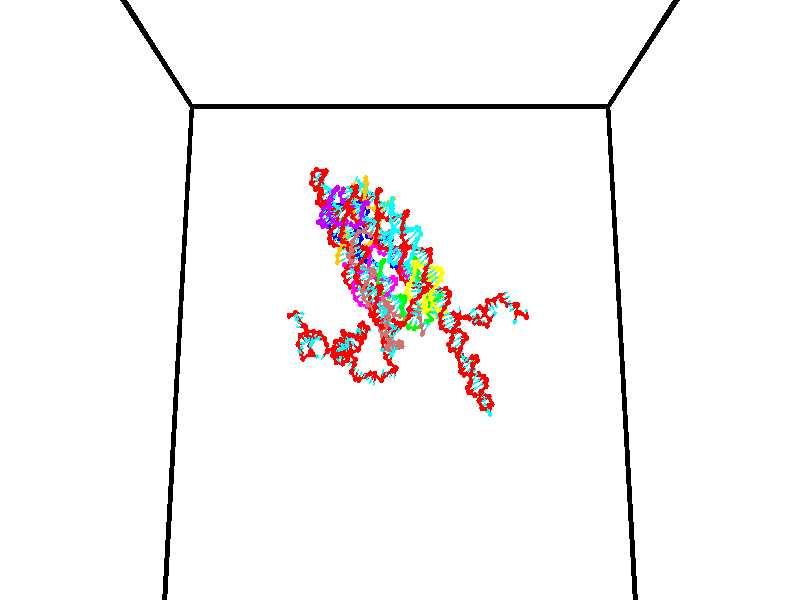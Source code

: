 // switches for output
#declare DRAW_BASES = 1; // possible values are 0, 1; only relevant for DNA ribbons
#declare DRAW_BASES_TYPE = 3; // possible values are 1, 2, 3; only relevant for DNA ribbons
#declare DRAW_FOG = 0; // set to 1 to enable fog

#include "colors.inc"

#include "transforms.inc"
background { rgb <1, 1, 1>}

#default {
   normal{
       ripples 0.25
       frequency 0.20
       turbulence 0.2
       lambda 5
   }
	finish {
		phong 0.1
		phong_size 40.
	}
}

// original window dimensions: 1024x640


// camera settings

camera {
	sky <0, 0.179814, -0.983701>
	up <0, 0.179814, -0.983701>
	right 1.6 * <1, 0, 0>
	location <35, 94.9851, 44.8844>
	look_at <35, 29.7336, 32.9568>
	direction <0, -65.2515, -11.9276>
	angle 67.0682
}


# declare cpy_camera_pos = <35, 94.9851, 44.8844>;
# if (DRAW_FOG = 1)
fog {
	fog_type 2
	up vnormalize(cpy_camera_pos)
	color rgbt<1,1,1,0.3>
	distance 1e-5
	fog_alt 3e-3
	fog_offset 56
}
# end


// LIGHTS

# declare lum = 6;
global_settings {
	ambient_light rgb lum * <0.05, 0.05, 0.05>
	max_trace_level 15
}# declare cpy_direct_light_amount = 0.25;
light_source
{	1000 * <-1, -1.16352, -0.803886>,
	rgb lum * cpy_direct_light_amount
	parallel
}

light_source
{	1000 * <1, 1.16352, 0.803886>,
	rgb lum * cpy_direct_light_amount
	parallel
}

// strand 0

// nucleotide -1

// particle -1
sphere {
	<23.792175, 34.712906, 35.207100> 0.250000
	pigment { color rgbt <1,0,0,0> }
	no_shadow
}
cylinder {
	<24.184872, 34.788902, 35.203426>,  <24.420490, 34.834499, 35.201221>, 0.100000
	pigment { color rgbt <1,0,0,0> }
	no_shadow
}
cylinder {
	<24.184872, 34.788902, 35.203426>,  <23.792175, 34.712906, 35.207100>, 0.100000
	pigment { color rgbt <1,0,0,0> }
	no_shadow
}

// particle -1
sphere {
	<24.184872, 34.788902, 35.203426> 0.100000
	pigment { color rgbt <1,0,0,0> }
	no_shadow
}
sphere {
	0, 1
	scale<0.080000,0.200000,0.300000>
	matrix <0.160108, -0.799328, 0.579172,
		0.102702, -0.570068, -0.815154,
		0.981742, 0.189995, -0.009180,
		24.479395, 34.845901, 35.200672>
	pigment { color rgbt <0,1,1,0> }
	no_shadow
}
cylinder {
	<24.263752, 34.170265, 34.944290>,  <23.792175, 34.712906, 35.207100>, 0.130000
	pigment { color rgbt <1,0,0,0> }
	no_shadow
}

// nucleotide -1

// particle -1
sphere {
	<24.263752, 34.170265, 34.944290> 0.250000
	pigment { color rgbt <1,0,0,0> }
	no_shadow
}
cylinder {
	<24.421928, 34.396946, 35.233418>,  <24.516834, 34.532955, 35.406895>, 0.100000
	pigment { color rgbt <1,0,0,0> }
	no_shadow
}
cylinder {
	<24.421928, 34.396946, 35.233418>,  <24.263752, 34.170265, 34.944290>, 0.100000
	pigment { color rgbt <1,0,0,0> }
	no_shadow
}

// particle -1
sphere {
	<24.421928, 34.396946, 35.233418> 0.100000
	pigment { color rgbt <1,0,0,0> }
	no_shadow
}
sphere {
	0, 1
	scale<0.080000,0.200000,0.300000>
	matrix <0.065419, -0.802347, 0.593262,
		0.916158, -0.187315, -0.354354,
		0.395442, 0.566704, 0.722823,
		24.540562, 34.566956, 35.450264>
	pigment { color rgbt <0,1,1,0> }
	no_shadow
}
cylinder {
	<24.192001, 33.416859, 34.724632>,  <24.263752, 34.170265, 34.944290>, 0.130000
	pigment { color rgbt <1,0,0,0> }
	no_shadow
}

// nucleotide -1

// particle -1
sphere {
	<24.192001, 33.416859, 34.724632> 0.250000
	pigment { color rgbt <1,0,0,0> }
	no_shadow
}
cylinder {
	<24.585960, 33.464172, 34.775200>,  <24.822336, 33.492561, 34.805538>, 0.100000
	pigment { color rgbt <1,0,0,0> }
	no_shadow
}
cylinder {
	<24.585960, 33.464172, 34.775200>,  <24.192001, 33.416859, 34.724632>, 0.100000
	pigment { color rgbt <1,0,0,0> }
	no_shadow
}

// particle -1
sphere {
	<24.585960, 33.464172, 34.775200> 0.100000
	pigment { color rgbt <1,0,0,0> }
	no_shadow
}
sphere {
	0, 1
	scale<0.080000,0.200000,0.300000>
	matrix <-0.154289, 0.268459, 0.950855,
		0.078535, -0.956001, 0.282655,
		0.984899, 0.118286, 0.126417,
		24.881430, 33.499657, 34.813126>
	pigment { color rgbt <0,1,1,0> }
	no_shadow
}
cylinder {
	<24.422132, 32.929699, 35.243649>,  <24.192001, 33.416859, 34.724632>, 0.130000
	pigment { color rgbt <1,0,0,0> }
	no_shadow
}

// nucleotide -1

// particle -1
sphere {
	<24.422132, 32.929699, 35.243649> 0.250000
	pigment { color rgbt <1,0,0,0> }
	no_shadow
}
cylinder {
	<24.647745, 33.259422, 35.224094>,  <24.783113, 33.457256, 35.212364>, 0.100000
	pigment { color rgbt <1,0,0,0> }
	no_shadow
}
cylinder {
	<24.647745, 33.259422, 35.224094>,  <24.422132, 32.929699, 35.243649>, 0.100000
	pigment { color rgbt <1,0,0,0> }
	no_shadow
}

// particle -1
sphere {
	<24.647745, 33.259422, 35.224094> 0.100000
	pigment { color rgbt <1,0,0,0> }
	no_shadow
}
sphere {
	0, 1
	scale<0.080000,0.200000,0.300000>
	matrix <-0.191313, 0.188035, 0.963350,
		0.803285, -0.534009, 0.263758,
		0.564033, 0.824304, -0.048883,
		24.816956, 33.506714, 35.209431>
	pigment { color rgbt <0,1,1,0> }
	no_shadow
}
cylinder {
	<25.003359, 32.918957, 35.781448>,  <24.422132, 32.929699, 35.243649>, 0.130000
	pigment { color rgbt <1,0,0,0> }
	no_shadow
}

// nucleotide -1

// particle -1
sphere {
	<25.003359, 32.918957, 35.781448> 0.250000
	pigment { color rgbt <1,0,0,0> }
	no_shadow
}
cylinder {
	<24.794914, 33.249321, 35.695362>,  <24.669847, 33.447540, 35.643711>, 0.100000
	pigment { color rgbt <1,0,0,0> }
	no_shadow
}
cylinder {
	<24.794914, 33.249321, 35.695362>,  <25.003359, 32.918957, 35.781448>, 0.100000
	pigment { color rgbt <1,0,0,0> }
	no_shadow
}

// particle -1
sphere {
	<24.794914, 33.249321, 35.695362> 0.100000
	pigment { color rgbt <1,0,0,0> }
	no_shadow
}
sphere {
	0, 1
	scale<0.080000,0.200000,0.300000>
	matrix <-0.165194, 0.149791, 0.974820,
		0.837348, 0.543544, 0.058376,
		-0.521113, 0.825907, -0.215217,
		24.638580, 33.497093, 35.630798>
	pigment { color rgbt <0,1,1,0> }
	no_shadow
}
cylinder {
	<25.305246, 33.635559, 36.018520>,  <25.003359, 32.918957, 35.781448>, 0.130000
	pigment { color rgbt <1,0,0,0> }
	no_shadow
}

// nucleotide -1

// particle -1
sphere {
	<25.305246, 33.635559, 36.018520> 0.250000
	pigment { color rgbt <1,0,0,0> }
	no_shadow
}
cylinder {
	<24.905674, 33.620548, 36.029308>,  <24.665930, 33.611542, 36.035782>, 0.100000
	pigment { color rgbt <1,0,0,0> }
	no_shadow
}
cylinder {
	<24.905674, 33.620548, 36.029308>,  <25.305246, 33.635559, 36.018520>, 0.100000
	pigment { color rgbt <1,0,0,0> }
	no_shadow
}

// particle -1
sphere {
	<24.905674, 33.620548, 36.029308> 0.100000
	pigment { color rgbt <1,0,0,0> }
	no_shadow
}
sphere {
	0, 1
	scale<0.080000,0.200000,0.300000>
	matrix <0.017739, 0.227572, 0.973599,
		-0.042674, 0.973038, -0.226664,
		-0.998931, -0.037526, 0.026972,
		24.605995, 33.609291, 36.037399>
	pigment { color rgbt <0,1,1,0> }
	no_shadow
}
cylinder {
	<25.476742, 34.046219, 36.736576>,  <25.305246, 33.635559, 36.018520>, 0.130000
	pigment { color rgbt <1,0,0,0> }
	no_shadow
}

// nucleotide -1

// particle -1
sphere {
	<25.476742, 34.046219, 36.736576> 0.250000
	pigment { color rgbt <1,0,0,0> }
	no_shadow
}
cylinder {
	<25.339773, 33.670879, 36.755573>,  <25.257593, 33.445675, 36.766972>, 0.100000
	pigment { color rgbt <1,0,0,0> }
	no_shadow
}
cylinder {
	<25.339773, 33.670879, 36.755573>,  <25.476742, 34.046219, 36.736576>, 0.100000
	pigment { color rgbt <1,0,0,0> }
	no_shadow
}

// particle -1
sphere {
	<25.339773, 33.670879, 36.755573> 0.100000
	pigment { color rgbt <1,0,0,0> }
	no_shadow
}
sphere {
	0, 1
	scale<0.080000,0.200000,0.300000>
	matrix <0.526176, -0.149641, 0.837106,
		-0.778388, 0.311632, 0.544976,
		-0.342420, -0.938346, 0.047495,
		25.237047, 33.389374, 36.769821>
	pigment { color rgbt <0,1,1,0> }
	no_shadow
}
cylinder {
	<25.886641, 33.434345, 36.908157>,  <25.476742, 34.046219, 36.736576>, 0.130000
	pigment { color rgbt <1,0,0,0> }
	no_shadow
}

// nucleotide -1

// particle -1
sphere {
	<25.886641, 33.434345, 36.908157> 0.250000
	pigment { color rgbt <1,0,0,0> }
	no_shadow
}
cylinder {
	<26.201958, 33.675453, 36.957573>,  <26.391148, 33.820118, 36.987221>, 0.100000
	pigment { color rgbt <1,0,0,0> }
	no_shadow
}
cylinder {
	<26.201958, 33.675453, 36.957573>,  <25.886641, 33.434345, 36.908157>, 0.100000
	pigment { color rgbt <1,0,0,0> }
	no_shadow
}

// particle -1
sphere {
	<26.201958, 33.675453, 36.957573> 0.100000
	pigment { color rgbt <1,0,0,0> }
	no_shadow
}
sphere {
	0, 1
	scale<0.080000,0.200000,0.300000>
	matrix <-0.612444, 0.749322, 0.251850,
		0.059241, -0.274190, 0.959849,
		0.788291, 0.602774, 0.123536,
		26.438444, 33.856285, 36.994633>
	pigment { color rgbt <0,1,1,0> }
	no_shadow
}
cylinder {
	<25.798058, 33.687828, 37.620972>,  <25.886641, 33.434345, 36.908157>, 0.130000
	pigment { color rgbt <1,0,0,0> }
	no_shadow
}

// nucleotide -1

// particle -1
sphere {
	<25.798058, 33.687828, 37.620972> 0.250000
	pigment { color rgbt <1,0,0,0> }
	no_shadow
}
cylinder {
	<26.034670, 33.958027, 37.444885>,  <26.176638, 34.120148, 37.339233>, 0.100000
	pigment { color rgbt <1,0,0,0> }
	no_shadow
}
cylinder {
	<26.034670, 33.958027, 37.444885>,  <25.798058, 33.687828, 37.620972>, 0.100000
	pigment { color rgbt <1,0,0,0> }
	no_shadow
}

// particle -1
sphere {
	<26.034670, 33.958027, 37.444885> 0.100000
	pigment { color rgbt <1,0,0,0> }
	no_shadow
}
sphere {
	0, 1
	scale<0.080000,0.200000,0.300000>
	matrix <-0.581352, 0.735644, 0.347645,
		0.558675, 0.050276, 0.827861,
		0.591533, 0.675500, -0.440214,
		26.212130, 34.160675, 37.312820>
	pigment { color rgbt <0,1,1,0> }
	no_shadow
}
cylinder {
	<25.961914, 34.112251, 38.117470>,  <25.798058, 33.687828, 37.620972>, 0.130000
	pigment { color rgbt <1,0,0,0> }
	no_shadow
}

// nucleotide -1

// particle -1
sphere {
	<25.961914, 34.112251, 38.117470> 0.250000
	pigment { color rgbt <1,0,0,0> }
	no_shadow
}
cylinder {
	<26.033939, 34.336620, 37.794250>,  <26.077154, 34.471241, 37.600319>, 0.100000
	pigment { color rgbt <1,0,0,0> }
	no_shadow
}
cylinder {
	<26.033939, 34.336620, 37.794250>,  <25.961914, 34.112251, 38.117470>, 0.100000
	pigment { color rgbt <1,0,0,0> }
	no_shadow
}

// particle -1
sphere {
	<26.033939, 34.336620, 37.794250> 0.100000
	pigment { color rgbt <1,0,0,0> }
	no_shadow
}
sphere {
	0, 1
	scale<0.080000,0.200000,0.300000>
	matrix <-0.537431, 0.744129, 0.396787,
		0.823860, 0.362825, 0.435446,
		0.180064, 0.560919, -0.808052,
		26.087959, 34.504894, 37.551834>
	pigment { color rgbt <0,1,1,0> }
	no_shadow
}
cylinder {
	<26.229870, 34.664371, 38.443798>,  <25.961914, 34.112251, 38.117470>, 0.130000
	pigment { color rgbt <1,0,0,0> }
	no_shadow
}

// nucleotide -1

// particle -1
sphere {
	<26.229870, 34.664371, 38.443798> 0.250000
	pigment { color rgbt <1,0,0,0> }
	no_shadow
}
cylinder {
	<26.109358, 34.793697, 38.084976>,  <26.037050, 34.871292, 37.869682>, 0.100000
	pigment { color rgbt <1,0,0,0> }
	no_shadow
}
cylinder {
	<26.109358, 34.793697, 38.084976>,  <26.229870, 34.664371, 38.443798>, 0.100000
	pigment { color rgbt <1,0,0,0> }
	no_shadow
}

// particle -1
sphere {
	<26.109358, 34.793697, 38.084976> 0.100000
	pigment { color rgbt <1,0,0,0> }
	no_shadow
}
sphere {
	0, 1
	scale<0.080000,0.200000,0.300000>
	matrix <-0.576066, 0.687960, 0.441428,
		0.759854, 0.649753, -0.021019,
		-0.301280, 0.323313, -0.897050,
		26.018974, 34.890690, 37.815861>
	pigment { color rgbt <0,1,1,0> }
	no_shadow
}
cylinder {
	<26.085730, 35.332104, 38.501137>,  <26.229870, 34.664371, 38.443798>, 0.130000
	pigment { color rgbt <1,0,0,0> }
	no_shadow
}

// nucleotide -1

// particle -1
sphere {
	<26.085730, 35.332104, 38.501137> 0.250000
	pigment { color rgbt <1,0,0,0> }
	no_shadow
}
cylinder {
	<26.406179, 35.107418, 38.583775>,  <26.598450, 34.972607, 38.633358>, 0.100000
	pigment { color rgbt <1,0,0,0> }
	no_shadow
}
cylinder {
	<26.406179, 35.107418, 38.583775>,  <26.085730, 35.332104, 38.501137>, 0.100000
	pigment { color rgbt <1,0,0,0> }
	no_shadow
}

// particle -1
sphere {
	<26.406179, 35.107418, 38.583775> 0.100000
	pigment { color rgbt <1,0,0,0> }
	no_shadow
}
sphere {
	0, 1
	scale<0.080000,0.200000,0.300000>
	matrix <0.538883, 0.827173, 0.159341,
		-0.260389, -0.016324, 0.965366,
		0.801126, -0.561710, 0.206590,
		26.646517, 34.938904, 38.645752>
	pigment { color rgbt <0,1,1,0> }
	no_shadow
}
cylinder {
	<25.425911, 35.556484, 38.924442>,  <26.085730, 35.332104, 38.501137>, 0.130000
	pigment { color rgbt <1,0,0,0> }
	no_shadow
}

// nucleotide -1

// particle -1
sphere {
	<25.425911, 35.556484, 38.924442> 0.250000
	pigment { color rgbt <1,0,0,0> }
	no_shadow
}
cylinder {
	<25.265068, 35.782112, 38.635960>,  <25.168562, 35.917488, 38.462872>, 0.100000
	pigment { color rgbt <1,0,0,0> }
	no_shadow
}
cylinder {
	<25.265068, 35.782112, 38.635960>,  <25.425911, 35.556484, 38.924442>, 0.100000
	pigment { color rgbt <1,0,0,0> }
	no_shadow
}

// particle -1
sphere {
	<25.265068, 35.782112, 38.635960> 0.100000
	pigment { color rgbt <1,0,0,0> }
	no_shadow
}
sphere {
	0, 1
	scale<0.080000,0.200000,0.300000>
	matrix <0.345343, -0.636078, -0.690031,
		-0.847966, -0.526531, 0.060977,
		-0.402109, 0.564065, -0.721207,
		25.144436, 35.951332, 38.419598>
	pigment { color rgbt <0,1,1,0> }
	no_shadow
}
cylinder {
	<25.155609, 35.134861, 38.417225>,  <25.425911, 35.556484, 38.924442>, 0.130000
	pigment { color rgbt <1,0,0,0> }
	no_shadow
}

// nucleotide -1

// particle -1
sphere {
	<25.155609, 35.134861, 38.417225> 0.250000
	pigment { color rgbt <1,0,0,0> }
	no_shadow
}
cylinder {
	<25.237452, 35.467480, 38.210663>,  <25.286556, 35.667049, 38.086727>, 0.100000
	pigment { color rgbt <1,0,0,0> }
	no_shadow
}
cylinder {
	<25.237452, 35.467480, 38.210663>,  <25.155609, 35.134861, 38.417225>, 0.100000
	pigment { color rgbt <1,0,0,0> }
	no_shadow
}

// particle -1
sphere {
	<25.237452, 35.467480, 38.210663> 0.100000
	pigment { color rgbt <1,0,0,0> }
	no_shadow
}
sphere {
	0, 1
	scale<0.080000,0.200000,0.300000>
	matrix <0.362699, -0.554415, -0.749048,
		-0.909167, -0.034038, -0.415037,
		0.204607, 0.831544, -0.516401,
		25.298834, 35.716942, 38.055744>
	pigment { color rgbt <0,1,1,0> }
	no_shadow
}
cylinder {
	<24.819546, 35.071098, 37.670441>,  <25.155609, 35.134861, 38.417225>, 0.130000
	pigment { color rgbt <1,0,0,0> }
	no_shadow
}

// nucleotide -1

// particle -1
sphere {
	<24.819546, 35.071098, 37.670441> 0.250000
	pigment { color rgbt <1,0,0,0> }
	no_shadow
}
cylinder {
	<25.113562, 35.342297, 37.673012>,  <25.289970, 35.505016, 37.674557>, 0.100000
	pigment { color rgbt <1,0,0,0> }
	no_shadow
}
cylinder {
	<25.113562, 35.342297, 37.673012>,  <24.819546, 35.071098, 37.670441>, 0.100000
	pigment { color rgbt <1,0,0,0> }
	no_shadow
}

// particle -1
sphere {
	<25.113562, 35.342297, 37.673012> 0.100000
	pigment { color rgbt <1,0,0,0> }
	no_shadow
}
sphere {
	0, 1
	scale<0.080000,0.200000,0.300000>
	matrix <0.405006, -0.431433, -0.806124,
		-0.543774, 0.595137, -0.591711,
		0.735038, 0.677996, 0.006432,
		25.334072, 35.545696, 37.674942>
	pigment { color rgbt <0,1,1,0> }
	no_shadow
}
cylinder {
	<25.045841, 35.307495, 36.976379>,  <24.819546, 35.071098, 37.670441>, 0.130000
	pigment { color rgbt <1,0,0,0> }
	no_shadow
}

// nucleotide -1

// particle -1
sphere {
	<25.045841, 35.307495, 36.976379> 0.250000
	pigment { color rgbt <1,0,0,0> }
	no_shadow
}
cylinder {
	<25.367702, 35.331200, 37.212692>,  <25.560820, 35.345425, 37.354481>, 0.100000
	pigment { color rgbt <1,0,0,0> }
	no_shadow
}
cylinder {
	<25.367702, 35.331200, 37.212692>,  <25.045841, 35.307495, 36.976379>, 0.100000
	pigment { color rgbt <1,0,0,0> }
	no_shadow
}

// particle -1
sphere {
	<25.367702, 35.331200, 37.212692> 0.100000
	pigment { color rgbt <1,0,0,0> }
	no_shadow
}
sphere {
	0, 1
	scale<0.080000,0.200000,0.300000>
	matrix <0.483817, -0.642213, -0.594544,
		0.344171, 0.764232, -0.545432,
		0.804653, 0.059264, 0.590780,
		25.609098, 35.348980, 37.389927>
	pigment { color rgbt <0,1,1,0> }
	no_shadow
}
cylinder {
	<25.732821, 35.375778, 36.614628>,  <25.045841, 35.307495, 36.976379>, 0.130000
	pigment { color rgbt <1,0,0,0> }
	no_shadow
}

// nucleotide -1

// particle -1
sphere {
	<25.732821, 35.375778, 36.614628> 0.250000
	pigment { color rgbt <1,0,0,0> }
	no_shadow
}
cylinder {
	<25.813580, 35.224731, 36.976101>,  <25.862036, 35.134102, 37.192986>, 0.100000
	pigment { color rgbt <1,0,0,0> }
	no_shadow
}
cylinder {
	<25.813580, 35.224731, 36.976101>,  <25.732821, 35.375778, 36.614628>, 0.100000
	pigment { color rgbt <1,0,0,0> }
	no_shadow
}

// particle -1
sphere {
	<25.813580, 35.224731, 36.976101> 0.100000
	pigment { color rgbt <1,0,0,0> }
	no_shadow
}
sphere {
	0, 1
	scale<0.080000,0.200000,0.300000>
	matrix <0.496244, -0.756037, -0.426790,
		0.844381, 0.534615, 0.034746,
		0.201899, -0.377616, 0.903683,
		25.874149, 35.111446, 37.247208>
	pigment { color rgbt <0,1,1,0> }
	no_shadow
}
cylinder {
	<26.401817, 35.379593, 36.673851>,  <25.732821, 35.375778, 36.614628>, 0.130000
	pigment { color rgbt <1,0,0,0> }
	no_shadow
}

// nucleotide -1

// particle -1
sphere {
	<26.401817, 35.379593, 36.673851> 0.250000
	pigment { color rgbt <1,0,0,0> }
	no_shadow
}
cylinder {
	<26.272602, 35.087231, 36.914326>,  <26.195074, 34.911816, 37.058613>, 0.100000
	pigment { color rgbt <1,0,0,0> }
	no_shadow
}
cylinder {
	<26.272602, 35.087231, 36.914326>,  <26.401817, 35.379593, 36.673851>, 0.100000
	pigment { color rgbt <1,0,0,0> }
	no_shadow
}

// particle -1
sphere {
	<26.272602, 35.087231, 36.914326> 0.100000
	pigment { color rgbt <1,0,0,0> }
	no_shadow
}
sphere {
	0, 1
	scale<0.080000,0.200000,0.300000>
	matrix <0.733901, -0.594548, -0.328485,
		0.597526, 0.335100, 0.728471,
		-0.323036, -0.730904, 0.601189,
		26.175692, 34.867958, 37.094681>
	pigment { color rgbt <0,1,1,0> }
	no_shadow
}
cylinder {
	<26.969671, 35.040161, 36.726833>,  <26.401817, 35.379593, 36.673851>, 0.130000
	pigment { color rgbt <1,0,0,0> }
	no_shadow
}

// nucleotide -1

// particle -1
sphere {
	<26.969671, 35.040161, 36.726833> 0.250000
	pigment { color rgbt <1,0,0,0> }
	no_shadow
}
cylinder {
	<26.741894, 34.761120, 36.900764>,  <26.605227, 34.593693, 37.005123>, 0.100000
	pigment { color rgbt <1,0,0,0> }
	no_shadow
}
cylinder {
	<26.741894, 34.761120, 36.900764>,  <26.969671, 35.040161, 36.726833>, 0.100000
	pigment { color rgbt <1,0,0,0> }
	no_shadow
}

// particle -1
sphere {
	<26.741894, 34.761120, 36.900764> 0.100000
	pigment { color rgbt <1,0,0,0> }
	no_shadow
}
sphere {
	0, 1
	scale<0.080000,0.200000,0.300000>
	matrix <0.696526, -0.690397, -0.195459,
		0.436559, 0.191568, 0.879044,
		-0.569445, -0.697606, 0.434831,
		26.571060, 34.551838, 37.031216>
	pigment { color rgbt <0,1,1,0> }
	no_shadow
}
cylinder {
	<27.433516, 34.683094, 37.198147>,  <26.969671, 35.040161, 36.726833>, 0.130000
	pigment { color rgbt <1,0,0,0> }
	no_shadow
}

// nucleotide -1

// particle -1
sphere {
	<27.433516, 34.683094, 37.198147> 0.250000
	pigment { color rgbt <1,0,0,0> }
	no_shadow
}
cylinder {
	<27.130072, 34.429550, 37.137833>,  <26.948006, 34.277424, 37.101643>, 0.100000
	pigment { color rgbt <1,0,0,0> }
	no_shadow
}
cylinder {
	<27.130072, 34.429550, 37.137833>,  <27.433516, 34.683094, 37.198147>, 0.100000
	pigment { color rgbt <1,0,0,0> }
	no_shadow
}

// particle -1
sphere {
	<27.130072, 34.429550, 37.137833> 0.100000
	pigment { color rgbt <1,0,0,0> }
	no_shadow
}
sphere {
	0, 1
	scale<0.080000,0.200000,0.300000>
	matrix <0.649321, -0.716384, -0.255296,
		0.053798, -0.291580, 0.955032,
		-0.758609, -0.633857, -0.150789,
		26.902489, 34.239391, 37.092594>
	pigment { color rgbt <0,1,1,0> }
	no_shadow
}
cylinder {
	<27.542341, 33.988785, 37.579212>,  <27.433516, 34.683094, 37.198147>, 0.130000
	pigment { color rgbt <1,0,0,0> }
	no_shadow
}

// nucleotide -1

// particle -1
sphere {
	<27.542341, 33.988785, 37.579212> 0.250000
	pigment { color rgbt <1,0,0,0> }
	no_shadow
}
cylinder {
	<27.339211, 33.907520, 37.244347>,  <27.217333, 33.858761, 37.043427>, 0.100000
	pigment { color rgbt <1,0,0,0> }
	no_shadow
}
cylinder {
	<27.339211, 33.907520, 37.244347>,  <27.542341, 33.988785, 37.579212>, 0.100000
	pigment { color rgbt <1,0,0,0> }
	no_shadow
}

// particle -1
sphere {
	<27.339211, 33.907520, 37.244347> 0.100000
	pigment { color rgbt <1,0,0,0> }
	no_shadow
}
sphere {
	0, 1
	scale<0.080000,0.200000,0.300000>
	matrix <0.595209, -0.785277, -0.170488,
		-0.622767, -0.584864, 0.519706,
		-0.507826, -0.203160, -0.837161,
		27.186863, 33.846573, 36.993198>
	pigment { color rgbt <0,1,1,0> }
	no_shadow
}
cylinder {
	<27.668499, 34.262058, 38.143242>,  <27.542341, 33.988785, 37.579212>, 0.130000
	pigment { color rgbt <1,0,0,0> }
	no_shadow
}

// nucleotide -1

// particle -1
sphere {
	<27.668499, 34.262058, 38.143242> 0.250000
	pigment { color rgbt <1,0,0,0> }
	no_shadow
}
cylinder {
	<27.406271, 34.248756, 38.445004>,  <27.248934, 34.240776, 38.626060>, 0.100000
	pigment { color rgbt <1,0,0,0> }
	no_shadow
}
cylinder {
	<27.406271, 34.248756, 38.445004>,  <27.668499, 34.262058, 38.143242>, 0.100000
	pigment { color rgbt <1,0,0,0> }
	no_shadow
}

// particle -1
sphere {
	<27.406271, 34.248756, 38.445004> 0.100000
	pigment { color rgbt <1,0,0,0> }
	no_shadow
}
sphere {
	0, 1
	scale<0.080000,0.200000,0.300000>
	matrix <0.755108, -0.020706, 0.655273,
		-0.006168, 0.999233, 0.038683,
		-0.655572, -0.033252, 0.754401,
		27.209599, 34.238781, 38.671322>
	pigment { color rgbt <0,1,1,0> }
	no_shadow
}
cylinder {
	<28.363096, 34.609272, 37.910419>,  <27.668499, 34.262058, 38.143242>, 0.130000
	pigment { color rgbt <1,0,0,0> }
	no_shadow
}

// nucleotide -1

// particle -1
sphere {
	<28.363096, 34.609272, 37.910419> 0.250000
	pigment { color rgbt <1,0,0,0> }
	no_shadow
}
cylinder {
	<28.456259, 34.421467, 38.251080>,  <28.512156, 34.308784, 38.455475>, 0.100000
	pigment { color rgbt <1,0,0,0> }
	no_shadow
}
cylinder {
	<28.456259, 34.421467, 38.251080>,  <28.363096, 34.609272, 37.910419>, 0.100000
	pigment { color rgbt <1,0,0,0> }
	no_shadow
}

// particle -1
sphere {
	<28.456259, 34.421467, 38.251080> 0.100000
	pigment { color rgbt <1,0,0,0> }
	no_shadow
}
sphere {
	0, 1
	scale<0.080000,0.200000,0.300000>
	matrix <0.697579, 0.690834, 0.190082,
		-0.677597, 0.549825, 0.488421,
		0.232906, -0.469512, 0.851654,
		28.526131, 34.280613, 38.506577>
	pigment { color rgbt <0,1,1,0> }
	no_shadow
}
cylinder {
	<28.298800, 34.985352, 38.575333>,  <28.363096, 34.609272, 37.910419>, 0.130000
	pigment { color rgbt <1,0,0,0> }
	no_shadow
}

// nucleotide -1

// particle -1
sphere {
	<28.298800, 34.985352, 38.575333> 0.250000
	pigment { color rgbt <1,0,0,0> }
	no_shadow
}
cylinder {
	<28.603731, 34.726662, 38.565521>,  <28.786690, 34.571449, 38.559635>, 0.100000
	pigment { color rgbt <1,0,0,0> }
	no_shadow
}
cylinder {
	<28.603731, 34.726662, 38.565521>,  <28.298800, 34.985352, 38.575333>, 0.100000
	pigment { color rgbt <1,0,0,0> }
	no_shadow
}

// particle -1
sphere {
	<28.603731, 34.726662, 38.565521> 0.100000
	pigment { color rgbt <1,0,0,0> }
	no_shadow
}
sphere {
	0, 1
	scale<0.080000,0.200000,0.300000>
	matrix <0.646539, 0.762714, -0.015962,
		0.029034, -0.003692, 0.999572,
		0.762328, -0.646725, -0.024532,
		28.832430, 34.532642, 38.558163>
	pigment { color rgbt <0,1,1,0> }
	no_shadow
}
cylinder {
	<28.657614, 35.115192, 39.194221>,  <28.298800, 34.985352, 38.575333>, 0.130000
	pigment { color rgbt <1,0,0,0> }
	no_shadow
}

// nucleotide -1

// particle -1
sphere {
	<28.657614, 35.115192, 39.194221> 0.250000
	pigment { color rgbt <1,0,0,0> }
	no_shadow
}
cylinder {
	<28.826538, 34.983082, 38.856564>,  <28.927893, 34.903816, 38.653969>, 0.100000
	pigment { color rgbt <1,0,0,0> }
	no_shadow
}
cylinder {
	<28.826538, 34.983082, 38.856564>,  <28.657614, 35.115192, 39.194221>, 0.100000
	pigment { color rgbt <1,0,0,0> }
	no_shadow
}

// particle -1
sphere {
	<28.826538, 34.983082, 38.856564> 0.100000
	pigment { color rgbt <1,0,0,0> }
	no_shadow
}
sphere {
	0, 1
	scale<0.080000,0.200000,0.300000>
	matrix <0.474650, 0.873952, -0.104479,
		0.772245, -0.356549, 0.525842,
		0.422309, -0.330274, -0.844141,
		28.953230, 34.883999, 38.603321>
	pigment { color rgbt <0,1,1,0> }
	no_shadow
}
cylinder {
	<29.352058, 35.284336, 39.298176>,  <28.657614, 35.115192, 39.194221>, 0.130000
	pigment { color rgbt <1,0,0,0> }
	no_shadow
}

// nucleotide -1

// particle -1
sphere {
	<29.352058, 35.284336, 39.298176> 0.250000
	pigment { color rgbt <1,0,0,0> }
	no_shadow
}
cylinder {
	<29.276926, 35.259480, 38.906082>,  <29.231846, 35.244564, 38.670826>, 0.100000
	pigment { color rgbt <1,0,0,0> }
	no_shadow
}
cylinder {
	<29.276926, 35.259480, 38.906082>,  <29.352058, 35.284336, 39.298176>, 0.100000
	pigment { color rgbt <1,0,0,0> }
	no_shadow
}

// particle -1
sphere {
	<29.276926, 35.259480, 38.906082> 0.100000
	pigment { color rgbt <1,0,0,0> }
	no_shadow
}
sphere {
	0, 1
	scale<0.080000,0.200000,0.300000>
	matrix <0.494675, 0.856198, -0.149066,
		0.848537, -0.512896, -0.130082,
		-0.187832, -0.062140, -0.980234,
		29.220577, 35.240837, 38.612011>
	pigment { color rgbt <0,1,1,0> }
	no_shadow
}
cylinder {
	<29.823977, 35.657387, 39.041466>,  <29.352058, 35.284336, 39.298176>, 0.130000
	pigment { color rgbt <1,0,0,0> }
	no_shadow
}

// nucleotide -1

// particle -1
sphere {
	<29.823977, 35.657387, 39.041466> 0.250000
	pigment { color rgbt <1,0,0,0> }
	no_shadow
}
cylinder {
	<29.583590, 35.651394, 38.721813>,  <29.439358, 35.647800, 38.530022>, 0.100000
	pigment { color rgbt <1,0,0,0> }
	no_shadow
}
cylinder {
	<29.583590, 35.651394, 38.721813>,  <29.823977, 35.657387, 39.041466>, 0.100000
	pigment { color rgbt <1,0,0,0> }
	no_shadow
}

// particle -1
sphere {
	<29.583590, 35.651394, 38.721813> 0.100000
	pigment { color rgbt <1,0,0,0> }
	no_shadow
}
sphere {
	0, 1
	scale<0.080000,0.200000,0.300000>
	matrix <0.347751, 0.895331, -0.278300,
		0.719659, -0.445149, -0.532854,
		-0.600965, -0.014981, -0.799135,
		29.403299, 35.646900, 38.482071>
	pigment { color rgbt <0,1,1,0> }
	no_shadow
}
cylinder {
	<30.182329, 35.745110, 38.354717>,  <29.823977, 35.657387, 39.041466>, 0.130000
	pigment { color rgbt <1,0,0,0> }
	no_shadow
}

// nucleotide -1

// particle -1
sphere {
	<30.182329, 35.745110, 38.354717> 0.250000
	pigment { color rgbt <1,0,0,0> }
	no_shadow
}
cylinder {
	<29.808416, 35.876339, 38.300240>,  <29.584068, 35.955074, 38.267551>, 0.100000
	pigment { color rgbt <1,0,0,0> }
	no_shadow
}
cylinder {
	<29.808416, 35.876339, 38.300240>,  <30.182329, 35.745110, 38.354717>, 0.100000
	pigment { color rgbt <1,0,0,0> }
	no_shadow
}

// particle -1
sphere {
	<29.808416, 35.876339, 38.300240> 0.100000
	pigment { color rgbt <1,0,0,0> }
	no_shadow
}
sphere {
	0, 1
	scale<0.080000,0.200000,0.300000>
	matrix <0.355184, 0.858072, -0.370886,
		-0.004813, -0.395072, -0.918638,
		-0.934784, 0.328071, -0.136194,
		29.527981, 35.974758, 38.259380>
	pigment { color rgbt <0,1,1,0> }
	no_shadow
}
cylinder {
	<30.143438, 36.154442, 37.763245>,  <30.182329, 35.745110, 38.354717>, 0.130000
	pigment { color rgbt <1,0,0,0> }
	no_shadow
}

// nucleotide -1

// particle -1
sphere {
	<30.143438, 36.154442, 37.763245> 0.250000
	pigment { color rgbt <1,0,0,0> }
	no_shadow
}
cylinder {
	<29.849949, 36.296448, 37.994976>,  <29.673855, 36.381649, 38.134014>, 0.100000
	pigment { color rgbt <1,0,0,0> }
	no_shadow
}
cylinder {
	<29.849949, 36.296448, 37.994976>,  <30.143438, 36.154442, 37.763245>, 0.100000
	pigment { color rgbt <1,0,0,0> }
	no_shadow
}

// particle -1
sphere {
	<29.849949, 36.296448, 37.994976> 0.100000
	pigment { color rgbt <1,0,0,0> }
	no_shadow
}
sphere {
	0, 1
	scale<0.080000,0.200000,0.300000>
	matrix <0.286745, 0.934782, -0.209668,
		-0.615978, 0.012281, -0.787668,
		-0.733722, 0.355011, 0.579327,
		29.629831, 36.402950, 38.168774>
	pigment { color rgbt <0,1,1,0> }
	no_shadow
}
cylinder {
	<29.686235, 36.463860, 37.278217>,  <30.143438, 36.154442, 37.763245>, 0.130000
	pigment { color rgbt <1,0,0,0> }
	no_shadow
}

// nucleotide -1

// particle -1
sphere {
	<29.686235, 36.463860, 37.278217> 0.250000
	pigment { color rgbt <1,0,0,0> }
	no_shadow
}
cylinder {
	<29.758020, 36.614803, 37.641621>,  <29.801092, 36.705368, 37.859665>, 0.100000
	pigment { color rgbt <1,0,0,0> }
	no_shadow
}
cylinder {
	<29.758020, 36.614803, 37.641621>,  <29.686235, 36.463860, 37.278217>, 0.100000
	pigment { color rgbt <1,0,0,0> }
	no_shadow
}

// particle -1
sphere {
	<29.758020, 36.614803, 37.641621> 0.100000
	pigment { color rgbt <1,0,0,0> }
	no_shadow
}
sphere {
	0, 1
	scale<0.080000,0.200000,0.300000>
	matrix <0.256204, 0.873708, -0.413513,
		-0.949817, 0.306975, 0.060118,
		0.179464, 0.377359, 0.908511,
		29.811859, 36.728012, 37.914173>
	pigment { color rgbt <0,1,1,0> }
	no_shadow
}
cylinder {
	<29.552965, 37.064255, 37.089268>,  <29.686235, 36.463860, 37.278217>, 0.130000
	pigment { color rgbt <1,0,0,0> }
	no_shadow
}

// nucleotide -1

// particle -1
sphere {
	<29.552965, 37.064255, 37.089268> 0.250000
	pigment { color rgbt <1,0,0,0> }
	no_shadow
}
cylinder {
	<29.753756, 37.151344, 37.424080>,  <29.874229, 37.203598, 37.624966>, 0.100000
	pigment { color rgbt <1,0,0,0> }
	no_shadow
}
cylinder {
	<29.753756, 37.151344, 37.424080>,  <29.552965, 37.064255, 37.089268>, 0.100000
	pigment { color rgbt <1,0,0,0> }
	no_shadow
}

// particle -1
sphere {
	<29.753756, 37.151344, 37.424080> 0.100000
	pigment { color rgbt <1,0,0,0> }
	no_shadow
}
sphere {
	0, 1
	scale<0.080000,0.200000,0.300000>
	matrix <0.392091, 0.805338, -0.444629,
		-0.770897, 0.551385, 0.318893,
		0.501978, 0.217728, 0.837026,
		29.904348, 37.216663, 37.675186>
	pigment { color rgbt <0,1,1,0> }
	no_shadow
}
cylinder {
	<29.534983, 37.732018, 36.984074>,  <29.552965, 37.064255, 37.089268>, 0.130000
	pigment { color rgbt <1,0,0,0> }
	no_shadow
}

// nucleotide -1

// particle -1
sphere {
	<29.534983, 37.732018, 36.984074> 0.250000
	pigment { color rgbt <1,0,0,0> }
	no_shadow
}
cylinder {
	<29.823626, 37.661839, 37.251953>,  <29.996811, 37.619732, 37.412682>, 0.100000
	pigment { color rgbt <1,0,0,0> }
	no_shadow
}
cylinder {
	<29.823626, 37.661839, 37.251953>,  <29.534983, 37.732018, 36.984074>, 0.100000
	pigment { color rgbt <1,0,0,0> }
	no_shadow
}

// particle -1
sphere {
	<29.823626, 37.661839, 37.251953> 0.100000
	pigment { color rgbt <1,0,0,0> }
	no_shadow
}
sphere {
	0, 1
	scale<0.080000,0.200000,0.300000>
	matrix <0.555411, 0.724196, -0.408729,
		-0.413283, 0.666901, 0.620032,
		0.721606, -0.175451, 0.669702,
		30.040108, 37.609203, 37.452866>
	pigment { color rgbt <0,1,1,0> }
	no_shadow
}
cylinder {
	<29.777960, 38.377785, 37.262146>,  <29.534983, 37.732018, 36.984074>, 0.130000
	pigment { color rgbt <1,0,0,0> }
	no_shadow
}

// nucleotide -1

// particle -1
sphere {
	<29.777960, 38.377785, 37.262146> 0.250000
	pigment { color rgbt <1,0,0,0> }
	no_shadow
}
cylinder {
	<30.087242, 38.134399, 37.333614>,  <30.272812, 37.988369, 37.376495>, 0.100000
	pigment { color rgbt <1,0,0,0> }
	no_shadow
}
cylinder {
	<30.087242, 38.134399, 37.333614>,  <29.777960, 38.377785, 37.262146>, 0.100000
	pigment { color rgbt <1,0,0,0> }
	no_shadow
}

// particle -1
sphere {
	<30.087242, 38.134399, 37.333614> 0.100000
	pigment { color rgbt <1,0,0,0> }
	no_shadow
}
sphere {
	0, 1
	scale<0.080000,0.200000,0.300000>
	matrix <0.627060, 0.691557, -0.358531,
		0.094596, 0.389254, 0.916260,
		0.773206, -0.608466, 0.178667,
		30.319204, 37.951859, 37.387215>
	pigment { color rgbt <0,1,1,0> }
	no_shadow
}
cylinder {
	<30.269680, 38.862057, 37.401905>,  <29.777960, 38.377785, 37.262146>, 0.130000
	pigment { color rgbt <1,0,0,0> }
	no_shadow
}

// nucleotide -1

// particle -1
sphere {
	<30.269680, 38.862057, 37.401905> 0.250000
	pigment { color rgbt <1,0,0,0> }
	no_shadow
}
cylinder {
	<30.490547, 38.533749, 37.343323>,  <30.623068, 38.336765, 37.308174>, 0.100000
	pigment { color rgbt <1,0,0,0> }
	no_shadow
}
cylinder {
	<30.490547, 38.533749, 37.343323>,  <30.269680, 38.862057, 37.401905>, 0.100000
	pigment { color rgbt <1,0,0,0> }
	no_shadow
}

// particle -1
sphere {
	<30.490547, 38.533749, 37.343323> 0.100000
	pigment { color rgbt <1,0,0,0> }
	no_shadow
}
sphere {
	0, 1
	scale<0.080000,0.200000,0.300000>
	matrix <0.688669, 0.548020, -0.474773,
		0.469939, 0.161294, 0.867837,
		0.552170, -0.820767, -0.146458,
		30.656199, 38.287518, 37.299385>
	pigment { color rgbt <0,1,1,0> }
	no_shadow
}
cylinder {
	<30.982346, 38.970753, 37.641960>,  <30.269680, 38.862057, 37.401905>, 0.130000
	pigment { color rgbt <1,0,0,0> }
	no_shadow
}

// nucleotide -1

// particle -1
sphere {
	<30.982346, 38.970753, 37.641960> 0.250000
	pigment { color rgbt <1,0,0,0> }
	no_shadow
}
cylinder {
	<30.998053, 38.679066, 37.368698>,  <31.007477, 38.504055, 37.204742>, 0.100000
	pigment { color rgbt <1,0,0,0> }
	no_shadow
}
cylinder {
	<30.998053, 38.679066, 37.368698>,  <30.982346, 38.970753, 37.641960>, 0.100000
	pigment { color rgbt <1,0,0,0> }
	no_shadow
}

// particle -1
sphere {
	<30.998053, 38.679066, 37.368698> 0.100000
	pigment { color rgbt <1,0,0,0> }
	no_shadow
}
sphere {
	0, 1
	scale<0.080000,0.200000,0.300000>
	matrix <0.526177, 0.596306, -0.606265,
		0.849468, -0.335652, 0.407114,
		0.039270, -0.729217, -0.683155,
		31.009834, 38.460300, 37.163754>
	pigment { color rgbt <0,1,1,0> }
	no_shadow
}
cylinder {
	<31.677359, 38.882252, 37.544147>,  <30.982346, 38.970753, 37.641960>, 0.130000
	pigment { color rgbt <1,0,0,0> }
	no_shadow
}

// nucleotide -1

// particle -1
sphere {
	<31.677359, 38.882252, 37.544147> 0.250000
	pigment { color rgbt <1,0,0,0> }
	no_shadow
}
cylinder {
	<31.413260, 38.812988, 37.251823>,  <31.254801, 38.771431, 37.076427>, 0.100000
	pigment { color rgbt <1,0,0,0> }
	no_shadow
}
cylinder {
	<31.413260, 38.812988, 37.251823>,  <31.677359, 38.882252, 37.544147>, 0.100000
	pigment { color rgbt <1,0,0,0> }
	no_shadow
}

// particle -1
sphere {
	<31.413260, 38.812988, 37.251823> 0.100000
	pigment { color rgbt <1,0,0,0> }
	no_shadow
}
sphere {
	0, 1
	scale<0.080000,0.200000,0.300000>
	matrix <0.536020, 0.572941, -0.620017,
		0.526075, -0.801096, -0.285466,
		-0.660248, -0.173160, -0.730813,
		31.215185, 38.761040, 37.032581>
	pigment { color rgbt <0,1,1,0> }
	no_shadow
}
cylinder {
	<31.962208, 38.837440, 36.840652>,  <31.677359, 38.882252, 37.544147>, 0.130000
	pigment { color rgbt <1,0,0,0> }
	no_shadow
}

// nucleotide -1

// particle -1
sphere {
	<31.962208, 38.837440, 36.840652> 0.250000
	pigment { color rgbt <1,0,0,0> }
	no_shadow
}
cylinder {
	<32.053253, 38.448692, 36.864853>,  <32.107880, 38.215443, 36.879372>, 0.100000
	pigment { color rgbt <1,0,0,0> }
	no_shadow
}
cylinder {
	<32.053253, 38.448692, 36.864853>,  <31.962208, 38.837440, 36.840652>, 0.100000
	pigment { color rgbt <1,0,0,0> }
	no_shadow
}

// particle -1
sphere {
	<32.053253, 38.448692, 36.864853> 0.100000
	pigment { color rgbt <1,0,0,0> }
	no_shadow
}
sphere {
	0, 1
	scale<0.080000,0.200000,0.300000>
	matrix <-0.973702, -0.226537, 0.024212,
		-0.009826, -0.064417, -0.997875,
		0.227615, -0.971870, 0.060496,
		32.121536, 38.157131, 36.883003>
	pigment { color rgbt <0,1,1,0> }
	no_shadow
}
cylinder {
	<31.455700, 38.424160, 36.439423>,  <31.962208, 38.837440, 36.840652>, 0.130000
	pigment { color rgbt <1,0,0,0> }
	no_shadow
}

// nucleotide -1

// particle -1
sphere {
	<31.455700, 38.424160, 36.439423> 0.250000
	pigment { color rgbt <1,0,0,0> }
	no_shadow
}
cylinder {
	<31.591871, 38.234291, 36.764088>,  <31.673574, 38.120369, 36.958885>, 0.100000
	pigment { color rgbt <1,0,0,0> }
	no_shadow
}
cylinder {
	<31.591871, 38.234291, 36.764088>,  <31.455700, 38.424160, 36.439423>, 0.100000
	pigment { color rgbt <1,0,0,0> }
	no_shadow
}

// particle -1
sphere {
	<31.591871, 38.234291, 36.764088> 0.100000
	pigment { color rgbt <1,0,0,0> }
	no_shadow
}
sphere {
	0, 1
	scale<0.080000,0.200000,0.300000>
	matrix <-0.938314, -0.227154, 0.260707,
		0.060620, -0.850343, -0.522725,
		0.340429, -0.474676, 0.811659,
		31.694000, 38.091888, 37.007584>
	pigment { color rgbt <0,1,1,0> }
	no_shadow
}
cylinder {
	<31.167923, 37.683117, 36.512333>,  <31.455700, 38.424160, 36.439423>, 0.130000
	pigment { color rgbt <1,0,0,0> }
	no_shadow
}

// nucleotide -1

// particle -1
sphere {
	<31.167923, 37.683117, 36.512333> 0.250000
	pigment { color rgbt <1,0,0,0> }
	no_shadow
}
cylinder {
	<31.244329, 37.856304, 36.864708>,  <31.290174, 37.960217, 37.076134>, 0.100000
	pigment { color rgbt <1,0,0,0> }
	no_shadow
}
cylinder {
	<31.244329, 37.856304, 36.864708>,  <31.167923, 37.683117, 36.512333>, 0.100000
	pigment { color rgbt <1,0,0,0> }
	no_shadow
}

// particle -1
sphere {
	<31.244329, 37.856304, 36.864708> 0.100000
	pigment { color rgbt <1,0,0,0> }
	no_shadow
}
sphere {
	0, 1
	scale<0.080000,0.200000,0.300000>
	matrix <-0.867200, -0.346018, 0.358102,
		0.459867, -0.832352, 0.309376,
		0.191017, 0.432970, 0.880937,
		31.301634, 37.986195, 37.128990>
	pigment { color rgbt <0,1,1,0> }
	no_shadow
}
cylinder {
	<31.266315, 37.172581, 37.077934>,  <31.167923, 37.683117, 36.512333>, 0.130000
	pigment { color rgbt <1,0,0,0> }
	no_shadow
}

// nucleotide -1

// particle -1
sphere {
	<31.266315, 37.172581, 37.077934> 0.250000
	pigment { color rgbt <1,0,0,0> }
	no_shadow
}
cylinder {
	<31.090281, 37.522774, 37.157780>,  <30.984659, 37.732891, 37.205685>, 0.100000
	pigment { color rgbt <1,0,0,0> }
	no_shadow
}
cylinder {
	<31.090281, 37.522774, 37.157780>,  <31.266315, 37.172581, 37.077934>, 0.100000
	pigment { color rgbt <1,0,0,0> }
	no_shadow
}

// particle -1
sphere {
	<31.090281, 37.522774, 37.157780> 0.100000
	pigment { color rgbt <1,0,0,0> }
	no_shadow
}
sphere {
	0, 1
	scale<0.080000,0.200000,0.300000>
	matrix <-0.802808, -0.483198, 0.349313,
		0.402271, -0.006520, 0.915498,
		-0.440089, 0.875487, 0.199611,
		30.958254, 37.785419, 37.217663>
	pigment { color rgbt <0,1,1,0> }
	no_shadow
}
cylinder {
	<31.298288, 37.279655, 37.761299>,  <31.266315, 37.172581, 37.077934>, 0.130000
	pigment { color rgbt <1,0,0,0> }
	no_shadow
}

// nucleotide -1

// particle -1
sphere {
	<31.298288, 37.279655, 37.761299> 0.250000
	pigment { color rgbt <1,0,0,0> }
	no_shadow
}
cylinder {
	<30.985229, 37.498428, 37.642414>,  <30.797394, 37.629692, 37.571083>, 0.100000
	pigment { color rgbt <1,0,0,0> }
	no_shadow
}
cylinder {
	<30.985229, 37.498428, 37.642414>,  <31.298288, 37.279655, 37.761299>, 0.100000
	pigment { color rgbt <1,0,0,0> }
	no_shadow
}

// particle -1
sphere {
	<30.985229, 37.498428, 37.642414> 0.100000
	pigment { color rgbt <1,0,0,0> }
	no_shadow
}
sphere {
	0, 1
	scale<0.080000,0.200000,0.300000>
	matrix <-0.609786, -0.577764, 0.542539,
		0.125010, 0.605853, 0.785694,
		-0.782645, 0.546929, -0.297214,
		30.750437, 37.662506, 37.553249>
	pigment { color rgbt <0,1,1,0> }
	no_shadow
}
cylinder {
	<31.014519, 37.557434, 38.402649>,  <31.298288, 37.279655, 37.761299>, 0.130000
	pigment { color rgbt <1,0,0,0> }
	no_shadow
}

// nucleotide -1

// particle -1
sphere {
	<31.014519, 37.557434, 38.402649> 0.250000
	pigment { color rgbt <1,0,0,0> }
	no_shadow
}
cylinder {
	<30.723740, 37.547176, 38.128166>,  <30.549273, 37.541019, 37.963474>, 0.100000
	pigment { color rgbt <1,0,0,0> }
	no_shadow
}
cylinder {
	<30.723740, 37.547176, 38.128166>,  <31.014519, 37.557434, 38.402649>, 0.100000
	pigment { color rgbt <1,0,0,0> }
	no_shadow
}

// particle -1
sphere {
	<30.723740, 37.547176, 38.128166> 0.100000
	pigment { color rgbt <1,0,0,0> }
	no_shadow
}
sphere {
	0, 1
	scale<0.080000,0.200000,0.300000>
	matrix <-0.569896, -0.534965, 0.623724,
		-0.383096, 0.844485, 0.374276,
		-0.726950, -0.025648, -0.686211,
		30.505655, 37.539482, 37.922302>
	pigment { color rgbt <0,1,1,0> }
	no_shadow
}
cylinder {
	<30.361841, 37.837700, 38.678341>,  <31.014519, 37.557434, 38.402649>, 0.130000
	pigment { color rgbt <1,0,0,0> }
	no_shadow
}

// nucleotide -1

// particle -1
sphere {
	<30.361841, 37.837700, 38.678341> 0.250000
	pigment { color rgbt <1,0,0,0> }
	no_shadow
}
cylinder {
	<30.227207, 37.599457, 38.386600>,  <30.146427, 37.456509, 38.211555>, 0.100000
	pigment { color rgbt <1,0,0,0> }
	no_shadow
}
cylinder {
	<30.227207, 37.599457, 38.386600>,  <30.361841, 37.837700, 38.678341>, 0.100000
	pigment { color rgbt <1,0,0,0> }
	no_shadow
}

// particle -1
sphere {
	<30.227207, 37.599457, 38.386600> 0.100000
	pigment { color rgbt <1,0,0,0> }
	no_shadow
}
sphere {
	0, 1
	scale<0.080000,0.200000,0.300000>
	matrix <-0.641848, -0.421629, 0.640515,
		-0.689015, 0.683722, -0.240379,
		-0.336583, -0.595612, -0.729355,
		30.126232, 37.420773, 38.167793>
	pigment { color rgbt <0,1,1,0> }
	no_shadow
}
cylinder {
	<29.715435, 37.979145, 38.751297>,  <30.361841, 37.837700, 38.678341>, 0.130000
	pigment { color rgbt <1,0,0,0> }
	no_shadow
}

// nucleotide -1

// particle -1
sphere {
	<29.715435, 37.979145, 38.751297> 0.250000
	pigment { color rgbt <1,0,0,0> }
	no_shadow
}
cylinder {
	<29.747385, 37.635559, 38.548992>,  <29.766556, 37.429405, 38.427608>, 0.100000
	pigment { color rgbt <1,0,0,0> }
	no_shadow
}
cylinder {
	<29.747385, 37.635559, 38.548992>,  <29.715435, 37.979145, 38.751297>, 0.100000
	pigment { color rgbt <1,0,0,0> }
	no_shadow
}

// particle -1
sphere {
	<29.747385, 37.635559, 38.548992> 0.100000
	pigment { color rgbt <1,0,0,0> }
	no_shadow
}
sphere {
	0, 1
	scale<0.080000,0.200000,0.300000>
	matrix <-0.687688, -0.414784, 0.595851,
		-0.721599, 0.300211, -0.623834,
		0.079875, -0.858969, -0.505759,
		29.771347, 37.377869, 38.397263>
	pigment { color rgbt <0,1,1,0> }
	no_shadow
}
cylinder {
	<29.027967, 37.637135, 38.806576>,  <29.715435, 37.979145, 38.751297>, 0.130000
	pigment { color rgbt <1,0,0,0> }
	no_shadow
}

// nucleotide -1

// particle -1
sphere {
	<29.027967, 37.637135, 38.806576> 0.250000
	pigment { color rgbt <1,0,0,0> }
	no_shadow
}
cylinder {
	<29.229767, 37.329540, 38.649532>,  <29.350845, 37.144985, 38.555305>, 0.100000
	pigment { color rgbt <1,0,0,0> }
	no_shadow
}
cylinder {
	<29.229767, 37.329540, 38.649532>,  <29.027967, 37.637135, 38.806576>, 0.100000
	pigment { color rgbt <1,0,0,0> }
	no_shadow
}

// particle -1
sphere {
	<29.229767, 37.329540, 38.649532> 0.100000
	pigment { color rgbt <1,0,0,0> }
	no_shadow
}
sphere {
	0, 1
	scale<0.080000,0.200000,0.300000>
	matrix <-0.401461, -0.611495, 0.681838,
		-0.764403, -0.186368, -0.617216,
		0.504497, -0.768987, -0.392609,
		29.381117, 37.098843, 38.531750>
	pigment { color rgbt <0,1,1,0> }
	no_shadow
}
cylinder {
	<28.606213, 37.172573, 38.664219>,  <29.027967, 37.637135, 38.806576>, 0.130000
	pigment { color rgbt <1,0,0,0> }
	no_shadow
}

// nucleotide -1

// particle -1
sphere {
	<28.606213, 37.172573, 38.664219> 0.250000
	pigment { color rgbt <1,0,0,0> }
	no_shadow
}
cylinder {
	<28.939095, 36.994675, 38.796661>,  <29.138824, 36.887936, 38.876129>, 0.100000
	pigment { color rgbt <1,0,0,0> }
	no_shadow
}
cylinder {
	<28.939095, 36.994675, 38.796661>,  <28.606213, 37.172573, 38.664219>, 0.100000
	pigment { color rgbt <1,0,0,0> }
	no_shadow
}

// particle -1
sphere {
	<28.939095, 36.994675, 38.796661> 0.100000
	pigment { color rgbt <1,0,0,0> }
	no_shadow
}
sphere {
	0, 1
	scale<0.080000,0.200000,0.300000>
	matrix <-0.525352, -0.441512, 0.727374,
		-0.177308, -0.779274, -0.601077,
		0.832206, -0.444747, 0.331109,
		29.188757, 36.861252, 38.895992>
	pigment { color rgbt <0,1,1,0> }
	no_shadow
}
cylinder {
	<28.540436, 36.411037, 38.749493>,  <28.606213, 37.172573, 38.664219>, 0.130000
	pigment { color rgbt <1,0,0,0> }
	no_shadow
}

// nucleotide -1

// particle -1
sphere {
	<28.540436, 36.411037, 38.749493> 0.250000
	pigment { color rgbt <1,0,0,0> }
	no_shadow
}
cylinder {
	<28.830229, 36.549973, 38.987644>,  <29.004105, 36.633335, 39.130535>, 0.100000
	pigment { color rgbt <1,0,0,0> }
	no_shadow
}
cylinder {
	<28.830229, 36.549973, 38.987644>,  <28.540436, 36.411037, 38.749493>, 0.100000
	pigment { color rgbt <1,0,0,0> }
	no_shadow
}

// particle -1
sphere {
	<28.830229, 36.549973, 38.987644> 0.100000
	pigment { color rgbt <1,0,0,0> }
	no_shadow
}
sphere {
	0, 1
	scale<0.080000,0.200000,0.300000>
	matrix <-0.485718, -0.355618, 0.798507,
		0.489082, -0.867692, -0.088930,
		0.724483, 0.347341, 0.595380,
		29.047573, 36.654175, 39.166260>
	pigment { color rgbt <0,1,1,0> }
	no_shadow
}
cylinder {
	<28.614666, 36.218708, 38.106842>,  <28.540436, 36.411037, 38.749493>, 0.130000
	pigment { color rgbt <1,0,0,0> }
	no_shadow
}

// nucleotide -1

// particle -1
sphere {
	<28.614666, 36.218708, 38.106842> 0.250000
	pigment { color rgbt <1,0,0,0> }
	no_shadow
}
cylinder {
	<28.973881, 36.090168, 37.986668>,  <29.189409, 36.013042, 37.914562>, 0.100000
	pigment { color rgbt <1,0,0,0> }
	no_shadow
}
cylinder {
	<28.973881, 36.090168, 37.986668>,  <28.614666, 36.218708, 38.106842>, 0.100000
	pigment { color rgbt <1,0,0,0> }
	no_shadow
}

// particle -1
sphere {
	<28.973881, 36.090168, 37.986668> 0.100000
	pigment { color rgbt <1,0,0,0> }
	no_shadow
}
sphere {
	0, 1
	scale<0.080000,0.200000,0.300000>
	matrix <-0.230720, -0.925520, 0.300302,
		-0.374562, -0.200366, -0.905294,
		0.898038, -0.321351, -0.300436,
		29.243292, 35.993763, 37.896538>
	pigment { color rgbt <0,1,1,0> }
	no_shadow
}
cylinder {
	<28.596245, 35.627068, 37.529510>,  <28.614666, 36.218708, 38.106842>, 0.130000
	pigment { color rgbt <1,0,0,0> }
	no_shadow
}

// nucleotide -1

// particle -1
sphere {
	<28.596245, 35.627068, 37.529510> 0.250000
	pigment { color rgbt <1,0,0,0> }
	no_shadow
}
cylinder {
	<28.929035, 35.607746, 37.750591>,  <29.128710, 35.596153, 37.883240>, 0.100000
	pigment { color rgbt <1,0,0,0> }
	no_shadow
}
cylinder {
	<28.929035, 35.607746, 37.750591>,  <28.596245, 35.627068, 37.529510>, 0.100000
	pigment { color rgbt <1,0,0,0> }
	no_shadow
}

// particle -1
sphere {
	<28.929035, 35.607746, 37.750591> 0.100000
	pigment { color rgbt <1,0,0,0> }
	no_shadow
}
sphere {
	0, 1
	scale<0.080000,0.200000,0.300000>
	matrix <-0.206378, -0.951659, 0.227493,
		0.515000, -0.303335, -0.801725,
		0.831975, -0.048300, 0.552706,
		29.178627, 35.593258, 37.916405>
	pigment { color rgbt <0,1,1,0> }
	no_shadow
}
cylinder {
	<29.100050, 35.109600, 37.314411>,  <28.596245, 35.627068, 37.529510>, 0.130000
	pigment { color rgbt <1,0,0,0> }
	no_shadow
}

// nucleotide -1

// particle -1
sphere {
	<29.100050, 35.109600, 37.314411> 0.250000
	pigment { color rgbt <1,0,0,0> }
	no_shadow
}
cylinder {
	<29.173170, 35.136040, 37.706779>,  <29.217043, 35.151905, 37.942200>, 0.100000
	pigment { color rgbt <1,0,0,0> }
	no_shadow
}
cylinder {
	<29.173170, 35.136040, 37.706779>,  <29.100050, 35.109600, 37.314411>, 0.100000
	pigment { color rgbt <1,0,0,0> }
	no_shadow
}

// particle -1
sphere {
	<29.173170, 35.136040, 37.706779> 0.100000
	pigment { color rgbt <1,0,0,0> }
	no_shadow
}
sphere {
	0, 1
	scale<0.080000,0.200000,0.300000>
	matrix <-0.373591, -0.918226, 0.131496,
		0.909403, -0.390502, -0.143158,
		0.182801, 0.066100, 0.980925,
		29.228010, 35.155869, 38.001057>
	pigment { color rgbt <0,1,1,0> }
	no_shadow
}
cylinder {
	<29.475773, 34.517059, 37.464897>,  <29.100050, 35.109600, 37.314411>, 0.130000
	pigment { color rgbt <1,0,0,0> }
	no_shadow
}

// nucleotide -1

// particle -1
sphere {
	<29.475773, 34.517059, 37.464897> 0.250000
	pigment { color rgbt <1,0,0,0> }
	no_shadow
}
cylinder {
	<29.318069, 34.633682, 37.813507>,  <29.223448, 34.703655, 38.022675>, 0.100000
	pigment { color rgbt <1,0,0,0> }
	no_shadow
}
cylinder {
	<29.318069, 34.633682, 37.813507>,  <29.475773, 34.517059, 37.464897>, 0.100000
	pigment { color rgbt <1,0,0,0> }
	no_shadow
}

// particle -1
sphere {
	<29.318069, 34.633682, 37.813507> 0.100000
	pigment { color rgbt <1,0,0,0> }
	no_shadow
}
sphere {
	0, 1
	scale<0.080000,0.200000,0.300000>
	matrix <-0.464529, -0.881493, 0.084753,
		0.792953, -0.371434, 0.482973,
		-0.394257, 0.291560, 0.871524,
		29.199793, 34.721149, 38.074963>
	pigment { color rgbt <0,1,1,0> }
	no_shadow
}
cylinder {
	<29.485455, 33.979115, 37.927837>,  <29.475773, 34.517059, 37.464897>, 0.130000
	pigment { color rgbt <1,0,0,0> }
	no_shadow
}

// nucleotide -1

// particle -1
sphere {
	<29.485455, 33.979115, 37.927837> 0.250000
	pigment { color rgbt <1,0,0,0> }
	no_shadow
}
cylinder {
	<29.181009, 34.217155, 38.031040>,  <28.998343, 34.359978, 38.092960>, 0.100000
	pigment { color rgbt <1,0,0,0> }
	no_shadow
}
cylinder {
	<29.181009, 34.217155, 38.031040>,  <29.485455, 33.979115, 37.927837>, 0.100000
	pigment { color rgbt <1,0,0,0> }
	no_shadow
}

// particle -1
sphere {
	<29.181009, 34.217155, 38.031040> 0.100000
	pigment { color rgbt <1,0,0,0> }
	no_shadow
}
sphere {
	0, 1
	scale<0.080000,0.200000,0.300000>
	matrix <-0.605659, -0.794414, 0.045657,
		0.232132, -0.121512, 0.965064,
		-0.761113, 0.595098, 0.258004,
		28.952675, 34.395683, 38.108440>
	pigment { color rgbt <0,1,1,0> }
	no_shadow
}
cylinder {
	<29.222374, 33.543785, 38.480186>,  <29.485455, 33.979115, 37.927837>, 0.130000
	pigment { color rgbt <1,0,0,0> }
	no_shadow
}

// nucleotide -1

// particle -1
sphere {
	<29.222374, 33.543785, 38.480186> 0.250000
	pigment { color rgbt <1,0,0,0> }
	no_shadow
}
cylinder {
	<28.962719, 33.792618, 38.305084>,  <28.806927, 33.941917, 38.200024>, 0.100000
	pigment { color rgbt <1,0,0,0> }
	no_shadow
}
cylinder {
	<28.962719, 33.792618, 38.305084>,  <29.222374, 33.543785, 38.480186>, 0.100000
	pigment { color rgbt <1,0,0,0> }
	no_shadow
}

// particle -1
sphere {
	<28.962719, 33.792618, 38.305084> 0.100000
	pigment { color rgbt <1,0,0,0> }
	no_shadow
}
sphere {
	0, 1
	scale<0.080000,0.200000,0.300000>
	matrix <-0.599157, -0.772708, -0.209602,
		-0.468648, 0.126223, 0.874321,
		-0.649138, 0.622085, -0.437756,
		28.767977, 33.979244, 38.173756>
	pigment { color rgbt <0,1,1,0> }
	no_shadow
}
cylinder {
	<29.884024, 33.155331, 38.333168>,  <29.222374, 33.543785, 38.480186>, 0.130000
	pigment { color rgbt <1,0,0,0> }
	no_shadow
}

// nucleotide -1

// particle -1
sphere {
	<29.884024, 33.155331, 38.333168> 0.250000
	pigment { color rgbt <1,0,0,0> }
	no_shadow
}
cylinder {
	<29.689903, 33.319725, 38.641865>,  <29.573431, 33.418362, 38.827084>, 0.100000
	pigment { color rgbt <1,0,0,0> }
	no_shadow
}
cylinder {
	<29.689903, 33.319725, 38.641865>,  <29.884024, 33.155331, 38.333168>, 0.100000
	pigment { color rgbt <1,0,0,0> }
	no_shadow
}

// particle -1
sphere {
	<29.689903, 33.319725, 38.641865> 0.100000
	pigment { color rgbt <1,0,0,0> }
	no_shadow
}
sphere {
	0, 1
	scale<0.080000,0.200000,0.300000>
	matrix <0.638649, -0.436217, 0.633910,
		0.597170, 0.800506, -0.050778,
		-0.485299, 0.410981, 0.771738,
		29.544313, 33.443020, 38.873386>
	pigment { color rgbt <0,1,1,0> }
	no_shadow
}
cylinder {
	<30.420996, 33.256252, 38.762188>,  <29.884024, 33.155331, 38.333168>, 0.130000
	pigment { color rgbt <1,0,0,0> }
	no_shadow
}

// nucleotide -1

// particle -1
sphere {
	<30.420996, 33.256252, 38.762188> 0.250000
	pigment { color rgbt <1,0,0,0> }
	no_shadow
}
cylinder {
	<30.099535, 33.231812, 38.998970>,  <29.906658, 33.217148, 39.141041>, 0.100000
	pigment { color rgbt <1,0,0,0> }
	no_shadow
}
cylinder {
	<30.099535, 33.231812, 38.998970>,  <30.420996, 33.256252, 38.762188>, 0.100000
	pigment { color rgbt <1,0,0,0> }
	no_shadow
}

// particle -1
sphere {
	<30.099535, 33.231812, 38.998970> 0.100000
	pigment { color rgbt <1,0,0,0> }
	no_shadow
}
sphere {
	0, 1
	scale<0.080000,0.200000,0.300000>
	matrix <0.587633, -0.238554, 0.773162,
		0.093971, 0.969205, 0.227620,
		-0.803652, -0.061102, 0.591954,
		29.858438, 33.213482, 39.176556>
	pigment { color rgbt <0,1,1,0> }
	no_shadow
}
cylinder {
	<30.366241, 33.776859, 39.240227>,  <30.420996, 33.256252, 38.762188>, 0.130000
	pigment { color rgbt <1,0,0,0> }
	no_shadow
}

// nucleotide -1

// particle -1
sphere {
	<30.366241, 33.776859, 39.240227> 0.250000
	pigment { color rgbt <1,0,0,0> }
	no_shadow
}
cylinder {
	<30.215176, 33.417408, 39.329517>,  <30.124537, 33.201736, 39.383091>, 0.100000
	pigment { color rgbt <1,0,0,0> }
	no_shadow
}
cylinder {
	<30.215176, 33.417408, 39.329517>,  <30.366241, 33.776859, 39.240227>, 0.100000
	pigment { color rgbt <1,0,0,0> }
	no_shadow
}

// particle -1
sphere {
	<30.215176, 33.417408, 39.329517> 0.100000
	pigment { color rgbt <1,0,0,0> }
	no_shadow
}
sphere {
	0, 1
	scale<0.080000,0.200000,0.300000>
	matrix <0.773907, -0.173985, 0.608931,
		-0.508366, 0.402730, 0.761165,
		-0.377666, -0.898631, 0.223228,
		30.101875, 33.147820, 39.396484>
	pigment { color rgbt <0,1,1,0> }
	no_shadow
}
cylinder {
	<30.096127, 33.884323, 39.894058>,  <30.366241, 33.776859, 39.240227>, 0.130000
	pigment { color rgbt <1,0,0,0> }
	no_shadow
}

// nucleotide -1

// particle -1
sphere {
	<30.096127, 33.884323, 39.894058> 0.250000
	pigment { color rgbt <1,0,0,0> }
	no_shadow
}
cylinder {
	<30.219015, 33.523411, 39.773060>,  <30.292747, 33.306862, 39.700462>, 0.100000
	pigment { color rgbt <1,0,0,0> }
	no_shadow
}
cylinder {
	<30.219015, 33.523411, 39.773060>,  <30.096127, 33.884323, 39.894058>, 0.100000
	pigment { color rgbt <1,0,0,0> }
	no_shadow
}

// particle -1
sphere {
	<30.219015, 33.523411, 39.773060> 0.100000
	pigment { color rgbt <1,0,0,0> }
	no_shadow
}
sphere {
	0, 1
	scale<0.080000,0.200000,0.300000>
	matrix <0.807484, 0.078962, 0.584581,
		-0.503572, -0.423853, 0.752837,
		0.307222, -0.902282, -0.302492,
		30.311182, 33.252728, 39.682312>
	pigment { color rgbt <0,1,1,0> }
	no_shadow
}
cylinder {
	<30.471514, 33.531807, 40.427189>,  <30.096127, 33.884323, 39.894058>, 0.130000
	pigment { color rgbt <1,0,0,0> }
	no_shadow
}

// nucleotide -1

// particle -1
sphere {
	<30.471514, 33.531807, 40.427189> 0.250000
	pigment { color rgbt <1,0,0,0> }
	no_shadow
}
cylinder {
	<30.577671, 33.370567, 40.076859>,  <30.641365, 33.273823, 39.866661>, 0.100000
	pigment { color rgbt <1,0,0,0> }
	no_shadow
}
cylinder {
	<30.577671, 33.370567, 40.076859>,  <30.471514, 33.531807, 40.427189>, 0.100000
	pigment { color rgbt <1,0,0,0> }
	no_shadow
}

// particle -1
sphere {
	<30.577671, 33.370567, 40.076859> 0.100000
	pigment { color rgbt <1,0,0,0> }
	no_shadow
}
sphere {
	0, 1
	scale<0.080000,0.200000,0.300000>
	matrix <0.947592, -0.058527, 0.314076,
		-0.177864, -0.913282, 0.366444,
		0.265393, -0.403102, -0.875828,
		30.657290, 33.249638, 39.814110>
	pigment { color rgbt <0,1,1,0> }
	no_shadow
}
cylinder {
	<30.770960, 32.827778, 40.489269>,  <30.471514, 33.531807, 40.427189>, 0.130000
	pigment { color rgbt <1,0,0,0> }
	no_shadow
}

// nucleotide -1

// particle -1
sphere {
	<30.770960, 32.827778, 40.489269> 0.250000
	pigment { color rgbt <1,0,0,0> }
	no_shadow
}
cylinder {
	<30.904718, 33.089474, 40.217934>,  <30.984974, 33.246490, 40.055130>, 0.100000
	pigment { color rgbt <1,0,0,0> }
	no_shadow
}
cylinder {
	<30.904718, 33.089474, 40.217934>,  <30.770960, 32.827778, 40.489269>, 0.100000
	pigment { color rgbt <1,0,0,0> }
	no_shadow
}

// particle -1
sphere {
	<30.904718, 33.089474, 40.217934> 0.100000
	pigment { color rgbt <1,0,0,0> }
	no_shadow
}
sphere {
	0, 1
	scale<0.080000,0.200000,0.300000>
	matrix <0.910991, -0.040028, 0.410479,
		0.241399, -0.755228, -0.609391,
		0.334397, 0.654239, -0.678343,
		31.005037, 33.285744, 40.014431>
	pigment { color rgbt <0,1,1,0> }
	no_shadow
}
cylinder {
	<31.423195, 32.583454, 40.103840>,  <30.770960, 32.827778, 40.489269>, 0.130000
	pigment { color rgbt <1,0,0,0> }
	no_shadow
}

// nucleotide -1

// particle -1
sphere {
	<31.423195, 32.583454, 40.103840> 0.250000
	pigment { color rgbt <1,0,0,0> }
	no_shadow
}
cylinder {
	<31.389324, 32.980339, 40.140396>,  <31.369001, 33.218468, 40.162331>, 0.100000
	pigment { color rgbt <1,0,0,0> }
	no_shadow
}
cylinder {
	<31.389324, 32.980339, 40.140396>,  <31.423195, 32.583454, 40.103840>, 0.100000
	pigment { color rgbt <1,0,0,0> }
	no_shadow
}

// particle -1
sphere {
	<31.389324, 32.980339, 40.140396> 0.100000
	pigment { color rgbt <1,0,0,0> }
	no_shadow
}
sphere {
	0, 1
	scale<0.080000,0.200000,0.300000>
	matrix <0.876944, 0.030662, 0.479614,
		0.473075, 0.120760, -0.872707,
		-0.084677, 0.992208, 0.091394,
		31.363920, 33.278000, 40.167816>
	pigment { color rgbt <0,1,1,0> }
	no_shadow
}
cylinder {
	<31.970558, 32.972050, 39.916378>,  <31.423195, 32.583454, 40.103840>, 0.130000
	pigment { color rgbt <1,0,0,0> }
	no_shadow
}

// nucleotide -1

// particle -1
sphere {
	<31.970558, 32.972050, 39.916378> 0.250000
	pigment { color rgbt <1,0,0,0> }
	no_shadow
}
cylinder {
	<31.801527, 33.199867, 40.198383>,  <31.700108, 33.336559, 40.367588>, 0.100000
	pigment { color rgbt <1,0,0,0> }
	no_shadow
}
cylinder {
	<31.801527, 33.199867, 40.198383>,  <31.970558, 32.972050, 39.916378>, 0.100000
	pigment { color rgbt <1,0,0,0> }
	no_shadow
}

// particle -1
sphere {
	<31.801527, 33.199867, 40.198383> 0.100000
	pigment { color rgbt <1,0,0,0> }
	no_shadow
}
sphere {
	0, 1
	scale<0.080000,0.200000,0.300000>
	matrix <0.878327, 0.065495, 0.473552,
		0.223534, 0.819348, -0.527922,
		-0.422580, 0.569543, 0.705015,
		31.674753, 33.370731, 40.409889>
	pigment { color rgbt <0,1,1,0> }
	no_shadow
}
cylinder {
	<32.429562, 33.462975, 39.978035>,  <31.970558, 32.972050, 39.916378>, 0.130000
	pigment { color rgbt <1,0,0,0> }
	no_shadow
}

// nucleotide -1

// particle -1
sphere {
	<32.429562, 33.462975, 39.978035> 0.250000
	pigment { color rgbt <1,0,0,0> }
	no_shadow
}
cylinder {
	<32.216034, 33.491253, 40.315090>,  <32.087917, 33.508221, 40.517323>, 0.100000
	pigment { color rgbt <1,0,0,0> }
	no_shadow
}
cylinder {
	<32.216034, 33.491253, 40.315090>,  <32.429562, 33.462975, 39.978035>, 0.100000
	pigment { color rgbt <1,0,0,0> }
	no_shadow
}

// particle -1
sphere {
	<32.216034, 33.491253, 40.315090> 0.100000
	pigment { color rgbt <1,0,0,0> }
	no_shadow
}
sphere {
	0, 1
	scale<0.080000,0.200000,0.300000>
	matrix <0.830716, 0.229986, 0.506969,
		-0.157952, 0.970622, -0.181502,
		-0.533819, 0.070700, 0.842638,
		32.055889, 33.512463, 40.567883>
	pigment { color rgbt <0,1,1,0> }
	no_shadow
}
cylinder {
	<32.505119, 34.160946, 40.206902>,  <32.429562, 33.462975, 39.978035>, 0.130000
	pigment { color rgbt <1,0,0,0> }
	no_shadow
}

// nucleotide -1

// particle -1
sphere {
	<32.505119, 34.160946, 40.206902> 0.250000
	pigment { color rgbt <1,0,0,0> }
	no_shadow
}
cylinder {
	<32.449028, 33.927254, 40.526653>,  <32.415371, 33.787037, 40.718506>, 0.100000
	pigment { color rgbt <1,0,0,0> }
	no_shadow
}
cylinder {
	<32.449028, 33.927254, 40.526653>,  <32.505119, 34.160946, 40.206902>, 0.100000
	pigment { color rgbt <1,0,0,0> }
	no_shadow
}

// particle -1
sphere {
	<32.449028, 33.927254, 40.526653> 0.100000
	pigment { color rgbt <1,0,0,0> }
	no_shadow
}
sphere {
	0, 1
	scale<0.080000,0.200000,0.300000>
	matrix <0.906933, 0.248131, 0.340447,
		-0.397251, 0.772724, 0.495065,
		-0.140230, -0.584233, 0.799379,
		32.406960, 33.751984, 40.766468>
	pigment { color rgbt <0,1,1,0> }
	no_shadow
}
cylinder {
	<33.160919, 34.225475, 40.612366>,  <32.505119, 34.160946, 40.206902>, 0.130000
	pigment { color rgbt <1,0,0,0> }
	no_shadow
}

// nucleotide -1

// particle -1
sphere {
	<33.160919, 34.225475, 40.612366> 0.250000
	pigment { color rgbt <1,0,0,0> }
	no_shadow
}
cylinder {
	<33.222290, 34.362865, 40.241749>,  <33.259113, 34.445301, 40.019379>, 0.100000
	pigment { color rgbt <1,0,0,0> }
	no_shadow
}
cylinder {
	<33.222290, 34.362865, 40.241749>,  <33.160919, 34.225475, 40.612366>, 0.100000
	pigment { color rgbt <1,0,0,0> }
	no_shadow
}

// particle -1
sphere {
	<33.222290, 34.362865, 40.241749> 0.100000
	pigment { color rgbt <1,0,0,0> }
	no_shadow
}
sphere {
	0, 1
	scale<0.080000,0.200000,0.300000>
	matrix <0.987470, -0.018279, 0.156745,
		0.036902, -0.938984, -0.341975,
		0.153432, 0.343474, -0.926544,
		33.268318, 34.465908, 39.963787>
	pigment { color rgbt <0,1,1,0> }
	no_shadow
}
cylinder {
	<33.563496, 33.764648, 40.087906>,  <33.160919, 34.225475, 40.612366>, 0.130000
	pigment { color rgbt <1,0,0,0> }
	no_shadow
}

// nucleotide -1

// particle -1
sphere {
	<33.563496, 33.764648, 40.087906> 0.250000
	pigment { color rgbt <1,0,0,0> }
	no_shadow
}
cylinder {
	<33.604862, 34.160954, 40.052803>,  <33.629681, 34.398735, 40.031742>, 0.100000
	pigment { color rgbt <1,0,0,0> }
	no_shadow
}
cylinder {
	<33.604862, 34.160954, 40.052803>,  <33.563496, 33.764648, 40.087906>, 0.100000
	pigment { color rgbt <1,0,0,0> }
	no_shadow
}

// particle -1
sphere {
	<33.604862, 34.160954, 40.052803> 0.100000
	pigment { color rgbt <1,0,0,0> }
	no_shadow
}
sphere {
	0, 1
	scale<0.080000,0.200000,0.300000>
	matrix <0.947423, -0.071261, 0.311949,
		0.302813, -0.115402, -0.946037,
		0.103415, 0.990759, -0.087755,
		33.635887, 34.458179, 40.026478>
	pigment { color rgbt <0,1,1,0> }
	no_shadow
}
cylinder {
	<34.205559, 33.903294, 39.785225>,  <33.563496, 33.764648, 40.087906>, 0.130000
	pigment { color rgbt <1,0,0,0> }
	no_shadow
}

// nucleotide -1

// particle -1
sphere {
	<34.205559, 33.903294, 39.785225> 0.250000
	pigment { color rgbt <1,0,0,0> }
	no_shadow
}
cylinder {
	<34.122009, 34.211086, 40.026646>,  <34.071880, 34.395763, 40.171497>, 0.100000
	pigment { color rgbt <1,0,0,0> }
	no_shadow
}
cylinder {
	<34.122009, 34.211086, 40.026646>,  <34.205559, 33.903294, 39.785225>, 0.100000
	pigment { color rgbt <1,0,0,0> }
	no_shadow
}

// particle -1
sphere {
	<34.122009, 34.211086, 40.026646> 0.100000
	pigment { color rgbt <1,0,0,0> }
	no_shadow
}
sphere {
	0, 1
	scale<0.080000,0.200000,0.300000>
	matrix <0.896789, -0.095442, 0.432041,
		0.390051, 0.631498, -0.670127,
		-0.208874, 0.769481, 0.603548,
		34.059345, 34.441929, 40.207710>
	pigment { color rgbt <0,1,1,0> }
	no_shadow
}
cylinder {
	<34.624031, 34.519680, 39.610874>,  <34.205559, 33.903294, 39.785225>, 0.130000
	pigment { color rgbt <1,0,0,0> }
	no_shadow
}

// nucleotide -1

// particle -1
sphere {
	<34.624031, 34.519680, 39.610874> 0.250000
	pigment { color rgbt <1,0,0,0> }
	no_shadow
}
cylinder {
	<34.532230, 34.407372, 39.983646>,  <34.477150, 34.339989, 40.207310>, 0.100000
	pigment { color rgbt <1,0,0,0> }
	no_shadow
}
cylinder {
	<34.532230, 34.407372, 39.983646>,  <34.624031, 34.519680, 39.610874>, 0.100000
	pigment { color rgbt <1,0,0,0> }
	no_shadow
}

// particle -1
sphere {
	<34.532230, 34.407372, 39.983646> 0.100000
	pigment { color rgbt <1,0,0,0> }
	no_shadow
}
sphere {
	0, 1
	scale<0.080000,0.200000,0.300000>
	matrix <0.970521, 0.006381, 0.240931,
		-0.073593, 0.959754, 0.271028,
		-0.229505, -0.280769, 0.931931,
		34.463379, 34.323139, 40.263226>
	pigment { color rgbt <0,1,1,0> }
	no_shadow
}
cylinder {
	<33.948494, 34.513367, 39.184444>,  <34.624031, 34.519680, 39.610874>, 0.130000
	pigment { color rgbt <1,0,0,0> }
	no_shadow
}

// nucleotide -1

// particle -1
sphere {
	<33.948494, 34.513367, 39.184444> 0.250000
	pigment { color rgbt <1,0,0,0> }
	no_shadow
}
cylinder {
	<34.065147, 34.752151, 38.885490>,  <34.135139, 34.895424, 38.706120>, 0.100000
	pigment { color rgbt <1,0,0,0> }
	no_shadow
}
cylinder {
	<34.065147, 34.752151, 38.885490>,  <33.948494, 34.513367, 39.184444>, 0.100000
	pigment { color rgbt <1,0,0,0> }
	no_shadow
}

// particle -1
sphere {
	<34.065147, 34.752151, 38.885490> 0.100000
	pigment { color rgbt <1,0,0,0> }
	no_shadow
}
sphere {
	0, 1
	scale<0.080000,0.200000,0.300000>
	matrix <-0.283766, -0.692182, -0.663597,
		-0.913469, 0.405610, -0.032467,
		0.291634, 0.596962, -0.747386,
		34.152637, 34.931240, 38.661274>
	pigment { color rgbt <0,1,1,0> }
	no_shadow
}
cylinder {
	<33.558552, 34.398743, 38.677189>,  <33.948494, 34.513367, 39.184444>, 0.130000
	pigment { color rgbt <1,0,0,0> }
	no_shadow
}

// nucleotide -1

// particle -1
sphere {
	<33.558552, 34.398743, 38.677189> 0.250000
	pigment { color rgbt <1,0,0,0> }
	no_shadow
}
cylinder {
	<33.867668, 34.560741, 38.481731>,  <34.053139, 34.657940, 38.364456>, 0.100000
	pigment { color rgbt <1,0,0,0> }
	no_shadow
}
cylinder {
	<33.867668, 34.560741, 38.481731>,  <33.558552, 34.398743, 38.677189>, 0.100000
	pigment { color rgbt <1,0,0,0> }
	no_shadow
}

// particle -1
sphere {
	<33.867668, 34.560741, 38.481731> 0.100000
	pigment { color rgbt <1,0,0,0> }
	no_shadow
}
sphere {
	0, 1
	scale<0.080000,0.200000,0.300000>
	matrix <-0.155003, -0.626175, -0.764120,
		-0.615441, 0.666247, -0.421126,
		0.772791, 0.404995, -0.488644,
		34.099506, 34.682240, 38.335136>
	pigment { color rgbt <0,1,1,0> }
	no_shadow
}
cylinder {
	<33.309769, 34.434944, 38.049789>,  <33.558552, 34.398743, 38.677189>, 0.130000
	pigment { color rgbt <1,0,0,0> }
	no_shadow
}

// nucleotide -1

// particle -1
sphere {
	<33.309769, 34.434944, 38.049789> 0.250000
	pigment { color rgbt <1,0,0,0> }
	no_shadow
}
cylinder {
	<33.697727, 34.472115, 37.959755>,  <33.930504, 34.494415, 37.905735>, 0.100000
	pigment { color rgbt <1,0,0,0> }
	no_shadow
}
cylinder {
	<33.697727, 34.472115, 37.959755>,  <33.309769, 34.434944, 38.049789>, 0.100000
	pigment { color rgbt <1,0,0,0> }
	no_shadow
}

// particle -1
sphere {
	<33.697727, 34.472115, 37.959755> 0.100000
	pigment { color rgbt <1,0,0,0> }
	no_shadow
}
sphere {
	0, 1
	scale<0.080000,0.200000,0.300000>
	matrix <-0.132615, -0.573662, -0.808286,
		-0.204232, 0.813804, -0.544070,
		0.969898, 0.092926, -0.225082,
		33.988697, 34.499992, 37.892231>
	pigment { color rgbt <0,1,1,0> }
	no_shadow
}
cylinder {
	<33.274998, 34.549225, 37.369183>,  <33.309769, 34.434944, 38.049789>, 0.130000
	pigment { color rgbt <1,0,0,0> }
	no_shadow
}

// nucleotide -1

// particle -1
sphere {
	<33.274998, 34.549225, 37.369183> 0.250000
	pigment { color rgbt <1,0,0,0> }
	no_shadow
}
cylinder {
	<33.646694, 34.431374, 37.458355>,  <33.869713, 34.360661, 37.511860>, 0.100000
	pigment { color rgbt <1,0,0,0> }
	no_shadow
}
cylinder {
	<33.646694, 34.431374, 37.458355>,  <33.274998, 34.549225, 37.369183>, 0.100000
	pigment { color rgbt <1,0,0,0> }
	no_shadow
}

// particle -1
sphere {
	<33.646694, 34.431374, 37.458355> 0.100000
	pigment { color rgbt <1,0,0,0> }
	no_shadow
}
sphere {
	0, 1
	scale<0.080000,0.200000,0.300000>
	matrix <0.078196, -0.432884, -0.898052,
		0.361098, 0.851941, -0.379215,
		0.929244, -0.294632, 0.222932,
		33.925468, 34.342983, 37.525234>
	pigment { color rgbt <0,1,1,0> }
	no_shadow
}
cylinder {
	<33.553940, 34.656277, 36.782349>,  <33.274998, 34.549225, 37.369183>, 0.130000
	pigment { color rgbt <1,0,0,0> }
	no_shadow
}

// nucleotide -1

// particle -1
sphere {
	<33.553940, 34.656277, 36.782349> 0.250000
	pigment { color rgbt <1,0,0,0> }
	no_shadow
}
cylinder {
	<33.824062, 34.419670, 36.958565>,  <33.986134, 34.277706, 37.064293>, 0.100000
	pigment { color rgbt <1,0,0,0> }
	no_shadow
}
cylinder {
	<33.824062, 34.419670, 36.958565>,  <33.553940, 34.656277, 36.782349>, 0.100000
	pigment { color rgbt <1,0,0,0> }
	no_shadow
}

// particle -1
sphere {
	<33.824062, 34.419670, 36.958565> 0.100000
	pigment { color rgbt <1,0,0,0> }
	no_shadow
}
sphere {
	0, 1
	scale<0.080000,0.200000,0.300000>
	matrix <0.105959, -0.513299, -0.851643,
		0.729890, 0.621796, -0.283956,
		0.675302, -0.591518, 0.440537,
		34.026653, 34.242214, 37.090725>
	pigment { color rgbt <0,1,1,0> }
	no_shadow
}
cylinder {
	<34.154778, 34.646816, 36.386108>,  <33.553940, 34.656277, 36.782349>, 0.130000
	pigment { color rgbt <1,0,0,0> }
	no_shadow
}

// nucleotide -1

// particle -1
sphere {
	<34.154778, 34.646816, 36.386108> 0.250000
	pigment { color rgbt <1,0,0,0> }
	no_shadow
}
cylinder {
	<34.171982, 34.311466, 36.603462>,  <34.182304, 34.110256, 36.733875>, 0.100000
	pigment { color rgbt <1,0,0,0> }
	no_shadow
}
cylinder {
	<34.171982, 34.311466, 36.603462>,  <34.154778, 34.646816, 36.386108>, 0.100000
	pigment { color rgbt <1,0,0,0> }
	no_shadow
}

// particle -1
sphere {
	<34.171982, 34.311466, 36.603462> 0.100000
	pigment { color rgbt <1,0,0,0> }
	no_shadow
}
sphere {
	0, 1
	scale<0.080000,0.200000,0.300000>
	matrix <0.092488, -0.538214, -0.837718,
		0.994784, 0.086289, 0.054390,
		0.043013, -0.838379, 0.543388,
		34.184887, 34.059952, 36.766479>
	pigment { color rgbt <0,1,1,0> }
	no_shadow
}
cylinder {
	<34.749088, 34.276405, 36.161774>,  <34.154778, 34.646816, 36.386108>, 0.130000
	pigment { color rgbt <1,0,0,0> }
	no_shadow
}

// nucleotide -1

// particle -1
sphere {
	<34.749088, 34.276405, 36.161774> 0.250000
	pigment { color rgbt <1,0,0,0> }
	no_shadow
}
cylinder {
	<34.528828, 33.994286, 36.340363>,  <34.396671, 33.825012, 36.447514>, 0.100000
	pigment { color rgbt <1,0,0,0> }
	no_shadow
}
cylinder {
	<34.528828, 33.994286, 36.340363>,  <34.749088, 34.276405, 36.161774>, 0.100000
	pigment { color rgbt <1,0,0,0> }
	no_shadow
}

// particle -1
sphere {
	<34.528828, 33.994286, 36.340363> 0.100000
	pigment { color rgbt <1,0,0,0> }
	no_shadow
}
sphere {
	0, 1
	scale<0.080000,0.200000,0.300000>
	matrix <0.097017, -0.585313, -0.804982,
		0.829077, -0.399951, 0.390731,
		-0.550653, -0.705300, 0.446468,
		34.363632, 33.782696, 36.474304>
	pigment { color rgbt <0,1,1,0> }
	no_shadow
}
cylinder {
	<34.934658, 33.526562, 35.904854>,  <34.749088, 34.276405, 36.161774>, 0.130000
	pigment { color rgbt <1,0,0,0> }
	no_shadow
}

// nucleotide -1

// particle -1
sphere {
	<34.934658, 33.526562, 35.904854> 0.250000
	pigment { color rgbt <1,0,0,0> }
	no_shadow
}
cylinder {
	<34.575809, 33.453175, 36.065609>,  <34.360500, 33.409142, 36.162064>, 0.100000
	pigment { color rgbt <1,0,0,0> }
	no_shadow
}
cylinder {
	<34.575809, 33.453175, 36.065609>,  <34.934658, 33.526562, 35.904854>, 0.100000
	pigment { color rgbt <1,0,0,0> }
	no_shadow
}

// particle -1
sphere {
	<34.575809, 33.453175, 36.065609> 0.100000
	pigment { color rgbt <1,0,0,0> }
	no_shadow
}
sphere {
	0, 1
	scale<0.080000,0.200000,0.300000>
	matrix <-0.269821, -0.492771, -0.827268,
		0.349817, -0.850597, 0.392571,
		-0.897120, -0.183469, 0.401889,
		34.306675, 33.398132, 36.186176>
	pigment { color rgbt <0,1,1,0> }
	no_shadow
}
cylinder {
	<34.764282, 32.936504, 35.592552>,  <34.934658, 33.526562, 35.904854>, 0.130000
	pigment { color rgbt <1,0,0,0> }
	no_shadow
}

// nucleotide -1

// particle -1
sphere {
	<34.764282, 32.936504, 35.592552> 0.250000
	pigment { color rgbt <1,0,0,0> }
	no_shadow
}
cylinder {
	<34.407532, 33.056782, 35.727695>,  <34.193481, 33.128948, 35.808781>, 0.100000
	pigment { color rgbt <1,0,0,0> }
	no_shadow
}
cylinder {
	<34.407532, 33.056782, 35.727695>,  <34.764282, 32.936504, 35.592552>, 0.100000
	pigment { color rgbt <1,0,0,0> }
	no_shadow
}

// particle -1
sphere {
	<34.407532, 33.056782, 35.727695> 0.100000
	pigment { color rgbt <1,0,0,0> }
	no_shadow
}
sphere {
	0, 1
	scale<0.080000,0.200000,0.300000>
	matrix <-0.443416, -0.434122, -0.784169,
		-0.089120, -0.849191, 0.520512,
		-0.891874, 0.300689, 0.337856,
		34.139969, 33.146988, 35.829052>
	pigment { color rgbt <0,1,1,0> }
	no_shadow
}
cylinder {
	<34.299969, 32.468086, 35.266266>,  <34.764282, 32.936504, 35.592552>, 0.130000
	pigment { color rgbt <1,0,0,0> }
	no_shadow
}

// nucleotide -1

// particle -1
sphere {
	<34.299969, 32.468086, 35.266266> 0.250000
	pigment { color rgbt <1,0,0,0> }
	no_shadow
}
cylinder {
	<34.063931, 32.773067, 35.372440>,  <33.922306, 32.956055, 35.436146>, 0.100000
	pigment { color rgbt <1,0,0,0> }
	no_shadow
}
cylinder {
	<34.063931, 32.773067, 35.372440>,  <34.299969, 32.468086, 35.266266>, 0.100000
	pigment { color rgbt <1,0,0,0> }
	no_shadow
}

// particle -1
sphere {
	<34.063931, 32.773067, 35.372440> 0.100000
	pigment { color rgbt <1,0,0,0> }
	no_shadow
}
sphere {
	0, 1
	scale<0.080000,0.200000,0.300000>
	matrix <-0.659663, -0.265813, -0.702985,
		-0.465434, -0.589928, 0.659815,
		-0.590098, 0.762449, 0.265436,
		33.886902, 33.001801, 35.452072>
	pigment { color rgbt <0,1,1,0> }
	no_shadow
}
cylinder {
	<33.589375, 32.235683, 35.147175>,  <34.299969, 32.468086, 35.266266>, 0.130000
	pigment { color rgbt <1,0,0,0> }
	no_shadow
}

// nucleotide -1

// particle -1
sphere {
	<33.589375, 32.235683, 35.147175> 0.250000
	pigment { color rgbt <1,0,0,0> }
	no_shadow
}
cylinder {
	<33.547699, 32.633358, 35.158073>,  <33.522694, 32.871964, 35.164612>, 0.100000
	pigment { color rgbt <1,0,0,0> }
	no_shadow
}
cylinder {
	<33.547699, 32.633358, 35.158073>,  <33.589375, 32.235683, 35.147175>, 0.100000
	pigment { color rgbt <1,0,0,0> }
	no_shadow
}

// particle -1
sphere {
	<33.547699, 32.633358, 35.158073> 0.100000
	pigment { color rgbt <1,0,0,0> }
	no_shadow
}
sphere {
	0, 1
	scale<0.080000,0.200000,0.300000>
	matrix <-0.751535, -0.060759, -0.656889,
		-0.651414, -0.088915, 0.753495,
		-0.104189, 0.994184, 0.027243,
		33.516441, 32.931614, 35.166248>
	pigment { color rgbt <0,1,1,0> }
	no_shadow
}
cylinder {
	<32.868282, 32.291988, 35.128220>,  <33.589375, 32.235683, 35.147175>, 0.130000
	pigment { color rgbt <1,0,0,0> }
	no_shadow
}

// nucleotide -1

// particle -1
sphere {
	<32.868282, 32.291988, 35.128220> 0.250000
	pigment { color rgbt <1,0,0,0> }
	no_shadow
}
cylinder {
	<32.990032, 32.658997, 35.025841>,  <33.063084, 32.879200, 34.964413>, 0.100000
	pigment { color rgbt <1,0,0,0> }
	no_shadow
}
cylinder {
	<32.990032, 32.658997, 35.025841>,  <32.868282, 32.291988, 35.128220>, 0.100000
	pigment { color rgbt <1,0,0,0> }
	no_shadow
}

// particle -1
sphere {
	<32.990032, 32.658997, 35.025841> 0.100000
	pigment { color rgbt <1,0,0,0> }
	no_shadow
}
sphere {
	0, 1
	scale<0.080000,0.200000,0.300000>
	matrix <-0.742259, 0.060057, -0.667416,
		-0.596997, 0.393126, 0.699318,
		0.304378, 0.917521, -0.255948,
		33.081345, 32.934254, 34.949055>
	pigment { color rgbt <0,1,1,0> }
	no_shadow
}
cylinder {
	<32.281651, 32.815125, 35.232323>,  <32.868282, 32.291988, 35.128220>, 0.130000
	pigment { color rgbt <1,0,0,0> }
	no_shadow
}

// nucleotide -1

// particle -1
sphere {
	<32.281651, 32.815125, 35.232323> 0.250000
	pigment { color rgbt <1,0,0,0> }
	no_shadow
}
cylinder {
	<32.523693, 32.950283, 34.943970>,  <32.668919, 33.031380, 34.770958>, 0.100000
	pigment { color rgbt <1,0,0,0> }
	no_shadow
}
cylinder {
	<32.523693, 32.950283, 34.943970>,  <32.281651, 32.815125, 35.232323>, 0.100000
	pigment { color rgbt <1,0,0,0> }
	no_shadow
}

// particle -1
sphere {
	<32.523693, 32.950283, 34.943970> 0.100000
	pigment { color rgbt <1,0,0,0> }
	no_shadow
}
sphere {
	0, 1
	scale<0.080000,0.200000,0.300000>
	matrix <-0.793252, 0.178805, -0.582048,
		-0.067775, 0.924043, 0.376233,
		0.605110, 0.337896, -0.720880,
		32.705227, 33.051651, 34.727707>
	pigment { color rgbt <0,1,1,0> }
	no_shadow
}
cylinder {
	<31.954153, 33.325974, 34.921715>,  <32.281651, 32.815125, 35.232323>, 0.130000
	pigment { color rgbt <1,0,0,0> }
	no_shadow
}

// nucleotide -1

// particle -1
sphere {
	<31.954153, 33.325974, 34.921715> 0.250000
	pigment { color rgbt <1,0,0,0> }
	no_shadow
}
cylinder {
	<32.216290, 33.268848, 34.625031>,  <32.373569, 33.234573, 34.447021>, 0.100000
	pigment { color rgbt <1,0,0,0> }
	no_shadow
}
cylinder {
	<32.216290, 33.268848, 34.625031>,  <31.954153, 33.325974, 34.921715>, 0.100000
	pigment { color rgbt <1,0,0,0> }
	no_shadow
}

// particle -1
sphere {
	<32.216290, 33.268848, 34.625031> 0.100000
	pigment { color rgbt <1,0,0,0> }
	no_shadow
}
sphere {
	0, 1
	scale<0.080000,0.200000,0.300000>
	matrix <-0.722436, 0.168129, -0.670685,
		0.220488, 0.975365, 0.007005,
		0.655340, -0.142817, -0.741709,
		32.412891, 33.226002, 34.402519>
	pigment { color rgbt <0,1,1,0> }
	no_shadow
}
cylinder {
	<31.963232, 33.903809, 34.392635>,  <31.954153, 33.325974, 34.921715>, 0.130000
	pigment { color rgbt <1,0,0,0> }
	no_shadow
}

// nucleotide -1

// particle -1
sphere {
	<31.963232, 33.903809, 34.392635> 0.250000
	pigment { color rgbt <1,0,0,0> }
	no_shadow
}
cylinder {
	<32.110691, 33.575996, 34.217152>,  <32.199165, 33.379307, 34.111862>, 0.100000
	pigment { color rgbt <1,0,0,0> }
	no_shadow
}
cylinder {
	<32.110691, 33.575996, 34.217152>,  <31.963232, 33.903809, 34.392635>, 0.100000
	pigment { color rgbt <1,0,0,0> }
	no_shadow
}

// particle -1
sphere {
	<32.110691, 33.575996, 34.217152> 0.100000
	pigment { color rgbt <1,0,0,0> }
	no_shadow
}
sphere {
	0, 1
	scale<0.080000,0.200000,0.300000>
	matrix <-0.621397, 0.133742, -0.771996,
		0.691351, 0.557205, -0.459952,
		0.368645, -0.819533, -0.438708,
		32.221283, 33.330135, 34.085541>
	pigment { color rgbt <0,1,1,0> }
	no_shadow
}
cylinder {
	<31.953585, 34.080414, 33.663166>,  <31.963232, 33.903809, 34.392635>, 0.130000
	pigment { color rgbt <1,0,0,0> }
	no_shadow
}

// nucleotide -1

// particle -1
sphere {
	<31.953585, 34.080414, 33.663166> 0.250000
	pigment { color rgbt <1,0,0,0> }
	no_shadow
}
cylinder {
	<31.988262, 33.682461, 33.683922>,  <32.009068, 33.443687, 33.696377>, 0.100000
	pigment { color rgbt <1,0,0,0> }
	no_shadow
}
cylinder {
	<31.988262, 33.682461, 33.683922>,  <31.953585, 34.080414, 33.663166>, 0.100000
	pigment { color rgbt <1,0,0,0> }
	no_shadow
}

// particle -1
sphere {
	<31.988262, 33.682461, 33.683922> 0.100000
	pigment { color rgbt <1,0,0,0> }
	no_shadow
}
sphere {
	0, 1
	scale<0.080000,0.200000,0.300000>
	matrix <-0.757757, -0.099663, -0.644882,
		0.646753, 0.016587, -0.762519,
		0.086692, -0.994883, 0.051889,
		32.014271, 33.383995, 33.699490>
	pigment { color rgbt <0,1,1,0> }
	no_shadow
}
cylinder {
	<31.891953, 33.916664, 32.986874>,  <31.953585, 34.080414, 33.663166>, 0.130000
	pigment { color rgbt <1,0,0,0> }
	no_shadow
}

// nucleotide -1

// particle -1
sphere {
	<31.891953, 33.916664, 32.986874> 0.250000
	pigment { color rgbt <1,0,0,0> }
	no_shadow
}
cylinder {
	<31.837370, 33.565010, 33.169521>,  <31.804621, 33.354019, 33.279110>, 0.100000
	pigment { color rgbt <1,0,0,0> }
	no_shadow
}
cylinder {
	<31.837370, 33.565010, 33.169521>,  <31.891953, 33.916664, 32.986874>, 0.100000
	pigment { color rgbt <1,0,0,0> }
	no_shadow
}

// particle -1
sphere {
	<31.837370, 33.565010, 33.169521> 0.100000
	pigment { color rgbt <1,0,0,0> }
	no_shadow
}
sphere {
	0, 1
	scale<0.080000,0.200000,0.300000>
	matrix <-0.552415, -0.315090, -0.771723,
		0.822324, -0.357553, -0.442650,
		-0.136457, -0.879133, 0.456623,
		31.796432, 33.301270, 33.306507>
	pigment { color rgbt <0,1,1,0> }
	no_shadow
}
cylinder {
	<32.120197, 33.454014, 32.569035>,  <31.891953, 33.916664, 32.986874>, 0.130000
	pigment { color rgbt <1,0,0,0> }
	no_shadow
}

// nucleotide -1

// particle -1
sphere {
	<32.120197, 33.454014, 32.569035> 0.250000
	pigment { color rgbt <1,0,0,0> }
	no_shadow
}
cylinder {
	<31.863791, 33.279594, 32.821690>,  <31.709948, 33.174942, 32.973282>, 0.100000
	pigment { color rgbt <1,0,0,0> }
	no_shadow
}
cylinder {
	<31.863791, 33.279594, 32.821690>,  <32.120197, 33.454014, 32.569035>, 0.100000
	pigment { color rgbt <1,0,0,0> }
	no_shadow
}

// particle -1
sphere {
	<31.863791, 33.279594, 32.821690> 0.100000
	pigment { color rgbt <1,0,0,0> }
	no_shadow
}
sphere {
	0, 1
	scale<0.080000,0.200000,0.300000>
	matrix <-0.552428, -0.309205, -0.774090,
		0.532846, -0.845135, -0.042682,
		-0.641013, -0.436050, 0.631635,
		31.671486, 33.148781, 33.011181>
	pigment { color rgbt <0,1,1,0> }
	no_shadow
}
cylinder {
	<31.987093, 32.811481, 32.213875>,  <32.120197, 33.454014, 32.569035>, 0.130000
	pigment { color rgbt <1,0,0,0> }
	no_shadow
}

// nucleotide -1

// particle -1
sphere {
	<31.987093, 32.811481, 32.213875> 0.250000
	pigment { color rgbt <1,0,0,0> }
	no_shadow
}
cylinder {
	<31.683384, 32.839500, 32.472672>,  <31.501160, 32.856312, 32.627949>, 0.100000
	pigment { color rgbt <1,0,0,0> }
	no_shadow
}
cylinder {
	<31.683384, 32.839500, 32.472672>,  <31.987093, 32.811481, 32.213875>, 0.100000
	pigment { color rgbt <1,0,0,0> }
	no_shadow
}

// particle -1
sphere {
	<31.683384, 32.839500, 32.472672> 0.100000
	pigment { color rgbt <1,0,0,0> }
	no_shadow
}
sphere {
	0, 1
	scale<0.080000,0.200000,0.300000>
	matrix <-0.613147, -0.410157, -0.675146,
		0.218079, -0.909321, 0.354368,
		-0.759271, 0.070045, 0.646994,
		31.455603, 32.860516, 32.666771>
	pigment { color rgbt <0,1,1,0> }
	no_shadow
}
cylinder {
	<31.701092, 32.187618, 32.218445>,  <31.987093, 32.811481, 32.213875>, 0.130000
	pigment { color rgbt <1,0,0,0> }
	no_shadow
}

// nucleotide -1

// particle -1
sphere {
	<31.701092, 32.187618, 32.218445> 0.250000
	pigment { color rgbt <1,0,0,0> }
	no_shadow
}
cylinder {
	<31.429552, 32.454655, 32.340748>,  <31.266628, 32.614876, 32.414131>, 0.100000
	pigment { color rgbt <1,0,0,0> }
	no_shadow
}
cylinder {
	<31.429552, 32.454655, 32.340748>,  <31.701092, 32.187618, 32.218445>, 0.100000
	pigment { color rgbt <1,0,0,0> }
	no_shadow
}

// particle -1
sphere {
	<31.429552, 32.454655, 32.340748> 0.100000
	pigment { color rgbt <1,0,0,0> }
	no_shadow
}
sphere {
	0, 1
	scale<0.080000,0.200000,0.300000>
	matrix <-0.708944, -0.487458, -0.509689,
		-0.191218, -0.562768, 0.804194,
		-0.678847, 0.667591, 0.305760,
		31.225899, 32.654930, 32.432476>
	pigment { color rgbt <0,1,1,0> }
	no_shadow
}
cylinder {
	<31.106058, 31.742838, 32.427830>,  <31.701092, 32.187618, 32.218445>, 0.130000
	pigment { color rgbt <1,0,0,0> }
	no_shadow
}

// nucleotide -1

// particle -1
sphere {
	<31.106058, 31.742838, 32.427830> 0.250000
	pigment { color rgbt <1,0,0,0> }
	no_shadow
}
cylinder {
	<30.947117, 32.103947, 32.361961>,  <30.851751, 32.320610, 32.322441>, 0.100000
	pigment { color rgbt <1,0,0,0> }
	no_shadow
}
cylinder {
	<30.947117, 32.103947, 32.361961>,  <31.106058, 31.742838, 32.427830>, 0.100000
	pigment { color rgbt <1,0,0,0> }
	no_shadow
}

// particle -1
sphere {
	<30.947117, 32.103947, 32.361961> 0.100000
	pigment { color rgbt <1,0,0,0> }
	no_shadow
}
sphere {
	0, 1
	scale<0.080000,0.200000,0.300000>
	matrix <-0.530851, -0.372505, -0.761208,
		-0.748537, -0.215050, 0.627252,
		-0.397353, 0.902770, -0.164674,
		30.827911, 32.374779, 32.312561>
	pigment { color rgbt <0,1,1,0> }
	no_shadow
}
cylinder {
	<30.353395, 31.696566, 32.365128>,  <31.106058, 31.742838, 32.427830>, 0.130000
	pigment { color rgbt <1,0,0,0> }
	no_shadow
}

// nucleotide -1

// particle -1
sphere {
	<30.353395, 31.696566, 32.365128> 0.250000
	pigment { color rgbt <1,0,0,0> }
	no_shadow
}
cylinder {
	<30.415125, 32.052696, 32.193779>,  <30.452164, 32.266373, 32.090969>, 0.100000
	pigment { color rgbt <1,0,0,0> }
	no_shadow
}
cylinder {
	<30.415125, 32.052696, 32.193779>,  <30.353395, 31.696566, 32.365128>, 0.100000
	pigment { color rgbt <1,0,0,0> }
	no_shadow
}

// particle -1
sphere {
	<30.415125, 32.052696, 32.193779> 0.100000
	pigment { color rgbt <1,0,0,0> }
	no_shadow
}
sphere {
	0, 1
	scale<0.080000,0.200000,0.300000>
	matrix <-0.610268, -0.255078, -0.750005,
		-0.777018, 0.377167, 0.503972,
		0.154326, 0.890326, -0.428373,
		30.461422, 32.319794, 32.065266>
	pigment { color rgbt <0,1,1,0> }
	no_shadow
}
cylinder {
	<29.662540, 31.851805, 32.170452>,  <30.353395, 31.696566, 32.365128>, 0.130000
	pigment { color rgbt <1,0,0,0> }
	no_shadow
}

// nucleotide -1

// particle -1
sphere {
	<29.662540, 31.851805, 32.170452> 0.250000
	pigment { color rgbt <1,0,0,0> }
	no_shadow
}
cylinder {
	<29.925320, 32.050274, 31.943388>,  <30.082987, 32.169353, 31.807150>, 0.100000
	pigment { color rgbt <1,0,0,0> }
	no_shadow
}
cylinder {
	<29.925320, 32.050274, 31.943388>,  <29.662540, 31.851805, 32.170452>, 0.100000
	pigment { color rgbt <1,0,0,0> }
	no_shadow
}

// particle -1
sphere {
	<29.925320, 32.050274, 31.943388> 0.100000
	pigment { color rgbt <1,0,0,0> }
	no_shadow
}
sphere {
	0, 1
	scale<0.080000,0.200000,0.300000>
	matrix <-0.579735, -0.148913, -0.801082,
		-0.482006, 0.855359, 0.189820,
		0.656946, 0.496171, -0.567658,
		30.122404, 32.199127, 31.773090>
	pigment { color rgbt <0,1,1,0> }
	no_shadow
}
cylinder {
	<29.220188, 32.137100, 31.708321>,  <29.662540, 31.851805, 32.170452>, 0.130000
	pigment { color rgbt <1,0,0,0> }
	no_shadow
}

// nucleotide -1

// particle -1
sphere {
	<29.220188, 32.137100, 31.708321> 0.250000
	pigment { color rgbt <1,0,0,0> }
	no_shadow
}
cylinder {
	<29.571430, 32.172070, 31.520153>,  <29.782175, 32.193050, 31.407253>, 0.100000
	pigment { color rgbt <1,0,0,0> }
	no_shadow
}
cylinder {
	<29.571430, 32.172070, 31.520153>,  <29.220188, 32.137100, 31.708321>, 0.100000
	pigment { color rgbt <1,0,0,0> }
	no_shadow
}

// particle -1
sphere {
	<29.571430, 32.172070, 31.520153> 0.100000
	pigment { color rgbt <1,0,0,0> }
	no_shadow
}
sphere {
	0, 1
	scale<0.080000,0.200000,0.300000>
	matrix <-0.442311, -0.226633, -0.867755,
		-0.182472, 0.970049, -0.160339,
		0.878103, 0.087421, -0.470417,
		29.834862, 32.198296, 31.379028>
	pigment { color rgbt <0,1,1,0> }
	no_shadow
}
cylinder {
	<29.015255, 32.433765, 31.138386>,  <29.220188, 32.137100, 31.708321>, 0.130000
	pigment { color rgbt <1,0,0,0> }
	no_shadow
}

// nucleotide -1

// particle -1
sphere {
	<29.015255, 32.433765, 31.138386> 0.250000
	pigment { color rgbt <1,0,0,0> }
	no_shadow
}
cylinder {
	<29.388006, 32.308716, 31.064770>,  <29.611658, 32.233688, 31.020601>, 0.100000
	pigment { color rgbt <1,0,0,0> }
	no_shadow
}
cylinder {
	<29.388006, 32.308716, 31.064770>,  <29.015255, 32.433765, 31.138386>, 0.100000
	pigment { color rgbt <1,0,0,0> }
	no_shadow
}

// particle -1
sphere {
	<29.388006, 32.308716, 31.064770> 0.100000
	pigment { color rgbt <1,0,0,0> }
	no_shadow
}
sphere {
	0, 1
	scale<0.080000,0.200000,0.300000>
	matrix <-0.210784, -0.053720, -0.976055,
		0.295248, 0.948358, -0.115956,
		0.931879, -0.312620, -0.184038,
		29.667570, 32.214931, 31.009558>
	pigment { color rgbt <0,1,1,0> }
	no_shadow
}
cylinder {
	<29.375359, 32.904243, 30.690817>,  <29.015255, 32.433765, 31.138386>, 0.130000
	pigment { color rgbt <1,0,0,0> }
	no_shadow
}

// nucleotide -1

// particle -1
sphere {
	<29.375359, 32.904243, 30.690817> 0.250000
	pigment { color rgbt <1,0,0,0> }
	no_shadow
}
cylinder {
	<29.551018, 32.546349, 30.658319>,  <29.656414, 32.331612, 30.638821>, 0.100000
	pigment { color rgbt <1,0,0,0> }
	no_shadow
}
cylinder {
	<29.551018, 32.546349, 30.658319>,  <29.375359, 32.904243, 30.690817>, 0.100000
	pigment { color rgbt <1,0,0,0> }
	no_shadow
}

// particle -1
sphere {
	<29.551018, 32.546349, 30.658319> 0.100000
	pigment { color rgbt <1,0,0,0> }
	no_shadow
}
sphere {
	0, 1
	scale<0.080000,0.200000,0.300000>
	matrix <-0.254584, -0.037207, -0.966334,
		0.861589, 0.445049, -0.244124,
		0.439149, -0.894733, -0.081245,
		29.682762, 32.277927, 30.633945>
	pigment { color rgbt <0,1,1,0> }
	no_shadow
}
cylinder {
	<29.786015, 32.962265, 30.154615>,  <29.375359, 32.904243, 30.690817>, 0.130000
	pigment { color rgbt <1,0,0,0> }
	no_shadow
}

// nucleotide -1

// particle -1
sphere {
	<29.786015, 32.962265, 30.154615> 0.250000
	pigment { color rgbt <1,0,0,0> }
	no_shadow
}
cylinder {
	<29.730564, 32.566746, 30.176735>,  <29.697294, 32.329433, 30.190006>, 0.100000
	pigment { color rgbt <1,0,0,0> }
	no_shadow
}
cylinder {
	<29.730564, 32.566746, 30.176735>,  <29.786015, 32.962265, 30.154615>, 0.100000
	pigment { color rgbt <1,0,0,0> }
	no_shadow
}

// particle -1
sphere {
	<29.730564, 32.566746, 30.176735> 0.100000
	pigment { color rgbt <1,0,0,0> }
	no_shadow
}
sphere {
	0, 1
	scale<0.080000,0.200000,0.300000>
	matrix <-0.344289, -0.004237, -0.938854,
		0.928573, -0.149188, -0.339846,
		-0.138626, -0.988800, 0.055298,
		29.688976, 32.270107, 30.193325>
	pigment { color rgbt <0,1,1,0> }
	no_shadow
}
cylinder {
	<30.063850, 32.747589, 29.551573>,  <29.786015, 32.962265, 30.154615>, 0.130000
	pigment { color rgbt <1,0,0,0> }
	no_shadow
}

// nucleotide -1

// particle -1
sphere {
	<30.063850, 32.747589, 29.551573> 0.250000
	pigment { color rgbt <1,0,0,0> }
	no_shadow
}
cylinder {
	<29.829927, 32.453861, 29.689430>,  <29.689573, 32.277626, 29.772144>, 0.100000
	pigment { color rgbt <1,0,0,0> }
	no_shadow
}
cylinder {
	<29.829927, 32.453861, 29.689430>,  <30.063850, 32.747589, 29.551573>, 0.100000
	pigment { color rgbt <1,0,0,0> }
	no_shadow
}

// particle -1
sphere {
	<29.829927, 32.453861, 29.689430> 0.100000
	pigment { color rgbt <1,0,0,0> }
	no_shadow
}
sphere {
	0, 1
	scale<0.080000,0.200000,0.300000>
	matrix <-0.375211, -0.131814, -0.917519,
		0.719178, -0.665886, -0.198438,
		-0.584807, -0.734316, 0.344646,
		29.654486, 32.233566, 29.792824>
	pigment { color rgbt <0,1,1,0> }
	no_shadow
}
cylinder {
	<30.083265, 32.142952, 29.136602>,  <30.063850, 32.747589, 29.551573>, 0.130000
	pigment { color rgbt <1,0,0,0> }
	no_shadow
}

// nucleotide -1

// particle -1
sphere {
	<30.083265, 32.142952, 29.136602> 0.250000
	pigment { color rgbt <1,0,0,0> }
	no_shadow
}
cylinder {
	<29.726540, 32.122097, 29.316357>,  <29.512505, 32.109585, 29.424210>, 0.100000
	pigment { color rgbt <1,0,0,0> }
	no_shadow
}
cylinder {
	<29.726540, 32.122097, 29.316357>,  <30.083265, 32.142952, 29.136602>, 0.100000
	pigment { color rgbt <1,0,0,0> }
	no_shadow
}

// particle -1
sphere {
	<29.726540, 32.122097, 29.316357> 0.100000
	pigment { color rgbt <1,0,0,0> }
	no_shadow
}
sphere {
	0, 1
	scale<0.080000,0.200000,0.300000>
	matrix <-0.441902, -0.112348, -0.890000,
		0.096889, -0.992300, 0.077154,
		-0.891815, -0.052137, 0.449385,
		29.458996, 32.106457, 29.451172>
	pigment { color rgbt <0,1,1,0> }
	no_shadow
}
cylinder {
	<29.818550, 31.560177, 28.829018>,  <30.083265, 32.142952, 29.136602>, 0.130000
	pigment { color rgbt <1,0,0,0> }
	no_shadow
}

// nucleotide -1

// particle -1
sphere {
	<29.818550, 31.560177, 28.829018> 0.250000
	pigment { color rgbt <1,0,0,0> }
	no_shadow
}
cylinder {
	<29.510881, 31.770027, 28.974974>,  <29.326281, 31.895937, 29.062548>, 0.100000
	pigment { color rgbt <1,0,0,0> }
	no_shadow
}
cylinder {
	<29.510881, 31.770027, 28.974974>,  <29.818550, 31.560177, 28.829018>, 0.100000
	pigment { color rgbt <1,0,0,0> }
	no_shadow
}

// particle -1
sphere {
	<29.510881, 31.770027, 28.974974> 0.100000
	pigment { color rgbt <1,0,0,0> }
	no_shadow
}
sphere {
	0, 1
	scale<0.080000,0.200000,0.300000>
	matrix <-0.436751, -0.014737, -0.899462,
		-0.466502, -0.851206, 0.240465,
		-0.769171, 0.524624, 0.364890,
		29.280130, 31.927414, 29.084440>
	pigment { color rgbt <0,1,1,0> }
	no_shadow
}
cylinder {
	<29.284079, 31.269175, 28.518948>,  <29.818550, 31.560177, 28.829018>, 0.130000
	pigment { color rgbt <1,0,0,0> }
	no_shadow
}

// nucleotide -1

// particle -1
sphere {
	<29.284079, 31.269175, 28.518948> 0.250000
	pigment { color rgbt <1,0,0,0> }
	no_shadow
}
cylinder {
	<29.132614, 31.619843, 28.637650>,  <29.041735, 31.830244, 28.708870>, 0.100000
	pigment { color rgbt <1,0,0,0> }
	no_shadow
}
cylinder {
	<29.132614, 31.619843, 28.637650>,  <29.284079, 31.269175, 28.518948>, 0.100000
	pigment { color rgbt <1,0,0,0> }
	no_shadow
}

// particle -1
sphere {
	<29.132614, 31.619843, 28.637650> 0.100000
	pigment { color rgbt <1,0,0,0> }
	no_shadow
}
sphere {
	0, 1
	scale<0.080000,0.200000,0.300000>
	matrix <-0.523099, 0.061792, -0.850029,
		-0.763532, -0.477106, 0.435187,
		-0.378663, 0.876670, 0.296754,
		29.019014, 31.882843, 28.726675>
	pigment { color rgbt <0,1,1,0> }
	no_shadow
}
cylinder {
	<28.582102, 31.210855, 28.305672>,  <29.284079, 31.269175, 28.518948>, 0.130000
	pigment { color rgbt <1,0,0,0> }
	no_shadow
}

// nucleotide -1

// particle -1
sphere {
	<28.582102, 31.210855, 28.305672> 0.250000
	pigment { color rgbt <1,0,0,0> }
	no_shadow
}
cylinder {
	<28.642094, 31.602423, 28.361132>,  <28.678089, 31.837362, 28.394407>, 0.100000
	pigment { color rgbt <1,0,0,0> }
	no_shadow
}
cylinder {
	<28.642094, 31.602423, 28.361132>,  <28.582102, 31.210855, 28.305672>, 0.100000
	pigment { color rgbt <1,0,0,0> }
	no_shadow
}

// particle -1
sphere {
	<28.642094, 31.602423, 28.361132> 0.100000
	pigment { color rgbt <1,0,0,0> }
	no_shadow
}
sphere {
	0, 1
	scale<0.080000,0.200000,0.300000>
	matrix <-0.662339, 0.203599, -0.721010,
		-0.734039, 0.016304, 0.678912,
		0.149981, 0.978919, 0.138651,
		28.687088, 31.896099, 28.402727>
	pigment { color rgbt <0,1,1,0> }
	no_shadow
}
cylinder {
	<27.852654, 31.491796, 28.237743>,  <28.582102, 31.210855, 28.305672>, 0.130000
	pigment { color rgbt <1,0,0,0> }
	no_shadow
}

// nucleotide -1

// particle -1
sphere {
	<27.852654, 31.491796, 28.237743> 0.250000
	pigment { color rgbt <1,0,0,0> }
	no_shadow
}
cylinder {
	<28.134211, 31.768436, 28.172964>,  <28.303144, 31.934420, 28.134096>, 0.100000
	pigment { color rgbt <1,0,0,0> }
	no_shadow
}
cylinder {
	<28.134211, 31.768436, 28.172964>,  <27.852654, 31.491796, 28.237743>, 0.100000
	pigment { color rgbt <1,0,0,0> }
	no_shadow
}

// particle -1
sphere {
	<28.134211, 31.768436, 28.172964> 0.100000
	pigment { color rgbt <1,0,0,0> }
	no_shadow
}
sphere {
	0, 1
	scale<0.080000,0.200000,0.300000>
	matrix <-0.503789, 0.325362, -0.800210,
		-0.500731, 0.644850, 0.577440,
		0.703893, 0.691597, -0.161950,
		28.345379, 31.975916, 28.124378>
	pigment { color rgbt <0,1,1,0> }
	no_shadow
}
cylinder {
	<27.469110, 32.142281, 28.160582>,  <27.852654, 31.491796, 28.237743>, 0.130000
	pigment { color rgbt <1,0,0,0> }
	no_shadow
}

// nucleotide -1

// particle -1
sphere {
	<27.469110, 32.142281, 28.160582> 0.250000
	pigment { color rgbt <1,0,0,0> }
	no_shadow
}
cylinder {
	<27.833172, 32.174271, 27.997992>,  <28.051609, 32.193466, 27.900436>, 0.100000
	pigment { color rgbt <1,0,0,0> }
	no_shadow
}
cylinder {
	<27.833172, 32.174271, 27.997992>,  <27.469110, 32.142281, 28.160582>, 0.100000
	pigment { color rgbt <1,0,0,0> }
	no_shadow
}

// particle -1
sphere {
	<27.833172, 32.174271, 27.997992> 0.100000
	pigment { color rgbt <1,0,0,0> }
	no_shadow
}
sphere {
	0, 1
	scale<0.080000,0.200000,0.300000>
	matrix <-0.385552, 0.522490, -0.760495,
		0.151557, 0.848886, 0.506383,
		0.910154, 0.079979, -0.406477,
		28.106218, 32.198265, 27.876049>
	pigment { color rgbt <0,1,1,0> }
	no_shadow
}
cylinder {
	<27.498655, 32.862114, 27.978167>,  <27.469110, 32.142281, 28.160582>, 0.130000
	pigment { color rgbt <1,0,0,0> }
	no_shadow
}

// nucleotide -1

// particle -1
sphere {
	<27.498655, 32.862114, 27.978167> 0.250000
	pigment { color rgbt <1,0,0,0> }
	no_shadow
}
cylinder {
	<27.764256, 32.692898, 27.731546>,  <27.923616, 32.591366, 27.583574>, 0.100000
	pigment { color rgbt <1,0,0,0> }
	no_shadow
}
cylinder {
	<27.764256, 32.692898, 27.731546>,  <27.498655, 32.862114, 27.978167>, 0.100000
	pigment { color rgbt <1,0,0,0> }
	no_shadow
}

// particle -1
sphere {
	<27.764256, 32.692898, 27.731546> 0.100000
	pigment { color rgbt <1,0,0,0> }
	no_shadow
}
sphere {
	0, 1
	scale<0.080000,0.200000,0.300000>
	matrix <-0.397355, 0.498860, -0.770226,
		0.633411, 0.756422, 0.163146,
		0.664003, -0.423043, -0.616551,
		27.963457, 32.565987, 27.546581>
	pigment { color rgbt <0,1,1,0> }
	no_shadow
}
cylinder {
	<27.569069, 33.338547, 27.588306>,  <27.498655, 32.862114, 27.978167>, 0.130000
	pigment { color rgbt <1,0,0,0> }
	no_shadow
}

// nucleotide -1

// particle -1
sphere {
	<27.569069, 33.338547, 27.588306> 0.250000
	pigment { color rgbt <1,0,0,0> }
	no_shadow
}
cylinder {
	<27.710207, 33.029701, 27.376898>,  <27.794889, 32.844395, 27.250053>, 0.100000
	pigment { color rgbt <1,0,0,0> }
	no_shadow
}
cylinder {
	<27.710207, 33.029701, 27.376898>,  <27.569069, 33.338547, 27.588306>, 0.100000
	pigment { color rgbt <1,0,0,0> }
	no_shadow
}

// particle -1
sphere {
	<27.710207, 33.029701, 27.376898> 0.100000
	pigment { color rgbt <1,0,0,0> }
	no_shadow
}
sphere {
	0, 1
	scale<0.080000,0.200000,0.300000>
	matrix <-0.123118, 0.521628, -0.844243,
		0.927546, 0.362958, 0.088992,
		0.352846, -0.772118, -0.528521,
		27.816061, 32.798065, 27.218342>
	pigment { color rgbt <0,1,1,0> }
	no_shadow
}
cylinder {
	<28.083105, 33.613258, 27.111984>,  <27.569069, 33.338547, 27.588306>, 0.130000
	pigment { color rgbt <1,0,0,0> }
	no_shadow
}

// nucleotide -1

// particle -1
sphere {
	<28.083105, 33.613258, 27.111984> 0.250000
	pigment { color rgbt <1,0,0,0> }
	no_shadow
}
cylinder {
	<27.974182, 33.259365, 26.960670>,  <27.908829, 33.047031, 26.869883>, 0.100000
	pigment { color rgbt <1,0,0,0> }
	no_shadow
}
cylinder {
	<27.974182, 33.259365, 26.960670>,  <28.083105, 33.613258, 27.111984>, 0.100000
	pigment { color rgbt <1,0,0,0> }
	no_shadow
}

// particle -1
sphere {
	<27.974182, 33.259365, 26.960670> 0.100000
	pigment { color rgbt <1,0,0,0> }
	no_shadow
}
sphere {
	0, 1
	scale<0.080000,0.200000,0.300000>
	matrix <-0.249412, 0.444605, -0.860302,
		0.929324, -0.139917, -0.341732,
		-0.272306, -0.884731, -0.378285,
		27.892490, 32.993946, 26.847185>
	pigment { color rgbt <0,1,1,0> }
	no_shadow
}
cylinder {
	<28.450266, 33.500072, 26.489571>,  <28.083105, 33.613258, 27.111984>, 0.130000
	pigment { color rgbt <1,0,0,0> }
	no_shadow
}

// nucleotide -1

// particle -1
sphere {
	<28.450266, 33.500072, 26.489571> 0.250000
	pigment { color rgbt <1,0,0,0> }
	no_shadow
}
cylinder {
	<28.132923, 33.256878, 26.477304>,  <27.942518, 33.110962, 26.469944>, 0.100000
	pigment { color rgbt <1,0,0,0> }
	no_shadow
}
cylinder {
	<28.132923, 33.256878, 26.477304>,  <28.450266, 33.500072, 26.489571>, 0.100000
	pigment { color rgbt <1,0,0,0> }
	no_shadow
}

// particle -1
sphere {
	<28.132923, 33.256878, 26.477304> 0.100000
	pigment { color rgbt <1,0,0,0> }
	no_shadow
}
sphere {
	0, 1
	scale<0.080000,0.200000,0.300000>
	matrix <-0.287543, 0.418664, -0.861417,
		0.536569, -0.674592, -0.506971,
		-0.793355, -0.607986, -0.030668,
		27.894917, 33.074482, 26.468103>
	pigment { color rgbt <0,1,1,0> }
	no_shadow
}
cylinder {
	<28.437284, 33.270912, 25.783499>,  <28.450266, 33.500072, 26.489571>, 0.130000
	pigment { color rgbt <1,0,0,0> }
	no_shadow
}

// nucleotide -1

// particle -1
sphere {
	<28.437284, 33.270912, 25.783499> 0.250000
	pigment { color rgbt <1,0,0,0> }
	no_shadow
}
cylinder {
	<28.076250, 33.152222, 25.908268>,  <27.859629, 33.081009, 25.983130>, 0.100000
	pigment { color rgbt <1,0,0,0> }
	no_shadow
}
cylinder {
	<28.076250, 33.152222, 25.908268>,  <28.437284, 33.270912, 25.783499>, 0.100000
	pigment { color rgbt <1,0,0,0> }
	no_shadow
}

// particle -1
sphere {
	<28.076250, 33.152222, 25.908268> 0.100000
	pigment { color rgbt <1,0,0,0> }
	no_shadow
}
sphere {
	0, 1
	scale<0.080000,0.200000,0.300000>
	matrix <-0.323008, -0.012247, -0.946317,
		0.284615, -0.954885, -0.084790,
		-0.902585, -0.296724, 0.311921,
		27.805475, 33.063206, 26.001844>
	pigment { color rgbt <0,1,1,0> }
	no_shadow
}
cylinder {
	<28.296896, 32.707661, 25.397758>,  <28.437284, 33.270912, 25.783499>, 0.130000
	pigment { color rgbt <1,0,0,0> }
	no_shadow
}

// nucleotide -1

// particle -1
sphere {
	<28.296896, 32.707661, 25.397758> 0.250000
	pigment { color rgbt <1,0,0,0> }
	no_shadow
}
cylinder {
	<27.939648, 32.839935, 25.519732>,  <27.725298, 32.919300, 25.592915>, 0.100000
	pigment { color rgbt <1,0,0,0> }
	no_shadow
}
cylinder {
	<27.939648, 32.839935, 25.519732>,  <28.296896, 32.707661, 25.397758>, 0.100000
	pigment { color rgbt <1,0,0,0> }
	no_shadow
}

// particle -1
sphere {
	<27.939648, 32.839935, 25.519732> 0.100000
	pigment { color rgbt <1,0,0,0> }
	no_shadow
}
sphere {
	0, 1
	scale<0.080000,0.200000,0.300000>
	matrix <-0.338544, -0.047796, -0.939736,
		-0.296182, -0.942530, 0.154639,
		-0.893121, 0.330686, 0.304931,
		27.671711, 32.939140, 25.611212>
	pigment { color rgbt <0,1,1,0> }
	no_shadow
}
cylinder {
	<27.741489, 32.178898, 25.161373>,  <28.296896, 32.707661, 25.397758>, 0.130000
	pigment { color rgbt <1,0,0,0> }
	no_shadow
}

// nucleotide -1

// particle -1
sphere {
	<27.741489, 32.178898, 25.161373> 0.250000
	pigment { color rgbt <1,0,0,0> }
	no_shadow
}
cylinder {
	<27.572603, 32.538219, 25.210007>,  <27.471272, 32.753811, 25.239187>, 0.100000
	pigment { color rgbt <1,0,0,0> }
	no_shadow
}
cylinder {
	<27.572603, 32.538219, 25.210007>,  <27.741489, 32.178898, 25.161373>, 0.100000
	pigment { color rgbt <1,0,0,0> }
	no_shadow
}

// particle -1
sphere {
	<27.572603, 32.538219, 25.210007> 0.100000
	pigment { color rgbt <1,0,0,0> }
	no_shadow
}
sphere {
	0, 1
	scale<0.080000,0.200000,0.300000>
	matrix <-0.182058, 0.047362, -0.982147,
		-0.888024, -0.436815, 0.143546,
		-0.422218, 0.898304, 0.121585,
		27.445938, 32.807709, 25.246483>
	pigment { color rgbt <0,1,1,0> }
	no_shadow
}
cylinder {
	<27.066500, 32.054180, 24.885689>,  <27.741489, 32.178898, 25.161373>, 0.130000
	pigment { color rgbt <1,0,0,0> }
	no_shadow
}

// nucleotide -1

// particle -1
sphere {
	<27.066500, 32.054180, 24.885689> 0.250000
	pigment { color rgbt <1,0,0,0> }
	no_shadow
}
cylinder {
	<27.122057, 32.449532, 24.910398>,  <27.155392, 32.686741, 24.925224>, 0.100000
	pigment { color rgbt <1,0,0,0> }
	no_shadow
}
cylinder {
	<27.122057, 32.449532, 24.910398>,  <27.066500, 32.054180, 24.885689>, 0.100000
	pigment { color rgbt <1,0,0,0> }
	no_shadow
}

// particle -1
sphere {
	<27.122057, 32.449532, 24.910398> 0.100000
	pigment { color rgbt <1,0,0,0> }
	no_shadow
}
sphere {
	0, 1
	scale<0.080000,0.200000,0.300000>
	matrix <-0.151774, 0.082886, -0.984934,
		-0.978608, 0.127427, 0.161523,
		0.138895, 0.988379, 0.061773,
		27.163725, 32.746044, 24.928930>
	pigment { color rgbt <0,1,1,0> }
	no_shadow
}
cylinder {
	<26.429285, 32.405064, 24.749550>,  <27.066500, 32.054180, 24.885689>, 0.130000
	pigment { color rgbt <1,0,0,0> }
	no_shadow
}

// nucleotide -1

// particle -1
sphere {
	<26.429285, 32.405064, 24.749550> 0.250000
	pigment { color rgbt <1,0,0,0> }
	no_shadow
}
cylinder {
	<26.718369, 32.669674, 24.669468>,  <26.891819, 32.828438, 24.621420>, 0.100000
	pigment { color rgbt <1,0,0,0> }
	no_shadow
}
cylinder {
	<26.718369, 32.669674, 24.669468>,  <26.429285, 32.405064, 24.749550>, 0.100000
	pigment { color rgbt <1,0,0,0> }
	no_shadow
}

// particle -1
sphere {
	<26.718369, 32.669674, 24.669468> 0.100000
	pigment { color rgbt <1,0,0,0> }
	no_shadow
}
sphere {
	0, 1
	scale<0.080000,0.200000,0.300000>
	matrix <-0.458207, 0.241728, -0.855344,
		-0.517434, 0.709899, 0.477813,
		0.722709, 0.661521, -0.200203,
		26.935181, 32.868130, 24.609407>
	pigment { color rgbt <0,1,1,0> }
	no_shadow
}
cylinder {
	<26.134354, 33.068501, 24.739246>,  <26.429285, 32.405064, 24.749550>, 0.130000
	pigment { color rgbt <1,0,0,0> }
	no_shadow
}

// nucleotide -1

// particle -1
sphere {
	<26.134354, 33.068501, 24.739246> 0.250000
	pigment { color rgbt <1,0,0,0> }
	no_shadow
}
cylinder {
	<26.449383, 33.046219, 24.493767>,  <26.638399, 33.032852, 24.346479>, 0.100000
	pigment { color rgbt <1,0,0,0> }
	no_shadow
}
cylinder {
	<26.449383, 33.046219, 24.493767>,  <26.134354, 33.068501, 24.739246>, 0.100000
	pigment { color rgbt <1,0,0,0> }
	no_shadow
}

// particle -1
sphere {
	<26.449383, 33.046219, 24.493767> 0.100000
	pigment { color rgbt <1,0,0,0> }
	no_shadow
}
sphere {
	0, 1
	scale<0.080000,0.200000,0.300000>
	matrix <-0.557729, 0.359075, -0.748334,
		0.262048, 0.931645, 0.251730,
		0.787571, -0.055702, -0.613701,
		26.685654, 33.029507, 24.309656>
	pigment { color rgbt <0,1,1,0> }
	no_shadow
}
cylinder {
	<26.400230, 33.683456, 24.315857>,  <26.134354, 33.068501, 24.739246>, 0.130000
	pigment { color rgbt <1,0,0,0> }
	no_shadow
}

// nucleotide -1

// particle -1
sphere {
	<26.400230, 33.683456, 24.315857> 0.250000
	pigment { color rgbt <1,0,0,0> }
	no_shadow
}
cylinder {
	<26.401237, 33.320614, 24.147501>,  <26.401842, 33.102909, 24.046488>, 0.100000
	pigment { color rgbt <1,0,0,0> }
	no_shadow
}
cylinder {
	<26.401237, 33.320614, 24.147501>,  <26.400230, 33.683456, 24.315857>, 0.100000
	pigment { color rgbt <1,0,0,0> }
	no_shadow
}

// particle -1
sphere {
	<26.401237, 33.320614, 24.147501> 0.100000
	pigment { color rgbt <1,0,0,0> }
	no_shadow
}
sphere {
	0, 1
	scale<0.080000,0.200000,0.300000>
	matrix <-0.591987, 0.337864, -0.731710,
		0.805943, 0.251004, -0.536146,
		0.002517, -0.907108, -0.420890,
		26.401993, 33.048481, 24.021235>
	pigment { color rgbt <0,1,1,0> }
	no_shadow
}
cylinder {
	<26.802511, 34.255554, 24.078337>,  <26.400230, 33.683456, 24.315857>, 0.130000
	pigment { color rgbt <1,0,0,0> }
	no_shadow
}

// nucleotide -1

// particle -1
sphere {
	<26.802511, 34.255554, 24.078337> 0.250000
	pigment { color rgbt <1,0,0,0> }
	no_shadow
}
cylinder {
	<26.847473, 34.624912, 23.931524>,  <26.874451, 34.846527, 23.843437>, 0.100000
	pigment { color rgbt <1,0,0,0> }
	no_shadow
}
cylinder {
	<26.847473, 34.624912, 23.931524>,  <26.802511, 34.255554, 24.078337>, 0.100000
	pigment { color rgbt <1,0,0,0> }
	no_shadow
}

// particle -1
sphere {
	<26.847473, 34.624912, 23.931524> 0.100000
	pigment { color rgbt <1,0,0,0> }
	no_shadow
}
sphere {
	0, 1
	scale<0.080000,0.200000,0.300000>
	matrix <-0.591864, -0.234480, -0.771178,
		-0.798162, 0.303915, 0.520167,
		0.112404, 0.923393, -0.367030,
		26.881195, 34.901932, 23.821415>
	pigment { color rgbt <0,1,1,0> }
	no_shadow
}
cylinder {
	<26.134369, 34.519238, 23.996567>,  <26.802511, 34.255554, 24.078337>, 0.130000
	pigment { color rgbt <1,0,0,0> }
	no_shadow
}

// nucleotide -1

// particle -1
sphere {
	<26.134369, 34.519238, 23.996567> 0.250000
	pigment { color rgbt <1,0,0,0> }
	no_shadow
}
cylinder {
	<26.370502, 34.717899, 23.742058>,  <26.512182, 34.837097, 23.589352>, 0.100000
	pigment { color rgbt <1,0,0,0> }
	no_shadow
}
cylinder {
	<26.370502, 34.717899, 23.742058>,  <26.134369, 34.519238, 23.996567>, 0.100000
	pigment { color rgbt <1,0,0,0> }
	no_shadow
}

// particle -1
sphere {
	<26.370502, 34.717899, 23.742058> 0.100000
	pigment { color rgbt <1,0,0,0> }
	no_shadow
}
sphere {
	0, 1
	scale<0.080000,0.200000,0.300000>
	matrix <-0.672779, -0.132765, -0.727834,
		-0.445955, 0.857735, 0.255762,
		0.590333, 0.496652, -0.636274,
		26.547602, 34.866894, 23.551176>
	pigment { color rgbt <0,1,1,0> }
	no_shadow
}
cylinder {
	<25.790380, 35.116894, 23.627529>,  <26.134369, 34.519238, 23.996567>, 0.130000
	pigment { color rgbt <1,0,0,0> }
	no_shadow
}

// nucleotide -1

// particle -1
sphere {
	<25.790380, 35.116894, 23.627529> 0.250000
	pigment { color rgbt <1,0,0,0> }
	no_shadow
}
cylinder {
	<26.081478, 34.923042, 23.433407>,  <26.256138, 34.806732, 23.316935>, 0.100000
	pigment { color rgbt <1,0,0,0> }
	no_shadow
}
cylinder {
	<26.081478, 34.923042, 23.433407>,  <25.790380, 35.116894, 23.627529>, 0.100000
	pigment { color rgbt <1,0,0,0> }
	no_shadow
}

// particle -1
sphere {
	<26.081478, 34.923042, 23.433407> 0.100000
	pigment { color rgbt <1,0,0,0> }
	no_shadow
}
sphere {
	0, 1
	scale<0.080000,0.200000,0.300000>
	matrix <-0.638093, -0.219013, -0.738154,
		0.251444, 0.846857, -0.468625,
		0.727745, -0.484630, -0.485304,
		26.299801, 34.777653, 23.287815>
	pigment { color rgbt <0,1,1,0> }
	no_shadow
}
cylinder {
	<25.938034, 35.292927, 22.882618>,  <25.790380, 35.116894, 23.627529>, 0.130000
	pigment { color rgbt <1,0,0,0> }
	no_shadow
}

// nucleotide -1

// particle -1
sphere {
	<25.938034, 35.292927, 22.882618> 0.250000
	pigment { color rgbt <1,0,0,0> }
	no_shadow
}
cylinder {
	<26.017799, 34.902626, 22.918724>,  <26.065659, 34.668446, 22.940388>, 0.100000
	pigment { color rgbt <1,0,0,0> }
	no_shadow
}
cylinder {
	<26.017799, 34.902626, 22.918724>,  <25.938034, 35.292927, 22.882618>, 0.100000
	pigment { color rgbt <1,0,0,0> }
	no_shadow
}

// particle -1
sphere {
	<26.017799, 34.902626, 22.918724> 0.100000
	pigment { color rgbt <1,0,0,0> }
	no_shadow
}
sphere {
	0, 1
	scale<0.080000,0.200000,0.300000>
	matrix <-0.487714, -0.178722, -0.854513,
		0.849923, 0.126376, -0.511526,
		0.199411, -0.975749, 0.090265,
		26.077623, 34.609901, 22.945803>
	pigment { color rgbt <0,1,1,0> }
	no_shadow
}
cylinder {
	<26.259523, 34.972427, 22.351795>,  <25.938034, 35.292927, 22.882618>, 0.130000
	pigment { color rgbt <1,0,0,0> }
	no_shadow
}

// nucleotide -1

// particle -1
sphere {
	<26.259523, 34.972427, 22.351795> 0.250000
	pigment { color rgbt <1,0,0,0> }
	no_shadow
}
cylinder {
	<26.015871, 34.723408, 22.548323>,  <25.869680, 34.573997, 22.666239>, 0.100000
	pigment { color rgbt <1,0,0,0> }
	no_shadow
}
cylinder {
	<26.015871, 34.723408, 22.548323>,  <26.259523, 34.972427, 22.351795>, 0.100000
	pigment { color rgbt <1,0,0,0> }
	no_shadow
}

// particle -1
sphere {
	<26.015871, 34.723408, 22.548323> 0.100000
	pigment { color rgbt <1,0,0,0> }
	no_shadow
}
sphere {
	0, 1
	scale<0.080000,0.200000,0.300000>
	matrix <-0.552459, -0.111384, -0.826065,
		0.568990, -0.774614, -0.276085,
		-0.609130, -0.622548, 0.491319,
		25.833132, 34.536644, 22.695719>
	pigment { color rgbt <0,1,1,0> }
	no_shadow
}
cylinder {
	<27.042187, 34.763176, 22.468706>,  <26.259523, 34.972427, 22.351795>, 0.130000
	pigment { color rgbt <1,0,0,0> }
	no_shadow
}

// nucleotide -1

// particle -1
sphere {
	<27.042187, 34.763176, 22.468706> 0.250000
	pigment { color rgbt <1,0,0,0> }
	no_shadow
}
cylinder {
	<26.772068, 34.927959, 22.713415>,  <26.609997, 35.026829, 22.860241>, 0.100000
	pigment { color rgbt <1,0,0,0> }
	no_shadow
}
cylinder {
	<26.772068, 34.927959, 22.713415>,  <27.042187, 34.763176, 22.468706>, 0.100000
	pigment { color rgbt <1,0,0,0> }
	no_shadow
}

// particle -1
sphere {
	<26.772068, 34.927959, 22.713415> 0.100000
	pigment { color rgbt <1,0,0,0> }
	no_shadow
}
sphere {
	0, 1
	scale<0.080000,0.200000,0.300000>
	matrix <0.732560, 0.278360, 0.621185,
		0.085608, 0.867645, -0.489759,
		-0.675298, 0.411956, 0.611772,
		26.569479, 35.051548, 22.896946>
	pigment { color rgbt <0,1,1,0> }
	no_shadow
}
cylinder {
	<27.351500, 35.403519, 22.677423>,  <27.042187, 34.763176, 22.468706>, 0.130000
	pigment { color rgbt <1,0,0,0> }
	no_shadow
}

// nucleotide -1

// particle -1
sphere {
	<27.351500, 35.403519, 22.677423> 0.250000
	pigment { color rgbt <1,0,0,0> }
	no_shadow
}
cylinder {
	<27.078228, 35.270905, 22.937687>,  <26.914265, 35.191338, 23.093845>, 0.100000
	pigment { color rgbt <1,0,0,0> }
	no_shadow
}
cylinder {
	<27.078228, 35.270905, 22.937687>,  <27.351500, 35.403519, 22.677423>, 0.100000
	pigment { color rgbt <1,0,0,0> }
	no_shadow
}

// particle -1
sphere {
	<27.078228, 35.270905, 22.937687> 0.100000
	pigment { color rgbt <1,0,0,0> }
	no_shadow
}
sphere {
	0, 1
	scale<0.080000,0.200000,0.300000>
	matrix <0.572954, 0.309078, 0.759075,
		-0.452762, 0.891379, -0.021202,
		-0.683177, -0.331532, 0.650658,
		26.873276, 35.171444, 23.132885>
	pigment { color rgbt <0,1,1,0> }
	no_shadow
}
cylinder {
	<27.268906, 35.936394, 23.151148>,  <27.351500, 35.403519, 22.677423>, 0.130000
	pigment { color rgbt <1,0,0,0> }
	no_shadow
}

// nucleotide -1

// particle -1
sphere {
	<27.268906, 35.936394, 23.151148> 0.250000
	pigment { color rgbt <1,0,0,0> }
	no_shadow
}
cylinder {
	<27.119711, 35.631897, 23.363335>,  <27.030193, 35.449200, 23.490646>, 0.100000
	pigment { color rgbt <1,0,0,0> }
	no_shadow
}
cylinder {
	<27.119711, 35.631897, 23.363335>,  <27.268906, 35.936394, 23.151148>, 0.100000
	pigment { color rgbt <1,0,0,0> }
	no_shadow
}

// particle -1
sphere {
	<27.119711, 35.631897, 23.363335> 0.100000
	pigment { color rgbt <1,0,0,0> }
	no_shadow
}
sphere {
	0, 1
	scale<0.080000,0.200000,0.300000>
	matrix <0.327859, 0.426711, 0.842868,
		-0.867980, 0.488298, 0.090421,
		-0.372987, -0.761238, 0.530469,
		27.007814, 35.403526, 23.522476>
	pigment { color rgbt <0,1,1,0> }
	no_shadow
}
cylinder {
	<26.914045, 36.236870, 23.764545>,  <27.268906, 35.936394, 23.151148>, 0.130000
	pigment { color rgbt <1,0,0,0> }
	no_shadow
}

// nucleotide -1

// particle -1
sphere {
	<26.914045, 36.236870, 23.764545> 0.250000
	pigment { color rgbt <1,0,0,0> }
	no_shadow
}
cylinder {
	<27.028391, 35.862156, 23.845263>,  <27.096998, 35.637329, 23.893692>, 0.100000
	pigment { color rgbt <1,0,0,0> }
	no_shadow
}
cylinder {
	<27.028391, 35.862156, 23.845263>,  <26.914045, 36.236870, 23.764545>, 0.100000
	pigment { color rgbt <1,0,0,0> }
	no_shadow
}

// particle -1
sphere {
	<27.028391, 35.862156, 23.845263> 0.100000
	pigment { color rgbt <1,0,0,0> }
	no_shadow
}
sphere {
	0, 1
	scale<0.080000,0.200000,0.300000>
	matrix <0.444722, 0.316222, 0.837989,
		-0.848824, -0.149810, 0.507005,
		0.285866, -0.936782, 0.201793,
		27.114151, 35.581120, 23.905800>
	pigment { color rgbt <0,1,1,0> }
	no_shadow
}
cylinder {
	<26.670214, 36.026657, 24.444477>,  <26.914045, 36.236870, 23.764545>, 0.130000
	pigment { color rgbt <1,0,0,0> }
	no_shadow
}

// nucleotide -1

// particle -1
sphere {
	<26.670214, 36.026657, 24.444477> 0.250000
	pigment { color rgbt <1,0,0,0> }
	no_shadow
}
cylinder {
	<26.963522, 35.764523, 24.371977>,  <27.139507, 35.607243, 24.328476>, 0.100000
	pigment { color rgbt <1,0,0,0> }
	no_shadow
}
cylinder {
	<26.963522, 35.764523, 24.371977>,  <26.670214, 36.026657, 24.444477>, 0.100000
	pigment { color rgbt <1,0,0,0> }
	no_shadow
}

// particle -1
sphere {
	<26.963522, 35.764523, 24.371977> 0.100000
	pigment { color rgbt <1,0,0,0> }
	no_shadow
}
sphere {
	0, 1
	scale<0.080000,0.200000,0.300000>
	matrix <0.347642, 0.132251, 0.928254,
		-0.584343, -0.743673, 0.324796,
		0.733272, -0.655332, -0.181252,
		27.183504, 35.567924, 24.317602>
	pigment { color rgbt <0,1,1,0> }
	no_shadow
}
cylinder {
	<26.784756, 35.710629, 25.075577>,  <26.670214, 36.026657, 24.444477>, 0.130000
	pigment { color rgbt <1,0,0,0> }
	no_shadow
}

// nucleotide -1

// particle -1
sphere {
	<26.784756, 35.710629, 25.075577> 0.250000
	pigment { color rgbt <1,0,0,0> }
	no_shadow
}
cylinder {
	<27.122480, 35.631161, 24.876511>,  <27.325115, 35.583481, 24.757071>, 0.100000
	pigment { color rgbt <1,0,0,0> }
	no_shadow
}
cylinder {
	<27.122480, 35.631161, 24.876511>,  <26.784756, 35.710629, 25.075577>, 0.100000
	pigment { color rgbt <1,0,0,0> }
	no_shadow
}

// particle -1
sphere {
	<27.122480, 35.631161, 24.876511> 0.100000
	pigment { color rgbt <1,0,0,0> }
	no_shadow
}
sphere {
	0, 1
	scale<0.080000,0.200000,0.300000>
	matrix <0.519930, 0.079001, 0.850548,
		-0.129662, -0.976877, 0.169995,
		0.844310, -0.198669, -0.497665,
		27.375774, 35.571560, 24.727211>
	pigment { color rgbt <0,1,1,0> }
	no_shadow
}
cylinder {
	<27.097879, 35.101620, 25.407986>,  <26.784756, 35.710629, 25.075577>, 0.130000
	pigment { color rgbt <1,0,0,0> }
	no_shadow
}

// nucleotide -1

// particle -1
sphere {
	<27.097879, 35.101620, 25.407986> 0.250000
	pigment { color rgbt <1,0,0,0> }
	no_shadow
}
cylinder {
	<27.360781, 35.354855, 25.244415>,  <27.518520, 35.506798, 25.146273>, 0.100000
	pigment { color rgbt <1,0,0,0> }
	no_shadow
}
cylinder {
	<27.360781, 35.354855, 25.244415>,  <27.097879, 35.101620, 25.407986>, 0.100000
	pigment { color rgbt <1,0,0,0> }
	no_shadow
}

// particle -1
sphere {
	<27.360781, 35.354855, 25.244415> 0.100000
	pigment { color rgbt <1,0,0,0> }
	no_shadow
}
sphere {
	0, 1
	scale<0.080000,0.200000,0.300000>
	matrix <0.615639, -0.137999, 0.775851,
		0.434752, -0.761678, -0.480455,
		0.657251, 0.633090, -0.408924,
		27.557957, 35.544781, 25.121738>
	pigment { color rgbt <0,1,1,0> }
	no_shadow
}
cylinder {
	<27.655689, 34.946339, 25.792324>,  <27.097879, 35.101620, 25.407986>, 0.130000
	pigment { color rgbt <1,0,0,0> }
	no_shadow
}

// nucleotide -1

// particle -1
sphere {
	<27.655689, 34.946339, 25.792324> 0.250000
	pigment { color rgbt <1,0,0,0> }
	no_shadow
}
cylinder {
	<27.822027, 35.247036, 25.587595>,  <27.921829, 35.427452, 25.464758>, 0.100000
	pigment { color rgbt <1,0,0,0> }
	no_shadow
}
cylinder {
	<27.822027, 35.247036, 25.587595>,  <27.655689, 34.946339, 25.792324>, 0.100000
	pigment { color rgbt <1,0,0,0> }
	no_shadow
}

// particle -1
sphere {
	<27.822027, 35.247036, 25.587595> 0.100000
	pigment { color rgbt <1,0,0,0> }
	no_shadow
}
sphere {
	0, 1
	scale<0.080000,0.200000,0.300000>
	matrix <0.662023, 0.135642, 0.737107,
		0.623537, -0.645359, -0.441263,
		0.415845, 0.751740, -0.511820,
		27.946781, 35.472557, 25.434050>
	pigment { color rgbt <0,1,1,0> }
	no_shadow
}
cylinder {
	<28.423544, 34.925709, 25.798000>,  <27.655689, 34.946339, 25.792324>, 0.130000
	pigment { color rgbt <1,0,0,0> }
	no_shadow
}

// nucleotide -1

// particle -1
sphere {
	<28.423544, 34.925709, 25.798000> 0.250000
	pigment { color rgbt <1,0,0,0> }
	no_shadow
}
cylinder {
	<28.329649, 35.311745, 25.751524>,  <28.273312, 35.543365, 25.723639>, 0.100000
	pigment { color rgbt <1,0,0,0> }
	no_shadow
}
cylinder {
	<28.329649, 35.311745, 25.751524>,  <28.423544, 34.925709, 25.798000>, 0.100000
	pigment { color rgbt <1,0,0,0> }
	no_shadow
}

// particle -1
sphere {
	<28.329649, 35.311745, 25.751524> 0.100000
	pigment { color rgbt <1,0,0,0> }
	no_shadow
}
sphere {
	0, 1
	scale<0.080000,0.200000,0.300000>
	matrix <0.606672, 0.238847, 0.758222,
		0.759504, 0.107494, -0.641559,
		-0.234739, 0.965089, -0.116192,
		28.259228, 35.601273, 25.716667>
	pigment { color rgbt <0,1,1,0> }
	no_shadow
}
cylinder {
	<29.074453, 35.199913, 25.875458>,  <28.423544, 34.925709, 25.798000>, 0.130000
	pigment { color rgbt <1,0,0,0> }
	no_shadow
}

// nucleotide -1

// particle -1
sphere {
	<29.074453, 35.199913, 25.875458> 0.250000
	pigment { color rgbt <1,0,0,0> }
	no_shadow
}
cylinder {
	<28.809000, 35.494621, 25.927240>,  <28.649729, 35.671448, 25.958311>, 0.100000
	pigment { color rgbt <1,0,0,0> }
	no_shadow
}
cylinder {
	<28.809000, 35.494621, 25.927240>,  <29.074453, 35.199913, 25.875458>, 0.100000
	pigment { color rgbt <1,0,0,0> }
	no_shadow
}

// particle -1
sphere {
	<28.809000, 35.494621, 25.927240> 0.100000
	pigment { color rgbt <1,0,0,0> }
	no_shadow
}
sphere {
	0, 1
	scale<0.080000,0.200000,0.300000>
	matrix <0.556254, 0.370317, 0.743940,
		0.500174, 0.565715, -0.655586,
		-0.663632, 0.736772, 0.129459,
		28.609911, 35.715652, 25.966078>
	pigment { color rgbt <0,1,1,0> }
	no_shadow
}
cylinder {
	<29.526863, 35.751717, 25.870459>,  <29.074453, 35.199913, 25.875458>, 0.130000
	pigment { color rgbt <1,0,0,0> }
	no_shadow
}

// nucleotide -1

// particle -1
sphere {
	<29.526863, 35.751717, 25.870459> 0.250000
	pigment { color rgbt <1,0,0,0> }
	no_shadow
}
cylinder {
	<29.168972, 35.832676, 26.029707>,  <28.954237, 35.881252, 26.125256>, 0.100000
	pigment { color rgbt <1,0,0,0> }
	no_shadow
}
cylinder {
	<29.168972, 35.832676, 26.029707>,  <29.526863, 35.751717, 25.870459>, 0.100000
	pigment { color rgbt <1,0,0,0> }
	no_shadow
}

// particle -1
sphere {
	<29.168972, 35.832676, 26.029707> 0.100000
	pigment { color rgbt <1,0,0,0> }
	no_shadow
}
sphere {
	0, 1
	scale<0.080000,0.200000,0.300000>
	matrix <0.436434, 0.206964, 0.875609,
		0.094824, 0.957184, -0.273509,
		-0.894726, 0.202397, 0.398122,
		28.900555, 35.893394, 26.149143>
	pigment { color rgbt <0,1,1,0> }
	no_shadow
}
cylinder {
	<29.575041, 36.409821, 26.122875>,  <29.526863, 35.751717, 25.870459>, 0.130000
	pigment { color rgbt <1,0,0,0> }
	no_shadow
}

// nucleotide -1

// particle -1
sphere {
	<29.575041, 36.409821, 26.122875> 0.250000
	pigment { color rgbt <1,0,0,0> }
	no_shadow
}
cylinder {
	<29.287861, 36.225521, 26.331589>,  <29.115553, 36.114941, 26.456818>, 0.100000
	pigment { color rgbt <1,0,0,0> }
	no_shadow
}
cylinder {
	<29.287861, 36.225521, 26.331589>,  <29.575041, 36.409821, 26.122875>, 0.100000
	pigment { color rgbt <1,0,0,0> }
	no_shadow
}

// particle -1
sphere {
	<29.287861, 36.225521, 26.331589> 0.100000
	pigment { color rgbt <1,0,0,0> }
	no_shadow
}
sphere {
	0, 1
	scale<0.080000,0.200000,0.300000>
	matrix <0.493060, 0.192520, 0.848427,
		-0.491367, 0.866397, 0.088959,
		-0.717948, -0.460751, 0.521784,
		29.072477, 36.087296, 26.488125>
	pigment { color rgbt <0,1,1,0> }
	no_shadow
}
cylinder {
	<29.766926, 36.603291, 26.820301>,  <29.575041, 36.409821, 26.122875>, 0.130000
	pigment { color rgbt <1,0,0,0> }
	no_shadow
}

// nucleotide -1

// particle -1
sphere {
	<29.766926, 36.603291, 26.820301> 0.250000
	pigment { color rgbt <1,0,0,0> }
	no_shadow
}
cylinder {
	<29.483526, 36.334679, 26.907091>,  <29.313486, 36.173512, 26.959166>, 0.100000
	pigment { color rgbt <1,0,0,0> }
	no_shadow
}
cylinder {
	<29.483526, 36.334679, 26.907091>,  <29.766926, 36.603291, 26.820301>, 0.100000
	pigment { color rgbt <1,0,0,0> }
	no_shadow
}

// particle -1
sphere {
	<29.483526, 36.334679, 26.907091> 0.100000
	pigment { color rgbt <1,0,0,0> }
	no_shadow
}
sphere {
	0, 1
	scale<0.080000,0.200000,0.300000>
	matrix <0.366062, -0.086851, 0.926529,
		-0.603347, 0.735871, 0.307355,
		-0.708499, -0.671529, 0.216973,
		29.270977, 36.133221, 26.972183>
	pigment { color rgbt <0,1,1,0> }
	no_shadow
}
cylinder {
	<29.389877, 36.740101, 27.446514>,  <29.766926, 36.603291, 26.820301>, 0.130000
	pigment { color rgbt <1,0,0,0> }
	no_shadow
}

// nucleotide -1

// particle -1
sphere {
	<29.389877, 36.740101, 27.446514> 0.250000
	pigment { color rgbt <1,0,0,0> }
	no_shadow
}
cylinder {
	<29.364157, 36.342152, 27.415293>,  <29.348724, 36.103382, 27.396561>, 0.100000
	pigment { color rgbt <1,0,0,0> }
	no_shadow
}
cylinder {
	<29.364157, 36.342152, 27.415293>,  <29.389877, 36.740101, 27.446514>, 0.100000
	pigment { color rgbt <1,0,0,0> }
	no_shadow
}

// particle -1
sphere {
	<29.364157, 36.342152, 27.415293> 0.100000
	pigment { color rgbt <1,0,0,0> }
	no_shadow
}
sphere {
	0, 1
	scale<0.080000,0.200000,0.300000>
	matrix <0.329958, -0.095012, 0.939202,
		-0.941803, 0.034638, 0.334376,
		-0.064302, -0.994874, -0.078053,
		29.344866, 36.043690, 27.391876>
	pigment { color rgbt <0,1,1,0> }
	no_shadow
}
cylinder {
	<29.227671, 36.543518, 28.139044>,  <29.389877, 36.740101, 27.446514>, 0.130000
	pigment { color rgbt <1,0,0,0> }
	no_shadow
}

// nucleotide -1

// particle -1
sphere {
	<29.227671, 36.543518, 28.139044> 0.250000
	pigment { color rgbt <1,0,0,0> }
	no_shadow
}
cylinder {
	<29.346794, 36.198437, 27.975555>,  <29.418268, 35.991386, 27.877462>, 0.100000
	pigment { color rgbt <1,0,0,0> }
	no_shadow
}
cylinder {
	<29.346794, 36.198437, 27.975555>,  <29.227671, 36.543518, 28.139044>, 0.100000
	pigment { color rgbt <1,0,0,0> }
	no_shadow
}

// particle -1
sphere {
	<29.346794, 36.198437, 27.975555> 0.100000
	pigment { color rgbt <1,0,0,0> }
	no_shadow
}
sphere {
	0, 1
	scale<0.080000,0.200000,0.300000>
	matrix <0.281264, -0.329849, 0.901160,
		-0.912251, -0.383331, 0.144416,
		0.297807, -0.862703, -0.408723,
		29.436136, 35.939625, 27.852938>
	pigment { color rgbt <0,1,1,0> }
	no_shadow
}
cylinder {
	<28.999882, 36.048538, 28.584774>,  <29.227671, 36.543518, 28.139044>, 0.130000
	pigment { color rgbt <1,0,0,0> }
	no_shadow
}

// nucleotide -1

// particle -1
sphere {
	<28.999882, 36.048538, 28.584774> 0.250000
	pigment { color rgbt <1,0,0,0> }
	no_shadow
}
cylinder {
	<29.312344, 35.906471, 28.379385>,  <29.499821, 35.821232, 28.256151>, 0.100000
	pigment { color rgbt <1,0,0,0> }
	no_shadow
}
cylinder {
	<29.312344, 35.906471, 28.379385>,  <28.999882, 36.048538, 28.584774>, 0.100000
	pigment { color rgbt <1,0,0,0> }
	no_shadow
}

// particle -1
sphere {
	<29.312344, 35.906471, 28.379385> 0.100000
	pigment { color rgbt <1,0,0,0> }
	no_shadow
}
sphere {
	0, 1
	scale<0.080000,0.200000,0.300000>
	matrix <0.462913, -0.222380, 0.858055,
		-0.418943, -0.907965, -0.009299,
		0.781152, -0.355171, -0.513473,
		29.546690, 35.799919, 28.225344>
	pigment { color rgbt <0,1,1,0> }
	no_shadow
}
cylinder {
	<29.110153, 35.379333, 28.919741>,  <28.999882, 36.048538, 28.584774>, 0.130000
	pigment { color rgbt <1,0,0,0> }
	no_shadow
}

// nucleotide -1

// particle -1
sphere {
	<29.110153, 35.379333, 28.919741> 0.250000
	pigment { color rgbt <1,0,0,0> }
	no_shadow
}
cylinder {
	<29.450294, 35.497040, 28.745245>,  <29.654379, 35.567665, 28.640547>, 0.100000
	pigment { color rgbt <1,0,0,0> }
	no_shadow
}
cylinder {
	<29.450294, 35.497040, 28.745245>,  <29.110153, 35.379333, 28.919741>, 0.100000
	pigment { color rgbt <1,0,0,0> }
	no_shadow
}

// particle -1
sphere {
	<29.450294, 35.497040, 28.745245> 0.100000
	pigment { color rgbt <1,0,0,0> }
	no_shadow
}
sphere {
	0, 1
	scale<0.080000,0.200000,0.300000>
	matrix <0.518864, -0.330839, 0.788243,
		0.087631, -0.896633, -0.434016,
		0.850354, 0.294269, -0.436239,
		29.705400, 35.585320, 28.614374>
	pigment { color rgbt <0,1,1,0> }
	no_shadow
}
cylinder {
	<29.693447, 34.774197, 28.967155>,  <29.110153, 35.379333, 28.919741>, 0.130000
	pigment { color rgbt <1,0,0,0> }
	no_shadow
}

// nucleotide -1

// particle -1
sphere {
	<29.693447, 34.774197, 28.967155> 0.250000
	pigment { color rgbt <1,0,0,0> }
	no_shadow
}
cylinder {
	<29.856615, 35.136513, 28.921291>,  <29.954515, 35.353901, 28.893774>, 0.100000
	pigment { color rgbt <1,0,0,0> }
	no_shadow
}
cylinder {
	<29.856615, 35.136513, 28.921291>,  <29.693447, 34.774197, 28.967155>, 0.100000
	pigment { color rgbt <1,0,0,0> }
	no_shadow
}

// particle -1
sphere {
	<29.856615, 35.136513, 28.921291> 0.100000
	pigment { color rgbt <1,0,0,0> }
	no_shadow
}
sphere {
	0, 1
	scale<0.080000,0.200000,0.300000>
	matrix <0.633472, -0.190345, 0.749988,
		0.657507, -0.378568, -0.651438,
		0.407919, 0.905790, -0.114659,
		29.978991, 35.408249, 28.886894>
	pigment { color rgbt <0,1,1,0> }
	no_shadow
}
cylinder {
	<30.334339, 34.613342, 29.092180>,  <29.693447, 34.774197, 28.967155>, 0.130000
	pigment { color rgbt <1,0,0,0> }
	no_shadow
}

// nucleotide -1

// particle -1
sphere {
	<30.334339, 34.613342, 29.092180> 0.250000
	pigment { color rgbt <1,0,0,0> }
	no_shadow
}
cylinder {
	<30.362701, 35.011272, 29.121283>,  <30.379719, 35.250031, 29.138744>, 0.100000
	pigment { color rgbt <1,0,0,0> }
	no_shadow
}
cylinder {
	<30.362701, 35.011272, 29.121283>,  <30.334339, 34.613342, 29.092180>, 0.100000
	pigment { color rgbt <1,0,0,0> }
	no_shadow
}

// particle -1
sphere {
	<30.362701, 35.011272, 29.121283> 0.100000
	pigment { color rgbt <1,0,0,0> }
	no_shadow
}
sphere {
	0, 1
	scale<0.080000,0.200000,0.300000>
	matrix <0.582092, -0.100499, 0.806888,
		0.810025, -0.014861, -0.586207,
		0.070904, 0.994826, 0.072756,
		30.383972, 35.309719, 29.143110>
	pigment { color rgbt <0,1,1,0> }
	no_shadow
}
cylinder {
	<31.111441, 34.704567, 29.280329>,  <30.334339, 34.613342, 29.092180>, 0.130000
	pigment { color rgbt <1,0,0,0> }
	no_shadow
}

// nucleotide -1

// particle -1
sphere {
	<31.111441, 34.704567, 29.280329> 0.250000
	pigment { color rgbt <1,0,0,0> }
	no_shadow
}
cylinder {
	<30.896715, 35.028549, 29.374825>,  <30.767879, 35.222939, 29.431522>, 0.100000
	pigment { color rgbt <1,0,0,0> }
	no_shadow
}
cylinder {
	<30.896715, 35.028549, 29.374825>,  <31.111441, 34.704567, 29.280329>, 0.100000
	pigment { color rgbt <1,0,0,0> }
	no_shadow
}

// particle -1
sphere {
	<30.896715, 35.028549, 29.374825> 0.100000
	pigment { color rgbt <1,0,0,0> }
	no_shadow
}
sphere {
	0, 1
	scale<0.080000,0.200000,0.300000>
	matrix <0.459350, 0.045710, 0.887078,
		0.707691, 0.584714, -0.396589,
		-0.536815, 0.809951, 0.236240,
		30.735670, 35.271534, 29.445696>
	pigment { color rgbt <0,1,1,0> }
	no_shadow
}
cylinder {
	<31.588175, 35.184669, 29.491276>,  <31.111441, 34.704567, 29.280329>, 0.130000
	pigment { color rgbt <1,0,0,0> }
	no_shadow
}

// nucleotide -1

// particle -1
sphere {
	<31.588175, 35.184669, 29.491276> 0.250000
	pigment { color rgbt <1,0,0,0> }
	no_shadow
}
cylinder {
	<31.235044, 35.276470, 29.655203>,  <31.023167, 35.331551, 29.753559>, 0.100000
	pigment { color rgbt <1,0,0,0> }
	no_shadow
}
cylinder {
	<31.235044, 35.276470, 29.655203>,  <31.588175, 35.184669, 29.491276>, 0.100000
	pigment { color rgbt <1,0,0,0> }
	no_shadow
}

// particle -1
sphere {
	<31.235044, 35.276470, 29.655203> 0.100000
	pigment { color rgbt <1,0,0,0> }
	no_shadow
}
sphere {
	0, 1
	scale<0.080000,0.200000,0.300000>
	matrix <0.429935, 0.043468, 0.901813,
		0.189151, 0.972338, -0.137044,
		-0.882824, 0.229499, 0.409820,
		30.970198, 35.345322, 29.778149>
	pigment { color rgbt <0,1,1,0> }
	no_shadow
}
cylinder {
	<31.807678, 35.748272, 29.935207>,  <31.588175, 35.184669, 29.491276>, 0.130000
	pigment { color rgbt <1,0,0,0> }
	no_shadow
}

// nucleotide -1

// particle -1
sphere {
	<31.807678, 35.748272, 29.935207> 0.250000
	pigment { color rgbt <1,0,0,0> }
	no_shadow
}
cylinder {
	<31.448978, 35.627041, 30.064194>,  <31.233759, 35.554302, 30.141586>, 0.100000
	pigment { color rgbt <1,0,0,0> }
	no_shadow
}
cylinder {
	<31.448978, 35.627041, 30.064194>,  <31.807678, 35.748272, 29.935207>, 0.100000
	pigment { color rgbt <1,0,0,0> }
	no_shadow
}

// particle -1
sphere {
	<31.448978, 35.627041, 30.064194> 0.100000
	pigment { color rgbt <1,0,0,0> }
	no_shadow
}
sphere {
	0, 1
	scale<0.080000,0.200000,0.300000>
	matrix <0.244560, 0.267903, 0.931890,
		-0.368825, 0.914534, -0.166121,
		-0.896749, -0.303078, 0.322468,
		31.179955, 35.536118, 30.160934>
	pigment { color rgbt <0,1,1,0> }
	no_shadow
}
cylinder {
	<31.582718, 36.262936, 30.389444>,  <31.807678, 35.748272, 29.935207>, 0.130000
	pigment { color rgbt <1,0,0,0> }
	no_shadow
}

// nucleotide -1

// particle -1
sphere {
	<31.582718, 36.262936, 30.389444> 0.250000
	pigment { color rgbt <1,0,0,0> }
	no_shadow
}
cylinder {
	<31.381416, 35.933273, 30.493366>,  <31.260635, 35.735474, 30.555719>, 0.100000
	pigment { color rgbt <1,0,0,0> }
	no_shadow
}
cylinder {
	<31.381416, 35.933273, 30.493366>,  <31.582718, 36.262936, 30.389444>, 0.100000
	pigment { color rgbt <1,0,0,0> }
	no_shadow
}

// particle -1
sphere {
	<31.381416, 35.933273, 30.493366> 0.100000
	pigment { color rgbt <1,0,0,0> }
	no_shadow
}
sphere {
	0, 1
	scale<0.080000,0.200000,0.300000>
	matrix <0.198366, 0.182443, 0.962998,
		-0.841062, 0.536169, 0.071670,
		-0.503254, -0.824158, 0.259803,
		31.230440, 35.686028, 30.571308>
	pigment { color rgbt <0,1,1,0> }
	no_shadow
}
cylinder {
	<31.127222, 36.477810, 30.970215>,  <31.582718, 36.262936, 30.389444>, 0.130000
	pigment { color rgbt <1,0,0,0> }
	no_shadow
}

// nucleotide -1

// particle -1
sphere {
	<31.127222, 36.477810, 30.970215> 0.250000
	pigment { color rgbt <1,0,0,0> }
	no_shadow
}
cylinder {
	<31.140945, 36.078533, 30.989994>,  <31.149179, 35.838966, 31.001862>, 0.100000
	pigment { color rgbt <1,0,0,0> }
	no_shadow
}
cylinder {
	<31.140945, 36.078533, 30.989994>,  <31.127222, 36.477810, 30.970215>, 0.100000
	pigment { color rgbt <1,0,0,0> }
	no_shadow
}

// particle -1
sphere {
	<31.140945, 36.078533, 30.989994> 0.100000
	pigment { color rgbt <1,0,0,0> }
	no_shadow
}
sphere {
	0, 1
	scale<0.080000,0.200000,0.300000>
	matrix <0.103683, 0.052765, 0.993210,
		-0.994018, -0.028947, 0.105306,
		0.034307, -0.998187, 0.049448,
		31.151237, 35.779076, 31.004829>
	pigment { color rgbt <0,1,1,0> }
	no_shadow
}
cylinder {
	<30.666393, 36.280945, 31.534182>,  <31.127222, 36.477810, 30.970215>, 0.130000
	pigment { color rgbt <1,0,0,0> }
	no_shadow
}

// nucleotide -1

// particle -1
sphere {
	<30.666393, 36.280945, 31.534182> 0.250000
	pigment { color rgbt <1,0,0,0> }
	no_shadow
}
cylinder {
	<30.887604, 35.951218, 31.485748>,  <31.020330, 35.753380, 31.456688>, 0.100000
	pigment { color rgbt <1,0,0,0> }
	no_shadow
}
cylinder {
	<30.887604, 35.951218, 31.485748>,  <30.666393, 36.280945, 31.534182>, 0.100000
	pigment { color rgbt <1,0,0,0> }
	no_shadow
}

// particle -1
sphere {
	<30.887604, 35.951218, 31.485748> 0.100000
	pigment { color rgbt <1,0,0,0> }
	no_shadow
}
sphere {
	0, 1
	scale<0.080000,0.200000,0.300000>
	matrix <0.129166, -0.058749, 0.989881,
		-0.823090, -0.563072, 0.073984,
		0.553028, -0.824317, -0.121085,
		31.053513, 35.703922, 31.449423>
	pigment { color rgbt <0,1,1,0> }
	no_shadow
}
cylinder {
	<30.520960, 35.735554, 32.080269>,  <30.666393, 36.280945, 31.534182>, 0.130000
	pigment { color rgbt <1,0,0,0> }
	no_shadow
}

// nucleotide -1

// particle -1
sphere {
	<30.520960, 35.735554, 32.080269> 0.250000
	pigment { color rgbt <1,0,0,0> }
	no_shadow
}
cylinder {
	<30.894341, 35.668365, 31.953489>,  <31.118368, 35.628052, 31.877422>, 0.100000
	pigment { color rgbt <1,0,0,0> }
	no_shadow
}
cylinder {
	<30.894341, 35.668365, 31.953489>,  <30.520960, 35.735554, 32.080269>, 0.100000
	pigment { color rgbt <1,0,0,0> }
	no_shadow
}

// particle -1
sphere {
	<30.894341, 35.668365, 31.953489> 0.100000
	pigment { color rgbt <1,0,0,0> }
	no_shadow
}
sphere {
	0, 1
	scale<0.080000,0.200000,0.300000>
	matrix <0.282136, -0.201857, 0.937898,
		-0.221529, -0.964902, -0.141029,
		0.933447, -0.167982, -0.316951,
		31.174376, 35.617973, 31.858404>
	pigment { color rgbt <0,1,1,0> }
	no_shadow
}
cylinder {
	<30.717949, 35.116470, 32.375240>,  <30.520960, 35.735554, 32.080269>, 0.130000
	pigment { color rgbt <1,0,0,0> }
	no_shadow
}

// nucleotide -1

// particle -1
sphere {
	<30.717949, 35.116470, 32.375240> 0.250000
	pigment { color rgbt <1,0,0,0> }
	no_shadow
}
cylinder {
	<31.049200, 35.321194, 32.283802>,  <31.247950, 35.444027, 32.228939>, 0.100000
	pigment { color rgbt <1,0,0,0> }
	no_shadow
}
cylinder {
	<31.049200, 35.321194, 32.283802>,  <30.717949, 35.116470, 32.375240>, 0.100000
	pigment { color rgbt <1,0,0,0> }
	no_shadow
}

// particle -1
sphere {
	<31.049200, 35.321194, 32.283802> 0.100000
	pigment { color rgbt <1,0,0,0> }
	no_shadow
}
sphere {
	0, 1
	scale<0.080000,0.200000,0.300000>
	matrix <0.377650, -0.208062, 0.902270,
		0.414232, -0.833521, -0.365587,
		0.828126, 0.511813, -0.228594,
		31.297638, 35.474739, 32.215225>
	pigment { color rgbt <0,1,1,0> }
	no_shadow
}
cylinder {
	<31.285933, 34.721233, 32.711658>,  <30.717949, 35.116470, 32.375240>, 0.130000
	pigment { color rgbt <1,0,0,0> }
	no_shadow
}

// nucleotide -1

// particle -1
sphere {
	<31.285933, 34.721233, 32.711658> 0.250000
	pigment { color rgbt <1,0,0,0> }
	no_shadow
}
cylinder {
	<31.427208, 35.087006, 32.632587>,  <31.511972, 35.306469, 32.585144>, 0.100000
	pigment { color rgbt <1,0,0,0> }
	no_shadow
}
cylinder {
	<31.427208, 35.087006, 32.632587>,  <31.285933, 34.721233, 32.711658>, 0.100000
	pigment { color rgbt <1,0,0,0> }
	no_shadow
}

// particle -1
sphere {
	<31.427208, 35.087006, 32.632587> 0.100000
	pigment { color rgbt <1,0,0,0> }
	no_shadow
}
sphere {
	0, 1
	scale<0.080000,0.200000,0.300000>
	matrix <0.496816, -0.004286, 0.867845,
		0.792737, -0.404720, -0.455818,
		0.353187, 0.914431, -0.197674,
		31.533165, 35.361336, 32.573284>
	pigment { color rgbt <0,1,1,0> }
	no_shadow
}
cylinder {
	<32.034245, 34.712326, 32.805756>,  <31.285933, 34.721233, 32.711658>, 0.130000
	pigment { color rgbt <1,0,0,0> }
	no_shadow
}

// nucleotide -1

// particle -1
sphere {
	<32.034245, 34.712326, 32.805756> 0.250000
	pigment { color rgbt <1,0,0,0> }
	no_shadow
}
cylinder {
	<31.947428, 35.102310, 32.825157>,  <31.895338, 35.336300, 32.836800>, 0.100000
	pigment { color rgbt <1,0,0,0> }
	no_shadow
}
cylinder {
	<31.947428, 35.102310, 32.825157>,  <32.034245, 34.712326, 32.805756>, 0.100000
	pigment { color rgbt <1,0,0,0> }
	no_shadow
}

// particle -1
sphere {
	<31.947428, 35.102310, 32.825157> 0.100000
	pigment { color rgbt <1,0,0,0> }
	no_shadow
}
sphere {
	0, 1
	scale<0.080000,0.200000,0.300000>
	matrix <0.646683, 0.106387, 0.755303,
		0.731228, 0.195298, -0.653578,
		-0.217042, 0.974957, 0.048503,
		31.882315, 35.394798, 32.839706>
	pigment { color rgbt <0,1,1,0> }
	no_shadow
}
cylinder {
	<32.787823, 35.046761, 32.830849>,  <32.034245, 34.712326, 32.805756>, 0.130000
	pigment { color rgbt <1,0,0,0> }
	no_shadow
}

// nucleotide -1

// particle -1
sphere {
	<32.787823, 35.046761, 32.830849> 0.250000
	pigment { color rgbt <1,0,0,0> }
	no_shadow
}
cylinder {
	<32.498474, 35.305790, 32.926662>,  <32.324863, 35.461208, 32.984150>, 0.100000
	pigment { color rgbt <1,0,0,0> }
	no_shadow
}
cylinder {
	<32.498474, 35.305790, 32.926662>,  <32.787823, 35.046761, 32.830849>, 0.100000
	pigment { color rgbt <1,0,0,0> }
	no_shadow
}

// particle -1
sphere {
	<32.498474, 35.305790, 32.926662> 0.100000
	pigment { color rgbt <1,0,0,0> }
	no_shadow
}
sphere {
	0, 1
	scale<0.080000,0.200000,0.300000>
	matrix <0.594544, 0.407805, 0.692974,
		0.351068, 0.643694, -0.680006,
		-0.723373, 0.647575, 0.239537,
		32.281464, 35.500061, 32.998524>
	pigment { color rgbt <0,1,1,0> }
	no_shadow
}
cylinder {
	<33.106201, 35.705074, 32.896481>,  <32.787823, 35.046761, 32.830849>, 0.130000
	pigment { color rgbt <1,0,0,0> }
	no_shadow
}

// nucleotide -1

// particle -1
sphere {
	<33.106201, 35.705074, 32.896481> 0.250000
	pigment { color rgbt <1,0,0,0> }
	no_shadow
}
cylinder {
	<32.767643, 35.746105, 33.105515>,  <32.564510, 35.770725, 33.230934>, 0.100000
	pigment { color rgbt <1,0,0,0> }
	no_shadow
}
cylinder {
	<32.767643, 35.746105, 33.105515>,  <33.106201, 35.705074, 32.896481>, 0.100000
	pigment { color rgbt <1,0,0,0> }
	no_shadow
}

// particle -1
sphere {
	<32.767643, 35.746105, 33.105515> 0.100000
	pigment { color rgbt <1,0,0,0> }
	no_shadow
}
sphere {
	0, 1
	scale<0.080000,0.200000,0.300000>
	matrix <0.510725, 0.434447, 0.741900,
		-0.150933, 0.894837, -0.420103,
		-0.846392, 0.102580, 0.522588,
		32.513725, 35.776878, 33.262291>
	pigment { color rgbt <0,1,1,0> }
	no_shadow
}
cylinder {
	<33.132069, 36.395809, 33.219799>,  <33.106201, 35.705074, 32.896481>, 0.130000
	pigment { color rgbt <1,0,0,0> }
	no_shadow
}

// nucleotide -1

// particle -1
sphere {
	<33.132069, 36.395809, 33.219799> 0.250000
	pigment { color rgbt <1,0,0,0> }
	no_shadow
}
cylinder {
	<32.853752, 36.212547, 33.441055>,  <32.686760, 36.102592, 33.573811>, 0.100000
	pigment { color rgbt <1,0,0,0> }
	no_shadow
}
cylinder {
	<32.853752, 36.212547, 33.441055>,  <33.132069, 36.395809, 33.219799>, 0.100000
	pigment { color rgbt <1,0,0,0> }
	no_shadow
}

// particle -1
sphere {
	<32.853752, 36.212547, 33.441055> 0.100000
	pigment { color rgbt <1,0,0,0> }
	no_shadow
}
sphere {
	0, 1
	scale<0.080000,0.200000,0.300000>
	matrix <0.429401, 0.351999, 0.831692,
		-0.575745, 0.816208, -0.048189,
		-0.695796, -0.458150, 0.553142,
		32.645012, 36.075104, 33.606998>
	pigment { color rgbt <0,1,1,0> }
	no_shadow
}
cylinder {
	<33.018005, 36.842201, 33.654316>,  <33.132069, 36.395809, 33.219799>, 0.130000
	pigment { color rgbt <1,0,0,0> }
	no_shadow
}

// nucleotide -1

// particle -1
sphere {
	<33.018005, 36.842201, 33.654316> 0.250000
	pigment { color rgbt <1,0,0,0> }
	no_shadow
}
cylinder {
	<32.873848, 36.514912, 33.833481>,  <32.787354, 36.318539, 33.940979>, 0.100000
	pigment { color rgbt <1,0,0,0> }
	no_shadow
}
cylinder {
	<32.873848, 36.514912, 33.833481>,  <33.018005, 36.842201, 33.654316>, 0.100000
	pigment { color rgbt <1,0,0,0> }
	no_shadow
}

// particle -1
sphere {
	<32.873848, 36.514912, 33.833481> 0.100000
	pigment { color rgbt <1,0,0,0> }
	no_shadow
}
sphere {
	0, 1
	scale<0.080000,0.200000,0.300000>
	matrix <0.318952, 0.343140, 0.883473,
		-0.876577, 0.461258, 0.137310,
		-0.360393, -0.818227, 0.447908,
		32.765732, 36.269444, 33.967854>
	pigment { color rgbt <0,1,1,0> }
	no_shadow
}
cylinder {
	<32.725159, 37.017227, 34.189716>,  <33.018005, 36.842201, 33.654316>, 0.130000
	pigment { color rgbt <1,0,0,0> }
	no_shadow
}

// nucleotide -1

// particle -1
sphere {
	<32.725159, 37.017227, 34.189716> 0.250000
	pigment { color rgbt <1,0,0,0> }
	no_shadow
}
cylinder {
	<32.776237, 36.633194, 34.289257>,  <32.806885, 36.402775, 34.348980>, 0.100000
	pigment { color rgbt <1,0,0,0> }
	no_shadow
}
cylinder {
	<32.776237, 36.633194, 34.289257>,  <32.725159, 37.017227, 34.189716>, 0.100000
	pigment { color rgbt <1,0,0,0> }
	no_shadow
}

// particle -1
sphere {
	<32.776237, 36.633194, 34.289257> 0.100000
	pigment { color rgbt <1,0,0,0> }
	no_shadow
}
sphere {
	0, 1
	scale<0.080000,0.200000,0.300000>
	matrix <0.383626, 0.279189, 0.880275,
		-0.914617, -0.016942, 0.403966,
		0.127697, -0.960087, 0.248852,
		32.814545, 36.345169, 34.363914>
	pigment { color rgbt <0,1,1,0> }
	no_shadow
}
cylinder {
	<32.551777, 36.980686, 34.884396>,  <32.725159, 37.017227, 34.189716>, 0.130000
	pigment { color rgbt <1,0,0,0> }
	no_shadow
}

// nucleotide -1

// particle -1
sphere {
	<32.551777, 36.980686, 34.884396> 0.250000
	pigment { color rgbt <1,0,0,0> }
	no_shadow
}
cylinder {
	<32.777607, 36.652050, 34.852779>,  <32.913105, 36.454868, 34.833809>, 0.100000
	pigment { color rgbt <1,0,0,0> }
	no_shadow
}
cylinder {
	<32.777607, 36.652050, 34.852779>,  <32.551777, 36.980686, 34.884396>, 0.100000
	pigment { color rgbt <1,0,0,0> }
	no_shadow
}

// particle -1
sphere {
	<32.777607, 36.652050, 34.852779> 0.100000
	pigment { color rgbt <1,0,0,0> }
	no_shadow
}
sphere {
	0, 1
	scale<0.080000,0.200000,0.300000>
	matrix <0.411992, 0.197530, 0.889519,
		-0.715208, -0.534761, 0.450009,
		0.564571, -0.821591, -0.079043,
		32.946980, 36.405571, 34.829067>
	pigment { color rgbt <0,1,1,0> }
	no_shadow
}
cylinder {
	<32.482540, 36.694214, 35.552399>,  <32.551777, 36.980686, 34.884396>, 0.130000
	pigment { color rgbt <1,0,0,0> }
	no_shadow
}

// nucleotide -1

// particle -1
sphere {
	<32.482540, 36.694214, 35.552399> 0.250000
	pigment { color rgbt <1,0,0,0> }
	no_shadow
}
cylinder {
	<32.808147, 36.552872, 35.368000>,  <33.003513, 36.468067, 35.257362>, 0.100000
	pigment { color rgbt <1,0,0,0> }
	no_shadow
}
cylinder {
	<32.808147, 36.552872, 35.368000>,  <32.482540, 36.694214, 35.552399>, 0.100000
	pigment { color rgbt <1,0,0,0> }
	no_shadow
}

// particle -1
sphere {
	<32.808147, 36.552872, 35.368000> 0.100000
	pigment { color rgbt <1,0,0,0> }
	no_shadow
}
sphere {
	0, 1
	scale<0.080000,0.200000,0.300000>
	matrix <0.543899, 0.185195, 0.818460,
		-0.203834, -0.916974, 0.342943,
		0.814018, -0.353356, -0.460992,
		33.052353, 36.446865, 35.229702>
	pigment { color rgbt <0,1,1,0> }
	no_shadow
}
cylinder {
	<32.672783, 36.214478, 36.052055>,  <32.482540, 36.694214, 35.552399>, 0.130000
	pigment { color rgbt <1,0,0,0> }
	no_shadow
}

// nucleotide -1

// particle -1
sphere {
	<32.672783, 36.214478, 36.052055> 0.250000
	pigment { color rgbt <1,0,0,0> }
	no_shadow
}
cylinder {
	<32.980831, 36.306847, 35.814198>,  <33.165657, 36.362267, 35.671482>, 0.100000
	pigment { color rgbt <1,0,0,0> }
	no_shadow
}
cylinder {
	<32.980831, 36.306847, 35.814198>,  <32.672783, 36.214478, 36.052055>, 0.100000
	pigment { color rgbt <1,0,0,0> }
	no_shadow
}

// particle -1
sphere {
	<32.980831, 36.306847, 35.814198> 0.100000
	pigment { color rgbt <1,0,0,0> }
	no_shadow
}
sphere {
	0, 1
	scale<0.080000,0.200000,0.300000>
	matrix <0.617809, -0.037866, 0.785416,
		0.158851, -0.972236, -0.171825,
		0.770116, 0.230919, -0.594641,
		33.211864, 36.376122, 35.635803>
	pigment { color rgbt <0,1,1,0> }
	no_shadow
}
cylinder {
	<33.158607, 35.842388, 36.353352>,  <32.672783, 36.214478, 36.052055>, 0.130000
	pigment { color rgbt <1,0,0,0> }
	no_shadow
}

// nucleotide -1

// particle -1
sphere {
	<33.158607, 35.842388, 36.353352> 0.250000
	pigment { color rgbt <1,0,0,0> }
	no_shadow
}
cylinder {
	<33.350773, 36.098118, 36.113197>,  <33.466072, 36.251556, 35.969105>, 0.100000
	pigment { color rgbt <1,0,0,0> }
	no_shadow
}
cylinder {
	<33.350773, 36.098118, 36.113197>,  <33.158607, 35.842388, 36.353352>, 0.100000
	pigment { color rgbt <1,0,0,0> }
	no_shadow
}

// particle -1
sphere {
	<33.350773, 36.098118, 36.113197> 0.100000
	pigment { color rgbt <1,0,0,0> }
	no_shadow
}
sphere {
	0, 1
	scale<0.080000,0.200000,0.300000>
	matrix <0.763712, 0.031633, 0.644781,
		0.431219, -0.768282, -0.473066,
		0.480410, 0.639329, -0.600387,
		33.494896, 36.289917, 35.933083>
	pigment { color rgbt <0,1,1,0> }
	no_shadow
}
cylinder {
	<33.878685, 35.667755, 36.360710>,  <33.158607, 35.842388, 36.353352>, 0.130000
	pigment { color rgbt <1,0,0,0> }
	no_shadow
}

// nucleotide -1

// particle -1
sphere {
	<33.878685, 35.667755, 36.360710> 0.250000
	pigment { color rgbt <1,0,0,0> }
	no_shadow
}
cylinder {
	<33.884689, 36.046238, 36.231422>,  <33.888290, 36.273327, 36.153851>, 0.100000
	pigment { color rgbt <1,0,0,0> }
	no_shadow
}
cylinder {
	<33.884689, 36.046238, 36.231422>,  <33.878685, 35.667755, 36.360710>, 0.100000
	pigment { color rgbt <1,0,0,0> }
	no_shadow
}

// particle -1
sphere {
	<33.884689, 36.046238, 36.231422> 0.100000
	pigment { color rgbt <1,0,0,0> }
	no_shadow
}
sphere {
	0, 1
	scale<0.080000,0.200000,0.300000>
	matrix <0.880676, 0.140562, 0.452384,
		0.473480, -0.291437, -0.831192,
		0.015008, 0.946206, -0.323215,
		33.889191, 36.330101, 36.134457>
	pigment { color rgbt <0,1,1,0> }
	no_shadow
}
cylinder {
	<34.615143, 35.819202, 36.407986>,  <33.878685, 35.667755, 36.360710>, 0.130000
	pigment { color rgbt <1,0,0,0> }
	no_shadow
}

// nucleotide -1

// particle -1
sphere {
	<34.615143, 35.819202, 36.407986> 0.250000
	pigment { color rgbt <1,0,0,0> }
	no_shadow
}
cylinder {
	<34.442013, 36.179344, 36.389965>,  <34.338135, 36.395428, 36.379150>, 0.100000
	pigment { color rgbt <1,0,0,0> }
	no_shadow
}
cylinder {
	<34.442013, 36.179344, 36.389965>,  <34.615143, 35.819202, 36.407986>, 0.100000
	pigment { color rgbt <1,0,0,0> }
	no_shadow
}

// particle -1
sphere {
	<34.442013, 36.179344, 36.389965> 0.100000
	pigment { color rgbt <1,0,0,0> }
	no_shadow
}
sphere {
	0, 1
	scale<0.080000,0.200000,0.300000>
	matrix <0.738139, 0.382646, 0.555638,
		0.517510, 0.207235, -0.830203,
		-0.432821, 0.900353, -0.045055,
		34.312168, 36.449451, 36.376450>
	pigment { color rgbt <0,1,1,0> }
	no_shadow
}
cylinder {
	<35.070839, 36.296051, 36.153351>,  <34.615143, 35.819202, 36.407986>, 0.130000
	pigment { color rgbt <1,0,0,0> }
	no_shadow
}

// nucleotide -1

// particle -1
sphere {
	<35.070839, 36.296051, 36.153351> 0.250000
	pigment { color rgbt <1,0,0,0> }
	no_shadow
}
cylinder {
	<34.796066, 36.500359, 36.360130>,  <34.631203, 36.622944, 36.484200>, 0.100000
	pigment { color rgbt <1,0,0,0> }
	no_shadow
}
cylinder {
	<34.796066, 36.500359, 36.360130>,  <35.070839, 36.296051, 36.153351>, 0.100000
	pigment { color rgbt <1,0,0,0> }
	no_shadow
}

// particle -1
sphere {
	<34.796066, 36.500359, 36.360130> 0.100000
	pigment { color rgbt <1,0,0,0> }
	no_shadow
}
sphere {
	0, 1
	scale<0.080000,0.200000,0.300000>
	matrix <0.683821, 0.213524, 0.697708,
		0.245986, 0.832781, -0.495951,
		-0.686935, 0.510768, 0.516949,
		34.589985, 36.653587, 36.515217>
	pigment { color rgbt <0,1,1,0> }
	no_shadow
}
cylinder {
	<35.385323, 37.052109, 36.247772>,  <35.070839, 36.296051, 36.153351>, 0.130000
	pigment { color rgbt <1,0,0,0> }
	no_shadow
}

// nucleotide -1

// particle -1
sphere {
	<35.385323, 37.052109, 36.247772> 0.250000
	pigment { color rgbt <1,0,0,0> }
	no_shadow
}
cylinder {
	<35.103481, 36.997177, 36.526249>,  <34.934376, 36.964218, 36.693336>, 0.100000
	pigment { color rgbt <1,0,0,0> }
	no_shadow
}
cylinder {
	<35.103481, 36.997177, 36.526249>,  <35.385323, 37.052109, 36.247772>, 0.100000
	pigment { color rgbt <1,0,0,0> }
	no_shadow
}

// particle -1
sphere {
	<35.103481, 36.997177, 36.526249> 0.100000
	pigment { color rgbt <1,0,0,0> }
	no_shadow
}
sphere {
	0, 1
	scale<0.080000,0.200000,0.300000>
	matrix <0.623741, 0.347957, 0.699909,
		-0.338360, 0.927398, -0.159515,
		-0.704599, -0.137325, 0.696191,
		34.892101, 36.955978, 36.735107>
	pigment { color rgbt <0,1,1,0> }
	no_shadow
}
cylinder {
	<35.878841, 36.834885, 35.620087>,  <35.385323, 37.052109, 36.247772>, 0.130000
	pigment { color rgbt <1,0,0,0> }
	no_shadow
}

// nucleotide -1

// particle -1
sphere {
	<35.878841, 36.834885, 35.620087> 0.250000
	pigment { color rgbt <1,0,0,0> }
	no_shadow
}
cylinder {
	<36.238026, 36.997353, 35.552330>,  <36.453537, 37.094833, 35.511677>, 0.100000
	pigment { color rgbt <1,0,0,0> }
	no_shadow
}
cylinder {
	<36.238026, 36.997353, 35.552330>,  <35.878841, 36.834885, 35.620087>, 0.100000
	pigment { color rgbt <1,0,0,0> }
	no_shadow
}

// particle -1
sphere {
	<36.238026, 36.997353, 35.552330> 0.100000
	pigment { color rgbt <1,0,0,0> }
	no_shadow
}
sphere {
	0, 1
	scale<0.080000,0.200000,0.300000>
	matrix <-0.088841, -0.209680, -0.973726,
		-0.431016, 0.889416, -0.152200,
		0.897960, 0.406170, -0.169392,
		36.507412, 37.119205, 35.501511>
	pigment { color rgbt <0,1,1,0> }
	no_shadow
}
cylinder {
	<35.845184, 37.470856, 35.141098>,  <35.878841, 36.834885, 35.620087>, 0.130000
	pigment { color rgbt <1,0,0,0> }
	no_shadow
}

// nucleotide -1

// particle -1
sphere {
	<35.845184, 37.470856, 35.141098> 0.250000
	pigment { color rgbt <1,0,0,0> }
	no_shadow
}
cylinder {
	<36.196617, 37.282673, 35.108212>,  <36.407478, 37.169762, 35.088478>, 0.100000
	pigment { color rgbt <1,0,0,0> }
	no_shadow
}
cylinder {
	<36.196617, 37.282673, 35.108212>,  <35.845184, 37.470856, 35.141098>, 0.100000
	pigment { color rgbt <1,0,0,0> }
	no_shadow
}

// particle -1
sphere {
	<36.196617, 37.282673, 35.108212> 0.100000
	pigment { color rgbt <1,0,0,0> }
	no_shadow
}
sphere {
	0, 1
	scale<0.080000,0.200000,0.300000>
	matrix <-0.134154, -0.077881, -0.987895,
		0.458361, 0.878978, -0.131539,
		0.878583, -0.470459, -0.082221,
		36.460194, 37.141537, 35.083546>
	pigment { color rgbt <0,1,1,0> }
	no_shadow
}
cylinder {
	<36.223713, 37.935787, 34.577225>,  <35.845184, 37.470856, 35.141098>, 0.130000
	pigment { color rgbt <1,0,0,0> }
	no_shadow
}

// nucleotide -1

// particle -1
sphere {
	<36.223713, 37.935787, 34.577225> 0.250000
	pigment { color rgbt <1,0,0,0> }
	no_shadow
}
cylinder {
	<36.435097, 37.599106, 34.621532>,  <36.561928, 37.397099, 34.648117>, 0.100000
	pigment { color rgbt <1,0,0,0> }
	no_shadow
}
cylinder {
	<36.435097, 37.599106, 34.621532>,  <36.223713, 37.935787, 34.577225>, 0.100000
	pigment { color rgbt <1,0,0,0> }
	no_shadow
}

// particle -1
sphere {
	<36.435097, 37.599106, 34.621532> 0.100000
	pigment { color rgbt <1,0,0,0> }
	no_shadow
}
sphere {
	0, 1
	scale<0.080000,0.200000,0.300000>
	matrix <0.004272, -0.127842, -0.991785,
		0.848948, 0.524592, -0.063964,
		0.528459, -0.841701, 0.110772,
		36.593636, 37.346596, 34.654762>
	pigment { color rgbt <0,1,1,0> }
	no_shadow
}
cylinder {
	<36.858742, 37.977642, 34.181782>,  <36.223713, 37.935787, 34.577225>, 0.130000
	pigment { color rgbt <1,0,0,0> }
	no_shadow
}

// nucleotide -1

// particle -1
sphere {
	<36.858742, 37.977642, 34.181782> 0.250000
	pigment { color rgbt <1,0,0,0> }
	no_shadow
}
cylinder {
	<36.769787, 37.588890, 34.212723>,  <36.716412, 37.355637, 34.231285>, 0.100000
	pigment { color rgbt <1,0,0,0> }
	no_shadow
}
cylinder {
	<36.769787, 37.588890, 34.212723>,  <36.858742, 37.977642, 34.181782>, 0.100000
	pigment { color rgbt <1,0,0,0> }
	no_shadow
}

// particle -1
sphere {
	<36.769787, 37.588890, 34.212723> 0.100000
	pigment { color rgbt <1,0,0,0> }
	no_shadow
}
sphere {
	0, 1
	scale<0.080000,0.200000,0.300000>
	matrix <0.121814, -0.106414, -0.986832,
		0.967317, -0.210041, 0.142055,
		-0.222392, -0.971884, 0.077350,
		36.703068, 37.297325, 34.235928>
	pigment { color rgbt <0,1,1,0> }
	no_shadow
}
cylinder {
	<37.377132, 37.651348, 33.656124>,  <36.858742, 37.977642, 34.181782>, 0.130000
	pigment { color rgbt <1,0,0,0> }
	no_shadow
}

// nucleotide -1

// particle -1
sphere {
	<37.377132, 37.651348, 33.656124> 0.250000
	pigment { color rgbt <1,0,0,0> }
	no_shadow
}
cylinder {
	<37.110229, 37.364830, 33.737793>,  <36.950089, 37.192917, 33.786793>, 0.100000
	pigment { color rgbt <1,0,0,0> }
	no_shadow
}
cylinder {
	<37.110229, 37.364830, 33.737793>,  <37.377132, 37.651348, 33.656124>, 0.100000
	pigment { color rgbt <1,0,0,0> }
	no_shadow
}

// particle -1
sphere {
	<37.110229, 37.364830, 33.737793> 0.100000
	pigment { color rgbt <1,0,0,0> }
	no_shadow
}
sphere {
	0, 1
	scale<0.080000,0.200000,0.300000>
	matrix <0.043234, -0.310903, -0.949458,
		0.743573, -0.624704, 0.238420,
		-0.667256, -0.716299, 0.204171,
		36.910053, 37.149940, 33.799046>
	pigment { color rgbt <0,1,1,0> }
	no_shadow
}
cylinder {
	<37.648182, 36.989052, 33.410778>,  <37.377132, 37.651348, 33.656124>, 0.130000
	pigment { color rgbt <1,0,0,0> }
	no_shadow
}

// nucleotide -1

// particle -1
sphere {
	<37.648182, 36.989052, 33.410778> 0.250000
	pigment { color rgbt <1,0,0,0> }
	no_shadow
}
cylinder {
	<37.258308, 36.905743, 33.443302>,  <37.024384, 36.855755, 33.462814>, 0.100000
	pigment { color rgbt <1,0,0,0> }
	no_shadow
}
cylinder {
	<37.258308, 36.905743, 33.443302>,  <37.648182, 36.989052, 33.410778>, 0.100000
	pigment { color rgbt <1,0,0,0> }
	no_shadow
}

// particle -1
sphere {
	<37.258308, 36.905743, 33.443302> 0.100000
	pigment { color rgbt <1,0,0,0> }
	no_shadow
}
sphere {
	0, 1
	scale<0.080000,0.200000,0.300000>
	matrix <0.020855, -0.446759, -0.894411,
		0.222610, -0.870073, 0.439793,
		-0.974684, -0.208277, 0.081307,
		36.965904, 36.843258, 33.467693>
	pigment { color rgbt <0,1,1,0> }
	no_shadow
}
cylinder {
	<37.498959, 36.218117, 33.201096>,  <37.648182, 36.989052, 33.410778>, 0.130000
	pigment { color rgbt <1,0,0,0> }
	no_shadow
}

// nucleotide -1

// particle -1
sphere {
	<37.498959, 36.218117, 33.201096> 0.250000
	pigment { color rgbt <1,0,0,0> }
	no_shadow
}
cylinder {
	<37.189617, 36.461338, 33.129318>,  <37.004013, 36.607269, 33.086250>, 0.100000
	pigment { color rgbt <1,0,0,0> }
	no_shadow
}
cylinder {
	<37.189617, 36.461338, 33.129318>,  <37.498959, 36.218117, 33.201096>, 0.100000
	pigment { color rgbt <1,0,0,0> }
	no_shadow
}

// particle -1
sphere {
	<37.189617, 36.461338, 33.129318> 0.100000
	pigment { color rgbt <1,0,0,0> }
	no_shadow
}
sphere {
	0, 1
	scale<0.080000,0.200000,0.300000>
	matrix <-0.153928, -0.454665, -0.877261,
		-0.615008, -0.650809, 0.445212,
		-0.773351, 0.608053, -0.179444,
		36.957611, 36.643753, 33.075485>
	pigment { color rgbt <0,1,1,0> }
	no_shadow
}
cylinder {
	<37.002823, 35.714252, 32.853603>,  <37.498959, 36.218117, 33.201096>, 0.130000
	pigment { color rgbt <1,0,0,0> }
	no_shadow
}

// nucleotide -1

// particle -1
sphere {
	<37.002823, 35.714252, 32.853603> 0.250000
	pigment { color rgbt <1,0,0,0> }
	no_shadow
}
cylinder {
	<36.840843, 36.071301, 32.774368>,  <36.743656, 36.285530, 32.726826>, 0.100000
	pigment { color rgbt <1,0,0,0> }
	no_shadow
}
cylinder {
	<36.840843, 36.071301, 32.774368>,  <37.002823, 35.714252, 32.853603>, 0.100000
	pigment { color rgbt <1,0,0,0> }
	no_shadow
}

// particle -1
sphere {
	<36.840843, 36.071301, 32.774368> 0.100000
	pigment { color rgbt <1,0,0,0> }
	no_shadow
}
sphere {
	0, 1
	scale<0.080000,0.200000,0.300000>
	matrix <-0.276968, -0.326221, -0.903808,
		-0.871382, -0.311130, 0.379330,
		-0.404947, 0.892625, -0.198090,
		36.719360, 36.339088, 32.714943>
	pigment { color rgbt <0,1,1,0> }
	no_shadow
}
cylinder {
	<36.350609, 35.633945, 32.846802>,  <37.002823, 35.714252, 32.853603>, 0.130000
	pigment { color rgbt <1,0,0,0> }
	no_shadow
}

// nucleotide -1

// particle -1
sphere {
	<36.350609, 35.633945, 32.846802> 0.250000
	pigment { color rgbt <1,0,0,0> }
	no_shadow
}
cylinder {
	<36.413654, 35.961918, 32.626667>,  <36.451481, 36.158703, 32.494587>, 0.100000
	pigment { color rgbt <1,0,0,0> }
	no_shadow
}
cylinder {
	<36.413654, 35.961918, 32.626667>,  <36.350609, 35.633945, 32.846802>, 0.100000
	pigment { color rgbt <1,0,0,0> }
	no_shadow
}

// particle -1
sphere {
	<36.413654, 35.961918, 32.626667> 0.100000
	pigment { color rgbt <1,0,0,0> }
	no_shadow
}
sphere {
	0, 1
	scale<0.080000,0.200000,0.300000>
	matrix <-0.281217, -0.496959, -0.820944,
		-0.946612, 0.284159, 0.152249,
		0.157618, 0.819930, -0.550338,
		36.460941, 36.207897, 32.461567>
	pigment { color rgbt <0,1,1,0> }
	no_shadow
}
cylinder {
	<35.677052, 35.727608, 32.616180>,  <36.350609, 35.633945, 32.846802>, 0.130000
	pigment { color rgbt <1,0,0,0> }
	no_shadow
}

// nucleotide -1

// particle -1
sphere {
	<35.677052, 35.727608, 32.616180> 0.250000
	pigment { color rgbt <1,0,0,0> }
	no_shadow
}
cylinder {
	<35.863842, 35.991924, 32.381134>,  <35.975918, 36.150513, 32.240108>, 0.100000
	pigment { color rgbt <1,0,0,0> }
	no_shadow
}
cylinder {
	<35.863842, 35.991924, 32.381134>,  <35.677052, 35.727608, 32.616180>, 0.100000
	pigment { color rgbt <1,0,0,0> }
	no_shadow
}

// particle -1
sphere {
	<35.863842, 35.991924, 32.381134> 0.100000
	pigment { color rgbt <1,0,0,0> }
	no_shadow
}
sphere {
	0, 1
	scale<0.080000,0.200000,0.300000>
	matrix <-0.595987, -0.255715, -0.761189,
		-0.653249, 0.705666, 0.274410,
		0.466975, 0.660791, -0.587614,
		36.003933, 36.190163, 32.204849>
	pigment { color rgbt <0,1,1,0> }
	no_shadow
}
cylinder {
	<35.116467, 36.149658, 32.310448>,  <35.677052, 35.727608, 32.616180>, 0.130000
	pigment { color rgbt <1,0,0,0> }
	no_shadow
}

// nucleotide -1

// particle -1
sphere {
	<35.116467, 36.149658, 32.310448> 0.250000
	pigment { color rgbt <1,0,0,0> }
	no_shadow
}
cylinder {
	<35.430260, 36.206734, 32.069042>,  <35.618534, 36.240978, 31.924200>, 0.100000
	pigment { color rgbt <1,0,0,0> }
	no_shadow
}
cylinder {
	<35.430260, 36.206734, 32.069042>,  <35.116467, 36.149658, 32.310448>, 0.100000
	pigment { color rgbt <1,0,0,0> }
	no_shadow
}

// particle -1
sphere {
	<35.430260, 36.206734, 32.069042> 0.100000
	pigment { color rgbt <1,0,0,0> }
	no_shadow
}
sphere {
	0, 1
	scale<0.080000,0.200000,0.300000>
	matrix <-0.605928, -0.030863, -0.794921,
		-0.132050, 0.989287, 0.062246,
		0.784484, 0.142686, -0.603512,
		35.665604, 36.249538, 31.887989>
	pigment { color rgbt <0,1,1,0> }
	no_shadow
}
cylinder {
	<34.889973, 36.654236, 31.827866>,  <35.116467, 36.149658, 32.310448>, 0.130000
	pigment { color rgbt <1,0,0,0> }
	no_shadow
}

// nucleotide -1

// particle -1
sphere {
	<34.889973, 36.654236, 31.827866> 0.250000
	pigment { color rgbt <1,0,0,0> }
	no_shadow
}
cylinder {
	<35.211422, 36.483086, 31.662407>,  <35.404293, 36.380394, 31.563131>, 0.100000
	pigment { color rgbt <1,0,0,0> }
	no_shadow
}
cylinder {
	<35.211422, 36.483086, 31.662407>,  <34.889973, 36.654236, 31.827866>, 0.100000
	pigment { color rgbt <1,0,0,0> }
	no_shadow
}

// particle -1
sphere {
	<35.211422, 36.483086, 31.662407> 0.100000
	pigment { color rgbt <1,0,0,0> }
	no_shadow
}
sphere {
	0, 1
	scale<0.080000,0.200000,0.300000>
	matrix <-0.433198, 0.056014, -0.899557,
		0.408072, 0.902098, -0.140343,
		0.803627, -0.427880, -0.413645,
		35.452511, 36.354721, 31.538313>
	pigment { color rgbt <0,1,1,0> }
	no_shadow
}
cylinder {
	<35.023914, 37.002205, 31.182880>,  <34.889973, 36.654236, 31.827866>, 0.130000
	pigment { color rgbt <1,0,0,0> }
	no_shadow
}

// nucleotide -1

// particle -1
sphere {
	<35.023914, 37.002205, 31.182880> 0.250000
	pigment { color rgbt <1,0,0,0> }
	no_shadow
}
cylinder {
	<35.180573, 36.634644, 31.164013>,  <35.274567, 36.414104, 31.152693>, 0.100000
	pigment { color rgbt <1,0,0,0> }
	no_shadow
}
cylinder {
	<35.180573, 36.634644, 31.164013>,  <35.023914, 37.002205, 31.182880>, 0.100000
	pigment { color rgbt <1,0,0,0> }
	no_shadow
}

// particle -1
sphere {
	<35.180573, 36.634644, 31.164013> 0.100000
	pigment { color rgbt <1,0,0,0> }
	no_shadow
}
sphere {
	0, 1
	scale<0.080000,0.200000,0.300000>
	matrix <-0.400543, -0.124112, -0.907833,
		0.828360, 0.374441, -0.416670,
		0.391644, -0.918907, -0.047170,
		35.298065, 36.358971, 31.149862>
	pigment { color rgbt <0,1,1,0> }
	no_shadow
}
cylinder {
	<35.450516, 37.161228, 30.614166>,  <35.023914, 37.002205, 31.182880>, 0.130000
	pigment { color rgbt <1,0,0,0> }
	no_shadow
}

// nucleotide -1

// particle -1
sphere {
	<35.450516, 37.161228, 30.614166> 0.250000
	pigment { color rgbt <1,0,0,0> }
	no_shadow
}
cylinder {
	<35.371761, 36.775841, 30.686794>,  <35.324509, 36.544609, 30.730371>, 0.100000
	pigment { color rgbt <1,0,0,0> }
	no_shadow
}
cylinder {
	<35.371761, 36.775841, 30.686794>,  <35.450516, 37.161228, 30.614166>, 0.100000
	pigment { color rgbt <1,0,0,0> }
	no_shadow
}

// particle -1
sphere {
	<35.371761, 36.775841, 30.686794> 0.100000
	pigment { color rgbt <1,0,0,0> }
	no_shadow
}
sphere {
	0, 1
	scale<0.080000,0.200000,0.300000>
	matrix <-0.411913, -0.086771, -0.907082,
		0.889699, -0.253383, -0.379780,
		-0.196885, -0.963467, 0.181572,
		35.312695, 36.486801, 30.741266>
	pigment { color rgbt <0,1,1,0> }
	no_shadow
}
cylinder {
	<35.594410, 36.783695, 29.931379>,  <35.450516, 37.161228, 30.614166>, 0.130000
	pigment { color rgbt <1,0,0,0> }
	no_shadow
}

// nucleotide -1

// particle -1
sphere {
	<35.594410, 36.783695, 29.931379> 0.250000
	pigment { color rgbt <1,0,0,0> }
	no_shadow
}
cylinder {
	<35.335045, 36.574982, 30.153120>,  <35.179428, 36.449753, 30.286165>, 0.100000
	pigment { color rgbt <1,0,0,0> }
	no_shadow
}
cylinder {
	<35.335045, 36.574982, 30.153120>,  <35.594410, 36.783695, 29.931379>, 0.100000
	pigment { color rgbt <1,0,0,0> }
	no_shadow
}

// particle -1
sphere {
	<35.335045, 36.574982, 30.153120> 0.100000
	pigment { color rgbt <1,0,0,0> }
	no_shadow
}
sphere {
	0, 1
	scale<0.080000,0.200000,0.300000>
	matrix <-0.514039, -0.237034, -0.824366,
		0.561543, -0.819484, -0.114523,
		-0.648409, -0.521786, 0.554351,
		35.140522, 36.418446, 30.319426>
	pigment { color rgbt <0,1,1,0> }
	no_shadow
}
cylinder {
	<35.475605, 36.154316, 29.582972>,  <35.594410, 36.783695, 29.931379>, 0.130000
	pigment { color rgbt <1,0,0,0> }
	no_shadow
}

// nucleotide -1

// particle -1
sphere {
	<35.475605, 36.154316, 29.582972> 0.250000
	pigment { color rgbt <1,0,0,0> }
	no_shadow
}
cylinder {
	<35.165005, 36.193081, 29.832018>,  <34.978645, 36.216339, 29.981445>, 0.100000
	pigment { color rgbt <1,0,0,0> }
	no_shadow
}
cylinder {
	<35.165005, 36.193081, 29.832018>,  <35.475605, 36.154316, 29.582972>, 0.100000
	pigment { color rgbt <1,0,0,0> }
	no_shadow
}

// particle -1
sphere {
	<35.165005, 36.193081, 29.832018> 0.100000
	pigment { color rgbt <1,0,0,0> }
	no_shadow
}
sphere {
	0, 1
	scale<0.080000,0.200000,0.300000>
	matrix <-0.614064, -0.337965, -0.713235,
		0.141299, -0.936156, 0.321942,
		-0.776505, 0.096914, 0.622614,
		34.932053, 36.222157, 30.018803>
	pigment { color rgbt <0,1,1,0> }
	no_shadow
}
cylinder {
	<35.087830, 35.482826, 29.452627>,  <35.475605, 36.154316, 29.582972>, 0.130000
	pigment { color rgbt <1,0,0,0> }
	no_shadow
}

// nucleotide -1

// particle -1
sphere {
	<35.087830, 35.482826, 29.452627> 0.250000
	pigment { color rgbt <1,0,0,0> }
	no_shadow
}
cylinder {
	<34.849335, 35.756512, 29.620604>,  <34.706238, 35.920723, 29.721390>, 0.100000
	pigment { color rgbt <1,0,0,0> }
	no_shadow
}
cylinder {
	<34.849335, 35.756512, 29.620604>,  <35.087830, 35.482826, 29.452627>, 0.100000
	pigment { color rgbt <1,0,0,0> }
	no_shadow
}

// particle -1
sphere {
	<34.849335, 35.756512, 29.620604> 0.100000
	pigment { color rgbt <1,0,0,0> }
	no_shadow
}
sphere {
	0, 1
	scale<0.080000,0.200000,0.300000>
	matrix <-0.738441, -0.262196, -0.621255,
		-0.314965, -0.680517, 0.661584,
		-0.596239, 0.684214, 0.419939,
		34.670464, 35.961777, 29.746586>
	pigment { color rgbt <0,1,1,0> }
	no_shadow
}
cylinder {
	<34.435440, 35.244778, 29.475027>,  <35.087830, 35.482826, 29.452627>, 0.130000
	pigment { color rgbt <1,0,0,0> }
	no_shadow
}

// nucleotide -1

// particle -1
sphere {
	<34.435440, 35.244778, 29.475027> 0.250000
	pigment { color rgbt <1,0,0,0> }
	no_shadow
}
cylinder {
	<34.363636, 35.637173, 29.504520>,  <34.320553, 35.872608, 29.522217>, 0.100000
	pigment { color rgbt <1,0,0,0> }
	no_shadow
}
cylinder {
	<34.363636, 35.637173, 29.504520>,  <34.435440, 35.244778, 29.475027>, 0.100000
	pigment { color rgbt <1,0,0,0> }
	no_shadow
}

// particle -1
sphere {
	<34.363636, 35.637173, 29.504520> 0.100000
	pigment { color rgbt <1,0,0,0> }
	no_shadow
}
sphere {
	0, 1
	scale<0.080000,0.200000,0.300000>
	matrix <-0.715804, -0.078835, -0.693837,
		-0.674834, -0.177329, 0.716347,
		-0.179511, 0.980989, 0.073732,
		34.309784, 35.931469, 29.526640>
	pigment { color rgbt <0,1,1,0> }
	no_shadow
}
cylinder {
	<33.665874, 35.250515, 29.543293>,  <34.435440, 35.244778, 29.475027>, 0.130000
	pigment { color rgbt <1,0,0,0> }
	no_shadow
}

// nucleotide -1

// particle -1
sphere {
	<33.665874, 35.250515, 29.543293> 0.250000
	pigment { color rgbt <1,0,0,0> }
	no_shadow
}
cylinder {
	<33.786705, 35.615559, 29.433098>,  <33.859203, 35.834587, 29.366982>, 0.100000
	pigment { color rgbt <1,0,0,0> }
	no_shadow
}
cylinder {
	<33.786705, 35.615559, 29.433098>,  <33.665874, 35.250515, 29.543293>, 0.100000
	pigment { color rgbt <1,0,0,0> }
	no_shadow
}

// particle -1
sphere {
	<33.786705, 35.615559, 29.433098> 0.100000
	pigment { color rgbt <1,0,0,0> }
	no_shadow
}
sphere {
	0, 1
	scale<0.080000,0.200000,0.300000>
	matrix <-0.780866, 0.071117, -0.620638,
		-0.546809, 0.402597, 0.734109,
		0.302074, 0.912611, -0.275486,
		33.877327, 35.889343, 29.350452>
	pigment { color rgbt <0,1,1,0> }
	no_shadow
}
cylinder {
	<33.019608, 35.576607, 29.515892>,  <33.665874, 35.250515, 29.543293>, 0.130000
	pigment { color rgbt <1,0,0,0> }
	no_shadow
}

// nucleotide -1

// particle -1
sphere {
	<33.019608, 35.576607, 29.515892> 0.250000
	pigment { color rgbt <1,0,0,0> }
	no_shadow
}
cylinder {
	<33.275280, 35.810669, 29.316275>,  <33.428684, 35.951107, 29.196505>, 0.100000
	pigment { color rgbt <1,0,0,0> }
	no_shadow
}
cylinder {
	<33.275280, 35.810669, 29.316275>,  <33.019608, 35.576607, 29.515892>, 0.100000
	pigment { color rgbt <1,0,0,0> }
	no_shadow
}

// particle -1
sphere {
	<33.275280, 35.810669, 29.316275> 0.100000
	pigment { color rgbt <1,0,0,0> }
	no_shadow
}
sphere {
	0, 1
	scale<0.080000,0.200000,0.300000>
	matrix <-0.638587, 0.042228, -0.768390,
		-0.428551, 0.809824, 0.400661,
		0.639180, 0.585152, -0.499045,
		33.467033, 35.986214, 29.166561>
	pigment { color rgbt <0,1,1,0> }
	no_shadow
}
cylinder {
	<32.512123, 35.908207, 29.107805>,  <33.019608, 35.576607, 29.515892>, 0.130000
	pigment { color rgbt <1,0,0,0> }
	no_shadow
}

// nucleotide -1

// particle -1
sphere {
	<32.512123, 35.908207, 29.107805> 0.250000
	pigment { color rgbt <1,0,0,0> }
	no_shadow
}
cylinder {
	<32.870209, 35.949436, 28.934381>,  <33.085060, 35.974174, 28.830328>, 0.100000
	pigment { color rgbt <1,0,0,0> }
	no_shadow
}
cylinder {
	<32.870209, 35.949436, 28.934381>,  <32.512123, 35.908207, 29.107805>, 0.100000
	pigment { color rgbt <1,0,0,0> }
	no_shadow
}

// particle -1
sphere {
	<32.870209, 35.949436, 28.934381> 0.100000
	pigment { color rgbt <1,0,0,0> }
	no_shadow
}
sphere {
	0, 1
	scale<0.080000,0.200000,0.300000>
	matrix <-0.418868, -0.137518, -0.897574,
		-0.152138, 0.985122, -0.079934,
		0.895212, 0.103074, -0.433557,
		33.138771, 35.980358, 28.804314>
	pigment { color rgbt <0,1,1,0> }
	no_shadow
}
cylinder {
	<32.585857, 36.529335, 28.667442>,  <32.512123, 35.908207, 29.107805>, 0.130000
	pigment { color rgbt <1,0,0,0> }
	no_shadow
}

// nucleotide -1

// particle -1
sphere {
	<32.585857, 36.529335, 28.667442> 0.250000
	pigment { color rgbt <1,0,0,0> }
	no_shadow
}
cylinder {
	<32.845798, 36.250389, 28.546530>,  <33.001762, 36.083023, 28.473982>, 0.100000
	pigment { color rgbt <1,0,0,0> }
	no_shadow
}
cylinder {
	<32.845798, 36.250389, 28.546530>,  <32.585857, 36.529335, 28.667442>, 0.100000
	pigment { color rgbt <1,0,0,0> }
	no_shadow
}

// particle -1
sphere {
	<32.845798, 36.250389, 28.546530> 0.100000
	pigment { color rgbt <1,0,0,0> }
	no_shadow
}
sphere {
	0, 1
	scale<0.080000,0.200000,0.300000>
	matrix <-0.478984, -0.066952, -0.875267,
		0.590141, 0.713583, -0.377535,
		0.649853, -0.697364, -0.302284,
		33.040752, 36.041180, 28.455845>
	pigment { color rgbt <0,1,1,0> }
	no_shadow
}
cylinder {
	<32.779755, 36.729527, 27.962030>,  <32.585857, 36.529335, 28.667442>, 0.130000
	pigment { color rgbt <1,0,0,0> }
	no_shadow
}

// nucleotide -1

// particle -1
sphere {
	<32.779755, 36.729527, 27.962030> 0.250000
	pigment { color rgbt <1,0,0,0> }
	no_shadow
}
cylinder {
	<32.889034, 36.345474, 27.985752>,  <32.954601, 36.115044, 27.999985>, 0.100000
	pigment { color rgbt <1,0,0,0> }
	no_shadow
}
cylinder {
	<32.889034, 36.345474, 27.985752>,  <32.779755, 36.729527, 27.962030>, 0.100000
	pigment { color rgbt <1,0,0,0> }
	no_shadow
}

// particle -1
sphere {
	<32.889034, 36.345474, 27.985752> 0.100000
	pigment { color rgbt <1,0,0,0> }
	no_shadow
}
sphere {
	0, 1
	scale<0.080000,0.200000,0.300000>
	matrix <-0.424562, -0.175668, -0.888194,
		0.863196, 0.217479, -0.455626,
		0.273202, -0.960127, 0.059302,
		32.970997, 36.057438, 28.003542>
	pigment { color rgbt <0,1,1,0> }
	no_shadow
}
cylinder {
	<32.843464, 36.546356, 27.327515>,  <32.779755, 36.729527, 27.962030>, 0.130000
	pigment { color rgbt <1,0,0,0> }
	no_shadow
}

// nucleotide -1

// particle -1
sphere {
	<32.843464, 36.546356, 27.327515> 0.250000
	pigment { color rgbt <1,0,0,0> }
	no_shadow
}
cylinder {
	<32.795120, 36.187725, 27.497950>,  <32.766113, 35.972546, 27.600210>, 0.100000
	pigment { color rgbt <1,0,0,0> }
	no_shadow
}
cylinder {
	<32.795120, 36.187725, 27.497950>,  <32.843464, 36.546356, 27.327515>, 0.100000
	pigment { color rgbt <1,0,0,0> }
	no_shadow
}

// particle -1
sphere {
	<32.795120, 36.187725, 27.497950> 0.100000
	pigment { color rgbt <1,0,0,0> }
	no_shadow
}
sphere {
	0, 1
	scale<0.080000,0.200000,0.300000>
	matrix <-0.655876, -0.250075, -0.712243,
		0.745131, -0.365539, -0.557817,
		-0.120857, -0.896573, 0.426087,
		32.758862, 35.918755, 27.625776>
	pigment { color rgbt <0,1,1,0> }
	no_shadow
}
cylinder {
	<32.662251, 36.097721, 26.773621>,  <32.843464, 36.546356, 27.327515>, 0.130000
	pigment { color rgbt <1,0,0,0> }
	no_shadow
}

// nucleotide -1

// particle -1
sphere {
	<32.662251, 36.097721, 26.773621> 0.250000
	pigment { color rgbt <1,0,0,0> }
	no_shadow
}
cylinder {
	<32.563267, 35.863773, 27.082603>,  <32.503876, 35.723404, 27.267994>, 0.100000
	pigment { color rgbt <1,0,0,0> }
	no_shadow
}
cylinder {
	<32.563267, 35.863773, 27.082603>,  <32.662251, 36.097721, 26.773621>, 0.100000
	pigment { color rgbt <1,0,0,0> }
	no_shadow
}

// particle -1
sphere {
	<32.563267, 35.863773, 27.082603> 0.100000
	pigment { color rgbt <1,0,0,0> }
	no_shadow
}
sphere {
	0, 1
	scale<0.080000,0.200000,0.300000>
	matrix <-0.682625, -0.460542, -0.567384,
		0.687594, -0.667705, -0.285278,
		-0.247463, -0.584868, 0.772458,
		32.489029, 35.688313, 27.314341>
	pigment { color rgbt <0,1,1,0> }
	no_shadow
}
cylinder {
	<32.877979, 35.431652, 26.683918>,  <32.662251, 36.097721, 26.773621>, 0.130000
	pigment { color rgbt <1,0,0,0> }
	no_shadow
}

// nucleotide -1

// particle -1
sphere {
	<32.877979, 35.431652, 26.683918> 0.250000
	pigment { color rgbt <1,0,0,0> }
	no_shadow
}
cylinder {
	<32.570007, 35.414928, 26.938622>,  <32.385223, 35.404896, 27.091444>, 0.100000
	pigment { color rgbt <1,0,0,0> }
	no_shadow
}
cylinder {
	<32.570007, 35.414928, 26.938622>,  <32.877979, 35.431652, 26.683918>, 0.100000
	pigment { color rgbt <1,0,0,0> }
	no_shadow
}

// particle -1
sphere {
	<32.570007, 35.414928, 26.938622> 0.100000
	pigment { color rgbt <1,0,0,0> }
	no_shadow
}
sphere {
	0, 1
	scale<0.080000,0.200000,0.300000>
	matrix <-0.562036, -0.428121, -0.707692,
		0.302196, -0.902754, 0.306126,
		-0.769931, -0.041808, 0.636757,
		32.339027, 35.402386, 27.129648>
	pigment { color rgbt <0,1,1,0> }
	no_shadow
}
cylinder {
	<32.560299, 34.749001, 26.714409>,  <32.877979, 35.431652, 26.683918>, 0.130000
	pigment { color rgbt <1,0,0,0> }
	no_shadow
}

// nucleotide -1

// particle -1
sphere {
	<32.560299, 34.749001, 26.714409> 0.250000
	pigment { color rgbt <1,0,0,0> }
	no_shadow
}
cylinder {
	<32.254730, 34.957390, 26.866734>,  <32.071388, 35.082424, 26.958128>, 0.100000
	pigment { color rgbt <1,0,0,0> }
	no_shadow
}
cylinder {
	<32.254730, 34.957390, 26.866734>,  <32.560299, 34.749001, 26.714409>, 0.100000
	pigment { color rgbt <1,0,0,0> }
	no_shadow
}

// particle -1
sphere {
	<32.254730, 34.957390, 26.866734> 0.100000
	pigment { color rgbt <1,0,0,0> }
	no_shadow
}
sphere {
	0, 1
	scale<0.080000,0.200000,0.300000>
	matrix <-0.642178, -0.555629, -0.528095,
		-0.063532, -0.647970, 0.759012,
		-0.763918, 0.520971, 0.380812,
		32.025555, 35.113682, 26.980976>
	pigment { color rgbt <0,1,1,0> }
	no_shadow
}
cylinder {
	<31.997396, 34.290913, 26.939625>,  <32.560299, 34.749001, 26.714409>, 0.130000
	pigment { color rgbt <1,0,0,0> }
	no_shadow
}

// nucleotide -1

// particle -1
sphere {
	<31.997396, 34.290913, 26.939625> 0.250000
	pigment { color rgbt <1,0,0,0> }
	no_shadow
}
cylinder {
	<31.805861, 34.637024, 26.880297>,  <31.690939, 34.844692, 26.844700>, 0.100000
	pigment { color rgbt <1,0,0,0> }
	no_shadow
}
cylinder {
	<31.805861, 34.637024, 26.880297>,  <31.997396, 34.290913, 26.939625>, 0.100000
	pigment { color rgbt <1,0,0,0> }
	no_shadow
}

// particle -1
sphere {
	<31.805861, 34.637024, 26.880297> 0.100000
	pigment { color rgbt <1,0,0,0> }
	no_shadow
}
sphere {
	0, 1
	scale<0.080000,0.200000,0.300000>
	matrix <-0.668718, -0.468964, -0.576965,
		-0.568794, -0.177090, 0.803189,
		-0.478841, 0.865281, -0.148321,
		31.662209, 34.896606, 26.835800>
	pigment { color rgbt <0,1,1,0> }
	no_shadow
}
cylinder {
	<31.359398, 34.141682, 27.057131>,  <31.997396, 34.290913, 26.939625>, 0.130000
	pigment { color rgbt <1,0,0,0> }
	no_shadow
}

// nucleotide -1

// particle -1
sphere {
	<31.359398, 34.141682, 27.057131> 0.250000
	pigment { color rgbt <1,0,0,0> }
	no_shadow
}
cylinder {
	<31.345186, 34.473427, 26.834101>,  <31.336658, 34.672474, 26.700283>, 0.100000
	pigment { color rgbt <1,0,0,0> }
	no_shadow
}
cylinder {
	<31.345186, 34.473427, 26.834101>,  <31.359398, 34.141682, 27.057131>, 0.100000
	pigment { color rgbt <1,0,0,0> }
	no_shadow
}

// particle -1
sphere {
	<31.345186, 34.473427, 26.834101> 0.100000
	pigment { color rgbt <1,0,0,0> }
	no_shadow
}
sphere {
	0, 1
	scale<0.080000,0.200000,0.300000>
	matrix <-0.749358, -0.391252, -0.534214,
		-0.661212, 0.398844, 0.635392,
		-0.035530, 0.829365, -0.557577,
		31.334528, 34.722237, 26.666828>
	pigment { color rgbt <0,1,1,0> }
	no_shadow
}
cylinder {
	<30.593979, 34.228024, 26.953905>,  <31.359398, 34.141682, 27.057131>, 0.130000
	pigment { color rgbt <1,0,0,0> }
	no_shadow
}

// nucleotide -1

// particle -1
sphere {
	<30.593979, 34.228024, 26.953905> 0.250000
	pigment { color rgbt <1,0,0,0> }
	no_shadow
}
cylinder {
	<30.783403, 34.430035, 26.665272>,  <30.897058, 34.551243, 26.492092>, 0.100000
	pigment { color rgbt <1,0,0,0> }
	no_shadow
}
cylinder {
	<30.783403, 34.430035, 26.665272>,  <30.593979, 34.228024, 26.953905>, 0.100000
	pigment { color rgbt <1,0,0,0> }
	no_shadow
}

// particle -1
sphere {
	<30.783403, 34.430035, 26.665272> 0.100000
	pigment { color rgbt <1,0,0,0> }
	no_shadow
}
sphere {
	0, 1
	scale<0.080000,0.200000,0.300000>
	matrix <-0.729670, -0.233879, -0.642560,
		-0.493276, 0.830809, 0.257751,
		0.473562, 0.505032, -0.721583,
		30.925472, 34.581543, 26.448797>
	pigment { color rgbt <0,1,1,0> }
	no_shadow
}
cylinder {
	<30.080931, 34.515205, 26.513783>,  <30.593979, 34.228024, 26.953905>, 0.130000
	pigment { color rgbt <1,0,0,0> }
	no_shadow
}

// nucleotide -1

// particle -1
sphere {
	<30.080931, 34.515205, 26.513783> 0.250000
	pigment { color rgbt <1,0,0,0> }
	no_shadow
}
cylinder {
	<30.404173, 34.543728, 26.279900>,  <30.598118, 34.560844, 26.139570>, 0.100000
	pigment { color rgbt <1,0,0,0> }
	no_shadow
}
cylinder {
	<30.404173, 34.543728, 26.279900>,  <30.080931, 34.515205, 26.513783>, 0.100000
	pigment { color rgbt <1,0,0,0> }
	no_shadow
}

// particle -1
sphere {
	<30.404173, 34.543728, 26.279900> 0.100000
	pigment { color rgbt <1,0,0,0> }
	no_shadow
}
sphere {
	0, 1
	scale<0.080000,0.200000,0.300000>
	matrix <-0.538112, -0.314384, -0.782047,
		-0.239592, 0.946613, -0.215682,
		0.808103, 0.071311, -0.584709,
		30.646605, 34.565121, 26.104486>
	pigment { color rgbt <0,1,1,0> }
	no_shadow
}
cylinder {
	<29.867281, 34.950645, 26.001537>,  <30.080931, 34.515205, 26.513783>, 0.130000
	pigment { color rgbt <1,0,0,0> }
	no_shadow
}

// nucleotide -1

// particle -1
sphere {
	<29.867281, 34.950645, 26.001537> 0.250000
	pigment { color rgbt <1,0,0,0> }
	no_shadow
}
cylinder {
	<30.177597, 34.752556, 25.845125>,  <30.363787, 34.633701, 25.751278>, 0.100000
	pigment { color rgbt <1,0,0,0> }
	no_shadow
}
cylinder {
	<30.177597, 34.752556, 25.845125>,  <29.867281, 34.950645, 26.001537>, 0.100000
	pigment { color rgbt <1,0,0,0> }
	no_shadow
}

// particle -1
sphere {
	<30.177597, 34.752556, 25.845125> 0.100000
	pigment { color rgbt <1,0,0,0> }
	no_shadow
}
sphere {
	0, 1
	scale<0.080000,0.200000,0.300000>
	matrix <-0.535506, -0.188950, -0.823123,
		0.333742, 0.847971, -0.411779,
		0.775790, -0.495221, -0.391032,
		30.410334, 34.603989, 25.727816>
	pigment { color rgbt <0,1,1,0> }
	no_shadow
}
cylinder {
	<29.670126, 35.122917, 25.347342>,  <29.867281, 34.950645, 26.001537>, 0.130000
	pigment { color rgbt <1,0,0,0> }
	no_shadow
}

// nucleotide -1

// particle -1
sphere {
	<29.670126, 35.122917, 25.347342> 0.250000
	pigment { color rgbt <1,0,0,0> }
	no_shadow
}
cylinder {
	<29.942331, 34.829945, 25.338919>,  <30.105654, 34.654160, 25.333864>, 0.100000
	pigment { color rgbt <1,0,0,0> }
	no_shadow
}
cylinder {
	<29.942331, 34.829945, 25.338919>,  <29.670126, 35.122917, 25.347342>, 0.100000
	pigment { color rgbt <1,0,0,0> }
	no_shadow
}

// particle -1
sphere {
	<29.942331, 34.829945, 25.338919> 0.100000
	pigment { color rgbt <1,0,0,0> }
	no_shadow
}
sphere {
	0, 1
	scale<0.080000,0.200000,0.300000>
	matrix <-0.332198, -0.282778, -0.899823,
		0.653106, 0.619337, -0.435746,
		0.680513, -0.732434, -0.021059,
		30.146484, 34.610214, 25.332602>
	pigment { color rgbt <0,1,1,0> }
	no_shadow
}
cylinder {
	<30.165100, 35.250889, 24.765577>,  <29.670126, 35.122917, 25.347342>, 0.130000
	pigment { color rgbt <1,0,0,0> }
	no_shadow
}

// nucleotide -1

// particle -1
sphere {
	<30.165100, 35.250889, 24.765577> 0.250000
	pigment { color rgbt <1,0,0,0> }
	no_shadow
}
cylinder {
	<30.157797, 34.863400, 24.864573>,  <30.153414, 34.630905, 24.923969>, 0.100000
	pigment { color rgbt <1,0,0,0> }
	no_shadow
}
cylinder {
	<30.157797, 34.863400, 24.864573>,  <30.165100, 35.250889, 24.765577>, 0.100000
	pigment { color rgbt <1,0,0,0> }
	no_shadow
}

// particle -1
sphere {
	<30.157797, 34.863400, 24.864573> 0.100000
	pigment { color rgbt <1,0,0,0> }
	no_shadow
}
sphere {
	0, 1
	scale<0.080000,0.200000,0.300000>
	matrix <-0.527310, -0.200975, -0.825562,
		0.849477, -0.145578, -0.507145,
		-0.018260, -0.968719, 0.247488,
		30.152319, 34.572784, 24.938820>
	pigment { color rgbt <0,1,1,0> }
	no_shadow
}
cylinder {
	<30.335142, 34.867134, 24.171120>,  <30.165100, 35.250889, 24.765577>, 0.130000
	pigment { color rgbt <1,0,0,0> }
	no_shadow
}

// nucleotide -1

// particle -1
sphere {
	<30.335142, 34.867134, 24.171120> 0.250000
	pigment { color rgbt <1,0,0,0> }
	no_shadow
}
cylinder {
	<30.147264, 34.595684, 24.396988>,  <30.034538, 34.432816, 24.532509>, 0.100000
	pigment { color rgbt <1,0,0,0> }
	no_shadow
}
cylinder {
	<30.147264, 34.595684, 24.396988>,  <30.335142, 34.867134, 24.171120>, 0.100000
	pigment { color rgbt <1,0,0,0> }
	no_shadow
}

// particle -1
sphere {
	<30.147264, 34.595684, 24.396988> 0.100000
	pigment { color rgbt <1,0,0,0> }
	no_shadow
}
sphere {
	0, 1
	scale<0.080000,0.200000,0.300000>
	matrix <-0.402056, -0.405006, -0.821171,
		0.785963, -0.612729, -0.082617,
		-0.469695, -0.678627, 0.564671,
		30.006355, 34.392097, 24.566389>
	pigment { color rgbt <0,1,1,0> }
	no_shadow
}
cylinder {
	<30.464588, 34.317387, 23.739899>,  <30.335142, 34.867134, 24.171120>, 0.130000
	pigment { color rgbt <1,0,0,0> }
	no_shadow
}

// nucleotide -1

// particle -1
sphere {
	<30.464588, 34.317387, 23.739899> 0.250000
	pigment { color rgbt <1,0,0,0> }
	no_shadow
}
cylinder {
	<30.161829, 34.223560, 23.983892>,  <29.980173, 34.167263, 24.130289>, 0.100000
	pigment { color rgbt <1,0,0,0> }
	no_shadow
}
cylinder {
	<30.161829, 34.223560, 23.983892>,  <30.464588, 34.317387, 23.739899>, 0.100000
	pigment { color rgbt <1,0,0,0> }
	no_shadow
}

// particle -1
sphere {
	<30.161829, 34.223560, 23.983892> 0.100000
	pigment { color rgbt <1,0,0,0> }
	no_shadow
}
sphere {
	0, 1
	scale<0.080000,0.200000,0.300000>
	matrix <-0.504825, -0.382897, -0.773655,
		0.415037, -0.893514, 0.171399,
		-0.756900, -0.234569, 0.609984,
		29.934759, 34.153191, 24.166887>
	pigment { color rgbt <0,1,1,0> }
	no_shadow
}
cylinder {
	<30.356533, 33.613682, 23.467421>,  <30.464588, 34.317387, 23.739899>, 0.130000
	pigment { color rgbt <1,0,0,0> }
	no_shadow
}

// nucleotide -1

// particle -1
sphere {
	<30.356533, 33.613682, 23.467421> 0.250000
	pigment { color rgbt <1,0,0,0> }
	no_shadow
}
cylinder {
	<30.049307, 33.771446, 23.669222>,  <29.864971, 33.866104, 23.790302>, 0.100000
	pigment { color rgbt <1,0,0,0> }
	no_shadow
}
cylinder {
	<30.049307, 33.771446, 23.669222>,  <30.356533, 33.613682, 23.467421>, 0.100000
	pigment { color rgbt <1,0,0,0> }
	no_shadow
}

// particle -1
sphere {
	<30.049307, 33.771446, 23.669222> 0.100000
	pigment { color rgbt <1,0,0,0> }
	no_shadow
}
sphere {
	0, 1
	scale<0.080000,0.200000,0.300000>
	matrix <-0.628311, -0.311949, -0.712680,
		-0.123707, -0.864368, 0.487407,
		-0.768064, 0.394407, 0.504501,
		29.818888, 33.889767, 23.820572>
	pigment { color rgbt <0,1,1,0> }
	no_shadow
}
cylinder {
	<29.785347, 33.107285, 23.479431>,  <30.356533, 33.613682, 23.467421>, 0.130000
	pigment { color rgbt <1,0,0,0> }
	no_shadow
}

// nucleotide -1

// particle -1
sphere {
	<29.785347, 33.107285, 23.479431> 0.250000
	pigment { color rgbt <1,0,0,0> }
	no_shadow
}
cylinder {
	<29.622984, 33.469215, 23.530848>,  <29.525566, 33.686375, 23.561697>, 0.100000
	pigment { color rgbt <1,0,0,0> }
	no_shadow
}
cylinder {
	<29.622984, 33.469215, 23.530848>,  <29.785347, 33.107285, 23.479431>, 0.100000
	pigment { color rgbt <1,0,0,0> }
	no_shadow
}

// particle -1
sphere {
	<29.622984, 33.469215, 23.530848> 0.100000
	pigment { color rgbt <1,0,0,0> }
	no_shadow
}
sphere {
	0, 1
	scale<0.080000,0.200000,0.300000>
	matrix <-0.557619, -0.133765, -0.819249,
		-0.724086, -0.404217, 0.558846,
		-0.405908, 0.904830, 0.128541,
		29.501211, 33.740665, 23.569410>
	pigment { color rgbt <0,1,1,0> }
	no_shadow
}
cylinder {
	<29.790222, 32.412067, 23.138844>,  <29.785347, 33.107285, 23.479431>, 0.130000
	pigment { color rgbt <1,0,0,0> }
	no_shadow
}

// nucleotide -1

// particle -1
sphere {
	<29.790222, 32.412067, 23.138844> 0.250000
	pigment { color rgbt <1,0,0,0> }
	no_shadow
}
cylinder {
	<30.064964, 32.161621, 22.991219>,  <30.229811, 32.011353, 22.902643>, 0.100000
	pigment { color rgbt <1,0,0,0> }
	no_shadow
}
cylinder {
	<30.064964, 32.161621, 22.991219>,  <29.790222, 32.412067, 23.138844>, 0.100000
	pigment { color rgbt <1,0,0,0> }
	no_shadow
}

// particle -1
sphere {
	<30.064964, 32.161621, 22.991219> 0.100000
	pigment { color rgbt <1,0,0,0> }
	no_shadow
}
sphere {
	0, 1
	scale<0.080000,0.200000,0.300000>
	matrix <0.665043, 0.336608, 0.666643,
		-0.293165, -0.703332, 0.647595,
		0.686857, -0.626115, -0.369064,
		30.271021, 31.973787, 22.880499>
	pigment { color rgbt <0,1,1,0> }
	no_shadow
}
cylinder {
	<30.113377, 32.009953, 23.730328>,  <29.790222, 32.412067, 23.138844>, 0.130000
	pigment { color rgbt <1,0,0,0> }
	no_shadow
}

// nucleotide -1

// particle -1
sphere {
	<30.113377, 32.009953, 23.730328> 0.250000
	pigment { color rgbt <1,0,0,0> }
	no_shadow
}
cylinder {
	<30.369476, 32.034336, 23.424030>,  <30.523136, 32.048965, 23.240252>, 0.100000
	pigment { color rgbt <1,0,0,0> }
	no_shadow
}
cylinder {
	<30.369476, 32.034336, 23.424030>,  <30.113377, 32.009953, 23.730328>, 0.100000
	pigment { color rgbt <1,0,0,0> }
	no_shadow
}

// particle -1
sphere {
	<30.369476, 32.034336, 23.424030> 0.100000
	pigment { color rgbt <1,0,0,0> }
	no_shadow
}
sphere {
	0, 1
	scale<0.080000,0.200000,0.300000>
	matrix <0.655159, 0.477117, 0.585770,
		0.401056, -0.876724, 0.265538,
		0.640251, 0.060957, -0.765743,
		30.561552, 32.052624, 23.194307>
	pigment { color rgbt <0,1,1,0> }
	no_shadow
}
cylinder {
	<30.784336, 31.644169, 23.999182>,  <30.113377, 32.009953, 23.730328>, 0.130000
	pigment { color rgbt <1,0,0,0> }
	no_shadow
}

// nucleotide -1

// particle -1
sphere {
	<30.784336, 31.644169, 23.999182> 0.250000
	pigment { color rgbt <1,0,0,0> }
	no_shadow
}
cylinder {
	<30.840450, 31.890034, 23.688696>,  <30.874119, 32.037552, 23.502405>, 0.100000
	pigment { color rgbt <1,0,0,0> }
	no_shadow
}
cylinder {
	<30.840450, 31.890034, 23.688696>,  <30.784336, 31.644169, 23.999182>, 0.100000
	pigment { color rgbt <1,0,0,0> }
	no_shadow
}

// particle -1
sphere {
	<30.840450, 31.890034, 23.688696> 0.100000
	pigment { color rgbt <1,0,0,0> }
	no_shadow
}
sphere {
	0, 1
	scale<0.080000,0.200000,0.300000>
	matrix <0.851296, 0.325438, 0.411564,
		0.505583, -0.718525, -0.477606,
		0.140288, 0.614664, -0.776214,
		30.882536, 32.074432, 23.455832>
	pigment { color rgbt <0,1,1,0> }
	no_shadow
}
cylinder {
	<31.411552, 31.461884, 23.927212>,  <30.784336, 31.644169, 23.999182>, 0.130000
	pigment { color rgbt <1,0,0,0> }
	no_shadow
}

// nucleotide -1

// particle -1
sphere {
	<31.411552, 31.461884, 23.927212> 0.250000
	pigment { color rgbt <1,0,0,0> }
	no_shadow
}
cylinder {
	<31.377565, 31.783878, 23.692341>,  <31.357174, 31.977076, 23.551418>, 0.100000
	pigment { color rgbt <1,0,0,0> }
	no_shadow
}
cylinder {
	<31.377565, 31.783878, 23.692341>,  <31.411552, 31.461884, 23.927212>, 0.100000
	pigment { color rgbt <1,0,0,0> }
	no_shadow
}

// particle -1
sphere {
	<31.377565, 31.783878, 23.692341> 0.100000
	pigment { color rgbt <1,0,0,0> }
	no_shadow
}
sphere {
	0, 1
	scale<0.080000,0.200000,0.300000>
	matrix <0.915302, 0.295914, 0.273234,
		0.393703, -0.514226, -0.761951,
		-0.084968, 0.804988, -0.587175,
		31.352076, 32.025375, 23.516188>
	pigment { color rgbt <0,1,1,0> }
	no_shadow
}
cylinder {
	<32.047432, 31.518511, 23.489475>,  <31.411552, 31.461884, 23.927212>, 0.130000
	pigment { color rgbt <1,0,0,0> }
	no_shadow
}

// nucleotide -1

// particle -1
sphere {
	<32.047432, 31.518511, 23.489475> 0.250000
	pigment { color rgbt <1,0,0,0> }
	no_shadow
}
cylinder {
	<31.891026, 31.882397, 23.545362>,  <31.797182, 32.100727, 23.578896>, 0.100000
	pigment { color rgbt <1,0,0,0> }
	no_shadow
}
cylinder {
	<31.891026, 31.882397, 23.545362>,  <32.047432, 31.518511, 23.489475>, 0.100000
	pigment { color rgbt <1,0,0,0> }
	no_shadow
}

// particle -1
sphere {
	<31.891026, 31.882397, 23.545362> 0.100000
	pigment { color rgbt <1,0,0,0> }
	no_shadow
}
sphere {
	0, 1
	scale<0.080000,0.200000,0.300000>
	matrix <0.898552, 0.344450, 0.271952,
		0.199273, 0.231883, -0.952114,
		-0.391017, 0.909717, 0.139720,
		31.773720, 32.155312, 23.587278>
	pigment { color rgbt <0,1,1,0> }
	no_shadow
}
cylinder {
	<32.570446, 32.073448, 23.306141>,  <32.047432, 31.518511, 23.489475>, 0.130000
	pigment { color rgbt <1,0,0,0> }
	no_shadow
}

// nucleotide -1

// particle -1
sphere {
	<32.570446, 32.073448, 23.306141> 0.250000
	pigment { color rgbt <1,0,0,0> }
	no_shadow
}
cylinder {
	<32.300743, 32.242298, 23.548525>,  <32.138920, 32.343609, 23.693954>, 0.100000
	pigment { color rgbt <1,0,0,0> }
	no_shadow
}
cylinder {
	<32.300743, 32.242298, 23.548525>,  <32.570446, 32.073448, 23.306141>, 0.100000
	pigment { color rgbt <1,0,0,0> }
	no_shadow
}

// particle -1
sphere {
	<32.300743, 32.242298, 23.548525> 0.100000
	pigment { color rgbt <1,0,0,0> }
	no_shadow
}
sphere {
	0, 1
	scale<0.080000,0.200000,0.300000>
	matrix <0.711266, 0.150444, 0.686634,
		0.198682, 0.893967, -0.401682,
		-0.674259, 0.422125, 0.605958,
		32.098465, 32.368935, 23.730312>
	pigment { color rgbt <0,1,1,0> }
	no_shadow
}
cylinder {
	<32.794674, 32.784470, 23.425776>,  <32.570446, 32.073448, 23.306141>, 0.130000
	pigment { color rgbt <1,0,0,0> }
	no_shadow
}

// nucleotide -1

// particle -1
sphere {
	<32.794674, 32.784470, 23.425776> 0.250000
	pigment { color rgbt <1,0,0,0> }
	no_shadow
}
cylinder {
	<32.546158, 32.751842, 23.737505>,  <32.397049, 32.732265, 23.924543>, 0.100000
	pigment { color rgbt <1,0,0,0> }
	no_shadow
}
cylinder {
	<32.546158, 32.751842, 23.737505>,  <32.794674, 32.784470, 23.425776>, 0.100000
	pigment { color rgbt <1,0,0,0> }
	no_shadow
}

// particle -1
sphere {
	<32.546158, 32.751842, 23.737505> 0.100000
	pigment { color rgbt <1,0,0,0> }
	no_shadow
}
sphere {
	0, 1
	scale<0.080000,0.200000,0.300000>
	matrix <0.636144, 0.528200, 0.562429,
		-0.457514, 0.845193, -0.276277,
		-0.621291, -0.081567, 0.779323,
		32.359772, 32.727371, 23.971302>
	pigment { color rgbt <0,1,1,0> }
	no_shadow
}
cylinder {
	<32.913700, 33.448914, 23.741899>,  <32.794674, 32.784470, 23.425776>, 0.130000
	pigment { color rgbt <1,0,0,0> }
	no_shadow
}

// nucleotide -1

// particle -1
sphere {
	<32.913700, 33.448914, 23.741899> 0.250000
	pigment { color rgbt <1,0,0,0> }
	no_shadow
}
cylinder {
	<32.717133, 33.239925, 24.020620>,  <32.599194, 33.114532, 24.187853>, 0.100000
	pigment { color rgbt <1,0,0,0> }
	no_shadow
}
cylinder {
	<32.717133, 33.239925, 24.020620>,  <32.913700, 33.448914, 23.741899>, 0.100000
	pigment { color rgbt <1,0,0,0> }
	no_shadow
}

// particle -1
sphere {
	<32.717133, 33.239925, 24.020620> 0.100000
	pigment { color rgbt <1,0,0,0> }
	no_shadow
}
sphere {
	0, 1
	scale<0.080000,0.200000,0.300000>
	matrix <0.527199, 0.458380, 0.715506,
		-0.693233, 0.718963, 0.050193,
		-0.491415, -0.522475, 0.696801,
		32.569710, 33.083183, 24.229660>
	pigment { color rgbt <0,1,1,0> }
	no_shadow
}
cylinder {
	<32.584393, 33.956646, 24.275614>,  <32.913700, 33.448914, 23.741899>, 0.130000
	pigment { color rgbt <1,0,0,0> }
	no_shadow
}

// nucleotide -1

// particle -1
sphere {
	<32.584393, 33.956646, 24.275614> 0.250000
	pigment { color rgbt <1,0,0,0> }
	no_shadow
}
cylinder {
	<32.667843, 33.598038, 24.431938>,  <32.717911, 33.382874, 24.525732>, 0.100000
	pigment { color rgbt <1,0,0,0> }
	no_shadow
}
cylinder {
	<32.667843, 33.598038, 24.431938>,  <32.584393, 33.956646, 24.275614>, 0.100000
	pigment { color rgbt <1,0,0,0> }
	no_shadow
}

// particle -1
sphere {
	<32.667843, 33.598038, 24.431938> 0.100000
	pigment { color rgbt <1,0,0,0> }
	no_shadow
}
sphere {
	0, 1
	scale<0.080000,0.200000,0.300000>
	matrix <0.500416, 0.441186, 0.744942,
		-0.840274, 0.040155, 0.540673,
		0.208624, -0.896517, 0.390811,
		32.730431, 33.329082, 24.549181>
	pigment { color rgbt <0,1,1,0> }
	no_shadow
}
cylinder {
	<32.483860, 34.025135, 24.947823>,  <32.584393, 33.956646, 24.275614>, 0.130000
	pigment { color rgbt <1,0,0,0> }
	no_shadow
}

// nucleotide -1

// particle -1
sphere {
	<32.483860, 34.025135, 24.947823> 0.250000
	pigment { color rgbt <1,0,0,0> }
	no_shadow
}
cylinder {
	<32.738434, 33.718727, 24.911678>,  <32.891178, 33.534882, 24.889992>, 0.100000
	pigment { color rgbt <1,0,0,0> }
	no_shadow
}
cylinder {
	<32.738434, 33.718727, 24.911678>,  <32.483860, 34.025135, 24.947823>, 0.100000
	pigment { color rgbt <1,0,0,0> }
	no_shadow
}

// particle -1
sphere {
	<32.738434, 33.718727, 24.911678> 0.100000
	pigment { color rgbt <1,0,0,0> }
	no_shadow
}
sphere {
	0, 1
	scale<0.080000,0.200000,0.300000>
	matrix <0.511060, 0.331033, 0.793243,
		-0.577726, -0.551029, 0.602162,
		0.636435, -0.766019, -0.090362,
		32.929363, 33.488922, 24.884569>
	pigment { color rgbt <0,1,1,0> }
	no_shadow
}
cylinder {
	<32.659939, 33.734772, 25.652777>,  <32.483860, 34.025135, 24.947823>, 0.130000
	pigment { color rgbt <1,0,0,0> }
	no_shadow
}

// nucleotide -1

// particle -1
sphere {
	<32.659939, 33.734772, 25.652777> 0.250000
	pigment { color rgbt <1,0,0,0> }
	no_shadow
}
cylinder {
	<32.964352, 33.607189, 25.426825>,  <33.146999, 33.530640, 25.291254>, 0.100000
	pigment { color rgbt <1,0,0,0> }
	no_shadow
}
cylinder {
	<32.964352, 33.607189, 25.426825>,  <32.659939, 33.734772, 25.652777>, 0.100000
	pigment { color rgbt <1,0,0,0> }
	no_shadow
}

// particle -1
sphere {
	<32.964352, 33.607189, 25.426825> 0.100000
	pigment { color rgbt <1,0,0,0> }
	no_shadow
}
sphere {
	0, 1
	scale<0.080000,0.200000,0.300000>
	matrix <0.643745, 0.263798, 0.718334,
		-0.080105, -0.910316, 0.406088,
		0.761036, -0.318959, -0.564880,
		33.192661, 33.511501, 25.257360>
	pigment { color rgbt <0,1,1,0> }
	no_shadow
}
cylinder {
	<33.062916, 33.403641, 26.113989>,  <32.659939, 33.734772, 25.652777>, 0.130000
	pigment { color rgbt <1,0,0,0> }
	no_shadow
}

// nucleotide -1

// particle -1
sphere {
	<33.062916, 33.403641, 26.113989> 0.250000
	pigment { color rgbt <1,0,0,0> }
	no_shadow
}
cylinder {
	<33.299263, 33.496822, 25.805027>,  <33.441071, 33.552731, 25.619650>, 0.100000
	pigment { color rgbt <1,0,0,0> }
	no_shadow
}
cylinder {
	<33.299263, 33.496822, 25.805027>,  <33.062916, 33.403641, 26.113989>, 0.100000
	pigment { color rgbt <1,0,0,0> }
	no_shadow
}

// particle -1
sphere {
	<33.299263, 33.496822, 25.805027> 0.100000
	pigment { color rgbt <1,0,0,0> }
	no_shadow
}
sphere {
	0, 1
	scale<0.080000,0.200000,0.300000>
	matrix <0.738168, 0.230235, 0.634113,
		0.325556, -0.944840, -0.035924,
		0.590865, 0.232958, -0.772405,
		33.476521, 33.566708, 25.573305>
	pigment { color rgbt <0,1,1,0> }
	no_shadow
}
cylinder {
	<33.687866, 33.211521, 26.353645>,  <33.062916, 33.403641, 26.113989>, 0.130000
	pigment { color rgbt <1,0,0,0> }
	no_shadow
}

// nucleotide -1

// particle -1
sphere {
	<33.687866, 33.211521, 26.353645> 0.250000
	pigment { color rgbt <1,0,0,0> }
	no_shadow
}
cylinder {
	<33.785004, 33.446938, 26.045191>,  <33.843285, 33.588188, 25.860119>, 0.100000
	pigment { color rgbt <1,0,0,0> }
	no_shadow
}
cylinder {
	<33.785004, 33.446938, 26.045191>,  <33.687866, 33.211521, 26.353645>, 0.100000
	pigment { color rgbt <1,0,0,0> }
	no_shadow
}

// particle -1
sphere {
	<33.785004, 33.446938, 26.045191> 0.100000
	pigment { color rgbt <1,0,0,0> }
	no_shadow
}
sphere {
	0, 1
	scale<0.080000,0.200000,0.300000>
	matrix <0.869646, 0.220140, 0.441876,
		0.429820, -0.777919, -0.458364,
		0.242839, 0.588541, -0.771135,
		33.857857, 33.623501, 25.813850>
	pigment { color rgbt <0,1,1,0> }
	no_shadow
}
cylinder {
	<34.395931, 33.003086, 26.224743>,  <33.687866, 33.211521, 26.353645>, 0.130000
	pigment { color rgbt <1,0,0,0> }
	no_shadow
}

// nucleotide -1

// particle -1
sphere {
	<34.395931, 33.003086, 26.224743> 0.250000
	pigment { color rgbt <1,0,0,0> }
	no_shadow
}
cylinder {
	<34.350075, 33.374321, 26.083036>,  <34.322559, 33.597061, 25.998013>, 0.100000
	pigment { color rgbt <1,0,0,0> }
	no_shadow
}
cylinder {
	<34.350075, 33.374321, 26.083036>,  <34.395931, 33.003086, 26.224743>, 0.100000
	pigment { color rgbt <1,0,0,0> }
	no_shadow
}

// particle -1
sphere {
	<34.350075, 33.374321, 26.083036> 0.100000
	pigment { color rgbt <1,0,0,0> }
	no_shadow
}
sphere {
	0, 1
	scale<0.080000,0.200000,0.300000>
	matrix <0.704005, 0.327508, 0.630171,
		0.700881, -0.177160, -0.690927,
		-0.114643, 0.928091, -0.354266,
		34.315681, 33.652748, 25.976757>
	pigment { color rgbt <0,1,1,0> }
	no_shadow
}
cylinder {
	<35.092716, 33.176689, 26.000555>,  <34.395931, 33.003086, 26.224743>, 0.130000
	pigment { color rgbt <1,0,0,0> }
	no_shadow
}

// nucleotide -1

// particle -1
sphere {
	<35.092716, 33.176689, 26.000555> 0.250000
	pigment { color rgbt <1,0,0,0> }
	no_shadow
}
cylinder {
	<34.891094, 33.517677, 26.056015>,  <34.770123, 33.722271, 26.089291>, 0.100000
	pigment { color rgbt <1,0,0,0> }
	no_shadow
}
cylinder {
	<34.891094, 33.517677, 26.056015>,  <35.092716, 33.176689, 26.000555>, 0.100000
	pigment { color rgbt <1,0,0,0> }
	no_shadow
}

// particle -1
sphere {
	<34.891094, 33.517677, 26.056015> 0.100000
	pigment { color rgbt <1,0,0,0> }
	no_shadow
}
sphere {
	0, 1
	scale<0.080000,0.200000,0.300000>
	matrix <0.640965, 0.261629, 0.721605,
		0.578872, 0.452597, -0.678279,
		-0.504054, 0.852470, 0.138649,
		34.739880, 33.773418, 26.097610>
	pigment { color rgbt <0,1,1,0> }
	no_shadow
}
cylinder {
	<35.568127, 33.708374, 25.867270>,  <35.092716, 33.176689, 26.000555>, 0.130000
	pigment { color rgbt <1,0,0,0> }
	no_shadow
}

// nucleotide -1

// particle -1
sphere {
	<35.568127, 33.708374, 25.867270> 0.250000
	pigment { color rgbt <1,0,0,0> }
	no_shadow
}
cylinder {
	<35.288174, 33.910473, 26.069218>,  <35.120201, 34.031731, 26.190386>, 0.100000
	pigment { color rgbt <1,0,0,0> }
	no_shadow
}
cylinder {
	<35.288174, 33.910473, 26.069218>,  <35.568127, 33.708374, 25.867270>, 0.100000
	pigment { color rgbt <1,0,0,0> }
	no_shadow
}

// particle -1
sphere {
	<35.288174, 33.910473, 26.069218> 0.100000
	pigment { color rgbt <1,0,0,0> }
	no_shadow
}
sphere {
	0, 1
	scale<0.080000,0.200000,0.300000>
	matrix <0.713417, 0.528801, 0.459788,
		-0.034670, 0.681980, -0.730549,
		-0.699881, 0.505245, 0.504870,
		35.078209, 34.062046, 26.220678>
	pigment { color rgbt <0,1,1,0> }
	no_shadow
}
cylinder {
	<35.776478, 34.451931, 26.044193>,  <35.568127, 33.708374, 25.867270>, 0.130000
	pigment { color rgbt <1,0,0,0> }
	no_shadow
}

// nucleotide -1

// particle -1
sphere {
	<35.776478, 34.451931, 26.044193> 0.250000
	pigment { color rgbt <1,0,0,0> }
	no_shadow
}
cylinder {
	<35.489330, 34.375771, 26.312046>,  <35.317039, 34.330074, 26.472757>, 0.100000
	pigment { color rgbt <1,0,0,0> }
	no_shadow
}
cylinder {
	<35.489330, 34.375771, 26.312046>,  <35.776478, 34.451931, 26.044193>, 0.100000
	pigment { color rgbt <1,0,0,0> }
	no_shadow
}

// particle -1
sphere {
	<35.489330, 34.375771, 26.312046> 0.100000
	pigment { color rgbt <1,0,0,0> }
	no_shadow
}
sphere {
	0, 1
	scale<0.080000,0.200000,0.300000>
	matrix <0.557884, 0.418048, 0.716939,
		-0.416444, 0.888247, -0.193883,
		-0.717871, -0.190400, 0.669633,
		35.273968, 34.318649, 26.512936>
	pigment { color rgbt <0,1,1,0> }
	no_shadow
}
cylinder {
	<35.730637, 35.054745, 26.475180>,  <35.776478, 34.451931, 26.044193>, 0.130000
	pigment { color rgbt <1,0,0,0> }
	no_shadow
}

// nucleotide -1

// particle -1
sphere {
	<35.730637, 35.054745, 26.475180> 0.250000
	pigment { color rgbt <1,0,0,0> }
	no_shadow
}
cylinder {
	<35.513607, 34.813972, 26.709547>,  <35.383389, 34.669510, 26.850168>, 0.100000
	pigment { color rgbt <1,0,0,0> }
	no_shadow
}
cylinder {
	<35.513607, 34.813972, 26.709547>,  <35.730637, 35.054745, 26.475180>, 0.100000
	pigment { color rgbt <1,0,0,0> }
	no_shadow
}

// particle -1
sphere {
	<35.513607, 34.813972, 26.709547> 0.100000
	pigment { color rgbt <1,0,0,0> }
	no_shadow
}
sphere {
	0, 1
	scale<0.080000,0.200000,0.300000>
	matrix <0.332735, 0.486458, 0.807865,
		-0.771301, 0.633279, -0.063656,
		-0.542570, -0.601927, 0.585920,
		35.350838, 34.633396, 26.885323>
	pigment { color rgbt <0,1,1,0> }
	no_shadow
}
cylinder {
	<35.366096, 35.534203, 26.995163>,  <35.730637, 35.054745, 26.475180>, 0.130000
	pigment { color rgbt <1,0,0,0> }
	no_shadow
}

// nucleotide -1

// particle -1
sphere {
	<35.366096, 35.534203, 26.995163> 0.250000
	pigment { color rgbt <1,0,0,0> }
	no_shadow
}
cylinder {
	<35.417595, 35.159416, 27.125097>,  <35.448494, 34.934544, 27.203058>, 0.100000
	pigment { color rgbt <1,0,0,0> }
	no_shadow
}
cylinder {
	<35.417595, 35.159416, 27.125097>,  <35.366096, 35.534203, 26.995163>, 0.100000
	pigment { color rgbt <1,0,0,0> }
	no_shadow
}

// particle -1
sphere {
	<35.417595, 35.159416, 27.125097> 0.100000
	pigment { color rgbt <1,0,0,0> }
	no_shadow
}
sphere {
	0, 1
	scale<0.080000,0.200000,0.300000>
	matrix <0.457000, 0.346767, 0.819087,
		-0.880099, 0.042995, 0.472839,
		0.128748, -0.936965, 0.324838,
		35.456219, 34.878326, 27.222549>
	pigment { color rgbt <0,1,1,0> }
	no_shadow
}
cylinder {
	<35.198929, 35.391712, 27.791233>,  <35.366096, 35.534203, 26.995163>, 0.130000
	pigment { color rgbt <1,0,0,0> }
	no_shadow
}

// nucleotide -1

// particle -1
sphere {
	<35.198929, 35.391712, 27.791233> 0.250000
	pigment { color rgbt <1,0,0,0> }
	no_shadow
}
cylinder {
	<35.434277, 35.077045, 27.716421>,  <35.575485, 34.888245, 27.671534>, 0.100000
	pigment { color rgbt <1,0,0,0> }
	no_shadow
}
cylinder {
	<35.434277, 35.077045, 27.716421>,  <35.198929, 35.391712, 27.791233>, 0.100000
	pigment { color rgbt <1,0,0,0> }
	no_shadow
}

// particle -1
sphere {
	<35.434277, 35.077045, 27.716421> 0.100000
	pigment { color rgbt <1,0,0,0> }
	no_shadow
}
sphere {
	0, 1
	scale<0.080000,0.200000,0.300000>
	matrix <0.392968, 0.076039, 0.916403,
		-0.706680, -0.612680, 0.353874,
		0.588370, -0.786664, -0.187029,
		35.610786, 34.841045, 27.660313>
	pigment { color rgbt <0,1,1,0> }
	no_shadow
}
cylinder {
	<35.194809, 35.078773, 28.416922>,  <35.198929, 35.391712, 27.791233>, 0.130000
	pigment { color rgbt <1,0,0,0> }
	no_shadow
}

// nucleotide -1

// particle -1
sphere {
	<35.194809, 35.078773, 28.416922> 0.250000
	pigment { color rgbt <1,0,0,0> }
	no_shadow
}
cylinder {
	<35.518169, 34.961830, 28.212563>,  <35.712185, 34.891663, 28.089947>, 0.100000
	pigment { color rgbt <1,0,0,0> }
	no_shadow
}
cylinder {
	<35.518169, 34.961830, 28.212563>,  <35.194809, 35.078773, 28.416922>, 0.100000
	pigment { color rgbt <1,0,0,0> }
	no_shadow
}

// particle -1
sphere {
	<35.518169, 34.961830, 28.212563> 0.100000
	pigment { color rgbt <1,0,0,0> }
	no_shadow
}
sphere {
	0, 1
	scale<0.080000,0.200000,0.300000>
	matrix <0.534981, 0.002891, 0.844859,
		-0.245524, -0.956304, 0.158743,
		0.808401, -0.292358, -0.510895,
		35.760689, 34.874123, 28.059294>
	pigment { color rgbt <0,1,1,0> }
	no_shadow
}
cylinder {
	<35.482403, 34.572681, 28.891645>,  <35.194809, 35.078773, 28.416922>, 0.130000
	pigment { color rgbt <1,0,0,0> }
	no_shadow
}

// nucleotide -1

// particle -1
sphere {
	<35.482403, 34.572681, 28.891645> 0.250000
	pigment { color rgbt <1,0,0,0> }
	no_shadow
}
cylinder {
	<35.796906, 34.652065, 28.657578>,  <35.985607, 34.699696, 28.517138>, 0.100000
	pigment { color rgbt <1,0,0,0> }
	no_shadow
}
cylinder {
	<35.796906, 34.652065, 28.657578>,  <35.482403, 34.572681, 28.891645>, 0.100000
	pigment { color rgbt <1,0,0,0> }
	no_shadow
}

// particle -1
sphere {
	<35.796906, 34.652065, 28.657578> 0.100000
	pigment { color rgbt <1,0,0,0> }
	no_shadow
}
sphere {
	0, 1
	scale<0.080000,0.200000,0.300000>
	matrix <0.603066, -0.040168, 0.796679,
		0.134601, -0.979286, -0.151264,
		0.786253, 0.198456, -0.585168,
		36.032780, 34.711601, 28.482027>
	pigment { color rgbt <0,1,1,0> }
	no_shadow
}
cylinder {
	<35.919518, 34.068775, 29.114605>,  <35.482403, 34.572681, 28.891645>, 0.130000
	pigment { color rgbt <1,0,0,0> }
	no_shadow
}

// nucleotide -1

// particle -1
sphere {
	<35.919518, 34.068775, 29.114605> 0.250000
	pigment { color rgbt <1,0,0,0> }
	no_shadow
}
cylinder {
	<36.146477, 34.358505, 28.957937>,  <36.282654, 34.532345, 28.863935>, 0.100000
	pigment { color rgbt <1,0,0,0> }
	no_shadow
}
cylinder {
	<36.146477, 34.358505, 28.957937>,  <35.919518, 34.068775, 29.114605>, 0.100000
	pigment { color rgbt <1,0,0,0> }
	no_shadow
}

// particle -1
sphere {
	<36.146477, 34.358505, 28.957937> 0.100000
	pigment { color rgbt <1,0,0,0> }
	no_shadow
}
sphere {
	0, 1
	scale<0.080000,0.200000,0.300000>
	matrix <0.623043, -0.066641, 0.779344,
		0.538398, -0.686229, -0.489099,
		0.567402, 0.724327, -0.391671,
		36.316696, 34.575802, 28.840435>
	pigment { color rgbt <0,1,1,0> }
	no_shadow
}
cylinder {
	<36.536079, 33.854366, 29.180696>,  <35.919518, 34.068775, 29.114605>, 0.130000
	pigment { color rgbt <1,0,0,0> }
	no_shadow
}

// nucleotide -1

// particle -1
sphere {
	<36.536079, 33.854366, 29.180696> 0.250000
	pigment { color rgbt <1,0,0,0> }
	no_shadow
}
cylinder {
	<36.572254, 34.250740, 29.140951>,  <36.593960, 34.488564, 29.117104>, 0.100000
	pigment { color rgbt <1,0,0,0> }
	no_shadow
}
cylinder {
	<36.572254, 34.250740, 29.140951>,  <36.536079, 33.854366, 29.180696>, 0.100000
	pigment { color rgbt <1,0,0,0> }
	no_shadow
}

// particle -1
sphere {
	<36.572254, 34.250740, 29.140951> 0.100000
	pigment { color rgbt <1,0,0,0> }
	no_shadow
}
sphere {
	0, 1
	scale<0.080000,0.200000,0.300000>
	matrix <0.598383, 0.025691, 0.800798,
		0.796090, -0.131877, -0.590634,
		0.090433, 0.990933, -0.099365,
		36.599384, 34.548019, 29.111141>
	pigment { color rgbt <0,1,1,0> }
	no_shadow
}
cylinder {
	<37.261211, 33.855988, 29.307194>,  <36.536079, 33.854366, 29.180696>, 0.130000
	pigment { color rgbt <1,0,0,0> }
	no_shadow
}

// nucleotide -1

// particle -1
sphere {
	<37.261211, 33.855988, 29.307194> 0.250000
	pigment { color rgbt <1,0,0,0> }
	no_shadow
}
cylinder {
	<37.132107, 34.231205, 29.357620>,  <37.054642, 34.456337, 29.387877>, 0.100000
	pigment { color rgbt <1,0,0,0> }
	no_shadow
}
cylinder {
	<37.132107, 34.231205, 29.357620>,  <37.261211, 33.855988, 29.307194>, 0.100000
	pigment { color rgbt <1,0,0,0> }
	no_shadow
}

// particle -1
sphere {
	<37.132107, 34.231205, 29.357620> 0.100000
	pigment { color rgbt <1,0,0,0> }
	no_shadow
}
sphere {
	0, 1
	scale<0.080000,0.200000,0.300000>
	matrix <0.676117, 0.135302, 0.724264,
		0.662336, 0.319003, -0.677900,
		-0.322764, 0.938046, 0.126068,
		37.035278, 34.512619, 29.395441>
	pigment { color rgbt <0,1,1,0> }
	no_shadow
}
cylinder {
	<37.893745, 34.253902, 29.442451>,  <37.261211, 33.855988, 29.307194>, 0.130000
	pigment { color rgbt <1,0,0,0> }
	no_shadow
}

// nucleotide -1

// particle -1
sphere {
	<37.893745, 34.253902, 29.442451> 0.250000
	pigment { color rgbt <1,0,0,0> }
	no_shadow
}
cylinder {
	<37.576523, 34.470181, 29.554678>,  <37.386189, 34.599945, 29.622013>, 0.100000
	pigment { color rgbt <1,0,0,0> }
	no_shadow
}
cylinder {
	<37.576523, 34.470181, 29.554678>,  <37.893745, 34.253902, 29.442451>, 0.100000
	pigment { color rgbt <1,0,0,0> }
	no_shadow
}

// particle -1
sphere {
	<37.576523, 34.470181, 29.554678> 0.100000
	pigment { color rgbt <1,0,0,0> }
	no_shadow
}
sphere {
	0, 1
	scale<0.080000,0.200000,0.300000>
	matrix <0.504228, 0.324249, 0.800385,
		0.341789, 0.776218, -0.529779,
		-0.793054, 0.540693, 0.280566,
		37.338608, 34.632389, 29.638847>
	pigment { color rgbt <0,1,1,0> }
	no_shadow
}
cylinder {
	<38.094963, 35.023312, 29.551987>,  <37.893745, 34.253902, 29.442451>, 0.130000
	pigment { color rgbt <1,0,0,0> }
	no_shadow
}

// nucleotide -1

// particle -1
sphere {
	<38.094963, 35.023312, 29.551987> 0.250000
	pigment { color rgbt <1,0,0,0> }
	no_shadow
}
cylinder {
	<37.761650, 34.945908, 29.759140>,  <37.561665, 34.899467, 29.883432>, 0.100000
	pigment { color rgbt <1,0,0,0> }
	no_shadow
}
cylinder {
	<37.761650, 34.945908, 29.759140>,  <38.094963, 35.023312, 29.551987>, 0.100000
	pigment { color rgbt <1,0,0,0> }
	no_shadow
}

// particle -1
sphere {
	<37.761650, 34.945908, 29.759140> 0.100000
	pigment { color rgbt <1,0,0,0> }
	no_shadow
}
sphere {
	0, 1
	scale<0.080000,0.200000,0.300000>
	matrix <0.503850, 0.119764, 0.855448,
		-0.227559, 0.973761, -0.002298,
		-0.833278, -0.193507, 0.517883,
		37.511665, 34.887856, 29.914505>
	pigment { color rgbt <0,1,1,0> }
	no_shadow
}
cylinder {
	<38.079388, 35.618958, 30.031397>,  <38.094963, 35.023312, 29.551987>, 0.130000
	pigment { color rgbt <1,0,0,0> }
	no_shadow
}

// nucleotide -1

// particle -1
sphere {
	<38.079388, 35.618958, 30.031397> 0.250000
	pigment { color rgbt <1,0,0,0> }
	no_shadow
}
cylinder {
	<37.845848, 35.344448, 30.204901>,  <37.705723, 35.179741, 30.309004>, 0.100000
	pigment { color rgbt <1,0,0,0> }
	no_shadow
}
cylinder {
	<37.845848, 35.344448, 30.204901>,  <38.079388, 35.618958, 30.031397>, 0.100000
	pigment { color rgbt <1,0,0,0> }
	no_shadow
}

// particle -1
sphere {
	<37.845848, 35.344448, 30.204901> 0.100000
	pigment { color rgbt <1,0,0,0> }
	no_shadow
}
sphere {
	0, 1
	scale<0.080000,0.200000,0.300000>
	matrix <0.462193, 0.158278, 0.872540,
		-0.667456, 0.709913, 0.224780,
		-0.583850, -0.686274, 0.433760,
		37.670692, 35.138565, 30.335030>
	pigment { color rgbt <0,1,1,0> }
	no_shadow
}
cylinder {
	<38.083611, 35.839104, 30.746984>,  <38.079388, 35.618958, 30.031397>, 0.130000
	pigment { color rgbt <1,0,0,0> }
	no_shadow
}

// nucleotide -1

// particle -1
sphere {
	<38.083611, 35.839104, 30.746984> 0.250000
	pigment { color rgbt <1,0,0,0> }
	no_shadow
}
cylinder {
	<37.918747, 35.475155, 30.766022>,  <37.819828, 35.256786, 30.777445>, 0.100000
	pigment { color rgbt <1,0,0,0> }
	no_shadow
}
cylinder {
	<37.918747, 35.475155, 30.766022>,  <38.083611, 35.839104, 30.746984>, 0.100000
	pigment { color rgbt <1,0,0,0> }
	no_shadow
}

// particle -1
sphere {
	<37.918747, 35.475155, 30.766022> 0.100000
	pigment { color rgbt <1,0,0,0> }
	no_shadow
}
sphere {
	0, 1
	scale<0.080000,0.200000,0.300000>
	matrix <0.446260, -0.156054, 0.881192,
		-0.794341, 0.384429, 0.470357,
		-0.412157, -0.909869, 0.047595,
		37.795101, 35.202194, 30.780300>
	pigment { color rgbt <0,1,1,0> }
	no_shadow
}
cylinder {
	<37.603794, 35.741554, 31.392889>,  <38.083611, 35.839104, 30.746984>, 0.130000
	pigment { color rgbt <1,0,0,0> }
	no_shadow
}

// nucleotide -1

// particle -1
sphere {
	<37.603794, 35.741554, 31.392889> 0.250000
	pigment { color rgbt <1,0,0,0> }
	no_shadow
}
cylinder {
	<37.737820, 35.385872, 31.268278>,  <37.818233, 35.172462, 31.193512>, 0.100000
	pigment { color rgbt <1,0,0,0> }
	no_shadow
}
cylinder {
	<37.737820, 35.385872, 31.268278>,  <37.603794, 35.741554, 31.392889>, 0.100000
	pigment { color rgbt <1,0,0,0> }
	no_shadow
}

// particle -1
sphere {
	<37.737820, 35.385872, 31.268278> 0.100000
	pigment { color rgbt <1,0,0,0> }
	no_shadow
}
sphere {
	0, 1
	scale<0.080000,0.200000,0.300000>
	matrix <0.418273, -0.155894, 0.894843,
		-0.844265, -0.430130, 0.319696,
		0.335060, -0.889205, -0.311528,
		37.838337, 35.119110, 31.174820>
	pigment { color rgbt <0,1,1,0> }
	no_shadow
}
cylinder {
	<37.410450, 35.307442, 31.914217>,  <37.603794, 35.741554, 31.392889>, 0.130000
	pigment { color rgbt <1,0,0,0> }
	no_shadow
}

// nucleotide -1

// particle -1
sphere {
	<37.410450, 35.307442, 31.914217> 0.250000
	pigment { color rgbt <1,0,0,0> }
	no_shadow
}
cylinder {
	<37.711868, 35.126457, 31.723452>,  <37.892719, 35.017864, 31.608992>, 0.100000
	pigment { color rgbt <1,0,0,0> }
	no_shadow
}
cylinder {
	<37.711868, 35.126457, 31.723452>,  <37.410450, 35.307442, 31.914217>, 0.100000
	pigment { color rgbt <1,0,0,0> }
	no_shadow
}

// particle -1
sphere {
	<37.711868, 35.126457, 31.723452> 0.100000
	pigment { color rgbt <1,0,0,0> }
	no_shadow
}
sphere {
	0, 1
	scale<0.080000,0.200000,0.300000>
	matrix <0.386734, -0.281544, 0.878163,
		-0.531612, -0.846172, -0.037171,
		0.753542, -0.452467, -0.476915,
		37.937931, 34.990719, 31.580378>
	pigment { color rgbt <0,1,1,0> }
	no_shadow
}
cylinder {
	<37.397060, 34.679401, 32.159073>,  <37.410450, 35.307442, 31.914217>, 0.130000
	pigment { color rgbt <1,0,0,0> }
	no_shadow
}

// nucleotide -1

// particle -1
sphere {
	<37.397060, 34.679401, 32.159073> 0.250000
	pigment { color rgbt <1,0,0,0> }
	no_shadow
}
cylinder {
	<37.767914, 34.741802, 32.022789>,  <37.990425, 34.779243, 31.941019>, 0.100000
	pigment { color rgbt <1,0,0,0> }
	no_shadow
}
cylinder {
	<37.767914, 34.741802, 32.022789>,  <37.397060, 34.679401, 32.159073>, 0.100000
	pigment { color rgbt <1,0,0,0> }
	no_shadow
}

// particle -1
sphere {
	<37.767914, 34.741802, 32.022789> 0.100000
	pigment { color rgbt <1,0,0,0> }
	no_shadow
}
sphere {
	0, 1
	scale<0.080000,0.200000,0.300000>
	matrix <0.374407, -0.348306, 0.859362,
		0.015395, -0.924308, -0.381336,
		0.927137, 0.156004, -0.340705,
		38.046055, 34.788605, 31.920578>
	pigment { color rgbt <0,1,1,0> }
	no_shadow
}
cylinder {
	<37.894188, 34.099960, 32.406258>,  <37.397060, 34.679401, 32.159073>, 0.130000
	pigment { color rgbt <1,0,0,0> }
	no_shadow
}

// nucleotide -1

// particle -1
sphere {
	<37.894188, 34.099960, 32.406258> 0.250000
	pigment { color rgbt <1,0,0,0> }
	no_shadow
}
cylinder {
	<38.167034, 34.369194, 32.291943>,  <38.330742, 34.530735, 32.223354>, 0.100000
	pigment { color rgbt <1,0,0,0> }
	no_shadow
}
cylinder {
	<38.167034, 34.369194, 32.291943>,  <37.894188, 34.099960, 32.406258>, 0.100000
	pigment { color rgbt <1,0,0,0> }
	no_shadow
}

// particle -1
sphere {
	<38.167034, 34.369194, 32.291943> 0.100000
	pigment { color rgbt <1,0,0,0> }
	no_shadow
}
sphere {
	0, 1
	scale<0.080000,0.200000,0.300000>
	matrix <0.521742, -0.174142, 0.835141,
		0.512355, -0.718768, -0.469963,
		0.682113, 0.673087, -0.285789,
		38.371670, 34.571121, 32.206207>
	pigment { color rgbt <0,1,1,0> }
	no_shadow
}
cylinder {
	<38.468472, 33.886925, 32.629616>,  <37.894188, 34.099960, 32.406258>, 0.130000
	pigment { color rgbt <1,0,0,0> }
	no_shadow
}

// nucleotide -1

// particle -1
sphere {
	<38.468472, 33.886925, 32.629616> 0.250000
	pigment { color rgbt <1,0,0,0> }
	no_shadow
}
cylinder {
	<38.529221, 34.276562, 32.562592>,  <38.565670, 34.510345, 32.522377>, 0.100000
	pigment { color rgbt <1,0,0,0> }
	no_shadow
}
cylinder {
	<38.529221, 34.276562, 32.562592>,  <38.468472, 33.886925, 32.629616>, 0.100000
	pigment { color rgbt <1,0,0,0> }
	no_shadow
}

// particle -1
sphere {
	<38.529221, 34.276562, 32.562592> 0.100000
	pigment { color rgbt <1,0,0,0> }
	no_shadow
}
sphere {
	0, 1
	scale<0.080000,0.200000,0.300000>
	matrix <0.657237, 0.027088, 0.753197,
		0.738224, -0.224514, -0.636096,
		0.151873, 0.974094, -0.167556,
		38.574783, 34.568790, 32.512325>
	pigment { color rgbt <0,1,1,0> }
	no_shadow
}
cylinder {
	<39.102119, 34.052113, 32.864025>,  <38.468472, 33.886925, 32.629616>, 0.130000
	pigment { color rgbt <1,0,0,0> }
	no_shadow
}

// nucleotide -1

// particle -1
sphere {
	<39.102119, 34.052113, 32.864025> 0.250000
	pigment { color rgbt <1,0,0,0> }
	no_shadow
}
cylinder {
	<38.977150, 34.430534, 32.829697>,  <38.902168, 34.657589, 32.809101>, 0.100000
	pigment { color rgbt <1,0,0,0> }
	no_shadow
}
cylinder {
	<38.977150, 34.430534, 32.829697>,  <39.102119, 34.052113, 32.864025>, 0.100000
	pigment { color rgbt <1,0,0,0> }
	no_shadow
}

// particle -1
sphere {
	<38.977150, 34.430534, 32.829697> 0.100000
	pigment { color rgbt <1,0,0,0> }
	no_shadow
}
sphere {
	0, 1
	scale<0.080000,0.200000,0.300000>
	matrix <0.492345, 0.238521, 0.837081,
		0.812397, 0.219271, -0.540307,
		-0.312422, 0.946059, -0.085817,
		38.883423, 34.714352, 32.803951>
	pigment { color rgbt <0,1,1,0> }
	no_shadow
}
cylinder {
	<39.697773, 34.521305, 32.829292>,  <39.102119, 34.052113, 32.864025>, 0.130000
	pigment { color rgbt <1,0,0,0> }
	no_shadow
}

// nucleotide -1

// particle -1
sphere {
	<39.697773, 34.521305, 32.829292> 0.250000
	pigment { color rgbt <1,0,0,0> }
	no_shadow
}
cylinder {
	<39.372532, 34.695293, 32.984039>,  <39.177387, 34.799686, 33.076885>, 0.100000
	pigment { color rgbt <1,0,0,0> }
	no_shadow
}
cylinder {
	<39.372532, 34.695293, 32.984039>,  <39.697773, 34.521305, 32.829292>, 0.100000
	pigment { color rgbt <1,0,0,0> }
	no_shadow
}

// particle -1
sphere {
	<39.372532, 34.695293, 32.984039> 0.100000
	pigment { color rgbt <1,0,0,0> }
	no_shadow
}
sphere {
	0, 1
	scale<0.080000,0.200000,0.300000>
	matrix <0.470620, 0.100050, 0.876645,
		0.342610, 0.894869, -0.286057,
		-0.813102, 0.434971, 0.386865,
		39.128601, 34.825787, 33.100098>
	pigment { color rgbt <0,1,1,0> }
	no_shadow
}
cylinder {
	<40.010361, 34.898102, 33.259472>,  <39.697773, 34.521305, 32.829292>, 0.130000
	pigment { color rgbt <1,0,0,0> }
	no_shadow
}

// nucleotide -1

// particle -1
sphere {
	<40.010361, 34.898102, 33.259472> 0.250000
	pigment { color rgbt <1,0,0,0> }
	no_shadow
}
cylinder {
	<39.627117, 34.932884, 33.368633>,  <39.397171, 34.953754, 33.434128>, 0.100000
	pigment { color rgbt <1,0,0,0> }
	no_shadow
}
cylinder {
	<39.627117, 34.932884, 33.368633>,  <40.010361, 34.898102, 33.259472>, 0.100000
	pigment { color rgbt <1,0,0,0> }
	no_shadow
}

// particle -1
sphere {
	<39.627117, 34.932884, 33.368633> 0.100000
	pigment { color rgbt <1,0,0,0> }
	no_shadow
}
sphere {
	0, 1
	scale<0.080000,0.200000,0.300000>
	matrix <0.282550, 0.130873, 0.950283,
		0.046918, 0.987578, -0.149959,
		-0.958105, 0.086956, 0.272900,
		39.339687, 34.958969, 33.450504>
	pigment { color rgbt <0,1,1,0> }
	no_shadow
}
cylinder {
	<39.954792, 35.567352, 33.653355>,  <40.010361, 34.898102, 33.259472>, 0.130000
	pigment { color rgbt <1,0,0,0> }
	no_shadow
}

// nucleotide -1

// particle -1
sphere {
	<39.954792, 35.567352, 33.653355> 0.250000
	pigment { color rgbt <1,0,0,0> }
	no_shadow
}
cylinder {
	<39.663273, 35.321613, 33.774307>,  <39.488361, 35.174171, 33.846878>, 0.100000
	pigment { color rgbt <1,0,0,0> }
	no_shadow
}
cylinder {
	<39.663273, 35.321613, 33.774307>,  <39.954792, 35.567352, 33.653355>, 0.100000
	pigment { color rgbt <1,0,0,0> }
	no_shadow
}

// particle -1
sphere {
	<39.663273, 35.321613, 33.774307> 0.100000
	pigment { color rgbt <1,0,0,0> }
	no_shadow
}
sphere {
	0, 1
	scale<0.080000,0.200000,0.300000>
	matrix <0.311381, 0.095953, 0.945428,
		-0.609835, 0.783180, 0.121366,
		-0.728796, -0.614347, 0.302383,
		39.444633, 35.137310, 33.865021>
	pigment { color rgbt <0,1,1,0> }
	no_shadow
}
cylinder {
	<39.832973, 35.820782, 34.272720>,  <39.954792, 35.567352, 33.653355>, 0.130000
	pigment { color rgbt <1,0,0,0> }
	no_shadow
}

// nucleotide -1

// particle -1
sphere {
	<39.832973, 35.820782, 34.272720> 0.250000
	pigment { color rgbt <1,0,0,0> }
	no_shadow
}
cylinder {
	<39.618626, 35.484016, 34.298111>,  <39.490017, 35.281960, 34.313347>, 0.100000
	pigment { color rgbt <1,0,0,0> }
	no_shadow
}
cylinder {
	<39.618626, 35.484016, 34.298111>,  <39.832973, 35.820782, 34.272720>, 0.100000
	pigment { color rgbt <1,0,0,0> }
	no_shadow
}

// particle -1
sphere {
	<39.618626, 35.484016, 34.298111> 0.100000
	pigment { color rgbt <1,0,0,0> }
	no_shadow
}
sphere {
	0, 1
	scale<0.080000,0.200000,0.300000>
	matrix <0.213821, -0.062596, 0.974865,
		-0.816775, 0.535976, 0.213561,
		-0.535872, -0.841910, 0.063476,
		39.457863, 35.231445, 34.317154>
	pigment { color rgbt <0,1,1,0> }
	no_shadow
}
cylinder {
	<39.410843, 35.929272, 34.732933>,  <39.832973, 35.820782, 34.272720>, 0.130000
	pigment { color rgbt <1,0,0,0> }
	no_shadow
}

// nucleotide -1

// particle -1
sphere {
	<39.410843, 35.929272, 34.732933> 0.250000
	pigment { color rgbt <1,0,0,0> }
	no_shadow
}
cylinder {
	<39.444027, 35.530731, 34.741043>,  <39.463936, 35.291607, 34.745907>, 0.100000
	pigment { color rgbt <1,0,0,0> }
	no_shadow
}
cylinder {
	<39.444027, 35.530731, 34.741043>,  <39.410843, 35.929272, 34.732933>, 0.100000
	pigment { color rgbt <1,0,0,0> }
	no_shadow
}

// particle -1
sphere {
	<39.444027, 35.530731, 34.741043> 0.100000
	pigment { color rgbt <1,0,0,0> }
	no_shadow
}
sphere {
	0, 1
	scale<0.080000,0.200000,0.300000>
	matrix <0.037358, 0.023437, 0.999027,
		-0.995852, -0.082122, 0.039166,
		0.082960, -0.996346, 0.020272,
		39.468914, 35.231827, 34.747124>
	pigment { color rgbt <0,1,1,0> }
	no_shadow
}
cylinder {
	<39.037014, 35.661510, 35.322063>,  <39.410843, 35.929272, 34.732933>, 0.130000
	pigment { color rgbt <1,0,0,0> }
	no_shadow
}

// nucleotide -1

// particle -1
sphere {
	<39.037014, 35.661510, 35.322063> 0.250000
	pigment { color rgbt <1,0,0,0> }
	no_shadow
}
cylinder {
	<39.289001, 35.355347, 35.269466>,  <39.440193, 35.171650, 35.237907>, 0.100000
	pigment { color rgbt <1,0,0,0> }
	no_shadow
}
cylinder {
	<39.289001, 35.355347, 35.269466>,  <39.037014, 35.661510, 35.322063>, 0.100000
	pigment { color rgbt <1,0,0,0> }
	no_shadow
}

// particle -1
sphere {
	<39.289001, 35.355347, 35.269466> 0.100000
	pigment { color rgbt <1,0,0,0> }
	no_shadow
}
sphere {
	0, 1
	scale<0.080000,0.200000,0.300000>
	matrix <0.067561, -0.114663, 0.991104,
		-0.773677, -0.633248, -0.020522,
		0.629968, -0.765408, -0.131495,
		39.477993, 35.125725, 35.230019>
	pigment { color rgbt <0,1,1,0> }
	no_shadow
}
cylinder {
	<38.999363, 35.391594, 35.939167>,  <39.037014, 35.661510, 35.322063>, 0.130000
	pigment { color rgbt <1,0,0,0> }
	no_shadow
}

// nucleotide -1

// particle -1
sphere {
	<38.999363, 35.391594, 35.939167> 0.250000
	pigment { color rgbt <1,0,0,0> }
	no_shadow
}
cylinder {
	<39.320435, 35.230576, 35.763138>,  <39.513077, 35.133965, 35.657520>, 0.100000
	pigment { color rgbt <1,0,0,0> }
	no_shadow
}
cylinder {
	<39.320435, 35.230576, 35.763138>,  <38.999363, 35.391594, 35.939167>, 0.100000
	pigment { color rgbt <1,0,0,0> }
	no_shadow
}

// particle -1
sphere {
	<39.320435, 35.230576, 35.763138> 0.100000
	pigment { color rgbt <1,0,0,0> }
	no_shadow
}
sphere {
	0, 1
	scale<0.080000,0.200000,0.300000>
	matrix <0.396638, -0.190756, 0.897937,
		-0.445407, -0.895304, 0.006548,
		0.802678, -0.402544, -0.440076,
		39.561237, 35.109814, 35.631115>
	pigment { color rgbt <0,1,1,0> }
	no_shadow
}
cylinder {
	<39.157181, 34.677647, 36.213768>,  <38.999363, 35.391594, 35.939167>, 0.130000
	pigment { color rgbt <1,0,0,0> }
	no_shadow
}

// nucleotide -1

// particle -1
sphere {
	<39.157181, 34.677647, 36.213768> 0.250000
	pigment { color rgbt <1,0,0,0> }
	no_shadow
}
cylinder {
	<39.487057, 34.859482, 36.079166>,  <39.684982, 34.968582, 35.998405>, 0.100000
	pigment { color rgbt <1,0,0,0> }
	no_shadow
}
cylinder {
	<39.487057, 34.859482, 36.079166>,  <39.157181, 34.677647, 36.213768>, 0.100000
	pigment { color rgbt <1,0,0,0> }
	no_shadow
}

// particle -1
sphere {
	<39.487057, 34.859482, 36.079166> 0.100000
	pigment { color rgbt <1,0,0,0> }
	no_shadow
}
sphere {
	0, 1
	scale<0.080000,0.200000,0.300000>
	matrix <0.457548, -0.186481, 0.869411,
		0.332472, -0.870962, -0.361784,
		0.824689, 0.454588, -0.336507,
		39.734463, 34.995857, 35.978214>
	pigment { color rgbt <0,1,1,0> }
	no_shadow
}
cylinder {
	<39.713402, 34.288136, 36.423573>,  <39.157181, 34.677647, 36.213768>, 0.130000
	pigment { color rgbt <1,0,0,0> }
	no_shadow
}

// nucleotide -1

// particle -1
sphere {
	<39.713402, 34.288136, 36.423573> 0.250000
	pigment { color rgbt <1,0,0,0> }
	no_shadow
}
cylinder {
	<39.863628, 34.646709, 36.329464>,  <39.953766, 34.861855, 36.272999>, 0.100000
	pigment { color rgbt <1,0,0,0> }
	no_shadow
}
cylinder {
	<39.863628, 34.646709, 36.329464>,  <39.713402, 34.288136, 36.423573>, 0.100000
	pigment { color rgbt <1,0,0,0> }
	no_shadow
}

// particle -1
sphere {
	<39.863628, 34.646709, 36.329464> 0.100000
	pigment { color rgbt <1,0,0,0> }
	no_shadow
}
sphere {
	0, 1
	scale<0.080000,0.200000,0.300000>
	matrix <0.536694, -0.003402, 0.843770,
		0.755586, -0.443159, -0.482390,
		0.375565, 0.896436, -0.235271,
		39.976299, 34.915642, 36.258884>
	pigment { color rgbt <0,1,1,0> }
	no_shadow
}
cylinder {
	<40.393738, 34.117050, 36.480186>,  <39.713402, 34.288136, 36.423573>, 0.130000
	pigment { color rgbt <1,0,0,0> }
	no_shadow
}

// nucleotide -1

// particle -1
sphere {
	<40.393738, 34.117050, 36.480186> 0.250000
	pigment { color rgbt <1,0,0,0> }
	no_shadow
}
cylinder {
	<40.375713, 34.515324, 36.512665>,  <40.364899, 34.754288, 36.532150>, 0.100000
	pigment { color rgbt <1,0,0,0> }
	no_shadow
}
cylinder {
	<40.375713, 34.515324, 36.512665>,  <40.393738, 34.117050, 36.480186>, 0.100000
	pigment { color rgbt <1,0,0,0> }
	no_shadow
}

// particle -1
sphere {
	<40.375713, 34.515324, 36.512665> 0.100000
	pigment { color rgbt <1,0,0,0> }
	no_shadow
}
sphere {
	0, 1
	scale<0.080000,0.200000,0.300000>
	matrix <0.723598, -0.023505, 0.689822,
		0.688750, 0.089832, -0.719412,
		-0.045058, 0.995680, 0.081192,
		40.362194, 34.814026, 36.537022>
	pigment { color rgbt <0,1,1,0> }
	no_shadow
}
cylinder {
	<40.978191, 34.442600, 36.427197>,  <40.393738, 34.117050, 36.480186>, 0.130000
	pigment { color rgbt <1,0,0,0> }
	no_shadow
}

// nucleotide -1

// particle -1
sphere {
	<40.978191, 34.442600, 36.427197> 0.250000
	pigment { color rgbt <1,0,0,0> }
	no_shadow
}
cylinder {
	<40.773373, 34.701931, 36.652580>,  <40.650482, 34.857529, 36.787811>, 0.100000
	pigment { color rgbt <1,0,0,0> }
	no_shadow
}
cylinder {
	<40.773373, 34.701931, 36.652580>,  <40.978191, 34.442600, 36.427197>, 0.100000
	pigment { color rgbt <1,0,0,0> }
	no_shadow
}

// particle -1
sphere {
	<40.773373, 34.701931, 36.652580> 0.100000
	pigment { color rgbt <1,0,0,0> }
	no_shadow
}
sphere {
	0, 1
	scale<0.080000,0.200000,0.300000>
	matrix <0.763203, 0.042404, 0.644766,
		0.394124, 0.760183, -0.516515,
		-0.512043, 0.648324, 0.563461,
		40.619759, 34.896427, 36.821617>
	pigment { color rgbt <0,1,1,0> }
	no_shadow
}
cylinder {
	<41.501156, 34.931652, 36.881531>,  <40.978191, 34.442600, 36.427197>, 0.130000
	pigment { color rgbt <1,0,0,0> }
	no_shadow
}

// nucleotide -1

// particle -1
sphere {
	<41.501156, 34.931652, 36.881531> 0.250000
	pigment { color rgbt <1,0,0,0> }
	no_shadow
}
cylinder {
	<41.145805, 35.005898, 37.049503>,  <40.932594, 35.050446, 37.150288>, 0.100000
	pigment { color rgbt <1,0,0,0> }
	no_shadow
}
cylinder {
	<41.145805, 35.005898, 37.049503>,  <41.501156, 34.931652, 36.881531>, 0.100000
	pigment { color rgbt <1,0,0,0> }
	no_shadow
}

// particle -1
sphere {
	<41.145805, 35.005898, 37.049503> 0.100000
	pigment { color rgbt <1,0,0,0> }
	no_shadow
}
sphere {
	0, 1
	scale<0.080000,0.200000,0.300000>
	matrix <0.458569, 0.313829, 0.831400,
		0.022528, 0.931161, -0.363912,
		-0.888373, 0.185609, 0.419932,
		40.879292, 35.061581, 37.175484>
	pigment { color rgbt <0,1,1,0> }
	no_shadow
}
cylinder {
	<41.596668, 35.595951, 37.214016>,  <41.501156, 34.931652, 36.881531>, 0.130000
	pigment { color rgbt <1,0,0,0> }
	no_shadow
}

// nucleotide -1

// particle -1
sphere {
	<41.596668, 35.595951, 37.214016> 0.250000
	pigment { color rgbt <1,0,0,0> }
	no_shadow
}
cylinder {
	<41.286797, 35.424839, 37.400299>,  <41.100876, 35.322170, 37.512070>, 0.100000
	pigment { color rgbt <1,0,0,0> }
	no_shadow
}
cylinder {
	<41.286797, 35.424839, 37.400299>,  <41.596668, 35.595951, 37.214016>, 0.100000
	pigment { color rgbt <1,0,0,0> }
	no_shadow
}

// particle -1
sphere {
	<41.286797, 35.424839, 37.400299> 0.100000
	pigment { color rgbt <1,0,0,0> }
	no_shadow
}
sphere {
	0, 1
	scale<0.080000,0.200000,0.300000>
	matrix <0.316619, 0.375105, 0.871234,
		-0.547385, 0.822375, -0.155142,
		-0.774676, -0.427779, 0.465707,
		41.054394, 35.296505, 37.540012>
	pigment { color rgbt <0,1,1,0> }
	no_shadow
}
cylinder {
	<41.177517, 36.165363, 37.582932>,  <41.596668, 35.595951, 37.214016>, 0.130000
	pigment { color rgbt <1,0,0,0> }
	no_shadow
}

// nucleotide -1

// particle -1
sphere {
	<41.177517, 36.165363, 37.582932> 0.250000
	pigment { color rgbt <1,0,0,0> }
	no_shadow
}
cylinder {
	<41.084736, 35.831657, 37.783009>,  <41.029068, 35.631432, 37.903057>, 0.100000
	pigment { color rgbt <1,0,0,0> }
	no_shadow
}
cylinder {
	<41.084736, 35.831657, 37.783009>,  <41.177517, 36.165363, 37.582932>, 0.100000
	pigment { color rgbt <1,0,0,0> }
	no_shadow
}

// particle -1
sphere {
	<41.084736, 35.831657, 37.783009> 0.100000
	pigment { color rgbt <1,0,0,0> }
	no_shadow
}
sphere {
	0, 1
	scale<0.080000,0.200000,0.300000>
	matrix <0.088986, 0.493864, 0.864974,
		-0.968648, 0.245144, -0.040316,
		-0.231954, -0.834268, 0.500194,
		41.015148, 35.581375, 37.933067>
	pigment { color rgbt <0,1,1,0> }
	no_shadow
}
cylinder {
	<40.919338, 36.350117, 38.159100>,  <41.177517, 36.165363, 37.582932>, 0.130000
	pigment { color rgbt <1,0,0,0> }
	no_shadow
}

// nucleotide -1

// particle -1
sphere {
	<40.919338, 36.350117, 38.159100> 0.250000
	pigment { color rgbt <1,0,0,0> }
	no_shadow
}
cylinder {
	<40.972198, 35.969723, 38.270924>,  <41.003914, 35.741486, 38.338017>, 0.100000
	pigment { color rgbt <1,0,0,0> }
	no_shadow
}
cylinder {
	<40.972198, 35.969723, 38.270924>,  <40.919338, 36.350117, 38.159100>, 0.100000
	pigment { color rgbt <1,0,0,0> }
	no_shadow
}

// particle -1
sphere {
	<40.972198, 35.969723, 38.270924> 0.100000
	pigment { color rgbt <1,0,0,0> }
	no_shadow
}
sphere {
	0, 1
	scale<0.080000,0.200000,0.300000>
	matrix <0.190131, 0.301118, 0.934440,
		-0.972824, -0.070336, 0.220606,
		0.132153, -0.950989, 0.279562,
		41.011845, 35.684425, 38.354794>
	pigment { color rgbt <0,1,1,0> }
	no_shadow
}
cylinder {
	<40.606026, 36.363602, 38.809986>,  <40.919338, 36.350117, 38.159100>, 0.130000
	pigment { color rgbt <1,0,0,0> }
	no_shadow
}

// nucleotide -1

// particle -1
sphere {
	<40.606026, 36.363602, 38.809986> 0.250000
	pigment { color rgbt <1,0,0,0> }
	no_shadow
}
cylinder {
	<40.853279, 36.049465, 38.796413>,  <41.001633, 35.860985, 38.788269>, 0.100000
	pigment { color rgbt <1,0,0,0> }
	no_shadow
}
cylinder {
	<40.853279, 36.049465, 38.796413>,  <40.606026, 36.363602, 38.809986>, 0.100000
	pigment { color rgbt <1,0,0,0> }
	no_shadow
}

// particle -1
sphere {
	<40.853279, 36.049465, 38.796413> 0.100000
	pigment { color rgbt <1,0,0,0> }
	no_shadow
}
sphere {
	0, 1
	scale<0.080000,0.200000,0.300000>
	matrix <0.362382, 0.246396, 0.898871,
		-0.697558, -0.567919, 0.436899,
		0.618136, -0.785339, -0.033928,
		41.038719, 35.813862, 38.786236>
	pigment { color rgbt <0,1,1,0> }
	no_shadow
}
cylinder {
	<40.866810, 36.330074, 39.569267>,  <40.606026, 36.363602, 38.809986>, 0.130000
	pigment { color rgbt <1,0,0,0> }
	no_shadow
}

// nucleotide -1

// particle -1
sphere {
	<40.866810, 36.330074, 39.569267> 0.250000
	pigment { color rgbt <1,0,0,0> }
	no_shadow
}
cylinder {
	<41.098782, 36.059895, 39.387081>,  <41.237965, 35.897785, 39.277771>, 0.100000
	pigment { color rgbt <1,0,0,0> }
	no_shadow
}
cylinder {
	<41.098782, 36.059895, 39.387081>,  <40.866810, 36.330074, 39.569267>, 0.100000
	pigment { color rgbt <1,0,0,0> }
	no_shadow
}

// particle -1
sphere {
	<41.098782, 36.059895, 39.387081> 0.100000
	pigment { color rgbt <1,0,0,0> }
	no_shadow
}
sphere {
	0, 1
	scale<0.080000,0.200000,0.300000>
	matrix <0.682720, 0.097915, 0.724090,
		-0.444490, -0.730876, 0.517927,
		0.579933, -0.675450, -0.455461,
		41.272762, 35.857258, 39.250443>
	pigment { color rgbt <0,1,1,0> }
	no_shadow
}
cylinder {
	<40.944542, 35.758671, 40.006241>,  <40.866810, 36.330074, 39.569267>, 0.130000
	pigment { color rgbt <1,0,0,0> }
	no_shadow
}

// nucleotide -1

// particle -1
sphere {
	<40.944542, 35.758671, 40.006241> 0.250000
	pigment { color rgbt <1,0,0,0> }
	no_shadow
}
cylinder {
	<41.259579, 35.788204, 39.761536>,  <41.448601, 35.805923, 39.614712>, 0.100000
	pigment { color rgbt <1,0,0,0> }
	no_shadow
}
cylinder {
	<41.259579, 35.788204, 39.761536>,  <40.944542, 35.758671, 40.006241>, 0.100000
	pigment { color rgbt <1,0,0,0> }
	no_shadow
}

// particle -1
sphere {
	<41.259579, 35.788204, 39.761536> 0.100000
	pigment { color rgbt <1,0,0,0> }
	no_shadow
}
sphere {
	0, 1
	scale<0.080000,0.200000,0.300000>
	matrix <0.613628, -0.003321, 0.789589,
		0.056266, -0.997265, -0.047922,
		0.787588, 0.073834, -0.611762,
		41.495853, 35.810352, 39.578007>
	pigment { color rgbt <0,1,1,0> }
	no_shadow
}
cylinder {
	<41.330696, 35.289429, 40.228516>,  <40.944542, 35.758671, 40.006241>, 0.130000
	pigment { color rgbt <1,0,0,0> }
	no_shadow
}

// nucleotide -1

// particle -1
sphere {
	<41.330696, 35.289429, 40.228516> 0.250000
	pigment { color rgbt <1,0,0,0> }
	no_shadow
}
cylinder {
	<41.576508, 35.532047, 40.026737>,  <41.723995, 35.677620, 39.905670>, 0.100000
	pigment { color rgbt <1,0,0,0> }
	no_shadow
}
cylinder {
	<41.576508, 35.532047, 40.026737>,  <41.330696, 35.289429, 40.228516>, 0.100000
	pigment { color rgbt <1,0,0,0> }
	no_shadow
}

// particle -1
sphere {
	<41.576508, 35.532047, 40.026737> 0.100000
	pigment { color rgbt <1,0,0,0> }
	no_shadow
}
sphere {
	0, 1
	scale<0.080000,0.200000,0.300000>
	matrix <0.524980, 0.162873, 0.835385,
		0.588859, -0.778187, -0.218334,
		0.614526, 0.606545, -0.504442,
		41.760864, 35.714012, 39.875404>
	pigment { color rgbt <0,1,1,0> }
	no_shadow
}
cylinder {
	<41.993095, 35.058453, 40.209511>,  <41.330696, 35.289429, 40.228516>, 0.130000
	pigment { color rgbt <1,0,0,0> }
	no_shadow
}

// nucleotide -1

// particle -1
sphere {
	<41.993095, 35.058453, 40.209511> 0.250000
	pigment { color rgbt <1,0,0,0> }
	no_shadow
}
cylinder {
	<42.034142, 35.455303, 40.180767>,  <42.058769, 35.693413, 40.163521>, 0.100000
	pigment { color rgbt <1,0,0,0> }
	no_shadow
}
cylinder {
	<42.034142, 35.455303, 40.180767>,  <41.993095, 35.058453, 40.209511>, 0.100000
	pigment { color rgbt <1,0,0,0> }
	no_shadow
}

// particle -1
sphere {
	<42.034142, 35.455303, 40.180767> 0.100000
	pigment { color rgbt <1,0,0,0> }
	no_shadow
}
sphere {
	0, 1
	scale<0.080000,0.200000,0.300000>
	matrix <0.657686, -0.013475, 0.753172,
		0.746270, -0.124548, -0.653888,
		0.102618, 0.992122, -0.071857,
		42.064926, 35.752941, 40.159210>
	pigment { color rgbt <0,1,1,0> }
	no_shadow
}
cylinder {
	<42.743210, 35.270046, 40.140446>,  <41.993095, 35.058453, 40.209511>, 0.130000
	pigment { color rgbt <1,0,0,0> }
	no_shadow
}

// nucleotide -1

// particle -1
sphere {
	<42.743210, 35.270046, 40.140446> 0.250000
	pigment { color rgbt <1,0,0,0> }
	no_shadow
}
cylinder {
	<42.548183, 35.596489, 40.264542>,  <42.431168, 35.792355, 40.339001>, 0.100000
	pigment { color rgbt <1,0,0,0> }
	no_shadow
}
cylinder {
	<42.548183, 35.596489, 40.264542>,  <42.743210, 35.270046, 40.140446>, 0.100000
	pigment { color rgbt <1,0,0,0> }
	no_shadow
}

// particle -1
sphere {
	<42.548183, 35.596489, 40.264542> 0.100000
	pigment { color rgbt <1,0,0,0> }
	no_shadow
}
sphere {
	0, 1
	scale<0.080000,0.200000,0.300000>
	matrix <0.581927, 0.038865, 0.812311,
		0.650875, 0.576594, -0.493864,
		-0.487568, 0.816106, 0.310239,
		42.401913, 35.841320, 40.357613>
	pigment { color rgbt <0,1,1,0> }
	no_shadow
}
cylinder {
	<43.214779, 35.644299, 40.399445>,  <42.743210, 35.270046, 40.140446>, 0.130000
	pigment { color rgbt <1,0,0,0> }
	no_shadow
}

// nucleotide -1

// particle -1
sphere {
	<43.214779, 35.644299, 40.399445> 0.250000
	pigment { color rgbt <1,0,0,0> }
	no_shadow
}
cylinder {
	<42.885159, 35.713169, 40.615330>,  <42.687386, 35.754490, 40.744862>, 0.100000
	pigment { color rgbt <1,0,0,0> }
	no_shadow
}
cylinder {
	<42.885159, 35.713169, 40.615330>,  <43.214779, 35.644299, 40.399445>, 0.100000
	pigment { color rgbt <1,0,0,0> }
	no_shadow
}

// particle -1
sphere {
	<42.885159, 35.713169, 40.615330> 0.100000
	pigment { color rgbt <1,0,0,0> }
	no_shadow
}
sphere {
	0, 1
	scale<0.080000,0.200000,0.300000>
	matrix <0.560368, 0.107831, 0.821195,
		0.083193, 0.979146, -0.185341,
		-0.824055, 0.172177, 0.539711,
		42.637943, 35.764824, 40.777245>
	pigment { color rgbt <0,1,1,0> }
	no_shadow
}
cylinder {
	<43.378288, 36.234352, 40.717533>,  <43.214779, 35.644299, 40.399445>, 0.130000
	pigment { color rgbt <1,0,0,0> }
	no_shadow
}

// nucleotide -1

// particle -1
sphere {
	<43.378288, 36.234352, 40.717533> 0.250000
	pigment { color rgbt <1,0,0,0> }
	no_shadow
}
cylinder {
	<43.083107, 36.074070, 40.934738>,  <42.905998, 35.977901, 41.065060>, 0.100000
	pigment { color rgbt <1,0,0,0> }
	no_shadow
}
cylinder {
	<43.083107, 36.074070, 40.934738>,  <43.378288, 36.234352, 40.717533>, 0.100000
	pigment { color rgbt <1,0,0,0> }
	no_shadow
}

// particle -1
sphere {
	<43.083107, 36.074070, 40.934738> 0.100000
	pigment { color rgbt <1,0,0,0> }
	no_shadow
}
sphere {
	0, 1
	scale<0.080000,0.200000,0.300000>
	matrix <0.515660, 0.184249, 0.836748,
		-0.435338, 0.897490, 0.070660,
		-0.737954, -0.400705, 0.543010,
		42.861721, 35.953857, 41.097641>
	pigment { color rgbt <0,1,1,0> }
	no_shadow
}
cylinder {
	<43.261124, 36.787514, 41.234749>,  <43.378288, 36.234352, 40.717533>, 0.130000
	pigment { color rgbt <1,0,0,0> }
	no_shadow
}

// nucleotide -1

// particle -1
sphere {
	<43.261124, 36.787514, 41.234749> 0.250000
	pigment { color rgbt <1,0,0,0> }
	no_shadow
}
cylinder {
	<43.086384, 36.455364, 41.373112>,  <42.981541, 36.256077, 41.456131>, 0.100000
	pigment { color rgbt <1,0,0,0> }
	no_shadow
}
cylinder {
	<43.086384, 36.455364, 41.373112>,  <43.261124, 36.787514, 41.234749>, 0.100000
	pigment { color rgbt <1,0,0,0> }
	no_shadow
}

// particle -1
sphere {
	<43.086384, 36.455364, 41.373112> 0.100000
	pigment { color rgbt <1,0,0,0> }
	no_shadow
}
sphere {
	0, 1
	scale<0.080000,0.200000,0.300000>
	matrix <0.285108, 0.236900, 0.928758,
		-0.853158, 0.504346, 0.133256,
		-0.436847, -0.830370, 0.345906,
		42.955330, 36.206253, 41.476883>
	pigment { color rgbt <0,1,1,0> }
	no_shadow
}
cylinder {
	<42.736565, 36.978752, 41.726372>,  <43.261124, 36.787514, 41.234749>, 0.130000
	pigment { color rgbt <1,0,0,0> }
	no_shadow
}

// nucleotide -1

// particle -1
sphere {
	<42.736565, 36.978752, 41.726372> 0.250000
	pigment { color rgbt <1,0,0,0> }
	no_shadow
}
cylinder {
	<42.899841, 36.615070, 41.759193>,  <42.997807, 36.396862, 41.778885>, 0.100000
	pigment { color rgbt <1,0,0,0> }
	no_shadow
}
cylinder {
	<42.899841, 36.615070, 41.759193>,  <42.736565, 36.978752, 41.726372>, 0.100000
	pigment { color rgbt <1,0,0,0> }
	no_shadow
}

// particle -1
sphere {
	<42.899841, 36.615070, 41.759193> 0.100000
	pigment { color rgbt <1,0,0,0> }
	no_shadow
}
sphere {
	0, 1
	scale<0.080000,0.200000,0.300000>
	matrix <0.465937, 0.284786, 0.837735,
		-0.785038, -0.303723, 0.539878,
		0.408189, -0.909203, 0.082052,
		43.022297, 36.342308, 41.783810>
	pigment { color rgbt <0,1,1,0> }
	no_shadow
}
cylinder {
	<42.583019, 36.626236, 42.388172>,  <42.736565, 36.978752, 41.726372>, 0.130000
	pigment { color rgbt <1,0,0,0> }
	no_shadow
}

// nucleotide -1

// particle -1
sphere {
	<42.583019, 36.626236, 42.388172> 0.250000
	pigment { color rgbt <1,0,0,0> }
	no_shadow
}
cylinder {
	<42.894062, 36.408318, 42.262623>,  <43.080688, 36.277565, 42.187294>, 0.100000
	pigment { color rgbt <1,0,0,0> }
	no_shadow
}
cylinder {
	<42.894062, 36.408318, 42.262623>,  <42.583019, 36.626236, 42.388172>, 0.100000
	pigment { color rgbt <1,0,0,0> }
	no_shadow
}

// particle -1
sphere {
	<42.894062, 36.408318, 42.262623> 0.100000
	pigment { color rgbt <1,0,0,0> }
	no_shadow
}
sphere {
	0, 1
	scale<0.080000,0.200000,0.300000>
	matrix <0.320850, -0.085479, 0.943265,
		-0.540720, -0.834198, 0.108330,
		0.777610, -0.544800, -0.313872,
		43.127346, 36.244877, 42.168461>
	pigment { color rgbt <0,1,1,0> }
	no_shadow
}
cylinder {
	<42.881489, 36.389027, 42.988518>,  <42.583019, 36.626236, 42.388172>, 0.130000
	pigment { color rgbt <1,0,0,0> }
	no_shadow
}

// nucleotide -1

// particle -1
sphere {
	<42.881489, 36.389027, 42.988518> 0.250000
	pigment { color rgbt <1,0,0,0> }
	no_shadow
}
cylinder {
	<43.151741, 36.658012, 43.109398>,  <43.313892, 36.819405, 43.181927>, 0.100000
	pigment { color rgbt <1,0,0,0> }
	no_shadow
}
cylinder {
	<43.151741, 36.658012, 43.109398>,  <42.881489, 36.389027, 42.988518>, 0.100000
	pigment { color rgbt <1,0,0,0> }
	no_shadow
}

// particle -1
sphere {
	<43.151741, 36.658012, 43.109398> 0.100000
	pigment { color rgbt <1,0,0,0> }
	no_shadow
}
sphere {
	0, 1
	scale<0.080000,0.200000,0.300000>
	matrix <0.470385, -0.708820, 0.525654,
		0.567685, -0.212997, -0.795215,
		0.675627, 0.672463, 0.302196,
		43.354427, 36.859753, 43.200058>
	pigment { color rgbt <0,1,1,0> }
	no_shadow
}
cylinder {
	<43.608887, 36.080643, 42.988655>,  <42.881489, 36.389027, 42.988518>, 0.130000
	pigment { color rgbt <1,0,0,0> }
	no_shadow
}

// nucleotide -1

// particle -1
sphere {
	<43.608887, 36.080643, 42.988655> 0.250000
	pigment { color rgbt <1,0,0,0> }
	no_shadow
}
cylinder {
	<43.599609, 36.376411, 43.257793>,  <43.594044, 36.553871, 43.419277>, 0.100000
	pigment { color rgbt <1,0,0,0> }
	no_shadow
}
cylinder {
	<43.599609, 36.376411, 43.257793>,  <43.608887, 36.080643, 42.988655>, 0.100000
	pigment { color rgbt <1,0,0,0> }
	no_shadow
}

// particle -1
sphere {
	<43.599609, 36.376411, 43.257793> 0.100000
	pigment { color rgbt <1,0,0,0> }
	no_shadow
}
sphere {
	0, 1
	scale<0.080000,0.200000,0.300000>
	matrix <0.472851, -0.584872, 0.659042,
		0.880837, 0.333444, -0.336067,
		-0.023198, 0.739418, 0.672846,
		43.592651, 36.598236, 43.459648>
	pigment { color rgbt <0,1,1,0> }
	no_shadow
}
cylinder {
	<43.980373, 35.462486, 42.642921>,  <43.608887, 36.080643, 42.988655>, 0.130000
	pigment { color rgbt <1,0,0,0> }
	no_shadow
}

// nucleotide -1

// particle -1
sphere {
	<43.980373, 35.462486, 42.642921> 0.250000
	pigment { color rgbt <1,0,0,0> }
	no_shadow
}
cylinder {
	<43.581738, 35.438293, 42.665405>,  <43.342556, 35.423779, 42.678894>, 0.100000
	pigment { color rgbt <1,0,0,0> }
	no_shadow
}
cylinder {
	<43.581738, 35.438293, 42.665405>,  <43.980373, 35.462486, 42.642921>, 0.100000
	pigment { color rgbt <1,0,0,0> }
	no_shadow
}

// particle -1
sphere {
	<43.581738, 35.438293, 42.665405> 0.100000
	pigment { color rgbt <1,0,0,0> }
	no_shadow
}
sphere {
	0, 1
	scale<0.080000,0.200000,0.300000>
	matrix <-0.079699, 0.526721, -0.846294,
		0.021584, -0.847883, -0.529743,
		-0.996585, -0.060486, 0.056207,
		43.282761, 35.420147, 42.682266>
	pigment { color rgbt <0,1,1,0> }
	no_shadow
}
cylinder {
	<43.743877, 35.222061, 42.004784>,  <43.980373, 35.462486, 42.642921>, 0.130000
	pigment { color rgbt <1,0,0,0> }
	no_shadow
}

// nucleotide -1

// particle -1
sphere {
	<43.743877, 35.222061, 42.004784> 0.250000
	pigment { color rgbt <1,0,0,0> }
	no_shadow
}
cylinder {
	<43.432919, 35.404942, 42.177578>,  <43.246342, 35.514671, 42.281254>, 0.100000
	pigment { color rgbt <1,0,0,0> }
	no_shadow
}
cylinder {
	<43.432919, 35.404942, 42.177578>,  <43.743877, 35.222061, 42.004784>, 0.100000
	pigment { color rgbt <1,0,0,0> }
	no_shadow
}

// particle -1
sphere {
	<43.432919, 35.404942, 42.177578> 0.100000
	pigment { color rgbt <1,0,0,0> }
	no_shadow
}
sphere {
	0, 1
	scale<0.080000,0.200000,0.300000>
	matrix <-0.292339, 0.345475, -0.891731,
		-0.556943, -0.819520, -0.134914,
		-0.777401, 0.457203, 0.431987,
		43.199699, 35.542103, 42.307175>
	pigment { color rgbt <0,1,1,0> }
	no_shadow
}
cylinder {
	<43.144436, 34.981823, 41.733456>,  <43.743877, 35.222061, 42.004784>, 0.130000
	pigment { color rgbt <1,0,0,0> }
	no_shadow
}

// nucleotide -1

// particle -1
sphere {
	<43.144436, 34.981823, 41.733456> 0.250000
	pigment { color rgbt <1,0,0,0> }
	no_shadow
}
cylinder {
	<43.037548, 35.343266, 41.867374>,  <42.973415, 35.560131, 41.947727>, 0.100000
	pigment { color rgbt <1,0,0,0> }
	no_shadow
}
cylinder {
	<43.037548, 35.343266, 41.867374>,  <43.144436, 34.981823, 41.733456>, 0.100000
	pigment { color rgbt <1,0,0,0> }
	no_shadow
}

// particle -1
sphere {
	<43.037548, 35.343266, 41.867374> 0.100000
	pigment { color rgbt <1,0,0,0> }
	no_shadow
}
sphere {
	0, 1
	scale<0.080000,0.200000,0.300000>
	matrix <-0.567261, 0.133349, -0.812670,
		-0.778979, -0.407078, 0.476947,
		-0.267220, 0.903607, 0.334796,
		42.957382, 35.614349, 41.967812>
	pigment { color rgbt <0,1,1,0> }
	no_shadow
}
cylinder {
	<42.385475, 35.051071, 41.880116>,  <43.144436, 34.981823, 41.733456>, 0.130000
	pigment { color rgbt <1,0,0,0> }
	no_shadow
}

// nucleotide -1

// particle -1
sphere {
	<42.385475, 35.051071, 41.880116> 0.250000
	pigment { color rgbt <1,0,0,0> }
	no_shadow
}
cylinder {
	<42.548866, 35.398670, 41.768410>,  <42.646900, 35.607231, 41.701385>, 0.100000
	pigment { color rgbt <1,0,0,0> }
	no_shadow
}
cylinder {
	<42.548866, 35.398670, 41.768410>,  <42.385475, 35.051071, 41.880116>, 0.100000
	pigment { color rgbt <1,0,0,0> }
	no_shadow
}

// particle -1
sphere {
	<42.548866, 35.398670, 41.768410> 0.100000
	pigment { color rgbt <1,0,0,0> }
	no_shadow
}
sphere {
	0, 1
	scale<0.080000,0.200000,0.300000>
	matrix <-0.619494, 0.039238, -0.784020,
		-0.670353, 0.493259, 0.554366,
		0.408478, 0.868997, -0.279267,
		42.671410, 35.659370, 41.684631>
	pigment { color rgbt <0,1,1,0> }
	no_shadow
}
cylinder {
	<41.751122, 35.462212, 41.660553>,  <42.385475, 35.051071, 41.880116>, 0.130000
	pigment { color rgbt <1,0,0,0> }
	no_shadow
}

// nucleotide -1

// particle -1
sphere {
	<41.751122, 35.462212, 41.660553> 0.250000
	pigment { color rgbt <1,0,0,0> }
	no_shadow
}
cylinder {
	<42.081451, 35.623669, 41.503029>,  <42.279648, 35.720543, 41.408512>, 0.100000
	pigment { color rgbt <1,0,0,0> }
	no_shadow
}
cylinder {
	<42.081451, 35.623669, 41.503029>,  <41.751122, 35.462212, 41.660553>, 0.100000
	pigment { color rgbt <1,0,0,0> }
	no_shadow
}

// particle -1
sphere {
	<42.081451, 35.623669, 41.503029> 0.100000
	pigment { color rgbt <1,0,0,0> }
	no_shadow
}
sphere {
	0, 1
	scale<0.080000,0.200000,0.300000>
	matrix <-0.463813, 0.088929, -0.881459,
		-0.320773, 0.910584, 0.260654,
		0.825822, 0.403643, -0.393814,
		42.329197, 35.744762, 41.384884>
	pigment { color rgbt <0,1,1,0> }
	no_shadow
}
cylinder {
	<41.558231, 36.083641, 41.372513>,  <41.751122, 35.462212, 41.660553>, 0.130000
	pigment { color rgbt <1,0,0,0> }
	no_shadow
}

// nucleotide -1

// particle -1
sphere {
	<41.558231, 36.083641, 41.372513> 0.250000
	pigment { color rgbt <1,0,0,0> }
	no_shadow
}
cylinder {
	<41.890667, 35.984043, 41.173599>,  <42.090130, 35.924286, 41.054253>, 0.100000
	pigment { color rgbt <1,0,0,0> }
	no_shadow
}
cylinder {
	<41.890667, 35.984043, 41.173599>,  <41.558231, 36.083641, 41.372513>, 0.100000
	pigment { color rgbt <1,0,0,0> }
	no_shadow
}

// particle -1
sphere {
	<41.890667, 35.984043, 41.173599> 0.100000
	pigment { color rgbt <1,0,0,0> }
	no_shadow
}
sphere {
	0, 1
	scale<0.080000,0.200000,0.300000>
	matrix <-0.418970, 0.307700, -0.854275,
		0.365724, 0.918326, 0.151405,
		0.831090, -0.248994, -0.497284,
		42.139996, 35.909344, 41.024414>
	pigment { color rgbt <0,1,1,0> }
	no_shadow
}
cylinder {
	<41.730267, 36.716568, 41.015343>,  <41.558231, 36.083641, 41.372513>, 0.130000
	pigment { color rgbt <1,0,0,0> }
	no_shadow
}

// nucleotide -1

// particle -1
sphere {
	<41.730267, 36.716568, 41.015343> 0.250000
	pigment { color rgbt <1,0,0,0> }
	no_shadow
}
cylinder {
	<41.918484, 36.414669, 40.832500>,  <42.031414, 36.233528, 40.722794>, 0.100000
	pigment { color rgbt <1,0,0,0> }
	no_shadow
}
cylinder {
	<41.918484, 36.414669, 40.832500>,  <41.730267, 36.716568, 41.015343>, 0.100000
	pigment { color rgbt <1,0,0,0> }
	no_shadow
}

// particle -1
sphere {
	<41.918484, 36.414669, 40.832500> 0.100000
	pigment { color rgbt <1,0,0,0> }
	no_shadow
}
sphere {
	0, 1
	scale<0.080000,0.200000,0.300000>
	matrix <-0.216705, 0.403327, -0.889026,
		0.855355, 0.517378, 0.026223,
		0.470539, -0.754750, -0.457106,
		42.059647, 36.188244, 40.695370>
	pigment { color rgbt <0,1,1,0> }
	no_shadow
}
cylinder {
	<41.832054, 36.950306, 40.302502>,  <41.730267, 36.716568, 41.015343>, 0.130000
	pigment { color rgbt <1,0,0,0> }
	no_shadow
}

// nucleotide -1

// particle -1
sphere {
	<41.832054, 36.950306, 40.302502> 0.250000
	pigment { color rgbt <1,0,0,0> }
	no_shadow
}
cylinder {
	<42.099678, 36.655220, 40.266426>,  <42.260254, 36.478168, 40.244781>, 0.100000
	pigment { color rgbt <1,0,0,0> }
	no_shadow
}
cylinder {
	<42.099678, 36.655220, 40.266426>,  <41.832054, 36.950306, 40.302502>, 0.100000
	pigment { color rgbt <1,0,0,0> }
	no_shadow
}

// particle -1
sphere {
	<42.099678, 36.655220, 40.266426> 0.100000
	pigment { color rgbt <1,0,0,0> }
	no_shadow
}
sphere {
	0, 1
	scale<0.080000,0.200000,0.300000>
	matrix <-0.329765, -0.185922, -0.925575,
		0.666041, 0.649008, -0.367666,
		0.669062, -0.737714, -0.090189,
		42.300396, 36.433907, 40.239368>
	pigment { color rgbt <0,1,1,0> }
	no_shadow
}
cylinder {
	<41.989178, 36.841743, 39.552570>,  <41.832054, 36.950306, 40.302502>, 0.130000
	pigment { color rgbt <1,0,0,0> }
	no_shadow
}

// nucleotide -1

// particle -1
sphere {
	<41.989178, 36.841743, 39.552570> 0.250000
	pigment { color rgbt <1,0,0,0> }
	no_shadow
}
cylinder {
	<42.105606, 36.512661, 39.747890>,  <42.175461, 36.315212, 39.865082>, 0.100000
	pigment { color rgbt <1,0,0,0> }
	no_shadow
}
cylinder {
	<42.105606, 36.512661, 39.747890>,  <41.989178, 36.841743, 39.552570>, 0.100000
	pigment { color rgbt <1,0,0,0> }
	no_shadow
}

// particle -1
sphere {
	<42.105606, 36.512661, 39.747890> 0.100000
	pigment { color rgbt <1,0,0,0> }
	no_shadow
}
sphere {
	0, 1
	scale<0.080000,0.200000,0.300000>
	matrix <-0.299929, -0.563142, -0.770009,
		0.908472, 0.077667, -0.410665,
		0.291067, -0.822702, 0.488304,
		42.192924, 36.265850, 39.894382>
	pigment { color rgbt <0,1,1,0> }
	no_shadow
}
cylinder {
	<42.509766, 36.454132, 39.163643>,  <41.989178, 36.841743, 39.552570>, 0.130000
	pigment { color rgbt <1,0,0,0> }
	no_shadow
}

// nucleotide -1

// particle -1
sphere {
	<42.509766, 36.454132, 39.163643> 0.250000
	pigment { color rgbt <1,0,0,0> }
	no_shadow
}
cylinder {
	<42.278439, 36.226768, 39.397724>,  <42.139645, 36.090351, 39.538174>, 0.100000
	pigment { color rgbt <1,0,0,0> }
	no_shadow
}
cylinder {
	<42.278439, 36.226768, 39.397724>,  <42.509766, 36.454132, 39.163643>, 0.100000
	pigment { color rgbt <1,0,0,0> }
	no_shadow
}

// particle -1
sphere {
	<42.278439, 36.226768, 39.397724> 0.100000
	pigment { color rgbt <1,0,0,0> }
	no_shadow
}
sphere {
	0, 1
	scale<0.080000,0.200000,0.300000>
	matrix <-0.382461, -0.444718, -0.809907,
		0.720608, -0.692200, 0.039794,
		-0.578315, -0.568406, 0.585207,
		42.104942, 36.056248, 39.573288>
	pigment { color rgbt <0,1,1,0> }
	no_shadow
}
cylinder {
	<42.532761, 35.802029, 38.814152>,  <42.509766, 36.454132, 39.163643>, 0.130000
	pigment { color rgbt <1,0,0,0> }
	no_shadow
}

// nucleotide -1

// particle -1
sphere {
	<42.532761, 35.802029, 38.814152> 0.250000
	pigment { color rgbt <1,0,0,0> }
	no_shadow
}
cylinder {
	<42.207355, 35.792683, 39.046585>,  <42.012112, 35.787075, 39.186047>, 0.100000
	pigment { color rgbt <1,0,0,0> }
	no_shadow
}
cylinder {
	<42.207355, 35.792683, 39.046585>,  <42.532761, 35.802029, 38.814152>, 0.100000
	pigment { color rgbt <1,0,0,0> }
	no_shadow
}

// particle -1
sphere {
	<42.207355, 35.792683, 39.046585> 0.100000
	pigment { color rgbt <1,0,0,0> }
	no_shadow
}
sphere {
	0, 1
	scale<0.080000,0.200000,0.300000>
	matrix <-0.536531, -0.355339, -0.765421,
		0.224364, -0.934446, 0.276536,
		-0.813508, -0.023362, 0.581084,
		41.963303, 35.785675, 39.220909>
	pigment { color rgbt <0,1,1,0> }
	no_shadow
}
cylinder {
	<42.168983, 35.118263, 38.763557>,  <42.532761, 35.802029, 38.814152>, 0.130000
	pigment { color rgbt <1,0,0,0> }
	no_shadow
}

// nucleotide -1

// particle -1
sphere {
	<42.168983, 35.118263, 38.763557> 0.250000
	pigment { color rgbt <1,0,0,0> }
	no_shadow
}
cylinder {
	<41.869823, 35.358021, 38.877655>,  <41.690327, 35.501877, 38.946114>, 0.100000
	pigment { color rgbt <1,0,0,0> }
	no_shadow
}
cylinder {
	<41.869823, 35.358021, 38.877655>,  <42.168983, 35.118263, 38.763557>, 0.100000
	pigment { color rgbt <1,0,0,0> }
	no_shadow
}

// particle -1
sphere {
	<41.869823, 35.358021, 38.877655> 0.100000
	pigment { color rgbt <1,0,0,0> }
	no_shadow
}
sphere {
	0, 1
	scale<0.080000,0.200000,0.300000>
	matrix <-0.588430, -0.399753, -0.702814,
		-0.307236, -0.693484, 0.651679,
		-0.747902, 0.599397, 0.285248,
		41.645454, 35.537842, 38.963230>
	pigment { color rgbt <0,1,1,0> }
	no_shadow
}
cylinder {
	<41.647682, 34.700066, 38.966610>,  <42.168983, 35.118263, 38.763557>, 0.130000
	pigment { color rgbt <1,0,0,0> }
	no_shadow
}

// nucleotide -1

// particle -1
sphere {
	<41.647682, 34.700066, 38.966610> 0.250000
	pigment { color rgbt <1,0,0,0> }
	no_shadow
}
cylinder {
	<41.460178, 35.046616, 38.897717>,  <41.347675, 35.254543, 38.856380>, 0.100000
	pigment { color rgbt <1,0,0,0> }
	no_shadow
}
cylinder {
	<41.460178, 35.046616, 38.897717>,  <41.647682, 34.700066, 38.966610>, 0.100000
	pigment { color rgbt <1,0,0,0> }
	no_shadow
}

// particle -1
sphere {
	<41.460178, 35.046616, 38.897717> 0.100000
	pigment { color rgbt <1,0,0,0> }
	no_shadow
}
sphere {
	0, 1
	scale<0.080000,0.200000,0.300000>
	matrix <-0.527470, -0.430945, -0.732162,
		-0.708546, -0.252364, 0.658996,
		-0.468762, 0.866371, -0.172230,
		41.319550, 35.306526, 38.846046>
	pigment { color rgbt <0,1,1,0> }
	no_shadow
}
cylinder {
	<41.196613, 34.476910, 38.545315>,  <41.647682, 34.700066, 38.966610>, 0.130000
	pigment { color rgbt <1,0,0,0> }
	no_shadow
}

// nucleotide -1

// particle -1
sphere {
	<41.196613, 34.476910, 38.545315> 0.250000
	pigment { color rgbt <1,0,0,0> }
	no_shadow
}
cylinder {
	<41.101879, 34.865395, 38.555561>,  <41.045040, 35.098484, 38.561707>, 0.100000
	pigment { color rgbt <1,0,0,0> }
	no_shadow
}
cylinder {
	<41.101879, 34.865395, 38.555561>,  <41.196613, 34.476910, 38.545315>, 0.100000
	pigment { color rgbt <1,0,0,0> }
	no_shadow
}

// particle -1
sphere {
	<41.101879, 34.865395, 38.555561> 0.100000
	pigment { color rgbt <1,0,0,0> }
	no_shadow
}
sphere {
	0, 1
	scale<0.080000,0.200000,0.300000>
	matrix <-0.478646, -0.093699, -0.872994,
		-0.845463, -0.219015, 0.487058,
		-0.236836, 0.971212, 0.025611,
		41.030827, 35.156757, 38.563244>
	pigment { color rgbt <0,1,1,0> }
	no_shadow
}
cylinder {
	<40.676384, 34.323589, 38.144535>,  <41.196613, 34.476910, 38.545315>, 0.130000
	pigment { color rgbt <1,0,0,0> }
	no_shadow
}

// nucleotide -1

// particle -1
sphere {
	<40.676384, 34.323589, 38.144535> 0.250000
	pigment { color rgbt <1,0,0,0> }
	no_shadow
}
cylinder {
	<40.722191, 34.720814, 38.155285>,  <40.749676, 34.959148, 38.161736>, 0.100000
	pigment { color rgbt <1,0,0,0> }
	no_shadow
}
cylinder {
	<40.722191, 34.720814, 38.155285>,  <40.676384, 34.323589, 38.144535>, 0.100000
	pigment { color rgbt <1,0,0,0> }
	no_shadow
}

// particle -1
sphere {
	<40.722191, 34.720814, 38.155285> 0.100000
	pigment { color rgbt <1,0,0,0> }
	no_shadow
}
sphere {
	0, 1
	scale<0.080000,0.200000,0.300000>
	matrix <-0.424430, 0.073365, -0.902484,
		-0.898189, 0.091948, 0.429886,
		0.114520, 0.993058, 0.026870,
		40.756546, 35.018730, 38.163345>
	pigment { color rgbt <0,1,1,0> }
	no_shadow
}
cylinder {
	<40.050713, 34.740459, 38.136200>,  <40.676384, 34.323589, 38.144535>, 0.130000
	pigment { color rgbt <1,0,0,0> }
	no_shadow
}

// nucleotide -1

// particle -1
sphere {
	<40.050713, 34.740459, 38.136200> 0.250000
	pigment { color rgbt <1,0,0,0> }
	no_shadow
}
cylinder {
	<40.365379, 34.910072, 37.956711>,  <40.554180, 35.011841, 37.849018>, 0.100000
	pigment { color rgbt <1,0,0,0> }
	no_shadow
}
cylinder {
	<40.365379, 34.910072, 37.956711>,  <40.050713, 34.740459, 38.136200>, 0.100000
	pigment { color rgbt <1,0,0,0> }
	no_shadow
}

// particle -1
sphere {
	<40.365379, 34.910072, 37.956711> 0.100000
	pigment { color rgbt <1,0,0,0> }
	no_shadow
}
sphere {
	0, 1
	scale<0.080000,0.200000,0.300000>
	matrix <-0.382492, -0.235776, -0.893370,
		-0.484614, 0.874418, -0.023290,
		0.786670, 0.424031, -0.448718,
		40.601379, 35.037281, 37.822094>
	pigment { color rgbt <0,1,1,0> }
	no_shadow
}
cylinder {
	<39.830315, 35.419971, 37.760292>,  <40.050713, 34.740459, 38.136200>, 0.130000
	pigment { color rgbt <1,0,0,0> }
	no_shadow
}

// nucleotide -1

// particle -1
sphere {
	<39.830315, 35.419971, 37.760292> 0.250000
	pigment { color rgbt <1,0,0,0> }
	no_shadow
}
cylinder {
	<40.154446, 35.278484, 37.573425>,  <40.348927, 35.193592, 37.461304>, 0.100000
	pigment { color rgbt <1,0,0,0> }
	no_shadow
}
cylinder {
	<40.154446, 35.278484, 37.573425>,  <39.830315, 35.419971, 37.760292>, 0.100000
	pigment { color rgbt <1,0,0,0> }
	no_shadow
}

// particle -1
sphere {
	<40.154446, 35.278484, 37.573425> 0.100000
	pigment { color rgbt <1,0,0,0> }
	no_shadow
}
sphere {
	0, 1
	scale<0.080000,0.200000,0.300000>
	matrix <-0.414756, 0.216959, -0.883689,
		0.413935, 0.909841, 0.029101,
		0.810331, -0.353720, -0.467168,
		40.397545, 35.172367, 37.433273>
	pigment { color rgbt <0,1,1,0> }
	no_shadow
}
cylinder {
	<40.122261, 35.951939, 37.264977>,  <39.830315, 35.419971, 37.760292>, 0.130000
	pigment { color rgbt <1,0,0,0> }
	no_shadow
}

// nucleotide -1

// particle -1
sphere {
	<40.122261, 35.951939, 37.264977> 0.250000
	pigment { color rgbt <1,0,0,0> }
	no_shadow
}
cylinder {
	<40.232048, 35.587646, 37.141533>,  <40.297920, 35.369072, 37.067467>, 0.100000
	pigment { color rgbt <1,0,0,0> }
	no_shadow
}
cylinder {
	<40.232048, 35.587646, 37.141533>,  <40.122261, 35.951939, 37.264977>, 0.100000
	pigment { color rgbt <1,0,0,0> }
	no_shadow
}

// particle -1
sphere {
	<40.232048, 35.587646, 37.141533> 0.100000
	pigment { color rgbt <1,0,0,0> }
	no_shadow
}
sphere {
	0, 1
	scale<0.080000,0.200000,0.300000>
	matrix <-0.329987, 0.212241, -0.919817,
		0.903204, 0.354295, -0.242276,
		0.274466, -0.910730, -0.308610,
		40.314388, 35.314426, 37.048950>
	pigment { color rgbt <0,1,1,0> }
	no_shadow
}
cylinder {
	<40.293663, 36.109673, 36.598919>,  <40.122261, 35.951939, 37.264977>, 0.130000
	pigment { color rgbt <1,0,0,0> }
	no_shadow
}

// nucleotide -1

// particle -1
sphere {
	<40.293663, 36.109673, 36.598919> 0.250000
	pigment { color rgbt <1,0,0,0> }
	no_shadow
}
cylinder {
	<40.310432, 35.710026, 36.598804>,  <40.320496, 35.470238, 36.598736>, 0.100000
	pigment { color rgbt <1,0,0,0> }
	no_shadow
}
cylinder {
	<40.310432, 35.710026, 36.598804>,  <40.293663, 36.109673, 36.598919>, 0.100000
	pigment { color rgbt <1,0,0,0> }
	no_shadow
}

// particle -1
sphere {
	<40.310432, 35.710026, 36.598804> 0.100000
	pigment { color rgbt <1,0,0,0> }
	no_shadow
}
sphere {
	0, 1
	scale<0.080000,0.200000,0.300000>
	matrix <-0.110510, -0.004351, -0.993866,
		0.992990, 0.041700, -0.110595,
		0.041925, -0.999121, -0.000287,
		40.323009, 35.410290, 36.598717>
	pigment { color rgbt <0,1,1,0> }
	no_shadow
}
cylinder {
	<40.775539, 35.859688, 36.020275>,  <40.293663, 36.109673, 36.598919>, 0.130000
	pigment { color rgbt <1,0,0,0> }
	no_shadow
}

// nucleotide -1

// particle -1
sphere {
	<40.775539, 35.859688, 36.020275> 0.250000
	pigment { color rgbt <1,0,0,0> }
	no_shadow
}
cylinder {
	<40.521046, 35.561951, 36.101425>,  <40.368351, 35.383308, 36.150116>, 0.100000
	pigment { color rgbt <1,0,0,0> }
	no_shadow
}
cylinder {
	<40.521046, 35.561951, 36.101425>,  <40.775539, 35.859688, 36.020275>, 0.100000
	pigment { color rgbt <1,0,0,0> }
	no_shadow
}

// particle -1
sphere {
	<40.521046, 35.561951, 36.101425> 0.100000
	pigment { color rgbt <1,0,0,0> }
	no_shadow
}
sphere {
	0, 1
	scale<0.080000,0.200000,0.300000>
	matrix <-0.258837, -0.041781, -0.965017,
		0.726783, -0.666485, -0.166082,
		-0.636231, -0.744346, 0.202877,
		40.330177, 35.338646, 36.162289>
	pigment { color rgbt <0,1,1,0> }
	no_shadow
}
cylinder {
	<40.864185, 35.450970, 35.496582>,  <40.775539, 35.859688, 36.020275>, 0.130000
	pigment { color rgbt <1,0,0,0> }
	no_shadow
}

// nucleotide -1

// particle -1
sphere {
	<40.864185, 35.450970, 35.496582> 0.250000
	pigment { color rgbt <1,0,0,0> }
	no_shadow
}
cylinder {
	<40.536358, 35.283245, 35.652779>,  <40.339661, 35.182610, 35.746498>, 0.100000
	pigment { color rgbt <1,0,0,0> }
	no_shadow
}
cylinder {
	<40.536358, 35.283245, 35.652779>,  <40.864185, 35.450970, 35.496582>, 0.100000
	pigment { color rgbt <1,0,0,0> }
	no_shadow
}

// particle -1
sphere {
	<40.536358, 35.283245, 35.652779> 0.100000
	pigment { color rgbt <1,0,0,0> }
	no_shadow
}
sphere {
	0, 1
	scale<0.080000,0.200000,0.300000>
	matrix <-0.347483, -0.178162, -0.920605,
		0.455591, -0.890189, 0.000313,
		-0.819569, -0.419310, 0.390494,
		40.290485, 35.157452, 35.769928>
	pigment { color rgbt <0,1,1,0> }
	no_shadow
}
cylinder {
	<40.824272, 34.846874, 35.235924>,  <40.864185, 35.450970, 35.496582>, 0.130000
	pigment { color rgbt <1,0,0,0> }
	no_shadow
}

// nucleotide -1

// particle -1
sphere {
	<40.824272, 34.846874, 35.235924> 0.250000
	pigment { color rgbt <1,0,0,0> }
	no_shadow
}
cylinder {
	<40.448643, 34.938763, 35.338196>,  <40.223267, 34.993896, 35.399559>, 0.100000
	pigment { color rgbt <1,0,0,0> }
	no_shadow
}
cylinder {
	<40.448643, 34.938763, 35.338196>,  <40.824272, 34.846874, 35.235924>, 0.100000
	pigment { color rgbt <1,0,0,0> }
	no_shadow
}

// particle -1
sphere {
	<40.448643, 34.938763, 35.338196> 0.100000
	pigment { color rgbt <1,0,0,0> }
	no_shadow
}
sphere {
	0, 1
	scale<0.080000,0.200000,0.300000>
	matrix <-0.306067, -0.220364, -0.926155,
		-0.156411, -0.947982, 0.277247,
		-0.939073, 0.229717, 0.255678,
		40.166920, 35.007679, 35.414898>
	pigment { color rgbt <0,1,1,0> }
	no_shadow
}
cylinder {
	<40.444466, 34.341728, 34.951286>,  <40.824272, 34.846874, 35.235924>, 0.130000
	pigment { color rgbt <1,0,0,0> }
	no_shadow
}

// nucleotide -1

// particle -1
sphere {
	<40.444466, 34.341728, 34.951286> 0.250000
	pigment { color rgbt <1,0,0,0> }
	no_shadow
}
cylinder {
	<40.146351, 34.599895, 35.018208>,  <39.967484, 34.754795, 35.058361>, 0.100000
	pigment { color rgbt <1,0,0,0> }
	no_shadow
}
cylinder {
	<40.146351, 34.599895, 35.018208>,  <40.444466, 34.341728, 34.951286>, 0.100000
	pigment { color rgbt <1,0,0,0> }
	no_shadow
}

// particle -1
sphere {
	<40.146351, 34.599895, 35.018208> 0.100000
	pigment { color rgbt <1,0,0,0> }
	no_shadow
}
sphere {
	0, 1
	scale<0.080000,0.200000,0.300000>
	matrix <-0.345716, -0.159510, -0.924682,
		-0.570118, -0.746990, 0.342010,
		-0.745283, 0.645416, 0.167307,
		39.922768, 34.793522, 35.068401>
	pigment { color rgbt <0,1,1,0> }
	no_shadow
}
cylinder {
	<41.129646, 34.184975, 35.244793>,  <40.444466, 34.341728, 34.951286>, 0.130000
	pigment { color rgbt <1,0,0,0> }
	no_shadow
}

// nucleotide -1

// particle -1
sphere {
	<41.129646, 34.184975, 35.244793> 0.250000
	pigment { color rgbt <1,0,0,0> }
	no_shadow
}
cylinder {
	<41.089382, 34.357269, 34.886055>,  <41.065224, 34.460644, 34.670811>, 0.100000
	pigment { color rgbt <1,0,0,0> }
	no_shadow
}
cylinder {
	<41.089382, 34.357269, 34.886055>,  <41.129646, 34.184975, 35.244793>, 0.100000
	pigment { color rgbt <1,0,0,0> }
	no_shadow
}

// particle -1
sphere {
	<41.089382, 34.357269, 34.886055> 0.100000
	pigment { color rgbt <1,0,0,0> }
	no_shadow
}
sphere {
	0, 1
	scale<0.080000,0.200000,0.300000>
	matrix <-0.985096, -0.169515, 0.029150,
		-0.139473, 0.886417, 0.441376,
		-0.100659, 0.430732, -0.896849,
		41.059185, 34.486488, 34.617001>
	pigment { color rgbt <0,1,1,0> }
	no_shadow
}
cylinder {
	<41.558414, 34.939213, 35.392845>,  <41.129646, 34.184975, 35.244793>, 0.130000
	pigment { color rgbt <1,0,0,0> }
	no_shadow
}

// nucleotide -1

// particle -1
sphere {
	<41.558414, 34.939213, 35.392845> 0.250000
	pigment { color rgbt <1,0,0,0> }
	no_shadow
}
cylinder {
	<41.901371, 35.006390, 35.198250>,  <42.107147, 35.046696, 35.081493>, 0.100000
	pigment { color rgbt <1,0,0,0> }
	no_shadow
}
cylinder {
	<41.901371, 35.006390, 35.198250>,  <41.558414, 34.939213, 35.392845>, 0.100000
	pigment { color rgbt <1,0,0,0> }
	no_shadow
}

// particle -1
sphere {
	<41.901371, 35.006390, 35.198250> 0.100000
	pigment { color rgbt <1,0,0,0> }
	no_shadow
}
sphere {
	0, 1
	scale<0.080000,0.200000,0.300000>
	matrix <0.514311, -0.314363, 0.797910,
		-0.018932, -0.934330, -0.355906,
		0.857395, 0.167940, -0.486488,
		42.158588, 35.056770, 35.052303>
	pigment { color rgbt <0,1,1,0> }
	no_shadow
}
cylinder {
	<42.057320, 34.391785, 35.419228>,  <41.558414, 34.939213, 35.392845>, 0.130000
	pigment { color rgbt <1,0,0,0> }
	no_shadow
}

// nucleotide -1

// particle -1
sphere {
	<42.057320, 34.391785, 35.419228> 0.250000
	pigment { color rgbt <1,0,0,0> }
	no_shadow
}
cylinder {
	<42.271797, 34.728230, 35.390896>,  <42.400486, 34.930096, 35.373898>, 0.100000
	pigment { color rgbt <1,0,0,0> }
	no_shadow
}
cylinder {
	<42.271797, 34.728230, 35.390896>,  <42.057320, 34.391785, 35.419228>, 0.100000
	pigment { color rgbt <1,0,0,0> }
	no_shadow
}

// particle -1
sphere {
	<42.271797, 34.728230, 35.390896> 0.100000
	pigment { color rgbt <1,0,0,0> }
	no_shadow
}
sphere {
	0, 1
	scale<0.080000,0.200000,0.300000>
	matrix <0.534350, -0.273282, 0.799867,
		0.653425, -0.466734, -0.595983,
		0.536197, 0.841116, -0.070830,
		42.432655, 34.980564, 35.369648>
	pigment { color rgbt <0,1,1,0> }
	no_shadow
}
cylinder {
	<42.881683, 34.246422, 35.250023>,  <42.057320, 34.391785, 35.419228>, 0.130000
	pigment { color rgbt <1,0,0,0> }
	no_shadow
}

// nucleotide -1

// particle -1
sphere {
	<42.881683, 34.246422, 35.250023> 0.250000
	pigment { color rgbt <1,0,0,0> }
	no_shadow
}
cylinder {
	<42.752842, 34.542404, 35.486229>,  <42.675537, 34.719994, 35.627953>, 0.100000
	pigment { color rgbt <1,0,0,0> }
	no_shadow
}
cylinder {
	<42.752842, 34.542404, 35.486229>,  <42.881683, 34.246422, 35.250023>, 0.100000
	pigment { color rgbt <1,0,0,0> }
	no_shadow
}

// particle -1
sphere {
	<42.752842, 34.542404, 35.486229> 0.100000
	pigment { color rgbt <1,0,0,0> }
	no_shadow
}
sphere {
	0, 1
	scale<0.080000,0.200000,0.300000>
	matrix <0.617964, -0.308199, 0.723280,
		0.717194, 0.597889, -0.357996,
		-0.322107, 0.739960, 0.590513,
		42.656208, 34.764393, 35.663383>
	pigment { color rgbt <0,1,1,0> }
	no_shadow
}
cylinder {
	<42.649849, 33.748684, 35.653774>,  <42.881683, 34.246422, 35.250023>, 0.130000
	pigment { color rgbt <1,0,0,0> }
	no_shadow
}

// nucleotide -1

// particle -1
sphere {
	<42.649849, 33.748684, 35.653774> 0.250000
	pigment { color rgbt <1,0,0,0> }
	no_shadow
}
cylinder {
	<42.622360, 33.495182, 35.345585>,  <42.605865, 33.343082, 35.160671>, 0.100000
	pigment { color rgbt <1,0,0,0> }
	no_shadow
}
cylinder {
	<42.622360, 33.495182, 35.345585>,  <42.649849, 33.748684, 35.653774>, 0.100000
	pigment { color rgbt <1,0,0,0> }
	no_shadow
}

// particle -1
sphere {
	<42.622360, 33.495182, 35.345585> 0.100000
	pigment { color rgbt <1,0,0,0> }
	no_shadow
}
sphere {
	0, 1
	scale<0.080000,0.200000,0.300000>
	matrix <0.939157, 0.219432, -0.264261,
		0.336544, -0.741758, 0.580115,
		-0.068722, -0.633754, -0.770476,
		42.601742, 33.305058, 35.114441>
	pigment { color rgbt <0,1,1,0> }
	no_shadow
}
cylinder {
	<43.217808, 33.238178, 35.605415>,  <42.649849, 33.748684, 35.653774>, 0.130000
	pigment { color rgbt <1,0,0,0> }
	no_shadow
}

// nucleotide -1

// particle -1
sphere {
	<43.217808, 33.238178, 35.605415> 0.250000
	pigment { color rgbt <1,0,0,0> }
	no_shadow
}
cylinder {
	<43.068249, 33.360092, 35.255032>,  <42.978512, 33.433239, 35.044800>, 0.100000
	pigment { color rgbt <1,0,0,0> }
	no_shadow
}
cylinder {
	<43.068249, 33.360092, 35.255032>,  <43.217808, 33.238178, 35.605415>, 0.100000
	pigment { color rgbt <1,0,0,0> }
	no_shadow
}

// particle -1
sphere {
	<43.068249, 33.360092, 35.255032> 0.100000
	pigment { color rgbt <1,0,0,0> }
	no_shadow
}
sphere {
	0, 1
	scale<0.080000,0.200000,0.300000>
	matrix <0.788383, 0.601916, -0.127084,
		0.488521, -0.738109, -0.465341,
		-0.373898, 0.304784, -0.875961,
		42.956078, 33.451527, 34.992245>
	pigment { color rgbt <0,1,1,0> }
	no_shadow
}
cylinder {
	<44.029083, 33.049236, 35.840729>,  <43.217808, 33.238178, 35.605415>, 0.130000
	pigment { color rgbt <1,0,0,0> }
	no_shadow
}

// nucleotide -1

// particle -1
sphere {
	<44.029083, 33.049236, 35.840729> 0.250000
	pigment { color rgbt <1,0,0,0> }
	no_shadow
}
cylinder {
	<43.859032, 32.765606, 35.615704>,  <43.757000, 32.595428, 35.480690>, 0.100000
	pigment { color rgbt <1,0,0,0> }
	no_shadow
}
cylinder {
	<43.859032, 32.765606, 35.615704>,  <44.029083, 33.049236, 35.840729>, 0.100000
	pigment { color rgbt <1,0,0,0> }
	no_shadow
}

// particle -1
sphere {
	<43.859032, 32.765606, 35.615704> 0.100000
	pigment { color rgbt <1,0,0,0> }
	no_shadow
}
sphere {
	0, 1
	scale<0.080000,0.200000,0.300000>
	matrix <-0.583628, 0.689809, -0.428418,
		0.691846, 0.146202, -0.707089,
		-0.425120, -0.709076, -0.562569,
		43.731495, 32.552883, 35.446934>
	pigment { color rgbt <0,1,1,0> }
	no_shadow
}
cylinder {
	<44.372795, 32.710804, 35.238686>,  <44.029083, 33.049236, 35.840729>, 0.130000
	pigment { color rgbt <1,0,0,0> }
	no_shadow
}

// nucleotide -1

// particle -1
sphere {
	<44.372795, 32.710804, 35.238686> 0.250000
	pigment { color rgbt <1,0,0,0> }
	no_shadow
}
cylinder {
	<44.627293, 32.891617, 34.988609>,  <44.779991, 33.000103, 34.838566>, 0.100000
	pigment { color rgbt <1,0,0,0> }
	no_shadow
}
cylinder {
	<44.627293, 32.891617, 34.988609>,  <44.372795, 32.710804, 35.238686>, 0.100000
	pigment { color rgbt <1,0,0,0> }
	no_shadow
}

// particle -1
sphere {
	<44.627293, 32.891617, 34.988609> 0.100000
	pigment { color rgbt <1,0,0,0> }
	no_shadow
}
sphere {
	0, 1
	scale<0.080000,0.200000,0.300000>
	matrix <0.447743, -0.876283, -0.177918,
		-0.628266, -0.166723, -0.759925,
		0.636246, 0.452031, -0.625187,
		44.818165, 33.027225, 34.801052>
	pigment { color rgbt <0,1,1,0> }
	no_shadow
}
cylinder {
	<43.870598, 32.731274, 34.776237>,  <44.372795, 32.710804, 35.238686>, 0.130000
	pigment { color rgbt <1,0,0,0> }
	no_shadow
}

// nucleotide -1

// particle -1
sphere {
	<43.870598, 32.731274, 34.776237> 0.250000
	pigment { color rgbt <1,0,0,0> }
	no_shadow
}
cylinder {
	<43.552109, 32.716885, 35.017811>,  <43.361015, 32.708252, 35.162754>, 0.100000
	pigment { color rgbt <1,0,0,0> }
	no_shadow
}
cylinder {
	<43.552109, 32.716885, 35.017811>,  <43.870598, 32.731274, 34.776237>, 0.100000
	pigment { color rgbt <1,0,0,0> }
	no_shadow
}

// particle -1
sphere {
	<43.552109, 32.716885, 35.017811> 0.100000
	pigment { color rgbt <1,0,0,0> }
	no_shadow
}
sphere {
	0, 1
	scale<0.080000,0.200000,0.300000>
	matrix <0.416817, 0.690914, 0.590679,
		-0.438517, 0.722041, -0.535126,
		-0.796220, -0.035974, 0.603936,
		43.313244, 32.706093, 35.198990>
	pigment { color rgbt <0,1,1,0> }
	no_shadow
}
cylinder {
	<43.314438, 33.139500, 34.196686>,  <43.870598, 32.731274, 34.776237>, 0.130000
	pigment { color rgbt <1,0,0,0> }
	no_shadow
}

// nucleotide -1

// particle -1
sphere {
	<43.314438, 33.139500, 34.196686> 0.250000
	pigment { color rgbt <1,0,0,0> }
	no_shadow
}
cylinder {
	<42.944096, 33.128502, 34.347435>,  <42.721889, 33.121902, 34.437885>, 0.100000
	pigment { color rgbt <1,0,0,0> }
	no_shadow
}
cylinder {
	<42.944096, 33.128502, 34.347435>,  <43.314438, 33.139500, 34.196686>, 0.100000
	pigment { color rgbt <1,0,0,0> }
	no_shadow
}

// particle -1
sphere {
	<42.944096, 33.128502, 34.347435> 0.100000
	pigment { color rgbt <1,0,0,0> }
	no_shadow
}
sphere {
	0, 1
	scale<0.080000,0.200000,0.300000>
	matrix <-0.303676, -0.539383, -0.785396,
		0.224872, -0.841612, 0.491042,
		-0.925858, -0.027496, 0.376869,
		42.666340, 33.120255, 34.460495>
	pigment { color rgbt <0,1,1,0> }
	no_shadow
}
cylinder {
	<43.928806, 33.378361, 34.454224>,  <43.314438, 33.139500, 34.196686>, 0.130000
	pigment { color rgbt <1,0,0,0> }
	no_shadow
}

// nucleotide -1

// particle -1
sphere {
	<43.928806, 33.378361, 34.454224> 0.250000
	pigment { color rgbt <1,0,0,0> }
	no_shadow
}
cylinder {
	<44.064484, 33.753132, 34.487976>,  <44.145889, 33.977993, 34.508228>, 0.100000
	pigment { color rgbt <1,0,0,0> }
	no_shadow
}
cylinder {
	<44.064484, 33.753132, 34.487976>,  <43.928806, 33.378361, 34.454224>, 0.100000
	pigment { color rgbt <1,0,0,0> }
	no_shadow
}

// particle -1
sphere {
	<44.064484, 33.753132, 34.487976> 0.100000
	pigment { color rgbt <1,0,0,0> }
	no_shadow
}
sphere {
	0, 1
	scale<0.080000,0.200000,0.300000>
	matrix <0.843588, -0.263257, -0.468033,
		-0.416298, 0.229936, -0.879673,
		0.339198, 0.936923, 0.084378,
		44.166245, 34.034210, 34.513290>
	pigment { color rgbt <0,1,1,0> }
	no_shadow
}
cylinder {
	<44.001129, 33.792858, 33.783199>,  <43.928806, 33.378361, 34.454224>, 0.130000
	pigment { color rgbt <1,0,0,0> }
	no_shadow
}

// nucleotide -1

// particle -1
sphere {
	<44.001129, 33.792858, 33.783199> 0.250000
	pigment { color rgbt <1,0,0,0> }
	no_shadow
}
cylinder {
	<44.258137, 33.852818, 34.083786>,  <44.412342, 33.888794, 34.264137>, 0.100000
	pigment { color rgbt <1,0,0,0> }
	no_shadow
}
cylinder {
	<44.258137, 33.852818, 34.083786>,  <44.001129, 33.792858, 33.783199>, 0.100000
	pigment { color rgbt <1,0,0,0> }
	no_shadow
}

// particle -1
sphere {
	<44.258137, 33.852818, 34.083786> 0.100000
	pigment { color rgbt <1,0,0,0> }
	no_shadow
}
sphere {
	0, 1
	scale<0.080000,0.200000,0.300000>
	matrix <0.741436, -0.369252, -0.560291,
		0.193490, 0.917160, -0.348395,
		0.642522, 0.149902, 0.751462,
		44.450893, 33.897789, 34.309223>
	pigment { color rgbt <0,1,1,0> }
	no_shadow
}
cylinder {
	<44.611034, 34.314140, 33.809761>,  <44.001129, 33.792858, 33.783199>, 0.130000
	pigment { color rgbt <1,0,0,0> }
	no_shadow
}

// nucleotide -1

// particle -1
sphere {
	<44.611034, 34.314140, 33.809761> 0.250000
	pigment { color rgbt <1,0,0,0> }
	no_shadow
}
cylinder {
	<44.761841, 34.012833, 34.025333>,  <44.852325, 33.832047, 34.154675>, 0.100000
	pigment { color rgbt <1,0,0,0> }
	no_shadow
}
cylinder {
	<44.761841, 34.012833, 34.025333>,  <44.611034, 34.314140, 33.809761>, 0.100000
	pigment { color rgbt <1,0,0,0> }
	no_shadow
}

// particle -1
sphere {
	<44.761841, 34.012833, 34.025333> 0.100000
	pigment { color rgbt <1,0,0,0> }
	no_shadow
}
sphere {
	0, 1
	scale<0.080000,0.200000,0.300000>
	matrix <0.673188, -0.176782, -0.718029,
		0.636144, 0.633505, 0.440444,
		0.377013, -0.753272, 0.538927,
		44.874943, 33.786850, 34.187012>
	pigment { color rgbt <0,1,1,0> }
	no_shadow
}
cylinder {
	<45.198410, 34.455177, 33.437786>,  <44.611034, 34.314140, 33.809761>, 0.130000
	pigment { color rgbt <1,0,0,0> }
	no_shadow
}

// nucleotide -1

// particle -1
sphere {
	<45.198410, 34.455177, 33.437786> 0.250000
	pigment { color rgbt <1,0,0,0> }
	no_shadow
}
cylinder {
	<45.543308, 34.311352, 33.295105>,  <45.750248, 34.225056, 33.209496>, 0.100000
	pigment { color rgbt <1,0,0,0> }
	no_shadow
}
cylinder {
	<45.543308, 34.311352, 33.295105>,  <45.198410, 34.455177, 33.437786>, 0.100000
	pigment { color rgbt <1,0,0,0> }
	no_shadow
}

// particle -1
sphere {
	<45.543308, 34.311352, 33.295105> 0.100000
	pigment { color rgbt <1,0,0,0> }
	no_shadow
}
sphere {
	0, 1
	scale<0.080000,0.200000,0.300000>
	matrix <0.364355, -0.048842, 0.929978,
		-0.351810, -0.931841, 0.088895,
		0.862250, -0.359565, -0.356704,
		45.801983, 34.203484, 33.188095>
	pigment { color rgbt <0,1,1,0> }
	no_shadow
}
cylinder {
	<45.483822, 33.803474, 33.710938>,  <45.198410, 34.455177, 33.437786>, 0.130000
	pigment { color rgbt <1,0,0,0> }
	no_shadow
}

// nucleotide -1

// particle -1
sphere {
	<45.483822, 33.803474, 33.710938> 0.250000
	pigment { color rgbt <1,0,0,0> }
	no_shadow
}
cylinder {
	<45.792564, 34.038185, 33.613007>,  <45.977810, 34.179012, 33.554249>, 0.100000
	pigment { color rgbt <1,0,0,0> }
	no_shadow
}
cylinder {
	<45.792564, 34.038185, 33.613007>,  <45.483822, 33.803474, 33.710938>, 0.100000
	pigment { color rgbt <1,0,0,0> }
	no_shadow
}

// particle -1
sphere {
	<45.792564, 34.038185, 33.613007> 0.100000
	pigment { color rgbt <1,0,0,0> }
	no_shadow
}
sphere {
	0, 1
	scale<0.080000,0.200000,0.300000>
	matrix <0.223316, 0.110332, 0.968482,
		0.595292, -0.802198, -0.045876,
		0.771853, 0.586775, -0.244824,
		46.024120, 34.214218, 33.539558>
	pigment { color rgbt <0,1,1,0> }
	no_shadow
}
cylinder {
	<46.074871, 33.662960, 34.096252>,  <45.483822, 33.803474, 33.710938>, 0.130000
	pigment { color rgbt <1,0,0,0> }
	no_shadow
}

// nucleotide -1

// particle -1
sphere {
	<46.074871, 33.662960, 34.096252> 0.250000
	pigment { color rgbt <1,0,0,0> }
	no_shadow
}
cylinder {
	<46.112282, 34.054340, 34.022621>,  <46.134727, 34.289169, 33.978443>, 0.100000
	pigment { color rgbt <1,0,0,0> }
	no_shadow
}
cylinder {
	<46.112282, 34.054340, 34.022621>,  <46.074871, 33.662960, 34.096252>, 0.100000
	pigment { color rgbt <1,0,0,0> }
	no_shadow
}

// particle -1
sphere {
	<46.112282, 34.054340, 34.022621> 0.100000
	pigment { color rgbt <1,0,0,0> }
	no_shadow
}
sphere {
	0, 1
	scale<0.080000,0.200000,0.300000>
	matrix <0.132506, 0.171011, 0.976318,
		0.986760, -0.115700, -0.113658,
		0.093523, 0.978452, -0.184077,
		46.140339, 34.347878, 33.967400>
	pigment { color rgbt <0,1,1,0> }
	no_shadow
}
cylinder {
	<46.798077, 33.986374, 34.130360>,  <46.074871, 33.662960, 34.096252>, 0.130000
	pigment { color rgbt <1,0,0,0> }
	no_shadow
}

// nucleotide -1

// particle -1
sphere {
	<46.798077, 33.986374, 34.130360> 0.250000
	pigment { color rgbt <1,0,0,0> }
	no_shadow
}
cylinder {
	<46.477646, 34.209270, 34.217770>,  <46.285385, 34.343010, 34.270214>, 0.100000
	pigment { color rgbt <1,0,0,0> }
	no_shadow
}
cylinder {
	<46.477646, 34.209270, 34.217770>,  <46.798077, 33.986374, 34.130360>, 0.100000
	pigment { color rgbt <1,0,0,0> }
	no_shadow
}

// particle -1
sphere {
	<46.477646, 34.209270, 34.217770> 0.100000
	pigment { color rgbt <1,0,0,0> }
	no_shadow
}
sphere {
	0, 1
	scale<0.080000,0.200000,0.300000>
	matrix <0.377961, 0.187836, 0.906567,
		0.464129, 0.808827, -0.361086,
		-0.801081, 0.557240, 0.218525,
		46.237320, 34.376442, 34.283325>
	pigment { color rgbt <0,1,1,0> }
	no_shadow
}
cylinder {
	<46.924503, 34.710136, 34.291595>,  <46.798077, 33.986374, 34.130360>, 0.130000
	pigment { color rgbt <1,0,0,0> }
	no_shadow
}

// nucleotide -1

// particle -1
sphere {
	<46.924503, 34.710136, 34.291595> 0.250000
	pigment { color rgbt <1,0,0,0> }
	no_shadow
}
cylinder {
	<46.607922, 34.586838, 34.502720>,  <46.417973, 34.512859, 34.629395>, 0.100000
	pigment { color rgbt <1,0,0,0> }
	no_shadow
}
cylinder {
	<46.607922, 34.586838, 34.502720>,  <46.924503, 34.710136, 34.291595>, 0.100000
	pigment { color rgbt <1,0,0,0> }
	no_shadow
}

// particle -1
sphere {
	<46.607922, 34.586838, 34.502720> 0.100000
	pigment { color rgbt <1,0,0,0> }
	no_shadow
}
sphere {
	0, 1
	scale<0.080000,0.200000,0.300000>
	matrix <0.450749, 0.288897, 0.844608,
		-0.412834, 0.906378, -0.089705,
		-0.791450, -0.308249, 0.527816,
		46.370487, 34.494362, 34.661064>
	pigment { color rgbt <0,1,1,0> }
	no_shadow
}
cylinder {
	<46.865486, 34.367657, 34.928665>,  <46.924503, 34.710136, 34.291595>, 0.130000
	pigment { color rgbt <1,0,0,0> }
	no_shadow
}

// nucleotide -1

// particle -1
sphere {
	<46.865486, 34.367657, 34.928665> 0.250000
	pigment { color rgbt <1,0,0,0> }
	no_shadow
}
cylinder {
	<46.772770, 34.315140, 35.314213>,  <46.717140, 34.283630, 35.545540>, 0.100000
	pigment { color rgbt <1,0,0,0> }
	no_shadow
}
cylinder {
	<46.772770, 34.315140, 35.314213>,  <46.865486, 34.367657, 34.928665>, 0.100000
	pigment { color rgbt <1,0,0,0> }
	no_shadow
}

// particle -1
sphere {
	<46.772770, 34.315140, 35.314213> 0.100000
	pigment { color rgbt <1,0,0,0> }
	no_shadow
}
sphere {
	0, 1
	scale<0.080000,0.200000,0.300000>
	matrix <-0.524829, 0.851146, -0.010275,
		-0.819040, -0.508246, -0.266194,
		-0.231792, -0.131291, 0.963865,
		46.703232, 34.275753, 35.603371>
	pigment { color rgbt <0,1,1,0> }
	no_shadow
}
cylinder {
	<47.047646, 34.968143, 34.991272>,  <46.865486, 34.367657, 34.928665>, 0.130000
	pigment { color rgbt <1,0,0,0> }
	no_shadow
}

// nucleotide -1

// particle -1
sphere {
	<47.047646, 34.968143, 34.991272> 0.250000
	pigment { color rgbt <1,0,0,0> }
	no_shadow
}
cylinder {
	<47.341423, 34.696793, 34.999260>,  <47.517689, 34.533981, 35.004051>, 0.100000
	pigment { color rgbt <1,0,0,0> }
	no_shadow
}
cylinder {
	<47.341423, 34.696793, 34.999260>,  <47.047646, 34.968143, 34.991272>, 0.100000
	pigment { color rgbt <1,0,0,0> }
	no_shadow
}

// particle -1
sphere {
	<47.341423, 34.696793, 34.999260> 0.100000
	pigment { color rgbt <1,0,0,0> }
	no_shadow
}
sphere {
	0, 1
	scale<0.080000,0.200000,0.300000>
	matrix <0.574104, 0.605316, -0.551359,
		0.361944, 0.416404, 0.834029,
		0.734439, -0.678381, 0.019969,
		47.561756, 34.493279, 35.005249>
	pigment { color rgbt <0,1,1,0> }
	no_shadow
}
cylinder {
	<47.692768, 35.173409, 35.383259>,  <47.047646, 34.968143, 34.991272>, 0.130000
	pigment { color rgbt <1,0,0,0> }
	no_shadow
}

// nucleotide -1

// particle -1
sphere {
	<47.692768, 35.173409, 35.383259> 0.250000
	pigment { color rgbt <1,0,0,0> }
	no_shadow
}
cylinder {
	<47.756649, 34.922325, 35.078503>,  <47.794979, 34.771675, 34.895649>, 0.100000
	pigment { color rgbt <1,0,0,0> }
	no_shadow
}
cylinder {
	<47.756649, 34.922325, 35.078503>,  <47.692768, 35.173409, 35.383259>, 0.100000
	pigment { color rgbt <1,0,0,0> }
	no_shadow
}

// particle -1
sphere {
	<47.756649, 34.922325, 35.078503> 0.100000
	pigment { color rgbt <1,0,0,0> }
	no_shadow
}
sphere {
	0, 1
	scale<0.080000,0.200000,0.300000>
	matrix <0.696582, 0.618532, -0.363583,
		0.699477, -0.472653, 0.536032,
		0.159704, -0.627708, -0.761890,
		47.804562, 34.734013, 34.849934>
	pigment { color rgbt <0,1,1,0> }
	no_shadow
}
// strand 1

// nucleotide -1

// particle -1
sphere {
	<33.168736, 30.511936, 29.526339> 0.250000
	pigment { color rgbt <0,1,0,0> }
	no_shadow
}
cylinder {
	<32.832623, 30.647552, 29.695564>,  <32.630955, 30.728922, 29.797100>, 0.100000
	pigment { color rgbt <0,1,0,0> }
	no_shadow
}
cylinder {
	<32.832623, 30.647552, 29.695564>,  <33.168736, 30.511936, 29.526339>, 0.100000
	pigment { color rgbt <0,1,0,0> }
	no_shadow
}

// particle -1
sphere {
	<32.832623, 30.647552, 29.695564> 0.100000
	pigment { color rgbt <0,1,0,0> }
	no_shadow
}
sphere {
	0, 1
	scale<0.080000,0.200000,0.300000>
	matrix <0.540986, 0.473130, 0.695329,
		0.035581, 0.813141, -0.580978,
		-0.840279, 0.339042, 0.423063,
		32.580540, 30.749266, 29.822483>
	pigment { color rgbt <0,1,1,0> }
	no_shadow
}
cylinder {
	<33.281902, 31.289919, 29.595228>,  <33.168736, 30.511936, 29.526339>, 0.130000
	pigment { color rgbt <0,1,0,0> }
	no_shadow
}

// nucleotide -1

// particle -1
sphere {
	<33.281902, 31.289919, 29.595228> 0.250000
	pigment { color rgbt <0,1,0,0> }
	no_shadow
}
cylinder {
	<33.004982, 31.189480, 29.865833>,  <32.838829, 31.129217, 30.028196>, 0.100000
	pigment { color rgbt <0,1,0,0> }
	no_shadow
}
cylinder {
	<33.004982, 31.189480, 29.865833>,  <33.281902, 31.289919, 29.595228>, 0.100000
	pigment { color rgbt <0,1,0,0> }
	no_shadow
}

// particle -1
sphere {
	<33.004982, 31.189480, 29.865833> 0.100000
	pigment { color rgbt <0,1,0,0> }
	no_shadow
}
sphere {
	0, 1
	scale<0.080000,0.200000,0.300000>
	matrix <0.503426, 0.503610, 0.702097,
		-0.516994, 0.826636, -0.222240,
		-0.692300, -0.251098, 0.676513,
		32.797291, 31.114151, 30.068787>
	pigment { color rgbt <0,1,1,0> }
	no_shadow
}
cylinder {
	<33.075256, 31.883852, 29.930758>,  <33.281902, 31.289919, 29.595228>, 0.130000
	pigment { color rgbt <0,1,0,0> }
	no_shadow
}

// nucleotide -1

// particle -1
sphere {
	<33.075256, 31.883852, 29.930758> 0.250000
	pigment { color rgbt <0,1,0,0> }
	no_shadow
}
cylinder {
	<32.997524, 31.592154, 30.193188>,  <32.950886, 31.417133, 30.350645>, 0.100000
	pigment { color rgbt <0,1,0,0> }
	no_shadow
}
cylinder {
	<32.997524, 31.592154, 30.193188>,  <33.075256, 31.883852, 29.930758>, 0.100000
	pigment { color rgbt <0,1,0,0> }
	no_shadow
}

// particle -1
sphere {
	<32.997524, 31.592154, 30.193188> 0.100000
	pigment { color rgbt <0,1,0,0> }
	no_shadow
}
sphere {
	0, 1
	scale<0.080000,0.200000,0.300000>
	matrix <0.235657, 0.614530, 0.752874,
		-0.952209, 0.300916, 0.052430,
		-0.194332, -0.729248, 0.656073,
		32.939224, 31.373379, 30.390009>
	pigment { color rgbt <0,1,1,0> }
	no_shadow
}
cylinder {
	<32.966785, 32.238331, 30.524401>,  <33.075256, 31.883852, 29.930758>, 0.130000
	pigment { color rgbt <0,1,0,0> }
	no_shadow
}

// nucleotide -1

// particle -1
sphere {
	<32.966785, 32.238331, 30.524401> 0.250000
	pigment { color rgbt <0,1,0,0> }
	no_shadow
}
cylinder {
	<32.986534, 31.867998, 30.674284>,  <32.998383, 31.645800, 30.764214>, 0.100000
	pigment { color rgbt <0,1,0,0> }
	no_shadow
}
cylinder {
	<32.986534, 31.867998, 30.674284>,  <32.966785, 32.238331, 30.524401>, 0.100000
	pigment { color rgbt <0,1,0,0> }
	no_shadow
}

// particle -1
sphere {
	<32.986534, 31.867998, 30.674284> 0.100000
	pigment { color rgbt <0,1,0,0> }
	no_shadow
}
sphere {
	0, 1
	scale<0.080000,0.200000,0.300000>
	matrix <0.280869, 0.372896, 0.884343,
		-0.958475, 0.061579, 0.278448,
		0.049375, -0.925828, 0.374707,
		33.001347, 31.590250, 30.786695>
	pigment { color rgbt <0,1,1,0> }
	no_shadow
}
cylinder {
	<32.727692, 32.177406, 31.201437>,  <32.966785, 32.238331, 30.524401>, 0.130000
	pigment { color rgbt <0,1,0,0> }
	no_shadow
}

// nucleotide -1

// particle -1
sphere {
	<32.727692, 32.177406, 31.201437> 0.250000
	pigment { color rgbt <0,1,0,0> }
	no_shadow
}
cylinder {
	<32.957691, 31.850153, 31.203840>,  <33.095692, 31.653803, 31.205282>, 0.100000
	pigment { color rgbt <0,1,0,0> }
	no_shadow
}
cylinder {
	<32.957691, 31.850153, 31.203840>,  <32.727692, 32.177406, 31.201437>, 0.100000
	pigment { color rgbt <0,1,0,0> }
	no_shadow
}

// particle -1
sphere {
	<32.957691, 31.850153, 31.203840> 0.100000
	pigment { color rgbt <0,1,0,0> }
	no_shadow
}
sphere {
	0, 1
	scale<0.080000,0.200000,0.300000>
	matrix <0.156105, 0.116918, 0.980796,
		-0.803121, -0.563023, 0.194943,
		0.575003, -0.818129, 0.006009,
		33.130192, 31.604713, 31.205643>
	pigment { color rgbt <0,1,1,0> }
	no_shadow
}
cylinder {
	<32.648849, 31.975073, 31.889708>,  <32.727692, 32.177406, 31.201437>, 0.130000
	pigment { color rgbt <0,1,0,0> }
	no_shadow
}

// nucleotide -1

// particle -1
sphere {
	<32.648849, 31.975073, 31.889708> 0.250000
	pigment { color rgbt <0,1,0,0> }
	no_shadow
}
cylinder {
	<32.960571, 31.764307, 31.754030>,  <33.147602, 31.637848, 31.672625>, 0.100000
	pigment { color rgbt <0,1,0,0> }
	no_shadow
}
cylinder {
	<32.960571, 31.764307, 31.754030>,  <32.648849, 31.975073, 31.889708>, 0.100000
	pigment { color rgbt <0,1,0,0> }
	no_shadow
}

// particle -1
sphere {
	<32.960571, 31.764307, 31.754030> 0.100000
	pigment { color rgbt <0,1,0,0> }
	no_shadow
}
sphere {
	0, 1
	scale<0.080000,0.200000,0.300000>
	matrix <0.356981, -0.071583, 0.931365,
		-0.515030, -0.846898, 0.132314,
		0.779300, -0.526915, -0.339194,
		33.194363, 31.606232, 31.652271>
	pigment { color rgbt <0,1,1,0> }
	no_shadow
}
cylinder {
	<32.761837, 31.331554, 32.234409>,  <32.648849, 31.975073, 31.889708>, 0.130000
	pigment { color rgbt <0,1,0,0> }
	no_shadow
}

// nucleotide -1

// particle -1
sphere {
	<32.761837, 31.331554, 32.234409> 0.250000
	pigment { color rgbt <0,1,0,0> }
	no_shadow
}
cylinder {
	<33.127323, 31.423117, 32.100109>,  <33.346615, 31.478054, 32.019531>, 0.100000
	pigment { color rgbt <0,1,0,0> }
	no_shadow
}
cylinder {
	<33.127323, 31.423117, 32.100109>,  <32.761837, 31.331554, 32.234409>, 0.100000
	pigment { color rgbt <0,1,0,0> }
	no_shadow
}

// particle -1
sphere {
	<33.127323, 31.423117, 32.100109> 0.100000
	pigment { color rgbt <0,1,0,0> }
	no_shadow
}
sphere {
	0, 1
	scale<0.080000,0.200000,0.300000>
	matrix <0.390057, -0.262409, 0.882608,
		0.113930, -0.937413, -0.329054,
		0.913715, 0.228905, -0.335748,
		33.401440, 31.491789, 31.999384>
	pigment { color rgbt <0,1,1,0> }
	no_shadow
}
cylinder {
	<33.168167, 31.027981, 32.683563>,  <32.761837, 31.331554, 32.234409>, 0.130000
	pigment { color rgbt <0,1,0,0> }
	no_shadow
}

// nucleotide -1

// particle -1
sphere {
	<33.168167, 31.027981, 32.683563> 0.250000
	pigment { color rgbt <0,1,0,0> }
	no_shadow
}
cylinder {
	<33.437481, 31.266077, 32.508121>,  <33.599072, 31.408934, 32.402855>, 0.100000
	pigment { color rgbt <0,1,0,0> }
	no_shadow
}
cylinder {
	<33.437481, 31.266077, 32.508121>,  <33.168167, 31.027981, 32.683563>, 0.100000
	pigment { color rgbt <0,1,0,0> }
	no_shadow
}

// particle -1
sphere {
	<33.437481, 31.266077, 32.508121> 0.100000
	pigment { color rgbt <0,1,0,0> }
	no_shadow
}
sphere {
	0, 1
	scale<0.080000,0.200000,0.300000>
	matrix <0.559633, -0.022576, 0.828433,
		0.483213, -0.803232, -0.348315,
		0.673287, 0.595238, -0.438607,
		33.639465, 31.444649, 32.376541>
	pigment { color rgbt <0,1,1,0> }
	no_shadow
}
cylinder {
	<33.806492, 30.769762, 32.832386>,  <33.168167, 31.027981, 32.683563>, 0.130000
	pigment { color rgbt <0,1,0,0> }
	no_shadow
}

// nucleotide -1

// particle -1
sphere {
	<33.806492, 30.769762, 32.832386> 0.250000
	pigment { color rgbt <0,1,0,0> }
	no_shadow
}
cylinder {
	<33.883038, 31.156206, 32.763092>,  <33.928967, 31.388073, 32.721516>, 0.100000
	pigment { color rgbt <0,1,0,0> }
	no_shadow
}
cylinder {
	<33.883038, 31.156206, 32.763092>,  <33.806492, 30.769762, 32.832386>, 0.100000
	pigment { color rgbt <0,1,0,0> }
	no_shadow
}

// particle -1
sphere {
	<33.883038, 31.156206, 32.763092> 0.100000
	pigment { color rgbt <0,1,0,0> }
	no_shadow
}
sphere {
	0, 1
	scale<0.080000,0.200000,0.300000>
	matrix <0.587249, 0.028721, 0.808897,
		0.786459, -0.256526, -0.561851,
		0.191366, 0.966111, -0.173233,
		33.940449, 31.446039, 32.711121>
	pigment { color rgbt <0,1,1,0> }
	no_shadow
}
cylinder {
	<34.535675, 30.865351, 32.957012>,  <33.806492, 30.769762, 32.832386>, 0.130000
	pigment { color rgbt <0,1,0,0> }
	no_shadow
}

// nucleotide -1

// particle -1
sphere {
	<34.535675, 30.865351, 32.957012> 0.250000
	pigment { color rgbt <0,1,0,0> }
	no_shadow
}
cylinder {
	<34.379307, 31.233358, 32.967957>,  <34.285488, 31.454163, 32.974522>, 0.100000
	pigment { color rgbt <0,1,0,0> }
	no_shadow
}
cylinder {
	<34.379307, 31.233358, 32.967957>,  <34.535675, 30.865351, 32.957012>, 0.100000
	pigment { color rgbt <0,1,0,0> }
	no_shadow
}

// particle -1
sphere {
	<34.379307, 31.233358, 32.967957> 0.100000
	pigment { color rgbt <0,1,0,0> }
	no_shadow
}
sphere {
	0, 1
	scale<0.080000,0.200000,0.300000>
	matrix <0.653244, 0.256378, 0.712421,
		0.648425, 0.296372, -0.701219,
		-0.390919, 0.920018, 0.027361,
		34.262032, 31.509363, 32.976166>
	pigment { color rgbt <0,1,1,0> }
	no_shadow
}
cylinder {
	<35.028778, 31.316572, 32.897388>,  <34.535675, 30.865351, 32.957012>, 0.130000
	pigment { color rgbt <0,1,0,0> }
	no_shadow
}

// nucleotide -1

// particle -1
sphere {
	<35.028778, 31.316572, 32.897388> 0.250000
	pigment { color rgbt <0,1,0,0> }
	no_shadow
}
cylinder {
	<34.744423, 31.533096, 33.077000>,  <34.573811, 31.663012, 33.184765>, 0.100000
	pigment { color rgbt <0,1,0,0> }
	no_shadow
}
cylinder {
	<34.744423, 31.533096, 33.077000>,  <35.028778, 31.316572, 32.897388>, 0.100000
	pigment { color rgbt <0,1,0,0> }
	no_shadow
}

// particle -1
sphere {
	<34.744423, 31.533096, 33.077000> 0.100000
	pigment { color rgbt <0,1,0,0> }
	no_shadow
}
sphere {
	0, 1
	scale<0.080000,0.200000,0.300000>
	matrix <0.692946, 0.429883, 0.578815,
		0.120290, 0.722622, -0.680696,
		-0.710885, 0.541311, 0.449027,
		34.531158, 31.695490, 33.211708>
	pigment { color rgbt <0,1,1,0> }
	no_shadow
}
cylinder {
	<35.468437, 31.800837, 33.060600>,  <35.028778, 31.316572, 32.897388>, 0.130000
	pigment { color rgbt <0,1,0,0> }
	no_shadow
}

// nucleotide -1

// particle -1
sphere {
	<35.468437, 31.800837, 33.060600> 0.250000
	pigment { color rgbt <0,1,0,0> }
	no_shadow
}
cylinder {
	<35.153965, 31.877831, 33.295502>,  <34.965282, 31.924026, 33.436443>, 0.100000
	pigment { color rgbt <0,1,0,0> }
	no_shadow
}
cylinder {
	<35.153965, 31.877831, 33.295502>,  <35.468437, 31.800837, 33.060600>, 0.100000
	pigment { color rgbt <0,1,0,0> }
	no_shadow
}

// particle -1
sphere {
	<35.153965, 31.877831, 33.295502> 0.100000
	pigment { color rgbt <0,1,0,0> }
	no_shadow
}
sphere {
	0, 1
	scale<0.080000,0.200000,0.300000>
	matrix <0.606618, 0.421851, 0.673837,
		-0.118032, 0.885998, -0.448415,
		-0.786183, 0.192483, 0.587254,
		34.918110, 31.935575, 33.471680>
	pigment { color rgbt <0,1,1,0> }
	no_shadow
}
cylinder {
	<35.552238, 32.483696, 33.244480>,  <35.468437, 31.800837, 33.060600>, 0.130000
	pigment { color rgbt <0,1,0,0> }
	no_shadow
}

// nucleotide -1

// particle -1
sphere {
	<35.552238, 32.483696, 33.244480> 0.250000
	pigment { color rgbt <0,1,0,0> }
	no_shadow
}
cylinder {
	<35.301395, 32.345642, 33.523796>,  <35.150890, 32.262810, 33.691387>, 0.100000
	pigment { color rgbt <0,1,0,0> }
	no_shadow
}
cylinder {
	<35.301395, 32.345642, 33.523796>,  <35.552238, 32.483696, 33.244480>, 0.100000
	pigment { color rgbt <0,1,0,0> }
	no_shadow
}

// particle -1
sphere {
	<35.301395, 32.345642, 33.523796> 0.100000
	pigment { color rgbt <0,1,0,0> }
	no_shadow
}
sphere {
	0, 1
	scale<0.080000,0.200000,0.300000>
	matrix <0.613899, 0.332795, 0.715805,
		-0.479441, 0.877568, 0.003182,
		-0.627109, -0.345139, 0.698293,
		35.113262, 32.242100, 33.733284>
	pigment { color rgbt <0,1,1,0> }
	no_shadow
}
cylinder {
	<35.467419, 32.998238, 33.697067>,  <35.552238, 32.483696, 33.244480>, 0.130000
	pigment { color rgbt <0,1,0,0> }
	no_shadow
}

// nucleotide -1

// particle -1
sphere {
	<35.467419, 32.998238, 33.697067> 0.250000
	pigment { color rgbt <0,1,0,0> }
	no_shadow
}
cylinder {
	<35.375462, 32.660389, 33.890465>,  <35.320286, 32.457680, 34.006504>, 0.100000
	pigment { color rgbt <0,1,0,0> }
	no_shadow
}
cylinder {
	<35.375462, 32.660389, 33.890465>,  <35.467419, 32.998238, 33.697067>, 0.100000
	pigment { color rgbt <0,1,0,0> }
	no_shadow
}

// particle -1
sphere {
	<35.375462, 32.660389, 33.890465> 0.100000
	pigment { color rgbt <0,1,0,0> }
	no_shadow
}
sphere {
	0, 1
	scale<0.080000,0.200000,0.300000>
	matrix <0.430851, 0.357136, 0.828747,
		-0.872649, 0.398838, 0.281801,
		-0.229895, -0.844619, 0.483494,
		35.306492, 32.407001, 34.035515>
	pigment { color rgbt <0,1,1,0> }
	no_shadow
}
cylinder {
	<35.120346, 33.245396, 34.247375>,  <35.467419, 32.998238, 33.697067>, 0.130000
	pigment { color rgbt <0,1,0,0> }
	no_shadow
}

// nucleotide -1

// particle -1
sphere {
	<35.120346, 33.245396, 34.247375> 0.250000
	pigment { color rgbt <0,1,0,0> }
	no_shadow
}
cylinder {
	<35.269249, 32.882248, 34.324524>,  <35.358593, 32.664360, 34.370815>, 0.100000
	pigment { color rgbt <0,1,0,0> }
	no_shadow
}
cylinder {
	<35.269249, 32.882248, 34.324524>,  <35.120346, 33.245396, 34.247375>, 0.100000
	pigment { color rgbt <0,1,0,0> }
	no_shadow
}

// particle -1
sphere {
	<35.269249, 32.882248, 34.324524> 0.100000
	pigment { color rgbt <0,1,0,0> }
	no_shadow
}
sphere {
	0, 1
	scale<0.080000,0.200000,0.300000>
	matrix <0.538886, 0.380617, 0.751487,
		-0.755661, -0.175811, 0.630925,
		0.372261, -0.907866, 0.192876,
		35.380928, 32.609890, 34.382385>
	pigment { color rgbt <0,1,1,0> }
	no_shadow
}
cylinder {
	<35.349266, 33.248764, 34.872478>,  <35.120346, 33.245396, 34.247375>, 0.130000
	pigment { color rgbt <0,1,0,0> }
	no_shadow
}

// nucleotide -1

// particle -1
sphere {
	<35.349266, 33.248764, 34.872478> 0.250000
	pigment { color rgbt <0,1,0,0> }
	no_shadow
}
cylinder {
	<35.545395, 32.912601, 34.780132>,  <35.663074, 32.710903, 34.724724>, 0.100000
	pigment { color rgbt <0,1,0,0> }
	no_shadow
}
cylinder {
	<35.545395, 32.912601, 34.780132>,  <35.349266, 33.248764, 34.872478>, 0.100000
	pigment { color rgbt <0,1,0,0> }
	no_shadow
}

// particle -1
sphere {
	<35.545395, 32.912601, 34.780132> 0.100000
	pigment { color rgbt <0,1,0,0> }
	no_shadow
}
sphere {
	0, 1
	scale<0.080000,0.200000,0.300000>
	matrix <0.694859, 0.217066, 0.685605,
		-0.526074, -0.496587, 0.690397,
		0.490324, -0.840407, -0.230865,
		35.692493, 32.660480, 34.710873>
	pigment { color rgbt <0,1,1,0> }
	no_shadow
}
cylinder {
	<35.484917, 33.055634, 35.437279>,  <35.349266, 33.248764, 34.872478>, 0.130000
	pigment { color rgbt <0,1,0,0> }
	no_shadow
}

// nucleotide -1

// particle -1
sphere {
	<35.484917, 33.055634, 35.437279> 0.250000
	pigment { color rgbt <0,1,0,0> }
	no_shadow
}
cylinder {
	<35.738400, 32.846306, 35.209400>,  <35.890488, 32.720711, 35.072674>, 0.100000
	pigment { color rgbt <0,1,0,0> }
	no_shadow
}
cylinder {
	<35.738400, 32.846306, 35.209400>,  <35.484917, 33.055634, 35.437279>, 0.100000
	pigment { color rgbt <0,1,0,0> }
	no_shadow
}

// particle -1
sphere {
	<35.738400, 32.846306, 35.209400> 0.100000
	pigment { color rgbt <0,1,0,0> }
	no_shadow
}
sphere {
	0, 1
	scale<0.080000,0.200000,0.300000>
	matrix <0.714436, 0.113507, 0.690433,
		-0.296651, -0.844544, 0.445807,
		0.633703, -0.523318, -0.569701,
		35.928509, 32.689312, 35.038490>
	pigment { color rgbt <0,1,1,0> }
	no_shadow
}
cylinder {
	<35.879436, 32.648777, 35.884811>,  <35.484917, 33.055634, 35.437279>, 0.130000
	pigment { color rgbt <0,1,0,0> }
	no_shadow
}

// nucleotide -1

// particle -1
sphere {
	<35.879436, 32.648777, 35.884811> 0.250000
	pigment { color rgbt <0,1,0,0> }
	no_shadow
}
cylinder {
	<36.093513, 32.631050, 35.547382>,  <36.221958, 32.620415, 35.344925>, 0.100000
	pigment { color rgbt <0,1,0,0> }
	no_shadow
}
cylinder {
	<36.093513, 32.631050, 35.547382>,  <35.879436, 32.648777, 35.884811>, 0.100000
	pigment { color rgbt <0,1,0,0> }
	no_shadow
}

// particle -1
sphere {
	<36.093513, 32.631050, 35.547382> 0.100000
	pigment { color rgbt <0,1,0,0> }
	no_shadow
}
sphere {
	0, 1
	scale<0.080000,0.200000,0.300000>
	matrix <0.844192, -0.007614, 0.535987,
		-0.030180, -0.998988, 0.033342,
		0.535191, -0.044323, -0.843568,
		36.254070, 32.617756, 35.294312>
	pigment { color rgbt <0,1,1,0> }
	no_shadow
}
cylinder {
	<36.489033, 32.123825, 35.939194>,  <35.879436, 32.648777, 35.884811>, 0.130000
	pigment { color rgbt <0,1,0,0> }
	no_shadow
}

// nucleotide -1

// particle -1
sphere {
	<36.489033, 32.123825, 35.939194> 0.250000
	pigment { color rgbt <0,1,0,0> }
	no_shadow
}
cylinder {
	<36.583775, 32.403488, 35.669357>,  <36.640621, 32.571285, 35.507454>, 0.100000
	pigment { color rgbt <0,1,0,0> }
	no_shadow
}
cylinder {
	<36.583775, 32.403488, 35.669357>,  <36.489033, 32.123825, 35.939194>, 0.100000
	pigment { color rgbt <0,1,0,0> }
	no_shadow
}

// particle -1
sphere {
	<36.583775, 32.403488, 35.669357> 0.100000
	pigment { color rgbt <0,1,0,0> }
	no_shadow
}
sphere {
	0, 1
	scale<0.080000,0.200000,0.300000>
	matrix <0.929260, 0.039585, 0.367300,
		0.283504, -0.713871, -0.640323,
		0.236858, 0.699157, -0.674595,
		36.654831, 32.613235, 35.466980>
	pigment { color rgbt <0,1,1,0> }
	no_shadow
}
cylinder {
	<37.133133, 31.897041, 35.732136>,  <36.489033, 32.123825, 35.939194>, 0.130000
	pigment { color rgbt <0,1,0,0> }
	no_shadow
}

// nucleotide -1

// particle -1
sphere {
	<37.133133, 31.897041, 35.732136> 0.250000
	pigment { color rgbt <0,1,0,0> }
	no_shadow
}
cylinder {
	<37.143661, 32.277210, 35.608200>,  <37.149979, 32.505314, 35.533840>, 0.100000
	pigment { color rgbt <0,1,0,0> }
	no_shadow
}
cylinder {
	<37.143661, 32.277210, 35.608200>,  <37.133133, 31.897041, 35.732136>, 0.100000
	pigment { color rgbt <0,1,0,0> }
	no_shadow
}

// particle -1
sphere {
	<37.143661, 32.277210, 35.608200> 0.100000
	pigment { color rgbt <0,1,0,0> }
	no_shadow
}
sphere {
	0, 1
	scale<0.080000,0.200000,0.300000>
	matrix <0.917984, 0.099719, 0.383876,
		0.395742, -0.294534, -0.869850,
		0.026324, 0.950424, -0.309841,
		37.151558, 32.562336, 35.515247>
	pigment { color rgbt <0,1,1,0> }
	no_shadow
}
cylinder {
	<37.750862, 31.990671, 35.293159>,  <37.133133, 31.897041, 35.732136>, 0.130000
	pigment { color rgbt <0,1,0,0> }
	no_shadow
}

// nucleotide -1

// particle -1
sphere {
	<37.750862, 31.990671, 35.293159> 0.250000
	pigment { color rgbt <0,1,0,0> }
	no_shadow
}
cylinder {
	<37.646645, 32.346802, 35.442524>,  <37.584114, 32.560478, 35.532143>, 0.100000
	pigment { color rgbt <0,1,0,0> }
	no_shadow
}
cylinder {
	<37.646645, 32.346802, 35.442524>,  <37.750862, 31.990671, 35.293159>, 0.100000
	pigment { color rgbt <0,1,0,0> }
	no_shadow
}

// particle -1
sphere {
	<37.646645, 32.346802, 35.442524> 0.100000
	pigment { color rgbt <0,1,0,0> }
	no_shadow
}
sphere {
	0, 1
	scale<0.080000,0.200000,0.300000>
	matrix <0.910527, 0.097989, 0.401670,
		0.321026, 0.444656, -0.836196,
		-0.260543, 0.890325, 0.373414,
		37.568481, 32.613899, 35.554546>
	pigment { color rgbt <0,1,1,0> }
	no_shadow
}
cylinder {
	<38.287682, 32.433674, 35.163715>,  <37.750862, 31.990671, 35.293159>, 0.130000
	pigment { color rgbt <0,1,0,0> }
	no_shadow
}

// nucleotide -1

// particle -1
sphere {
	<38.287682, 32.433674, 35.163715> 0.250000
	pigment { color rgbt <0,1,0,0> }
	no_shadow
}
cylinder {
	<38.104450, 32.644836, 35.449787>,  <37.994511, 32.771534, 35.621429>, 0.100000
	pigment { color rgbt <0,1,0,0> }
	no_shadow
}
cylinder {
	<38.104450, 32.644836, 35.449787>,  <38.287682, 32.433674, 35.163715>, 0.100000
	pigment { color rgbt <0,1,0,0> }
	no_shadow
}

// particle -1
sphere {
	<38.104450, 32.644836, 35.449787> 0.100000
	pigment { color rgbt <0,1,0,0> }
	no_shadow
}
sphere {
	0, 1
	scale<0.080000,0.200000,0.300000>
	matrix <0.874791, 0.124874, 0.468131,
		0.157823, 0.840071, -0.519011,
		-0.458075, 0.527909, 0.715178,
		37.967030, 32.803207, 35.664341>
	pigment { color rgbt <0,1,1,0> }
	no_shadow
}
cylinder {
	<37.783176, 32.693802, 34.544342>,  <38.287682, 32.433674, 35.163715>, 0.130000
	pigment { color rgbt <0,1,0,0> }
	no_shadow
}

// nucleotide -1

// particle -1
sphere {
	<37.783176, 32.693802, 34.544342> 0.250000
	pigment { color rgbt <0,1,0,0> }
	no_shadow
}
cylinder {
	<38.173164, 32.607014, 34.563747>,  <38.407158, 32.554943, 34.575390>, 0.100000
	pigment { color rgbt <0,1,0,0> }
	no_shadow
}
cylinder {
	<38.173164, 32.607014, 34.563747>,  <37.783176, 32.693802, 34.544342>, 0.100000
	pigment { color rgbt <0,1,0,0> }
	no_shadow
}

// particle -1
sphere {
	<38.173164, 32.607014, 34.563747> 0.100000
	pigment { color rgbt <0,1,0,0> }
	no_shadow
}
sphere {
	0, 1
	scale<0.080000,0.200000,0.300000>
	matrix <-0.085386, -0.566911, -0.819342,
		0.205273, 0.794693, -0.571249,
		0.974973, -0.216966, 0.048516,
		38.465656, 32.541924, 34.578300>
	pigment { color rgbt <0,1,1,0> }
	no_shadow
}
cylinder {
	<38.135281, 32.873463, 33.844433>,  <37.783176, 32.693802, 34.544342>, 0.130000
	pigment { color rgbt <0,1,0,0> }
	no_shadow
}

// nucleotide -1

// particle -1
sphere {
	<38.135281, 32.873463, 33.844433> 0.250000
	pigment { color rgbt <0,1,0,0> }
	no_shadow
}
cylinder {
	<38.396648, 32.612858, 33.998619>,  <38.553467, 32.456497, 34.091129>, 0.100000
	pigment { color rgbt <0,1,0,0> }
	no_shadow
}
cylinder {
	<38.396648, 32.612858, 33.998619>,  <38.135281, 32.873463, 33.844433>, 0.100000
	pigment { color rgbt <0,1,0,0> }
	no_shadow
}

// particle -1
sphere {
	<38.396648, 32.612858, 33.998619> 0.100000
	pigment { color rgbt <0,1,0,0> }
	no_shadow
}
sphere {
	0, 1
	scale<0.080000,0.200000,0.300000>
	matrix <0.114955, -0.417901, -0.901190,
		0.748220, 0.633164, -0.198169,
		0.653416, -0.651508, 0.385467,
		38.592674, 32.417404, 34.114258>
	pigment { color rgbt <0,1,1,0> }
	no_shadow
}
cylinder {
	<38.792919, 32.931160, 33.544315>,  <38.135281, 32.873463, 33.844433>, 0.130000
	pigment { color rgbt <0,1,0,0> }
	no_shadow
}

// nucleotide -1

// particle -1
sphere {
	<38.792919, 32.931160, 33.544315> 0.250000
	pigment { color rgbt <0,1,0,0> }
	no_shadow
}
cylinder {
	<38.754082, 32.557625, 33.682026>,  <38.730778, 32.333504, 33.764652>, 0.100000
	pigment { color rgbt <0,1,0,0> }
	no_shadow
}
cylinder {
	<38.754082, 32.557625, 33.682026>,  <38.792919, 32.931160, 33.544315>, 0.100000
	pigment { color rgbt <0,1,0,0> }
	no_shadow
}

// particle -1
sphere {
	<38.754082, 32.557625, 33.682026> 0.100000
	pigment { color rgbt <0,1,0,0> }
	no_shadow
}
sphere {
	0, 1
	scale<0.080000,0.200000,0.300000>
	matrix <0.000636, -0.345966, -0.938247,
		0.995275, -0.090882, 0.034186,
		-0.097097, -0.933835, 0.344274,
		38.724953, 32.277473, 33.785309>
	pigment { color rgbt <0,1,1,0> }
	no_shadow
}
cylinder {
	<39.235725, 32.493370, 33.091713>,  <38.792919, 32.931160, 33.544315>, 0.130000
	pigment { color rgbt <0,1,0,0> }
	no_shadow
}

// nucleotide -1

// particle -1
sphere {
	<39.235725, 32.493370, 33.091713> 0.250000
	pigment { color rgbt <0,1,0,0> }
	no_shadow
}
cylinder {
	<38.981430, 32.244076, 33.273884>,  <38.828854, 32.094498, 33.383186>, 0.100000
	pigment { color rgbt <0,1,0,0> }
	no_shadow
}
cylinder {
	<38.981430, 32.244076, 33.273884>,  <39.235725, 32.493370, 33.091713>, 0.100000
	pigment { color rgbt <0,1,0,0> }
	no_shadow
}

// particle -1
sphere {
	<38.981430, 32.244076, 33.273884> 0.100000
	pigment { color rgbt <0,1,0,0> }
	no_shadow
}
sphere {
	0, 1
	scale<0.080000,0.200000,0.300000>
	matrix <-0.145142, -0.482962, -0.863528,
		0.758140, -0.615076, 0.216578,
		-0.635734, -0.623241, 0.455426,
		38.790710, 32.057102, 33.410511>
	pigment { color rgbt <0,1,1,0> }
	no_shadow
}
cylinder {
	<39.473499, 31.667217, 32.861191>,  <39.235725, 32.493370, 33.091713>, 0.130000
	pigment { color rgbt <0,1,0,0> }
	no_shadow
}

// nucleotide -1

// particle -1
sphere {
	<39.473499, 31.667217, 32.861191> 0.250000
	pigment { color rgbt <0,1,0,0> }
	no_shadow
}
cylinder {
	<39.094784, 31.661699, 32.989811>,  <38.867554, 31.658388, 33.066982>, 0.100000
	pigment { color rgbt <0,1,0,0> }
	no_shadow
}
cylinder {
	<39.094784, 31.661699, 32.989811>,  <39.473499, 31.667217, 32.861191>, 0.100000
	pigment { color rgbt <0,1,0,0> }
	no_shadow
}

// particle -1
sphere {
	<39.094784, 31.661699, 32.989811> 0.100000
	pigment { color rgbt <0,1,0,0> }
	no_shadow
}
sphere {
	0, 1
	scale<0.080000,0.200000,0.300000>
	matrix <-0.292712, -0.378483, -0.878106,
		0.133816, -0.925505, 0.354307,
		-0.946791, -0.013794, 0.321554,
		38.810745, 31.657560, 33.086277>
	pigment { color rgbt <0,1,1,0> }
	no_shadow
}
cylinder {
	<39.260422, 31.001047, 32.763336>,  <39.473499, 31.667217, 32.861191>, 0.130000
	pigment { color rgbt <0,1,0,0> }
	no_shadow
}

// nucleotide -1

// particle -1
sphere {
	<39.260422, 31.001047, 32.763336> 0.250000
	pigment { color rgbt <0,1,0,0> }
	no_shadow
}
cylinder {
	<38.933613, 31.231243, 32.777691>,  <38.737526, 31.369360, 32.786304>, 0.100000
	pigment { color rgbt <0,1,0,0> }
	no_shadow
}
cylinder {
	<38.933613, 31.231243, 32.777691>,  <39.260422, 31.001047, 32.763336>, 0.100000
	pigment { color rgbt <0,1,0,0> }
	no_shadow
}

// particle -1
sphere {
	<38.933613, 31.231243, 32.777691> 0.100000
	pigment { color rgbt <0,1,0,0> }
	no_shadow
}
sphere {
	0, 1
	scale<0.080000,0.200000,0.300000>
	matrix <-0.368473, -0.473226, -0.800177,
		-0.443505, -0.666989, 0.598688,
		-0.817025, 0.575484, 0.035889,
		38.688507, 31.403891, 32.788456>
	pigment { color rgbt <0,1,1,0> }
	no_shadow
}
cylinder {
	<38.672688, 30.559557, 32.780785>,  <39.260422, 31.001047, 32.763336>, 0.130000
	pigment { color rgbt <0,1,0,0> }
	no_shadow
}

// nucleotide -1

// particle -1
sphere {
	<38.672688, 30.559557, 32.780785> 0.250000
	pigment { color rgbt <0,1,0,0> }
	no_shadow
}
cylinder {
	<38.531212, 30.904745, 32.636459>,  <38.446327, 31.111858, 32.549862>, 0.100000
	pigment { color rgbt <0,1,0,0> }
	no_shadow
}
cylinder {
	<38.531212, 30.904745, 32.636459>,  <38.672688, 30.559557, 32.780785>, 0.100000
	pigment { color rgbt <0,1,0,0> }
	no_shadow
}

// particle -1
sphere {
	<38.531212, 30.904745, 32.636459> 0.100000
	pigment { color rgbt <0,1,0,0> }
	no_shadow
}
sphere {
	0, 1
	scale<0.080000,0.200000,0.300000>
	matrix <-0.611294, -0.505230, -0.609149,
		-0.707973, 0.005118, 0.706221,
		-0.353686, 0.862970, -0.360818,
		38.425106, 31.163635, 32.528214>
	pigment { color rgbt <0,1,1,0> }
	no_shadow
}
cylinder {
	<37.941715, 30.541273, 32.777416>,  <38.672688, 30.559557, 32.780785>, 0.130000
	pigment { color rgbt <0,1,0,0> }
	no_shadow
}

// nucleotide -1

// particle -1
sphere {
	<37.941715, 30.541273, 32.777416> 0.250000
	pigment { color rgbt <0,1,0,0> }
	no_shadow
}
cylinder {
	<38.006992, 30.831512, 32.510021>,  <38.046158, 31.005657, 32.349586>, 0.100000
	pigment { color rgbt <0,1,0,0> }
	no_shadow
}
cylinder {
	<38.006992, 30.831512, 32.510021>,  <37.941715, 30.541273, 32.777416>, 0.100000
	pigment { color rgbt <0,1,0,0> }
	no_shadow
}

// particle -1
sphere {
	<38.006992, 30.831512, 32.510021> 0.100000
	pigment { color rgbt <0,1,0,0> }
	no_shadow
}
sphere {
	0, 1
	scale<0.080000,0.200000,0.300000>
	matrix <-0.591464, -0.470356, -0.654932,
		-0.789644, 0.502266, 0.352407,
		0.163193, 0.725600, -0.668486,
		38.055950, 31.049192, 32.309475>
	pigment { color rgbt <0,1,1,0> }
	no_shadow
}
cylinder {
	<37.303452, 30.616753, 32.367142>,  <37.941715, 30.541273, 32.777416>, 0.130000
	pigment { color rgbt <0,1,0,0> }
	no_shadow
}

// nucleotide -1

// particle -1
sphere {
	<37.303452, 30.616753, 32.367142> 0.250000
	pigment { color rgbt <0,1,0,0> }
	no_shadow
}
cylinder {
	<37.569111, 30.802835, 32.133053>,  <37.728508, 30.914486, 31.992599>, 0.100000
	pigment { color rgbt <0,1,0,0> }
	no_shadow
}
cylinder {
	<37.569111, 30.802835, 32.133053>,  <37.303452, 30.616753, 32.367142>, 0.100000
	pigment { color rgbt <0,1,0,0> }
	no_shadow
}

// particle -1
sphere {
	<37.569111, 30.802835, 32.133053> 0.100000
	pigment { color rgbt <0,1,0,0> }
	no_shadow
}
sphere {
	0, 1
	scale<0.080000,0.200000,0.300000>
	matrix <-0.466127, -0.354329, -0.810664,
		-0.584489, 0.811191, -0.018482,
		0.664152, 0.465209, -0.585220,
		37.768356, 30.942398, 31.957487>
	pigment { color rgbt <0,1,1,0> }
	no_shadow
}
cylinder {
	<36.892593, 30.920584, 31.919672>,  <37.303452, 30.616753, 32.367142>, 0.130000
	pigment { color rgbt <0,1,0,0> }
	no_shadow
}

// nucleotide -1

// particle -1
sphere {
	<36.892593, 30.920584, 31.919672> 0.250000
	pigment { color rgbt <0,1,0,0> }
	no_shadow
}
cylinder {
	<37.240551, 30.964321, 31.727287>,  <37.449326, 30.990564, 31.611856>, 0.100000
	pigment { color rgbt <0,1,0,0> }
	no_shadow
}
cylinder {
	<37.240551, 30.964321, 31.727287>,  <36.892593, 30.920584, 31.919672>, 0.100000
	pigment { color rgbt <0,1,0,0> }
	no_shadow
}

// particle -1
sphere {
	<37.240551, 30.964321, 31.727287> 0.100000
	pigment { color rgbt <0,1,0,0> }
	no_shadow
}
sphere {
	0, 1
	scale<0.080000,0.200000,0.300000>
	matrix <-0.447516, -0.235033, -0.862837,
		-0.207390, 0.965817, -0.155520,
		0.869896, 0.109346, -0.480963,
		37.501518, 30.997126, 31.582998>
	pigment { color rgbt <0,1,1,0> }
	no_shadow
}
cylinder {
	<36.879093, 31.547016, 31.487995>,  <36.892593, 30.920584, 31.919672>, 0.130000
	pigment { color rgbt <0,1,0,0> }
	no_shadow
}

// nucleotide -1

// particle -1
sphere {
	<36.879093, 31.547016, 31.487995> 0.250000
	pigment { color rgbt <0,1,0,0> }
	no_shadow
}
cylinder {
	<37.139450, 31.295395, 31.317989>,  <37.295662, 31.144423, 31.215986>, 0.100000
	pigment { color rgbt <0,1,0,0> }
	no_shadow
}
cylinder {
	<37.139450, 31.295395, 31.317989>,  <36.879093, 31.547016, 31.487995>, 0.100000
	pigment { color rgbt <0,1,0,0> }
	no_shadow
}

// particle -1
sphere {
	<37.139450, 31.295395, 31.317989> 0.100000
	pigment { color rgbt <0,1,0,0> }
	no_shadow
}
sphere {
	0, 1
	scale<0.080000,0.200000,0.300000>
	matrix <-0.587138, -0.062213, -0.807092,
		0.481263, 0.774869, -0.409835,
		0.650888, -0.629053, -0.425015,
		37.334717, 31.106678, 31.190485>
	pigment { color rgbt <0,1,1,0> }
	no_shadow
}
cylinder {
	<36.892559, 31.738869, 30.782631>,  <36.879093, 31.547016, 31.487995>, 0.130000
	pigment { color rgbt <0,1,0,0> }
	no_shadow
}

// nucleotide -1

// particle -1
sphere {
	<36.892559, 31.738869, 30.782631> 0.250000
	pigment { color rgbt <0,1,0,0> }
	no_shadow
}
cylinder {
	<37.043488, 31.368708, 30.768419>,  <37.134045, 31.146610, 30.759892>, 0.100000
	pigment { color rgbt <0,1,0,0> }
	no_shadow
}
cylinder {
	<37.043488, 31.368708, 30.768419>,  <36.892559, 31.738869, 30.782631>, 0.100000
	pigment { color rgbt <0,1,0,0> }
	no_shadow
}

// particle -1
sphere {
	<37.043488, 31.368708, 30.768419> 0.100000
	pigment { color rgbt <0,1,0,0> }
	no_shadow
}
sphere {
	0, 1
	scale<0.080000,0.200000,0.300000>
	matrix <-0.570045, -0.201848, -0.796433,
		0.729849, 0.320763, -0.603682,
		0.377318, -0.925402, -0.035531,
		37.156685, 31.091087, 30.757761>
	pigment { color rgbt <0,1,1,0> }
	no_shadow
}
cylinder {
	<36.837746, 31.534960, 30.062517>,  <36.892559, 31.738869, 30.782631>, 0.130000
	pigment { color rgbt <0,1,0,0> }
	no_shadow
}

// nucleotide -1

// particle -1
sphere {
	<36.837746, 31.534960, 30.062517> 0.250000
	pigment { color rgbt <0,1,0,0> }
	no_shadow
}
cylinder {
	<36.892502, 31.198322, 30.271507>,  <36.925354, 30.996340, 30.396902>, 0.100000
	pigment { color rgbt <0,1,0,0> }
	no_shadow
}
cylinder {
	<36.892502, 31.198322, 30.271507>,  <36.837746, 31.534960, 30.062517>, 0.100000
	pigment { color rgbt <0,1,0,0> }
	no_shadow
}

// particle -1
sphere {
	<36.892502, 31.198322, 30.271507> 0.100000
	pigment { color rgbt <0,1,0,0> }
	no_shadow
}
sphere {
	0, 1
	scale<0.080000,0.200000,0.300000>
	matrix <-0.638644, -0.478169, -0.602900,
		0.757229, -0.251146, -0.602935,
		0.136889, -0.841594, 0.522476,
		36.933567, 30.945845, 30.428249>
	pigment { color rgbt <0,1,1,0> }
	no_shadow
}
cylinder {
	<36.815929, 31.074333, 29.535179>,  <36.837746, 31.534960, 30.062517>, 0.130000
	pigment { color rgbt <0,1,0,0> }
	no_shadow
}

// nucleotide -1

// particle -1
sphere {
	<36.815929, 31.074333, 29.535179> 0.250000
	pigment { color rgbt <0,1,0,0> }
	no_shadow
}
cylinder {
	<36.749920, 30.836744, 29.850130>,  <36.710312, 30.694191, 30.039101>, 0.100000
	pigment { color rgbt <0,1,0,0> }
	no_shadow
}
cylinder {
	<36.749920, 30.836744, 29.850130>,  <36.815929, 31.074333, 29.535179>, 0.100000
	pigment { color rgbt <0,1,0,0> }
	no_shadow
}

// particle -1
sphere {
	<36.749920, 30.836744, 29.850130> 0.100000
	pigment { color rgbt <0,1,0,0> }
	no_shadow
}
sphere {
	0, 1
	scale<0.080000,0.200000,0.300000>
	matrix <-0.782455, -0.407166, -0.471148,
		0.600442, -0.693840, -0.397562,
		-0.165027, -0.593971, 0.787378,
		36.700413, 30.658552, 30.086344>
	pigment { color rgbt <0,1,1,0> }
	no_shadow
}
cylinder {
	<36.609554, 30.396780, 29.231606>,  <36.815929, 31.074333, 29.535179>, 0.130000
	pigment { color rgbt <0,1,0,0> }
	no_shadow
}

// nucleotide -1

// particle -1
sphere {
	<36.609554, 30.396780, 29.231606> 0.250000
	pigment { color rgbt <0,1,0,0> }
	no_shadow
}
cylinder {
	<36.475605, 30.386698, 29.608376>,  <36.395237, 30.380648, 29.834438>, 0.100000
	pigment { color rgbt <0,1,0,0> }
	no_shadow
}
cylinder {
	<36.475605, 30.386698, 29.608376>,  <36.609554, 30.396780, 29.231606>, 0.100000
	pigment { color rgbt <0,1,0,0> }
	no_shadow
}

// particle -1
sphere {
	<36.475605, 30.386698, 29.608376> 0.100000
	pigment { color rgbt <0,1,0,0> }
	no_shadow
}
sphere {
	0, 1
	scale<0.080000,0.200000,0.300000>
	matrix <-0.806104, -0.509958, -0.300231,
		0.487911, -0.859830, 0.150452,
		-0.334872, -0.025206, 0.941926,
		36.375145, 30.379135, 29.890953>
	pigment { color rgbt <0,1,1,0> }
	no_shadow
}
cylinder {
	<36.639751, 29.702435, 29.500408>,  <36.609554, 30.396780, 29.231606>, 0.130000
	pigment { color rgbt <0,1,0,0> }
	no_shadow
}

// nucleotide -1

// particle -1
sphere {
	<36.639751, 29.702435, 29.500408> 0.250000
	pigment { color rgbt <0,1,0,0> }
	no_shadow
}
cylinder {
	<36.367851, 29.926497, 29.689795>,  <36.204712, 30.060934, 29.803427>, 0.100000
	pigment { color rgbt <0,1,0,0> }
	no_shadow
}
cylinder {
	<36.367851, 29.926497, 29.689795>,  <36.639751, 29.702435, 29.500408>, 0.100000
	pigment { color rgbt <0,1,0,0> }
	no_shadow
}

// particle -1
sphere {
	<36.367851, 29.926497, 29.689795> 0.100000
	pigment { color rgbt <0,1,0,0> }
	no_shadow
}
sphere {
	0, 1
	scale<0.080000,0.200000,0.300000>
	matrix <-0.730391, -0.575817, -0.367374,
		0.066843, -0.595537, 0.800542,
		-0.679750, 0.560153, 0.473464,
		36.163925, 30.094542, 29.831833>
	pigment { color rgbt <0,1,1,0> }
	no_shadow
}
cylinder {
	<36.137600, 29.195051, 29.813196>,  <36.639751, 29.702435, 29.500408>, 0.130000
	pigment { color rgbt <0,1,0,0> }
	no_shadow
}

// nucleotide -1

// particle -1
sphere {
	<36.137600, 29.195051, 29.813196> 0.250000
	pigment { color rgbt <0,1,0,0> }
	no_shadow
}
cylinder {
	<35.958397, 29.552204, 29.795073>,  <35.850876, 29.766497, 29.784199>, 0.100000
	pigment { color rgbt <0,1,0,0> }
	no_shadow
}
cylinder {
	<35.958397, 29.552204, 29.795073>,  <36.137600, 29.195051, 29.813196>, 0.100000
	pigment { color rgbt <0,1,0,0> }
	no_shadow
}

// particle -1
sphere {
	<35.958397, 29.552204, 29.795073> 0.100000
	pigment { color rgbt <0,1,0,0> }
	no_shadow
}
sphere {
	0, 1
	scale<0.080000,0.200000,0.300000>
	matrix <-0.784848, -0.417054, -0.458345,
		-0.428153, -0.169762, 0.887618,
		-0.447995, 0.892887, -0.045326,
		35.823997, 29.820068, 29.781481>
	pigment { color rgbt <0,1,1,0> }
	no_shadow
}
cylinder {
	<35.500988, 29.006365, 29.735353>,  <36.137600, 29.195051, 29.813196>, 0.130000
	pigment { color rgbt <0,1,0,0> }
	no_shadow
}

// nucleotide -1

// particle -1
sphere {
	<35.500988, 29.006365, 29.735353> 0.250000
	pigment { color rgbt <0,1,0,0> }
	no_shadow
}
cylinder {
	<35.449959, 29.400322, 29.688517>,  <35.419342, 29.636696, 29.660416>, 0.100000
	pigment { color rgbt <0,1,0,0> }
	no_shadow
}
cylinder {
	<35.449959, 29.400322, 29.688517>,  <35.500988, 29.006365, 29.735353>, 0.100000
	pigment { color rgbt <0,1,0,0> }
	no_shadow
}

// particle -1
sphere {
	<35.449959, 29.400322, 29.688517> 0.100000
	pigment { color rgbt <0,1,0,0> }
	no_shadow
}
sphere {
	0, 1
	scale<0.080000,0.200000,0.300000>
	matrix <-0.811373, -0.171532, -0.558794,
		-0.570437, 0.023715, 0.820999,
		-0.127575, 0.984894, -0.117090,
		35.411686, 29.695789, 29.653389>
	pigment { color rgbt <0,1,1,0> }
	no_shadow
}
// strand 2

// nucleotide -1

// particle -1
sphere {
	<34.627678, 29.169436, 29.760784> 0.250000
	pigment { color rgbt <0,0,1,0> }
	no_shadow
}
cylinder {
	<34.801525, 29.487392, 29.591433>,  <34.905834, 29.678167, 29.489822>, 0.100000
	pigment { color rgbt <0,0,1,0> }
	no_shadow
}
cylinder {
	<34.801525, 29.487392, 29.591433>,  <34.627678, 29.169436, 29.760784>, 0.100000
	pigment { color rgbt <0,0,1,0> }
	no_shadow
}

// particle -1
sphere {
	<34.801525, 29.487392, 29.591433> 0.100000
	pigment { color rgbt <0,0,1,0> }
	no_shadow
}
sphere {
	0, 1
	scale<0.080000,0.200000,0.300000>
	matrix <-0.692241, -0.005872, -0.721642,
		-0.576115, 0.606720, 0.547706,
		0.434619, 0.794894, -0.423380,
		34.931911, 29.725861, 29.464418>
	pigment { color rgbt <0,1,1,0> }
	no_shadow
}
cylinder {
	<34.128052, 29.710443, 29.745228>,  <34.627678, 29.169436, 29.760784>, 0.130000
	pigment { color rgbt <0,0,1,0> }
	no_shadow
}

// nucleotide -1

// particle -1
sphere {
	<34.128052, 29.710443, 29.745228> 0.250000
	pigment { color rgbt <0,0,1,0> }
	no_shadow
}
cylinder {
	<34.395119, 29.806288, 29.463287>,  <34.555359, 29.863794, 29.294123>, 0.100000
	pigment { color rgbt <0,0,1,0> }
	no_shadow
}
cylinder {
	<34.395119, 29.806288, 29.463287>,  <34.128052, 29.710443, 29.745228>, 0.100000
	pigment { color rgbt <0,0,1,0> }
	no_shadow
}

// particle -1
sphere {
	<34.395119, 29.806288, 29.463287> 0.100000
	pigment { color rgbt <0,0,1,0> }
	no_shadow
}
sphere {
	0, 1
	scale<0.080000,0.200000,0.300000>
	matrix <-0.742936, 0.153833, -0.651445,
		-0.047664, 0.958604, 0.280724,
		0.667663, 0.239611, -0.704850,
		34.595417, 29.878170, 29.251833>
	pigment { color rgbt <0,1,1,0> }
	no_shadow
}
cylinder {
	<33.902641, 30.328445, 29.411160>,  <34.128052, 29.710443, 29.745228>, 0.130000
	pigment { color rgbt <0,0,1,0> }
	no_shadow
}

// nucleotide -1

// particle -1
sphere {
	<33.902641, 30.328445, 29.411160> 0.250000
	pigment { color rgbt <0,0,1,0> }
	no_shadow
}
cylinder {
	<34.143597, 30.148710, 29.147272>,  <34.288170, 30.040869, 28.988939>, 0.100000
	pigment { color rgbt <0,0,1,0> }
	no_shadow
}
cylinder {
	<34.143597, 30.148710, 29.147272>,  <33.902641, 30.328445, 29.411160>, 0.100000
	pigment { color rgbt <0,0,1,0> }
	no_shadow
}

// particle -1
sphere {
	<34.143597, 30.148710, 29.147272> 0.100000
	pigment { color rgbt <0,0,1,0> }
	no_shadow
}
sphere {
	0, 1
	scale<0.080000,0.200000,0.300000>
	matrix <-0.674494, 0.155426, -0.721735,
		0.426839, 0.879738, -0.209449,
		0.602384, -0.449336, -0.659720,
		34.324310, 30.013908, 28.949356>
	pigment { color rgbt <0,1,1,0> }
	no_shadow
}
cylinder {
	<33.977299, 30.840460, 28.764696>,  <33.902641, 30.328445, 29.411160>, 0.130000
	pigment { color rgbt <0,0,1,0> }
	no_shadow
}

// nucleotide -1

// particle -1
sphere {
	<33.977299, 30.840460, 28.764696> 0.250000
	pigment { color rgbt <0,0,1,0> }
	no_shadow
}
cylinder {
	<34.083355, 30.473150, 28.647074>,  <34.146988, 30.252764, 28.576500>, 0.100000
	pigment { color rgbt <0,0,1,0> }
	no_shadow
}
cylinder {
	<34.083355, 30.473150, 28.647074>,  <33.977299, 30.840460, 28.764696>, 0.100000
	pigment { color rgbt <0,0,1,0> }
	no_shadow
}

// particle -1
sphere {
	<34.083355, 30.473150, 28.647074> 0.100000
	pigment { color rgbt <0,0,1,0> }
	no_shadow
}
sphere {
	0, 1
	scale<0.080000,0.200000,0.300000>
	matrix <-0.524397, 0.118594, -0.843174,
		0.809140, 0.377763, -0.450097,
		0.265141, -0.918276, -0.294057,
		34.162899, 30.197668, 28.558857>
	pigment { color rgbt <0,1,1,0> }
	no_shadow
}
cylinder {
	<33.991734, 30.896152, 28.035215>,  <33.977299, 30.840460, 28.764696>, 0.130000
	pigment { color rgbt <0,0,1,0> }
	no_shadow
}

// nucleotide -1

// particle -1
sphere {
	<33.991734, 30.896152, 28.035215> 0.250000
	pigment { color rgbt <0,0,1,0> }
	no_shadow
}
cylinder {
	<33.975185, 30.502167, 28.102304>,  <33.965256, 30.265776, 28.142557>, 0.100000
	pigment { color rgbt <0,0,1,0> }
	no_shadow
}
cylinder {
	<33.975185, 30.502167, 28.102304>,  <33.991734, 30.896152, 28.035215>, 0.100000
	pigment { color rgbt <0,0,1,0> }
	no_shadow
}

// particle -1
sphere {
	<33.975185, 30.502167, 28.102304> 0.100000
	pigment { color rgbt <0,0,1,0> }
	no_shadow
}
sphere {
	0, 1
	scale<0.080000,0.200000,0.300000>
	matrix <-0.563635, -0.115599, -0.817895,
		0.824987, -0.128370, -0.550379,
		-0.041370, -0.984966, 0.167722,
		33.962776, 30.206676, 28.152620>
	pigment { color rgbt <0,1,1,0> }
	no_shadow
}
cylinder {
	<34.093971, 30.603390, 27.405369>,  <33.991734, 30.896152, 28.035215>, 0.130000
	pigment { color rgbt <0,0,1,0> }
	no_shadow
}

// nucleotide -1

// particle -1
sphere {
	<34.093971, 30.603390, 27.405369> 0.250000
	pigment { color rgbt <0,0,1,0> }
	no_shadow
}
cylinder {
	<33.931870, 30.296053, 27.603527>,  <33.834606, 30.111650, 27.722422>, 0.100000
	pigment { color rgbt <0,0,1,0> }
	no_shadow
}
cylinder {
	<33.931870, 30.296053, 27.603527>,  <34.093971, 30.603390, 27.405369>, 0.100000
	pigment { color rgbt <0,0,1,0> }
	no_shadow
}

// particle -1
sphere {
	<33.931870, 30.296053, 27.603527> 0.100000
	pigment { color rgbt <0,0,1,0> }
	no_shadow
}
sphere {
	0, 1
	scale<0.080000,0.200000,0.300000>
	matrix <-0.619524, -0.167675, -0.766861,
		0.672277, -0.617684, -0.408055,
		-0.405257, -0.768343, 0.495394,
		33.810291, 30.065550, 27.752146>
	pigment { color rgbt <0,1,1,0> }
	no_shadow
}
cylinder {
	<33.939465, 30.002584, 26.856567>,  <34.093971, 30.603390, 27.405369>, 0.130000
	pigment { color rgbt <0,0,1,0> }
	no_shadow
}

// nucleotide -1

// particle -1
sphere {
	<33.939465, 30.002584, 26.856567> 0.250000
	pigment { color rgbt <0,0,1,0> }
	no_shadow
}
cylinder {
	<33.711750, 29.957773, 27.182356>,  <33.575123, 29.930887, 27.377829>, 0.100000
	pigment { color rgbt <0,0,1,0> }
	no_shadow
}
cylinder {
	<33.711750, 29.957773, 27.182356>,  <33.939465, 30.002584, 26.856567>, 0.100000
	pigment { color rgbt <0,0,1,0> }
	no_shadow
}

// particle -1
sphere {
	<33.711750, 29.957773, 27.182356> 0.100000
	pigment { color rgbt <0,0,1,0> }
	no_shadow
}
sphere {
	0, 1
	scale<0.080000,0.200000,0.300000>
	matrix <-0.753850, -0.324177, -0.571506,
		0.328056, -0.939340, 0.100098,
		-0.569288, -0.112027, 0.814470,
		33.540962, 29.924166, 27.426697>
	pigment { color rgbt <0,1,1,0> }
	no_shadow
}
cylinder {
	<33.721867, 29.291105, 26.766830>,  <33.939465, 30.002584, 26.856567>, 0.130000
	pigment { color rgbt <0,0,1,0> }
	no_shadow
}

// nucleotide -1

// particle -1
sphere {
	<33.721867, 29.291105, 26.766830> 0.250000
	pigment { color rgbt <0,0,1,0> }
	no_shadow
}
cylinder {
	<33.460194, 29.480131, 27.003044>,  <33.303192, 29.593546, 27.144773>, 0.100000
	pigment { color rgbt <0,0,1,0> }
	no_shadow
}
cylinder {
	<33.460194, 29.480131, 27.003044>,  <33.721867, 29.291105, 26.766830>, 0.100000
	pigment { color rgbt <0,0,1,0> }
	no_shadow
}

// particle -1
sphere {
	<33.460194, 29.480131, 27.003044> 0.100000
	pigment { color rgbt <0,0,1,0> }
	no_shadow
}
sphere {
	0, 1
	scale<0.080000,0.200000,0.300000>
	matrix <-0.750904, -0.312370, -0.581866,
		-0.090502, -0.824081, 0.559195,
		-0.654181, 0.472562, 0.590536,
		33.263939, 29.621901, 27.180204>
	pigment { color rgbt <0,1,1,0> }
	no_shadow
}
cylinder {
	<33.267765, 28.830421, 26.951923>,  <33.721867, 29.291105, 26.766830>, 0.130000
	pigment { color rgbt <0,0,1,0> }
	no_shadow
}

// nucleotide -1

// particle -1
sphere {
	<33.267765, 28.830421, 26.951923> 0.250000
	pigment { color rgbt <0,0,1,0> }
	no_shadow
}
cylinder {
	<33.089989, 29.185083, 27.003017>,  <32.983322, 29.397881, 27.033674>, 0.100000
	pigment { color rgbt <0,0,1,0> }
	no_shadow
}
cylinder {
	<33.089989, 29.185083, 27.003017>,  <33.267765, 28.830421, 26.951923>, 0.100000
	pigment { color rgbt <0,0,1,0> }
	no_shadow
}

// particle -1
sphere {
	<33.089989, 29.185083, 27.003017> 0.100000
	pigment { color rgbt <0,0,1,0> }
	no_shadow
}
sphere {
	0, 1
	scale<0.080000,0.200000,0.300000>
	matrix <-0.729784, -0.275676, -0.625634,
		-0.519508, -0.371275, 0.769588,
		-0.444439, 0.886656, 0.127735,
		32.956657, 29.451080, 27.041338>
	pigment { color rgbt <0,1,1,0> }
	no_shadow
}
cylinder {
	<32.553383, 28.674582, 27.020458>,  <33.267765, 28.830421, 26.951923>, 0.130000
	pigment { color rgbt <0,0,1,0> }
	no_shadow
}

// nucleotide -1

// particle -1
sphere {
	<32.553383, 28.674582, 27.020458> 0.250000
	pigment { color rgbt <0,0,1,0> }
	no_shadow
}
cylinder {
	<32.552570, 29.064259, 26.930178>,  <32.552082, 29.298065, 26.876009>, 0.100000
	pigment { color rgbt <0,0,1,0> }
	no_shadow
}
cylinder {
	<32.552570, 29.064259, 26.930178>,  <32.553383, 28.674582, 27.020458>, 0.100000
	pigment { color rgbt <0,0,1,0> }
	no_shadow
}

// particle -1
sphere {
	<32.552570, 29.064259, 26.930178> 0.100000
	pigment { color rgbt <0,0,1,0> }
	no_shadow
}
sphere {
	0, 1
	scale<0.080000,0.200000,0.300000>
	matrix <-0.890766, -0.104334, -0.442324,
		-0.454458, 0.200151, 0.867991,
		-0.002029, 0.974194, -0.225703,
		32.551960, 29.356516, 26.862467>
	pigment { color rgbt <0,1,1,0> }
	no_shadow
}
cylinder {
	<31.889229, 28.716631, 26.975237>,  <32.553383, 28.674582, 27.020458>, 0.130000
	pigment { color rgbt <0,0,1,0> }
	no_shadow
}

// nucleotide -1

// particle -1
sphere {
	<31.889229, 28.716631, 26.975237> 0.250000
	pigment { color rgbt <0,0,1,0> }
	no_shadow
}
cylinder {
	<32.025497, 29.035234, 26.775433>,  <32.107258, 29.226397, 26.655550>, 0.100000
	pigment { color rgbt <0,0,1,0> }
	no_shadow
}
cylinder {
	<32.025497, 29.035234, 26.775433>,  <31.889229, 28.716631, 26.975237>, 0.100000
	pigment { color rgbt <0,0,1,0> }
	no_shadow
}

// particle -1
sphere {
	<32.025497, 29.035234, 26.775433> 0.100000
	pigment { color rgbt <0,0,1,0> }
	no_shadow
}
sphere {
	0, 1
	scale<0.080000,0.200000,0.300000>
	matrix <-0.747681, -0.092592, -0.657571,
		-0.570013, 0.597493, 0.563992,
		0.340673, 0.796510, -0.499513,
		32.127701, 29.274187, 26.625578>
	pigment { color rgbt <0,1,1,0> }
	no_shadow
}
cylinder {
	<31.276360, 29.073582, 26.751463>,  <31.889229, 28.716631, 26.975237>, 0.130000
	pigment { color rgbt <0,0,1,0> }
	no_shadow
}

// nucleotide -1

// particle -1
sphere {
	<31.276360, 29.073582, 26.751463> 0.250000
	pigment { color rgbt <0,0,1,0> }
	no_shadow
}
cylinder {
	<31.553759, 29.249432, 26.523151>,  <31.720198, 29.354942, 26.386164>, 0.100000
	pigment { color rgbt <0,0,1,0> }
	no_shadow
}
cylinder {
	<31.553759, 29.249432, 26.523151>,  <31.276360, 29.073582, 26.751463>, 0.100000
	pigment { color rgbt <0,0,1,0> }
	no_shadow
}

// particle -1
sphere {
	<31.553759, 29.249432, 26.523151> 0.100000
	pigment { color rgbt <0,0,1,0> }
	no_shadow
}
sphere {
	0, 1
	scale<0.080000,0.200000,0.300000>
	matrix <-0.656018, 0.057825, -0.752527,
		-0.297825, 0.896317, 0.328504,
		0.693499, 0.439626, -0.570779,
		31.761808, 29.381319, 26.351917>
	pigment { color rgbt <0,1,1,0> }
	no_shadow
}
cylinder {
	<30.975094, 29.711622, 26.436865>,  <31.276360, 29.073582, 26.751463>, 0.130000
	pigment { color rgbt <0,0,1,0> }
	no_shadow
}

// nucleotide -1

// particle -1
sphere {
	<30.975094, 29.711622, 26.436865> 0.250000
	pigment { color rgbt <0,0,1,0> }
	no_shadow
}
cylinder {
	<31.288242, 29.648018, 26.196257>,  <31.476131, 29.609856, 26.051891>, 0.100000
	pigment { color rgbt <0,0,1,0> }
	no_shadow
}
cylinder {
	<31.288242, 29.648018, 26.196257>,  <30.975094, 29.711622, 26.436865>, 0.100000
	pigment { color rgbt <0,0,1,0> }
	no_shadow
}

// particle -1
sphere {
	<31.288242, 29.648018, 26.196257> 0.100000
	pigment { color rgbt <0,0,1,0> }
	no_shadow
}
sphere {
	0, 1
	scale<0.080000,0.200000,0.300000>
	matrix <-0.568820, 0.208820, -0.795511,
		0.252104, 0.964940, 0.073031,
		0.782871, -0.159010, -0.601522,
		31.523104, 29.600315, 26.015800>
	pigment { color rgbt <0,1,1,0> }
	no_shadow
}
cylinder {
	<31.006374, 30.267485, 25.970846>,  <30.975094, 29.711622, 26.436865>, 0.130000
	pigment { color rgbt <0,0,1,0> }
	no_shadow
}

// nucleotide -1

// particle -1
sphere {
	<31.006374, 30.267485, 25.970846> 0.250000
	pigment { color rgbt <0,0,1,0> }
	no_shadow
}
cylinder {
	<31.206396, 29.968414, 25.796066>,  <31.326408, 29.788973, 25.691198>, 0.100000
	pigment { color rgbt <0,0,1,0> }
	no_shadow
}
cylinder {
	<31.206396, 29.968414, 25.796066>,  <31.006374, 30.267485, 25.970846>, 0.100000
	pigment { color rgbt <0,0,1,0> }
	no_shadow
}

// particle -1
sphere {
	<31.206396, 29.968414, 25.796066> 0.100000
	pigment { color rgbt <0,0,1,0> }
	no_shadow
}
sphere {
	0, 1
	scale<0.080000,0.200000,0.300000>
	matrix <-0.434563, 0.219791, -0.873411,
		0.749066, 0.626637, -0.215005,
		0.500055, -0.747676, -0.436951,
		31.356413, 29.744112, 25.664982>
	pigment { color rgbt <0,1,1,0> }
	no_shadow
}
cylinder {
	<31.171711, 30.573860, 25.410938>,  <31.006374, 30.267485, 25.970846>, 0.130000
	pigment { color rgbt <0,0,1,0> }
	no_shadow
}

// nucleotide -1

// particle -1
sphere {
	<31.171711, 30.573860, 25.410938> 0.250000
	pigment { color rgbt <0,0,1,0> }
	no_shadow
}
cylinder {
	<31.217119, 30.184721, 25.330265>,  <31.244364, 29.951237, 25.281860>, 0.100000
	pigment { color rgbt <0,0,1,0> }
	no_shadow
}
cylinder {
	<31.217119, 30.184721, 25.330265>,  <31.171711, 30.573860, 25.410938>, 0.100000
	pigment { color rgbt <0,0,1,0> }
	no_shadow
}

// particle -1
sphere {
	<31.217119, 30.184721, 25.330265> 0.100000
	pigment { color rgbt <0,0,1,0> }
	no_shadow
}
sphere {
	0, 1
	scale<0.080000,0.200000,0.300000>
	matrix <-0.408026, 0.139436, -0.902260,
		0.905885, 0.184717, -0.381119,
		0.113521, -0.972850, -0.201682,
		31.251175, 29.892866, 25.269760>
	pigment { color rgbt <0,1,1,0> }
	no_shadow
}
cylinder {
	<31.432795, 30.434568, 24.687004>,  <31.171711, 30.573860, 25.410938>, 0.130000
	pigment { color rgbt <0,0,1,0> }
	no_shadow
}

// nucleotide -1

// particle -1
sphere {
	<31.432795, 30.434568, 24.687004> 0.250000
	pigment { color rgbt <0,0,1,0> }
	no_shadow
}
cylinder {
	<31.256613, 30.086180, 24.774099>,  <31.150904, 29.877148, 24.826357>, 0.100000
	pigment { color rgbt <0,0,1,0> }
	no_shadow
}
cylinder {
	<31.256613, 30.086180, 24.774099>,  <31.432795, 30.434568, 24.687004>, 0.100000
	pigment { color rgbt <0,0,1,0> }
	no_shadow
}

// particle -1
sphere {
	<31.256613, 30.086180, 24.774099> 0.100000
	pigment { color rgbt <0,0,1,0> }
	no_shadow
}
sphere {
	0, 1
	scale<0.080000,0.200000,0.300000>
	matrix <-0.658314, 0.148425, -0.737966,
		0.610428, -0.468382, -0.638746,
		-0.440455, -0.870970, 0.217740,
		31.124475, 29.824888, 24.839422>
	pigment { color rgbt <0,1,1,0> }
	no_shadow
}
cylinder {
	<31.335114, 30.123686, 24.067190>,  <31.432795, 30.434568, 24.687004>, 0.130000
	pigment { color rgbt <0,0,1,0> }
	no_shadow
}

// nucleotide -1

// particle -1
sphere {
	<31.335114, 30.123686, 24.067190> 0.250000
	pigment { color rgbt <0,0,1,0> }
	no_shadow
}
cylinder {
	<31.077452, 29.928118, 24.302485>,  <30.922855, 29.810778, 24.443661>, 0.100000
	pigment { color rgbt <0,0,1,0> }
	no_shadow
}
cylinder {
	<31.077452, 29.928118, 24.302485>,  <31.335114, 30.123686, 24.067190>, 0.100000
	pigment { color rgbt <0,0,1,0> }
	no_shadow
}

// particle -1
sphere {
	<31.077452, 29.928118, 24.302485> 0.100000
	pigment { color rgbt <0,0,1,0> }
	no_shadow
}
sphere {
	0, 1
	scale<0.080000,0.200000,0.300000>
	matrix <-0.704179, 0.078782, -0.705638,
		0.298657, -0.868765, -0.395034,
		-0.644155, -0.488919, 0.588237,
		30.884205, 29.781443, 24.478956>
	pigment { color rgbt <0,1,1,0> }
	no_shadow
}
cylinder {
	<31.031254, 29.686861, 23.535847>,  <31.335114, 30.123686, 24.067190>, 0.130000
	pigment { color rgbt <0,0,1,0> }
	no_shadow
}

// nucleotide -1

// particle -1
sphere {
	<31.031254, 29.686861, 23.535847> 0.250000
	pigment { color rgbt <0,0,1,0> }
	no_shadow
}
cylinder {
	<30.783442, 29.673487, 23.849550>,  <30.634754, 29.665462, 24.037773>, 0.100000
	pigment { color rgbt <0,0,1,0> }
	no_shadow
}
cylinder {
	<30.783442, 29.673487, 23.849550>,  <31.031254, 29.686861, 23.535847>, 0.100000
	pigment { color rgbt <0,0,1,0> }
	no_shadow
}

// particle -1
sphere {
	<30.783442, 29.673487, 23.849550> 0.100000
	pigment { color rgbt <0,0,1,0> }
	no_shadow
}
sphere {
	0, 1
	scale<0.080000,0.200000,0.300000>
	matrix <-0.772598, 0.202678, -0.601676,
		-0.138836, -0.978675, -0.151396,
		-0.619530, -0.033434, 0.784261,
		30.597582, 29.663456, 24.084829>
	pigment { color rgbt <0,1,1,0> }
	no_shadow
}
cylinder {
	<30.451042, 29.256430, 23.422037>,  <31.031254, 29.686861, 23.535847>, 0.130000
	pigment { color rgbt <0,0,1,0> }
	no_shadow
}

// nucleotide -1

// particle -1
sphere {
	<30.451042, 29.256430, 23.422037> 0.250000
	pigment { color rgbt <0,0,1,0> }
	no_shadow
}
cylinder {
	<30.308372, 29.508347, 23.698050>,  <30.222771, 29.659496, 23.863657>, 0.100000
	pigment { color rgbt <0,0,1,0> }
	no_shadow
}
cylinder {
	<30.308372, 29.508347, 23.698050>,  <30.451042, 29.256430, 23.422037>, 0.100000
	pigment { color rgbt <0,0,1,0> }
	no_shadow
}

// particle -1
sphere {
	<30.308372, 29.508347, 23.698050> 0.100000
	pigment { color rgbt <0,0,1,0> }
	no_shadow
}
sphere {
	0, 1
	scale<0.080000,0.200000,0.300000>
	matrix <-0.792529, 0.187101, -0.580423,
		-0.494652, -0.753893, 0.432395,
		-0.356675, 0.629793, 0.690032,
		30.201370, 29.697285, 23.905060>
	pigment { color rgbt <0,1,1,0> }
	no_shadow
}
cylinder {
	<29.763937, 29.070366, 23.455336>,  <30.451042, 29.256430, 23.422037>, 0.130000
	pigment { color rgbt <0,0,1,0> }
	no_shadow
}

// nucleotide -1

// particle -1
sphere {
	<29.763937, 29.070366, 23.455336> 0.250000
	pigment { color rgbt <0,0,1,0> }
	no_shadow
}
cylinder {
	<29.819437, 29.436295, 23.607046>,  <29.852737, 29.655851, 23.698072>, 0.100000
	pigment { color rgbt <0,0,1,0> }
	no_shadow
}
cylinder {
	<29.819437, 29.436295, 23.607046>,  <29.763937, 29.070366, 23.455336>, 0.100000
	pigment { color rgbt <0,0,1,0> }
	no_shadow
}

// particle -1
sphere {
	<29.819437, 29.436295, 23.607046> 0.100000
	pigment { color rgbt <0,0,1,0> }
	no_shadow
}
sphere {
	0, 1
	scale<0.080000,0.200000,0.300000>
	matrix <-0.654453, 0.372137, -0.658184,
		-0.743264, -0.156897, 0.650340,
		0.138748, 0.914821, 0.379277,
		29.861061, 29.710741, 23.720829>
	pigment { color rgbt <0,1,1,0> }
	no_shadow
}
cylinder {
	<29.138531, 29.244600, 23.438143>,  <29.763937, 29.070366, 23.455336>, 0.130000
	pigment { color rgbt <0,0,1,0> }
	no_shadow
}

// nucleotide -1

// particle -1
sphere {
	<29.138531, 29.244600, 23.438143> 0.250000
	pigment { color rgbt <0,0,1,0> }
	no_shadow
}
cylinder {
	<29.305075, 29.602657, 23.501846>,  <29.405001, 29.817492, 23.540068>, 0.100000
	pigment { color rgbt <0,0,1,0> }
	no_shadow
}
cylinder {
	<29.305075, 29.602657, 23.501846>,  <29.138531, 29.244600, 23.438143>, 0.100000
	pigment { color rgbt <0,0,1,0> }
	no_shadow
}

// particle -1
sphere {
	<29.305075, 29.602657, 23.501846> 0.100000
	pigment { color rgbt <0,0,1,0> }
	no_shadow
}
sphere {
	0, 1
	scale<0.080000,0.200000,0.300000>
	matrix <-0.754781, 0.437961, -0.488360,
		-0.506901, 0.083129, 0.857987,
		0.416362, 0.895142, 0.159259,
		29.429983, 29.871201, 23.549623>
	pigment { color rgbt <0,1,1,0> }
	no_shadow
}
cylinder {
	<28.564955, 29.716187, 23.742954>,  <29.138531, 29.244600, 23.438143>, 0.130000
	pigment { color rgbt <0,0,1,0> }
	no_shadow
}

// nucleotide -1

// particle -1
sphere {
	<28.564955, 29.716187, 23.742954> 0.250000
	pigment { color rgbt <0,0,1,0> }
	no_shadow
}
cylinder {
	<28.855228, 29.917173, 23.554951>,  <29.029392, 30.037766, 23.442148>, 0.100000
	pigment { color rgbt <0,0,1,0> }
	no_shadow
}
cylinder {
	<28.855228, 29.917173, 23.554951>,  <28.564955, 29.716187, 23.742954>, 0.100000
	pigment { color rgbt <0,0,1,0> }
	no_shadow
}

// particle -1
sphere {
	<28.855228, 29.917173, 23.554951> 0.100000
	pigment { color rgbt <0,0,1,0> }
	no_shadow
}
sphere {
	0, 1
	scale<0.080000,0.200000,0.300000>
	matrix <-0.685502, 0.469529, -0.556442,
		-0.058911, 0.725994, 0.685173,
		0.725683, 0.502468, -0.470010,
		29.072933, 30.067913, 23.413948>
	pigment { color rgbt <0,1,1,0> }
	no_shadow
}
cylinder {
	<27.864243, 29.728933, 23.919731>,  <28.564955, 29.716187, 23.742954>, 0.130000
	pigment { color rgbt <0,0,1,0> }
	no_shadow
}

// nucleotide -1

// particle -1
sphere {
	<27.864243, 29.728933, 23.919731> 0.250000
	pigment { color rgbt <0,0,1,0> }
	no_shadow
}
cylinder {
	<27.835131, 29.529703, 24.265360>,  <27.817663, 29.410164, 24.472738>, 0.100000
	pigment { color rgbt <0,0,1,0> }
	no_shadow
}
cylinder {
	<27.835131, 29.529703, 24.265360>,  <27.864243, 29.728933, 23.919731>, 0.100000
	pigment { color rgbt <0,0,1,0> }
	no_shadow
}

// particle -1
sphere {
	<27.835131, 29.529703, 24.265360> 0.100000
	pigment { color rgbt <0,0,1,0> }
	no_shadow
}
sphere {
	0, 1
	scale<0.080000,0.200000,0.300000>
	matrix <0.540357, 0.708503, 0.453913,
		-0.838283, 0.499943, 0.217576,
		-0.072778, -0.498076, 0.864074,
		27.813297, 29.380280, 24.524582>
	pigment { color rgbt <0,1,1,0> }
	no_shadow
}
cylinder {
	<27.321974, 29.500427, 23.606518>,  <27.864243, 29.728933, 23.919731>, 0.130000
	pigment { color rgbt <0,0,1,0> }
	no_shadow
}

// nucleotide -1

// particle -1
sphere {
	<27.321974, 29.500427, 23.606518> 0.250000
	pigment { color rgbt <0,0,1,0> }
	no_shadow
}
cylinder {
	<27.507107, 29.537777, 23.253912>,  <27.618187, 29.560186, 23.042349>, 0.100000
	pigment { color rgbt <0,0,1,0> }
	no_shadow
}
cylinder {
	<27.507107, 29.537777, 23.253912>,  <27.321974, 29.500427, 23.606518>, 0.100000
	pigment { color rgbt <0,0,1,0> }
	no_shadow
}

// particle -1
sphere {
	<27.507107, 29.537777, 23.253912> 0.100000
	pigment { color rgbt <0,0,1,0> }
	no_shadow
}
sphere {
	0, 1
	scale<0.080000,0.200000,0.300000>
	matrix <-0.704998, 0.641607, -0.302190,
		0.537369, 0.761329, 0.362785,
		0.462831, 0.093375, -0.881515,
		27.645956, 29.565790, 22.989458>
	pigment { color rgbt <0,1,1,0> }
	no_shadow
}
cylinder {
	<26.915468, 29.513786, 24.170025>,  <27.321974, 29.500427, 23.606518>, 0.130000
	pigment { color rgbt <0,0,1,0> }
	no_shadow
}

// nucleotide -1

// particle -1
sphere {
	<26.915468, 29.513786, 24.170025> 0.250000
	pigment { color rgbt <0,0,1,0> }
	no_shadow
}
cylinder {
	<26.698732, 29.707275, 24.444956>,  <26.568691, 29.823368, 24.609915>, 0.100000
	pigment { color rgbt <0,0,1,0> }
	no_shadow
}
cylinder {
	<26.698732, 29.707275, 24.444956>,  <26.915468, 29.513786, 24.170025>, 0.100000
	pigment { color rgbt <0,0,1,0> }
	no_shadow
}

// particle -1
sphere {
	<26.698732, 29.707275, 24.444956> 0.100000
	pigment { color rgbt <0,0,1,0> }
	no_shadow
}
sphere {
	0, 1
	scale<0.080000,0.200000,0.300000>
	matrix <0.823834, 0.143719, 0.548308,
		0.166446, 0.863342, -0.476379,
		-0.541842, 0.483721, 0.687329,
		26.536180, 29.852392, 24.651155>
	pigment { color rgbt <0,1,1,0> }
	no_shadow
}
cylinder {
	<27.201263, 30.142168, 24.244865>,  <26.915468, 29.513786, 24.170025>, 0.130000
	pigment { color rgbt <0,0,1,0> }
	no_shadow
}

// nucleotide -1

// particle -1
sphere {
	<27.201263, 30.142168, 24.244865> 0.250000
	pigment { color rgbt <0,0,1,0> }
	no_shadow
}
cylinder {
	<27.023607, 30.012522, 24.578976>,  <26.917013, 29.934734, 24.779442>, 0.100000
	pigment { color rgbt <0,0,1,0> }
	no_shadow
}
cylinder {
	<27.023607, 30.012522, 24.578976>,  <27.201263, 30.142168, 24.244865>, 0.100000
	pigment { color rgbt <0,0,1,0> }
	no_shadow
}

// particle -1
sphere {
	<27.023607, 30.012522, 24.578976> 0.100000
	pigment { color rgbt <0,0,1,0> }
	no_shadow
}
sphere {
	0, 1
	scale<0.080000,0.200000,0.300000>
	matrix <0.852517, 0.133884, 0.505262,
		-0.275594, 0.936495, 0.216853,
		-0.444142, -0.324118, 0.835276,
		26.890366, 29.915287, 24.829559>
	pigment { color rgbt <0,1,1,0> }
	no_shadow
}
cylinder {
	<27.444139, 30.593483, 24.667019>,  <27.201263, 30.142168, 24.244865>, 0.130000
	pigment { color rgbt <0,0,1,0> }
	no_shadow
}

// nucleotide -1

// particle -1
sphere {
	<27.444139, 30.593483, 24.667019> 0.250000
	pigment { color rgbt <0,0,1,0> }
	no_shadow
}
cylinder {
	<27.296457, 30.293095, 24.886009>,  <27.207848, 30.112862, 25.017403>, 0.100000
	pigment { color rgbt <0,0,1,0> }
	no_shadow
}
cylinder {
	<27.296457, 30.293095, 24.886009>,  <27.444139, 30.593483, 24.667019>, 0.100000
	pigment { color rgbt <0,0,1,0> }
	no_shadow
}

// particle -1
sphere {
	<27.296457, 30.293095, 24.886009> 0.100000
	pigment { color rgbt <0,0,1,0> }
	no_shadow
}
sphere {
	0, 1
	scale<0.080000,0.200000,0.300000>
	matrix <0.704842, 0.157676, 0.691619,
		-0.605710, 0.641233, 0.471101,
		-0.369207, -0.750972, 0.547474,
		27.185696, 30.067802, 25.050251>
	pigment { color rgbt <0,1,1,0> }
	no_shadow
}
cylinder {
	<27.405426, 30.815638, 25.275951>,  <27.444139, 30.593483, 24.667019>, 0.130000
	pigment { color rgbt <0,0,1,0> }
	no_shadow
}

// nucleotide -1

// particle -1
sphere {
	<27.405426, 30.815638, 25.275951> 0.250000
	pigment { color rgbt <0,0,1,0> }
	no_shadow
}
cylinder {
	<27.398464, 30.428133, 25.374903>,  <27.394287, 30.195631, 25.434275>, 0.100000
	pigment { color rgbt <0,0,1,0> }
	no_shadow
}
cylinder {
	<27.398464, 30.428133, 25.374903>,  <27.405426, 30.815638, 25.275951>, 0.100000
	pigment { color rgbt <0,0,1,0> }
	no_shadow
}

// particle -1
sphere {
	<27.398464, 30.428133, 25.374903> 0.100000
	pigment { color rgbt <0,0,1,0> }
	no_shadow
}
sphere {
	0, 1
	scale<0.080000,0.200000,0.300000>
	matrix <0.558359, 0.195827, 0.806155,
		-0.829417, 0.152157, 0.537509,
		-0.017404, -0.968762, 0.247381,
		27.393244, 30.137505, 25.449118>
	pigment { color rgbt <0,1,1,0> }
	no_shadow
}
cylinder {
	<27.161339, 30.791462, 25.983044>,  <27.405426, 30.815638, 25.275951>, 0.130000
	pigment { color rgbt <0,0,1,0> }
	no_shadow
}

// nucleotide -1

// particle -1
sphere {
	<27.161339, 30.791462, 25.983044> 0.250000
	pigment { color rgbt <0,0,1,0> }
	no_shadow
}
cylinder {
	<27.392805, 30.479174, 25.888710>,  <27.531685, 30.291800, 25.832109>, 0.100000
	pigment { color rgbt <0,0,1,0> }
	no_shadow
}
cylinder {
	<27.392805, 30.479174, 25.888710>,  <27.161339, 30.791462, 25.983044>, 0.100000
	pigment { color rgbt <0,0,1,0> }
	no_shadow
}

// particle -1
sphere {
	<27.392805, 30.479174, 25.888710> 0.100000
	pigment { color rgbt <0,0,1,0> }
	no_shadow
}
sphere {
	0, 1
	scale<0.080000,0.200000,0.300000>
	matrix <0.547964, 0.158010, 0.821443,
		-0.604055, -0.604570, 0.519242,
		0.578666, -0.780722, -0.235836,
		27.566404, 30.244957, 25.817959>
	pigment { color rgbt <0,1,1,0> }
	no_shadow
}
cylinder {
	<27.325798, 30.556749, 26.681585>,  <27.161339, 30.791462, 25.983044>, 0.130000
	pigment { color rgbt <0,0,1,0> }
	no_shadow
}

// nucleotide -1

// particle -1
sphere {
	<27.325798, 30.556749, 26.681585> 0.250000
	pigment { color rgbt <0,0,1,0> }
	no_shadow
}
cylinder {
	<27.587610, 30.350628, 26.460297>,  <27.744698, 30.226955, 26.327524>, 0.100000
	pigment { color rgbt <0,0,1,0> }
	no_shadow
}
cylinder {
	<27.587610, 30.350628, 26.460297>,  <27.325798, 30.556749, 26.681585>, 0.100000
	pigment { color rgbt <0,0,1,0> }
	no_shadow
}

// particle -1
sphere {
	<27.587610, 30.350628, 26.460297> 0.100000
	pigment { color rgbt <0,0,1,0> }
	no_shadow
}
sphere {
	0, 1
	scale<0.080000,0.200000,0.300000>
	matrix <0.662710, 0.038869, 0.747866,
		-0.363876, -0.856125, 0.366938,
		0.654530, -0.515304, -0.553220,
		27.783970, 30.196037, 26.294331>
	pigment { color rgbt <0,1,1,0> }
	no_shadow
}
cylinder {
	<27.772448, 30.237419, 27.139326>,  <27.325798, 30.556749, 26.681585>, 0.130000
	pigment { color rgbt <0,0,1,0> }
	no_shadow
}

// nucleotide -1

// particle -1
sphere {
	<27.772448, 30.237419, 27.139326> 0.250000
	pigment { color rgbt <0,0,1,0> }
	no_shadow
}
cylinder {
	<27.963669, 30.198378, 26.790171>,  <28.078402, 30.174953, 26.580677>, 0.100000
	pigment { color rgbt <0,0,1,0> }
	no_shadow
}
cylinder {
	<27.963669, 30.198378, 26.790171>,  <27.772448, 30.237419, 27.139326>, 0.100000
	pigment { color rgbt <0,0,1,0> }
	no_shadow
}

// particle -1
sphere {
	<27.963669, 30.198378, 26.790171> 0.100000
	pigment { color rgbt <0,0,1,0> }
	no_shadow
}
sphere {
	0, 1
	scale<0.080000,0.200000,0.300000>
	matrix <0.877156, 0.001684, 0.480203,
		-0.045400, -0.995224, 0.086419,
		0.478055, -0.097604, -0.872890,
		28.107086, 30.169096, 26.528303>
	pigment { color rgbt <0,1,1,0> }
	no_shadow
}
cylinder {
	<28.236263, 29.741257, 27.202877>,  <27.772448, 30.237419, 27.139326>, 0.130000
	pigment { color rgbt <0,0,1,0> }
	no_shadow
}

// nucleotide -1

// particle -1
sphere {
	<28.236263, 29.741257, 27.202877> 0.250000
	pigment { color rgbt <0,0,1,0> }
	no_shadow
}
cylinder {
	<28.393583, 29.950598, 26.900509>,  <28.487976, 30.076202, 26.719088>, 0.100000
	pigment { color rgbt <0,0,1,0> }
	no_shadow
}
cylinder {
	<28.393583, 29.950598, 26.900509>,  <28.236263, 29.741257, 27.202877>, 0.100000
	pigment { color rgbt <0,0,1,0> }
	no_shadow
}

// particle -1
sphere {
	<28.393583, 29.950598, 26.900509> 0.100000
	pigment { color rgbt <0,0,1,0> }
	no_shadow
}
sphere {
	0, 1
	scale<0.080000,0.200000,0.300000>
	matrix <0.891671, -0.016692, 0.452377,
		0.224135, -0.851952, -0.473224,
		0.393302, 0.523353, -0.755920,
		28.511574, 30.107603, 26.673733>
	pigment { color rgbt <0,1,1,0> }
	no_shadow
}
cylinder {
	<28.948717, 29.458055, 27.090803>,  <28.236263, 29.741257, 27.202877>, 0.130000
	pigment { color rgbt <0,0,1,0> }
	no_shadow
}

// nucleotide -1

// particle -1
sphere {
	<28.948717, 29.458055, 27.090803> 0.250000
	pigment { color rgbt <0,0,1,0> }
	no_shadow
}
cylinder {
	<28.947290, 29.818911, 26.918230>,  <28.946434, 30.035423, 26.814686>, 0.100000
	pigment { color rgbt <0,0,1,0> }
	no_shadow
}
cylinder {
	<28.947290, 29.818911, 26.918230>,  <28.948717, 29.458055, 27.090803>, 0.100000
	pigment { color rgbt <0,0,1,0> }
	no_shadow
}

// particle -1
sphere {
	<28.947290, 29.818911, 26.918230> 0.100000
	pigment { color rgbt <0,0,1,0> }
	no_shadow
}
sphere {
	0, 1
	scale<0.080000,0.200000,0.300000>
	matrix <0.894534, 0.195725, 0.401871,
		0.446985, -0.384499, -0.807691,
		-0.003567, 0.902138, -0.431433,
		28.946220, 30.089552, 26.788799>
	pigment { color rgbt <0,1,1,0> }
	no_shadow
}
cylinder {
	<29.593443, 29.585279, 26.729794>,  <28.948717, 29.458055, 27.090803>, 0.130000
	pigment { color rgbt <0,0,1,0> }
	no_shadow
}

// nucleotide -1

// particle -1
sphere {
	<29.593443, 29.585279, 26.729794> 0.250000
	pigment { color rgbt <0,0,1,0> }
	no_shadow
}
cylinder {
	<29.460602, 29.957062, 26.794073>,  <29.380898, 30.180130, 26.832640>, 0.100000
	pigment { color rgbt <0,0,1,0> }
	no_shadow
}
cylinder {
	<29.460602, 29.957062, 26.794073>,  <29.593443, 29.585279, 26.729794>, 0.100000
	pigment { color rgbt <0,0,1,0> }
	no_shadow
}

// particle -1
sphere {
	<29.460602, 29.957062, 26.794073> 0.100000
	pigment { color rgbt <0,0,1,0> }
	no_shadow
}
sphere {
	0, 1
	scale<0.080000,0.200000,0.300000>
	matrix <0.888516, 0.251074, 0.384059,
		0.316618, 0.270330, -0.909217,
		-0.332103, 0.929453, 0.160698,
		29.360971, 30.235897, 26.842283>
	pigment { color rgbt <0,1,1,0> }
	no_shadow
}
cylinder {
	<30.152817, 30.129053, 26.441200>,  <29.593443, 29.585279, 26.729794>, 0.130000
	pigment { color rgbt <0,0,1,0> }
	no_shadow
}

// nucleotide -1

// particle -1
sphere {
	<30.152817, 30.129053, 26.441200> 0.250000
	pigment { color rgbt <0,0,1,0> }
	no_shadow
}
cylinder {
	<29.945833, 30.337469, 26.712717>,  <29.821644, 30.462519, 26.875628>, 0.100000
	pigment { color rgbt <0,0,1,0> }
	no_shadow
}
cylinder {
	<29.945833, 30.337469, 26.712717>,  <30.152817, 30.129053, 26.441200>, 0.100000
	pigment { color rgbt <0,0,1,0> }
	no_shadow
}

// particle -1
sphere {
	<29.945833, 30.337469, 26.712717> 0.100000
	pigment { color rgbt <0,0,1,0> }
	no_shadow
}
sphere {
	0, 1
	scale<0.080000,0.200000,0.300000>
	matrix <0.852091, 0.386618, 0.352800,
		-0.078610, 0.760950, -0.644031,
		-0.517457, 0.521039, 0.678790,
		29.790596, 30.493780, 26.916353>
	pigment { color rgbt <0,1,1,0> }
	no_shadow
}
cylinder {
	<30.598907, 30.751333, 26.593374>,  <30.152817, 30.129053, 26.441200>, 0.130000
	pigment { color rgbt <0,0,1,0> }
	no_shadow
}

// nucleotide -1

// particle -1
sphere {
	<30.598907, 30.751333, 26.593374> 0.250000
	pigment { color rgbt <0,0,1,0> }
	no_shadow
}
cylinder {
	<30.336250, 30.713266, 26.892645>,  <30.178656, 30.690426, 27.072206>, 0.100000
	pigment { color rgbt <0,0,1,0> }
	no_shadow
}
cylinder {
	<30.336250, 30.713266, 26.892645>,  <30.598907, 30.751333, 26.593374>, 0.100000
	pigment { color rgbt <0,0,1,0> }
	no_shadow
}

// particle -1
sphere {
	<30.336250, 30.713266, 26.892645> 0.100000
	pigment { color rgbt <0,0,1,0> }
	no_shadow
}
sphere {
	0, 1
	scale<0.080000,0.200000,0.300000>
	matrix <0.704734, 0.275935, 0.653613,
		-0.268649, 0.956454, -0.114124,
		-0.656641, -0.095165, 0.748175,
		30.139257, 30.684717, 27.117098>
	pigment { color rgbt <0,1,1,0> }
	no_shadow
}
cylinder {
	<30.660925, 31.319233, 26.946445>,  <30.598907, 30.751333, 26.593374>, 0.130000
	pigment { color rgbt <0,0,1,0> }
	no_shadow
}

// nucleotide -1

// particle -1
sphere {
	<30.660925, 31.319233, 26.946445> 0.250000
	pigment { color rgbt <0,0,1,0> }
	no_shadow
}
cylinder {
	<30.496811, 31.068647, 27.211536>,  <30.398342, 30.918295, 27.370590>, 0.100000
	pigment { color rgbt <0,0,1,0> }
	no_shadow
}
cylinder {
	<30.496811, 31.068647, 27.211536>,  <30.660925, 31.319233, 26.946445>, 0.100000
	pigment { color rgbt <0,0,1,0> }
	no_shadow
}

// particle -1
sphere {
	<30.496811, 31.068647, 27.211536> 0.100000
	pigment { color rgbt <0,0,1,0> }
	no_shadow
}
sphere {
	0, 1
	scale<0.080000,0.200000,0.300000>
	matrix <0.768605, 0.153583, 0.621015,
		-0.490827, 0.764169, 0.418491,
		-0.410287, -0.626465, 0.662726,
		30.373724, 30.880709, 27.410355>
	pigment { color rgbt <0,1,1,0> }
	no_shadow
}
cylinder {
	<30.805067, 31.545837, 27.669313>,  <30.660925, 31.319233, 26.946445>, 0.130000
	pigment { color rgbt <0,0,1,0> }
	no_shadow
}

// nucleotide -1

// particle -1
sphere {
	<30.805067, 31.545837, 27.669313> 0.250000
	pigment { color rgbt <0,0,1,0> }
	no_shadow
}
cylinder {
	<30.670502, 31.181261, 27.764055>,  <30.589762, 30.962515, 27.820900>, 0.100000
	pigment { color rgbt <0,0,1,0> }
	no_shadow
}
cylinder {
	<30.670502, 31.181261, 27.764055>,  <30.805067, 31.545837, 27.669313>, 0.100000
	pigment { color rgbt <0,0,1,0> }
	no_shadow
}

// particle -1
sphere {
	<30.670502, 31.181261, 27.764055> 0.100000
	pigment { color rgbt <0,0,1,0> }
	no_shadow
}
sphere {
	0, 1
	scale<0.080000,0.200000,0.300000>
	matrix <0.701391, -0.074676, 0.708854,
		-0.628392, 0.404596, 0.664399,
		-0.336414, -0.911442, 0.236854,
		30.569578, 30.907829, 27.835112>
	pigment { color rgbt <0,1,1,0> }
	no_shadow
}
cylinder {
	<30.561432, 31.486425, 28.334106>,  <30.805067, 31.545837, 27.669313>, 0.130000
	pigment { color rgbt <0,0,1,0> }
	no_shadow
}

// nucleotide -1

// particle -1
sphere {
	<30.561432, 31.486425, 28.334106> 0.250000
	pigment { color rgbt <0,0,1,0> }
	no_shadow
}
cylinder {
	<30.637911, 31.102438, 28.252224>,  <30.683798, 30.872046, 28.203094>, 0.100000
	pigment { color rgbt <0,0,1,0> }
	no_shadow
}
cylinder {
	<30.637911, 31.102438, 28.252224>,  <30.561432, 31.486425, 28.334106>, 0.100000
	pigment { color rgbt <0,0,1,0> }
	no_shadow
}

// particle -1
sphere {
	<30.637911, 31.102438, 28.252224> 0.100000
	pigment { color rgbt <0,0,1,0> }
	no_shadow
}
sphere {
	0, 1
	scale<0.080000,0.200000,0.300000>
	matrix <0.636116, -0.037644, 0.770675,
		-0.747530, -0.277566, 0.603454,
		0.191197, -0.959969, -0.204704,
		30.695271, 30.814447, 28.190813>
	pigment { color rgbt <0,1,1,0> }
	no_shadow
}
cylinder {
	<30.437939, 31.013874, 29.008852>,  <30.561432, 31.486425, 28.334106>, 0.130000
	pigment { color rgbt <0,0,1,0> }
	no_shadow
}

// nucleotide -1

// particle -1
sphere {
	<30.437939, 31.013874, 29.008852> 0.250000
	pigment { color rgbt <0,0,1,0> }
	no_shadow
}
cylinder {
	<30.708078, 30.868269, 28.752291>,  <30.870161, 30.780907, 28.598354>, 0.100000
	pigment { color rgbt <0,0,1,0> }
	no_shadow
}
cylinder {
	<30.708078, 30.868269, 28.752291>,  <30.437939, 31.013874, 29.008852>, 0.100000
	pigment { color rgbt <0,0,1,0> }
	no_shadow
}

// particle -1
sphere {
	<30.708078, 30.868269, 28.752291> 0.100000
	pigment { color rgbt <0,0,1,0> }
	no_shadow
}
sphere {
	0, 1
	scale<0.080000,0.200000,0.300000>
	matrix <0.623220, -0.183344, 0.760251,
		-0.394338, -0.913171, 0.103039,
		0.675348, -0.364012, -0.641406,
		30.910683, 30.759066, 28.559870>
	pigment { color rgbt <0,1,1,0> }
	no_shadow
}
cylinder {
	<30.640320, 30.464830, 29.304920>,  <30.437939, 31.013874, 29.008852>, 0.130000
	pigment { color rgbt <0,0,1,0> }
	no_shadow
}

// nucleotide -1

// particle -1
sphere {
	<30.640320, 30.464830, 29.304920> 0.250000
	pigment { color rgbt <0,0,1,0> }
	no_shadow
}
cylinder {
	<30.924547, 30.530321, 29.031195>,  <31.095083, 30.569616, 28.866961>, 0.100000
	pigment { color rgbt <0,0,1,0> }
	no_shadow
}
cylinder {
	<30.924547, 30.530321, 29.031195>,  <30.640320, 30.464830, 29.304920>, 0.100000
	pigment { color rgbt <0,0,1,0> }
	no_shadow
}

// particle -1
sphere {
	<30.924547, 30.530321, 29.031195> 0.100000
	pigment { color rgbt <0,0,1,0> }
	no_shadow
}
sphere {
	0, 1
	scale<0.080000,0.200000,0.300000>
	matrix <0.703375, -0.191253, 0.684606,
		-0.018788, -0.967789, -0.251060,
		0.710570, 0.163727, -0.684312,
		31.137718, 30.579439, 28.825901>
	pigment { color rgbt <0,1,1,0> }
	no_shadow
}
cylinder {
	<31.221884, 29.886538, 29.346642>,  <30.640320, 30.464830, 29.304920>, 0.130000
	pigment { color rgbt <0,0,1,0> }
	no_shadow
}

// nucleotide -1

// particle -1
sphere {
	<31.221884, 29.886538, 29.346642> 0.250000
	pigment { color rgbt <0,0,1,0> }
	no_shadow
}
cylinder {
	<31.400991, 30.212646, 29.199762>,  <31.508457, 30.408312, 29.111635>, 0.100000
	pigment { color rgbt <0,0,1,0> }
	no_shadow
}
cylinder {
	<31.400991, 30.212646, 29.199762>,  <31.221884, 29.886538, 29.346642>, 0.100000
	pigment { color rgbt <0,0,1,0> }
	no_shadow
}

// particle -1
sphere {
	<31.400991, 30.212646, 29.199762> 0.100000
	pigment { color rgbt <0,0,1,0> }
	no_shadow
}
sphere {
	0, 1
	scale<0.080000,0.200000,0.300000>
	matrix <0.708733, -0.073227, 0.701666,
		0.545159, -0.574430, -0.610599,
		0.447771, 0.815271, -0.367197,
		31.535322, 30.457228, 29.089603>
	pigment { color rgbt <0,1,1,0> }
	no_shadow
}
cylinder {
	<31.941862, 29.785391, 29.301846>,  <31.221884, 29.886538, 29.346642>, 0.130000
	pigment { color rgbt <0,0,1,0> }
	no_shadow
}

// nucleotide -1

// particle -1
sphere {
	<31.941862, 29.785391, 29.301846> 0.250000
	pigment { color rgbt <0,0,1,0> }
	no_shadow
}
cylinder {
	<31.928543, 30.185104, 29.309065>,  <31.920551, 30.424932, 29.313396>, 0.100000
	pigment { color rgbt <0,0,1,0> }
	no_shadow
}
cylinder {
	<31.928543, 30.185104, 29.309065>,  <31.941862, 29.785391, 29.301846>, 0.100000
	pigment { color rgbt <0,0,1,0> }
	no_shadow
}

// particle -1
sphere {
	<31.928543, 30.185104, 29.309065> 0.100000
	pigment { color rgbt <0,0,1,0> }
	no_shadow
}
sphere {
	0, 1
	scale<0.080000,0.200000,0.300000>
	matrix <0.719183, 0.011415, 0.694727,
		0.694022, 0.036113, -0.719047,
		-0.033296, 0.999283, 0.018050,
		31.918554, 30.484890, 29.314480>
	pigment { color rgbt <0,1,1,0> }
	no_shadow
}
cylinder {
	<32.503586, 29.909296, 29.644882>,  <31.941862, 29.785391, 29.301846>, 0.130000
	pigment { color rgbt <0,0,1,0> }
	no_shadow
}

// nucleotide -1

// particle -1
sphere {
	<32.503586, 29.909296, 29.644882> 0.250000
	pigment { color rgbt <0,0,1,0> }
	no_shadow
}
cylinder {
	<32.353081, 30.279900, 29.643906>,  <32.262779, 30.502262, 29.643320>, 0.100000
	pigment { color rgbt <0,0,1,0> }
	no_shadow
}
cylinder {
	<32.353081, 30.279900, 29.643906>,  <32.503586, 29.909296, 29.644882>, 0.100000
	pigment { color rgbt <0,0,1,0> }
	no_shadow
}

// particle -1
sphere {
	<32.353081, 30.279900, 29.643906> 0.100000
	pigment { color rgbt <0,0,1,0> }
	no_shadow
}
sphere {
	0, 1
	scale<0.080000,0.200000,0.300000>
	matrix <0.658942, 0.269451, 0.702276,
		0.651325, 0.262628, -0.711901,
		-0.376259, 0.926511, -0.002443,
		32.240204, 30.557854, 29.643173>
	pigment { color rgbt <0,1,1,0> }
	no_shadow
}
// strand 3

// nucleotide -1

// particle -1
sphere {
	<37.771156, 29.930935, 30.716703> 0.250000
	pigment { color rgbt <1,1,0,0> }
	no_shadow
}
cylinder {
	<37.578918, 30.279463, 30.756350>,  <37.463573, 30.488581, 30.780136>, 0.100000
	pigment { color rgbt <1,1,0,0> }
	no_shadow
}
cylinder {
	<37.578918, 30.279463, 30.756350>,  <37.771156, 29.930935, 30.716703>, 0.100000
	pigment { color rgbt <1,1,0,0> }
	no_shadow
}

// particle -1
sphere {
	<37.578918, 30.279463, 30.756350> 0.100000
	pigment { color rgbt <1,1,0,0> }
	no_shadow
}
sphere {
	0, 1
	scale<0.080000,0.200000,0.300000>
	matrix <0.641556, 0.272293, 0.717121,
		0.597855, 0.408235, -0.689865,
		-0.480599, 0.871321, 0.099114,
		37.434738, 30.540859, 30.786083>
	pigment { color rgbt <0,1,1,0> }
	no_shadow
}
cylinder {
	<38.351025, 30.401848, 30.806042>,  <37.771156, 29.930935, 30.716703>, 0.130000
	pigment { color rgbt <1,1,0,0> }
	no_shadow
}

// nucleotide -1

// particle -1
sphere {
	<38.351025, 30.401848, 30.806042> 0.250000
	pigment { color rgbt <1,1,0,0> }
	no_shadow
}
cylinder {
	<38.022522, 30.590767, 30.934088>,  <37.825420, 30.704119, 31.010916>, 0.100000
	pigment { color rgbt <1,1,0,0> }
	no_shadow
}
cylinder {
	<38.022522, 30.590767, 30.934088>,  <38.351025, 30.401848, 30.806042>, 0.100000
	pigment { color rgbt <1,1,0,0> }
	no_shadow
}

// particle -1
sphere {
	<38.022522, 30.590767, 30.934088> 0.100000
	pigment { color rgbt <1,1,0,0> }
	no_shadow
}
sphere {
	0, 1
	scale<0.080000,0.200000,0.300000>
	matrix <0.527140, 0.413404, 0.742442,
		0.218318, 0.778480, -0.588478,
		-0.821256, 0.472299, 0.320114,
		37.776146, 30.732456, 31.030123>
	pigment { color rgbt <0,1,1,0> }
	no_shadow
}
cylinder {
	<38.655743, 31.009697, 30.968081>,  <38.351025, 30.401848, 30.806042>, 0.130000
	pigment { color rgbt <1,1,0,0> }
	no_shadow
}

// nucleotide -1

// particle -1
sphere {
	<38.655743, 31.009697, 30.968081> 0.250000
	pigment { color rgbt <1,1,0,0> }
	no_shadow
}
cylinder {
	<38.296570, 30.997738, 31.143724>,  <38.081066, 30.990562, 31.249111>, 0.100000
	pigment { color rgbt <1,1,0,0> }
	no_shadow
}
cylinder {
	<38.296570, 30.997738, 31.143724>,  <38.655743, 31.009697, 30.968081>, 0.100000
	pigment { color rgbt <1,1,0,0> }
	no_shadow
}

// particle -1
sphere {
	<38.296570, 30.997738, 31.143724> 0.100000
	pigment { color rgbt <1,1,0,0> }
	no_shadow
}
sphere {
	0, 1
	scale<0.080000,0.200000,0.300000>
	matrix <0.367197, 0.499158, 0.784862,
		-0.242650, 0.865995, -0.437234,
		-0.897935, -0.029896, 0.439111,
		38.027191, 30.988770, 31.275457>
	pigment { color rgbt <0,1,1,0> }
	no_shadow
}
cylinder {
	<38.564983, 31.652466, 31.308884>,  <38.655743, 31.009697, 30.968081>, 0.130000
	pigment { color rgbt <1,1,0,0> }
	no_shadow
}

// nucleotide -1

// particle -1
sphere {
	<38.564983, 31.652466, 31.308884> 0.250000
	pigment { color rgbt <1,1,0,0> }
	no_shadow
}
cylinder {
	<38.298321, 31.435833, 31.513731>,  <38.138325, 31.305853, 31.636639>, 0.100000
	pigment { color rgbt <1,1,0,0> }
	no_shadow
}
cylinder {
	<38.298321, 31.435833, 31.513731>,  <38.564983, 31.652466, 31.308884>, 0.100000
	pigment { color rgbt <1,1,0,0> }
	no_shadow
}

// particle -1
sphere {
	<38.298321, 31.435833, 31.513731> 0.100000
	pigment { color rgbt <1,1,0,0> }
	no_shadow
}
sphere {
	0, 1
	scale<0.080000,0.200000,0.300000>
	matrix <0.201687, 0.530367, 0.823428,
		-0.717563, 0.652228, -0.244340,
		-0.666652, -0.541581, 0.512118,
		38.098324, 31.273359, 31.667366>
	pigment { color rgbt <0,1,1,0> }
	no_shadow
}
cylinder {
	<38.122475, 32.111195, 31.621220>,  <38.564983, 31.652466, 31.308884>, 0.130000
	pigment { color rgbt <1,1,0,0> }
	no_shadow
}

// nucleotide -1

// particle -1
sphere {
	<38.122475, 32.111195, 31.621220> 0.250000
	pigment { color rgbt <1,1,0,0> }
	no_shadow
}
cylinder {
	<38.126049, 31.775570, 31.838802>,  <38.128193, 31.574194, 31.969353>, 0.100000
	pigment { color rgbt <1,1,0,0> }
	no_shadow
}
cylinder {
	<38.126049, 31.775570, 31.838802>,  <38.122475, 32.111195, 31.621220>, 0.100000
	pigment { color rgbt <1,1,0,0> }
	no_shadow
}

// particle -1
sphere {
	<38.126049, 31.775570, 31.838802> 0.100000
	pigment { color rgbt <1,1,0,0> }
	no_shadow
}
sphere {
	0, 1
	scale<0.080000,0.200000,0.300000>
	matrix <0.230938, 0.531005, 0.815292,
		-0.972927, 0.118338, 0.198516,
		0.008933, -0.839065, 0.543958,
		38.128731, 31.523849, 32.001991>
	pigment { color rgbt <0,1,1,0> }
	no_shadow
}
cylinder {
	<37.894756, 32.303719, 32.238827>,  <38.122475, 32.111195, 31.621220>, 0.130000
	pigment { color rgbt <1,1,0,0> }
	no_shadow
}

// nucleotide -1

// particle -1
sphere {
	<37.894756, 32.303719, 32.238827> 0.250000
	pigment { color rgbt <1,1,0,0> }
	no_shadow
}
cylinder {
	<38.051098, 31.947437, 32.331676>,  <38.144901, 31.733669, 32.387386>, 0.100000
	pigment { color rgbt <1,1,0,0> }
	no_shadow
}
cylinder {
	<38.051098, 31.947437, 32.331676>,  <37.894756, 32.303719, 32.238827>, 0.100000
	pigment { color rgbt <1,1,0,0> }
	no_shadow
}

// particle -1
sphere {
	<38.051098, 31.947437, 32.331676> 0.100000
	pigment { color rgbt <1,1,0,0> }
	no_shadow
}
sphere {
	0, 1
	scale<0.080000,0.200000,0.300000>
	matrix <0.359699, 0.379932, 0.852214,
		-0.847260, -0.249598, 0.468884,
		0.390855, -0.890703, 0.232121,
		38.168354, 31.680225, 32.401314>
	pigment { color rgbt <0,1,1,0> }
	no_shadow
}
cylinder {
	<37.626476, 32.149570, 32.865639>,  <37.894756, 32.303719, 32.238827>, 0.130000
	pigment { color rgbt <1,1,0,0> }
	no_shadow
}

// nucleotide -1

// particle -1
sphere {
	<37.626476, 32.149570, 32.865639> 0.250000
	pigment { color rgbt <1,1,0,0> }
	no_shadow
}
cylinder {
	<37.943882, 31.906876, 32.846863>,  <38.134323, 31.761257, 32.835598>, 0.100000
	pigment { color rgbt <1,1,0,0> }
	no_shadow
}
cylinder {
	<37.943882, 31.906876, 32.846863>,  <37.626476, 32.149570, 32.865639>, 0.100000
	pigment { color rgbt <1,1,0,0> }
	no_shadow
}

// particle -1
sphere {
	<37.943882, 31.906876, 32.846863> 0.100000
	pigment { color rgbt <1,1,0,0> }
	no_shadow
}
sphere {
	0, 1
	scale<0.080000,0.200000,0.300000>
	matrix <0.284054, 0.301066, 0.910315,
		-0.538193, -0.735680, 0.411247,
		0.793512, -0.606741, -0.046942,
		38.181934, 31.724854, 32.832779>
	pigment { color rgbt <0,1,1,0> }
	no_shadow
}
cylinder {
	<37.616257, 31.753328, 33.513203>,  <37.626476, 32.149570, 32.865639>, 0.130000
	pigment { color rgbt <1,1,0,0> }
	no_shadow
}

// nucleotide -1

// particle -1
sphere {
	<37.616257, 31.753328, 33.513203> 0.250000
	pigment { color rgbt <1,1,0,0> }
	no_shadow
}
cylinder {
	<37.987255, 31.704422, 33.371895>,  <38.209854, 31.675077, 33.287109>, 0.100000
	pigment { color rgbt <1,1,0,0> }
	no_shadow
}
cylinder {
	<37.987255, 31.704422, 33.371895>,  <37.616257, 31.753328, 33.513203>, 0.100000
	pigment { color rgbt <1,1,0,0> }
	no_shadow
}

// particle -1
sphere {
	<37.987255, 31.704422, 33.371895> 0.100000
	pigment { color rgbt <1,1,0,0> }
	no_shadow
}
sphere {
	0, 1
	scale<0.080000,0.200000,0.300000>
	matrix <0.373677, 0.276441, 0.885407,
		-0.010599, -0.953222, 0.302087,
		0.927498, -0.122267, -0.353267,
		38.265503, 31.667742, 33.265915>
	pigment { color rgbt <0,1,1,0> }
	no_shadow
}
cylinder {
	<38.032261, 31.207689, 34.024117>,  <37.616257, 31.753328, 33.513203>, 0.130000
	pigment { color rgbt <1,1,0,0> }
	no_shadow
}

// nucleotide -1

// particle -1
sphere {
	<38.032261, 31.207689, 34.024117> 0.250000
	pigment { color rgbt <1,1,0,0> }
	no_shadow
}
cylinder {
	<38.295303, 31.441082, 33.833492>,  <38.453129, 31.581118, 33.719120>, 0.100000
	pigment { color rgbt <1,1,0,0> }
	no_shadow
}
cylinder {
	<38.295303, 31.441082, 33.833492>,  <38.032261, 31.207689, 34.024117>, 0.100000
	pigment { color rgbt <1,1,0,0> }
	no_shadow
}

// particle -1
sphere {
	<38.295303, 31.441082, 33.833492> 0.100000
	pigment { color rgbt <1,1,0,0> }
	no_shadow
}
sphere {
	0, 1
	scale<0.080000,0.200000,0.300000>
	matrix <0.426370, 0.233269, 0.873953,
		0.621101, -0.777905, -0.095379,
		0.657604, 0.583480, -0.476559,
		38.492584, 31.616125, 33.690525>
	pigment { color rgbt <0,1,1,0> }
	no_shadow
}
cylinder {
	<38.696754, 31.068127, 34.368473>,  <38.032261, 31.207689, 34.024117>, 0.130000
	pigment { color rgbt <1,1,0,0> }
	no_shadow
}

// nucleotide -1

// particle -1
sphere {
	<38.696754, 31.068127, 34.368473> 0.250000
	pigment { color rgbt <1,1,0,0> }
	no_shadow
}
cylinder {
	<38.701130, 31.428295, 34.194523>,  <38.703754, 31.644398, 34.090153>, 0.100000
	pigment { color rgbt <1,1,0,0> }
	no_shadow
}
cylinder {
	<38.701130, 31.428295, 34.194523>,  <38.696754, 31.068127, 34.368473>, 0.100000
	pigment { color rgbt <1,1,0,0> }
	no_shadow
}

// particle -1
sphere {
	<38.701130, 31.428295, 34.194523> 0.100000
	pigment { color rgbt <1,1,0,0> }
	no_shadow
}
sphere {
	0, 1
	scale<0.080000,0.200000,0.300000>
	matrix <0.223983, 0.421646, 0.878662,
		0.974532, -0.107014, -0.197068,
		0.010936, 0.900424, -0.434877,
		38.704411, 31.698421, 34.064060>
	pigment { color rgbt <0,1,1,0> }
	no_shadow
}
cylinder {
	<39.015739, 31.393419, 34.832211>,  <38.696754, 31.068127, 34.368473>, 0.130000
	pigment { color rgbt <1,1,0,0> }
	no_shadow
}

// nucleotide -1

// particle -1
sphere {
	<39.015739, 31.393419, 34.832211> 0.250000
	pigment { color rgbt <1,1,0,0> }
	no_shadow
}
cylinder {
	<38.894497, 31.703396, 34.610367>,  <38.821751, 31.889381, 34.477261>, 0.100000
	pigment { color rgbt <1,1,0,0> }
	no_shadow
}
cylinder {
	<38.894497, 31.703396, 34.610367>,  <39.015739, 31.393419, 34.832211>, 0.100000
	pigment { color rgbt <1,1,0,0> }
	no_shadow
}

// particle -1
sphere {
	<38.894497, 31.703396, 34.610367> 0.100000
	pigment { color rgbt <1,1,0,0> }
	no_shadow
}
sphere {
	0, 1
	scale<0.080000,0.200000,0.300000>
	matrix <0.166354, 0.616078, 0.769919,
		0.938323, 0.141109, -0.315654,
		-0.303110, 0.774943, -0.554606,
		38.803562, 31.935879, 34.443985>
	pigment { color rgbt <0,1,1,0> }
	no_shadow
}
cylinder {
	<39.595692, 31.961708, 34.741093>,  <39.015739, 31.393419, 34.832211>, 0.130000
	pigment { color rgbt <1,1,0,0> }
	no_shadow
}

// nucleotide -1

// particle -1
sphere {
	<39.595692, 31.961708, 34.741093> 0.250000
	pigment { color rgbt <1,1,0,0> }
	no_shadow
}
cylinder {
	<39.241028, 32.143379, 34.706326>,  <39.028229, 32.252380, 34.685467>, 0.100000
	pigment { color rgbt <1,1,0,0> }
	no_shadow
}
cylinder {
	<39.241028, 32.143379, 34.706326>,  <39.595692, 31.961708, 34.741093>, 0.100000
	pigment { color rgbt <1,1,0,0> }
	no_shadow
}

// particle -1
sphere {
	<39.241028, 32.143379, 34.706326> 0.100000
	pigment { color rgbt <1,1,0,0> }
	no_shadow
}
sphere {
	0, 1
	scale<0.080000,0.200000,0.300000>
	matrix <0.271354, 0.663226, 0.697495,
		0.374429, 0.594858, -0.711300,
		-0.886662, 0.454176, -0.086914,
		38.975029, 32.279633, 34.680252>
	pigment { color rgbt <0,1,1,0> }
	no_shadow
}
cylinder {
	<39.724121, 32.705101, 34.774067>,  <39.595692, 31.961708, 34.741093>, 0.130000
	pigment { color rgbt <1,1,0,0> }
	no_shadow
}

// nucleotide -1

// particle -1
sphere {
	<39.724121, 32.705101, 34.774067> 0.250000
	pigment { color rgbt <1,1,0,0> }
	no_shadow
}
cylinder {
	<39.347057, 32.645645, 34.893604>,  <39.120819, 32.609974, 34.965324>, 0.100000
	pigment { color rgbt <1,1,0,0> }
	no_shadow
}
cylinder {
	<39.347057, 32.645645, 34.893604>,  <39.724121, 32.705101, 34.774067>, 0.100000
	pigment { color rgbt <1,1,0,0> }
	no_shadow
}

// particle -1
sphere {
	<39.347057, 32.645645, 34.893604> 0.100000
	pigment { color rgbt <1,1,0,0> }
	no_shadow
}
sphere {
	0, 1
	scale<0.080000,0.200000,0.300000>
	matrix <0.143438, 0.628050, 0.764839,
		-0.301369, 0.763846, -0.570716,
		-0.942657, -0.148636, 0.298839,
		39.064259, 32.601055, 34.983257>
	pigment { color rgbt <0,1,1,0> }
	no_shadow
}
cylinder {
	<39.259155, 33.367455, 34.831245>,  <39.724121, 32.705101, 34.774067>, 0.130000
	pigment { color rgbt <1,1,0,0> }
	no_shadow
}

// nucleotide -1

// particle -1
sphere {
	<39.259155, 33.367455, 34.831245> 0.250000
	pigment { color rgbt <1,1,0,0> }
	no_shadow
}
cylinder {
	<39.179535, 33.090836, 35.108994>,  <39.131763, 32.924866, 35.275642>, 0.100000
	pigment { color rgbt <1,1,0,0> }
	no_shadow
}
cylinder {
	<39.179535, 33.090836, 35.108994>,  <39.259155, 33.367455, 34.831245>, 0.100000
	pigment { color rgbt <1,1,0,0> }
	no_shadow
}

// particle -1
sphere {
	<39.179535, 33.090836, 35.108994> 0.100000
	pigment { color rgbt <1,1,0,0> }
	no_shadow
}
sphere {
	0, 1
	scale<0.080000,0.200000,0.300000>
	matrix <0.196708, 0.665931, 0.719613,
		-0.960043, 0.279830, 0.003474,
		-0.199055, -0.691543, 0.694367,
		39.119820, 32.883373, 35.317303>
	pigment { color rgbt <0,1,1,0> }
	no_shadow
}
cylinder {
	<39.655422, 33.935715, 34.662296>,  <39.259155, 33.367455, 34.831245>, 0.130000
	pigment { color rgbt <1,1,0,0> }
	no_shadow
}

// nucleotide -1

// particle -1
sphere {
	<39.655422, 33.935715, 34.662296> 0.250000
	pigment { color rgbt <1,1,0,0> }
	no_shadow
}
cylinder {
	<39.617725, 34.333862, 34.669868>,  <39.595108, 34.572750, 34.674412>, 0.100000
	pigment { color rgbt <1,1,0,0> }
	no_shadow
}
cylinder {
	<39.617725, 34.333862, 34.669868>,  <39.655422, 33.935715, 34.662296>, 0.100000
	pigment { color rgbt <1,1,0,0> }
	no_shadow
}

// particle -1
sphere {
	<39.617725, 34.333862, 34.669868> 0.100000
	pigment { color rgbt <1,1,0,0> }
	no_shadow
}
sphere {
	0, 1
	scale<0.080000,0.200000,0.300000>
	matrix <-0.483208, -0.029106, -0.875022,
		-0.870418, -0.091616, 0.483713,
		-0.094245, 0.995369, 0.018935,
		39.589451, 34.632473, 34.675549>
	pigment { color rgbt <0,1,1,0> }
	no_shadow
}
cylinder {
	<38.855053, 34.165581, 34.612213>,  <39.655422, 33.935715, 34.662296>, 0.130000
	pigment { color rgbt <1,1,0,0> }
	no_shadow
}

// nucleotide -1

// particle -1
sphere {
	<38.855053, 34.165581, 34.612213> 0.250000
	pigment { color rgbt <1,1,0,0> }
	no_shadow
}
cylinder {
	<39.062908, 34.485065, 34.490860>,  <39.187622, 34.676754, 34.418049>, 0.100000
	pigment { color rgbt <1,1,0,0> }
	no_shadow
}
cylinder {
	<39.062908, 34.485065, 34.490860>,  <38.855053, 34.165581, 34.612213>, 0.100000
	pigment { color rgbt <1,1,0,0> }
	no_shadow
}

// particle -1
sphere {
	<39.062908, 34.485065, 34.490860> 0.100000
	pigment { color rgbt <1,1,0,0> }
	no_shadow
}
sphere {
	0, 1
	scale<0.080000,0.200000,0.300000>
	matrix <-0.435848, -0.057602, -0.898175,
		-0.734854, 0.598956, 0.318182,
		0.519640, 0.798707, -0.303383,
		39.218800, 34.724678, 34.399845>
	pigment { color rgbt <0,1,1,0> }
	no_shadow
}
cylinder {
	<38.348377, 34.525055, 34.209705>,  <38.855053, 34.165581, 34.612213>, 0.130000
	pigment { color rgbt <1,1,0,0> }
	no_shadow
}

// nucleotide -1

// particle -1
sphere {
	<38.348377, 34.525055, 34.209705> 0.250000
	pigment { color rgbt <1,1,0,0> }
	no_shadow
}
cylinder {
	<38.688858, 34.702839, 34.098053>,  <38.893147, 34.809509, 34.031063>, 0.100000
	pigment { color rgbt <1,1,0,0> }
	no_shadow
}
cylinder {
	<38.688858, 34.702839, 34.098053>,  <38.348377, 34.525055, 34.209705>, 0.100000
	pigment { color rgbt <1,1,0,0> }
	no_shadow
}

// particle -1
sphere {
	<38.688858, 34.702839, 34.098053> 0.100000
	pigment { color rgbt <1,1,0,0> }
	no_shadow
}
sphere {
	0, 1
	scale<0.080000,0.200000,0.300000>
	matrix <-0.339541, 0.060789, -0.938625,
		-0.400214, 0.893733, 0.202656,
		0.851200, 0.444461, -0.279130,
		38.944218, 34.836178, 34.014313>
	pigment { color rgbt <0,1,1,0> }
	no_shadow
}
cylinder {
	<38.092316, 35.025379, 33.780155>,  <38.348377, 34.525055, 34.209705>, 0.130000
	pigment { color rgbt <1,1,0,0> }
	no_shadow
}

// nucleotide -1

// particle -1
sphere {
	<38.092316, 35.025379, 33.780155> 0.250000
	pigment { color rgbt <1,1,0,0> }
	no_shadow
}
cylinder {
	<38.480957, 35.015602, 33.686020>,  <38.714142, 35.009735, 33.629539>, 0.100000
	pigment { color rgbt <1,1,0,0> }
	no_shadow
}
cylinder {
	<38.480957, 35.015602, 33.686020>,  <38.092316, 35.025379, 33.780155>, 0.100000
	pigment { color rgbt <1,1,0,0> }
	no_shadow
}

// particle -1
sphere {
	<38.480957, 35.015602, 33.686020> 0.100000
	pigment { color rgbt <1,1,0,0> }
	no_shadow
}
sphere {
	0, 1
	scale<0.080000,0.200000,0.300000>
	matrix <-0.236007, -0.029311, -0.971309,
		0.016839, 0.999271, -0.034247,
		0.971606, -0.024438, -0.235341,
		38.772438, 35.008270, 33.615417>
	pigment { color rgbt <0,1,1,0> }
	no_shadow
}
cylinder {
	<38.150757, 35.612064, 33.391190>,  <38.092316, 35.025379, 33.780155>, 0.130000
	pigment { color rgbt <1,1,0,0> }
	no_shadow
}

// nucleotide -1

// particle -1
sphere {
	<38.150757, 35.612064, 33.391190> 0.250000
	pigment { color rgbt <1,1,0,0> }
	no_shadow
}
cylinder {
	<38.433151, 35.336922, 33.323738>,  <38.602589, 35.171837, 33.283268>, 0.100000
	pigment { color rgbt <1,1,0,0> }
	no_shadow
}
cylinder {
	<38.433151, 35.336922, 33.323738>,  <38.150757, 35.612064, 33.391190>, 0.100000
	pigment { color rgbt <1,1,0,0> }
	no_shadow
}

// particle -1
sphere {
	<38.433151, 35.336922, 33.323738> 0.100000
	pigment { color rgbt <1,1,0,0> }
	no_shadow
}
sphere {
	0, 1
	scale<0.080000,0.200000,0.300000>
	matrix <-0.240885, -0.009307, -0.970509,
		0.666000, 0.725788, -0.172265,
		0.705987, -0.687855, -0.168633,
		38.644947, 35.130566, 33.273148>
	pigment { color rgbt <0,1,1,0> }
	no_shadow
}
cylinder {
	<38.619984, 35.947414, 32.845222>,  <38.150757, 35.612064, 33.391190>, 0.130000
	pigment { color rgbt <1,1,0,0> }
	no_shadow
}

// nucleotide -1

// particle -1
sphere {
	<38.619984, 35.947414, 32.845222> 0.250000
	pigment { color rgbt <1,1,0,0> }
	no_shadow
}
cylinder {
	<38.663509, 35.550201, 32.827095>,  <38.689625, 35.311874, 32.816219>, 0.100000
	pigment { color rgbt <1,1,0,0> }
	no_shadow
}
cylinder {
	<38.663509, 35.550201, 32.827095>,  <38.619984, 35.947414, 32.845222>, 0.100000
	pigment { color rgbt <1,1,0,0> }
	no_shadow
}

// particle -1
sphere {
	<38.663509, 35.550201, 32.827095> 0.100000
	pigment { color rgbt <1,1,0,0> }
	no_shadow
}
sphere {
	0, 1
	scale<0.080000,0.200000,0.300000>
	matrix <-0.148311, 0.028865, -0.988519,
		0.982936, 0.114292, -0.144136,
		0.108819, -0.993028, -0.045323,
		38.696156, 35.252293, 32.813499>
	pigment { color rgbt <0,1,1,0> }
	no_shadow
}
cylinder {
	<39.091282, 35.806824, 32.317741>,  <38.619984, 35.947414, 32.845222>, 0.130000
	pigment { color rgbt <1,1,0,0> }
	no_shadow
}

// nucleotide -1

// particle -1
sphere {
	<39.091282, 35.806824, 32.317741> 0.250000
	pigment { color rgbt <1,1,0,0> }
	no_shadow
}
cylinder {
	<38.943527, 35.437195, 32.357029>,  <38.854874, 35.215416, 32.380600>, 0.100000
	pigment { color rgbt <1,1,0,0> }
	no_shadow
}
cylinder {
	<38.943527, 35.437195, 32.357029>,  <39.091282, 35.806824, 32.317741>, 0.100000
	pigment { color rgbt <1,1,0,0> }
	no_shadow
}

// particle -1
sphere {
	<38.943527, 35.437195, 32.357029> 0.100000
	pigment { color rgbt <1,1,0,0> }
	no_shadow
}
sphere {
	0, 1
	scale<0.080000,0.200000,0.300000>
	matrix <-0.113438, -0.060064, -0.991728,
		0.922328, -0.377469, -0.082638,
		-0.369383, -0.924073, 0.098218,
		38.832714, 35.159973, 32.386494>
	pigment { color rgbt <0,1,1,0> }
	no_shadow
}
cylinder {
	<39.253963, 35.386276, 31.719896>,  <39.091282, 35.806824, 32.317741>, 0.130000
	pigment { color rgbt <1,1,0,0> }
	no_shadow
}

// nucleotide -1

// particle -1
sphere {
	<39.253963, 35.386276, 31.719896> 0.250000
	pigment { color rgbt <1,1,0,0> }
	no_shadow
}
cylinder {
	<38.983555, 35.132366, 31.869591>,  <38.821308, 34.980022, 31.959408>, 0.100000
	pigment { color rgbt <1,1,0,0> }
	no_shadow
}
cylinder {
	<38.983555, 35.132366, 31.869591>,  <39.253963, 35.386276, 31.719896>, 0.100000
	pigment { color rgbt <1,1,0,0> }
	no_shadow
}

// particle -1
sphere {
	<38.983555, 35.132366, 31.869591> 0.100000
	pigment { color rgbt <1,1,0,0> }
	no_shadow
}
sphere {
	0, 1
	scale<0.080000,0.200000,0.300000>
	matrix <-0.306697, -0.219408, -0.926173,
		0.670019, -0.740895, -0.046358,
		-0.676026, -0.634771, 0.374238,
		38.780746, 34.941936, 31.981863>
	pigment { color rgbt <0,1,1,0> }
	no_shadow
}
cylinder {
	<39.161865, 34.855618, 31.242002>,  <39.253963, 35.386276, 31.719896>, 0.130000
	pigment { color rgbt <1,1,0,0> }
	no_shadow
}

// nucleotide -1

// particle -1
sphere {
	<39.161865, 34.855618, 31.242002> 0.250000
	pigment { color rgbt <1,1,0,0> }
	no_shadow
}
cylinder {
	<38.823006, 34.836357, 31.453672>,  <38.619690, 34.824802, 31.580675>, 0.100000
	pigment { color rgbt <1,1,0,0> }
	no_shadow
}
cylinder {
	<38.823006, 34.836357, 31.453672>,  <39.161865, 34.855618, 31.242002>, 0.100000
	pigment { color rgbt <1,1,0,0> }
	no_shadow
}

// particle -1
sphere {
	<38.823006, 34.836357, 31.453672> 0.100000
	pigment { color rgbt <1,1,0,0> }
	no_shadow
}
sphere {
	0, 1
	scale<0.080000,0.200000,0.300000>
	matrix <-0.514719, -0.172936, -0.839736,
		0.131946, -0.983755, 0.121719,
		-0.847145, -0.048149, 0.529176,
		38.568863, 34.821911, 31.612425>
	pigment { color rgbt <0,1,1,0> }
	no_shadow
}
cylinder {
	<38.820614, 34.281143, 30.987036>,  <39.161865, 34.855618, 31.242002>, 0.130000
	pigment { color rgbt <1,1,0,0> }
	no_shadow
}

// nucleotide -1

// particle -1
sphere {
	<38.820614, 34.281143, 30.987036> 0.250000
	pigment { color rgbt <1,1,0,0> }
	no_shadow
}
cylinder {
	<38.539040, 34.483166, 31.186794>,  <38.370094, 34.604378, 31.306648>, 0.100000
	pigment { color rgbt <1,1,0,0> }
	no_shadow
}
cylinder {
	<38.539040, 34.483166, 31.186794>,  <38.820614, 34.281143, 30.987036>, 0.100000
	pigment { color rgbt <1,1,0,0> }
	no_shadow
}

// particle -1
sphere {
	<38.539040, 34.483166, 31.186794> 0.100000
	pigment { color rgbt <1,1,0,0> }
	no_shadow
}
sphere {
	0, 1
	scale<0.080000,0.200000,0.300000>
	matrix <-0.606113, -0.060611, -0.793065,
		-0.370275, -0.860955, 0.348788,
		-0.703934, 0.505057, 0.499394,
		38.327858, 34.634682, 31.336613>
	pigment { color rgbt <0,1,1,0> }
	no_shadow
}
cylinder {
	<38.217907, 33.944080, 30.825546>,  <38.820614, 34.281143, 30.987036>, 0.130000
	pigment { color rgbt <1,1,0,0> }
	no_shadow
}

// nucleotide -1

// particle -1
sphere {
	<38.217907, 33.944080, 30.825546> 0.250000
	pigment { color rgbt <1,1,0,0> }
	no_shadow
}
cylinder {
	<38.113762, 34.312431, 30.941614>,  <38.051277, 34.533443, 31.011255>, 0.100000
	pigment { color rgbt <1,1,0,0> }
	no_shadow
}
cylinder {
	<38.113762, 34.312431, 30.941614>,  <38.217907, 33.944080, 30.825546>, 0.100000
	pigment { color rgbt <1,1,0,0> }
	no_shadow
}

// particle -1
sphere {
	<38.113762, 34.312431, 30.941614> 0.100000
	pigment { color rgbt <1,1,0,0> }
	no_shadow
}
sphere {
	0, 1
	scale<0.080000,0.200000,0.300000>
	matrix <-0.536428, 0.111916, -0.836492,
		-0.802781, -0.373446, 0.464846,
		-0.260361, 0.920876, 0.290171,
		38.035652, 34.588696, 31.028666>
	pigment { color rgbt <0,1,1,0> }
	no_shadow
}
cylinder {
	<37.427982, 33.962177, 30.713940>,  <38.217907, 33.944080, 30.825546>, 0.130000
	pigment { color rgbt <1,1,0,0> }
	no_shadow
}

// nucleotide -1

// particle -1
sphere {
	<37.427982, 33.962177, 30.713940> 0.250000
	pigment { color rgbt <1,1,0,0> }
	no_shadow
}
cylinder {
	<37.542351, 34.343971, 30.747877>,  <37.610973, 34.573048, 30.768240>, 0.100000
	pigment { color rgbt <1,1,0,0> }
	no_shadow
}
cylinder {
	<37.542351, 34.343971, 30.747877>,  <37.427982, 33.962177, 30.713940>, 0.100000
	pigment { color rgbt <1,1,0,0> }
	no_shadow
}

// particle -1
sphere {
	<37.542351, 34.343971, 30.747877> 0.100000
	pigment { color rgbt <1,1,0,0> }
	no_shadow
}
sphere {
	0, 1
	scale<0.080000,0.200000,0.300000>
	matrix <-0.596286, 0.246531, -0.763980,
		-0.750127, 0.167850, 0.639637,
		0.285924, 0.954489, 0.084843,
		37.628128, 34.630318, 30.773331>
	pigment { color rgbt <0,1,1,0> }
	no_shadow
}
cylinder {
	<36.848003, 34.225414, 30.775000>,  <37.427982, 33.962177, 30.713940>, 0.130000
	pigment { color rgbt <1,1,0,0> }
	no_shadow
}

// nucleotide -1

// particle -1
sphere {
	<36.848003, 34.225414, 30.775000> 0.250000
	pigment { color rgbt <1,1,0,0> }
	no_shadow
}
cylinder {
	<37.099930, 34.512390, 30.655930>,  <37.251083, 34.684578, 30.584488>, 0.100000
	pigment { color rgbt <1,1,0,0> }
	no_shadow
}
cylinder {
	<37.099930, 34.512390, 30.655930>,  <36.848003, 34.225414, 30.775000>, 0.100000
	pigment { color rgbt <1,1,0,0> }
	no_shadow
}

// particle -1
sphere {
	<37.099930, 34.512390, 30.655930> 0.100000
	pigment { color rgbt <1,1,0,0> }
	no_shadow
}
sphere {
	0, 1
	scale<0.080000,0.200000,0.300000>
	matrix <-0.661909, 0.295181, -0.689017,
		-0.406462, 0.630987, 0.660791,
		0.629813, 0.717443, -0.297676,
		37.288876, 34.727623, 30.566628>
	pigment { color rgbt <0,1,1,0> }
	no_shadow
}
cylinder {
	<36.514366, 34.944859, 30.679417>,  <36.848003, 34.225414, 30.775000>, 0.130000
	pigment { color rgbt <1,1,0,0> }
	no_shadow
}

// nucleotide -1

// particle -1
sphere {
	<36.514366, 34.944859, 30.679417> 0.250000
	pigment { color rgbt <1,1,0,0> }
	no_shadow
}
cylinder {
	<36.832474, 34.946548, 30.436922>,  <37.023338, 34.947563, 30.291426>, 0.100000
	pigment { color rgbt <1,1,0,0> }
	no_shadow
}
cylinder {
	<36.832474, 34.946548, 30.436922>,  <36.514366, 34.944859, 30.679417>, 0.100000
	pigment { color rgbt <1,1,0,0> }
	no_shadow
}

// particle -1
sphere {
	<36.832474, 34.946548, 30.436922> 0.100000
	pigment { color rgbt <1,1,0,0> }
	no_shadow
}
sphere {
	0, 1
	scale<0.080000,0.200000,0.300000>
	matrix <-0.593830, 0.206813, -0.777557,
		0.122095, 0.978371, 0.166980,
		0.795273, 0.004222, -0.606237,
		37.071056, 34.947815, 30.255051>
	pigment { color rgbt <0,1,1,0> }
	no_shadow
}
cylinder {
	<36.438725, 35.718716, 30.974339>,  <36.514366, 34.944859, 30.679417>, 0.130000
	pigment { color rgbt <1,1,0,0> }
	no_shadow
}

// nucleotide -1

// particle -1
sphere {
	<36.438725, 35.718716, 30.974339> 0.250000
	pigment { color rgbt <1,1,0,0> }
	no_shadow
}
cylinder {
	<36.126858, 35.895714, 31.151571>,  <35.939739, 36.001911, 31.257910>, 0.100000
	pigment { color rgbt <1,1,0,0> }
	no_shadow
}
cylinder {
	<36.126858, 35.895714, 31.151571>,  <36.438725, 35.718716, 30.974339>, 0.100000
	pigment { color rgbt <1,1,0,0> }
	no_shadow
}

// particle -1
sphere {
	<36.126858, 35.895714, 31.151571> 0.100000
	pigment { color rgbt <1,1,0,0> }
	no_shadow
}
sphere {
	0, 1
	scale<0.080000,0.200000,0.300000>
	matrix <0.608722, 0.369589, 0.702041,
		0.146889, 0.817071, -0.557511,
		-0.779667, 0.442492, 0.443081,
		35.892956, 36.028461, 31.284496>
	pigment { color rgbt <0,1,1,0> }
	no_shadow
}
cylinder {
	<36.765228, 36.319885, 31.192495>,  <36.438725, 35.718716, 30.974339>, 0.130000
	pigment { color rgbt <1,1,0,0> }
	no_shadow
}

// nucleotide -1

// particle -1
sphere {
	<36.765228, 36.319885, 31.192495> 0.250000
	pigment { color rgbt <1,1,0,0> }
	no_shadow
}
cylinder {
	<36.423767, 36.298916, 31.399775>,  <36.218891, 36.286335, 31.524141>, 0.100000
	pigment { color rgbt <1,1,0,0> }
	no_shadow
}
cylinder {
	<36.423767, 36.298916, 31.399775>,  <36.765228, 36.319885, 31.192495>, 0.100000
	pigment { color rgbt <1,1,0,0> }
	no_shadow
}

// particle -1
sphere {
	<36.423767, 36.298916, 31.399775> 0.100000
	pigment { color rgbt <1,1,0,0> }
	no_shadow
}
sphere {
	0, 1
	scale<0.080000,0.200000,0.300000>
	matrix <0.417617, 0.525649, 0.741141,
		-0.311242, 0.849085, -0.426829,
		-0.853654, -0.052423, 0.518196,
		36.167671, 36.283188, 31.555233>
	pigment { color rgbt <0,1,1,0> }
	no_shadow
}
cylinder {
	<36.677807, 36.925781, 31.451101>,  <36.765228, 36.319885, 31.192495>, 0.130000
	pigment { color rgbt <1,1,0,0> }
	no_shadow
}

// nucleotide -1

// particle -1
sphere {
	<36.677807, 36.925781, 31.451101> 0.250000
	pigment { color rgbt <1,1,0,0> }
	no_shadow
}
cylinder {
	<36.469326, 36.687107, 31.695175>,  <36.344238, 36.543903, 31.841619>, 0.100000
	pigment { color rgbt <1,1,0,0> }
	no_shadow
}
cylinder {
	<36.469326, 36.687107, 31.695175>,  <36.677807, 36.925781, 31.451101>, 0.100000
	pigment { color rgbt <1,1,0,0> }
	no_shadow
}

// particle -1
sphere {
	<36.469326, 36.687107, 31.695175> 0.100000
	pigment { color rgbt <1,1,0,0> }
	no_shadow
}
sphere {
	0, 1
	scale<0.080000,0.200000,0.300000>
	matrix <0.240902, 0.583039, 0.775907,
		-0.818730, 0.551396, -0.160137,
		-0.521198, -0.596681, 0.610184,
		36.312965, 36.508102, 31.878231>
	pigment { color rgbt <0,1,1,0> }
	no_shadow
}
cylinder {
	<36.445885, 37.390404, 31.946238>,  <36.677807, 36.925781, 31.451101>, 0.130000
	pigment { color rgbt <1,1,0,0> }
	no_shadow
}

// nucleotide -1

// particle -1
sphere {
	<36.445885, 37.390404, 31.946238> 0.250000
	pigment { color rgbt <1,1,0,0> }
	no_shadow
}
cylinder {
	<36.452938, 37.024734, 32.108212>,  <36.457172, 36.805332, 32.205395>, 0.100000
	pigment { color rgbt <1,1,0,0> }
	no_shadow
}
cylinder {
	<36.452938, 37.024734, 32.108212>,  <36.445885, 37.390404, 31.946238>, 0.100000
	pigment { color rgbt <1,1,0,0> }
	no_shadow
}

// particle -1
sphere {
	<36.452938, 37.024734, 32.108212> 0.100000
	pigment { color rgbt <1,1,0,0> }
	no_shadow
}
sphere {
	0, 1
	scale<0.080000,0.200000,0.300000>
	matrix <0.334471, 0.387058, 0.859253,
		-0.942241, 0.120283, 0.312592,
		0.017638, -0.914176, 0.404933,
		36.458229, 36.750481, 32.229691>
	pigment { color rgbt <0,1,1,0> }
	no_shadow
}
cylinder {
	<36.201878, 37.518120, 32.604752>,  <36.445885, 37.390404, 31.946238>, 0.130000
	pigment { color rgbt <1,1,0,0> }
	no_shadow
}

// nucleotide -1

// particle -1
sphere {
	<36.201878, 37.518120, 32.604752> 0.250000
	pigment { color rgbt <1,1,0,0> }
	no_shadow
}
cylinder {
	<36.347202, 37.146152, 32.627598>,  <36.434395, 36.922974, 32.641308>, 0.100000
	pigment { color rgbt <1,1,0,0> }
	no_shadow
}
cylinder {
	<36.347202, 37.146152, 32.627598>,  <36.201878, 37.518120, 32.604752>, 0.100000
	pigment { color rgbt <1,1,0,0> }
	no_shadow
}

// particle -1
sphere {
	<36.347202, 37.146152, 32.627598> 0.100000
	pigment { color rgbt <1,1,0,0> }
	no_shadow
}
sphere {
	0, 1
	scale<0.080000,0.200000,0.300000>
	matrix <0.107175, 0.102617, 0.988930,
		-0.925484, -0.353164, 0.136946,
		0.363308, -0.929917, 0.057120,
		36.456196, 36.867176, 32.644733>
	pigment { color rgbt <0,1,1,0> }
	no_shadow
}
cylinder {
	<35.800949, 37.207108, 33.081646>,  <36.201878, 37.518120, 32.604752>, 0.130000
	pigment { color rgbt <1,1,0,0> }
	no_shadow
}

// nucleotide -1

// particle -1
sphere {
	<35.800949, 37.207108, 33.081646> 0.250000
	pigment { color rgbt <1,1,0,0> }
	no_shadow
}
cylinder {
	<36.151253, 37.014523, 33.067562>,  <36.361435, 36.898972, 33.059113>, 0.100000
	pigment { color rgbt <1,1,0,0> }
	no_shadow
}
cylinder {
	<36.151253, 37.014523, 33.067562>,  <35.800949, 37.207108, 33.081646>, 0.100000
	pigment { color rgbt <1,1,0,0> }
	no_shadow
}

// particle -1
sphere {
	<36.151253, 37.014523, 33.067562> 0.100000
	pigment { color rgbt <1,1,0,0> }
	no_shadow
}
sphere {
	0, 1
	scale<0.080000,0.200000,0.300000>
	matrix <0.080769, 0.074229, 0.993965,
		-0.475940, -0.873320, 0.103894,
		0.875761, -0.481459, -0.035209,
		36.413982, 36.870087, 33.056999>
	pigment { color rgbt <0,1,1,0> }
	no_shadow
}
cylinder {
	<35.653255, 36.693970, 33.545967>,  <35.800949, 37.207108, 33.081646>, 0.130000
	pigment { color rgbt <1,1,0,0> }
	no_shadow
}

// nucleotide -1

// particle -1
sphere {
	<35.653255, 36.693970, 33.545967> 0.250000
	pigment { color rgbt <1,1,0,0> }
	no_shadow
}
cylinder {
	<36.048828, 36.744404, 33.514706>,  <36.286171, 36.774666, 33.495949>, 0.100000
	pigment { color rgbt <1,1,0,0> }
	no_shadow
}
cylinder {
	<36.048828, 36.744404, 33.514706>,  <35.653255, 36.693970, 33.545967>, 0.100000
	pigment { color rgbt <1,1,0,0> }
	no_shadow
}

// particle -1
sphere {
	<36.048828, 36.744404, 33.514706> 0.100000
	pigment { color rgbt <1,1,0,0> }
	no_shadow
}
sphere {
	0, 1
	scale<0.080000,0.200000,0.300000>
	matrix <0.065294, 0.103060, 0.992530,
		0.133205, -0.986651, 0.093687,
		0.988935, 0.126093, -0.078151,
		36.345509, 36.782230, 33.491261>
	pigment { color rgbt <0,1,1,0> }
	no_shadow
}
cylinder {
	<35.998833, 36.265293, 34.031502>,  <35.653255, 36.693970, 33.545967>, 0.130000
	pigment { color rgbt <1,1,0,0> }
	no_shadow
}

// nucleotide -1

// particle -1
sphere {
	<35.998833, 36.265293, 34.031502> 0.250000
	pigment { color rgbt <1,1,0,0> }
	no_shadow
}
cylinder {
	<36.265240, 36.557102, 33.969250>,  <36.425083, 36.732185, 33.931900>, 0.100000
	pigment { color rgbt <1,1,0,0> }
	no_shadow
}
cylinder {
	<36.265240, 36.557102, 33.969250>,  <35.998833, 36.265293, 34.031502>, 0.100000
	pigment { color rgbt <1,1,0,0> }
	no_shadow
}

// particle -1
sphere {
	<36.265240, 36.557102, 33.969250> 0.100000
	pigment { color rgbt <1,1,0,0> }
	no_shadow
}
sphere {
	0, 1
	scale<0.080000,0.200000,0.300000>
	matrix <0.228592, -0.001017, 0.973522,
		0.710044, -0.683960, -0.167440,
		0.666020, 0.729519, -0.155626,
		36.465046, 36.775959, 33.922562>
	pigment { color rgbt <0,1,1,0> }
	no_shadow
}
cylinder {
	<36.562614, 36.048866, 34.370571>,  <35.998833, 36.265293, 34.031502>, 0.130000
	pigment { color rgbt <1,1,0,0> }
	no_shadow
}

// nucleotide -1

// particle -1
sphere {
	<36.562614, 36.048866, 34.370571> 0.250000
	pigment { color rgbt <1,1,0,0> }
	no_shadow
}
cylinder {
	<36.605400, 36.444454, 34.329590>,  <36.631073, 36.681808, 34.305000>, 0.100000
	pigment { color rgbt <1,1,0,0> }
	no_shadow
}
cylinder {
	<36.605400, 36.444454, 34.329590>,  <36.562614, 36.048866, 34.370571>, 0.100000
	pigment { color rgbt <1,1,0,0> }
	no_shadow
}

// particle -1
sphere {
	<36.605400, 36.444454, 34.329590> 0.100000
	pigment { color rgbt <1,1,0,0> }
	no_shadow
}
sphere {
	0, 1
	scale<0.080000,0.200000,0.300000>
	matrix <0.282363, 0.068589, 0.956853,
		0.953326, -0.131279, -0.271911,
		0.106964, 0.988970, -0.102456,
		36.637489, 36.741146, 34.298851>
	pigment { color rgbt <0,1,1,0> }
	no_shadow
}
cylinder {
	<37.255577, 36.206112, 34.610420>,  <36.562614, 36.048866, 34.370571>, 0.130000
	pigment { color rgbt <1,1,0,0> }
	no_shadow
}

// nucleotide -1

// particle -1
sphere {
	<37.255577, 36.206112, 34.610420> 0.250000
	pigment { color rgbt <1,1,0,0> }
	no_shadow
}
cylinder {
	<37.049175, 36.547325, 34.641598>,  <36.925335, 36.752052, 34.660305>, 0.100000
	pigment { color rgbt <1,1,0,0> }
	no_shadow
}
cylinder {
	<37.049175, 36.547325, 34.641598>,  <37.255577, 36.206112, 34.610420>, 0.100000
	pigment { color rgbt <1,1,0,0> }
	no_shadow
}

// particle -1
sphere {
	<37.049175, 36.547325, 34.641598> 0.100000
	pigment { color rgbt <1,1,0,0> }
	no_shadow
}
sphere {
	0, 1
	scale<0.080000,0.200000,0.300000>
	matrix <0.209943, 0.037728, 0.976985,
		0.830459, 0.520493, -0.198556,
		-0.516005, 0.853032, 0.077943,
		36.894375, 36.803234, 34.664982>
	pigment { color rgbt <0,1,1,0> }
	no_shadow
}
cylinder {
	<37.645256, 36.581493, 35.037701>,  <37.255577, 36.206112, 34.610420>, 0.130000
	pigment { color rgbt <1,1,0,0> }
	no_shadow
}

// nucleotide -1

// particle -1
sphere {
	<37.645256, 36.581493, 35.037701> 0.250000
	pigment { color rgbt <1,1,0,0> }
	no_shadow
}
cylinder {
	<37.278954, 36.740608, 35.060196>,  <37.059174, 36.836075, 35.073692>, 0.100000
	pigment { color rgbt <1,1,0,0> }
	no_shadow
}
cylinder {
	<37.278954, 36.740608, 35.060196>,  <37.645256, 36.581493, 35.037701>, 0.100000
	pigment { color rgbt <1,1,0,0> }
	no_shadow
}

// particle -1
sphere {
	<37.278954, 36.740608, 35.060196> 0.100000
	pigment { color rgbt <1,1,0,0> }
	no_shadow
}
sphere {
	0, 1
	scale<0.080000,0.200000,0.300000>
	matrix <0.166302, 0.247921, 0.954400,
		0.365704, 0.883347, -0.293187,
		-0.915753, 0.397785, 0.056236,
		37.004227, 36.859943, 35.077068>
	pigment { color rgbt <0,1,1,0> }
	no_shadow
}
cylinder {
	<37.511444, 37.368797, 35.244423>,  <37.645256, 36.581493, 35.037701>, 0.130000
	pigment { color rgbt <1,1,0,0> }
	no_shadow
}

// nucleotide -1

// particle -1
sphere {
	<37.511444, 37.368797, 35.244423> 0.250000
	pigment { color rgbt <1,1,0,0> }
	no_shadow
}
cylinder {
	<37.266418, 37.076557, 35.365078>,  <37.119404, 36.901211, 35.437469>, 0.100000
	pigment { color rgbt <1,1,0,0> }
	no_shadow
}
cylinder {
	<37.266418, 37.076557, 35.365078>,  <37.511444, 37.368797, 35.244423>, 0.100000
	pigment { color rgbt <1,1,0,0> }
	no_shadow
}

// particle -1
sphere {
	<37.266418, 37.076557, 35.365078> 0.100000
	pigment { color rgbt <1,1,0,0> }
	no_shadow
}
sphere {
	0, 1
	scale<0.080000,0.200000,0.300000>
	matrix <0.340450, 0.100527, 0.934873,
		-0.713344, 0.675362, 0.187155,
		-0.612564, -0.730603, 0.301637,
		37.082649, 36.857376, 35.455570>
	pigment { color rgbt <0,1,1,0> }
	no_shadow
}
// strand 4

// nucleotide -1

// particle -1
sphere {
	<34.268620, 35.950523, 28.103525> 0.250000
	pigment { color rgbt <0,1,1,0> }
	no_shadow
}
cylinder {
	<33.935974, 35.991642, 28.321829>,  <33.736385, 36.016312, 28.452810>, 0.100000
	pigment { color rgbt <0,1,1,0> }
	no_shadow
}
cylinder {
	<33.935974, 35.991642, 28.321829>,  <34.268620, 35.950523, 28.103525>, 0.100000
	pigment { color rgbt <0,1,1,0> }
	no_shadow
}

// particle -1
sphere {
	<33.935974, 35.991642, 28.321829> 0.100000
	pigment { color rgbt <0,1,1,0> }
	no_shadow
}
sphere {
	0, 1
	scale<0.080000,0.200000,0.300000>
	matrix <0.540024, 0.378997, 0.751489,
		-0.129592, 0.919671, -0.370690,
		-0.831613, 0.102795, 0.545760,
		33.686489, 36.022480, 28.485558>
	pigment { color rgbt <0,1,1,0> }
	no_shadow
}
cylinder {
	<34.350067, 36.662609, 28.431793>,  <34.268620, 35.950523, 28.103525>, 0.130000
	pigment { color rgbt <0,1,1,0> }
	no_shadow
}

// nucleotide -1

// particle -1
sphere {
	<34.350067, 36.662609, 28.431793> 0.250000
	pigment { color rgbt <0,1,1,0> }
	no_shadow
}
cylinder {
	<34.083618, 36.467533, 28.657513>,  <33.923748, 36.350487, 28.792944>, 0.100000
	pigment { color rgbt <0,1,1,0> }
	no_shadow
}
cylinder {
	<34.083618, 36.467533, 28.657513>,  <34.350067, 36.662609, 28.431793>, 0.100000
	pigment { color rgbt <0,1,1,0> }
	no_shadow
}

// particle -1
sphere {
	<34.083618, 36.467533, 28.657513> 0.100000
	pigment { color rgbt <0,1,1,0> }
	no_shadow
}
sphere {
	0, 1
	scale<0.080000,0.200000,0.300000>
	matrix <0.467927, 0.315905, 0.825378,
		-0.580794, 0.813856, 0.017771,
		-0.666125, -0.487690, 0.564301,
		33.883781, 36.321224, 28.826803>
	pigment { color rgbt <0,1,1,0> }
	no_shadow
}
cylinder {
	<34.135067, 37.122284, 29.041040>,  <34.350067, 36.662609, 28.431793>, 0.130000
	pigment { color rgbt <0,1,1,0> }
	no_shadow
}

// nucleotide -1

// particle -1
sphere {
	<34.135067, 37.122284, 29.041040> 0.250000
	pigment { color rgbt <0,1,1,0> }
	no_shadow
}
cylinder {
	<34.044628, 36.751919, 29.162083>,  <33.990364, 36.529701, 29.234707>, 0.100000
	pigment { color rgbt <0,1,1,0> }
	no_shadow
}
cylinder {
	<34.044628, 36.751919, 29.162083>,  <34.135067, 37.122284, 29.041040>, 0.100000
	pigment { color rgbt <0,1,1,0> }
	no_shadow
}

// particle -1
sphere {
	<34.044628, 36.751919, 29.162083> 0.100000
	pigment { color rgbt <0,1,1,0> }
	no_shadow
}
sphere {
	0, 1
	scale<0.080000,0.200000,0.300000>
	matrix <0.411271, 0.190868, 0.891306,
		-0.883027, 0.325973, 0.337646,
		-0.226095, -0.925911, 0.302604,
		33.976799, 36.474144, 29.252865>
	pigment { color rgbt <0,1,1,0> }
	no_shadow
}
cylinder {
	<34.111889, 37.220310, 29.796240>,  <34.135067, 37.122284, 29.041040>, 0.130000
	pigment { color rgbt <0,1,1,0> }
	no_shadow
}

// nucleotide -1

// particle -1
sphere {
	<34.111889, 37.220310, 29.796240> 0.250000
	pigment { color rgbt <0,1,1,0> }
	no_shadow
}
cylinder {
	<34.106331, 36.826424, 29.726789>,  <34.102997, 36.590092, 29.685120>, 0.100000
	pigment { color rgbt <0,1,1,0> }
	no_shadow
}
cylinder {
	<34.106331, 36.826424, 29.726789>,  <34.111889, 37.220310, 29.796240>, 0.100000
	pigment { color rgbt <0,1,1,0> }
	no_shadow
}

// particle -1
sphere {
	<34.106331, 36.826424, 29.726789> 0.100000
	pigment { color rgbt <0,1,1,0> }
	no_shadow
}
sphere {
	0, 1
	scale<0.080000,0.200000,0.300000>
	matrix <0.518280, -0.155588, 0.840939,
		-0.855098, -0.078306, 0.512518,
		-0.013891, -0.984713, -0.173628,
		34.102165, 36.531010, 29.674702>
	pigment { color rgbt <0,1,1,0> }
	no_shadow
}
cylinder {
	<33.972790, 36.852875, 30.372410>,  <34.111889, 37.220310, 29.796240>, 0.130000
	pigment { color rgbt <0,1,1,0> }
	no_shadow
}

// nucleotide -1

// particle -1
sphere {
	<33.972790, 36.852875, 30.372410> 0.250000
	pigment { color rgbt <0,1,1,0> }
	no_shadow
}
cylinder {
	<34.164581, 36.562149, 30.175701>,  <34.279655, 36.387714, 30.057676>, 0.100000
	pigment { color rgbt <0,1,1,0> }
	no_shadow
}
cylinder {
	<34.164581, 36.562149, 30.175701>,  <33.972790, 36.852875, 30.372410>, 0.100000
	pigment { color rgbt <0,1,1,0> }
	no_shadow
}

// particle -1
sphere {
	<34.164581, 36.562149, 30.175701> 0.100000
	pigment { color rgbt <0,1,1,0> }
	no_shadow
}
sphere {
	0, 1
	scale<0.080000,0.200000,0.300000>
	matrix <0.581515, -0.156536, 0.798334,
		-0.657223, -0.668755, 0.347599,
		0.479478, -0.726817, -0.491770,
		34.308426, 36.344105, 30.028170>
	pigment { color rgbt <0,1,1,0> }
	no_shadow
}
cylinder {
	<33.910400, 36.272633, 30.824060>,  <33.972790, 36.852875, 30.372410>, 0.130000
	pigment { color rgbt <0,1,1,0> }
	no_shadow
}

// nucleotide -1

// particle -1
sphere {
	<33.910400, 36.272633, 30.824060> 0.250000
	pigment { color rgbt <0,1,1,0> }
	no_shadow
}
cylinder {
	<34.230759, 36.251598, 30.585463>,  <34.422974, 36.238979, 30.442305>, 0.100000
	pigment { color rgbt <0,1,1,0> }
	no_shadow
}
cylinder {
	<34.230759, 36.251598, 30.585463>,  <33.910400, 36.272633, 30.824060>, 0.100000
	pigment { color rgbt <0,1,1,0> }
	no_shadow
}

// particle -1
sphere {
	<34.230759, 36.251598, 30.585463> 0.100000
	pigment { color rgbt <0,1,1,0> }
	no_shadow
}
sphere {
	0, 1
	scale<0.080000,0.200000,0.300000>
	matrix <0.585916, -0.136771, 0.798747,
		-0.123583, -0.989206, -0.078730,
		0.800893, -0.052582, -0.596494,
		34.471027, 36.235821, 30.406515>
	pigment { color rgbt <0,1,1,0> }
	no_shadow
}
cylinder {
	<34.352627, 35.631779, 30.920834>,  <33.910400, 36.272633, 30.824060>, 0.130000
	pigment { color rgbt <0,1,1,0> }
	no_shadow
}

// nucleotide -1

// particle -1
sphere {
	<34.352627, 35.631779, 30.920834> 0.250000
	pigment { color rgbt <0,1,1,0> }
	no_shadow
}
cylinder {
	<34.613411, 35.878841, 30.744904>,  <34.769882, 36.027081, 30.639345>, 0.100000
	pigment { color rgbt <0,1,1,0> }
	no_shadow
}
cylinder {
	<34.613411, 35.878841, 30.744904>,  <34.352627, 35.631779, 30.920834>, 0.100000
	pigment { color rgbt <0,1,1,0> }
	no_shadow
}

// particle -1
sphere {
	<34.613411, 35.878841, 30.744904> 0.100000
	pigment { color rgbt <0,1,1,0> }
	no_shadow
}
sphere {
	0, 1
	scale<0.080000,0.200000,0.300000>
	matrix <0.632743, -0.123539, 0.764444,
		0.417828, -0.776685, -0.471361,
		0.651963, 0.617656, -0.439824,
		34.808998, 36.064137, 30.612957>
	pigment { color rgbt <0,1,1,0> }
	no_shadow
}
cylinder {
	<35.021278, 35.252438, 30.850849>,  <34.352627, 35.631779, 30.920834>, 0.130000
	pigment { color rgbt <0,1,1,0> }
	no_shadow
}

// nucleotide -1

// particle -1
sphere {
	<35.021278, 35.252438, 30.850849> 0.250000
	pigment { color rgbt <0,1,1,0> }
	no_shadow
}
cylinder {
	<35.119621, 35.638367, 30.813593>,  <35.178627, 35.869923, 30.791239>, 0.100000
	pigment { color rgbt <0,1,1,0> }
	no_shadow
}
cylinder {
	<35.119621, 35.638367, 30.813593>,  <35.021278, 35.252438, 30.850849>, 0.100000
	pigment { color rgbt <0,1,1,0> }
	no_shadow
}

// particle -1
sphere {
	<35.119621, 35.638367, 30.813593> 0.100000
	pigment { color rgbt <0,1,1,0> }
	no_shadow
}
sphere {
	0, 1
	scale<0.080000,0.200000,0.300000>
	matrix <0.630465, -0.086184, 0.771418,
		0.736254, -0.248377, -0.629475,
		0.245853, 0.964822, -0.093139,
		35.193378, 35.927814, 30.785650>
	pigment { color rgbt <0,1,1,0> }
	no_shadow
}
cylinder {
	<35.765675, 35.190281, 30.756866>,  <35.021278, 35.252438, 30.850849>, 0.130000
	pigment { color rgbt <0,1,1,0> }
	no_shadow
}

// nucleotide -1

// particle -1
sphere {
	<35.765675, 35.190281, 30.756866> 0.250000
	pigment { color rgbt <0,1,1,0> }
	no_shadow
}
cylinder {
	<35.655090, 35.544792, 30.905506>,  <35.588737, 35.757500, 30.994690>, 0.100000
	pigment { color rgbt <0,1,1,0> }
	no_shadow
}
cylinder {
	<35.655090, 35.544792, 30.905506>,  <35.765675, 35.190281, 30.756866>, 0.100000
	pigment { color rgbt <0,1,1,0> }
	no_shadow
}

// particle -1
sphere {
	<35.655090, 35.544792, 30.905506> 0.100000
	pigment { color rgbt <0,1,1,0> }
	no_shadow
}
sphere {
	0, 1
	scale<0.080000,0.200000,0.300000>
	matrix <0.678269, -0.093986, 0.728778,
		0.680823, 0.453524, -0.575149,
		-0.276463, 0.886275, 0.371599,
		35.572151, 35.810673, 31.016987>
	pigment { color rgbt <0,1,1,0> }
	no_shadow
}
cylinder {
	<36.241947, 35.306423, 30.110695>,  <35.765675, 35.190281, 30.756866>, 0.130000
	pigment { color rgbt <0,1,1,0> }
	no_shadow
}

// nucleotide -1

// particle -1
sphere {
	<36.241947, 35.306423, 30.110695> 0.250000
	pigment { color rgbt <0,1,1,0> }
	no_shadow
}
cylinder {
	<36.570705, 35.119648, 29.980181>,  <36.767960, 35.007584, 29.901873>, 0.100000
	pigment { color rgbt <0,1,1,0> }
	no_shadow
}
cylinder {
	<36.570705, 35.119648, 29.980181>,  <36.241947, 35.306423, 30.110695>, 0.100000
	pigment { color rgbt <0,1,1,0> }
	no_shadow
}

// particle -1
sphere {
	<36.570705, 35.119648, 29.980181> 0.100000
	pigment { color rgbt <0,1,1,0> }
	no_shadow
}
sphere {
	0, 1
	scale<0.080000,0.200000,0.300000>
	matrix <-0.299950, 0.132200, -0.944750,
		0.484272, 0.874354, -0.031403,
		0.821895, -0.466935, -0.326283,
		36.817272, 34.979568, 29.882296>
	pigment { color rgbt <0,1,1,0> }
	no_shadow
}
cylinder {
	<36.469566, 35.674583, 29.511662>,  <36.241947, 35.306423, 30.110695>, 0.130000
	pigment { color rgbt <0,1,1,0> }
	no_shadow
}

// nucleotide -1

// particle -1
sphere {
	<36.469566, 35.674583, 29.511662> 0.250000
	pigment { color rgbt <0,1,1,0> }
	no_shadow
}
cylinder {
	<36.655045, 35.323128, 29.466106>,  <36.766331, 35.112255, 29.438774>, 0.100000
	pigment { color rgbt <0,1,1,0> }
	no_shadow
}
cylinder {
	<36.655045, 35.323128, 29.466106>,  <36.469566, 35.674583, 29.511662>, 0.100000
	pigment { color rgbt <0,1,1,0> }
	no_shadow
}

// particle -1
sphere {
	<36.655045, 35.323128, 29.466106> 0.100000
	pigment { color rgbt <0,1,1,0> }
	no_shadow
}
sphere {
	0, 1
	scale<0.080000,0.200000,0.300000>
	matrix <-0.221225, 0.009649, -0.975175,
		0.857929, 0.477382, -0.189903,
		0.463699, -0.878643, -0.113887,
		36.794155, 35.059536, 29.431940>
	pigment { color rgbt <0,1,1,0> }
	no_shadow
}
cylinder {
	<36.739639, 35.799046, 28.834751>,  <36.469566, 35.674583, 29.511662>, 0.130000
	pigment { color rgbt <0,1,1,0> }
	no_shadow
}

// nucleotide -1

// particle -1
sphere {
	<36.739639, 35.799046, 28.834751> 0.250000
	pigment { color rgbt <0,1,1,0> }
	no_shadow
}
cylinder {
	<36.716099, 35.409050, 28.920479>,  <36.701973, 35.175053, 28.971914>, 0.100000
	pigment { color rgbt <0,1,1,0> }
	no_shadow
}
cylinder {
	<36.716099, 35.409050, 28.920479>,  <36.739639, 35.799046, 28.834751>, 0.100000
	pigment { color rgbt <0,1,1,0> }
	no_shadow
}

// particle -1
sphere {
	<36.716099, 35.409050, 28.920479> 0.100000
	pigment { color rgbt <0,1,1,0> }
	no_shadow
}
sphere {
	0, 1
	scale<0.080000,0.200000,0.300000>
	matrix <-0.245261, -0.193987, -0.949850,
		0.967669, -0.108466, -0.227710,
		-0.058854, -0.974989, 0.214318,
		36.698444, 35.116554, 28.984774>
	pigment { color rgbt <0,1,1,0> }
	no_shadow
}
cylinder {
	<37.145508, 35.421841, 28.299070>,  <36.739639, 35.799046, 28.834751>, 0.130000
	pigment { color rgbt <0,1,1,0> }
	no_shadow
}

// nucleotide -1

// particle -1
sphere {
	<37.145508, 35.421841, 28.299070> 0.250000
	pigment { color rgbt <0,1,1,0> }
	no_shadow
}
cylinder {
	<36.891869, 35.158604, 28.461470>,  <36.739685, 35.000660, 28.558908>, 0.100000
	pigment { color rgbt <0,1,1,0> }
	no_shadow
}
cylinder {
	<36.891869, 35.158604, 28.461470>,  <37.145508, 35.421841, 28.299070>, 0.100000
	pigment { color rgbt <0,1,1,0> }
	no_shadow
}

// particle -1
sphere {
	<36.891869, 35.158604, 28.461470> 0.100000
	pigment { color rgbt <0,1,1,0> }
	no_shadow
}
sphere {
	0, 1
	scale<0.080000,0.200000,0.300000>
	matrix <-0.555988, 0.023126, -0.830868,
		0.537399, -0.752582, -0.380556,
		-0.634097, -0.658092, 0.405999,
		36.701641, 34.961178, 28.583269>
	pigment { color rgbt <0,1,1,0> }
	no_shadow
}
cylinder {
	<36.954643, 35.075645, 27.724564>,  <37.145508, 35.421841, 28.299070>, 0.130000
	pigment { color rgbt <0,1,1,0> }
	no_shadow
}

// nucleotide -1

// particle -1
sphere {
	<36.954643, 35.075645, 27.724564> 0.250000
	pigment { color rgbt <0,1,1,0> }
	no_shadow
}
cylinder {
	<36.670013, 34.952511, 27.977196>,  <36.499237, 34.878628, 28.128775>, 0.100000
	pigment { color rgbt <0,1,1,0> }
	no_shadow
}
cylinder {
	<36.670013, 34.952511, 27.977196>,  <36.954643, 35.075645, 27.724564>, 0.100000
	pigment { color rgbt <0,1,1,0> }
	no_shadow
}

// particle -1
sphere {
	<36.670013, 34.952511, 27.977196> 0.100000
	pigment { color rgbt <0,1,1,0> }
	no_shadow
}
sphere {
	0, 1
	scale<0.080000,0.200000,0.300000>
	matrix <-0.642084, -0.080084, -0.762440,
		0.285290, -0.948062, -0.140673,
		-0.711575, -0.307841, 0.631582,
		36.456539, 34.860157, 28.166670>
	pigment { color rgbt <0,1,1,0> }
	no_shadow
}
cylinder {
	<36.745892, 34.352985, 27.435686>,  <36.954643, 35.075645, 27.724564>, 0.130000
	pigment { color rgbt <0,1,1,0> }
	no_shadow
}

// nucleotide -1

// particle -1
sphere {
	<36.745892, 34.352985, 27.435686> 0.250000
	pigment { color rgbt <0,1,1,0> }
	no_shadow
}
cylinder {
	<36.454861, 34.538113, 27.638243>,  <36.280243, 34.649189, 27.759777>, 0.100000
	pigment { color rgbt <0,1,1,0> }
	no_shadow
}
cylinder {
	<36.454861, 34.538113, 27.638243>,  <36.745892, 34.352985, 27.435686>, 0.100000
	pigment { color rgbt <0,1,1,0> }
	no_shadow
}

// particle -1
sphere {
	<36.454861, 34.538113, 27.638243> 0.100000
	pigment { color rgbt <0,1,1,0> }
	no_shadow
}
sphere {
	0, 1
	scale<0.080000,0.200000,0.300000>
	matrix <-0.638231, -0.185947, -0.747051,
		-0.251591, -0.866729, 0.430678,
		-0.727573, 0.462823, 0.506391,
		36.236588, 34.676960, 27.790161>
	pigment { color rgbt <0,1,1,0> }
	no_shadow
}
cylinder {
	<36.285355, 33.786251, 27.418655>,  <36.745892, 34.352985, 27.435686>, 0.130000
	pigment { color rgbt <0,1,1,0> }
	no_shadow
}

// nucleotide -1

// particle -1
sphere {
	<36.285355, 33.786251, 27.418655> 0.250000
	pigment { color rgbt <0,1,1,0> }
	no_shadow
}
cylinder {
	<36.077312, 34.121323, 27.485342>,  <35.952488, 34.322365, 27.525354>, 0.100000
	pigment { color rgbt <0,1,1,0> }
	no_shadow
}
cylinder {
	<36.077312, 34.121323, 27.485342>,  <36.285355, 33.786251, 27.418655>, 0.100000
	pigment { color rgbt <0,1,1,0> }
	no_shadow
}

// particle -1
sphere {
	<36.077312, 34.121323, 27.485342> 0.100000
	pigment { color rgbt <0,1,1,0> }
	no_shadow
}
sphere {
	0, 1
	scale<0.080000,0.200000,0.300000>
	matrix <-0.718333, -0.323414, -0.615955,
		-0.462053, -0.440116, 0.769938,
		-0.520101, 0.837677, 0.166715,
		35.921284, 34.372623, 27.535357>
	pigment { color rgbt <0,1,1,0> }
	no_shadow
}
cylinder {
	<35.617577, 33.662468, 27.645773>,  <36.285355, 33.786251, 27.418655>, 0.130000
	pigment { color rgbt <0,1,1,0> }
	no_shadow
}

// nucleotide -1

// particle -1
sphere {
	<35.617577, 33.662468, 27.645773> 0.250000
	pigment { color rgbt <0,1,1,0> }
	no_shadow
}
cylinder {
	<35.543964, 34.035175, 27.520588>,  <35.499798, 34.258801, 27.445477>, 0.100000
	pigment { color rgbt <0,1,1,0> }
	no_shadow
}
cylinder {
	<35.543964, 34.035175, 27.520588>,  <35.617577, 33.662468, 27.645773>, 0.100000
	pigment { color rgbt <0,1,1,0> }
	no_shadow
}

// particle -1
sphere {
	<35.543964, 34.035175, 27.520588> 0.100000
	pigment { color rgbt <0,1,1,0> }
	no_shadow
}
sphere {
	0, 1
	scale<0.080000,0.200000,0.300000>
	matrix <-0.727121, -0.343295, -0.594511,
		-0.661384, 0.118153, 0.740683,
		-0.184030, 0.931766, -0.312961,
		35.488754, 34.314705, 27.426699>
	pigment { color rgbt <0,1,1,0> }
	no_shadow
}
cylinder {
	<34.867218, 33.687057, 27.611513>,  <35.617577, 33.662468, 27.645773>, 0.130000
	pigment { color rgbt <0,1,1,0> }
	no_shadow
}

// nucleotide -1

// particle -1
sphere {
	<34.867218, 33.687057, 27.611513> 0.250000
	pigment { color rgbt <0,1,1,0> }
	no_shadow
}
cylinder {
	<35.002041, 33.984863, 27.381006>,  <35.082935, 34.163548, 27.242702>, 0.100000
	pigment { color rgbt <0,1,1,0> }
	no_shadow
}
cylinder {
	<35.002041, 33.984863, 27.381006>,  <34.867218, 33.687057, 27.611513>, 0.100000
	pigment { color rgbt <0,1,1,0> }
	no_shadow
}

// particle -1
sphere {
	<35.002041, 33.984863, 27.381006> 0.100000
	pigment { color rgbt <0,1,1,0> }
	no_shadow
}
sphere {
	0, 1
	scale<0.080000,0.200000,0.300000>
	matrix <-0.738635, -0.170422, -0.652208,
		-0.583789, 0.645484, 0.492484,
		0.337060, 0.744517, -0.576268,
		35.103157, 34.208218, 27.208126>
	pigment { color rgbt <0,1,1,0> }
	no_shadow
}
cylinder {
	<34.301571, 34.029118, 27.338808>,  <34.867218, 33.687057, 27.611513>, 0.130000
	pigment { color rgbt <0,1,1,0> }
	no_shadow
}

// nucleotide -1

// particle -1
sphere {
	<34.301571, 34.029118, 27.338808> 0.250000
	pigment { color rgbt <0,1,1,0> }
	no_shadow
}
cylinder {
	<34.603249, 34.122250, 27.093212>,  <34.784256, 34.178127, 26.945854>, 0.100000
	pigment { color rgbt <0,1,1,0> }
	no_shadow
}
cylinder {
	<34.603249, 34.122250, 27.093212>,  <34.301571, 34.029118, 27.338808>, 0.100000
	pigment { color rgbt <0,1,1,0> }
	no_shadow
}

// particle -1
sphere {
	<34.603249, 34.122250, 27.093212> 0.100000
	pigment { color rgbt <0,1,1,0> }
	no_shadow
}
sphere {
	0, 1
	scale<0.080000,0.200000,0.300000>
	matrix <-0.543981, -0.302202, -0.782789,
		-0.367803, 0.924374, -0.101266,
		0.754192, 0.232826, -0.613992,
		34.829506, 34.192097, 26.909014>
	pigment { color rgbt <0,1,1,0> }
	no_shadow
}
cylinder {
	<34.084564, 34.561062, 26.922136>,  <34.301571, 34.029118, 27.338808>, 0.130000
	pigment { color rgbt <0,1,1,0> }
	no_shadow
}

// nucleotide -1

// particle -1
sphere {
	<34.084564, 34.561062, 26.922136> 0.250000
	pigment { color rgbt <0,1,1,0> }
	no_shadow
}
cylinder {
	<34.396202, 34.434269, 26.705788>,  <34.583183, 34.358192, 26.575979>, 0.100000
	pigment { color rgbt <0,1,1,0> }
	no_shadow
}
cylinder {
	<34.396202, 34.434269, 26.705788>,  <34.084564, 34.561062, 26.922136>, 0.100000
	pigment { color rgbt <0,1,1,0> }
	no_shadow
}

// particle -1
sphere {
	<34.396202, 34.434269, 26.705788> 0.100000
	pigment { color rgbt <0,1,1,0> }
	no_shadow
}
sphere {
	0, 1
	scale<0.080000,0.200000,0.300000>
	matrix <-0.602233, -0.138737, -0.786173,
		0.174165, 0.938229, -0.298986,
		0.779091, -0.316983, -0.540869,
		34.629929, 34.339172, 26.543528>
	pigment { color rgbt <0,1,1,0> }
	no_shadow
}
cylinder {
	<34.047153, 34.863285, 26.251860>,  <34.084564, 34.561062, 26.922136>, 0.130000
	pigment { color rgbt <0,1,1,0> }
	no_shadow
}

// nucleotide -1

// particle -1
sphere {
	<34.047153, 34.863285, 26.251860> 0.250000
	pigment { color rgbt <0,1,1,0> }
	no_shadow
}
cylinder {
	<34.263809, 34.528088, 26.225340>,  <34.393803, 34.326969, 26.209429>, 0.100000
	pigment { color rgbt <0,1,1,0> }
	no_shadow
}
cylinder {
	<34.263809, 34.528088, 26.225340>,  <34.047153, 34.863285, 26.251860>, 0.100000
	pigment { color rgbt <0,1,1,0> }
	no_shadow
}

// particle -1
sphere {
	<34.263809, 34.528088, 26.225340> 0.100000
	pigment { color rgbt <0,1,1,0> }
	no_shadow
}
sphere {
	0, 1
	scale<0.080000,0.200000,0.300000>
	matrix <-0.577084, -0.313326, -0.754188,
		0.611233, 0.446755, -0.653302,
		0.541635, -0.837995, -0.066300,
		34.426300, 34.276688, 26.205450>
	pigment { color rgbt <0,1,1,0> }
	no_shadow
}
cylinder {
	<34.250385, 34.850380, 25.501329>,  <34.047153, 34.863285, 26.251860>, 0.130000
	pigment { color rgbt <0,1,1,0> }
	no_shadow
}

// nucleotide -1

// particle -1
sphere {
	<34.250385, 34.850380, 25.501329> 0.250000
	pigment { color rgbt <0,1,1,0> }
	no_shadow
}
cylinder {
	<34.266140, 34.475044, 25.638720>,  <34.275593, 34.249844, 25.721153>, 0.100000
	pigment { color rgbt <0,1,1,0> }
	no_shadow
}
cylinder {
	<34.266140, 34.475044, 25.638720>,  <34.250385, 34.850380, 25.501329>, 0.100000
	pigment { color rgbt <0,1,1,0> }
	no_shadow
}

// particle -1
sphere {
	<34.266140, 34.475044, 25.638720> 0.100000
	pigment { color rgbt <0,1,1,0> }
	no_shadow
}
sphere {
	0, 1
	scale<0.080000,0.200000,0.300000>
	matrix <-0.642234, -0.287108, -0.710707,
		0.765496, -0.192601, -0.613938,
		0.039384, -0.938336, 0.343475,
		34.277954, 34.193542, 25.741762>
	pigment { color rgbt <0,1,1,0> }
	no_shadow
}
cylinder {
	<34.191696, 34.434525, 24.874201>,  <34.250385, 34.850380, 25.501329>, 0.130000
	pigment { color rgbt <0,1,1,0> }
	no_shadow
}

// nucleotide -1

// particle -1
sphere {
	<34.191696, 34.434525, 24.874201> 0.250000
	pigment { color rgbt <0,1,1,0> }
	no_shadow
}
cylinder {
	<34.089333, 34.182262, 25.167263>,  <34.027916, 34.030903, 25.343100>, 0.100000
	pigment { color rgbt <0,1,1,0> }
	no_shadow
}
cylinder {
	<34.089333, 34.182262, 25.167263>,  <34.191696, 34.434525, 24.874201>, 0.100000
	pigment { color rgbt <0,1,1,0> }
	no_shadow
}

// particle -1
sphere {
	<34.089333, 34.182262, 25.167263> 0.100000
	pigment { color rgbt <0,1,1,0> }
	no_shadow
}
sphere {
	0, 1
	scale<0.080000,0.200000,0.300000>
	matrix <-0.687159, -0.414403, -0.596727,
		0.679944, -0.656157, -0.327313,
		-0.255907, -0.630657, 0.732655,
		34.012562, 33.993065, 25.387060>
	pigment { color rgbt <0,1,1,0> }
	no_shadow
}
// strand 5

// nucleotide -1

// particle -1
sphere {
	<28.927820, 31.248499, 29.999676> 0.250000
	pigment { color rgbt <1,0,1,0> }
	no_shadow
}
cylinder {
	<29.171284, 31.560104, 29.939449>,  <29.317362, 31.747068, 29.903313>, 0.100000
	pigment { color rgbt <1,0,1,0> }
	no_shadow
}
cylinder {
	<29.171284, 31.560104, 29.939449>,  <28.927820, 31.248499, 29.999676>, 0.100000
	pigment { color rgbt <1,0,1,0> }
	no_shadow
}

// particle -1
sphere {
	<29.171284, 31.560104, 29.939449> 0.100000
	pigment { color rgbt <1,0,1,0> }
	no_shadow
}
sphere {
	0, 1
	scale<0.080000,0.200000,0.300000>
	matrix <0.289891, -0.041694, 0.956151,
		0.738577, -0.625620, -0.251206,
		0.608661, 0.779013, -0.150567,
		29.353882, 31.793808, 29.894279>
	pigment { color rgbt <0,1,1,0> }
	no_shadow
}
cylinder {
	<29.605558, 30.969652, 30.137186>,  <28.927820, 31.248499, 29.999676>, 0.130000
	pigment { color rgbt <1,0,1,0> }
	no_shadow
}

// nucleotide -1

// particle -1
sphere {
	<29.605558, 30.969652, 30.137186> 0.250000
	pigment { color rgbt <1,0,1,0> }
	no_shadow
}
cylinder {
	<29.602720, 31.366800, 30.184778>,  <29.601017, 31.605089, 30.213333>, 0.100000
	pigment { color rgbt <1,0,1,0> }
	no_shadow
}
cylinder {
	<29.602720, 31.366800, 30.184778>,  <29.605558, 30.969652, 30.137186>, 0.100000
	pigment { color rgbt <1,0,1,0> }
	no_shadow
}

// particle -1
sphere {
	<29.602720, 31.366800, 30.184778> 0.100000
	pigment { color rgbt <1,0,1,0> }
	no_shadow
}
sphere {
	0, 1
	scale<0.080000,0.200000,0.300000>
	matrix <0.525186, -0.097551, 0.845378,
		0.850958, 0.068486, -0.520750,
		-0.007097, 0.992871, 0.118979,
		29.600592, 31.664661, 30.220472>
	pigment { color rgbt <0,1,1,0> }
	no_shadow
}
cylinder {
	<30.266079, 31.133986, 30.526398>,  <29.605558, 30.969652, 30.137186>, 0.130000
	pigment { color rgbt <1,0,1,0> }
	no_shadow
}

// nucleotide -1

// particle -1
sphere {
	<30.266079, 31.133986, 30.526398> 0.250000
	pigment { color rgbt <1,0,1,0> }
	no_shadow
}
cylinder {
	<30.085192, 31.489126, 30.560389>,  <29.976660, 31.702209, 30.580784>, 0.100000
	pigment { color rgbt <1,0,1,0> }
	no_shadow
}
cylinder {
	<30.085192, 31.489126, 30.560389>,  <30.266079, 31.133986, 30.526398>, 0.100000
	pigment { color rgbt <1,0,1,0> }
	no_shadow
}

// particle -1
sphere {
	<30.085192, 31.489126, 30.560389> 0.100000
	pigment { color rgbt <1,0,1,0> }
	no_shadow
}
sphere {
	0, 1
	scale<0.080000,0.200000,0.300000>
	matrix <0.421008, 0.128497, 0.897909,
		0.786288, 0.441828, -0.431901,
		-0.452219, 0.887849, 0.084978,
		29.949526, 31.755482, 30.585882>
	pigment { color rgbt <0,1,1,0> }
	no_shadow
}
cylinder {
	<30.792952, 31.683947, 30.680599>,  <30.266079, 31.133986, 30.526398>, 0.130000
	pigment { color rgbt <1,0,1,0> }
	no_shadow
}

// nucleotide -1

// particle -1
sphere {
	<30.792952, 31.683947, 30.680599> 0.250000
	pigment { color rgbt <1,0,1,0> }
	no_shadow
}
cylinder {
	<30.452589, 31.867882, 30.782190>,  <30.248371, 31.978243, 30.843145>, 0.100000
	pigment { color rgbt <1,0,1,0> }
	no_shadow
}
cylinder {
	<30.452589, 31.867882, 30.782190>,  <30.792952, 31.683947, 30.680599>, 0.100000
	pigment { color rgbt <1,0,1,0> }
	no_shadow
}

// particle -1
sphere {
	<30.452589, 31.867882, 30.782190> 0.100000
	pigment { color rgbt <1,0,1,0> }
	no_shadow
}
sphere {
	0, 1
	scale<0.080000,0.200000,0.300000>
	matrix <0.458251, 0.413385, 0.786841,
		0.256830, 0.785914, -0.562474,
		-0.850908, 0.459839, 0.253976,
		30.197317, 32.005833, 30.858383>
	pigment { color rgbt <0,1,1,0> }
	no_shadow
}
cylinder {
	<31.047522, 32.272476, 30.903332>,  <30.792952, 31.683947, 30.680599>, 0.130000
	pigment { color rgbt <1,0,1,0> }
	no_shadow
}

// nucleotide -1

// particle -1
sphere {
	<31.047522, 32.272476, 30.903332> 0.250000
	pigment { color rgbt <1,0,1,0> }
	no_shadow
}
cylinder {
	<30.664186, 32.262299, 31.017132>,  <30.434185, 32.256191, 31.085413>, 0.100000
	pigment { color rgbt <1,0,1,0> }
	no_shadow
}
cylinder {
	<30.664186, 32.262299, 31.017132>,  <31.047522, 32.272476, 30.903332>, 0.100000
	pigment { color rgbt <1,0,1,0> }
	no_shadow
}

// particle -1
sphere {
	<30.664186, 32.262299, 31.017132> 0.100000
	pigment { color rgbt <1,0,1,0> }
	no_shadow
}
sphere {
	0, 1
	scale<0.080000,0.200000,0.300000>
	matrix <0.232473, 0.509246, 0.828628,
		-0.165967, 0.860245, -0.482114,
		-0.958338, -0.025446, 0.284502,
		30.376684, 32.254665, 31.102482>
	pigment { color rgbt <0,1,1,0> }
	no_shadow
}
cylinder {
	<30.802387, 33.009792, 31.022074>,  <31.047522, 32.272476, 30.903332>, 0.130000
	pigment { color rgbt <1,0,1,0> }
	no_shadow
}

// nucleotide -1

// particle -1
sphere {
	<30.802387, 33.009792, 31.022074> 0.250000
	pigment { color rgbt <1,0,1,0> }
	no_shadow
}
cylinder {
	<30.600992, 32.751846, 31.252083>,  <30.480156, 32.597076, 31.390087>, 0.100000
	pigment { color rgbt <1,0,1,0> }
	no_shadow
}
cylinder {
	<30.600992, 32.751846, 31.252083>,  <30.802387, 33.009792, 31.022074>, 0.100000
	pigment { color rgbt <1,0,1,0> }
	no_shadow
}

// particle -1
sphere {
	<30.600992, 32.751846, 31.252083> 0.100000
	pigment { color rgbt <1,0,1,0> }
	no_shadow
}
sphere {
	0, 1
	scale<0.080000,0.200000,0.300000>
	matrix <0.295786, 0.496669, 0.815985,
		-0.811796, 0.580920, -0.059323,
		-0.503485, -0.644867, 0.575022,
		30.449947, 32.558388, 31.424589>
	pigment { color rgbt <0,1,1,0> }
	no_shadow
}
cylinder {
	<30.659594, 33.446457, 31.517765>,  <30.802387, 33.009792, 31.022074>, 0.130000
	pigment { color rgbt <1,0,1,0> }
	no_shadow
}

// nucleotide -1

// particle -1
sphere {
	<30.659594, 33.446457, 31.517765> 0.250000
	pigment { color rgbt <1,0,1,0> }
	no_shadow
}
cylinder {
	<30.594130, 33.097282, 31.701590>,  <30.554852, 32.887779, 31.811884>, 0.100000
	pigment { color rgbt <1,0,1,0> }
	no_shadow
}
cylinder {
	<30.594130, 33.097282, 31.701590>,  <30.659594, 33.446457, 31.517765>, 0.100000
	pigment { color rgbt <1,0,1,0> }
	no_shadow
}

// particle -1
sphere {
	<30.594130, 33.097282, 31.701590> 0.100000
	pigment { color rgbt <1,0,1,0> }
	no_shadow
}
sphere {
	0, 1
	scale<0.080000,0.200000,0.300000>
	matrix <0.301448, 0.399308, 0.865842,
		-0.939332, 0.280238, 0.197794,
		-0.163661, -0.872937, 0.459560,
		30.545031, 32.835400, 31.839458>
	pigment { color rgbt <0,1,1,0> }
	no_shadow
}
cylinder {
	<30.175251, 33.549572, 32.191151>,  <30.659594, 33.446457, 31.517765>, 0.130000
	pigment { color rgbt <1,0,1,0> }
	no_shadow
}

// nucleotide -1

// particle -1
sphere {
	<30.175251, 33.549572, 32.191151> 0.250000
	pigment { color rgbt <1,0,1,0> }
	no_shadow
}
cylinder {
	<30.410738, 33.226242, 32.189175>,  <30.552031, 33.032246, 32.187988>, 0.100000
	pigment { color rgbt <1,0,1,0> }
	no_shadow
}
cylinder {
	<30.410738, 33.226242, 32.189175>,  <30.175251, 33.549572, 32.191151>, 0.100000
	pigment { color rgbt <1,0,1,0> }
	no_shadow
}

// particle -1
sphere {
	<30.410738, 33.226242, 32.189175> 0.100000
	pigment { color rgbt <1,0,1,0> }
	no_shadow
}
sphere {
	0, 1
	scale<0.080000,0.200000,0.300000>
	matrix <0.479902, 0.344588, 0.806817,
		-0.650465, -0.477361, 0.590781,
		0.588719, -0.808323, -0.004944,
		30.587355, 32.983746, 32.187691>
	pigment { color rgbt <0,1,1,0> }
	no_shadow
}
cylinder {
	<30.113899, 33.274178, 32.870968>,  <30.175251, 33.549572, 32.191151>, 0.130000
	pigment { color rgbt <1,0,1,0> }
	no_shadow
}

// nucleotide -1

// particle -1
sphere {
	<30.113899, 33.274178, 32.870968> 0.250000
	pigment { color rgbt <1,0,1,0> }
	no_shadow
}
cylinder {
	<30.458658, 33.128971, 32.729347>,  <30.665514, 33.041847, 32.644375>, 0.100000
	pigment { color rgbt <1,0,1,0> }
	no_shadow
}
cylinder {
	<30.458658, 33.128971, 32.729347>,  <30.113899, 33.274178, 32.870968>, 0.100000
	pigment { color rgbt <1,0,1,0> }
	no_shadow
}

// particle -1
sphere {
	<30.458658, 33.128971, 32.729347> 0.100000
	pigment { color rgbt <1,0,1,0> }
	no_shadow
}
sphere {
	0, 1
	scale<0.080000,0.200000,0.300000>
	matrix <0.451145, 0.230168, 0.862259,
		-0.231519, -0.902909, 0.362152,
		0.861898, -0.363012, -0.354054,
		30.717228, 33.020069, 32.623131>
	pigment { color rgbt <0,1,1,0> }
	no_shadow
}
cylinder {
	<30.343464, 32.951244, 33.439732>,  <30.113899, 33.274178, 32.870968>, 0.130000
	pigment { color rgbt <1,0,1,0> }
	no_shadow
}

// nucleotide -1

// particle -1
sphere {
	<30.343464, 32.951244, 33.439732> 0.250000
	pigment { color rgbt <1,0,1,0> }
	no_shadow
}
cylinder {
	<30.679203, 32.959980, 33.222469>,  <30.880646, 32.965221, 33.092110>, 0.100000
	pigment { color rgbt <1,0,1,0> }
	no_shadow
}
cylinder {
	<30.679203, 32.959980, 33.222469>,  <30.343464, 32.951244, 33.439732>, 0.100000
	pigment { color rgbt <1,0,1,0> }
	no_shadow
}

// particle -1
sphere {
	<30.679203, 32.959980, 33.222469> 0.100000
	pigment { color rgbt <1,0,1,0> }
	no_shadow
}
sphere {
	0, 1
	scale<0.080000,0.200000,0.300000>
	matrix <0.531817, 0.173891, 0.828814,
		0.112547, -0.984523, 0.134343,
		0.839347, 0.021834, -0.543157,
		30.931007, 32.966530, 33.059521>
	pigment { color rgbt <0,1,1,0> }
	no_shadow
}
cylinder {
	<30.815664, 32.604008, 33.865242>,  <30.343464, 32.951244, 33.439732>, 0.130000
	pigment { color rgbt <1,0,1,0> }
	no_shadow
}

// nucleotide -1

// particle -1
sphere {
	<30.815664, 32.604008, 33.865242> 0.250000
	pigment { color rgbt <1,0,1,0> }
	no_shadow
}
cylinder {
	<31.072157, 32.762764, 33.602547>,  <31.226053, 32.858017, 33.444931>, 0.100000
	pigment { color rgbt <1,0,1,0> }
	no_shadow
}
cylinder {
	<31.072157, 32.762764, 33.602547>,  <30.815664, 32.604008, 33.865242>, 0.100000
	pigment { color rgbt <1,0,1,0> }
	no_shadow
}

// particle -1
sphere {
	<31.072157, 32.762764, 33.602547> 0.100000
	pigment { color rgbt <1,0,1,0> }
	no_shadow
}
sphere {
	0, 1
	scale<0.080000,0.200000,0.300000>
	matrix <0.735678, -0.074627, 0.673208,
		0.218178, -0.914828, -0.339834,
		0.641231, 0.396888, -0.656737,
		31.264526, 32.881828, 33.405525>
	pigment { color rgbt <0,1,1,0> }
	no_shadow
}
cylinder {
	<31.505192, 32.226891, 33.966171>,  <30.815664, 32.604008, 33.865242>, 0.130000
	pigment { color rgbt <1,0,1,0> }
	no_shadow
}

// nucleotide -1

// particle -1
sphere {
	<31.505192, 32.226891, 33.966171> 0.250000
	pigment { color rgbt <1,0,1,0> }
	no_shadow
}
cylinder {
	<31.592123, 32.554703, 33.754082>,  <31.644281, 32.751392, 33.626827>, 0.100000
	pigment { color rgbt <1,0,1,0> }
	no_shadow
}
cylinder {
	<31.592123, 32.554703, 33.754082>,  <31.505192, 32.226891, 33.966171>, 0.100000
	pigment { color rgbt <1,0,1,0> }
	no_shadow
}

// particle -1
sphere {
	<31.592123, 32.554703, 33.754082> 0.100000
	pigment { color rgbt <1,0,1,0> }
	no_shadow
}
sphere {
	0, 1
	scale<0.080000,0.200000,0.300000>
	matrix <0.874568, 0.077741, 0.478630,
		0.433473, -0.567733, -0.699843,
		0.217328, 0.819534, -0.530220,
		31.657322, 32.800564, 33.595016>
	pigment { color rgbt <0,1,1,0> }
	no_shadow
}
cylinder {
	<32.278160, 32.164261, 33.791000>,  <31.505192, 32.226891, 33.966171>, 0.130000
	pigment { color rgbt <1,0,1,0> }
	no_shadow
}

// nucleotide -1

// particle -1
sphere {
	<32.278160, 32.164261, 33.791000> 0.250000
	pigment { color rgbt <1,0,1,0> }
	no_shadow
}
cylinder {
	<32.154812, 32.544346, 33.773083>,  <32.080803, 32.772396, 33.762333>, 0.100000
	pigment { color rgbt <1,0,1,0> }
	no_shadow
}
cylinder {
	<32.154812, 32.544346, 33.773083>,  <32.278160, 32.164261, 33.791000>, 0.100000
	pigment { color rgbt <1,0,1,0> }
	no_shadow
}

// particle -1
sphere {
	<32.154812, 32.544346, 33.773083> 0.100000
	pigment { color rgbt <1,0,1,0> }
	no_shadow
}
sphere {
	0, 1
	scale<0.080000,0.200000,0.300000>
	matrix <0.827280, 0.291127, 0.480472,
		0.469592, 0.111102, -0.875865,
		-0.308370, 0.950211, -0.044799,
		32.062302, 32.829411, 33.759644>
	pigment { color rgbt <0,1,1,0> }
	no_shadow
}
cylinder {
	<32.925037, 32.432281, 33.415276>,  <32.278160, 32.164261, 33.791000>, 0.130000
	pigment { color rgbt <1,0,1,0> }
	no_shadow
}

// nucleotide -1

// particle -1
sphere {
	<32.925037, 32.432281, 33.415276> 0.250000
	pigment { color rgbt <1,0,1,0> }
	no_shadow
}
cylinder {
	<32.689751, 32.672554, 33.631859>,  <32.548576, 32.816719, 33.761810>, 0.100000
	pigment { color rgbt <1,0,1,0> }
	no_shadow
}
cylinder {
	<32.689751, 32.672554, 33.631859>,  <32.925037, 32.432281, 33.415276>, 0.100000
	pigment { color rgbt <1,0,1,0> }
	no_shadow
}

// particle -1
sphere {
	<32.689751, 32.672554, 33.631859> 0.100000
	pigment { color rgbt <1,0,1,0> }
	no_shadow
}
sphere {
	0, 1
	scale<0.080000,0.200000,0.300000>
	matrix <0.788813, 0.278592, 0.547869,
		0.178247, 0.749380, -0.637698,
		-0.588220, 0.600680, 0.541462,
		32.513287, 32.852757, 33.794296>
	pigment { color rgbt <0,1,1,0> }
	no_shadow
}
cylinder {
	<33.628651, 32.629330, 33.005184>,  <32.925037, 32.432281, 33.415276>, 0.130000
	pigment { color rgbt <1,0,1,0> }
	no_shadow
}

// nucleotide -1

// particle -1
sphere {
	<33.628651, 32.629330, 33.005184> 0.250000
	pigment { color rgbt <1,0,1,0> }
	no_shadow
}
cylinder {
	<33.860008, 32.303108, 32.997917>,  <33.998821, 32.107376, 32.993557>, 0.100000
	pigment { color rgbt <1,0,1,0> }
	no_shadow
}
cylinder {
	<33.860008, 32.303108, 32.997917>,  <33.628651, 32.629330, 33.005184>, 0.100000
	pigment { color rgbt <1,0,1,0> }
	no_shadow
}

// particle -1
sphere {
	<33.860008, 32.303108, 32.997917> 0.100000
	pigment { color rgbt <1,0,1,0> }
	no_shadow
}
sphere {
	0, 1
	scale<0.080000,0.200000,0.300000>
	matrix <-0.309471, -0.198763, -0.929904,
		0.754776, 0.543475, -0.367354,
		0.578395, -0.815554, -0.018168,
		34.033527, 32.058441, 32.992466>
	pigment { color rgbt <0,1,1,0> }
	no_shadow
}
cylinder {
	<34.181126, 32.671864, 32.456356>,  <33.628651, 32.629330, 33.005184>, 0.130000
	pigment { color rgbt <1,0,1,0> }
	no_shadow
}

// nucleotide -1

// particle -1
sphere {
	<34.181126, 32.671864, 32.456356> 0.250000
	pigment { color rgbt <1,0,1,0> }
	no_shadow
}
cylinder {
	<34.093746, 32.287876, 32.526478>,  <34.041317, 32.057484, 32.568550>, 0.100000
	pigment { color rgbt <1,0,1,0> }
	no_shadow
}
cylinder {
	<34.093746, 32.287876, 32.526478>,  <34.181126, 32.671864, 32.456356>, 0.100000
	pigment { color rgbt <1,0,1,0> }
	no_shadow
}

// particle -1
sphere {
	<34.093746, 32.287876, 32.526478> 0.100000
	pigment { color rgbt <1,0,1,0> }
	no_shadow
}
sphere {
	0, 1
	scale<0.080000,0.200000,0.300000>
	matrix <-0.329674, -0.096482, -0.939152,
		0.918474, -0.262950, -0.295402,
		-0.218449, -0.959973, 0.175304,
		34.028210, 31.999884, 32.579067>
	pigment { color rgbt <0,1,1,0> }
	no_shadow
}
cylinder {
	<34.577969, 32.255707, 31.941900>,  <34.181126, 32.671864, 32.456356>, 0.130000
	pigment { color rgbt <1,0,1,0> }
	no_shadow
}

// nucleotide -1

// particle -1
sphere {
	<34.577969, 32.255707, 31.941900> 0.250000
	pigment { color rgbt <1,0,1,0> }
	no_shadow
}
cylinder {
	<34.291576, 32.013096, 32.080173>,  <34.119740, 31.867531, 32.163136>, 0.100000
	pigment { color rgbt <1,0,1,0> }
	no_shadow
}
cylinder {
	<34.291576, 32.013096, 32.080173>,  <34.577969, 32.255707, 31.941900>, 0.100000
	pigment { color rgbt <1,0,1,0> }
	no_shadow
}

// particle -1
sphere {
	<34.291576, 32.013096, 32.080173> 0.100000
	pigment { color rgbt <1,0,1,0> }
	no_shadow
}
sphere {
	0, 1
	scale<0.080000,0.200000,0.300000>
	matrix <-0.286942, -0.195726, -0.937739,
		0.636419, -0.770598, -0.033900,
		-0.715985, -0.606523, 0.345681,
		34.076782, 31.831139, 32.183876>
	pigment { color rgbt <0,1,1,0> }
	no_shadow
}
cylinder {
	<34.580479, 31.671556, 31.467331>,  <34.577969, 32.255707, 31.941900>, 0.130000
	pigment { color rgbt <1,0,1,0> }
	no_shadow
}

// nucleotide -1

// particle -1
sphere {
	<34.580479, 31.671556, 31.467331> 0.250000
	pigment { color rgbt <1,0,1,0> }
	no_shadow
}
cylinder {
	<34.217064, 31.648800, 31.632900>,  <33.999016, 31.635145, 31.732241>, 0.100000
	pigment { color rgbt <1,0,1,0> }
	no_shadow
}
cylinder {
	<34.217064, 31.648800, 31.632900>,  <34.580479, 31.671556, 31.467331>, 0.100000
	pigment { color rgbt <1,0,1,0> }
	no_shadow
}

// particle -1
sphere {
	<34.217064, 31.648800, 31.632900> 0.100000
	pigment { color rgbt <1,0,1,0> }
	no_shadow
}
sphere {
	0, 1
	scale<0.080000,0.200000,0.300000>
	matrix <-0.370528, -0.348086, -0.861130,
		0.193073, -0.935735, 0.295167,
		-0.908533, -0.056893, 0.413922,
		33.944504, 31.631733, 31.757076>
	pigment { color rgbt <0,1,1,0> }
	no_shadow
}
cylinder {
	<34.253124, 31.133299, 31.133659>,  <34.580479, 31.671556, 31.467331>, 0.130000
	pigment { color rgbt <1,0,1,0> }
	no_shadow
}

// nucleotide -1

// particle -1
sphere {
	<34.253124, 31.133299, 31.133659> 0.250000
	pigment { color rgbt <1,0,1,0> }
	no_shadow
}
cylinder {
	<33.926197, 31.277533, 31.313423>,  <33.730042, 31.364073, 31.421282>, 0.100000
	pigment { color rgbt <1,0,1,0> }
	no_shadow
}
cylinder {
	<33.926197, 31.277533, 31.313423>,  <34.253124, 31.133299, 31.133659>, 0.100000
	pigment { color rgbt <1,0,1,0> }
	no_shadow
}

// particle -1
sphere {
	<33.926197, 31.277533, 31.313423> 0.100000
	pigment { color rgbt <1,0,1,0> }
	no_shadow
}
sphere {
	0, 1
	scale<0.080000,0.200000,0.300000>
	matrix <-0.574160, -0.444342, -0.687678,
		-0.048277, -0.820084, 0.570204,
		-0.817319, 0.360587, 0.449408,
		33.681000, 31.385708, 31.448246>
	pigment { color rgbt <0,1,1,0> }
	no_shadow
}
cylinder {
	<33.815590, 30.547789, 31.252789>,  <34.253124, 31.133299, 31.133659>, 0.130000
	pigment { color rgbt <1,0,1,0> }
	no_shadow
}

// nucleotide -1

// particle -1
sphere {
	<33.815590, 30.547789, 31.252789> 0.250000
	pigment { color rgbt <1,0,1,0> }
	no_shadow
}
cylinder {
	<33.588142, 30.875736, 31.225994>,  <33.451675, 31.072506, 31.209917>, 0.100000
	pigment { color rgbt <1,0,1,0> }
	no_shadow
}
cylinder {
	<33.588142, 30.875736, 31.225994>,  <33.815590, 30.547789, 31.252789>, 0.100000
	pigment { color rgbt <1,0,1,0> }
	no_shadow
}

// particle -1
sphere {
	<33.588142, 30.875736, 31.225994> 0.100000
	pigment { color rgbt <1,0,1,0> }
	no_shadow
}
sphere {
	0, 1
	scale<0.080000,0.200000,0.300000>
	matrix <-0.526483, -0.425286, -0.736171,
		-0.632054, -0.383331, 0.673472,
		-0.568615, 0.819872, -0.066987,
		33.417557, 31.121698, 31.205898>
	pigment { color rgbt <0,1,1,0> }
	no_shadow
}
cylinder {
	<33.112465, 30.370983, 31.226597>,  <33.815590, 30.547789, 31.252789>, 0.130000
	pigment { color rgbt <1,0,1,0> }
	no_shadow
}

// nucleotide -1

// particle -1
sphere {
	<33.112465, 30.370983, 31.226597> 0.250000
	pigment { color rgbt <1,0,1,0> }
	no_shadow
}
cylinder {
	<33.087437, 30.743994, 31.084343>,  <33.072418, 30.967800, 30.998991>, 0.100000
	pigment { color rgbt <1,0,1,0> }
	no_shadow
}
cylinder {
	<33.087437, 30.743994, 31.084343>,  <33.112465, 30.370983, 31.226597>, 0.100000
	pigment { color rgbt <1,0,1,0> }
	no_shadow
}

// particle -1
sphere {
	<33.087437, 30.743994, 31.084343> 0.100000
	pigment { color rgbt <1,0,1,0> }
	no_shadow
}
sphere {
	0, 1
	scale<0.080000,0.200000,0.300000>
	matrix <-0.747417, -0.279924, -0.602502,
		-0.661401, 0.228108, 0.714503,
		-0.062571, 0.932528, -0.355634,
		33.068665, 31.023752, 30.977654>
	pigment { color rgbt <0,1,1,0> }
	no_shadow
}
cylinder {
	<32.449574, 30.441916, 31.163370>,  <33.112465, 30.370983, 31.226597>, 0.130000
	pigment { color rgbt <1,0,1,0> }
	no_shadow
}

// nucleotide -1

// particle -1
sphere {
	<32.449574, 30.441916, 31.163370> 0.250000
	pigment { color rgbt <1,0,1,0> }
	no_shadow
}
cylinder {
	<32.590790, 30.735161, 30.930853>,  <32.675522, 30.911108, 30.791342>, 0.100000
	pigment { color rgbt <1,0,1,0> }
	no_shadow
}
cylinder {
	<32.590790, 30.735161, 30.930853>,  <32.449574, 30.441916, 31.163370>, 0.100000
	pigment { color rgbt <1,0,1,0> }
	no_shadow
}

// particle -1
sphere {
	<32.590790, 30.735161, 30.930853> 0.100000
	pigment { color rgbt <1,0,1,0> }
	no_shadow
}
sphere {
	0, 1
	scale<0.080000,0.200000,0.300000>
	matrix <-0.712954, -0.191522, -0.674549,
		-0.605852, 0.652581, 0.455062,
		0.353044, 0.733115, -0.581294,
		32.696701, 30.955095, 30.756464>
	pigment { color rgbt <0,1,1,0> }
	no_shadow
}
cylinder {
	<31.890886, 30.782545, 30.979551>,  <32.449574, 30.441916, 31.163370>, 0.130000
	pigment { color rgbt <1,0,1,0> }
	no_shadow
}

// nucleotide -1

// particle -1
sphere {
	<31.890886, 30.782545, 30.979551> 0.250000
	pigment { color rgbt <1,0,1,0> }
	no_shadow
}
cylinder {
	<32.166969, 30.872402, 30.704409>,  <32.332619, 30.926317, 30.539322>, 0.100000
	pigment { color rgbt <1,0,1,0> }
	no_shadow
}
cylinder {
	<32.166969, 30.872402, 30.704409>,  <31.890886, 30.782545, 30.979551>, 0.100000
	pigment { color rgbt <1,0,1,0> }
	no_shadow
}

// particle -1
sphere {
	<32.166969, 30.872402, 30.704409> 0.100000
	pigment { color rgbt <1,0,1,0> }
	no_shadow
}
sphere {
	0, 1
	scale<0.080000,0.200000,0.300000>
	matrix <-0.653181, -0.215657, -0.725842,
		-0.311398, 0.950277, -0.002115,
		0.690208, 0.224644, -0.687858,
		32.374031, 30.939795, 30.498051>
	pigment { color rgbt <0,1,1,0> }
	no_shadow
}
cylinder {
	<31.460821, 31.097589, 30.431778>,  <31.890886, 30.782545, 30.979551>, 0.130000
	pigment { color rgbt <1,0,1,0> }
	no_shadow
}

// nucleotide -1

// particle -1
sphere {
	<31.460821, 31.097589, 30.431778> 0.250000
	pigment { color rgbt <1,0,1,0> }
	no_shadow
}
cylinder {
	<31.813095, 30.996140, 30.271744>,  <32.024460, 30.935270, 30.175724>, 0.100000
	pigment { color rgbt <1,0,1,0> }
	no_shadow
}
cylinder {
	<31.813095, 30.996140, 30.271744>,  <31.460821, 31.097589, 30.431778>, 0.100000
	pigment { color rgbt <1,0,1,0> }
	no_shadow
}

// particle -1
sphere {
	<31.813095, 30.996140, 30.271744> 0.100000
	pigment { color rgbt <1,0,1,0> }
	no_shadow
}
sphere {
	0, 1
	scale<0.080000,0.200000,0.300000>
	matrix <-0.410507, 0.012838, -0.911767,
		0.236383, 0.967218, -0.092808,
		0.880686, -0.253625, -0.400084,
		32.077301, 30.920052, 30.151718>
	pigment { color rgbt <0,1,1,0> }
	no_shadow
}
cylinder {
	<31.670496, 31.640980, 29.965204>,  <31.460821, 31.097589, 30.431778>, 0.130000
	pigment { color rgbt <1,0,1,0> }
	no_shadow
}

// nucleotide -1

// particle -1
sphere {
	<31.670496, 31.640980, 29.965204> 0.250000
	pigment { color rgbt <1,0,1,0> }
	no_shadow
}
cylinder {
	<31.820913, 31.286976, 29.855404>,  <31.911163, 31.074574, 29.789524>, 0.100000
	pigment { color rgbt <1,0,1,0> }
	no_shadow
}
cylinder {
	<31.820913, 31.286976, 29.855404>,  <31.670496, 31.640980, 29.965204>, 0.100000
	pigment { color rgbt <1,0,1,0> }
	no_shadow
}

// particle -1
sphere {
	<31.820913, 31.286976, 29.855404> 0.100000
	pigment { color rgbt <1,0,1,0> }
	no_shadow
}
sphere {
	0, 1
	scale<0.080000,0.200000,0.300000>
	matrix <-0.540427, 0.031163, -0.840814,
		0.752682, 0.464530, -0.466563,
		0.376044, -0.885009, -0.274500,
		31.933727, 31.021473, 29.773054>
	pigment { color rgbt <0,1,1,0> }
	no_shadow
}
cylinder {
	<31.746332, 31.764551, 29.273699>,  <31.670496, 31.640980, 29.965204>, 0.130000
	pigment { color rgbt <1,0,1,0> }
	no_shadow
}

// nucleotide -1

// particle -1
sphere {
	<31.746332, 31.764551, 29.273699> 0.250000
	pigment { color rgbt <1,0,1,0> }
	no_shadow
}
cylinder {
	<31.797916, 31.368410, 29.293997>,  <31.828867, 31.130726, 29.306175>, 0.100000
	pigment { color rgbt <1,0,1,0> }
	no_shadow
}
cylinder {
	<31.797916, 31.368410, 29.293997>,  <31.746332, 31.764551, 29.273699>, 0.100000
	pigment { color rgbt <1,0,1,0> }
	no_shadow
}

// particle -1
sphere {
	<31.797916, 31.368410, 29.293997> 0.100000
	pigment { color rgbt <1,0,1,0> }
	no_shadow
}
sphere {
	0, 1
	scale<0.080000,0.200000,0.300000>
	matrix <-0.464331, -0.105520, -0.879353,
		0.876222, 0.089840, -0.473459,
		0.128960, -0.990351, 0.050743,
		31.836605, 31.071304, 29.309219>
	pigment { color rgbt <0,1,1,0> }
	no_shadow
}
cylinder {
	<31.861973, 31.543282, 28.560097>,  <31.746332, 31.764551, 29.273699>, 0.130000
	pigment { color rgbt <1,0,1,0> }
	no_shadow
}

// nucleotide -1

// particle -1
sphere {
	<31.861973, 31.543282, 28.560097> 0.250000
	pigment { color rgbt <1,0,1,0> }
	no_shadow
}
cylinder {
	<31.754076, 31.203211, 28.740957>,  <31.689339, 30.999168, 28.849474>, 0.100000
	pigment { color rgbt <1,0,1,0> }
	no_shadow
}
cylinder {
	<31.754076, 31.203211, 28.740957>,  <31.861973, 31.543282, 28.560097>, 0.100000
	pigment { color rgbt <1,0,1,0> }
	no_shadow
}

// particle -1
sphere {
	<31.754076, 31.203211, 28.740957> 0.100000
	pigment { color rgbt <1,0,1,0> }
	no_shadow
}
sphere {
	0, 1
	scale<0.080000,0.200000,0.300000>
	matrix <-0.488027, -0.284083, -0.825304,
		0.830102, -0.443280, -0.338280,
		-0.269741, -0.850176, 0.452150,
		31.673153, 30.948158, 28.876602>
	pigment { color rgbt <0,1,1,0> }
	no_shadow
}
cylinder {
	<32.123009, 31.002962, 28.141062>,  <31.861973, 31.543282, 28.560097>, 0.130000
	pigment { color rgbt <1,0,1,0> }
	no_shadow
}

// nucleotide -1

// particle -1
sphere {
	<32.123009, 31.002962, 28.141062> 0.250000
	pigment { color rgbt <1,0,1,0> }
	no_shadow
}
cylinder {
	<31.808647, 30.859423, 28.342491>,  <31.620031, 30.773298, 28.463348>, 0.100000
	pigment { color rgbt <1,0,1,0> }
	no_shadow
}
cylinder {
	<31.808647, 30.859423, 28.342491>,  <32.123009, 31.002962, 28.141062>, 0.100000
	pigment { color rgbt <1,0,1,0> }
	no_shadow
}

// particle -1
sphere {
	<31.808647, 30.859423, 28.342491> 0.100000
	pigment { color rgbt <1,0,1,0> }
	no_shadow
}
sphere {
	0, 1
	scale<0.080000,0.200000,0.300000>
	matrix <-0.459864, -0.205241, -0.863945,
		0.413381, -0.910551, -0.003723,
		-0.785902, -0.358850, 0.503572,
		31.572876, 30.751768, 28.493563>
	pigment { color rgbt <0,1,1,0> }
	no_shadow
}
cylinder {
	<32.500729, 30.275328, 28.031488>,  <32.123009, 31.002962, 28.141062>, 0.130000
	pigment { color rgbt <1,0,1,0> }
	no_shadow
}

// nucleotide -1

// particle -1
sphere {
	<32.500729, 30.275328, 28.031488> 0.250000
	pigment { color rgbt <1,0,1,0> }
	no_shadow
}
cylinder {
	<32.728951, 30.064592, 27.779486>,  <32.865883, 29.938152, 27.628284>, 0.100000
	pigment { color rgbt <1,0,1,0> }
	no_shadow
}
cylinder {
	<32.728951, 30.064592, 27.779486>,  <32.500729, 30.275328, 28.031488>, 0.100000
	pigment { color rgbt <1,0,1,0> }
	no_shadow
}

// particle -1
sphere {
	<32.728951, 30.064592, 27.779486> 0.100000
	pigment { color rgbt <1,0,1,0> }
	no_shadow
}
sphere {
	0, 1
	scale<0.080000,0.200000,0.300000>
	matrix <0.746482, 0.012868, 0.665281,
		-0.342387, -0.849869, 0.400616,
		0.570557, -0.526837, -0.630006,
		32.900116, 29.906542, 27.590485>
	pigment { color rgbt <0,1,1,0> }
	no_shadow
}
cylinder {
	<32.713257, 29.752420, 28.450367>,  <32.500729, 30.275328, 28.031488>, 0.130000
	pigment { color rgbt <1,0,1,0> }
	no_shadow
}

// nucleotide -1

// particle -1
sphere {
	<32.713257, 29.752420, 28.450367> 0.250000
	pigment { color rgbt <1,0,1,0> }
	no_shadow
}
cylinder {
	<32.976048, 29.764561, 28.149048>,  <33.133720, 29.771845, 27.968256>, 0.100000
	pigment { color rgbt <1,0,1,0> }
	no_shadow
}
cylinder {
	<32.976048, 29.764561, 28.149048>,  <32.713257, 29.752420, 28.450367>, 0.100000
	pigment { color rgbt <1,0,1,0> }
	no_shadow
}

// particle -1
sphere {
	<32.976048, 29.764561, 28.149048> 0.100000
	pigment { color rgbt <1,0,1,0> }
	no_shadow
}
sphere {
	0, 1
	scale<0.080000,0.200000,0.300000>
	matrix <0.752849, -0.079428, 0.653383,
		-0.039998, -0.996378, -0.075036,
		0.656977, 0.030356, -0.753299,
		33.173141, 29.773666, 27.923058>
	pigment { color rgbt <0,1,1,0> }
	no_shadow
}
cylinder {
	<33.238522, 29.191475, 28.498156>,  <32.713257, 29.752420, 28.450367>, 0.130000
	pigment { color rgbt <1,0,1,0> }
	no_shadow
}

// nucleotide -1

// particle -1
sphere {
	<33.238522, 29.191475, 28.498156> 0.250000
	pigment { color rgbt <1,0,1,0> }
	no_shadow
}
cylinder {
	<33.425827, 29.436966, 28.243889>,  <33.538208, 29.584261, 28.091330>, 0.100000
	pigment { color rgbt <1,0,1,0> }
	no_shadow
}
cylinder {
	<33.425827, 29.436966, 28.243889>,  <33.238522, 29.191475, 28.498156>, 0.100000
	pigment { color rgbt <1,0,1,0> }
	no_shadow
}

// particle -1
sphere {
	<33.425827, 29.436966, 28.243889> 0.100000
	pigment { color rgbt <1,0,1,0> }
	no_shadow
}
sphere {
	0, 1
	scale<0.080000,0.200000,0.300000>
	matrix <0.768973, 0.071294, 0.635294,
		0.435217, -0.786291, -0.438557,
		0.468259, 0.613729, -0.635665,
		33.566303, 29.621084, 28.053190>
	pigment { color rgbt <0,1,1,0> }
	no_shadow
}
cylinder {
	<33.901733, 28.964382, 28.402948>,  <33.238522, 29.191475, 28.498156>, 0.130000
	pigment { color rgbt <1,0,1,0> }
	no_shadow
}

// nucleotide -1

// particle -1
sphere {
	<33.901733, 28.964382, 28.402948> 0.250000
	pigment { color rgbt <1,0,1,0> }
	no_shadow
}
cylinder {
	<33.939507, 29.351320, 28.308865>,  <33.962170, 29.583483, 28.252415>, 0.100000
	pigment { color rgbt <1,0,1,0> }
	no_shadow
}
cylinder {
	<33.939507, 29.351320, 28.308865>,  <33.901733, 28.964382, 28.402948>, 0.100000
	pigment { color rgbt <1,0,1,0> }
	no_shadow
}

// particle -1
sphere {
	<33.939507, 29.351320, 28.308865> 0.100000
	pigment { color rgbt <1,0,1,0> }
	no_shadow
}
sphere {
	0, 1
	scale<0.080000,0.200000,0.300000>
	matrix <0.822022, 0.057513, 0.566543,
		0.561571, -0.246847, -0.789750,
		0.094429, 0.967346, -0.235211,
		33.967834, 29.641523, 28.238302>
	pigment { color rgbt <0,1,1,0> }
	no_shadow
}
cylinder {
	<34.544830, 29.017557, 28.268461>,  <33.901733, 28.964382, 28.402948>, 0.130000
	pigment { color rgbt <1,0,1,0> }
	no_shadow
}

// nucleotide -1

// particle -1
sphere {
	<34.544830, 29.017557, 28.268461> 0.250000
	pigment { color rgbt <1,0,1,0> }
	no_shadow
}
cylinder {
	<34.435459, 29.395779, 28.339073>,  <34.369839, 29.622711, 28.381441>, 0.100000
	pigment { color rgbt <1,0,1,0> }
	no_shadow
}
cylinder {
	<34.435459, 29.395779, 28.339073>,  <34.544830, 29.017557, 28.268461>, 0.100000
	pigment { color rgbt <1,0,1,0> }
	no_shadow
}

// particle -1
sphere {
	<34.435459, 29.395779, 28.339073> 0.100000
	pigment { color rgbt <1,0,1,0> }
	no_shadow
}
sphere {
	0, 1
	scale<0.080000,0.200000,0.300000>
	matrix <0.869449, 0.164446, 0.465850,
		0.411457, 0.280861, -0.867076,
		-0.273426, 0.945555, 0.176531,
		34.353432, 29.679445, 28.392033>
	pigment { color rgbt <0,1,1,0> }
	no_shadow
}
cylinder {
	<35.185349, 29.456455, 28.189913>,  <34.544830, 29.017557, 28.268461>, 0.130000
	pigment { color rgbt <1,0,1,0> }
	no_shadow
}

// nucleotide -1

// particle -1
sphere {
	<35.185349, 29.456455, 28.189913> 0.250000
	pigment { color rgbt <1,0,1,0> }
	no_shadow
}
cylinder {
	<34.909748, 29.652296, 28.403667>,  <34.744389, 29.769800, 28.531919>, 0.100000
	pigment { color rgbt <1,0,1,0> }
	no_shadow
}
cylinder {
	<34.909748, 29.652296, 28.403667>,  <35.185349, 29.456455, 28.189913>, 0.100000
	pigment { color rgbt <1,0,1,0> }
	no_shadow
}

// particle -1
sphere {
	<34.909748, 29.652296, 28.403667> 0.100000
	pigment { color rgbt <1,0,1,0> }
	no_shadow
}
sphere {
	0, 1
	scale<0.080000,0.200000,0.300000>
	matrix <0.711987, 0.319415, 0.625338,
		0.135477, 0.811334, -0.568668,
		-0.688999, 0.489604, 0.534386,
		34.703049, 29.799177, 28.563984>
	pigment { color rgbt <0,1,1,0> }
	no_shadow
}
cylinder {
	<35.406712, 30.109951, 28.311178>,  <35.185349, 29.456455, 28.189913>, 0.130000
	pigment { color rgbt <1,0,1,0> }
	no_shadow
}

// nucleotide -1

// particle -1
sphere {
	<35.406712, 30.109951, 28.311178> 0.250000
	pigment { color rgbt <1,0,1,0> }
	no_shadow
}
cylinder {
	<35.157513, 30.001322, 28.604607>,  <35.007996, 29.936144, 28.780663>, 0.100000
	pigment { color rgbt <1,0,1,0> }
	no_shadow
}
cylinder {
	<35.157513, 30.001322, 28.604607>,  <35.406712, 30.109951, 28.311178>, 0.100000
	pigment { color rgbt <1,0,1,0> }
	no_shadow
}

// particle -1
sphere {
	<35.157513, 30.001322, 28.604607> 0.100000
	pigment { color rgbt <1,0,1,0> }
	no_shadow
}
sphere {
	0, 1
	scale<0.080000,0.200000,0.300000>
	matrix <0.729979, 0.135140, 0.669976,
		-0.281082, 0.952882, 0.114051,
		-0.622995, -0.271573, 0.733570,
		34.970615, 29.919849, 28.824678>
	pigment { color rgbt <0,1,1,0> }
	no_shadow
}
cylinder {
	<35.591923, 30.656185, 28.812870>,  <35.406712, 30.109951, 28.311178>, 0.130000
	pigment { color rgbt <1,0,1,0> }
	no_shadow
}

// nucleotide -1

// particle -1
sphere {
	<35.591923, 30.656185, 28.812870> 0.250000
	pigment { color rgbt <1,0,1,0> }
	no_shadow
}
cylinder {
	<35.375423, 30.381168, 29.006502>,  <35.245525, 30.216158, 29.122681>, 0.100000
	pigment { color rgbt <1,0,1,0> }
	no_shadow
}
cylinder {
	<35.375423, 30.381168, 29.006502>,  <35.591923, 30.656185, 28.812870>, 0.100000
	pigment { color rgbt <1,0,1,0> }
	no_shadow
}

// particle -1
sphere {
	<35.375423, 30.381168, 29.006502> 0.100000
	pigment { color rgbt <1,0,1,0> }
	no_shadow
}
sphere {
	0, 1
	scale<0.080000,0.200000,0.300000>
	matrix <0.563467, 0.130756, 0.815725,
		-0.624143, 0.714273, 0.316637,
		-0.541249, -0.687544, 0.484080,
		35.213047, 30.174906, 29.151726>
	pigment { color rgbt <0,1,1,0> }
	no_shadow
}
cylinder {
	<35.261776, 30.948648, 29.330610>,  <35.591923, 30.656185, 28.812870>, 0.130000
	pigment { color rgbt <1,0,1,0> }
	no_shadow
}

// nucleotide -1

// particle -1
sphere {
	<35.261776, 30.948648, 29.330610> 0.250000
	pigment { color rgbt <1,0,1,0> }
	no_shadow
}
cylinder {
	<35.282829, 30.565140, 29.442310>,  <35.295464, 30.335033, 29.509331>, 0.100000
	pigment { color rgbt <1,0,1,0> }
	no_shadow
}
cylinder {
	<35.282829, 30.565140, 29.442310>,  <35.261776, 30.948648, 29.330610>, 0.100000
	pigment { color rgbt <1,0,1,0> }
	no_shadow
}

// particle -1
sphere {
	<35.282829, 30.565140, 29.442310> 0.100000
	pigment { color rgbt <1,0,1,0> }
	no_shadow
}
sphere {
	0, 1
	scale<0.080000,0.200000,0.300000>
	matrix <0.591709, 0.255208, 0.764689,
		-0.804431, 0.124985, 0.580749,
		0.052637, -0.958774, 0.279252,
		35.298622, 30.277508, 29.526087>
	pigment { color rgbt <0,1,1,0> }
	no_shadow
}
cylinder {
	<35.110477, 30.888969, 29.989510>,  <35.261776, 30.948648, 29.330610>, 0.130000
	pigment { color rgbt <1,0,1,0> }
	no_shadow
}

// nucleotide -1

// particle -1
sphere {
	<35.110477, 30.888969, 29.989510> 0.250000
	pigment { color rgbt <1,0,1,0> }
	no_shadow
}
cylinder {
	<35.327576, 30.562094, 29.911919>,  <35.457836, 30.365969, 29.865364>, 0.100000
	pigment { color rgbt <1,0,1,0> }
	no_shadow
}
cylinder {
	<35.327576, 30.562094, 29.911919>,  <35.110477, 30.888969, 29.989510>, 0.100000
	pigment { color rgbt <1,0,1,0> }
	no_shadow
}

// particle -1
sphere {
	<35.327576, 30.562094, 29.911919> 0.100000
	pigment { color rgbt <1,0,1,0> }
	no_shadow
}
sphere {
	0, 1
	scale<0.080000,0.200000,0.300000>
	matrix <0.634629, 0.247737, 0.732032,
		-0.550153, -0.520413, 0.653071,
		0.542749, -0.817188, -0.193976,
		35.490402, 30.316936, 29.853725>
	pigment { color rgbt <0,1,1,0> }
	no_shadow
}
cylinder {
	<35.293934, 30.642963, 30.584240>,  <35.110477, 30.888969, 29.989510>, 0.130000
	pigment { color rgbt <1,0,1,0> }
	no_shadow
}

// nucleotide -1

// particle -1
sphere {
	<35.293934, 30.642963, 30.584240> 0.250000
	pigment { color rgbt <1,0,1,0> }
	no_shadow
}
cylinder {
	<35.571999, 30.470802, 30.353937>,  <35.738838, 30.367506, 30.215755>, 0.100000
	pigment { color rgbt <1,0,1,0> }
	no_shadow
}
cylinder {
	<35.571999, 30.470802, 30.353937>,  <35.293934, 30.642963, 30.584240>, 0.100000
	pigment { color rgbt <1,0,1,0> }
	no_shadow
}

// particle -1
sphere {
	<35.571999, 30.470802, 30.353937> 0.100000
	pigment { color rgbt <1,0,1,0> }
	no_shadow
}
sphere {
	0, 1
	scale<0.080000,0.200000,0.300000>
	matrix <0.717383, 0.466500, 0.517435,
		0.045885, -0.772742, 0.633059,
		0.695166, -0.430404, -0.575758,
		35.780548, 30.341681, 30.181210>
	pigment { color rgbt <0,1,1,0> }
	no_shadow
}
cylinder {
	<35.853546, 30.422047, 31.064148>,  <35.293934, 30.642963, 30.584240>, 0.130000
	pigment { color rgbt <1,0,1,0> }
	no_shadow
}

// nucleotide -1

// particle -1
sphere {
	<35.853546, 30.422047, 31.064148> 0.250000
	pigment { color rgbt <1,0,1,0> }
	no_shadow
}
cylinder {
	<36.030495, 30.377893, 30.708143>,  <36.136665, 30.351402, 30.494541>, 0.100000
	pigment { color rgbt <1,0,1,0> }
	no_shadow
}
cylinder {
	<36.030495, 30.377893, 30.708143>,  <35.853546, 30.422047, 31.064148>, 0.100000
	pigment { color rgbt <1,0,1,0> }
	no_shadow
}

// particle -1
sphere {
	<36.030495, 30.377893, 30.708143> 0.100000
	pigment { color rgbt <1,0,1,0> }
	no_shadow
}
sphere {
	0, 1
	scale<0.080000,0.200000,0.300000>
	matrix <0.861489, 0.328143, 0.387503,
		0.249277, -0.938157, 0.240255,
		0.442376, -0.110382, -0.890011,
		36.163208, 30.344778, 30.441139>
	pigment { color rgbt <0,1,1,0> }
	no_shadow
}
cylinder {
	<36.411659, 29.963518, 31.141970>,  <35.853546, 30.422047, 31.064148>, 0.130000
	pigment { color rgbt <1,0,1,0> }
	no_shadow
}

// nucleotide -1

// particle -1
sphere {
	<36.411659, 29.963518, 31.141970> 0.250000
	pigment { color rgbt <1,0,1,0> }
	no_shadow
}
cylinder {
	<36.502823, 30.167765, 30.810349>,  <36.557522, 30.290314, 30.611376>, 0.100000
	pigment { color rgbt <1,0,1,0> }
	no_shadow
}
cylinder {
	<36.502823, 30.167765, 30.810349>,  <36.411659, 29.963518, 31.141970>, 0.100000
	pigment { color rgbt <1,0,1,0> }
	no_shadow
}

// particle -1
sphere {
	<36.502823, 30.167765, 30.810349> 0.100000
	pigment { color rgbt <1,0,1,0> }
	no_shadow
}
sphere {
	0, 1
	scale<0.080000,0.200000,0.300000>
	matrix <0.883672, 0.249080, 0.396338,
		0.408877, -0.822939, -0.394451,
		0.227912, 0.510618, -0.829051,
		36.571198, 30.320950, 30.561634>
	pigment { color rgbt <0,1,1,0> }
	no_shadow
}
cylinder {
	<37.062695, 29.750221, 31.058632>,  <36.411659, 29.963518, 31.141970>, 0.130000
	pigment { color rgbt <1,0,1,0> }
	no_shadow
}

// nucleotide -1

// particle -1
sphere {
	<37.062695, 29.750221, 31.058632> 0.250000
	pigment { color rgbt <1,0,1,0> }
	no_shadow
}
cylinder {
	<37.030842, 30.101137, 30.869308>,  <37.011730, 30.311686, 30.755714>, 0.100000
	pigment { color rgbt <1,0,1,0> }
	no_shadow
}
cylinder {
	<37.030842, 30.101137, 30.869308>,  <37.062695, 29.750221, 31.058632>, 0.100000
	pigment { color rgbt <1,0,1,0> }
	no_shadow
}

// particle -1
sphere {
	<37.030842, 30.101137, 30.869308> 0.100000
	pigment { color rgbt <1,0,1,0> }
	no_shadow
}
sphere {
	0, 1
	scale<0.080000,0.200000,0.300000>
	matrix <0.840433, 0.314417, 0.441379,
		0.536033, -0.362638, -0.762340,
		-0.079632, 0.877289, -0.473311,
		37.006954, 30.364325, 30.727316>
	pigment { color rgbt <0,1,1,0> }
	no_shadow
}
// strand 6

// nucleotide -1

// particle -1
sphere {
	<34.314030, 33.780659, 24.601606> 0.250000
	pigment { color rgbt <1,0.6,0,0> }
	no_shadow
}
cylinder {
	<34.062332, 33.689297, 24.898762>,  <33.911312, 33.634480, 25.077055>, 0.100000
	pigment { color rgbt <1,0.6,0,0> }
	no_shadow
}
cylinder {
	<34.062332, 33.689297, 24.898762>,  <34.314030, 33.780659, 24.601606>, 0.100000
	pigment { color rgbt <1,0.6,0,0> }
	no_shadow
}

// particle -1
sphere {
	<34.062332, 33.689297, 24.898762> 0.100000
	pigment { color rgbt <1,0.6,0,0> }
	no_shadow
}
sphere {
	0, 1
	scale<0.080000,0.200000,0.300000>
	matrix <-0.622978, -0.423287, -0.657820,
		0.464707, -0.876731, 0.124056,
		-0.629242, -0.228410, 0.742888,
		33.873558, 33.620773, 25.121628>
	pigment { color rgbt <0,1,1,0> }
	no_shadow
}
cylinder {
	<34.142307, 33.003567, 24.426722>,  <34.314030, 33.780659, 24.601606>, 0.130000
	pigment { color rgbt <1,0.6,0,0> }
	no_shadow
}

// nucleotide -1

// particle -1
sphere {
	<34.142307, 33.003567, 24.426722> 0.250000
	pigment { color rgbt <1,0.6,0,0> }
	no_shadow
}
cylinder {
	<33.867332, 33.100315, 24.700636>,  <33.702347, 33.158363, 24.864985>, 0.100000
	pigment { color rgbt <1,0.6,0,0> }
	no_shadow
}
cylinder {
	<33.867332, 33.100315, 24.700636>,  <34.142307, 33.003567, 24.426722>, 0.100000
	pigment { color rgbt <1,0.6,0,0> }
	no_shadow
}

// particle -1
sphere {
	<33.867332, 33.100315, 24.700636> 0.100000
	pigment { color rgbt <1,0.6,0,0> }
	no_shadow
}
sphere {
	0, 1
	scale<0.080000,0.200000,0.300000>
	matrix <-0.699355, -0.474670, -0.534407,
		0.195789, -0.846278, 0.495459,
		-0.687437, 0.241871, 0.684784,
		33.661102, 33.172878, 24.906071>
	pigment { color rgbt <0,1,1,0> }
	no_shadow
}
cylinder {
	<33.697384, 32.493439, 24.575296>,  <34.142307, 33.003567, 24.426722>, 0.130000
	pigment { color rgbt <1,0.6,0,0> }
	no_shadow
}

// nucleotide -1

// particle -1
sphere {
	<33.697384, 32.493439, 24.575296> 0.250000
	pigment { color rgbt <1,0.6,0,0> }
	no_shadow
}
cylinder {
	<33.458878, 32.781399, 24.717398>,  <33.315773, 32.954174, 24.802658>, 0.100000
	pigment { color rgbt <1,0.6,0,0> }
	no_shadow
}
cylinder {
	<33.458878, 32.781399, 24.717398>,  <33.697384, 32.493439, 24.575296>, 0.100000
	pigment { color rgbt <1,0.6,0,0> }
	no_shadow
}

// particle -1
sphere {
	<33.458878, 32.781399, 24.717398> 0.100000
	pigment { color rgbt <1,0.6,0,0> }
	no_shadow
}
sphere {
	0, 1
	scale<0.080000,0.200000,0.300000>
	matrix <-0.798926, -0.488795, -0.350425,
		-0.078624, -0.492770, 0.866600,
		-0.596268, 0.719901, 0.355256,
		33.279999, 32.997368, 24.823975>
	pigment { color rgbt <0,1,1,0> }
	no_shadow
}
cylinder {
	<33.050087, 32.165859, 24.989258>,  <33.697384, 32.493439, 24.575296>, 0.130000
	pigment { color rgbt <1,0.6,0,0> }
	no_shadow
}

// nucleotide -1

// particle -1
sphere {
	<33.050087, 32.165859, 24.989258> 0.250000
	pigment { color rgbt <1,0.6,0,0> }
	no_shadow
}
cylinder {
	<32.941189, 32.528385, 24.859964>,  <32.875851, 32.745899, 24.782389>, 0.100000
	pigment { color rgbt <1,0.6,0,0> }
	no_shadow
}
cylinder {
	<32.941189, 32.528385, 24.859964>,  <33.050087, 32.165859, 24.989258>, 0.100000
	pigment { color rgbt <1,0.6,0,0> }
	no_shadow
}

// particle -1
sphere {
	<32.941189, 32.528385, 24.859964> 0.100000
	pigment { color rgbt <1,0.6,0,0> }
	no_shadow
}
sphere {
	0, 1
	scale<0.080000,0.200000,0.300000>
	matrix <-0.771780, -0.406295, -0.489163,
		-0.574663, 0.116292, 0.810086,
		-0.272248, 0.906311, -0.323234,
		32.859516, 32.800278, 24.762995>
	pigment { color rgbt <0,1,1,0> }
	no_shadow
}
cylinder {
	<32.252346, 32.241844, 25.140488>,  <33.050087, 32.165859, 24.989258>, 0.130000
	pigment { color rgbt <1,0.6,0,0> }
	no_shadow
}

// nucleotide -1

// particle -1
sphere {
	<32.252346, 32.241844, 25.140488> 0.250000
	pigment { color rgbt <1,0.6,0,0> }
	no_shadow
}
cylinder {
	<32.344440, 32.491695, 24.842001>,  <32.399696, 32.641605, 24.662909>, 0.100000
	pigment { color rgbt <1,0.6,0,0> }
	no_shadow
}
cylinder {
	<32.344440, 32.491695, 24.842001>,  <32.252346, 32.241844, 25.140488>, 0.100000
	pigment { color rgbt <1,0.6,0,0> }
	no_shadow
}

// particle -1
sphere {
	<32.344440, 32.491695, 24.842001> 0.100000
	pigment { color rgbt <1,0.6,0,0> }
	no_shadow
}
sphere {
	0, 1
	scale<0.080000,0.200000,0.300000>
	matrix <-0.800441, -0.314542, -0.510252,
		-0.553432, 0.714778, 0.427558,
		0.230232, 0.624625, -0.746215,
		32.413509, 32.679085, 24.618137>
	pigment { color rgbt <0,1,1,0> }
	no_shadow
}
cylinder {
	<31.528788, 32.531425, 24.955837>,  <32.252346, 32.241844, 25.140488>, 0.130000
	pigment { color rgbt <1,0.6,0,0> }
	no_shadow
}

// nucleotide -1

// particle -1
sphere {
	<31.528788, 32.531425, 24.955837> 0.250000
	pigment { color rgbt <1,0.6,0,0> }
	no_shadow
}
cylinder {
	<31.778572, 32.595528, 24.650063>,  <31.928444, 32.633987, 24.466597>, 0.100000
	pigment { color rgbt <1,0.6,0,0> }
	no_shadow
}
cylinder {
	<31.778572, 32.595528, 24.650063>,  <31.528788, 32.531425, 24.955837>, 0.100000
	pigment { color rgbt <1,0.6,0,0> }
	no_shadow
}

// particle -1
sphere {
	<31.778572, 32.595528, 24.650063> 0.100000
	pigment { color rgbt <1,0.6,0,0> }
	no_shadow
}
sphere {
	0, 1
	scale<0.080000,0.200000,0.300000>
	matrix <-0.748311, -0.157658, -0.644340,
		-0.223779, 0.974403, 0.021470,
		0.624462, 0.160256, -0.764438,
		31.965910, 32.643604, 24.420731>
	pigment { color rgbt <0,1,1,0> }
	no_shadow
}
cylinder {
	<31.226110, 33.006638, 24.475840>,  <31.528788, 32.531425, 24.955837>, 0.130000
	pigment { color rgbt <1,0.6,0,0> }
	no_shadow
}

// nucleotide -1

// particle -1
sphere {
	<31.226110, 33.006638, 24.475840> 0.250000
	pigment { color rgbt <1,0.6,0,0> }
	no_shadow
}
cylinder {
	<31.502531, 32.817719, 24.256977>,  <31.668385, 32.704369, 24.125660>, 0.100000
	pigment { color rgbt <1,0.6,0,0> }
	no_shadow
}
cylinder {
	<31.502531, 32.817719, 24.256977>,  <31.226110, 33.006638, 24.475840>, 0.100000
	pigment { color rgbt <1,0.6,0,0> }
	no_shadow
}

// particle -1
sphere {
	<31.502531, 32.817719, 24.256977> 0.100000
	pigment { color rgbt <1,0.6,0,0> }
	no_shadow
}
sphere {
	0, 1
	scale<0.080000,0.200000,0.300000>
	matrix <-0.614959, 0.013616, -0.788441,
		0.379829, 0.881334, -0.281035,
		0.691053, -0.472298, -0.547156,
		31.709846, 32.676029, 24.092831>
	pigment { color rgbt <0,1,1,0> }
	no_shadow
}
cylinder {
	<31.189281, 33.328159, 23.702532>,  <31.226110, 33.006638, 24.475840>, 0.130000
	pigment { color rgbt <1,0.6,0,0> }
	no_shadow
}

// nucleotide -1

// particle -1
sphere {
	<31.189281, 33.328159, 23.702532> 0.250000
	pigment { color rgbt <1,0.6,0,0> }
	no_shadow
}
cylinder {
	<31.374710, 32.976097, 23.661697>,  <31.485968, 32.764858, 23.637197>, 0.100000
	pigment { color rgbt <1,0.6,0,0> }
	no_shadow
}
cylinder {
	<31.374710, 32.976097, 23.661697>,  <31.189281, 33.328159, 23.702532>, 0.100000
	pigment { color rgbt <1,0.6,0,0> }
	no_shadow
}

// particle -1
sphere {
	<31.374710, 32.976097, 23.661697> 0.100000
	pigment { color rgbt <1,0.6,0,0> }
	no_shadow
}
sphere {
	0, 1
	scale<0.080000,0.200000,0.300000>
	matrix <-0.646427, -0.257149, -0.718335,
		0.605998, 0.398991, -0.688166,
		0.463571, -0.880159, -0.102086,
		31.513781, 32.712048, 23.631071>
	pigment { color rgbt <0,1,1,0> }
	no_shadow
}
cylinder {
	<31.465303, 33.204983, 22.997185>,  <31.189281, 33.328159, 23.702532>, 0.130000
	pigment { color rgbt <1,0.6,0,0> }
	no_shadow
}

// nucleotide -1

// particle -1
sphere {
	<31.465303, 33.204983, 22.997185> 0.250000
	pigment { color rgbt <1,0.6,0,0> }
	no_shadow
}
cylinder {
	<31.398024, 32.847321, 23.163168>,  <31.357656, 32.632721, 23.262758>, 0.100000
	pigment { color rgbt <1,0.6,0,0> }
	no_shadow
}
cylinder {
	<31.398024, 32.847321, 23.163168>,  <31.465303, 33.204983, 22.997185>, 0.100000
	pigment { color rgbt <1,0.6,0,0> }
	no_shadow
}

// particle -1
sphere {
	<31.398024, 32.847321, 23.163168> 0.100000
	pigment { color rgbt <1,0.6,0,0> }
	no_shadow
}
sphere {
	0, 1
	scale<0.080000,0.200000,0.300000>
	matrix <-0.496563, -0.286790, -0.819254,
		0.851548, -0.343849, -0.395769,
		-0.168197, -0.894159, 0.414958,
		31.347565, 32.579075, 23.287655>
	pigment { color rgbt <0,1,1,0> }
	no_shadow
}
cylinder {
	<31.315958, 32.865498, 22.423113>,  <31.465303, 33.204983, 22.997185>, 0.130000
	pigment { color rgbt <1,0.6,0,0> }
	no_shadow
}

// nucleotide -1

// particle -1
sphere {
	<31.315958, 32.865498, 22.423113> 0.250000
	pigment { color rgbt <1,0.6,0,0> }
	no_shadow
}
cylinder {
	<31.225554, 32.606281, 22.714031>,  <31.171310, 32.450752, 22.888582>, 0.100000
	pigment { color rgbt <1,0.6,0,0> }
	no_shadow
}
cylinder {
	<31.225554, 32.606281, 22.714031>,  <31.315958, 32.865498, 22.423113>, 0.100000
	pigment { color rgbt <1,0.6,0,0> }
	no_shadow
}

// particle -1
sphere {
	<31.225554, 32.606281, 22.714031> 0.100000
	pigment { color rgbt <1,0.6,0,0> }
	no_shadow
}
sphere {
	0, 1
	scale<0.080000,0.200000,0.300000>
	matrix <-0.534000, -0.542014, -0.648895,
		0.814717, -0.535032, -0.223555,
		-0.226009, -0.648045, 0.727295,
		31.157751, 32.411869, 22.932220>
	pigment { color rgbt <0,1,1,0> }
	no_shadow
}
cylinder {
	<31.254215, 32.219959, 22.140173>,  <31.315958, 32.865498, 22.423113>, 0.130000
	pigment { color rgbt <1,0.6,0,0> }
	no_shadow
}

// nucleotide -1

// particle -1
sphere {
	<31.254215, 32.219959, 22.140173> 0.250000
	pigment { color rgbt <1,0.6,0,0> }
	no_shadow
}
cylinder {
	<31.063375, 32.151180, 22.484919>,  <30.948872, 32.109913, 22.691767>, 0.100000
	pigment { color rgbt <1,0.6,0,0> }
	no_shadow
}
cylinder {
	<31.063375, 32.151180, 22.484919>,  <31.254215, 32.219959, 22.140173>, 0.100000
	pigment { color rgbt <1,0.6,0,0> }
	no_shadow
}

// particle -1
sphere {
	<31.063375, 32.151180, 22.484919> 0.100000
	pigment { color rgbt <1,0.6,0,0> }
	no_shadow
}
sphere {
	0, 1
	scale<0.080000,0.200000,0.300000>
	matrix <-0.623026, -0.625496, -0.469673,
		0.619852, -0.761045, 0.191296,
		-0.477097, -0.171946, 0.861866,
		30.920246, 32.099598, 22.743479>
	pigment { color rgbt <0,1,1,0> }
	no_shadow
}
cylinder {
	<31.222071, 31.414274, 22.191290>,  <31.254215, 32.219959, 22.140173>, 0.130000
	pigment { color rgbt <1,0.6,0,0> }
	no_shadow
}

// nucleotide -1

// particle -1
sphere {
	<31.222071, 31.414274, 22.191290> 0.250000
	pigment { color rgbt <1,0.6,0,0> }
	no_shadow
}
cylinder {
	<30.938505, 31.612906, 22.391630>,  <30.768366, 31.732084, 22.511835>, 0.100000
	pigment { color rgbt <1,0.6,0,0> }
	no_shadow
}
cylinder {
	<30.938505, 31.612906, 22.391630>,  <31.222071, 31.414274, 22.191290>, 0.100000
	pigment { color rgbt <1,0.6,0,0> }
	no_shadow
}

// particle -1
sphere {
	<30.938505, 31.612906, 22.391630> 0.100000
	pigment { color rgbt <1,0.6,0,0> }
	no_shadow
}
sphere {
	0, 1
	scale<0.080000,0.200000,0.300000>
	matrix <-0.701084, -0.418667, -0.577234,
		-0.076950, -0.760349, 0.644940,
		-0.708915, 0.496575, 0.500852,
		30.725830, 31.761879, 22.541885>
	pigment { color rgbt <0,1,1,0> }
	no_shadow
}
cylinder {
	<30.620878, 30.996332, 22.518063>,  <31.222071, 31.414274, 22.191290>, 0.130000
	pigment { color rgbt <1,0.6,0,0> }
	no_shadow
}

// nucleotide -1

// particle -1
sphere {
	<30.620878, 30.996332, 22.518063> 0.250000
	pigment { color rgbt <1,0.6,0,0> }
	no_shadow
}
cylinder {
	<30.533455, 31.356693, 22.368073>,  <30.481001, 31.572910, 22.278078>, 0.100000
	pigment { color rgbt <1,0.6,0,0> }
	no_shadow
}
cylinder {
	<30.533455, 31.356693, 22.368073>,  <30.620878, 30.996332, 22.518063>, 0.100000
	pigment { color rgbt <1,0.6,0,0> }
	no_shadow
}

// particle -1
sphere {
	<30.533455, 31.356693, 22.368073> 0.100000
	pigment { color rgbt <1,0.6,0,0> }
	no_shadow
}
sphere {
	0, 1
	scale<0.080000,0.200000,0.300000>
	matrix <-0.738993, -0.403756, -0.539324,
		-0.637277, 0.159232, 0.754005,
		-0.218556, 0.900903, -0.374976,
		30.467888, 31.626965, 22.255579>
	pigment { color rgbt <0,1,1,0> }
	no_shadow
}
cylinder {
	<29.798218, 31.278866, 22.528894>,  <30.620878, 30.996332, 22.518063>, 0.130000
	pigment { color rgbt <1,0.6,0,0> }
	no_shadow
}

// nucleotide -1

// particle -1
sphere {
	<29.798218, 31.278866, 22.528894> 0.250000
	pigment { color rgbt <1,0.6,0,0> }
	no_shadow
}
cylinder {
	<30.024111, 31.401022, 22.222218>,  <30.159647, 31.474316, 22.038212>, 0.100000
	pigment { color rgbt <1,0.6,0,0> }
	no_shadow
}
cylinder {
	<30.024111, 31.401022, 22.222218>,  <29.798218, 31.278866, 22.528894>, 0.100000
	pigment { color rgbt <1,0.6,0,0> }
	no_shadow
}

// particle -1
sphere {
	<30.024111, 31.401022, 22.222218> 0.100000
	pigment { color rgbt <1,0.6,0,0> }
	no_shadow
}
sphere {
	0, 1
	scale<0.080000,0.200000,0.300000>
	matrix <-0.761849, -0.164240, -0.626588,
		-0.317274, 0.937957, 0.139908,
		0.564734, 0.305389, -0.766690,
		30.193531, 31.492638, 21.992210>
	pigment { color rgbt <0,1,1,0> }
	no_shadow
}
cylinder {
	<30.073269, 30.624346, 22.816513>,  <29.798218, 31.278866, 22.528894>, 0.130000
	pigment { color rgbt <1,0.6,0,0> }
	no_shadow
}

// nucleotide -1

// particle -1
sphere {
	<30.073269, 30.624346, 22.816513> 0.250000
	pigment { color rgbt <1,0.6,0,0> }
	no_shadow
}
cylinder {
	<29.745651, 30.506271, 23.013300>,  <29.549080, 30.435427, 23.131372>, 0.100000
	pigment { color rgbt <1,0.6,0,0> }
	no_shadow
}
cylinder {
	<29.745651, 30.506271, 23.013300>,  <30.073269, 30.624346, 22.816513>, 0.100000
	pigment { color rgbt <1,0.6,0,0> }
	no_shadow
}

// particle -1
sphere {
	<29.745651, 30.506271, 23.013300> 0.100000
	pigment { color rgbt <1,0.6,0,0> }
	no_shadow
}
sphere {
	0, 1
	scale<0.080000,0.200000,0.300000>
	matrix <0.572843, -0.373104, 0.729825,
		-0.031881, 0.879578, 0.474685,
		-0.819045, -0.295187, 0.491965,
		29.499937, 30.417715, 23.160889>
	pigment { color rgbt <0,1,1,0> }
	no_shadow
}
cylinder {
	<30.117155, 30.977764, 23.547115>,  <30.073269, 30.624346, 22.816513>, 0.130000
	pigment { color rgbt <1,0.6,0,0> }
	no_shadow
}

// nucleotide -1

// particle -1
sphere {
	<30.117155, 30.977764, 23.547115> 0.250000
	pigment { color rgbt <1,0.6,0,0> }
	no_shadow
}
cylinder {
	<29.901876, 30.641565, 23.572109>,  <29.772709, 30.439846, 23.587105>, 0.100000
	pigment { color rgbt <1,0.6,0,0> }
	no_shadow
}
cylinder {
	<29.901876, 30.641565, 23.572109>,  <30.117155, 30.977764, 23.547115>, 0.100000
	pigment { color rgbt <1,0.6,0,0> }
	no_shadow
}

// particle -1
sphere {
	<29.901876, 30.641565, 23.572109> 0.100000
	pigment { color rgbt <1,0.6,0,0> }
	no_shadow
}
sphere {
	0, 1
	scale<0.080000,0.200000,0.300000>
	matrix <0.588701, -0.321838, 0.741520,
		-0.603136, 0.435869, 0.668015,
		-0.538199, -0.840499, 0.062484,
		29.740417, 30.389416, 23.590855>
	pigment { color rgbt <0,1,1,0> }
	no_shadow
}
cylinder {
	<29.962015, 30.851641, 24.313231>,  <30.117155, 30.977764, 23.547115>, 0.130000
	pigment { color rgbt <1,0.6,0,0> }
	no_shadow
}

// nucleotide -1

// particle -1
sphere {
	<29.962015, 30.851641, 24.313231> 0.250000
	pigment { color rgbt <1,0.6,0,0> }
	no_shadow
}
cylinder {
	<29.923897, 30.498106, 24.130035>,  <29.901026, 30.285986, 24.020119>, 0.100000
	pigment { color rgbt <1,0.6,0,0> }
	no_shadow
}
cylinder {
	<29.923897, 30.498106, 24.130035>,  <29.962015, 30.851641, 24.313231>, 0.100000
	pigment { color rgbt <1,0.6,0,0> }
	no_shadow
}

// particle -1
sphere {
	<29.923897, 30.498106, 24.130035> 0.100000
	pigment { color rgbt <1,0.6,0,0> }
	no_shadow
}
sphere {
	0, 1
	scale<0.080000,0.200000,0.300000>
	matrix <0.541196, -0.432147, 0.721357,
		-0.835479, -0.179120, 0.519510,
		-0.095295, -0.883836, -0.457988,
		29.895308, 30.232956, 23.992640>
	pigment { color rgbt <0,1,1,0> }
	no_shadow
}
cylinder {
	<29.754229, 30.483292, 24.848034>,  <29.962015, 30.851641, 24.313231>, 0.130000
	pigment { color rgbt <1,0.6,0,0> }
	no_shadow
}

// nucleotide -1

// particle -1
sphere {
	<29.754229, 30.483292, 24.848034> 0.250000
	pigment { color rgbt <1,0.6,0,0> }
	no_shadow
}
cylinder {
	<29.906683, 30.258501, 24.554390>,  <29.998156, 30.123627, 24.378204>, 0.100000
	pigment { color rgbt <1,0.6,0,0> }
	no_shadow
}
cylinder {
	<29.906683, 30.258501, 24.554390>,  <29.754229, 30.483292, 24.848034>, 0.100000
	pigment { color rgbt <1,0.6,0,0> }
	no_shadow
}

// particle -1
sphere {
	<29.906683, 30.258501, 24.554390> 0.100000
	pigment { color rgbt <1,0.6,0,0> }
	no_shadow
}
sphere {
	0, 1
	scale<0.080000,0.200000,0.300000>
	matrix <0.497206, -0.544842, 0.675228,
		-0.779436, -0.622359, 0.071758,
		0.381137, -0.561975, -0.734111,
		30.021025, 30.089909, 24.334156>
	pigment { color rgbt <0,1,1,0> }
	no_shadow
}
cylinder {
	<29.677099, 29.774261, 25.124254>,  <29.754229, 30.483292, 24.848034>, 0.130000
	pigment { color rgbt <1,0.6,0,0> }
	no_shadow
}

// nucleotide -1

// particle -1
sphere {
	<29.677099, 29.774261, 25.124254> 0.250000
	pigment { color rgbt <1,0.6,0,0> }
	no_shadow
}
cylinder {
	<29.945181, 29.756483, 24.827915>,  <30.106030, 29.745817, 24.650112>, 0.100000
	pigment { color rgbt <1,0.6,0,0> }
	no_shadow
}
cylinder {
	<29.945181, 29.756483, 24.827915>,  <29.677099, 29.774261, 25.124254>, 0.100000
	pigment { color rgbt <1,0.6,0,0> }
	no_shadow
}

// particle -1
sphere {
	<29.945181, 29.756483, 24.827915> 0.100000
	pigment { color rgbt <1,0.6,0,0> }
	no_shadow
}
sphere {
	0, 1
	scale<0.080000,0.200000,0.300000>
	matrix <0.657831, -0.426609, 0.620696,
		-0.343638, -0.903343, -0.256678,
		0.670203, -0.044444, -0.740846,
		30.146242, 29.743151, 24.605661>
	pigment { color rgbt <0,1,1,0> }
	no_shadow
}
cylinder {
	<30.049366, 29.099358, 25.193928>,  <29.677099, 29.774261, 25.124254>, 0.130000
	pigment { color rgbt <1,0.6,0,0> }
	no_shadow
}

// nucleotide -1

// particle -1
sphere {
	<30.049366, 29.099358, 25.193928> 0.250000
	pigment { color rgbt <1,0.6,0,0> }
	no_shadow
}
cylinder {
	<30.290138, 29.331224, 24.974232>,  <30.434603, 29.470345, 24.842415>, 0.100000
	pigment { color rgbt <1,0.6,0,0> }
	no_shadow
}
cylinder {
	<30.290138, 29.331224, 24.974232>,  <30.049366, 29.099358, 25.193928>, 0.100000
	pigment { color rgbt <1,0.6,0,0> }
	no_shadow
}

// particle -1
sphere {
	<30.290138, 29.331224, 24.974232> 0.100000
	pigment { color rgbt <1,0.6,0,0> }
	no_shadow
}
sphere {
	0, 1
	scale<0.080000,0.200000,0.300000>
	matrix <0.789464, -0.328531, 0.518472,
		0.120099, -0.745690, -0.655380,
		0.601932, 0.579667, -0.549240,
		30.470718, 29.505125, 24.809460>
	pigment { color rgbt <0,1,1,0> }
	no_shadow
}
cylinder {
	<30.540047, 28.682528, 25.138975>,  <30.049366, 29.099358, 25.193928>, 0.130000
	pigment { color rgbt <1,0.6,0,0> }
	no_shadow
}

// nucleotide -1

// particle -1
sphere {
	<30.540047, 28.682528, 25.138975> 0.250000
	pigment { color rgbt <1,0.6,0,0> }
	no_shadow
}
cylinder {
	<30.718620, 29.030018, 25.053171>,  <30.825764, 29.238512, 25.001688>, 0.100000
	pigment { color rgbt <1,0.6,0,0> }
	no_shadow
}
cylinder {
	<30.718620, 29.030018, 25.053171>,  <30.540047, 28.682528, 25.138975>, 0.100000
	pigment { color rgbt <1,0.6,0,0> }
	no_shadow
}

// particle -1
sphere {
	<30.718620, 29.030018, 25.053171> 0.100000
	pigment { color rgbt <1,0.6,0,0> }
	no_shadow
}
sphere {
	0, 1
	scale<0.080000,0.200000,0.300000>
	matrix <0.690145, -0.181693, 0.700492,
		0.569558, -0.460768, -0.680659,
		0.446435, 0.868724, -0.214512,
		30.852551, 29.290634, 24.988817>
	pigment { color rgbt <0,1,1,0> }
	no_shadow
}
cylinder {
	<31.178774, 28.598110, 25.143089>,  <30.540047, 28.682528, 25.138975>, 0.130000
	pigment { color rgbt <1,0.6,0,0> }
	no_shadow
}

// nucleotide -1

// particle -1
sphere {
	<31.178774, 28.598110, 25.143089> 0.250000
	pigment { color rgbt <1,0.6,0,0> }
	no_shadow
}
cylinder {
	<31.193314, 28.996349, 25.177654>,  <31.202038, 29.235292, 25.198393>, 0.100000
	pigment { color rgbt <1,0.6,0,0> }
	no_shadow
}
cylinder {
	<31.193314, 28.996349, 25.177654>,  <31.178774, 28.598110, 25.143089>, 0.100000
	pigment { color rgbt <1,0.6,0,0> }
	no_shadow
}

// particle -1
sphere {
	<31.193314, 28.996349, 25.177654> 0.100000
	pigment { color rgbt <1,0.6,0,0> }
	no_shadow
}
sphere {
	0, 1
	scale<0.080000,0.200000,0.300000>
	matrix <0.711268, -0.086513, 0.697577,
		0.701981, 0.036105, -0.711280,
		0.036349, 0.995596, 0.086411,
		31.204218, 29.295029, 25.203577>
	pigment { color rgbt <0,1,1,0> }
	no_shadow
}
cylinder {
	<31.879454, 28.759886, 25.065027>,  <31.178774, 28.598110, 25.143089>, 0.130000
	pigment { color rgbt <1,0.6,0,0> }
	no_shadow
}

// nucleotide -1

// particle -1
sphere {
	<31.879454, 28.759886, 25.065027> 0.250000
	pigment { color rgbt <1,0.6,0,0> }
	no_shadow
}
cylinder {
	<31.703966, 29.057190, 25.267054>,  <31.598673, 29.235573, 25.388269>, 0.100000
	pigment { color rgbt <1,0.6,0,0> }
	no_shadow
}
cylinder {
	<31.703966, 29.057190, 25.267054>,  <31.879454, 28.759886, 25.065027>, 0.100000
	pigment { color rgbt <1,0.6,0,0> }
	no_shadow
}

// particle -1
sphere {
	<31.703966, 29.057190, 25.267054> 0.100000
	pigment { color rgbt <1,0.6,0,0> }
	no_shadow
}
sphere {
	0, 1
	scale<0.080000,0.200000,0.300000>
	matrix <0.779437, 0.035027, 0.625501,
		0.447218, 0.668087, -0.594690,
		-0.438719, 0.743258, 0.505067,
		31.572350, 29.280167, 25.418573>
	pigment { color rgbt <0,1,1,0> }
	no_shadow
}
cylinder {
	<32.453754, 29.164309, 25.231909>,  <31.879454, 28.759886, 25.065027>, 0.130000
	pigment { color rgbt <1,0.6,0,0> }
	no_shadow
}

// nucleotide -1

// particle -1
sphere {
	<32.453754, 29.164309, 25.231909> 0.250000
	pigment { color rgbt <1,0.6,0,0> }
	no_shadow
}
cylinder {
	<32.163517, 29.298889, 25.472012>,  <31.989374, 29.379639, 25.616074>, 0.100000
	pigment { color rgbt <1,0.6,0,0> }
	no_shadow
}
cylinder {
	<32.163517, 29.298889, 25.472012>,  <32.453754, 29.164309, 25.231909>, 0.100000
	pigment { color rgbt <1,0.6,0,0> }
	no_shadow
}

// particle -1
sphere {
	<32.163517, 29.298889, 25.472012> 0.100000
	pigment { color rgbt <1,0.6,0,0> }
	no_shadow
}
sphere {
	0, 1
	scale<0.080000,0.200000,0.300000>
	matrix <0.657632, 0.082289, 0.748831,
		0.202553, 0.938098, -0.280971,
		-0.725598, 0.336454, 0.600255,
		31.945837, 29.399826, 25.652088>
	pigment { color rgbt <0,1,1,0> }
	no_shadow
}
cylinder {
	<32.706573, 29.772652, 25.469448>,  <32.453754, 29.164309, 25.231909>, 0.130000
	pigment { color rgbt <1,0.6,0,0> }
	no_shadow
}

// nucleotide -1

// particle -1
sphere {
	<32.706573, 29.772652, 25.469448> 0.250000
	pigment { color rgbt <1,0.6,0,0> }
	no_shadow
}
cylinder {
	<32.424099, 29.657179, 25.728048>,  <32.254616, 29.587894, 25.883209>, 0.100000
	pigment { color rgbt <1,0.6,0,0> }
	no_shadow
}
cylinder {
	<32.424099, 29.657179, 25.728048>,  <32.706573, 29.772652, 25.469448>, 0.100000
	pigment { color rgbt <1,0.6,0,0> }
	no_shadow
}

// particle -1
sphere {
	<32.424099, 29.657179, 25.728048> 0.100000
	pigment { color rgbt <1,0.6,0,0> }
	no_shadow
}
sphere {
	0, 1
	scale<0.080000,0.200000,0.300000>
	matrix <0.647244, 0.106938, 0.754745,
		-0.287019, 0.951433, 0.111331,
		-0.706184, -0.288684, 0.646503,
		32.212242, 29.570574, 25.921999>
	pigment { color rgbt <0,1,1,0> }
	no_shadow
}
cylinder {
	<32.682915, 30.281584, 25.996616>,  <32.706573, 29.772652, 25.469448>, 0.130000
	pigment { color rgbt <1,0.6,0,0> }
	no_shadow
}

// nucleotide -1

// particle -1
sphere {
	<32.682915, 30.281584, 25.996616> 0.250000
	pigment { color rgbt <1,0.6,0,0> }
	no_shadow
}
cylinder {
	<32.504066, 29.970587, 26.173519>,  <32.396759, 29.783989, 26.279661>, 0.100000
	pigment { color rgbt <1,0.6,0,0> }
	no_shadow
}
cylinder {
	<32.504066, 29.970587, 26.173519>,  <32.682915, 30.281584, 25.996616>, 0.100000
	pigment { color rgbt <1,0.6,0,0> }
	no_shadow
}

// particle -1
sphere {
	<32.504066, 29.970587, 26.173519> 0.100000
	pigment { color rgbt <1,0.6,0,0> }
	no_shadow
}
sphere {
	0, 1
	scale<0.080000,0.200000,0.300000>
	matrix <0.536117, 0.162841, 0.828288,
		-0.716006, 0.607444, 0.344018,
		-0.447118, -0.777493, 0.442256,
		32.369930, 29.737339, 26.306196>
	pigment { color rgbt <0,1,1,0> }
	no_shadow
}
cylinder {
	<32.498360, 30.596611, 26.624069>,  <32.682915, 30.281584, 25.996616>, 0.130000
	pigment { color rgbt <1,0.6,0,0> }
	no_shadow
}

// nucleotide -1

// particle -1
sphere {
	<32.498360, 30.596611, 26.624069> 0.250000
	pigment { color rgbt <1,0.6,0,0> }
	no_shadow
}
cylinder {
	<32.516773, 30.200487, 26.676474>,  <32.527821, 29.962812, 26.707916>, 0.100000
	pigment { color rgbt <1,0.6,0,0> }
	no_shadow
}
cylinder {
	<32.516773, 30.200487, 26.676474>,  <32.498360, 30.596611, 26.624069>, 0.100000
	pigment { color rgbt <1,0.6,0,0> }
	no_shadow
}

// particle -1
sphere {
	<32.516773, 30.200487, 26.676474> 0.100000
	pigment { color rgbt <1,0.6,0,0> }
	no_shadow
}
sphere {
	0, 1
	scale<0.080000,0.200000,0.300000>
	matrix <0.365446, 0.138751, 0.920433,
		-0.929694, 0.005507, 0.368293,
		0.046032, -0.990312, 0.131009,
		32.530582, 29.903393, 26.715776>
	pigment { color rgbt <0,1,1,0> }
	no_shadow
}
cylinder {
	<32.276974, 30.565332, 27.284468>,  <32.498360, 30.596611, 26.624069>, 0.130000
	pigment { color rgbt <1,0.6,0,0> }
	no_shadow
}

// nucleotide -1

// particle -1
sphere {
	<32.276974, 30.565332, 27.284468> 0.250000
	pigment { color rgbt <1,0.6,0,0> }
	no_shadow
}
cylinder {
	<32.486084, 30.236210, 27.195301>,  <32.611549, 30.038736, 27.141800>, 0.100000
	pigment { color rgbt <1,0.6,0,0> }
	no_shadow
}
cylinder {
	<32.486084, 30.236210, 27.195301>,  <32.276974, 30.565332, 27.284468>, 0.100000
	pigment { color rgbt <1,0.6,0,0> }
	no_shadow
}

// particle -1
sphere {
	<32.486084, 30.236210, 27.195301> 0.100000
	pigment { color rgbt <1,0.6,0,0> }
	no_shadow
}
sphere {
	0, 1
	scale<0.080000,0.200000,0.300000>
	matrix <0.539079, 0.116514, 0.834157,
		-0.660378, -0.556248, 0.504469,
		0.522776, -0.822807, -0.222918,
		32.642918, 29.989368, 27.128426>
	pigment { color rgbt <0,1,1,0> }
	no_shadow
}
cylinder {
	<31.738243, 30.106716, 27.684988>,  <32.276974, 30.565332, 27.284468>, 0.130000
	pigment { color rgbt <1,0.6,0,0> }
	no_shadow
}

// nucleotide -1

// particle -1
sphere {
	<31.738243, 30.106716, 27.684988> 0.250000
	pigment { color rgbt <1,0.6,0,0> }
	no_shadow
}
cylinder {
	<31.500395, 30.304926, 27.938250>,  <31.357687, 30.423853, 28.090206>, 0.100000
	pigment { color rgbt <1,0.6,0,0> }
	no_shadow
}
cylinder {
	<31.500395, 30.304926, 27.938250>,  <31.738243, 30.106716, 27.684988>, 0.100000
	pigment { color rgbt <1,0.6,0,0> }
	no_shadow
}

// particle -1
sphere {
	<31.500395, 30.304926, 27.938250> 0.100000
	pigment { color rgbt <1,0.6,0,0> }
	no_shadow
}
sphere {
	0, 1
	scale<0.080000,0.200000,0.300000>
	matrix <-0.750546, -0.059745, -0.658111,
		-0.288284, -0.866536, 0.407441,
		-0.594620, 0.495527, 0.633152,
		31.322008, 30.453585, 28.128195>
	pigment { color rgbt <0,1,1,0> }
	no_shadow
}
cylinder {
	<31.091551, 29.642139, 27.820232>,  <31.738243, 30.106716, 27.684988>, 0.130000
	pigment { color rgbt <1,0.6,0,0> }
	no_shadow
}

// nucleotide -1

// particle -1
sphere {
	<31.091551, 29.642139, 27.820232> 0.250000
	pigment { color rgbt <1,0.6,0,0> }
	no_shadow
}
cylinder {
	<30.969090, 30.004318, 27.937832>,  <30.895613, 30.221626, 28.008390>, 0.100000
	pigment { color rgbt <1,0.6,0,0> }
	no_shadow
}
cylinder {
	<30.969090, 30.004318, 27.937832>,  <31.091551, 29.642139, 27.820232>, 0.100000
	pigment { color rgbt <1,0.6,0,0> }
	no_shadow
}

// particle -1
sphere {
	<30.969090, 30.004318, 27.937832> 0.100000
	pigment { color rgbt <1,0.6,0,0> }
	no_shadow
}
sphere {
	0, 1
	scale<0.080000,0.200000,0.300000>
	matrix <-0.755066, -0.042873, -0.654245,
		-0.579781, -0.422285, 0.696799,
		-0.306152, 0.905448, 0.293996,
		30.877243, 30.275953, 28.026031>
	pigment { color rgbt <0,1,1,0> }
	no_shadow
}
cylinder {
	<30.399963, 29.672359, 28.057951>,  <31.091551, 29.642139, 27.820232>, 0.130000
	pigment { color rgbt <1,0.6,0,0> }
	no_shadow
}

// nucleotide -1

// particle -1
sphere {
	<30.399963, 29.672359, 28.057951> 0.250000
	pigment { color rgbt <1,0.6,0,0> }
	no_shadow
}
cylinder {
	<30.453384, 30.056007, 27.958149>,  <30.485437, 30.286196, 27.898268>, 0.100000
	pigment { color rgbt <1,0.6,0,0> }
	no_shadow
}
cylinder {
	<30.453384, 30.056007, 27.958149>,  <30.399963, 29.672359, 28.057951>, 0.100000
	pigment { color rgbt <1,0.6,0,0> }
	no_shadow
}

// particle -1
sphere {
	<30.453384, 30.056007, 27.958149> 0.100000
	pigment { color rgbt <1,0.6,0,0> }
	no_shadow
}
sphere {
	0, 1
	scale<0.080000,0.200000,0.300000>
	matrix <-0.828377, -0.030167, -0.559359,
		-0.544019, 0.281389, 0.790483,
		0.133551, 0.959119, -0.249507,
		30.493450, 30.343742, 27.883297>
	pigment { color rgbt <0,1,1,0> }
	no_shadow
}
cylinder {
	<29.783642, 30.078751, 28.249096>,  <30.399963, 29.672359, 28.057951>, 0.130000
	pigment { color rgbt <1,0.6,0,0> }
	no_shadow
}

// nucleotide -1

// particle -1
sphere {
	<29.783642, 30.078751, 28.249096> 0.250000
	pigment { color rgbt <1,0.6,0,0> }
	no_shadow
}
cylinder {
	<29.980366, 30.321642, 27.999489>,  <30.098400, 30.467377, 27.849726>, 0.100000
	pigment { color rgbt <1,0.6,0,0> }
	no_shadow
}
cylinder {
	<29.980366, 30.321642, 27.999489>,  <29.783642, 30.078751, 28.249096>, 0.100000
	pigment { color rgbt <1,0.6,0,0> }
	no_shadow
}

// particle -1
sphere {
	<29.980366, 30.321642, 27.999489> 0.100000
	pigment { color rgbt <1,0.6,0,0> }
	no_shadow
}
sphere {
	0, 1
	scale<0.080000,0.200000,0.300000>
	matrix <-0.814142, 0.066618, -0.576832,
		-0.308697, 0.791731, 0.527133,
		0.491812, 0.607227, -0.624017,
		30.127909, 30.503811, 27.812284>
	pigment { color rgbt <0,1,1,0> }
	no_shadow
}
cylinder {
	<29.261570, 30.617800, 28.093084>,  <29.783642, 30.078751, 28.249096>, 0.130000
	pigment { color rgbt <1,0.6,0,0> }
	no_shadow
}

// nucleotide -1

// particle -1
sphere {
	<29.261570, 30.617800, 28.093084> 0.250000
	pigment { color rgbt <1,0.6,0,0> }
	no_shadow
}
cylinder {
	<29.534735, 30.619272, 27.800888>,  <29.698635, 30.620155, 27.625570>, 0.100000
	pigment { color rgbt <1,0.6,0,0> }
	no_shadow
}
cylinder {
	<29.534735, 30.619272, 27.800888>,  <29.261570, 30.617800, 28.093084>, 0.100000
	pigment { color rgbt <1,0.6,0,0> }
	no_shadow
}

// particle -1
sphere {
	<29.534735, 30.619272, 27.800888> 0.100000
	pigment { color rgbt <1,0.6,0,0> }
	no_shadow
}
sphere {
	0, 1
	scale<0.080000,0.200000,0.300000>
	matrix <-0.716181, 0.200384, -0.668529,
		0.143919, 0.979711, 0.139480,
		0.682914, 0.003679, -0.730489,
		29.739609, 30.620377, 27.581741>
	pigment { color rgbt <0,1,1,0> }
	no_shadow
}
cylinder {
	<29.060991, 31.097631, 27.787594>,  <29.261570, 30.617800, 28.093084>, 0.130000
	pigment { color rgbt <1,0.6,0,0> }
	no_shadow
}

// nucleotide -1

// particle -1
sphere {
	<29.060991, 31.097631, 27.787594> 0.250000
	pigment { color rgbt <1,0.6,0,0> }
	no_shadow
}
cylinder {
	<29.293083, 30.913961, 27.518524>,  <29.432339, 30.803759, 27.357082>, 0.100000
	pigment { color rgbt <1,0.6,0,0> }
	no_shadow
}
cylinder {
	<29.293083, 30.913961, 27.518524>,  <29.060991, 31.097631, 27.787594>, 0.100000
	pigment { color rgbt <1,0.6,0,0> }
	no_shadow
}

// particle -1
sphere {
	<29.293083, 30.913961, 27.518524> 0.100000
	pigment { color rgbt <1,0.6,0,0> }
	no_shadow
}
sphere {
	0, 1
	scale<0.080000,0.200000,0.300000>
	matrix <-0.767096, -0.030572, -0.640803,
		0.273677, 0.887818, -0.369972,
		0.580228, -0.459177, -0.672675,
		29.467152, 30.776209, 27.316721>
	pigment { color rgbt <0,1,1,0> }
	no_shadow
}
cylinder {
	<28.859015, 31.400946, 27.134821>,  <29.060991, 31.097631, 27.787594>, 0.130000
	pigment { color rgbt <1,0.6,0,0> }
	no_shadow
}

// nucleotide -1

// particle -1
sphere {
	<28.859015, 31.400946, 27.134821> 0.250000
	pigment { color rgbt <1,0.6,0,0> }
	no_shadow
}
cylinder {
	<29.015799, 31.041275, 27.057007>,  <29.109869, 30.825472, 27.010319>, 0.100000
	pigment { color rgbt <1,0.6,0,0> }
	no_shadow
}
cylinder {
	<29.015799, 31.041275, 27.057007>,  <28.859015, 31.400946, 27.134821>, 0.100000
	pigment { color rgbt <1,0.6,0,0> }
	no_shadow
}

// particle -1
sphere {
	<29.015799, 31.041275, 27.057007> 0.100000
	pigment { color rgbt <1,0.6,0,0> }
	no_shadow
}
sphere {
	0, 1
	scale<0.080000,0.200000,0.300000>
	matrix <-0.729046, -0.174615, -0.661817,
		0.561122, 0.401233, -0.723985,
		0.391962, -0.899179, -0.194537,
		29.133387, 30.771521, 26.998646>
	pigment { color rgbt <0,1,1,0> }
	no_shadow
}
cylinder {
	<28.944719, 32.077633, 26.897793>,  <28.859015, 31.400946, 27.134821>, 0.130000
	pigment { color rgbt <1,0.6,0,0> }
	no_shadow
}

// nucleotide -1

// particle -1
sphere {
	<28.944719, 32.077633, 26.897793> 0.250000
	pigment { color rgbt <1,0.6,0,0> }
	no_shadow
}
cylinder {
	<28.633795, 32.238464, 27.091337>,  <28.447241, 32.334961, 27.207464>, 0.100000
	pigment { color rgbt <1,0.6,0,0> }
	no_shadow
}
cylinder {
	<28.633795, 32.238464, 27.091337>,  <28.944719, 32.077633, 26.897793>, 0.100000
	pigment { color rgbt <1,0.6,0,0> }
	no_shadow
}

// particle -1
sphere {
	<28.633795, 32.238464, 27.091337> 0.100000
	pigment { color rgbt <1,0.6,0,0> }
	no_shadow
}
sphere {
	0, 1
	scale<0.080000,0.200000,0.300000>
	matrix <0.407601, -0.263988, 0.874169,
		0.479216, 0.876724, 0.041315,
		-0.777312, 0.402075, 0.483861,
		28.400600, 32.359089, 27.236496>
	pigment { color rgbt <0,1,1,0> }
	no_shadow
}
cylinder {
	<29.291731, 32.456261, 27.405674>,  <28.944719, 32.077633, 26.897793>, 0.130000
	pigment { color rgbt <1,0.6,0,0> }
	no_shadow
}

// nucleotide -1

// particle -1
sphere {
	<29.291731, 32.456261, 27.405674> 0.250000
	pigment { color rgbt <1,0.6,0,0> }
	no_shadow
}
cylinder {
	<28.916620, 32.374283, 27.517799>,  <28.691555, 32.325096, 27.585073>, 0.100000
	pigment { color rgbt <1,0.6,0,0> }
	no_shadow
}
cylinder {
	<28.916620, 32.374283, 27.517799>,  <29.291731, 32.456261, 27.405674>, 0.100000
	pigment { color rgbt <1,0.6,0,0> }
	no_shadow
}

// particle -1
sphere {
	<28.916620, 32.374283, 27.517799> 0.100000
	pigment { color rgbt <1,0.6,0,0> }
	no_shadow
}
sphere {
	0, 1
	scale<0.080000,0.200000,0.300000>
	matrix <0.327943, -0.257350, 0.908969,
		-0.114150, 0.944335, 0.308546,
		-0.937776, -0.204945, 0.280311,
		28.635288, 32.312798, 27.601892>
	pigment { color rgbt <0,1,1,0> }
	no_shadow
}
cylinder {
	<29.268797, 32.925671, 28.012747>,  <29.291731, 32.456261, 27.405674>, 0.130000
	pigment { color rgbt <1,0.6,0,0> }
	no_shadow
}

// nucleotide -1

// particle -1
sphere {
	<29.268797, 32.925671, 28.012747> 0.250000
	pigment { color rgbt <1,0.6,0,0> }
	no_shadow
}
cylinder {
	<28.991051, 32.638599, 28.033876>,  <28.824402, 32.466358, 28.046555>, 0.100000
	pigment { color rgbt <1,0.6,0,0> }
	no_shadow
}
cylinder {
	<28.991051, 32.638599, 28.033876>,  <29.268797, 32.925671, 28.012747>, 0.100000
	pigment { color rgbt <1,0.6,0,0> }
	no_shadow
}

// particle -1
sphere {
	<28.991051, 32.638599, 28.033876> 0.100000
	pigment { color rgbt <1,0.6,0,0> }
	no_shadow
}
sphere {
	0, 1
	scale<0.080000,0.200000,0.300000>
	matrix <0.259641, -0.181394, 0.948516,
		-0.671148, 0.672334, 0.312293,
		-0.694367, -0.717679, 0.052823,
		28.782740, 32.423294, 28.049723>
	pigment { color rgbt <0,1,1,0> }
	no_shadow
}
cylinder {
	<28.951275, 33.126343, 28.541571>,  <29.268797, 32.925671, 28.012747>, 0.130000
	pigment { color rgbt <1,0.6,0,0> }
	no_shadow
}

// nucleotide -1

// particle -1
sphere {
	<28.951275, 33.126343, 28.541571> 0.250000
	pigment { color rgbt <1,0.6,0,0> }
	no_shadow
}
cylinder {
	<28.859026, 32.738659, 28.507067>,  <28.803677, 32.506046, 28.486364>, 0.100000
	pigment { color rgbt <1,0.6,0,0> }
	no_shadow
}
cylinder {
	<28.859026, 32.738659, 28.507067>,  <28.951275, 33.126343, 28.541571>, 0.100000
	pigment { color rgbt <1,0.6,0,0> }
	no_shadow
}

// particle -1
sphere {
	<28.859026, 32.738659, 28.507067> 0.100000
	pigment { color rgbt <1,0.6,0,0> }
	no_shadow
}
sphere {
	0, 1
	scale<0.080000,0.200000,0.300000>
	matrix <0.134079, -0.119458, 0.983744,
		-0.963762, 0.215308, 0.157501,
		-0.230623, -0.969212, -0.086261,
		28.789839, 32.447895, 28.481188>
	pigment { color rgbt <0,1,1,0> }
	no_shadow
}
cylinder {
	<28.618292, 33.076340, 29.080187>,  <28.951275, 33.126343, 28.541571>, 0.130000
	pigment { color rgbt <1,0.6,0,0> }
	no_shadow
}

// nucleotide -1

// particle -1
sphere {
	<28.618292, 33.076340, 29.080187> 0.250000
	pigment { color rgbt <1,0.6,0,0> }
	no_shadow
}
cylinder {
	<28.706703, 32.699100, 28.980818>,  <28.759750, 32.472755, 28.921196>, 0.100000
	pigment { color rgbt <1,0.6,0,0> }
	no_shadow
}
cylinder {
	<28.706703, 32.699100, 28.980818>,  <28.618292, 33.076340, 29.080187>, 0.100000
	pigment { color rgbt <1,0.6,0,0> }
	no_shadow
}

// particle -1
sphere {
	<28.706703, 32.699100, 28.980818> 0.100000
	pigment { color rgbt <1,0.6,0,0> }
	no_shadow
}
sphere {
	0, 1
	scale<0.080000,0.200000,0.300000>
	matrix <0.389843, -0.148051, 0.908902,
		-0.893963, -0.297738, 0.334936,
		0.221027, -0.943097, -0.248423,
		28.773012, 32.416172, 28.906290>
	pigment { color rgbt <0,1,1,0> }
	no_shadow
}
cylinder {
	<28.349880, 32.670879, 29.511080>,  <28.618292, 33.076340, 29.080187>, 0.130000
	pigment { color rgbt <1,0.6,0,0> }
	no_shadow
}

// nucleotide -1

// particle -1
sphere {
	<28.349880, 32.670879, 29.511080> 0.250000
	pigment { color rgbt <1,0.6,0,0> }
	no_shadow
}
cylinder {
	<28.623142, 32.409351, 29.380957>,  <28.787100, 32.252434, 29.302883>, 0.100000
	pigment { color rgbt <1,0.6,0,0> }
	no_shadow
}
cylinder {
	<28.623142, 32.409351, 29.380957>,  <28.349880, 32.670879, 29.511080>, 0.100000
	pigment { color rgbt <1,0.6,0,0> }
	no_shadow
}

// particle -1
sphere {
	<28.623142, 32.409351, 29.380957> 0.100000
	pigment { color rgbt <1,0.6,0,0> }
	no_shadow
}
sphere {
	0, 1
	scale<0.080000,0.200000,0.300000>
	matrix <0.259609, -0.198927, 0.945003,
		-0.682571, -0.730035, 0.033839,
		0.683154, -0.653817, -0.325306,
		28.828089, 32.213207, 29.283365>
	pigment { color rgbt <0,1,1,0> }
	no_shadow
}
cylinder {
	<28.288031, 32.059826, 29.992985>,  <28.349880, 32.670879, 29.511080>, 0.130000
	pigment { color rgbt <1,0.6,0,0> }
	no_shadow
}

// nucleotide -1

// particle -1
sphere {
	<28.288031, 32.059826, 29.992985> 0.250000
	pigment { color rgbt <1,0.6,0,0> }
	no_shadow
}
cylinder {
	<28.657665, 32.076977, 29.841078>,  <28.879446, 32.087269, 29.749933>, 0.100000
	pigment { color rgbt <1,0.6,0,0> }
	no_shadow
}
cylinder {
	<28.657665, 32.076977, 29.841078>,  <28.288031, 32.059826, 29.992985>, 0.100000
	pigment { color rgbt <1,0.6,0,0> }
	no_shadow
}

// particle -1
sphere {
	<28.657665, 32.076977, 29.841078> 0.100000
	pigment { color rgbt <1,0.6,0,0> }
	no_shadow
}
sphere {
	0, 1
	scale<0.080000,0.200000,0.300000>
	matrix <0.381960, -0.070018, 0.921523,
		0.012928, -0.996624, -0.081083,
		0.924088, 0.042884, -0.379765,
		28.934893, 32.089840, 29.727148>
	pigment { color rgbt <0,1,1,0> }
	no_shadow
}
// strand 7

// nucleotide -1

// particle -1
sphere {
	<29.083387, 34.835510, 24.121414> 0.250000
	pigment { color rgbt <0.56,0,1,0> }
	no_shadow
}
cylinder {
	<29.158127, 34.493725, 23.927519>,  <29.202971, 34.288654, 23.811182>, 0.100000
	pigment { color rgbt <0.56,0,1,0> }
	no_shadow
}
cylinder {
	<29.158127, 34.493725, 23.927519>,  <29.083387, 34.835510, 24.121414>, 0.100000
	pigment { color rgbt <0.56,0,1,0> }
	no_shadow
}

// particle -1
sphere {
	<29.158127, 34.493725, 23.927519> 0.100000
	pigment { color rgbt <0.56,0,1,0> }
	no_shadow
}
sphere {
	0, 1
	scale<0.080000,0.200000,0.300000>
	matrix <0.412869, -0.379436, 0.827990,
		-0.891418, -0.354843, 0.281886,
		0.186849, -0.854467, -0.484740,
		29.214182, 34.237385, 23.782097>
	pigment { color rgbt <0,1,1,0> }
	no_shadow
}
cylinder {
	<28.695940, 34.296181, 24.387524>,  <29.083387, 34.835510, 24.121414>, 0.130000
	pigment { color rgbt <0.56,0,1,0> }
	no_shadow
}

// nucleotide -1

// particle -1
sphere {
	<28.695940, 34.296181, 24.387524> 0.250000
	pigment { color rgbt <0.56,0,1,0> }
	no_shadow
}
cylinder {
	<29.058502, 34.208096, 24.243336>,  <29.276039, 34.155247, 24.156822>, 0.100000
	pigment { color rgbt <0.56,0,1,0> }
	no_shadow
}
cylinder {
	<29.058502, 34.208096, 24.243336>,  <28.695940, 34.296181, 24.387524>, 0.100000
	pigment { color rgbt <0.56,0,1,0> }
	no_shadow
}

// particle -1
sphere {
	<29.058502, 34.208096, 24.243336> 0.100000
	pigment { color rgbt <0.56,0,1,0> }
	no_shadow
}
sphere {
	0, 1
	scale<0.080000,0.200000,0.300000>
	matrix <0.330652, -0.161174, 0.929888,
		-0.262871, -0.962044, -0.073275,
		0.906403, -0.220213, -0.360470,
		29.330423, 34.142033, 24.135195>
	pigment { color rgbt <0,1,1,0> }
	no_shadow
}
cylinder {
	<28.887081, 33.829746, 24.823105>,  <28.695940, 34.296181, 24.387524>, 0.130000
	pigment { color rgbt <0.56,0,1,0> }
	no_shadow
}

// nucleotide -1

// particle -1
sphere {
	<28.887081, 33.829746, 24.823105> 0.250000
	pigment { color rgbt <0.56,0,1,0> }
	no_shadow
}
cylinder {
	<29.223976, 33.946774, 24.641981>,  <29.426113, 34.016991, 24.533308>, 0.100000
	pigment { color rgbt <0.56,0,1,0> }
	no_shadow
}
cylinder {
	<29.223976, 33.946774, 24.641981>,  <28.887081, 33.829746, 24.823105>, 0.100000
	pigment { color rgbt <0.56,0,1,0> }
	no_shadow
}

// particle -1
sphere {
	<29.223976, 33.946774, 24.641981> 0.100000
	pigment { color rgbt <0.56,0,1,0> }
	no_shadow
}
sphere {
	0, 1
	scale<0.080000,0.200000,0.300000>
	matrix <0.453269, 0.070409, 0.888589,
		0.291859, -0.953647, -0.073313,
		0.842239, 0.292573, -0.452808,
		29.476648, 34.034546, 24.506138>
	pigment { color rgbt <0,1,1,0> }
	no_shadow
}
cylinder {
	<29.468632, 33.418720, 25.185007>,  <28.887081, 33.829746, 24.823105>, 0.130000
	pigment { color rgbt <0.56,0,1,0> }
	no_shadow
}

// nucleotide -1

// particle -1
sphere {
	<29.468632, 33.418720, 25.185007> 0.250000
	pigment { color rgbt <0.56,0,1,0> }
	no_shadow
}
cylinder {
	<29.653664, 33.709362, 24.981808>,  <29.764683, 33.883747, 24.859888>, 0.100000
	pigment { color rgbt <0.56,0,1,0> }
	no_shadow
}
cylinder {
	<29.653664, 33.709362, 24.981808>,  <29.468632, 33.418720, 25.185007>, 0.100000
	pigment { color rgbt <0.56,0,1,0> }
	no_shadow
}

// particle -1
sphere {
	<29.653664, 33.709362, 24.981808> 0.100000
	pigment { color rgbt <0.56,0,1,0> }
	no_shadow
}
sphere {
	0, 1
	scale<0.080000,0.200000,0.300000>
	matrix <0.537914, 0.225449, 0.812294,
		0.704746, -0.649010, -0.286564,
		0.462581, 0.726607, -0.507996,
		29.792439, 33.927345, 24.829409>
	pigment { color rgbt <0,1,1,0> }
	no_shadow
}
cylinder {
	<30.226112, 33.337456, 25.212769>,  <29.468632, 33.418720, 25.185007>, 0.130000
	pigment { color rgbt <0.56,0,1,0> }
	no_shadow
}

// nucleotide -1

// particle -1
sphere {
	<30.226112, 33.337456, 25.212769> 0.250000
	pigment { color rgbt <0.56,0,1,0> }
	no_shadow
}
cylinder {
	<30.174437, 33.731113, 25.164150>,  <30.143431, 33.967308, 25.134979>, 0.100000
	pigment { color rgbt <0.56,0,1,0> }
	no_shadow
}
cylinder {
	<30.174437, 33.731113, 25.164150>,  <30.226112, 33.337456, 25.212769>, 0.100000
	pigment { color rgbt <0.56,0,1,0> }
	no_shadow
}

// particle -1
sphere {
	<30.174437, 33.731113, 25.164150> 0.100000
	pigment { color rgbt <0.56,0,1,0> }
	no_shadow
}
sphere {
	0, 1
	scale<0.080000,0.200000,0.300000>
	matrix <0.632775, 0.176193, 0.754024,
		0.763483, 0.020500, -0.645503,
		-0.129191, 0.984142, -0.121548,
		30.135679, 34.026356, 25.127686>
	pigment { color rgbt <0,1,1,0> }
	no_shadow
}
cylinder {
	<30.904543, 33.568169, 25.272167>,  <30.226112, 33.337456, 25.212769>, 0.130000
	pigment { color rgbt <0.56,0,1,0> }
	no_shadow
}

// nucleotide -1

// particle -1
sphere {
	<30.904543, 33.568169, 25.272167> 0.250000
	pigment { color rgbt <0.56,0,1,0> }
	no_shadow
}
cylinder {
	<30.684727, 33.902008, 25.287411>,  <30.552837, 34.102310, 25.296556>, 0.100000
	pigment { color rgbt <0.56,0,1,0> }
	no_shadow
}
cylinder {
	<30.684727, 33.902008, 25.287411>,  <30.904543, 33.568169, 25.272167>, 0.100000
	pigment { color rgbt <0.56,0,1,0> }
	no_shadow
}

// particle -1
sphere {
	<30.684727, 33.902008, 25.287411> 0.100000
	pigment { color rgbt <0.56,0,1,0> }
	no_shadow
}
sphere {
	0, 1
	scale<0.080000,0.200000,0.300000>
	matrix <0.645083, 0.394888, 0.654164,
		0.530915, 0.384073, -0.755392,
		-0.549542, 0.834597, 0.038107,
		30.519865, 34.152386, 25.298843>
	pigment { color rgbt <0,1,1,0> }
	no_shadow
}
cylinder {
	<31.378670, 34.040779, 25.051176>,  <30.904543, 33.568169, 25.272167>, 0.130000
	pigment { color rgbt <0.56,0,1,0> }
	no_shadow
}

// nucleotide -1

// particle -1
sphere {
	<31.378670, 34.040779, 25.051176> 0.250000
	pigment { color rgbt <0.56,0,1,0> }
	no_shadow
}
cylinder {
	<31.091450, 34.210674, 25.271723>,  <30.919117, 34.312611, 25.404051>, 0.100000
	pigment { color rgbt <0.56,0,1,0> }
	no_shadow
}
cylinder {
	<31.091450, 34.210674, 25.271723>,  <31.378670, 34.040779, 25.051176>, 0.100000
	pigment { color rgbt <0.56,0,1,0> }
	no_shadow
}

// particle -1
sphere {
	<31.091450, 34.210674, 25.271723> 0.100000
	pigment { color rgbt <0.56,0,1,0> }
	no_shadow
}
sphere {
	0, 1
	scale<0.080000,0.200000,0.300000>
	matrix <0.694364, 0.383034, 0.609216,
		0.047563, 0.820296, -0.569958,
		-0.718050, 0.424734, 0.551366,
		30.876034, 34.338093, 25.437132>
	pigment { color rgbt <0,1,1,0> }
	no_shadow
}
cylinder {
	<31.616358, 34.754181, 25.323524>,  <31.378670, 34.040779, 25.051176>, 0.130000
	pigment { color rgbt <0.56,0,1,0> }
	no_shadow
}

// nucleotide -1

// particle -1
sphere {
	<31.616358, 34.754181, 25.323524> 0.250000
	pigment { color rgbt <0.56,0,1,0> }
	no_shadow
}
cylinder {
	<31.311758, 34.678234, 25.571419>,  <31.128998, 34.632668, 25.720156>, 0.100000
	pigment { color rgbt <0.56,0,1,0> }
	no_shadow
}
cylinder {
	<31.311758, 34.678234, 25.571419>,  <31.616358, 34.754181, 25.323524>, 0.100000
	pigment { color rgbt <0.56,0,1,0> }
	no_shadow
}

// particle -1
sphere {
	<31.311758, 34.678234, 25.571419> 0.100000
	pigment { color rgbt <0.56,0,1,0> }
	no_shadow
}
sphere {
	0, 1
	scale<0.080000,0.200000,0.300000>
	matrix <0.457307, 0.520205, 0.721289,
		-0.459339, 0.832669, -0.309307,
		-0.761497, -0.189868, 0.619735,
		31.083309, 34.621273, 25.757339>
	pigment { color rgbt <0,1,1,0> }
	no_shadow
}
cylinder {
	<31.433979, 35.418747, 25.588400>,  <31.616358, 34.754181, 25.323524>, 0.130000
	pigment { color rgbt <0.56,0,1,0> }
	no_shadow
}

// nucleotide -1

// particle -1
sphere {
	<31.433979, 35.418747, 25.588400> 0.250000
	pigment { color rgbt <0.56,0,1,0> }
	no_shadow
}
cylinder {
	<31.257685, 35.173378, 25.850534>,  <31.151907, 35.026157, 26.007814>, 0.100000
	pigment { color rgbt <0.56,0,1,0> }
	no_shadow
}
cylinder {
	<31.257685, 35.173378, 25.850534>,  <31.433979, 35.418747, 25.588400>, 0.100000
	pigment { color rgbt <0.56,0,1,0> }
	no_shadow
}

// particle -1
sphere {
	<31.257685, 35.173378, 25.850534> 0.100000
	pigment { color rgbt <0.56,0,1,0> }
	no_shadow
}
sphere {
	0, 1
	scale<0.080000,0.200000,0.300000>
	matrix <0.536847, 0.404978, 0.740128,
		-0.719407, 0.678016, 0.150825,
		-0.440738, -0.613422, 0.655334,
		31.125463, 34.989353, 26.047134>
	pigment { color rgbt <0,1,1,0> }
	no_shadow
}
cylinder {
	<31.177120, 35.869778, 26.145142>,  <31.433979, 35.418747, 25.588400>, 0.130000
	pigment { color rgbt <0.56,0,1,0> }
	no_shadow
}

// nucleotide -1

// particle -1
sphere {
	<31.177120, 35.869778, 26.145142> 0.250000
	pigment { color rgbt <0.56,0,1,0> }
	no_shadow
}
cylinder {
	<31.221922, 35.507744, 26.309231>,  <31.248804, 35.290524, 26.407684>, 0.100000
	pigment { color rgbt <0.56,0,1,0> }
	no_shadow
}
cylinder {
	<31.221922, 35.507744, 26.309231>,  <31.177120, 35.869778, 26.145142>, 0.100000
	pigment { color rgbt <0.56,0,1,0> }
	no_shadow
}

// particle -1
sphere {
	<31.221922, 35.507744, 26.309231> 0.100000
	pigment { color rgbt <0.56,0,1,0> }
	no_shadow
}
sphere {
	0, 1
	scale<0.080000,0.200000,0.300000>
	matrix <0.537584, 0.402383, 0.741007,
		-0.835738, 0.137531, 0.531627,
		0.112006, -0.905082, 0.410222,
		31.255524, 35.236217, 26.432297>
	pigment { color rgbt <0,1,1,0> }
	no_shadow
}
cylinder {
	<31.045521, 36.024891, 26.758764>,  <31.177120, 35.869778, 26.145142>, 0.130000
	pigment { color rgbt <0.56,0,1,0> }
	no_shadow
}

// nucleotide -1

// particle -1
sphere {
	<31.045521, 36.024891, 26.758764> 0.250000
	pigment { color rgbt <0.56,0,1,0> }
	no_shadow
}
cylinder {
	<31.238827, 35.675636, 26.784355>,  <31.354811, 35.466084, 26.799709>, 0.100000
	pigment { color rgbt <0.56,0,1,0> }
	no_shadow
}
cylinder {
	<31.238827, 35.675636, 26.784355>,  <31.045521, 36.024891, 26.758764>, 0.100000
	pigment { color rgbt <0.56,0,1,0> }
	no_shadow
}

// particle -1
sphere {
	<31.238827, 35.675636, 26.784355> 0.100000
	pigment { color rgbt <0.56,0,1,0> }
	no_shadow
}
sphere {
	0, 1
	scale<0.080000,0.200000,0.300000>
	matrix <0.586632, 0.377204, 0.716645,
		-0.649860, -0.308798, 0.694497,
		0.483266, -0.873133, 0.063979,
		31.383806, 35.413696, 26.803549>
	pigment { color rgbt <0,1,1,0> }
	no_shadow
}
cylinder {
	<31.022665, 35.821030, 27.449873>,  <31.045521, 36.024891, 26.758764>, 0.130000
	pigment { color rgbt <0.56,0,1,0> }
	no_shadow
}

// nucleotide -1

// particle -1
sphere {
	<31.022665, 35.821030, 27.449873> 0.250000
	pigment { color rgbt <0.56,0,1,0> }
	no_shadow
}
cylinder {
	<31.334339, 35.615982, 27.305599>,  <31.521343, 35.492954, 27.219036>, 0.100000
	pigment { color rgbt <0.56,0,1,0> }
	no_shadow
}
cylinder {
	<31.334339, 35.615982, 27.305599>,  <31.022665, 35.821030, 27.449873>, 0.100000
	pigment { color rgbt <0.56,0,1,0> }
	no_shadow
}

// particle -1
sphere {
	<31.334339, 35.615982, 27.305599> 0.100000
	pigment { color rgbt <0.56,0,1,0> }
	no_shadow
}
sphere {
	0, 1
	scale<0.080000,0.200000,0.300000>
	matrix <0.581558, 0.376623, 0.721072,
		-0.233793, -0.771607, 0.591576,
		0.779186, -0.512618, -0.360682,
		31.568094, 35.462196, 27.197395>
	pigment { color rgbt <0,1,1,0> }
	no_shadow
}
cylinder {
	<30.532738, 35.281712, 27.561838>,  <31.022665, 35.821030, 27.449873>, 0.130000
	pigment { color rgbt <0.56,0,1,0> }
	no_shadow
}

// nucleotide -1

// particle -1
sphere {
	<30.532738, 35.281712, 27.561838> 0.250000
	pigment { color rgbt <0.56,0,1,0> }
	no_shadow
}
cylinder {
	<30.225124, 35.426804, 27.772367>,  <30.040556, 35.513859, 27.898685>, 0.100000
	pigment { color rgbt <0.56,0,1,0> }
	no_shadow
}
cylinder {
	<30.225124, 35.426804, 27.772367>,  <30.532738, 35.281712, 27.561838>, 0.100000
	pigment { color rgbt <0.56,0,1,0> }
	no_shadow
}

// particle -1
sphere {
	<30.225124, 35.426804, 27.772367> 0.100000
	pigment { color rgbt <0.56,0,1,0> }
	no_shadow
}
sphere {
	0, 1
	scale<0.080000,0.200000,0.300000>
	matrix <-0.528841, 0.101460, -0.842634,
		-0.359046, -0.926356, 0.113798,
		-0.769034, 0.362726, 0.526324,
		29.994413, 35.535622, 27.930265>
	pigment { color rgbt <0,1,1,0> }
	no_shadow
}
cylinder {
	<29.943439, 34.913342, 27.291029>,  <30.532738, 35.281712, 27.561838>, 0.130000
	pigment { color rgbt <0.56,0,1,0> }
	no_shadow
}

// nucleotide -1

// particle -1
sphere {
	<29.943439, 34.913342, 27.291029> 0.250000
	pigment { color rgbt <0.56,0,1,0> }
	no_shadow
}
cylinder {
	<29.772329, 35.225079, 27.474169>,  <29.669662, 35.412121, 27.584053>, 0.100000
	pigment { color rgbt <0.56,0,1,0> }
	no_shadow
}
cylinder {
	<29.772329, 35.225079, 27.474169>,  <29.943439, 34.913342, 27.291029>, 0.100000
	pigment { color rgbt <0.56,0,1,0> }
	no_shadow
}

// particle -1
sphere {
	<29.772329, 35.225079, 27.474169> 0.100000
	pigment { color rgbt <0.56,0,1,0> }
	no_shadow
}
sphere {
	0, 1
	scale<0.080000,0.200000,0.300000>
	matrix <-0.620260, 0.115352, -0.775868,
		-0.657484, -0.615884, 0.434053,
		-0.427776, 0.779346, 0.457850,
		29.643997, 35.458881, 27.611525>
	pigment { color rgbt <0,1,1,0> }
	no_shadow
}
cylinder {
	<29.223890, 34.772537, 27.238159>,  <29.943439, 34.913342, 27.291029>, 0.130000
	pigment { color rgbt <0.56,0,1,0> }
	no_shadow
}

// nucleotide -1

// particle -1
sphere {
	<29.223890, 34.772537, 27.238159> 0.250000
	pigment { color rgbt <0.56,0,1,0> }
	no_shadow
}
cylinder {
	<29.280746, 35.166294, 27.279655>,  <29.314861, 35.402550, 27.304554>, 0.100000
	pigment { color rgbt <0.56,0,1,0> }
	no_shadow
}
cylinder {
	<29.280746, 35.166294, 27.279655>,  <29.223890, 34.772537, 27.238159>, 0.100000
	pigment { color rgbt <0.56,0,1,0> }
	no_shadow
}

// particle -1
sphere {
	<29.280746, 35.166294, 27.279655> 0.100000
	pigment { color rgbt <0.56,0,1,0> }
	no_shadow
}
sphere {
	0, 1
	scale<0.080000,0.200000,0.300000>
	matrix <-0.619189, 0.170195, -0.766576,
		-0.772270, 0.044726, 0.633718,
		0.142141, 0.984395, 0.103743,
		29.323389, 35.461613, 27.310778>
	pigment { color rgbt <0,1,1,0> }
	no_shadow
}
cylinder {
	<28.572851, 35.141983, 27.348858>,  <29.223890, 34.772537, 27.238159>, 0.130000
	pigment { color rgbt <0.56,0,1,0> }
	no_shadow
}

// nucleotide -1

// particle -1
sphere {
	<28.572851, 35.141983, 27.348858> 0.250000
	pigment { color rgbt <0.56,0,1,0> }
	no_shadow
}
cylinder {
	<28.779516, 35.454887, 27.209644>,  <28.903515, 35.642628, 27.126116>, 0.100000
	pigment { color rgbt <0.56,0,1,0> }
	no_shadow
}
cylinder {
	<28.779516, 35.454887, 27.209644>,  <28.572851, 35.141983, 27.348858>, 0.100000
	pigment { color rgbt <0.56,0,1,0> }
	no_shadow
}

// particle -1
sphere {
	<28.779516, 35.454887, 27.209644> 0.100000
	pigment { color rgbt <0.56,0,1,0> }
	no_shadow
}
sphere {
	0, 1
	scale<0.080000,0.200000,0.300000>
	matrix <-0.686929, 0.136093, -0.713868,
		-0.511064, 0.607906, 0.607671,
		0.516665, 0.782259, -0.348036,
		28.934515, 35.689564, 27.105234>
	pigment { color rgbt <0,1,1,0> }
	no_shadow
}
cylinder {
	<28.062223, 35.578465, 27.119118>,  <28.572851, 35.141983, 27.348858>, 0.130000
	pigment { color rgbt <0.56,0,1,0> }
	no_shadow
}

// nucleotide -1

// particle -1
sphere {
	<28.062223, 35.578465, 27.119118> 0.250000
	pigment { color rgbt <0.56,0,1,0> }
	no_shadow
}
cylinder {
	<28.388584, 35.725899, 26.940928>,  <28.584400, 35.814362, 26.834013>, 0.100000
	pigment { color rgbt <0.56,0,1,0> }
	no_shadow
}
cylinder {
	<28.388584, 35.725899, 26.940928>,  <28.062223, 35.578465, 27.119118>, 0.100000
	pigment { color rgbt <0.56,0,1,0> }
	no_shadow
}

// particle -1
sphere {
	<28.388584, 35.725899, 26.940928> 0.100000
	pigment { color rgbt <0.56,0,1,0> }
	no_shadow
}
sphere {
	0, 1
	scale<0.080000,0.200000,0.300000>
	matrix <-0.553813, 0.276827, -0.785276,
		-0.166123, 0.887418, 0.429992,
		0.815901, 0.368587, -0.445476,
		28.633354, 35.836475, 26.807285>
	pigment { color rgbt <0,1,1,0> }
	no_shadow
}
cylinder {
	<27.775688, 36.115036, 26.776247>,  <28.062223, 35.578465, 27.119118>, 0.130000
	pigment { color rgbt <0.56,0,1,0> }
	no_shadow
}

// nucleotide -1

// particle -1
sphere {
	<27.775688, 36.115036, 26.776247> 0.250000
	pigment { color rgbt <0.56,0,1,0> }
	no_shadow
}
cylinder {
	<28.121733, 36.048504, 26.586967>,  <28.329359, 36.008583, 26.473400>, 0.100000
	pigment { color rgbt <0.56,0,1,0> }
	no_shadow
}
cylinder {
	<28.121733, 36.048504, 26.586967>,  <27.775688, 36.115036, 26.776247>, 0.100000
	pigment { color rgbt <0.56,0,1,0> }
	no_shadow
}

// particle -1
sphere {
	<28.121733, 36.048504, 26.586967> 0.100000
	pigment { color rgbt <0.56,0,1,0> }
	no_shadow
}
sphere {
	0, 1
	scale<0.080000,0.200000,0.300000>
	matrix <-0.457886, 0.123226, -0.880429,
		0.204752, 0.978340, 0.030444,
		0.865111, -0.166330, -0.473200,
		28.381266, 35.998604, 26.445007>
	pigment { color rgbt <0,1,1,0> }
	no_shadow
}
cylinder {
	<27.881510, 36.718781, 26.261292>,  <27.775688, 36.115036, 26.776247>, 0.130000
	pigment { color rgbt <0.56,0,1,0> }
	no_shadow
}

// nucleotide -1

// particle -1
sphere {
	<27.881510, 36.718781, 26.261292> 0.250000
	pigment { color rgbt <0.56,0,1,0> }
	no_shadow
}
cylinder {
	<28.083244, 36.395096, 26.140743>,  <28.204285, 36.200886, 26.068415>, 0.100000
	pigment { color rgbt <0.56,0,1,0> }
	no_shadow
}
cylinder {
	<28.083244, 36.395096, 26.140743>,  <27.881510, 36.718781, 26.261292>, 0.100000
	pigment { color rgbt <0.56,0,1,0> }
	no_shadow
}

// particle -1
sphere {
	<28.083244, 36.395096, 26.140743> 0.100000
	pigment { color rgbt <0.56,0,1,0> }
	no_shadow
}
sphere {
	0, 1
	scale<0.080000,0.200000,0.300000>
	matrix <-0.463878, 0.040480, -0.884974,
		0.728329, 0.586124, -0.354959,
		0.504336, -0.809209, -0.301373,
		28.234545, 36.152332, 26.050331>
	pigment { color rgbt <0,1,1,0> }
	no_shadow
}
cylinder {
	<28.009499, 36.830616, 25.571043>,  <27.881510, 36.718781, 26.261292>, 0.130000
	pigment { color rgbt <0.56,0,1,0> }
	no_shadow
}

// nucleotide -1

// particle -1
sphere {
	<28.009499, 36.830616, 25.571043> 0.250000
	pigment { color rgbt <0.56,0,1,0> }
	no_shadow
}
cylinder {
	<28.079929, 36.438454, 25.606388>,  <28.122189, 36.203156, 25.627596>, 0.100000
	pigment { color rgbt <0.56,0,1,0> }
	no_shadow
}
cylinder {
	<28.079929, 36.438454, 25.606388>,  <28.009499, 36.830616, 25.571043>, 0.100000
	pigment { color rgbt <0.56,0,1,0> }
	no_shadow
}

// particle -1
sphere {
	<28.079929, 36.438454, 25.606388> 0.100000
	pigment { color rgbt <0.56,0,1,0> }
	no_shadow
}
sphere {
	0, 1
	scale<0.080000,0.200000,0.300000>
	matrix <-0.387310, -0.151523, -0.909413,
		0.904979, 0.125903, -0.406400,
		0.176077, -0.980402, 0.088362,
		28.132753, 36.144333, 25.632896>
	pigment { color rgbt <0,1,1,0> }
	no_shadow
}
cylinder {
	<28.289135, 36.624020, 24.953901>,  <28.009499, 36.830616, 25.571043>, 0.130000
	pigment { color rgbt <0.56,0,1,0> }
	no_shadow
}

// nucleotide -1

// particle -1
sphere {
	<28.289135, 36.624020, 24.953901> 0.250000
	pigment { color rgbt <0.56,0,1,0> }
	no_shadow
}
cylinder {
	<28.181561, 36.264690, 25.092863>,  <28.117016, 36.049091, 25.176241>, 0.100000
	pigment { color rgbt <0.56,0,1,0> }
	no_shadow
}
cylinder {
	<28.181561, 36.264690, 25.092863>,  <28.289135, 36.624020, 24.953901>, 0.100000
	pigment { color rgbt <0.56,0,1,0> }
	no_shadow
}

// particle -1
sphere {
	<28.181561, 36.264690, 25.092863> 0.100000
	pigment { color rgbt <0.56,0,1,0> }
	no_shadow
}
sphere {
	0, 1
	scale<0.080000,0.200000,0.300000>
	matrix <-0.325734, -0.254611, -0.910533,
		0.906405, -0.358038, -0.224140,
		-0.268937, -0.898322, 0.347406,
		28.100880, 35.995193, 25.197084>
	pigment { color rgbt <0,1,1,0> }
	no_shadow
}
cylinder {
	<28.519783, 36.036495, 24.484097>,  <28.289135, 36.624020, 24.953901>, 0.130000
	pigment { color rgbt <0.56,0,1,0> }
	no_shadow
}

// nucleotide -1

// particle -1
sphere {
	<28.519783, 36.036495, 24.484097> 0.250000
	pigment { color rgbt <0.56,0,1,0> }
	no_shadow
}
cylinder {
	<28.219215, 35.891685, 24.704752>,  <28.038876, 35.804798, 24.837145>, 0.100000
	pigment { color rgbt <0.56,0,1,0> }
	no_shadow
}
cylinder {
	<28.219215, 35.891685, 24.704752>,  <28.519783, 36.036495, 24.484097>, 0.100000
	pigment { color rgbt <0.56,0,1,0> }
	no_shadow
}

// particle -1
sphere {
	<28.219215, 35.891685, 24.704752> 0.100000
	pigment { color rgbt <0.56,0,1,0> }
	no_shadow
}
sphere {
	0, 1
	scale<0.080000,0.200000,0.300000>
	matrix <-0.446149, -0.337183, -0.829011,
		0.486128, -0.869047, 0.091847,
		-0.751419, -0.362028, 0.551638,
		27.993790, 35.783077, 24.870243>
	pigment { color rgbt <0,1,1,0> }
	no_shadow
}
cylinder {
	<28.555136, 35.462532, 24.213682>,  <28.519783, 36.036495, 24.484097>, 0.130000
	pigment { color rgbt <0.56,0,1,0> }
	no_shadow
}

// nucleotide -1

// particle -1
sphere {
	<28.555136, 35.462532, 24.213682> 0.250000
	pigment { color rgbt <0.56,0,1,0> }
	no_shadow
}
cylinder {
	<28.191273, 35.491379, 24.377304>,  <27.972956, 35.508686, 24.475477>, 0.100000
	pigment { color rgbt <0.56,0,1,0> }
	no_shadow
}
cylinder {
	<28.191273, 35.491379, 24.377304>,  <28.555136, 35.462532, 24.213682>, 0.100000
	pigment { color rgbt <0.56,0,1,0> }
	no_shadow
}

// particle -1
sphere {
	<28.191273, 35.491379, 24.377304> 0.100000
	pigment { color rgbt <0.56,0,1,0> }
	no_shadow
}
sphere {
	0, 1
	scale<0.080000,0.200000,0.300000>
	matrix <-0.402582, -0.395489, -0.825540,
		0.102240, -0.915635, 0.388792,
		-0.909656, 0.072117, 0.409053,
		27.918375, 35.513016, 24.500021>
	pigment { color rgbt <0,1,1,0> }
	no_shadow
}
cylinder {
	<28.190641, 34.738705, 24.162922>,  <28.555136, 35.462532, 24.213682>, 0.130000
	pigment { color rgbt <0.56,0,1,0> }
	no_shadow
}

// nucleotide -1

// particle -1
sphere {
	<28.190641, 34.738705, 24.162922> 0.250000
	pigment { color rgbt <0.56,0,1,0> }
	no_shadow
}
cylinder {
	<27.887251, 34.995934, 24.205194>,  <27.705215, 35.150272, 24.230558>, 0.100000
	pigment { color rgbt <0.56,0,1,0> }
	no_shadow
}
cylinder {
	<27.887251, 34.995934, 24.205194>,  <28.190641, 34.738705, 24.162922>, 0.100000
	pigment { color rgbt <0.56,0,1,0> }
	no_shadow
}

// particle -1
sphere {
	<27.887251, 34.995934, 24.205194> 0.100000
	pigment { color rgbt <0.56,0,1,0> }
	no_shadow
}
sphere {
	0, 1
	scale<0.080000,0.200000,0.300000>
	matrix <-0.436973, -0.381531, -0.814548,
		-0.483494, -0.663996, 0.570389,
		-0.758477, 0.643073, 0.105681,
		27.659708, 35.188854, 24.236898>
	pigment { color rgbt <0,1,1,0> }
	no_shadow
}
cylinder {
	<27.552076, 34.380405, 24.060442>,  <28.190641, 34.738705, 24.162922>, 0.130000
	pigment { color rgbt <0.56,0,1,0> }
	no_shadow
}

// nucleotide -1

// particle -1
sphere {
	<27.552076, 34.380405, 24.060442> 0.250000
	pigment { color rgbt <0.56,0,1,0> }
	no_shadow
}
cylinder {
	<27.421370, 34.756786, 24.025030>,  <27.342945, 34.982613, 24.003782>, 0.100000
	pigment { color rgbt <0.56,0,1,0> }
	no_shadow
}
cylinder {
	<27.421370, 34.756786, 24.025030>,  <27.552076, 34.380405, 24.060442>, 0.100000
	pigment { color rgbt <0.56,0,1,0> }
	no_shadow
}

// particle -1
sphere {
	<27.421370, 34.756786, 24.025030> 0.100000
	pigment { color rgbt <0.56,0,1,0> }
	no_shadow
}
sphere {
	0, 1
	scale<0.080000,0.200000,0.300000>
	matrix <-0.644901, -0.290467, -0.706917,
		-0.690889, -0.173902, 0.701734,
		-0.326765, 0.940950, -0.088531,
		27.323339, 35.039070, 23.998470>
	pigment { color rgbt <0,1,1,0> }
	no_shadow
}
cylinder {
	<27.791000, 33.869823, 24.539431>,  <27.552076, 34.380405, 24.060442>, 0.130000
	pigment { color rgbt <0.56,0,1,0> }
	no_shadow
}

// nucleotide -1

// particle -1
sphere {
	<27.791000, 33.869823, 24.539431> 0.250000
	pigment { color rgbt <0.56,0,1,0> }
	no_shadow
}
cylinder {
	<27.535717, 33.561932, 24.545269>,  <27.382547, 33.377197, 24.548773>, 0.100000
	pigment { color rgbt <0.56,0,1,0> }
	no_shadow
}
cylinder {
	<27.535717, 33.561932, 24.545269>,  <27.791000, 33.869823, 24.539431>, 0.100000
	pigment { color rgbt <0.56,0,1,0> }
	no_shadow
}

// particle -1
sphere {
	<27.535717, 33.561932, 24.545269> 0.100000
	pigment { color rgbt <0.56,0,1,0> }
	no_shadow
}
sphere {
	0, 1
	scale<0.080000,0.200000,0.300000>
	matrix <0.048293, -0.021106, 0.998610,
		-0.768347, 0.638027, 0.050642,
		-0.638209, -0.769725, 0.014595,
		27.344254, 33.331013, 24.549648>
	pigment { color rgbt <0,1,1,0> }
	no_shadow
}
cylinder {
	<27.419634, 34.047554, 25.042967>,  <27.791000, 33.869823, 24.539431>, 0.130000
	pigment { color rgbt <0.56,0,1,0> }
	no_shadow
}

// nucleotide -1

// particle -1
sphere {
	<27.419634, 34.047554, 25.042967> 0.250000
	pigment { color rgbt <0.56,0,1,0> }
	no_shadow
}
cylinder {
	<27.323257, 33.660416, 25.014072>,  <27.265432, 33.428131, 24.996735>, 0.100000
	pigment { color rgbt <0.56,0,1,0> }
	no_shadow
}
cylinder {
	<27.323257, 33.660416, 25.014072>,  <27.419634, 34.047554, 25.042967>, 0.100000
	pigment { color rgbt <0.56,0,1,0> }
	no_shadow
}

// particle -1
sphere {
	<27.323257, 33.660416, 25.014072> 0.100000
	pigment { color rgbt <0.56,0,1,0> }
	no_shadow
}
sphere {
	0, 1
	scale<0.080000,0.200000,0.300000>
	matrix <0.132554, -0.106549, 0.985432,
		-0.961445, 0.227856, 0.153964,
		-0.240942, -0.967847, -0.072238,
		27.250975, 33.370060, 24.992401>
	pigment { color rgbt <0,1,1,0> }
	no_shadow
}
cylinder {
	<26.978559, 34.010933, 25.581430>,  <27.419634, 34.047554, 25.042967>, 0.130000
	pigment { color rgbt <0.56,0,1,0> }
	no_shadow
}

// nucleotide -1

// particle -1
sphere {
	<26.978559, 34.010933, 25.581430> 0.250000
	pigment { color rgbt <0.56,0,1,0> }
	no_shadow
}
cylinder {
	<27.110031, 33.647396, 25.478682>,  <27.188913, 33.429276, 25.417032>, 0.100000
	pigment { color rgbt <0.56,0,1,0> }
	no_shadow
}
cylinder {
	<27.110031, 33.647396, 25.478682>,  <26.978559, 34.010933, 25.581430>, 0.100000
	pigment { color rgbt <0.56,0,1,0> }
	no_shadow
}

// particle -1
sphere {
	<27.110031, 33.647396, 25.478682> 0.100000
	pigment { color rgbt <0.56,0,1,0> }
	no_shadow
}
sphere {
	0, 1
	scale<0.080000,0.200000,0.300000>
	matrix <0.210743, -0.194549, 0.957986,
		-0.920629, -0.369002, 0.127588,
		0.328677, -0.908839, -0.256872,
		27.208633, 33.374744, 25.401621>
	pigment { color rgbt <0,1,1,0> }
	no_shadow
}
cylinder {
	<26.666592, 33.594833, 26.057064>,  <26.978559, 34.010933, 25.581430>, 0.130000
	pigment { color rgbt <0.56,0,1,0> }
	no_shadow
}

// nucleotide -1

// particle -1
sphere {
	<26.666592, 33.594833, 26.057064> 0.250000
	pigment { color rgbt <0.56,0,1,0> }
	no_shadow
}
cylinder {
	<26.961258, 33.368839, 25.908407>,  <27.138058, 33.233242, 25.819212>, 0.100000
	pigment { color rgbt <0.56,0,1,0> }
	no_shadow
}
cylinder {
	<26.961258, 33.368839, 25.908407>,  <26.666592, 33.594833, 26.057064>, 0.100000
	pigment { color rgbt <0.56,0,1,0> }
	no_shadow
}

// particle -1
sphere {
	<26.961258, 33.368839, 25.908407> 0.100000
	pigment { color rgbt <0.56,0,1,0> }
	no_shadow
}
sphere {
	0, 1
	scale<0.080000,0.200000,0.300000>
	matrix <0.252981, -0.279423, 0.926242,
		-0.627158, -0.776348, -0.062911,
		0.736664, -0.564984, -0.371643,
		27.182257, 33.199345, 25.796915>
	pigment { color rgbt <0,1,1,0> }
	no_shadow
}
cylinder {
	<26.600639, 32.960232, 26.394886>,  <26.666592, 33.594833, 26.057064>, 0.130000
	pigment { color rgbt <0.56,0,1,0> }
	no_shadow
}

// nucleotide -1

// particle -1
sphere {
	<26.600639, 32.960232, 26.394886> 0.250000
	pigment { color rgbt <0.56,0,1,0> }
	no_shadow
}
cylinder {
	<26.974340, 32.933899, 26.254690>,  <27.198561, 32.918098, 26.170572>, 0.100000
	pigment { color rgbt <0.56,0,1,0> }
	no_shadow
}
cylinder {
	<26.974340, 32.933899, 26.254690>,  <26.600639, 32.960232, 26.394886>, 0.100000
	pigment { color rgbt <0.56,0,1,0> }
	no_shadow
}

// particle -1
sphere {
	<26.974340, 32.933899, 26.254690> 0.100000
	pigment { color rgbt <0.56,0,1,0> }
	no_shadow
}
sphere {
	0, 1
	scale<0.080000,0.200000,0.300000>
	matrix <0.293018, -0.418487, 0.859656,
		-0.203264, -0.905834, -0.371683,
		0.934251, -0.065827, -0.350489,
		27.254616, 32.914150, 26.149544>
	pigment { color rgbt <0,1,1,0> }
	no_shadow
}
cylinder {
	<26.946089, 32.197269, 26.475845>,  <26.600639, 32.960232, 26.394886>, 0.130000
	pigment { color rgbt <0.56,0,1,0> }
	no_shadow
}

// nucleotide -1

// particle -1
sphere {
	<26.946089, 32.197269, 26.475845> 0.250000
	pigment { color rgbt <0.56,0,1,0> }
	no_shadow
}
cylinder {
	<27.232903, 32.475418, 26.456570>,  <27.404991, 32.642307, 26.445005>, 0.100000
	pigment { color rgbt <0.56,0,1,0> }
	no_shadow
}
cylinder {
	<27.232903, 32.475418, 26.456570>,  <26.946089, 32.197269, 26.475845>, 0.100000
	pigment { color rgbt <0.56,0,1,0> }
	no_shadow
}

// particle -1
sphere {
	<27.232903, 32.475418, 26.456570> 0.100000
	pigment { color rgbt <0.56,0,1,0> }
	no_shadow
}
sphere {
	0, 1
	scale<0.080000,0.200000,0.300000>
	matrix <0.502724, -0.468024, 0.726788,
		0.482833, -0.545358, -0.685169,
		0.717036, 0.695369, -0.048187,
		27.448013, 32.684029, 26.442114>
	pigment { color rgbt <0,1,1,0> }
	no_shadow
}
cylinder {
	<27.648674, 31.866663, 26.277731>,  <26.946089, 32.197269, 26.475845>, 0.130000
	pigment { color rgbt <0.56,0,1,0> }
	no_shadow
}

// nucleotide -1

// particle -1
sphere {
	<27.648674, 31.866663, 26.277731> 0.250000
	pigment { color rgbt <0.56,0,1,0> }
	no_shadow
}
cylinder {
	<27.712982, 32.212929, 26.467373>,  <27.751568, 32.420689, 26.581158>, 0.100000
	pigment { color rgbt <0.56,0,1,0> }
	no_shadow
}
cylinder {
	<27.712982, 32.212929, 26.467373>,  <27.648674, 31.866663, 26.277731>, 0.100000
	pigment { color rgbt <0.56,0,1,0> }
	no_shadow
}

// particle -1
sphere {
	<27.712982, 32.212929, 26.467373> 0.100000
	pigment { color rgbt <0.56,0,1,0> }
	no_shadow
}
sphere {
	0, 1
	scale<0.080000,0.200000,0.300000>
	matrix <0.554322, -0.476632, 0.682311,
		0.816627, 0.153110, -0.556486,
		0.160770, 0.865667, 0.474103,
		27.761213, 32.472630, 26.609604>
	pigment { color rgbt <0,1,1,0> }
	no_shadow
}
cylinder {
	<28.418339, 31.969810, 26.370722>,  <27.648674, 31.866663, 26.277731>, 0.130000
	pigment { color rgbt <0.56,0,1,0> }
	no_shadow
}

// nucleotide -1

// particle -1
sphere {
	<28.418339, 31.969810, 26.370722> 0.250000
	pigment { color rgbt <0.56,0,1,0> }
	no_shadow
}
cylinder {
	<28.231548, 32.181271, 26.654261>,  <28.119474, 32.308147, 26.824383>, 0.100000
	pigment { color rgbt <0.56,0,1,0> }
	no_shadow
}
cylinder {
	<28.231548, 32.181271, 26.654261>,  <28.418339, 31.969810, 26.370722>, 0.100000
	pigment { color rgbt <0.56,0,1,0> }
	no_shadow
}

// particle -1
sphere {
	<28.231548, 32.181271, 26.654261> 0.100000
	pigment { color rgbt <0.56,0,1,0> }
	no_shadow
}
sphere {
	0, 1
	scale<0.080000,0.200000,0.300000>
	matrix <0.529373, -0.474970, 0.702971,
		0.708305, 0.703515, -0.058053,
		-0.466977, 0.528650, 0.708846,
		28.091455, 32.339867, 26.866915>
	pigment { color rgbt <0,1,1,0> }
	no_shadow
}
cylinder {
	<28.832737, 31.290632, 26.364710>,  <28.418339, 31.969810, 26.370722>, 0.130000
	pigment { color rgbt <0.56,0,1,0> }
	no_shadow
}

// nucleotide -1

// particle -1
sphere {
	<28.832737, 31.290632, 26.364710> 0.250000
	pigment { color rgbt <0.56,0,1,0> }
	no_shadow
}
cylinder {
	<28.889971, 30.913078, 26.483776>,  <28.924311, 30.686546, 26.555216>, 0.100000
	pigment { color rgbt <0.56,0,1,0> }
	no_shadow
}
cylinder {
	<28.889971, 30.913078, 26.483776>,  <28.832737, 31.290632, 26.364710>, 0.100000
	pigment { color rgbt <0.56,0,1,0> }
	no_shadow
}

// particle -1
sphere {
	<28.889971, 30.913078, 26.483776> 0.100000
	pigment { color rgbt <0.56,0,1,0> }
	no_shadow
}
sphere {
	0, 1
	scale<0.080000,0.200000,0.300000>
	matrix <-0.662959, -0.314719, -0.679292,
		0.734856, -0.100145, -0.670789,
		0.143082, -0.943887, 0.297666,
		28.932896, 30.629911, 26.573076>
	pigment { color rgbt <0,1,1,0> }
	no_shadow
}
cylinder {
	<29.090286, 30.872175, 25.784231>,  <28.832737, 31.290632, 26.364710>, 0.130000
	pigment { color rgbt <0.56,0,1,0> }
	no_shadow
}

// nucleotide -1

// particle -1
sphere {
	<29.090286, 30.872175, 25.784231> 0.250000
	pigment { color rgbt <0.56,0,1,0> }
	no_shadow
}
cylinder {
	<28.892624, 30.653099, 26.054296>,  <28.774027, 30.521654, 26.216335>, 0.100000
	pigment { color rgbt <0.56,0,1,0> }
	no_shadow
}
cylinder {
	<28.892624, 30.653099, 26.054296>,  <29.090286, 30.872175, 25.784231>, 0.100000
	pigment { color rgbt <0.56,0,1,0> }
	no_shadow
}

// particle -1
sphere {
	<28.892624, 30.653099, 26.054296> 0.100000
	pigment { color rgbt <0.56,0,1,0> }
	no_shadow
}
sphere {
	0, 1
	scale<0.080000,0.200000,0.300000>
	matrix <-0.692577, -0.221423, -0.686520,
		0.525496, -0.806850, -0.269900,
		-0.494157, -0.547690, 0.675163,
		28.744377, 30.488792, 26.256845>
	pigment { color rgbt <0,1,1,0> }
	no_shadow
}
cylinder {
	<28.752668, 30.313921, 25.414980>,  <29.090286, 30.872175, 25.784231>, 0.130000
	pigment { color rgbt <0.56,0,1,0> }
	no_shadow
}

// nucleotide -1

// particle -1
sphere {
	<28.752668, 30.313921, 25.414980> 0.250000
	pigment { color rgbt <0.56,0,1,0> }
	no_shadow
}
cylinder {
	<28.547951, 30.276459, 25.756575>,  <28.425119, 30.253981, 25.961531>, 0.100000
	pigment { color rgbt <0.56,0,1,0> }
	no_shadow
}
cylinder {
	<28.547951, 30.276459, 25.756575>,  <28.752668, 30.313921, 25.414980>, 0.100000
	pigment { color rgbt <0.56,0,1,0> }
	no_shadow
}

// particle -1
sphere {
	<28.547951, 30.276459, 25.756575> 0.100000
	pigment { color rgbt <0.56,0,1,0> }
	no_shadow
}
sphere {
	0, 1
	scale<0.080000,0.200000,0.300000>
	matrix <-0.737469, -0.462008, -0.492634,
		0.440687, -0.881917, 0.167384,
		-0.511795, -0.093657, 0.853988,
		28.394413, 30.248362, 26.012772>
	pigment { color rgbt <0,1,1,0> }
	no_shadow
}
cylinder {
	<28.564524, 29.670139, 25.478868>,  <28.752668, 30.313921, 25.414980>, 0.130000
	pigment { color rgbt <0.56,0,1,0> }
	no_shadow
}

// nucleotide -1

// particle -1
sphere {
	<28.564524, 29.670139, 25.478868> 0.250000
	pigment { color rgbt <0.56,0,1,0> }
	no_shadow
}
cylinder {
	<28.309427, 29.852806, 25.726978>,  <28.156370, 29.962406, 25.875845>, 0.100000
	pigment { color rgbt <0.56,0,1,0> }
	no_shadow
}
cylinder {
	<28.309427, 29.852806, 25.726978>,  <28.564524, 29.670139, 25.478868>, 0.100000
	pigment { color rgbt <0.56,0,1,0> }
	no_shadow
}

// particle -1
sphere {
	<28.309427, 29.852806, 25.726978> 0.100000
	pigment { color rgbt <0.56,0,1,0> }
	no_shadow
}
sphere {
	0, 1
	scale<0.080000,0.200000,0.300000>
	matrix <-0.764739, -0.471559, -0.439097,
		0.091975, -0.754379, 0.649963,
		-0.637741, 0.456667, 0.620276,
		28.118105, 29.989805, 25.913061>
	pigment { color rgbt <0,1,1,0> }
	no_shadow
}
cylinder {
	<28.157139, 29.135151, 25.748449>,  <28.564524, 29.670139, 25.478868>, 0.130000
	pigment { color rgbt <0.56,0,1,0> }
	no_shadow
}

// nucleotide -1

// particle -1
sphere {
	<28.157139, 29.135151, 25.748449> 0.250000
	pigment { color rgbt <0.56,0,1,0> }
	no_shadow
}
cylinder {
	<27.957193, 29.481155, 25.765863>,  <27.837227, 29.688757, 25.776312>, 0.100000
	pigment { color rgbt <0.56,0,1,0> }
	no_shadow
}
cylinder {
	<27.957193, 29.481155, 25.765863>,  <28.157139, 29.135151, 25.748449>, 0.100000
	pigment { color rgbt <0.56,0,1,0> }
	no_shadow
}

// particle -1
sphere {
	<27.957193, 29.481155, 25.765863> 0.100000
	pigment { color rgbt <0.56,0,1,0> }
	no_shadow
}
sphere {
	0, 1
	scale<0.080000,0.200000,0.300000>
	matrix <-0.738293, -0.399280, -0.543599,
		-0.452838, -0.303862, 0.838216,
		-0.499861, 0.865011, 0.043530,
		27.807234, 29.740658, 25.778923>
	pigment { color rgbt <0,1,1,0> }
	no_shadow
}
cylinder {
	<27.501419, 28.896259, 25.554649>,  <28.157139, 29.135151, 25.748449>, 0.130000
	pigment { color rgbt <0.56,0,1,0> }
	no_shadow
}

// nucleotide -1

// particle -1
sphere {
	<27.501419, 28.896259, 25.554649> 0.250000
	pigment { color rgbt <0.56,0,1,0> }
	no_shadow
}
cylinder {
	<27.434612, 29.289627, 25.582903>,  <27.394529, 29.525648, 25.599855>, 0.100000
	pigment { color rgbt <0.56,0,1,0> }
	no_shadow
}
cylinder {
	<27.434612, 29.289627, 25.582903>,  <27.501419, 28.896259, 25.554649>, 0.100000
	pigment { color rgbt <0.56,0,1,0> }
	no_shadow
}

// particle -1
sphere {
	<27.434612, 29.289627, 25.582903> 0.100000
	pigment { color rgbt <0.56,0,1,0> }
	no_shadow
}
sphere {
	0, 1
	scale<0.080000,0.200000,0.300000>
	matrix <-0.864240, -0.111541, -0.490559,
		-0.474548, -0.142975, 0.868541,
		-0.167016, 0.983421, 0.070633,
		27.384508, 29.584654, 25.604094>
	pigment { color rgbt <0,1,1,0> }
	no_shadow
}
cylinder {
	<26.788784, 29.043463, 25.770441>,  <27.501419, 28.896259, 25.554649>, 0.130000
	pigment { color rgbt <0.56,0,1,0> }
	no_shadow
}

// nucleotide -1

// particle -1
sphere {
	<26.788784, 29.043463, 25.770441> 0.250000
	pigment { color rgbt <0.56,0,1,0> }
	no_shadow
}
cylinder {
	<26.897490, 29.369600, 25.565948>,  <26.962713, 29.565283, 25.443253>, 0.100000
	pigment { color rgbt <0.56,0,1,0> }
	no_shadow
}
cylinder {
	<26.897490, 29.369600, 25.565948>,  <26.788784, 29.043463, 25.770441>, 0.100000
	pigment { color rgbt <0.56,0,1,0> }
	no_shadow
}

// particle -1
sphere {
	<26.897490, 29.369600, 25.565948> 0.100000
	pigment { color rgbt <0.56,0,1,0> }
	no_shadow
}
sphere {
	0, 1
	scale<0.080000,0.200000,0.300000>
	matrix <-0.877731, -0.007839, -0.479089,
		-0.394631, 0.578921, 0.713524,
		0.271761, 0.815346, -0.511231,
		26.979017, 29.614204, 25.412579>
	pigment { color rgbt <0,1,1,0> }
	no_shadow
}
cylinder {
	<26.302469, 29.426085, 25.877277>,  <26.788784, 29.043463, 25.770441>, 0.130000
	pigment { color rgbt <0.56,0,1,0> }
	no_shadow
}

// nucleotide -1

// particle -1
sphere {
	<26.302469, 29.426085, 25.877277> 0.250000
	pigment { color rgbt <0.56,0,1,0> }
	no_shadow
}
cylinder {
	<26.486683, 29.572454, 25.553795>,  <26.597212, 29.660276, 25.359705>, 0.100000
	pigment { color rgbt <0.56,0,1,0> }
	no_shadow
}
cylinder {
	<26.486683, 29.572454, 25.553795>,  <26.302469, 29.426085, 25.877277>, 0.100000
	pigment { color rgbt <0.56,0,1,0> }
	no_shadow
}

// particle -1
sphere {
	<26.486683, 29.572454, 25.553795> 0.100000
	pigment { color rgbt <0.56,0,1,0> }
	no_shadow
}
sphere {
	0, 1
	scale<0.080000,0.200000,0.300000>
	matrix <-0.866096, -0.014269, -0.499674,
		-0.194383, 0.930535, 0.310354,
		0.460535, 0.365924, -0.808707,
		26.624844, 29.682232, 25.311182>
	pigment { color rgbt <0,1,1,0> }
	no_shadow
}
cylinder {
	<25.865511, 29.951412, 25.624468>,  <26.302469, 29.426085, 25.877277>, 0.130000
	pigment { color rgbt <0.56,0,1,0> }
	no_shadow
}

// nucleotide -1

// particle -1
sphere {
	<25.865511, 29.951412, 25.624468> 0.250000
	pigment { color rgbt <0.56,0,1,0> }
	no_shadow
}
cylinder {
	<26.091202, 29.786121, 25.338560>,  <26.226616, 29.686947, 25.167015>, 0.100000
	pigment { color rgbt <0.56,0,1,0> }
	no_shadow
}
cylinder {
	<26.091202, 29.786121, 25.338560>,  <25.865511, 29.951412, 25.624468>, 0.100000
	pigment { color rgbt <0.56,0,1,0> }
	no_shadow
}

// particle -1
sphere {
	<26.091202, 29.786121, 25.338560> 0.100000
	pigment { color rgbt <0.56,0,1,0> }
	no_shadow
}
sphere {
	0, 1
	scale<0.080000,0.200000,0.300000>
	matrix <-0.820216, -0.181663, -0.542442,
		0.094304, 0.892325, -0.441433,
		0.564227, -0.413225, -0.714768,
		26.260469, 29.662153, 25.124130>
	pigment { color rgbt <0,1,1,0> }
	no_shadow
}
// strand 8

// nucleotide -1

// particle -1
sphere {
	<37.299191, 33.398273, 36.581627> 0.250000
	pigment { color rgbt <0.647,0.165,0.165,0> }
	no_shadow
}
cylinder {
	<37.516224, 33.230316, 36.290615>,  <37.646442, 33.129543, 36.116009>, 0.100000
	pigment { color rgbt <0.647,0.165,0.165,0> }
	no_shadow
}
cylinder {
	<37.516224, 33.230316, 36.290615>,  <37.299191, 33.398273, 36.581627>, 0.100000
	pigment { color rgbt <0.647,0.165,0.165,0> }
	no_shadow
}

// particle -1
sphere {
	<37.516224, 33.230316, 36.290615> 0.100000
	pigment { color rgbt <0.647,0.165,0.165,0> }
	no_shadow
}
sphere {
	0, 1
	scale<0.080000,0.200000,0.300000>
	matrix <-0.757648, 0.129369, -0.639713,
		0.362730, 0.898306, -0.247937,
		0.542583, -0.419892, -0.727526,
		37.678997, 33.104347, 36.072357>
	pigment { color rgbt <0,1,1,0> }
	no_shadow
}
cylinder {
	<37.217113, 33.832672, 35.921623>,  <37.299191, 33.398273, 36.581627>, 0.130000
	pigment { color rgbt <0.647,0.165,0.165,0> }
	no_shadow
}

// nucleotide -1

// particle -1
sphere {
	<37.217113, 33.832672, 35.921623> 0.250000
	pigment { color rgbt <0.647,0.165,0.165,0> }
	no_shadow
}
cylinder {
	<37.311214, 33.463444, 35.799900>,  <37.367676, 33.241909, 35.726864>, 0.100000
	pigment { color rgbt <0.647,0.165,0.165,0> }
	no_shadow
}
cylinder {
	<37.311214, 33.463444, 35.799900>,  <37.217113, 33.832672, 35.921623>, 0.100000
	pigment { color rgbt <0.647,0.165,0.165,0> }
	no_shadow
}

// particle -1
sphere {
	<37.311214, 33.463444, 35.799900> 0.100000
	pigment { color rgbt <0.647,0.165,0.165,0> }
	no_shadow
}
sphere {
	0, 1
	scale<0.080000,0.200000,0.300000>
	matrix <-0.856254, -0.048688, -0.514255,
		0.459875, 0.381547, -0.801833,
		0.235252, -0.923066, -0.304311,
		37.381790, 33.186523, 35.708607>
	pigment { color rgbt <0,1,1,0> }
	no_shadow
}
cylinder {
	<37.016266, 33.843315, 35.198498>,  <37.217113, 33.832672, 35.921623>, 0.130000
	pigment { color rgbt <0.647,0.165,0.165,0> }
	no_shadow
}

// nucleotide -1

// particle -1
sphere {
	<37.016266, 33.843315, 35.198498> 0.250000
	pigment { color rgbt <0.647,0.165,0.165,0> }
	no_shadow
}
cylinder {
	<37.065903, 33.460697, 35.304035>,  <37.095684, 33.231125, 35.367359>, 0.100000
	pigment { color rgbt <0.647,0.165,0.165,0> }
	no_shadow
}
cylinder {
	<37.065903, 33.460697, 35.304035>,  <37.016266, 33.843315, 35.198498>, 0.100000
	pigment { color rgbt <0.647,0.165,0.165,0> }
	no_shadow
}

// particle -1
sphere {
	<37.065903, 33.460697, 35.304035> 0.100000
	pigment { color rgbt <0.647,0.165,0.165,0> }
	no_shadow
}
sphere {
	0, 1
	scale<0.080000,0.200000,0.300000>
	matrix <-0.811923, -0.250743, -0.527171,
		0.570422, -0.148804, -0.807760,
		0.124095, -0.956548, 0.263847,
		37.103130, 33.173733, 35.383190>
	pigment { color rgbt <0,1,1,0> }
	no_shadow
}
cylinder {
	<37.038822, 33.392094, 34.526520>,  <37.016266, 33.843315, 35.198498>, 0.130000
	pigment { color rgbt <0.647,0.165,0.165,0> }
	no_shadow
}

// nucleotide -1

// particle -1
sphere {
	<37.038822, 33.392094, 34.526520> 0.250000
	pigment { color rgbt <0.647,0.165,0.165,0> }
	no_shadow
}
cylinder {
	<36.933022, 33.124012, 34.803898>,  <36.869541, 32.963165, 34.970325>, 0.100000
	pigment { color rgbt <0.647,0.165,0.165,0> }
	no_shadow
}
cylinder {
	<36.933022, 33.124012, 34.803898>,  <37.038822, 33.392094, 34.526520>, 0.100000
	pigment { color rgbt <0.647,0.165,0.165,0> }
	no_shadow
}

// particle -1
sphere {
	<36.933022, 33.124012, 34.803898> 0.100000
	pigment { color rgbt <0.647,0.165,0.165,0> }
	no_shadow
}
sphere {
	0, 1
	scale<0.080000,0.200000,0.300000>
	matrix <-0.664395, -0.394554, -0.634749,
		0.699012, -0.628615, -0.340918,
		-0.264502, -0.670202, 0.693447,
		36.853672, 32.922951, 35.011932>
	pigment { color rgbt <0,1,1,0> }
	no_shadow
}
cylinder {
	<36.987961, 32.721069, 34.216892>,  <37.038822, 33.392094, 34.526520>, 0.130000
	pigment { color rgbt <0.647,0.165,0.165,0> }
	no_shadow
}

// nucleotide -1

// particle -1
sphere {
	<36.987961, 32.721069, 34.216892> 0.250000
	pigment { color rgbt <0.647,0.165,0.165,0> }
	no_shadow
}
cylinder {
	<36.758888, 32.707176, 34.544510>,  <36.621445, 32.698841, 34.741081>, 0.100000
	pigment { color rgbt <0.647,0.165,0.165,0> }
	no_shadow
}
cylinder {
	<36.758888, 32.707176, 34.544510>,  <36.987961, 32.721069, 34.216892>, 0.100000
	pigment { color rgbt <0.647,0.165,0.165,0> }
	no_shadow
}

// particle -1
sphere {
	<36.758888, 32.707176, 34.544510> 0.100000
	pigment { color rgbt <0.647,0.165,0.165,0> }
	no_shadow
}
sphere {
	0, 1
	scale<0.080000,0.200000,0.300000>
	matrix <-0.771571, -0.314732, -0.552831,
		0.276979, -0.948545, 0.153444,
		-0.572679, -0.034729, 0.819044,
		36.587086, 32.696758, 34.790222>
	pigment { color rgbt <0,1,1,0> }
	no_shadow
}
cylinder {
	<36.806286, 32.058846, 34.337185>,  <36.987961, 32.721069, 34.216892>, 0.130000
	pigment { color rgbt <0.647,0.165,0.165,0> }
	no_shadow
}

// nucleotide -1

// particle -1
sphere {
	<36.806286, 32.058846, 34.337185> 0.250000
	pigment { color rgbt <0.647,0.165,0.165,0> }
	no_shadow
}
cylinder {
	<36.531658, 32.252525, 34.554138>,  <36.366882, 32.368732, 34.684311>, 0.100000
	pigment { color rgbt <0.647,0.165,0.165,0> }
	no_shadow
}
cylinder {
	<36.531658, 32.252525, 34.554138>,  <36.806286, 32.058846, 34.337185>, 0.100000
	pigment { color rgbt <0.647,0.165,0.165,0> }
	no_shadow
}

// particle -1
sphere {
	<36.531658, 32.252525, 34.554138> 0.100000
	pigment { color rgbt <0.647,0.165,0.165,0> }
	no_shadow
}
sphere {
	0, 1
	scale<0.080000,0.200000,0.300000>
	matrix <-0.720355, -0.351874, -0.597723,
		-0.098568, -0.801084, 0.590381,
		-0.686566, 0.484200, 0.542382,
		36.325687, 32.397785, 34.716854>
	pigment { color rgbt <0,1,1,0> }
	no_shadow
}
cylinder {
	<36.309669, 31.649977, 34.286053>,  <36.806286, 32.058846, 34.337185>, 0.130000
	pigment { color rgbt <0.647,0.165,0.165,0> }
	no_shadow
}

// nucleotide -1

// particle -1
sphere {
	<36.309669, 31.649977, 34.286053> 0.250000
	pigment { color rgbt <0.647,0.165,0.165,0> }
	no_shadow
}
cylinder {
	<36.125050, 31.938875, 34.492096>,  <36.014278, 32.112213, 34.615723>, 0.100000
	pigment { color rgbt <0.647,0.165,0.165,0> }
	no_shadow
}
cylinder {
	<36.125050, 31.938875, 34.492096>,  <36.309669, 31.649977, 34.286053>, 0.100000
	pigment { color rgbt <0.647,0.165,0.165,0> }
	no_shadow
}

// particle -1
sphere {
	<36.125050, 31.938875, 34.492096> 0.100000
	pigment { color rgbt <0.647,0.165,0.165,0> }
	no_shadow
}
sphere {
	0, 1
	scale<0.080000,0.200000,0.300000>
	matrix <-0.886031, -0.346593, -0.307933,
		-0.043871, -0.598525, 0.799902,
		-0.461546, 0.722247, 0.515106,
		35.986588, 32.155548, 34.646629>
	pigment { color rgbt <0,1,1,0> }
	no_shadow
}
cylinder {
	<35.665104, 31.348417, 34.683739>,  <36.309669, 31.649977, 34.286053>, 0.130000
	pigment { color rgbt <0.647,0.165,0.165,0> }
	no_shadow
}

// nucleotide -1

// particle -1
sphere {
	<35.665104, 31.348417, 34.683739> 0.250000
	pigment { color rgbt <0.647,0.165,0.165,0> }
	no_shadow
}
cylinder {
	<35.574028, 31.729431, 34.602905>,  <35.519382, 31.958038, 34.554405>, 0.100000
	pigment { color rgbt <0.647,0.165,0.165,0> }
	no_shadow
}
cylinder {
	<35.574028, 31.729431, 34.602905>,  <35.665104, 31.348417, 34.683739>, 0.100000
	pigment { color rgbt <0.647,0.165,0.165,0> }
	no_shadow
}

// particle -1
sphere {
	<35.574028, 31.729431, 34.602905> 0.100000
	pigment { color rgbt <0.647,0.165,0.165,0> }
	no_shadow
}
sphere {
	0, 1
	scale<0.080000,0.200000,0.300000>
	matrix <-0.732617, -0.304288, -0.608836,
		-0.641428, 0.009424, 0.767125,
		-0.227689, 0.952533, -0.202083,
		35.505722, 32.015190, 34.542282>
	pigment { color rgbt <0,1,1,0> }
	no_shadow
}
cylinder {
	<34.980770, 31.373243, 34.716717>,  <35.665104, 31.348417, 34.683739>, 0.130000
	pigment { color rgbt <0.647,0.165,0.165,0> }
	no_shadow
}

// nucleotide -1

// particle -1
sphere {
	<34.980770, 31.373243, 34.716717> 0.250000
	pigment { color rgbt <0.647,0.165,0.165,0> }
	no_shadow
}
cylinder {
	<35.055096, 31.709320, 34.512932>,  <35.099689, 31.910967, 34.390659>, 0.100000
	pigment { color rgbt <0.647,0.165,0.165,0> }
	no_shadow
}
cylinder {
	<35.055096, 31.709320, 34.512932>,  <34.980770, 31.373243, 34.716717>, 0.100000
	pigment { color rgbt <0.647,0.165,0.165,0> }
	no_shadow
}

// particle -1
sphere {
	<35.055096, 31.709320, 34.512932> 0.100000
	pigment { color rgbt <0.647,0.165,0.165,0> }
	no_shadow
}
sphere {
	0, 1
	scale<0.080000,0.200000,0.300000>
	matrix <-0.816455, -0.156461, -0.555807,
		-0.546696, 0.519227, 0.656907,
		0.185809, 0.840192, -0.509462,
		35.110840, 31.961378, 34.360092>
	pigment { color rgbt <0,1,1,0> }
	no_shadow
}
cylinder {
	<34.354458, 31.725473, 34.690414>,  <34.980770, 31.373243, 34.716717>, 0.130000
	pigment { color rgbt <0.647,0.165,0.165,0> }
	no_shadow
}

// nucleotide -1

// particle -1
sphere {
	<34.354458, 31.725473, 34.690414> 0.250000
	pigment { color rgbt <0.647,0.165,0.165,0> }
	no_shadow
}
cylinder {
	<34.571205, 31.902330, 34.404507>,  <34.701252, 32.008446, 34.232964>, 0.100000
	pigment { color rgbt <0.647,0.165,0.165,0> }
	no_shadow
}
cylinder {
	<34.571205, 31.902330, 34.404507>,  <34.354458, 31.725473, 34.690414>, 0.100000
	pigment { color rgbt <0.647,0.165,0.165,0> }
	no_shadow
}

// particle -1
sphere {
	<34.571205, 31.902330, 34.404507> 0.100000
	pigment { color rgbt <0.647,0.165,0.165,0> }
	no_shadow
}
sphere {
	0, 1
	scale<0.080000,0.200000,0.300000>
	matrix <-0.755148, -0.117221, -0.644989,
		-0.368963, 0.889252, 0.270365,
		0.541866, 0.442143, -0.714767,
		34.733765, 32.034973, 34.190075>
	pigment { color rgbt <0,1,1,0> }
	no_shadow
}
cylinder {
	<33.912754, 32.088570, 34.319286>,  <34.354458, 31.725473, 34.690414>, 0.130000
	pigment { color rgbt <0.647,0.165,0.165,0> }
	no_shadow
}

// nucleotide -1

// particle -1
sphere {
	<33.912754, 32.088570, 34.319286> 0.250000
	pigment { color rgbt <0.647,0.165,0.165,0> }
	no_shadow
}
cylinder {
	<34.213135, 32.070183, 34.055782>,  <34.393364, 32.059151, 33.897678>, 0.100000
	pigment { color rgbt <0.647,0.165,0.165,0> }
	no_shadow
}
cylinder {
	<34.213135, 32.070183, 34.055782>,  <33.912754, 32.088570, 34.319286>, 0.100000
	pigment { color rgbt <0.647,0.165,0.165,0> }
	no_shadow
}

// particle -1
sphere {
	<34.213135, 32.070183, 34.055782> 0.100000
	pigment { color rgbt <0.647,0.165,0.165,0> }
	no_shadow
}
sphere {
	0, 1
	scale<0.080000,0.200000,0.300000>
	matrix <-0.655792, 0.065243, -0.752117,
		0.077554, 0.996810, 0.018848,
		0.750947, -0.045970, -0.658760,
		34.438419, 32.056393, 33.858154>
	pigment { color rgbt <0,1,1,0> }
	no_shadow
}
cylinder {
	<33.733551, 32.535919, 33.803764>,  <33.912754, 32.088570, 34.319286>, 0.130000
	pigment { color rgbt <0.647,0.165,0.165,0> }
	no_shadow
}

// nucleotide -1

// particle -1
sphere {
	<33.733551, 32.535919, 33.803764> 0.250000
	pigment { color rgbt <0.647,0.165,0.165,0> }
	no_shadow
}
cylinder {
	<33.967850, 32.275295, 33.610947>,  <34.108429, 32.118919, 33.495258>, 0.100000
	pigment { color rgbt <0.647,0.165,0.165,0> }
	no_shadow
}
cylinder {
	<33.967850, 32.275295, 33.610947>,  <33.733551, 32.535919, 33.803764>, 0.100000
	pigment { color rgbt <0.647,0.165,0.165,0> }
	no_shadow
}

// particle -1
sphere {
	<33.967850, 32.275295, 33.610947> 0.100000
	pigment { color rgbt <0.647,0.165,0.165,0> }
	no_shadow
}
sphere {
	0, 1
	scale<0.080000,0.200000,0.300000>
	matrix <-0.614755, 0.030421, -0.788131,
		0.528182, 0.757984, -0.382733,
		0.585747, -0.651564, -0.482042,
		34.143574, 32.079826, 33.466335>
	pigment { color rgbt <0,1,1,0> }
	no_shadow
}
cylinder {
	<33.274265, 33.052025, 33.484901>,  <33.733551, 32.535919, 33.803764>, 0.130000
	pigment { color rgbt <0.647,0.165,0.165,0> }
	no_shadow
}

// nucleotide -1

// particle -1
sphere {
	<33.274265, 33.052025, 33.484901> 0.250000
	pigment { color rgbt <0.647,0.165,0.165,0> }
	no_shadow
}
cylinder {
	<33.006462, 33.094563, 33.778965>,  <32.845779, 33.120087, 33.955402>, 0.100000
	pigment { color rgbt <0.647,0.165,0.165,0> }
	no_shadow
}
cylinder {
	<33.006462, 33.094563, 33.778965>,  <33.274265, 33.052025, 33.484901>, 0.100000
	pigment { color rgbt <0.647,0.165,0.165,0> }
	no_shadow
}

// particle -1
sphere {
	<33.006462, 33.094563, 33.778965> 0.100000
	pigment { color rgbt <0.647,0.165,0.165,0> }
	no_shadow
}
sphere {
	0, 1
	scale<0.080000,0.200000,0.300000>
	matrix <0.721840, 0.326630, 0.610131,
		-0.175238, 0.939150, -0.295446,
		-0.669506, 0.106347, 0.735154,
		32.805611, 33.126465, 33.999512>
	pigment { color rgbt <0,1,1,0> }
	no_shadow
}
cylinder {
	<33.516033, 33.662853, 33.875378>,  <33.274265, 33.052025, 33.484901>, 0.130000
	pigment { color rgbt <0.647,0.165,0.165,0> }
	no_shadow
}

// nucleotide -1

// particle -1
sphere {
	<33.516033, 33.662853, 33.875378> 0.250000
	pigment { color rgbt <0.647,0.165,0.165,0> }
	no_shadow
}
cylinder {
	<33.273609, 33.469109, 34.127754>,  <33.128155, 33.352859, 34.279179>, 0.100000
	pigment { color rgbt <0.647,0.165,0.165,0> }
	no_shadow
}
cylinder {
	<33.273609, 33.469109, 34.127754>,  <33.516033, 33.662853, 33.875378>, 0.100000
	pigment { color rgbt <0.647,0.165,0.165,0> }
	no_shadow
}

// particle -1
sphere {
	<33.273609, 33.469109, 34.127754> 0.100000
	pigment { color rgbt <0.647,0.165,0.165,0> }
	no_shadow
}
sphere {
	0, 1
	scale<0.080000,0.200000,0.300000>
	matrix <0.602174, 0.238858, 0.761796,
		-0.519693, 0.841627, 0.146910,
		-0.606058, -0.484365, 0.630939,
		33.091793, 33.323799, 34.317036>
	pigment { color rgbt <0,1,1,0> }
	no_shadow
}
cylinder {
	<33.523224, 34.063290, 34.502708>,  <33.516033, 33.662853, 33.875378>, 0.130000
	pigment { color rgbt <0.647,0.165,0.165,0> }
	no_shadow
}

// nucleotide -1

// particle -1
sphere {
	<33.523224, 34.063290, 34.502708> 0.250000
	pigment { color rgbt <0.647,0.165,0.165,0> }
	no_shadow
}
cylinder {
	<33.391239, 33.712345, 34.642059>,  <33.312050, 33.501778, 34.725670>, 0.100000
	pigment { color rgbt <0.647,0.165,0.165,0> }
	no_shadow
}
cylinder {
	<33.391239, 33.712345, 34.642059>,  <33.523224, 34.063290, 34.502708>, 0.100000
	pigment { color rgbt <0.647,0.165,0.165,0> }
	no_shadow
}

// particle -1
sphere {
	<33.391239, 33.712345, 34.642059> 0.100000
	pigment { color rgbt <0.647,0.165,0.165,0> }
	no_shadow
}
sphere {
	0, 1
	scale<0.080000,0.200000,0.300000>
	matrix <0.355500, 0.226386, 0.906846,
		-0.874497, 0.423071, 0.237203,
		-0.329961, -0.877360, 0.348375,
		33.292252, 33.449139, 34.746571>
	pigment { color rgbt <0,1,1,0> }
	no_shadow
}
cylinder {
	<33.558254, 34.236748, 35.199200>,  <33.523224, 34.063290, 34.502708>, 0.130000
	pigment { color rgbt <0.647,0.165,0.165,0> }
	no_shadow
}

// nucleotide -1

// particle -1
sphere {
	<33.558254, 34.236748, 35.199200> 0.250000
	pigment { color rgbt <0.647,0.165,0.165,0> }
	no_shadow
}
cylinder {
	<33.522118, 33.838543, 35.187992>,  <33.500435, 33.599617, 35.181267>, 0.100000
	pigment { color rgbt <0.647,0.165,0.165,0> }
	no_shadow
}
cylinder {
	<33.522118, 33.838543, 35.187992>,  <33.558254, 34.236748, 35.199200>, 0.100000
	pigment { color rgbt <0.647,0.165,0.165,0> }
	no_shadow
}

// particle -1
sphere {
	<33.522118, 33.838543, 35.187992> 0.100000
	pigment { color rgbt <0.647,0.165,0.165,0> }
	no_shadow
}
sphere {
	0, 1
	scale<0.080000,0.200000,0.300000>
	matrix <0.467368, -0.067225, 0.881503,
		-0.879435, 0.066537, 0.471346,
		-0.090339, -0.995517, -0.028023,
		33.495014, 33.539886, 35.179585>
	pigment { color rgbt <0,1,1,0> }
	no_shadow
}
cylinder {
	<33.225342, 34.040352, 35.810444>,  <33.558254, 34.236748, 35.199200>, 0.130000
	pigment { color rgbt <0.647,0.165,0.165,0> }
	no_shadow
}

// nucleotide -1

// particle -1
sphere {
	<33.225342, 34.040352, 35.810444> 0.250000
	pigment { color rgbt <0.647,0.165,0.165,0> }
	no_shadow
}
cylinder {
	<33.436878, 33.716911, 35.707298>,  <33.563801, 33.522846, 35.645412>, 0.100000
	pigment { color rgbt <0.647,0.165,0.165,0> }
	no_shadow
}
cylinder {
	<33.436878, 33.716911, 35.707298>,  <33.225342, 34.040352, 35.810444>, 0.100000
	pigment { color rgbt <0.647,0.165,0.165,0> }
	no_shadow
}

// particle -1
sphere {
	<33.436878, 33.716911, 35.707298> 0.100000
	pigment { color rgbt <0.647,0.165,0.165,0> }
	no_shadow
}
sphere {
	0, 1
	scale<0.080000,0.200000,0.300000>
	matrix <0.339449, -0.076956, 0.937471,
		-0.777881, -0.583307, 0.233780,
		0.528843, -0.808598, -0.257865,
		33.595531, 33.474331, 35.629940>
	pigment { color rgbt <0,1,1,0> }
	no_shadow
}
cylinder {
	<33.015648, 33.572575, 36.311386>,  <33.225342, 34.040352, 35.810444>, 0.130000
	pigment { color rgbt <0.647,0.165,0.165,0> }
	no_shadow
}

// nucleotide -1

// particle -1
sphere {
	<33.015648, 33.572575, 36.311386> 0.250000
	pigment { color rgbt <0.647,0.165,0.165,0> }
	no_shadow
}
cylinder {
	<33.369358, 33.465725, 36.158180>,  <33.581585, 33.401615, 36.066257>, 0.100000
	pigment { color rgbt <0.647,0.165,0.165,0> }
	no_shadow
}
cylinder {
	<33.369358, 33.465725, 36.158180>,  <33.015648, 33.572575, 36.311386>, 0.100000
	pigment { color rgbt <0.647,0.165,0.165,0> }
	no_shadow
}

// particle -1
sphere {
	<33.369358, 33.465725, 36.158180> 0.100000
	pigment { color rgbt <0.647,0.165,0.165,0> }
	no_shadow
}
sphere {
	0, 1
	scale<0.080000,0.200000,0.300000>
	matrix <0.395524, -0.007552, 0.918425,
		-0.248226, -0.963633, 0.098976,
		0.884276, -0.267124, -0.383014,
		33.634640, 33.385590, 36.043278>
	pigment { color rgbt <0,1,1,0> }
	no_shadow
}
cylinder {
	<33.159122, 33.101627, 36.746861>,  <33.015648, 33.572575, 36.311386>, 0.130000
	pigment { color rgbt <0.647,0.165,0.165,0> }
	no_shadow
}

// nucleotide -1

// particle -1
sphere {
	<33.159122, 33.101627, 36.746861> 0.250000
	pigment { color rgbt <0.647,0.165,0.165,0> }
	no_shadow
}
cylinder {
	<33.513165, 33.203037, 36.590752>,  <33.725590, 33.263882, 36.497086>, 0.100000
	pigment { color rgbt <0.647,0.165,0.165,0> }
	no_shadow
}
cylinder {
	<33.513165, 33.203037, 36.590752>,  <33.159122, 33.101627, 36.746861>, 0.100000
	pigment { color rgbt <0.647,0.165,0.165,0> }
	no_shadow
}

// particle -1
sphere {
	<33.513165, 33.203037, 36.590752> 0.100000
	pigment { color rgbt <0.647,0.165,0.165,0> }
	no_shadow
}
sphere {
	0, 1
	scale<0.080000,0.200000,0.300000>
	matrix <0.425916, -0.103301, 0.898846,
		0.187562, -0.961798, -0.199411,
		0.885108, 0.253522, -0.390270,
		33.778698, 33.279095, 36.473671>
	pigment { color rgbt <0,1,1,0> }
	no_shadow
}
cylinder {
	<33.597363, 32.883808, 37.224644>,  <33.159122, 33.101627, 36.746861>, 0.130000
	pigment { color rgbt <0.647,0.165,0.165,0> }
	no_shadow
}

// nucleotide -1

// particle -1
sphere {
	<33.597363, 32.883808, 37.224644> 0.250000
	pigment { color rgbt <0.647,0.165,0.165,0> }
	no_shadow
}
cylinder {
	<33.799767, 33.139523, 36.993034>,  <33.921207, 33.292950, 36.854069>, 0.100000
	pigment { color rgbt <0.647,0.165,0.165,0> }
	no_shadow
}
cylinder {
	<33.799767, 33.139523, 36.993034>,  <33.597363, 32.883808, 37.224644>, 0.100000
	pigment { color rgbt <0.647,0.165,0.165,0> }
	no_shadow
}

// particle -1
sphere {
	<33.799767, 33.139523, 36.993034> 0.100000
	pigment { color rgbt <0.647,0.165,0.165,0> }
	no_shadow
}
sphere {
	0, 1
	scale<0.080000,0.200000,0.300000>
	matrix <0.341138, 0.468243, 0.815091,
		0.792200, -0.609970, 0.018851,
		0.506008, 0.639285, -0.579026,
		33.951569, 33.331306, 36.819328>
	pigment { color rgbt <0,1,1,0> }
	no_shadow
}
cylinder {
	<34.256729, 32.989098, 37.569553>,  <33.597363, 32.883808, 37.224644>, 0.130000
	pigment { color rgbt <0.647,0.165,0.165,0> }
	no_shadow
}

// nucleotide -1

// particle -1
sphere {
	<34.256729, 32.989098, 37.569553> 0.250000
	pigment { color rgbt <0.647,0.165,0.165,0> }
	no_shadow
}
cylinder {
	<34.228573, 33.311085, 37.333904>,  <34.211678, 33.504276, 37.192516>, 0.100000
	pigment { color rgbt <0.647,0.165,0.165,0> }
	no_shadow
}
cylinder {
	<34.228573, 33.311085, 37.333904>,  <34.256729, 32.989098, 37.569553>, 0.100000
	pigment { color rgbt <0.647,0.165,0.165,0> }
	no_shadow
}

// particle -1
sphere {
	<34.228573, 33.311085, 37.333904> 0.100000
	pigment { color rgbt <0.647,0.165,0.165,0> }
	no_shadow
}
sphere {
	0, 1
	scale<0.080000,0.200000,0.300000>
	matrix <0.175108, 0.591389, 0.787145,
		0.982029, -0.047749, -0.182587,
		-0.070395, 0.804972, -0.589122,
		34.207455, 33.552578, 37.157169>
	pigment { color rgbt <0,1,1,0> }
	no_shadow
}
cylinder {
	<34.817921, 33.414265, 37.734089>,  <34.256729, 32.989098, 37.569553>, 0.130000
	pigment { color rgbt <0.647,0.165,0.165,0> }
	no_shadow
}

// nucleotide -1

// particle -1
sphere {
	<34.817921, 33.414265, 37.734089> 0.250000
	pigment { color rgbt <0.647,0.165,0.165,0> }
	no_shadow
}
cylinder {
	<34.587917, 33.659798, 37.517727>,  <34.449913, 33.807117, 37.387909>, 0.100000
	pigment { color rgbt <0.647,0.165,0.165,0> }
	no_shadow
}
cylinder {
	<34.587917, 33.659798, 37.517727>,  <34.817921, 33.414265, 37.734089>, 0.100000
	pigment { color rgbt <0.647,0.165,0.165,0> }
	no_shadow
}

// particle -1
sphere {
	<34.587917, 33.659798, 37.517727> 0.100000
	pigment { color rgbt <0.647,0.165,0.165,0> }
	no_shadow
}
sphere {
	0, 1
	scale<0.080000,0.200000,0.300000>
	matrix <0.170783, 0.736622, 0.654387,
		0.800121, 0.283904, -0.528399,
		-0.575013, 0.613830, -0.540900,
		34.415413, 33.843948, 37.355457>
	pigment { color rgbt <0,1,1,0> }
	no_shadow
}
cylinder {
	<35.208870, 34.041065, 37.741669>,  <34.817921, 33.414265, 37.734089>, 0.130000
	pigment { color rgbt <0.647,0.165,0.165,0> }
	no_shadow
}

// nucleotide -1

// particle -1
sphere {
	<35.208870, 34.041065, 37.741669> 0.250000
	pigment { color rgbt <0.647,0.165,0.165,0> }
	no_shadow
}
cylinder {
	<34.832092, 34.147057, 37.659172>,  <34.606026, 34.210651, 37.609676>, 0.100000
	pigment { color rgbt <0.647,0.165,0.165,0> }
	no_shadow
}
cylinder {
	<34.832092, 34.147057, 37.659172>,  <35.208870, 34.041065, 37.741669>, 0.100000
	pigment { color rgbt <0.647,0.165,0.165,0> }
	no_shadow
}

// particle -1
sphere {
	<34.832092, 34.147057, 37.659172> 0.100000
	pigment { color rgbt <0.647,0.165,0.165,0> }
	no_shadow
}
sphere {
	0, 1
	scale<0.080000,0.200000,0.300000>
	matrix <0.039666, 0.697719, 0.715272,
		0.333429, 0.665563, -0.667721,
		-0.941940, 0.264978, -0.206240,
		34.549511, 34.226551, 37.597301>
	pigment { color rgbt <0,1,1,0> }
	no_shadow
}
cylinder {
	<35.163651, 34.701122, 37.540379>,  <35.208870, 34.041065, 37.741669>, 0.130000
	pigment { color rgbt <0.647,0.165,0.165,0> }
	no_shadow
}

// nucleotide -1

// particle -1
sphere {
	<35.163651, 34.701122, 37.540379> 0.250000
	pigment { color rgbt <0.647,0.165,0.165,0> }
	no_shadow
}
cylinder {
	<34.805962, 34.611351, 37.695293>,  <34.591347, 34.557487, 37.788242>, 0.100000
	pigment { color rgbt <0.647,0.165,0.165,0> }
	no_shadow
}
cylinder {
	<34.805962, 34.611351, 37.695293>,  <35.163651, 34.701122, 37.540379>, 0.100000
	pigment { color rgbt <0.647,0.165,0.165,0> }
	no_shadow
}

// particle -1
sphere {
	<34.805962, 34.611351, 37.695293> 0.100000
	pigment { color rgbt <0.647,0.165,0.165,0> }
	no_shadow
}
sphere {
	0, 1
	scale<0.080000,0.200000,0.300000>
	matrix <0.033896, 0.828782, 0.558544,
		-0.446330, 0.512592, -0.733511,
		-0.894226, -0.224431, 0.387286,
		34.537693, 34.544022, 37.811478>
	pigment { color rgbt <0,1,1,0> }
	no_shadow
}
cylinder {
	<34.858631, 35.275043, 37.534294>,  <35.163651, 34.701122, 37.540379>, 0.130000
	pigment { color rgbt <0.647,0.165,0.165,0> }
	no_shadow
}

// nucleotide -1

// particle -1
sphere {
	<34.858631, 35.275043, 37.534294> 0.250000
	pigment { color rgbt <0.647,0.165,0.165,0> }
	no_shadow
}
cylinder {
	<34.644455, 35.079838, 37.810017>,  <34.515949, 34.962715, 37.975449>, 0.100000
	pigment { color rgbt <0.647,0.165,0.165,0> }
	no_shadow
}
cylinder {
	<34.644455, 35.079838, 37.810017>,  <34.858631, 35.275043, 37.534294>, 0.100000
	pigment { color rgbt <0.647,0.165,0.165,0> }
	no_shadow
}

// particle -1
sphere {
	<34.644455, 35.079838, 37.810017> 0.100000
	pigment { color rgbt <0.647,0.165,0.165,0> }
	no_shadow
}
sphere {
	0, 1
	scale<0.080000,0.200000,0.300000>
	matrix <0.049539, 0.796609, 0.602462,
		-0.843119, 0.356730, -0.402361,
		-0.535441, -0.488015, 0.689308,
		34.483822, 34.933434, 38.016808>
	pigment { color rgbt <0,1,1,0> }
	no_shadow
}
cylinder {
	<34.329197, 35.751518, 37.658428>,  <34.858631, 35.275043, 37.534294>, 0.130000
	pigment { color rgbt <0.647,0.165,0.165,0> }
	no_shadow
}

// nucleotide -1

// particle -1
sphere {
	<34.329197, 35.751518, 37.658428> 0.250000
	pigment { color rgbt <0.647,0.165,0.165,0> }
	no_shadow
}
cylinder {
	<34.315350, 35.507046, 37.974720>,  <34.307041, 35.360363, 38.164497>, 0.100000
	pigment { color rgbt <0.647,0.165,0.165,0> }
	no_shadow
}
cylinder {
	<34.315350, 35.507046, 37.974720>,  <34.329197, 35.751518, 37.658428>, 0.100000
	pigment { color rgbt <0.647,0.165,0.165,0> }
	no_shadow
}

// particle -1
sphere {
	<34.315350, 35.507046, 37.974720> 0.100000
	pigment { color rgbt <0.647,0.165,0.165,0> }
	no_shadow
}
sphere {
	0, 1
	scale<0.080000,0.200000,0.300000>
	matrix <-0.053625, 0.791202, 0.609200,
		-0.997961, -0.021315, -0.060163,
		-0.034616, -0.611184, 0.790731,
		34.304966, 35.323692, 38.211941>
	pigment { color rgbt <0,1,1,0> }
	no_shadow
}
cylinder {
	<33.707020, 35.927826, 38.027107>,  <34.329197, 35.751518, 37.658428>, 0.130000
	pigment { color rgbt <0.647,0.165,0.165,0> }
	no_shadow
}

// nucleotide -1

// particle -1
sphere {
	<33.707020, 35.927826, 38.027107> 0.250000
	pigment { color rgbt <0.647,0.165,0.165,0> }
	no_shadow
}
cylinder {
	<34.028454, 35.792065, 38.222683>,  <34.221313, 35.710606, 38.340027>, 0.100000
	pigment { color rgbt <0.647,0.165,0.165,0> }
	no_shadow
}
cylinder {
	<34.028454, 35.792065, 38.222683>,  <33.707020, 35.927826, 38.027107>, 0.100000
	pigment { color rgbt <0.647,0.165,0.165,0> }
	no_shadow
}

// particle -1
sphere {
	<34.028454, 35.792065, 38.222683> 0.100000
	pigment { color rgbt <0.647,0.165,0.165,0> }
	no_shadow
}
sphere {
	0, 1
	scale<0.080000,0.200000,0.300000>
	matrix <0.041283, 0.851279, 0.523087,
		-0.593759, -0.400159, 0.698085,
		0.803583, -0.339407, 0.488935,
		34.269527, 35.690243, 38.369362>
	pigment { color rgbt <0,1,1,0> }
	no_shadow
}
cylinder {
	<33.859848, 36.628883, 38.262737>,  <33.707020, 35.927826, 38.027107>, 0.130000
	pigment { color rgbt <0.647,0.165,0.165,0> }
	no_shadow
}

// nucleotide -1

// particle -1
sphere {
	<33.859848, 36.628883, 38.262737> 0.250000
	pigment { color rgbt <0.647,0.165,0.165,0> }
	no_shadow
}
cylinder {
	<33.554405, 36.371262, 38.281105>,  <33.371140, 36.216690, 38.292126>, 0.100000
	pigment { color rgbt <0.647,0.165,0.165,0> }
	no_shadow
}
cylinder {
	<33.554405, 36.371262, 38.281105>,  <33.859848, 36.628883, 38.262737>, 0.100000
	pigment { color rgbt <0.647,0.165,0.165,0> }
	no_shadow
}

// particle -1
sphere {
	<33.554405, 36.371262, 38.281105> 0.100000
	pigment { color rgbt <0.647,0.165,0.165,0> }
	no_shadow
}
sphere {
	0, 1
	scale<0.080000,0.200000,0.300000>
	matrix <0.454971, -0.587157, -0.669513,
		0.458162, -0.490351, 0.741379,
		-0.763602, -0.644052, 0.045917,
		33.325325, 36.178047, 38.294880>
	pigment { color rgbt <0,1,1,0> }
	no_shadow
}
cylinder {
	<33.971039, 36.913193, 37.663372>,  <33.859848, 36.628883, 38.262737>, 0.130000
	pigment { color rgbt <0.647,0.165,0.165,0> }
	no_shadow
}

// nucleotide -1

// particle -1
sphere {
	<33.971039, 36.913193, 37.663372> 0.250000
	pigment { color rgbt <0.647,0.165,0.165,0> }
	no_shadow
}
cylinder {
	<34.236652, 36.943230, 37.365803>,  <34.396023, 36.961254, 37.187263>, 0.100000
	pigment { color rgbt <0.647,0.165,0.165,0> }
	no_shadow
}
cylinder {
	<34.236652, 36.943230, 37.365803>,  <33.971039, 36.913193, 37.663372>, 0.100000
	pigment { color rgbt <0.647,0.165,0.165,0> }
	no_shadow
}

// particle -1
sphere {
	<34.236652, 36.943230, 37.365803> 0.100000
	pigment { color rgbt <0.647,0.165,0.165,0> }
	no_shadow
}
sphere {
	0, 1
	scale<0.080000,0.200000,0.300000>
	matrix <-0.747699, 0.067848, -0.660563,
		0.000869, 0.994866, 0.101201,
		0.664038, 0.075094, -0.743919,
		34.435863, 36.965759, 37.142628>
	pigment { color rgbt <0,1,1,0> }
	no_shadow
}
cylinder {
	<33.608578, 37.269970, 37.106632>,  <33.971039, 36.913193, 37.663372>, 0.130000
	pigment { color rgbt <0.647,0.165,0.165,0> }
	no_shadow
}

// nucleotide -1

// particle -1
sphere {
	<33.608578, 37.269970, 37.106632> 0.250000
	pigment { color rgbt <0.647,0.165,0.165,0> }
	no_shadow
}
cylinder {
	<33.916435, 37.087746, 36.927692>,  <34.101151, 36.978413, 36.820328>, 0.100000
	pigment { color rgbt <0.647,0.165,0.165,0> }
	no_shadow
}
cylinder {
	<33.916435, 37.087746, 36.927692>,  <33.608578, 37.269970, 37.106632>, 0.100000
	pigment { color rgbt <0.647,0.165,0.165,0> }
	no_shadow
}

// particle -1
sphere {
	<33.916435, 37.087746, 36.927692> 0.100000
	pigment { color rgbt <0.647,0.165,0.165,0> }
	no_shadow
}
sphere {
	0, 1
	scale<0.080000,0.200000,0.300000>
	matrix <-0.550357, -0.118176, -0.826524,
		0.323664, 0.882327, -0.341672,
		0.769642, -0.455558, -0.447345,
		34.147327, 36.951077, 36.793488>
	pigment { color rgbt <0,1,1,0> }
	no_shadow
}
cylinder {
	<33.719673, 37.622536, 36.434048>,  <33.608578, 37.269970, 37.106632>, 0.130000
	pigment { color rgbt <0.647,0.165,0.165,0> }
	no_shadow
}

// nucleotide -1

// particle -1
sphere {
	<33.719673, 37.622536, 36.434048> 0.250000
	pigment { color rgbt <0.647,0.165,0.165,0> }
	no_shadow
}
cylinder {
	<33.895500, 37.265148, 36.397194>,  <34.000996, 37.050716, 36.375084>, 0.100000
	pigment { color rgbt <0.647,0.165,0.165,0> }
	no_shadow
}
cylinder {
	<33.895500, 37.265148, 36.397194>,  <33.719673, 37.622536, 36.434048>, 0.100000
	pigment { color rgbt <0.647,0.165,0.165,0> }
	no_shadow
}

// particle -1
sphere {
	<33.895500, 37.265148, 36.397194> 0.100000
	pigment { color rgbt <0.647,0.165,0.165,0> }
	no_shadow
}
sphere {
	0, 1
	scale<0.080000,0.200000,0.300000>
	matrix <-0.525674, -0.172725, -0.832966,
		0.728319, 0.414576, -0.545600,
		0.439566, -0.893472, -0.092133,
		34.027370, 36.997105, 36.369553>
	pigment { color rgbt <0,1,1,0> }
	no_shadow
}
cylinder {
	<33.900101, 37.584499, 35.781471>,  <33.719673, 37.622536, 36.434048>, 0.130000
	pigment { color rgbt <0.647,0.165,0.165,0> }
	no_shadow
}

// nucleotide -1

// particle -1
sphere {
	<33.900101, 37.584499, 35.781471> 0.250000
	pigment { color rgbt <0.647,0.165,0.165,0> }
	no_shadow
}
cylinder {
	<33.901112, 37.196922, 35.880386>,  <33.901718, 36.964378, 35.939735>, 0.100000
	pigment { color rgbt <0.647,0.165,0.165,0> }
	no_shadow
}
cylinder {
	<33.901112, 37.196922, 35.880386>,  <33.900101, 37.584499, 35.781471>, 0.100000
	pigment { color rgbt <0.647,0.165,0.165,0> }
	no_shadow
}

// particle -1
sphere {
	<33.901112, 37.196922, 35.880386> 0.100000
	pigment { color rgbt <0.647,0.165,0.165,0> }
	no_shadow
}
sphere {
	0, 1
	scale<0.080000,0.200000,0.300000>
	matrix <-0.433259, -0.223935, -0.873007,
		0.901266, -0.104935, -0.420367,
		0.002526, -0.968939, 0.247288,
		33.901871, 36.906242, 35.954575>
	pigment { color rgbt <0,1,1,0> }
	no_shadow
}
cylinder {
	<34.034866, 37.175377, 35.123894>,  <33.900101, 37.584499, 35.781471>, 0.130000
	pigment { color rgbt <0.647,0.165,0.165,0> }
	no_shadow
}

// nucleotide -1

// particle -1
sphere {
	<34.034866, 37.175377, 35.123894> 0.250000
	pigment { color rgbt <0.647,0.165,0.165,0> }
	no_shadow
}
cylinder {
	<33.894020, 36.898338, 35.375713>,  <33.809513, 36.732117, 35.526806>, 0.100000
	pigment { color rgbt <0.647,0.165,0.165,0> }
	no_shadow
}
cylinder {
	<33.894020, 36.898338, 35.375713>,  <34.034866, 37.175377, 35.123894>, 0.100000
	pigment { color rgbt <0.647,0.165,0.165,0> }
	no_shadow
}

// particle -1
sphere {
	<33.894020, 36.898338, 35.375713> 0.100000
	pigment { color rgbt <0.647,0.165,0.165,0> }
	no_shadow
}
sphere {
	0, 1
	scale<0.080000,0.200000,0.300000>
	matrix <-0.666568, -0.286618, -0.688140,
		0.657042, -0.661939, -0.360740,
		-0.352112, -0.692594, 0.629548,
		33.788387, 36.690559, 35.564579>
	pigment { color rgbt <0,1,1,0> }
	no_shadow
}
cylinder {
	<34.226921, 36.529339, 34.837154>,  <34.034866, 37.175377, 35.123894>, 0.130000
	pigment { color rgbt <0.647,0.165,0.165,0> }
	no_shadow
}

// nucleotide -1

// particle -1
sphere {
	<34.226921, 36.529339, 34.837154> 0.250000
	pigment { color rgbt <0.647,0.165,0.165,0> }
	no_shadow
}
cylinder {
	<33.902580, 36.468643, 35.063251>,  <33.707977, 36.432228, 35.198910>, 0.100000
	pigment { color rgbt <0.647,0.165,0.165,0> }
	no_shadow
}
cylinder {
	<33.902580, 36.468643, 35.063251>,  <34.226921, 36.529339, 34.837154>, 0.100000
	pigment { color rgbt <0.647,0.165,0.165,0> }
	no_shadow
}

// particle -1
sphere {
	<33.902580, 36.468643, 35.063251> 0.100000
	pigment { color rgbt <0.647,0.165,0.165,0> }
	no_shadow
}
sphere {
	0, 1
	scale<0.080000,0.200000,0.300000>
	matrix <-0.451497, -0.452357, -0.769106,
		0.372394, -0.878834, 0.298285,
		-0.810847, -0.151736, 0.565246,
		33.659325, 36.423122, 35.232826>
	pigment { color rgbt <0,1,1,0> }
	no_shadow
}
cylinder {
	<34.089420, 35.873257, 34.723484>,  <34.226921, 36.529339, 34.837154>, 0.130000
	pigment { color rgbt <0.647,0.165,0.165,0> }
	no_shadow
}

// nucleotide -1

// particle -1
sphere {
	<34.089420, 35.873257, 34.723484> 0.250000
	pigment { color rgbt <0.647,0.165,0.165,0> }
	no_shadow
}
cylinder {
	<33.751831, 36.024952, 34.875210>,  <33.549278, 36.115971, 34.966248>, 0.100000
	pigment { color rgbt <0.647,0.165,0.165,0> }
	no_shadow
}
cylinder {
	<33.751831, 36.024952, 34.875210>,  <34.089420, 35.873257, 34.723484>, 0.100000
	pigment { color rgbt <0.647,0.165,0.165,0> }
	no_shadow
}

// particle -1
sphere {
	<33.751831, 36.024952, 34.875210> 0.100000
	pigment { color rgbt <0.647,0.165,0.165,0> }
	no_shadow
}
sphere {
	0, 1
	scale<0.080000,0.200000,0.300000>
	matrix <-0.512626, -0.362181, -0.778485,
		-0.157847, -0.851472, 0.500079,
		-0.843978, 0.379235, 0.379318,
		33.498638, 36.138721, 34.989006>
	pigment { color rgbt <0,1,1,0> }
	no_shadow
}
cylinder {
	<33.664051, 35.342751, 34.711765>,  <34.089420, 35.873257, 34.723484>, 0.130000
	pigment { color rgbt <0.647,0.165,0.165,0> }
	no_shadow
}

// nucleotide -1

// particle -1
sphere {
	<33.664051, 35.342751, 34.711765> 0.250000
	pigment { color rgbt <0.647,0.165,0.165,0> }
	no_shadow
}
cylinder {
	<33.435463, 35.669933, 34.738194>,  <33.298309, 35.866245, 34.754051>, 0.100000
	pigment { color rgbt <0.647,0.165,0.165,0> }
	no_shadow
}
cylinder {
	<33.435463, 35.669933, 34.738194>,  <33.664051, 35.342751, 34.711765>, 0.100000
	pigment { color rgbt <0.647,0.165,0.165,0> }
	no_shadow
}

// particle -1
sphere {
	<33.435463, 35.669933, 34.738194> 0.100000
	pigment { color rgbt <0.647,0.165,0.165,0> }
	no_shadow
}
sphere {
	0, 1
	scale<0.080000,0.200000,0.300000>
	matrix <-0.511625, -0.292177, -0.808005,
		-0.641610, -0.495555, 0.585459,
		-0.571468, 0.817960, 0.066075,
		33.264023, 35.915321, 34.758015>
	pigment { color rgbt <0,1,1,0> }
	no_shadow
}
cylinder {
	<33.020607, 35.113613, 34.596676>,  <33.664051, 35.342751, 34.711765>, 0.130000
	pigment { color rgbt <0.647,0.165,0.165,0> }
	no_shadow
}

// nucleotide -1

// particle -1
sphere {
	<33.020607, 35.113613, 34.596676> 0.250000
	pigment { color rgbt <0.647,0.165,0.165,0> }
	no_shadow
}
cylinder {
	<32.978821, 35.502365, 34.512257>,  <32.953751, 35.735615, 34.461605>, 0.100000
	pigment { color rgbt <0.647,0.165,0.165,0> }
	no_shadow
}
cylinder {
	<32.978821, 35.502365, 34.512257>,  <33.020607, 35.113613, 34.596676>, 0.100000
	pigment { color rgbt <0.647,0.165,0.165,0> }
	no_shadow
}

// particle -1
sphere {
	<32.978821, 35.502365, 34.512257> 0.100000
	pigment { color rgbt <0.647,0.165,0.165,0> }
	no_shadow
}
sphere {
	0, 1
	scale<0.080000,0.200000,0.300000>
	matrix <-0.676748, -0.224968, -0.701001,
		-0.728766, 0.069598, 0.681217,
		-0.104464, 0.971878, -0.211050,
		32.947483, 35.793930, 34.448940>
	pigment { color rgbt <0,1,1,0> }
	no_shadow
}
cylinder {
	<32.316784, 35.235725, 34.595173>,  <33.020607, 35.113613, 34.596676>, 0.130000
	pigment { color rgbt <0.647,0.165,0.165,0> }
	no_shadow
}

// nucleotide -1

// particle -1
sphere {
	<32.316784, 35.235725, 34.595173> 0.250000
	pigment { color rgbt <0.647,0.165,0.165,0> }
	no_shadow
}
cylinder {
	<32.472969, 35.548382, 34.400616>,  <32.566681, 35.735977, 34.283882>, 0.100000
	pigment { color rgbt <0.647,0.165,0.165,0> }
	no_shadow
}
cylinder {
	<32.472969, 35.548382, 34.400616>,  <32.316784, 35.235725, 34.595173>, 0.100000
	pigment { color rgbt <0.647,0.165,0.165,0> }
	no_shadow
}

// particle -1
sphere {
	<32.472969, 35.548382, 34.400616> 0.100000
	pigment { color rgbt <0.647,0.165,0.165,0> }
	no_shadow
}
sphere {
	0, 1
	scale<0.080000,0.200000,0.300000>
	matrix <-0.745554, -0.041474, -0.665154,
		-0.540083, 0.622349, 0.566561,
		0.390460, 0.781640, -0.486394,
		32.590107, 35.782875, 34.254696>
	pigment { color rgbt <0,1,1,0> }
	no_shadow
}
cylinder {
	<31.783382, 35.466274, 34.411366>,  <32.316784, 35.235725, 34.595173>, 0.130000
	pigment { color rgbt <0.647,0.165,0.165,0> }
	no_shadow
}

// nucleotide -1

// particle -1
sphere {
	<31.783382, 35.466274, 34.411366> 0.250000
	pigment { color rgbt <0.647,0.165,0.165,0> }
	no_shadow
}
cylinder {
	<32.052113, 35.644234, 34.174480>,  <32.213348, 35.751011, 34.032349>, 0.100000
	pigment { color rgbt <0.647,0.165,0.165,0> }
	no_shadow
}
cylinder {
	<32.052113, 35.644234, 34.174480>,  <31.783382, 35.466274, 34.411366>, 0.100000
	pigment { color rgbt <0.647,0.165,0.165,0> }
	no_shadow
}

// particle -1
sphere {
	<32.052113, 35.644234, 34.174480> 0.100000
	pigment { color rgbt <0.647,0.165,0.165,0> }
	no_shadow
}
sphere {
	0, 1
	scale<0.080000,0.200000,0.300000>
	matrix <-0.611047, -0.119010, -0.782597,
		-0.418658, 0.887637, 0.191902,
		0.671823, 0.444902, -0.592213,
		32.253658, 35.777702, 33.996815>
	pigment { color rgbt <0,1,1,0> }
	no_shadow
}
cylinder {
	<31.409475, 35.888348, 33.904041>,  <31.783382, 35.466274, 34.411366>, 0.130000
	pigment { color rgbt <0.647,0.165,0.165,0> }
	no_shadow
}

// nucleotide -1

// particle -1
sphere {
	<31.409475, 35.888348, 33.904041> 0.250000
	pigment { color rgbt <0.647,0.165,0.165,0> }
	no_shadow
}
cylinder {
	<31.760399, 35.864380, 33.713573>,  <31.970953, 35.849998, 33.599293>, 0.100000
	pigment { color rgbt <0.647,0.165,0.165,0> }
	no_shadow
}
cylinder {
	<31.760399, 35.864380, 33.713573>,  <31.409475, 35.888348, 33.904041>, 0.100000
	pigment { color rgbt <0.647,0.165,0.165,0> }
	no_shadow
}

// particle -1
sphere {
	<31.760399, 35.864380, 33.713573> 0.100000
	pigment { color rgbt <0.647,0.165,0.165,0> }
	no_shadow
}
sphere {
	0, 1
	scale<0.080000,0.200000,0.300000>
	matrix <-0.469324, -0.314475, -0.825131,
		-0.100303, 0.947373, -0.304013,
		0.877311, -0.059918, -0.476167,
		32.023594, 35.846405, 33.570724>
	pigment { color rgbt <0,1,1,0> }
	no_shadow
}
cylinder {
	<31.269999, 36.260777, 33.355782>,  <31.409475, 35.888348, 33.904041>, 0.130000
	pigment { color rgbt <0.647,0.165,0.165,0> }
	no_shadow
}

// nucleotide -1

// particle -1
sphere {
	<31.269999, 36.260777, 33.355782> 0.250000
	pigment { color rgbt <0.647,0.165,0.165,0> }
	no_shadow
}
cylinder {
	<31.585539, 36.037853, 33.252148>,  <31.774862, 35.904099, 33.189968>, 0.100000
	pigment { color rgbt <0.647,0.165,0.165,0> }
	no_shadow
}
cylinder {
	<31.585539, 36.037853, 33.252148>,  <31.269999, 36.260777, 33.355782>, 0.100000
	pigment { color rgbt <0.647,0.165,0.165,0> }
	no_shadow
}

// particle -1
sphere {
	<31.585539, 36.037853, 33.252148> 0.100000
	pigment { color rgbt <0.647,0.165,0.165,0> }
	no_shadow
}
sphere {
	0, 1
	scale<0.080000,0.200000,0.300000>
	matrix <-0.435875, -0.210133, -0.875133,
		0.433275, 0.803277, -0.408679,
		0.788851, -0.557306, -0.259083,
		31.822195, 35.870663, 33.174423>
	pigment { color rgbt <0,1,1,0> }
	no_shadow
}
cylinder {
	<31.668497, 36.685886, 32.783264>,  <31.269999, 36.260777, 33.355782>, 0.130000
	pigment { color rgbt <0.647,0.165,0.165,0> }
	no_shadow
}

// nucleotide -1

// particle -1
sphere {
	<31.668497, 36.685886, 32.783264> 0.250000
	pigment { color rgbt <0.647,0.165,0.165,0> }
	no_shadow
}
cylinder {
	<31.726107, 36.291019, 32.810837>,  <31.760674, 36.054100, 32.827381>, 0.100000
	pigment { color rgbt <0.647,0.165,0.165,0> }
	no_shadow
}
cylinder {
	<31.726107, 36.291019, 32.810837>,  <31.668497, 36.685886, 32.783264>, 0.100000
	pigment { color rgbt <0.647,0.165,0.165,0> }
	no_shadow
}

// particle -1
sphere {
	<31.726107, 36.291019, 32.810837> 0.100000
	pigment { color rgbt <0.647,0.165,0.165,0> }
	no_shadow
}
sphere {
	0, 1
	scale<0.080000,0.200000,0.300000>
	matrix <-0.178550, -0.094438, -0.979388,
		0.973333, 0.128750, -0.189861,
		0.144026, -0.987170, 0.068931,
		31.769314, 35.994869, 32.831516>
	pigment { color rgbt <0,1,1,0> }
	no_shadow
}
cylinder {
	<32.144196, 36.495510, 32.249508>,  <31.668497, 36.685886, 32.783264>, 0.130000
	pigment { color rgbt <0.647,0.165,0.165,0> }
	no_shadow
}

// nucleotide -1

// particle -1
sphere {
	<32.144196, 36.495510, 32.249508> 0.250000
	pigment { color rgbt <0.647,0.165,0.165,0> }
	no_shadow
}
cylinder {
	<31.952635, 36.162148, 32.359844>,  <31.837698, 35.962132, 32.426048>, 0.100000
	pigment { color rgbt <0.647,0.165,0.165,0> }
	no_shadow
}
cylinder {
	<31.952635, 36.162148, 32.359844>,  <32.144196, 36.495510, 32.249508>, 0.100000
	pigment { color rgbt <0.647,0.165,0.165,0> }
	no_shadow
}

// particle -1
sphere {
	<31.952635, 36.162148, 32.359844> 0.100000
	pigment { color rgbt <0.647,0.165,0.165,0> }
	no_shadow
}
sphere {
	0, 1
	scale<0.080000,0.200000,0.300000>
	matrix <-0.208561, -0.197210, -0.957920,
		0.852733, -0.516281, -0.079371,
		-0.478903, -0.833404, 0.275844,
		31.808964, 35.912125, 32.442596>
	pigment { color rgbt <0,1,1,0> }
	no_shadow
}
cylinder {
	<32.461014, 35.854652, 31.847561>,  <32.144196, 36.495510, 32.249508>, 0.130000
	pigment { color rgbt <0.647,0.165,0.165,0> }
	no_shadow
}

// nucleotide -1

// particle -1
sphere {
	<32.461014, 35.854652, 31.847561> 0.250000
	pigment { color rgbt <0.647,0.165,0.165,0> }
	no_shadow
}
cylinder {
	<32.096825, 35.736439, 31.963284>,  <31.878311, 35.665512, 32.032719>, 0.100000
	pigment { color rgbt <0.647,0.165,0.165,0> }
	no_shadow
}
cylinder {
	<32.096825, 35.736439, 31.963284>,  <32.461014, 35.854652, 31.847561>, 0.100000
	pigment { color rgbt <0.647,0.165,0.165,0> }
	no_shadow
}

// particle -1
sphere {
	<32.096825, 35.736439, 31.963284> 0.100000
	pigment { color rgbt <0.647,0.165,0.165,0> }
	no_shadow
}
sphere {
	0, 1
	scale<0.080000,0.200000,0.300000>
	matrix <-0.175090, -0.358310, -0.917037,
		0.374675, -0.885593, 0.274488,
		-0.910474, -0.295530, 0.289308,
		31.823683, 35.647781, 32.050076>
	pigment { color rgbt <0,1,1,0> }
	no_shadow
}
cylinder {
	<32.313351, 35.286537, 31.468384>,  <32.461014, 35.854652, 31.847561>, 0.130000
	pigment { color rgbt <0.647,0.165,0.165,0> }
	no_shadow
}

// nucleotide -1

// particle -1
sphere {
	<32.313351, 35.286537, 31.468384> 0.250000
	pigment { color rgbt <0.647,0.165,0.165,0> }
	no_shadow
}
cylinder {
	<31.942677, 35.392170, 31.575357>,  <31.720272, 35.455551, 31.639542>, 0.100000
	pigment { color rgbt <0.647,0.165,0.165,0> }
	no_shadow
}
cylinder {
	<31.942677, 35.392170, 31.575357>,  <32.313351, 35.286537, 31.468384>, 0.100000
	pigment { color rgbt <0.647,0.165,0.165,0> }
	no_shadow
}

// particle -1
sphere {
	<31.942677, 35.392170, 31.575357> 0.100000
	pigment { color rgbt <0.647,0.165,0.165,0> }
	no_shadow
}
sphere {
	0, 1
	scale<0.080000,0.200000,0.300000>
	matrix <-0.345718, -0.319789, -0.882164,
		-0.147445, -0.909942, 0.387642,
		-0.926682, 0.264085, 0.267432,
		31.664673, 35.471397, 31.655586>
	pigment { color rgbt <0,1,1,0> }
	no_shadow
}
cylinder {
	<31.915239, 34.779106, 31.243319>,  <32.313351, 35.286537, 31.468384>, 0.130000
	pigment { color rgbt <0.647,0.165,0.165,0> }
	no_shadow
}

// nucleotide -1

// particle -1
sphere {
	<31.915239, 34.779106, 31.243319> 0.250000
	pigment { color rgbt <0.647,0.165,0.165,0> }
	no_shadow
}
cylinder {
	<31.646769, 35.071068, 31.295113>,  <31.485685, 35.246243, 31.326189>, 0.100000
	pigment { color rgbt <0.647,0.165,0.165,0> }
	no_shadow
}
cylinder {
	<31.646769, 35.071068, 31.295113>,  <31.915239, 34.779106, 31.243319>, 0.100000
	pigment { color rgbt <0.647,0.165,0.165,0> }
	no_shadow
}

// particle -1
sphere {
	<31.646769, 35.071068, 31.295113> 0.100000
	pigment { color rgbt <0.647,0.165,0.165,0> }
	no_shadow
}
sphere {
	0, 1
	scale<0.080000,0.200000,0.300000>
	matrix <-0.260406, -0.068609, -0.963058,
		-0.694053, -0.680101, 0.236119,
		-0.671177, 0.729901, 0.129484,
		31.445415, 35.290039, 31.333958>
	pigment { color rgbt <0,1,1,0> }
	no_shadow
}
cylinder {
	<31.240639, 34.515244, 31.038296>,  <31.915239, 34.779106, 31.243319>, 0.130000
	pigment { color rgbt <0.647,0.165,0.165,0> }
	no_shadow
}

// nucleotide -1

// particle -1
sphere {
	<31.240639, 34.515244, 31.038296> 0.250000
	pigment { color rgbt <0.647,0.165,0.165,0> }
	no_shadow
}
cylinder {
	<31.209015, 34.913990, 31.039419>,  <31.190041, 35.153236, 31.040092>, 0.100000
	pigment { color rgbt <0.647,0.165,0.165,0> }
	no_shadow
}
cylinder {
	<31.209015, 34.913990, 31.039419>,  <31.240639, 34.515244, 31.038296>, 0.100000
	pigment { color rgbt <0.647,0.165,0.165,0> }
	no_shadow
}

// particle -1
sphere {
	<31.209015, 34.913990, 31.039419> 0.100000
	pigment { color rgbt <0.647,0.165,0.165,0> }
	no_shadow
}
sphere {
	0, 1
	scale<0.080000,0.200000,0.300000>
	matrix <-0.385438, -0.027971, -0.922310,
		-0.919341, -0.073999, 0.386442,
		-0.079060, 0.996866, 0.002807,
		31.185297, 35.213051, 31.040260>
	pigment { color rgbt <0,1,1,0> }
	no_shadow
}
cylinder {
	<30.541519, 34.633129, 30.907339>,  <31.240639, 34.515244, 31.038296>, 0.130000
	pigment { color rgbt <0.647,0.165,0.165,0> }
	no_shadow
}

// nucleotide -1

// particle -1
sphere {
	<30.541519, 34.633129, 30.907339> 0.250000
	pigment { color rgbt <0.647,0.165,0.165,0> }
	no_shadow
}
cylinder {
	<30.762110, 34.948524, 30.798414>,  <30.894464, 35.137764, 30.733059>, 0.100000
	pigment { color rgbt <0.647,0.165,0.165,0> }
	no_shadow
}
cylinder {
	<30.762110, 34.948524, 30.798414>,  <30.541519, 34.633129, 30.907339>, 0.100000
	pigment { color rgbt <0.647,0.165,0.165,0> }
	no_shadow
}

// particle -1
sphere {
	<30.762110, 34.948524, 30.798414> 0.100000
	pigment { color rgbt <0.647,0.165,0.165,0> }
	no_shadow
}
sphere {
	0, 1
	scale<0.080000,0.200000,0.300000>
	matrix <-0.464036, 0.018695, -0.885619,
		-0.693213, 0.614760, 0.376199,
		0.551476, 0.788493, -0.272311,
		30.927553, 35.185074, 30.716721>
	pigment { color rgbt <0,1,1,0> }
	no_shadow
}
cylinder {
	<30.031071, 35.046665, 30.617538>,  <30.541519, 34.633129, 30.907339>, 0.130000
	pigment { color rgbt <0.647,0.165,0.165,0> }
	no_shadow
}

// nucleotide -1

// particle -1
sphere {
	<30.031071, 35.046665, 30.617538> 0.250000
	pigment { color rgbt <0.647,0.165,0.165,0> }
	no_shadow
}
cylinder {
	<30.367022, 35.208893, 30.473251>,  <30.568592, 35.306229, 30.386679>, 0.100000
	pigment { color rgbt <0.647,0.165,0.165,0> }
	no_shadow
}
cylinder {
	<30.367022, 35.208893, 30.473251>,  <30.031071, 35.046665, 30.617538>, 0.100000
	pigment { color rgbt <0.647,0.165,0.165,0> }
	no_shadow
}

// particle -1
sphere {
	<30.367022, 35.208893, 30.473251> 0.100000
	pigment { color rgbt <0.647,0.165,0.165,0> }
	no_shadow
}
sphere {
	0, 1
	scale<0.080000,0.200000,0.300000>
	matrix <-0.485573, 0.264462, -0.833234,
		-0.242539, 0.874969, 0.419050,
		0.839877, 0.405571, -0.360719,
		30.618984, 35.330563, 30.365036>
	pigment { color rgbt <0,1,1,0> }
	no_shadow
}
cylinder {
	<29.785374, 35.657578, 30.297132>,  <30.031071, 35.046665, 30.617538>, 0.130000
	pigment { color rgbt <0.647,0.165,0.165,0> }
	no_shadow
}

// nucleotide -1

// particle -1
sphere {
	<29.785374, 35.657578, 30.297132> 0.250000
	pigment { color rgbt <0.647,0.165,0.165,0> }
	no_shadow
}
cylinder {
	<30.150846, 35.592003, 30.148373>,  <30.370131, 35.552658, 30.059116>, 0.100000
	pigment { color rgbt <0.647,0.165,0.165,0> }
	no_shadow
}
cylinder {
	<30.150846, 35.592003, 30.148373>,  <29.785374, 35.657578, 30.297132>, 0.100000
	pigment { color rgbt <0.647,0.165,0.165,0> }
	no_shadow
}

// particle -1
sphere {
	<30.150846, 35.592003, 30.148373> 0.100000
	pigment { color rgbt <0.647,0.165,0.165,0> }
	no_shadow
}
sphere {
	0, 1
	scale<0.080000,0.200000,0.300000>
	matrix <-0.275973, 0.421502, -0.863814,
		0.298370, 0.891885, 0.339876,
		0.913682, -0.163940, -0.371900,
		30.424952, 35.542820, 30.036802>
	pigment { color rgbt <0,1,1,0> }
	no_shadow
}
cylinder {
	<30.116959, 36.291012, 29.969753>,  <29.785374, 35.657578, 30.297132>, 0.130000
	pigment { color rgbt <0.647,0.165,0.165,0> }
	no_shadow
}

// nucleotide -1

// particle -1
sphere {
	<30.116959, 36.291012, 29.969753> 0.250000
	pigment { color rgbt <0.647,0.165,0.165,0> }
	no_shadow
}
cylinder {
	<30.309095, 35.992409, 29.785582>,  <30.424377, 35.813248, 29.675077>, 0.100000
	pigment { color rgbt <0.647,0.165,0.165,0> }
	no_shadow
}
cylinder {
	<30.309095, 35.992409, 29.785582>,  <30.116959, 36.291012, 29.969753>, 0.100000
	pigment { color rgbt <0.647,0.165,0.165,0> }
	no_shadow
}

// particle -1
sphere {
	<30.309095, 35.992409, 29.785582> 0.100000
	pigment { color rgbt <0.647,0.165,0.165,0> }
	no_shadow
}
sphere {
	0, 1
	scale<0.080000,0.200000,0.300000>
	matrix <-0.253971, 0.384086, -0.887681,
		0.839507, 0.543325, -0.005100,
		0.480340, -0.746509, -0.460431,
		30.453197, 35.768456, 29.647451>
	pigment { color rgbt <0,1,1,0> }
	no_shadow
}
cylinder {
	<30.230087, 36.566658, 29.338453>,  <30.116959, 36.291012, 29.969753>, 0.130000
	pigment { color rgbt <0.647,0.165,0.165,0> }
	no_shadow
}

// nucleotide -1

// particle -1
sphere {
	<30.230087, 36.566658, 29.338453> 0.250000
	pigment { color rgbt <0.647,0.165,0.165,0> }
	no_shadow
}
cylinder {
	<30.306715, 36.179420, 29.273827>,  <30.352692, 35.947079, 29.235050>, 0.100000
	pigment { color rgbt <0.647,0.165,0.165,0> }
	no_shadow
}
cylinder {
	<30.306715, 36.179420, 29.273827>,  <30.230087, 36.566658, 29.338453>, 0.100000
	pigment { color rgbt <0.647,0.165,0.165,0> }
	no_shadow
}

// particle -1
sphere {
	<30.306715, 36.179420, 29.273827> 0.100000
	pigment { color rgbt <0.647,0.165,0.165,0> }
	no_shadow
}
sphere {
	0, 1
	scale<0.080000,0.200000,0.300000>
	matrix <-0.245101, 0.112212, -0.962982,
		0.950382, 0.224078, -0.215783,
		0.191570, -0.968090, -0.161566,
		30.364185, 35.888992, 29.225357>
	pigment { color rgbt <0,1,1,0> }
	no_shadow
}
cylinder {
	<30.635000, 36.491428, 28.701469>,  <30.230087, 36.566658, 29.338453>, 0.130000
	pigment { color rgbt <0.647,0.165,0.165,0> }
	no_shadow
}

// nucleotide -1

// particle -1
sphere {
	<30.635000, 36.491428, 28.701469> 0.250000
	pigment { color rgbt <0.647,0.165,0.165,0> }
	no_shadow
}
cylinder {
	<30.426620, 36.156345, 28.767014>,  <30.301592, 35.955296, 28.806339>, 0.100000
	pigment { color rgbt <0.647,0.165,0.165,0> }
	no_shadow
}
cylinder {
	<30.426620, 36.156345, 28.767014>,  <30.635000, 36.491428, 28.701469>, 0.100000
	pigment { color rgbt <0.647,0.165,0.165,0> }
	no_shadow
}

// particle -1
sphere {
	<30.426620, 36.156345, 28.767014> 0.100000
	pigment { color rgbt <0.647,0.165,0.165,0> }
	no_shadow
}
sphere {
	0, 1
	scale<0.080000,0.200000,0.300000>
	matrix <-0.439307, 0.098534, -0.892917,
		0.731861, -0.537151, -0.419343,
		-0.520951, -0.837712, 0.163861,
		30.270336, 35.905033, 28.816172>
	pigment { color rgbt <0,1,1,0> }
	no_shadow
}
cylinder {
	<30.847622, 35.897877, 28.207893>,  <30.635000, 36.491428, 28.701469>, 0.130000
	pigment { color rgbt <0.647,0.165,0.165,0> }
	no_shadow
}

// nucleotide -1

// particle -1
sphere {
	<30.847622, 35.897877, 28.207893> 0.250000
	pigment { color rgbt <0.647,0.165,0.165,0> }
	no_shadow
}
cylinder {
	<30.471407, 35.826496, 28.323511>,  <30.245678, 35.783669, 28.392881>, 0.100000
	pigment { color rgbt <0.647,0.165,0.165,0> }
	no_shadow
}
cylinder {
	<30.471407, 35.826496, 28.323511>,  <30.847622, 35.897877, 28.207893>, 0.100000
	pigment { color rgbt <0.647,0.165,0.165,0> }
	no_shadow
}

// particle -1
sphere {
	<30.471407, 35.826496, 28.323511> 0.100000
	pigment { color rgbt <0.647,0.165,0.165,0> }
	no_shadow
}
sphere {
	0, 1
	scale<0.080000,0.200000,0.300000>
	matrix <-0.292557, -0.006898, -0.956223,
		0.172637, -0.983924, -0.045721,
		-0.940536, -0.178455, 0.289045,
		30.189247, 35.772961, 28.410225>
	pigment { color rgbt <0,1,1,0> }
	no_shadow
}
cylinder {
	<31.376221, 35.449265, 28.034422>,  <30.847622, 35.897877, 28.207893>, 0.130000
	pigment { color rgbt <0.647,0.165,0.165,0> }
	no_shadow
}

// nucleotide -1

// particle -1
sphere {
	<31.376221, 35.449265, 28.034422> 0.250000
	pigment { color rgbt <0.647,0.165,0.165,0> }
	no_shadow
}
cylinder {
	<31.672741, 35.446651, 27.765965>,  <31.850653, 35.445084, 27.604891>, 0.100000
	pigment { color rgbt <0.647,0.165,0.165,0> }
	no_shadow
}
cylinder {
	<31.672741, 35.446651, 27.765965>,  <31.376221, 35.449265, 28.034422>, 0.100000
	pigment { color rgbt <0.647,0.165,0.165,0> }
	no_shadow
}

// particle -1
sphere {
	<31.672741, 35.446651, 27.765965> 0.100000
	pigment { color rgbt <0.647,0.165,0.165,0> }
	no_shadow
}
sphere {
	0, 1
	scale<0.080000,0.200000,0.300000>
	matrix <0.662172, 0.170360, 0.729730,
		0.109567, -0.985360, 0.130616,
		0.741298, -0.006536, -0.671143,
		31.895130, 35.444691, 27.564621>
	pigment { color rgbt <0,1,1,0> }
	no_shadow
}
cylinder {
	<31.933172, 35.143204, 28.349842>,  <31.376221, 35.449265, 28.034422>, 0.130000
	pigment { color rgbt <0.647,0.165,0.165,0> }
	no_shadow
}

// nucleotide -1

// particle -1
sphere {
	<31.933172, 35.143204, 28.349842> 0.250000
	pigment { color rgbt <0.647,0.165,0.165,0> }
	no_shadow
}
cylinder {
	<32.130508, 35.302429, 28.040480>,  <32.248909, 35.397964, 27.854862>, 0.100000
	pigment { color rgbt <0.647,0.165,0.165,0> }
	no_shadow
}
cylinder {
	<32.130508, 35.302429, 28.040480>,  <31.933172, 35.143204, 28.349842>, 0.100000
	pigment { color rgbt <0.647,0.165,0.165,0> }
	no_shadow
}

// particle -1
sphere {
	<32.130508, 35.302429, 28.040480> 0.100000
	pigment { color rgbt <0.647,0.165,0.165,0> }
	no_shadow
}
sphere {
	0, 1
	scale<0.080000,0.200000,0.300000>
	matrix <0.838579, 0.018556, 0.544464,
		0.231081, -0.917171, -0.324652,
		0.493342, 0.398062, -0.773408,
		32.278511, 35.421848, 27.808456>
	pigment { color rgbt <0,1,1,0> }
	no_shadow
}
cylinder {
	<32.599571, 34.795982, 28.278257>,  <31.933172, 35.143204, 28.349842>, 0.130000
	pigment { color rgbt <0.647,0.165,0.165,0> }
	no_shadow
}

// nucleotide -1

// particle -1
sphere {
	<32.599571, 34.795982, 28.278257> 0.250000
	pigment { color rgbt <0.647,0.165,0.165,0> }
	no_shadow
}
cylinder {
	<32.666740, 35.132198, 28.072227>,  <32.707043, 35.333927, 27.948610>, 0.100000
	pigment { color rgbt <0.647,0.165,0.165,0> }
	no_shadow
}
cylinder {
	<32.666740, 35.132198, 28.072227>,  <32.599571, 34.795982, 28.278257>, 0.100000
	pigment { color rgbt <0.647,0.165,0.165,0> }
	no_shadow
}

// particle -1
sphere {
	<32.666740, 35.132198, 28.072227> 0.100000
	pigment { color rgbt <0.647,0.165,0.165,0> }
	no_shadow
}
sphere {
	0, 1
	scale<0.080000,0.200000,0.300000>
	matrix <0.875852, 0.112584, 0.469265,
		0.452423, -0.529929, -0.717279,
		0.167923, 0.840536, -0.515074,
		32.717117, 35.384357, 27.917706>
	pigment { color rgbt <0,1,1,0> }
	no_shadow
}
cylinder {
	<33.269604, 34.754559, 28.118011>,  <32.599571, 34.795982, 28.278257>, 0.130000
	pigment { color rgbt <0.647,0.165,0.165,0> }
	no_shadow
}

// nucleotide -1

// particle -1
sphere {
	<33.269604, 34.754559, 28.118011> 0.250000
	pigment { color rgbt <0.647,0.165,0.165,0> }
	no_shadow
}
cylinder {
	<33.174744, 35.141766, 28.085279>,  <33.117828, 35.374092, 28.065641>, 0.100000
	pigment { color rgbt <0.647,0.165,0.165,0> }
	no_shadow
}
cylinder {
	<33.174744, 35.141766, 28.085279>,  <33.269604, 34.754559, 28.118011>, 0.100000
	pigment { color rgbt <0.647,0.165,0.165,0> }
	no_shadow
}

// particle -1
sphere {
	<33.174744, 35.141766, 28.085279> 0.100000
	pigment { color rgbt <0.647,0.165,0.165,0> }
	no_shadow
}
sphere {
	0, 1
	scale<0.080000,0.200000,0.300000>
	matrix <0.798221, 0.242176, 0.551538,
		0.553717, 0.065480, -0.830126,
		-0.237151, 0.968020, -0.081829,
		33.103600, 35.432171, 28.060730>
	pigment { color rgbt <0,1,1,0> }
	no_shadow
}
cylinder {
	<33.948475, 35.169254, 28.039436>,  <33.269604, 34.754559, 28.118011>, 0.130000
	pigment { color rgbt <0.647,0.165,0.165,0> }
	no_shadow
}

// nucleotide -1

// particle -1
sphere {
	<33.948475, 35.169254, 28.039436> 0.250000
	pigment { color rgbt <0.647,0.165,0.165,0> }
	no_shadow
}
cylinder {
	<33.656612, 35.407372, 28.174034>,  <33.481495, 35.550243, 28.254793>, 0.100000
	pigment { color rgbt <0.647,0.165,0.165,0> }
	no_shadow
}
cylinder {
	<33.656612, 35.407372, 28.174034>,  <33.948475, 35.169254, 28.039436>, 0.100000
	pigment { color rgbt <0.647,0.165,0.165,0> }
	no_shadow
}

// particle -1
sphere {
	<33.656612, 35.407372, 28.174034> 0.100000
	pigment { color rgbt <0.647,0.165,0.165,0> }
	no_shadow
}
sphere {
	0, 1
	scale<0.080000,0.200000,0.300000>
	matrix <0.611952, 0.348850, 0.709802,
		0.305153, 0.723830, -0.618831,
		-0.729656, 0.595292, 0.336497,
		33.437717, 35.585960, 28.274982>
	pigment { color rgbt <0,1,1,0> }
	no_shadow
}
// box output
cylinder {
	<0.000000, 0.000000, 0.000000>,  <70.000000, 0.000000, 0.000000>, 0.350000
	pigment { color rgbt <0,0,0,0> }
	no_shadow
}
cylinder {
	<0.000000, 0.000000, 0.000000>,  <0.000000, 70.000000, 0.000000>, 0.350000
	pigment { color rgbt <0,0,0,0> }
	no_shadow
}
cylinder {
	<0.000000, 0.000000, 0.000000>,  <0.000000, 0.000000, 70.000000>, 0.350000
	pigment { color rgbt <0,0,0,0> }
	no_shadow
}
cylinder {
	<70.000000, 70.000000, 70.000000>,  <0.000000, 70.000000, 70.000000>, 0.350000
	pigment { color rgbt <0,0,0,0> }
	no_shadow
}
cylinder {
	<70.000000, 70.000000, 70.000000>,  <70.000000, 0.000000, 70.000000>, 0.350000
	pigment { color rgbt <0,0,0,0> }
	no_shadow
}
cylinder {
	<70.000000, 70.000000, 70.000000>,  <70.000000, 70.000000, 0.000000>, 0.350000
	pigment { color rgbt <0,0,0,0> }
	no_shadow
}
cylinder {
	<0.000000, 0.000000, 70.000000>,  <0.000000, 70.000000, 70.000000>, 0.350000
	pigment { color rgbt <0,0,0,0> }
	no_shadow
}
cylinder {
	<0.000000, 0.000000, 70.000000>,  <70.000000, 0.000000, 70.000000>, 0.350000
	pigment { color rgbt <0,0,0,0> }
	no_shadow
}
cylinder {
	<70.000000, 70.000000, 0.000000>,  <0.000000, 70.000000, 0.000000>, 0.350000
	pigment { color rgbt <0,0,0,0> }
	no_shadow
}
cylinder {
	<70.000000, 70.000000, 0.000000>,  <70.000000, 0.000000, 0.000000>, 0.350000
	pigment { color rgbt <0,0,0,0> }
	no_shadow
}
cylinder {
	<70.000000, 0.000000, 70.000000>,  <70.000000, 0.000000, 0.000000>, 0.350000
	pigment { color rgbt <0,0,0,0> }
	no_shadow
}
cylinder {
	<0.000000, 70.000000, 0.000000>,  <0.000000, 70.000000, 70.000000>, 0.350000
	pigment { color rgbt <0,0,0,0> }
	no_shadow
}
// end of box output
